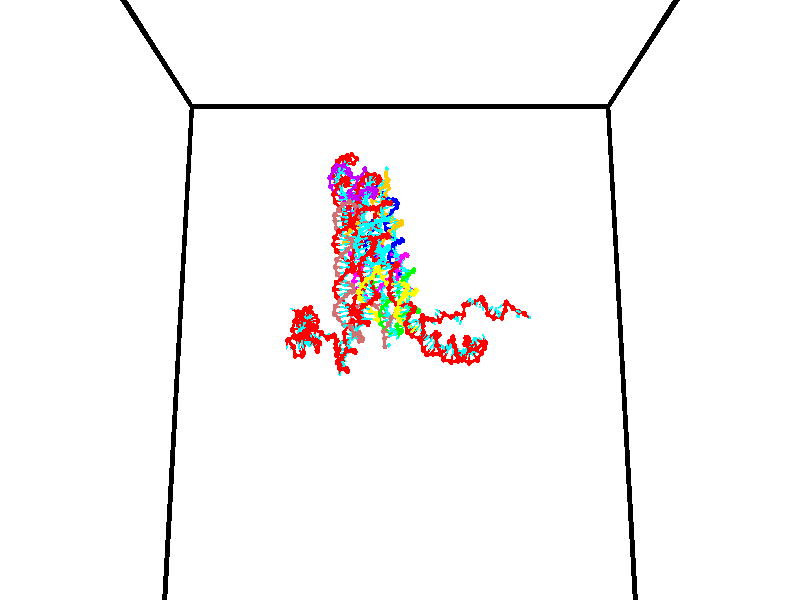 // switches for output
#declare DRAW_BASES = 1; // possible values are 0, 1; only relevant for DNA ribbons
#declare DRAW_BASES_TYPE = 3; // possible values are 1, 2, 3; only relevant for DNA ribbons
#declare DRAW_FOG = 0; // set to 1 to enable fog

#include "colors.inc"

#include "transforms.inc"
background { rgb <1, 1, 1>}

#default {
   normal{
       ripples 0.25
       frequency 0.20
       turbulence 0.2
       lambda 5
   }
	finish {
		phong 0.1
		phong_size 40.
	}
}

// original window dimensions: 1024x640


// camera settings

camera {
	sky <0, 0.179814, -0.983701>
	up <0, 0.179814, -0.983701>
	right 1.6 * <1, 0, 0>
	location <35, 94.9851, 44.8844>
	look_at <35, 29.7336, 32.9568>
	direction <0, -65.2515, -11.9276>
	angle 67.0682
}


# declare cpy_camera_pos = <35, 94.9851, 44.8844>;
# if (DRAW_FOG = 1)
fog {
	fog_type 2
	up vnormalize(cpy_camera_pos)
	color rgbt<1,1,1,0.3>
	distance 1e-5
	fog_alt 3e-3
	fog_offset 56
}
# end


// LIGHTS

# declare lum = 6;
global_settings {
	ambient_light rgb lum * <0.05, 0.05, 0.05>
	max_trace_level 15
}# declare cpy_direct_light_amount = 0.25;
light_source
{	1000 * <-1, -1.16352, -0.803886>,
	rgb lum * cpy_direct_light_amount
	parallel
}

light_source
{	1000 * <1, 1.16352, 0.803886>,
	rgb lum * cpy_direct_light_amount
	parallel
}

// strand 0

// nucleotide -1

// particle -1
sphere {
	<24.738094, 35.321220, 35.016640> 0.250000
	pigment { color rgbt <1,0,0,0> }
	no_shadow
}
cylinder {
	<24.408401, 35.163757, 34.853825>,  <24.210587, 35.069279, 34.756138>, 0.100000
	pigment { color rgbt <1,0,0,0> }
	no_shadow
}
cylinder {
	<24.408401, 35.163757, 34.853825>,  <24.738094, 35.321220, 35.016640>, 0.100000
	pigment { color rgbt <1,0,0,0> }
	no_shadow
}

// particle -1
sphere {
	<24.408401, 35.163757, 34.853825> 0.100000
	pigment { color rgbt <1,0,0,0> }
	no_shadow
}
sphere {
	0, 1
	scale<0.080000,0.200000,0.300000>
	matrix <-0.517386, 0.231431, 0.823864,
		-0.230120, 0.889648, -0.394426,
		-0.824231, -0.393658, -0.407035,
		24.161133, 35.045658, 34.731712>
	pigment { color rgbt <0,1,1,0> }
	no_shadow
}
cylinder {
	<24.540564, 35.056206, 35.735641>,  <24.738094, 35.321220, 35.016640>, 0.130000
	pigment { color rgbt <1,0,0,0> }
	no_shadow
}

// nucleotide -1

// particle -1
sphere {
	<24.540564, 35.056206, 35.735641> 0.250000
	pigment { color rgbt <1,0,0,0> }
	no_shadow
}
cylinder {
	<24.756203, 34.896370, 36.032211>,  <24.885586, 34.800468, 36.210152>, 0.100000
	pigment { color rgbt <1,0,0,0> }
	no_shadow
}
cylinder {
	<24.756203, 34.896370, 36.032211>,  <24.540564, 35.056206, 35.735641>, 0.100000
	pigment { color rgbt <1,0,0,0> }
	no_shadow
}

// particle -1
sphere {
	<24.756203, 34.896370, 36.032211> 0.100000
	pigment { color rgbt <1,0,0,0> }
	no_shadow
}
sphere {
	0, 1
	scale<0.080000,0.200000,0.300000>
	matrix <0.095601, -0.845571, -0.525234,
		0.836801, 0.354032, -0.417643,
		0.539096, -0.399589, 0.741420,
		24.917933, 34.776493, 36.254639>
	pigment { color rgbt <0,1,1,0> }
	no_shadow
}
cylinder {
	<25.124325, 34.621906, 35.506336>,  <24.540564, 35.056206, 35.735641>, 0.130000
	pigment { color rgbt <1,0,0,0> }
	no_shadow
}

// nucleotide -1

// particle -1
sphere {
	<25.124325, 34.621906, 35.506336> 0.250000
	pigment { color rgbt <1,0,0,0> }
	no_shadow
}
cylinder {
	<25.072983, 34.500324, 35.883938>,  <25.042177, 34.427376, 36.110497>, 0.100000
	pigment { color rgbt <1,0,0,0> }
	no_shadow
}
cylinder {
	<25.072983, 34.500324, 35.883938>,  <25.124325, 34.621906, 35.506336>, 0.100000
	pigment { color rgbt <1,0,0,0> }
	no_shadow
}

// particle -1
sphere {
	<25.072983, 34.500324, 35.883938> 0.100000
	pigment { color rgbt <1,0,0,0> }
	no_shadow
}
sphere {
	0, 1
	scale<0.080000,0.200000,0.300000>
	matrix <0.093637, -0.951336, -0.293586,
		0.987298, 0.050709, 0.150572,
		-0.128357, -0.303956, 0.944000,
		25.034475, 34.409138, 36.167137>
	pigment { color rgbt <0,1,1,0> }
	no_shadow
}
cylinder {
	<25.747650, 34.258842, 35.670036>,  <25.124325, 34.621906, 35.506336>, 0.130000
	pigment { color rgbt <1,0,0,0> }
	no_shadow
}

// nucleotide -1

// particle -1
sphere {
	<25.747650, 34.258842, 35.670036> 0.250000
	pigment { color rgbt <1,0,0,0> }
	no_shadow
}
cylinder {
	<25.438936, 34.124855, 35.886238>,  <25.253708, 34.044464, 36.015961>, 0.100000
	pigment { color rgbt <1,0,0,0> }
	no_shadow
}
cylinder {
	<25.438936, 34.124855, 35.886238>,  <25.747650, 34.258842, 35.670036>, 0.100000
	pigment { color rgbt <1,0,0,0> }
	no_shadow
}

// particle -1
sphere {
	<25.438936, 34.124855, 35.886238> 0.100000
	pigment { color rgbt <1,0,0,0> }
	no_shadow
}
sphere {
	0, 1
	scale<0.080000,0.200000,0.300000>
	matrix <0.022241, -0.863708, -0.503502,
		0.635496, -0.376574, 0.674045,
		-0.771784, -0.334965, 0.540507,
		25.207401, 34.024364, 36.048389>
	pigment { color rgbt <0,1,1,0> }
	no_shadow
}
cylinder {
	<25.929007, 33.502556, 35.857666>,  <25.747650, 34.258842, 35.670036>, 0.130000
	pigment { color rgbt <1,0,0,0> }
	no_shadow
}

// nucleotide -1

// particle -1
sphere {
	<25.929007, 33.502556, 35.857666> 0.250000
	pigment { color rgbt <1,0,0,0> }
	no_shadow
}
cylinder {
	<25.533445, 33.532566, 35.908955>,  <25.296108, 33.550571, 35.939728>, 0.100000
	pigment { color rgbt <1,0,0,0> }
	no_shadow
}
cylinder {
	<25.533445, 33.532566, 35.908955>,  <25.929007, 33.502556, 35.857666>, 0.100000
	pigment { color rgbt <1,0,0,0> }
	no_shadow
}

// particle -1
sphere {
	<25.533445, 33.532566, 35.908955> 0.100000
	pigment { color rgbt <1,0,0,0> }
	no_shadow
}
sphere {
	0, 1
	scale<0.080000,0.200000,0.300000>
	matrix <-0.132793, -0.833355, -0.536550,
		0.066601, -0.547624, 0.834070,
		-0.988904, 0.075024, 0.128223,
		25.236774, 33.555073, 35.947422>
	pigment { color rgbt <0,1,1,0> }
	no_shadow
}
cylinder {
	<25.585901, 32.939106, 36.302059>,  <25.929007, 33.502556, 35.857666>, 0.130000
	pigment { color rgbt <1,0,0,0> }
	no_shadow
}

// nucleotide -1

// particle -1
sphere {
	<25.585901, 32.939106, 36.302059> 0.250000
	pigment { color rgbt <1,0,0,0> }
	no_shadow
}
cylinder {
	<25.347107, 33.092468, 36.020180>,  <25.203831, 33.184486, 35.851051>, 0.100000
	pigment { color rgbt <1,0,0,0> }
	no_shadow
}
cylinder {
	<25.347107, 33.092468, 36.020180>,  <25.585901, 32.939106, 36.302059>, 0.100000
	pigment { color rgbt <1,0,0,0> }
	no_shadow
}

// particle -1
sphere {
	<25.347107, 33.092468, 36.020180> 0.100000
	pigment { color rgbt <1,0,0,0> }
	no_shadow
}
sphere {
	0, 1
	scale<0.080000,0.200000,0.300000>
	matrix <0.030830, -0.866793, -0.497715,
		-0.801660, -0.318854, 0.505642,
		-0.596985, 0.383409, -0.704704,
		25.168011, 33.207489, 35.808769>
	pigment { color rgbt <0,1,1,0> }
	no_shadow
}
cylinder {
	<25.026102, 32.501369, 36.314022>,  <25.585901, 32.939106, 36.302059>, 0.130000
	pigment { color rgbt <1,0,0,0> }
	no_shadow
}

// nucleotide -1

// particle -1
sphere {
	<25.026102, 32.501369, 36.314022> 0.250000
	pigment { color rgbt <1,0,0,0> }
	no_shadow
}
cylinder {
	<25.062185, 32.681484, 35.958694>,  <25.083836, 32.789555, 35.745499>, 0.100000
	pigment { color rgbt <1,0,0,0> }
	no_shadow
}
cylinder {
	<25.062185, 32.681484, 35.958694>,  <25.026102, 32.501369, 36.314022>, 0.100000
	pigment { color rgbt <1,0,0,0> }
	no_shadow
}

// particle -1
sphere {
	<25.062185, 32.681484, 35.958694> 0.100000
	pigment { color rgbt <1,0,0,0> }
	no_shadow
}
sphere {
	0, 1
	scale<0.080000,0.200000,0.300000>
	matrix <0.099175, -0.891580, -0.441871,
		-0.990973, -0.048238, -0.125085,
		0.090209, 0.450288, -0.888315,
		25.089249, 32.816570, 35.692200>
	pigment { color rgbt <0,1,1,0> }
	no_shadow
}
cylinder {
	<24.387135, 32.436245, 35.822693>,  <25.026102, 32.501369, 36.314022>, 0.130000
	pigment { color rgbt <1,0,0,0> }
	no_shadow
}

// nucleotide -1

// particle -1
sphere {
	<24.387135, 32.436245, 35.822693> 0.250000
	pigment { color rgbt <1,0,0,0> }
	no_shadow
}
cylinder {
	<24.752037, 32.457211, 35.660191>,  <24.970978, 32.469791, 35.562691>, 0.100000
	pigment { color rgbt <1,0,0,0> }
	no_shadow
}
cylinder {
	<24.752037, 32.457211, 35.660191>,  <24.387135, 32.436245, 35.822693>, 0.100000
	pigment { color rgbt <1,0,0,0> }
	no_shadow
}

// particle -1
sphere {
	<24.752037, 32.457211, 35.660191> 0.100000
	pigment { color rgbt <1,0,0,0> }
	no_shadow
}
sphere {
	0, 1
	scale<0.080000,0.200000,0.300000>
	matrix <-0.103142, -0.930432, -0.351651,
		-0.396420, 0.362697, -0.843387,
		0.912257, 0.052413, -0.406251,
		25.025715, 32.472935, 35.538315>
	pigment { color rgbt <0,1,1,0> }
	no_shadow
}
cylinder {
	<24.411850, 31.927349, 35.397266>,  <24.387135, 32.436245, 35.822693>, 0.130000
	pigment { color rgbt <1,0,0,0> }
	no_shadow
}

// nucleotide -1

// particle -1
sphere {
	<24.411850, 31.927349, 35.397266> 0.250000
	pigment { color rgbt <1,0,0,0> }
	no_shadow
}
cylinder {
	<24.794752, 32.023323, 35.332649>,  <25.024492, 32.080906, 35.293877>, 0.100000
	pigment { color rgbt <1,0,0,0> }
	no_shadow
}
cylinder {
	<24.794752, 32.023323, 35.332649>,  <24.411850, 31.927349, 35.397266>, 0.100000
	pigment { color rgbt <1,0,0,0> }
	no_shadow
}

// particle -1
sphere {
	<24.794752, 32.023323, 35.332649> 0.100000
	pigment { color rgbt <1,0,0,0> }
	no_shadow
}
sphere {
	0, 1
	scale<0.080000,0.200000,0.300000>
	matrix <0.119802, -0.837226, -0.533573,
		-0.263273, 0.491411, -0.830182,
		0.957254, 0.239933, -0.161547,
		25.081928, 32.095303, 35.284184>
	pigment { color rgbt <0,1,1,0> }
	no_shadow
}
cylinder {
	<24.503855, 31.879921, 34.607819>,  <24.411850, 31.927349, 35.397266>, 0.130000
	pigment { color rgbt <1,0,0,0> }
	no_shadow
}

// nucleotide -1

// particle -1
sphere {
	<24.503855, 31.879921, 34.607819> 0.250000
	pigment { color rgbt <1,0,0,0> }
	no_shadow
}
cylinder {
	<24.843872, 31.861290, 34.817677>,  <25.047882, 31.850111, 34.943592>, 0.100000
	pigment { color rgbt <1,0,0,0> }
	no_shadow
}
cylinder {
	<24.843872, 31.861290, 34.817677>,  <24.503855, 31.879921, 34.607819>, 0.100000
	pigment { color rgbt <1,0,0,0> }
	no_shadow
}

// particle -1
sphere {
	<24.843872, 31.861290, 34.817677> 0.100000
	pigment { color rgbt <1,0,0,0> }
	no_shadow
}
sphere {
	0, 1
	scale<0.080000,0.200000,0.300000>
	matrix <0.247787, -0.843612, -0.476362,
		0.464788, 0.534930, -0.705565,
		0.850043, -0.046577, 0.524649,
		25.098885, 31.847317, 34.975071>
	pigment { color rgbt <0,1,1,0> }
	no_shadow
}
cylinder {
	<24.962461, 31.718294, 34.084095>,  <24.503855, 31.879921, 34.607819>, 0.130000
	pigment { color rgbt <1,0,0,0> }
	no_shadow
}

// nucleotide -1

// particle -1
sphere {
	<24.962461, 31.718294, 34.084095> 0.250000
	pigment { color rgbt <1,0,0,0> }
	no_shadow
}
cylinder {
	<25.111015, 31.600939, 34.436459>,  <25.200148, 31.530525, 34.647877>, 0.100000
	pigment { color rgbt <1,0,0,0> }
	no_shadow
}
cylinder {
	<25.111015, 31.600939, 34.436459>,  <24.962461, 31.718294, 34.084095>, 0.100000
	pigment { color rgbt <1,0,0,0> }
	no_shadow
}

// particle -1
sphere {
	<25.111015, 31.600939, 34.436459> 0.100000
	pigment { color rgbt <1,0,0,0> }
	no_shadow
}
sphere {
	0, 1
	scale<0.080000,0.200000,0.300000>
	matrix <0.236208, -0.887692, -0.395232,
		0.897930, 0.354861, -0.260375,
		0.371386, -0.293388, 0.880906,
		25.222431, 31.512922, 34.700729>
	pigment { color rgbt <0,1,1,0> }
	no_shadow
}
cylinder {
	<25.443138, 31.271790, 33.919796>,  <24.962461, 31.718294, 34.084095>, 0.130000
	pigment { color rgbt <1,0,0,0> }
	no_shadow
}

// nucleotide -1

// particle -1
sphere {
	<25.443138, 31.271790, 33.919796> 0.250000
	pigment { color rgbt <1,0,0,0> }
	no_shadow
}
cylinder {
	<25.393307, 31.187223, 34.307568>,  <25.363407, 31.136484, 34.540230>, 0.100000
	pigment { color rgbt <1,0,0,0> }
	no_shadow
}
cylinder {
	<25.393307, 31.187223, 34.307568>,  <25.443138, 31.271790, 33.919796>, 0.100000
	pigment { color rgbt <1,0,0,0> }
	no_shadow
}

// particle -1
sphere {
	<25.393307, 31.187223, 34.307568> 0.100000
	pigment { color rgbt <1,0,0,0> }
	no_shadow
}
sphere {
	0, 1
	scale<0.080000,0.200000,0.300000>
	matrix <0.018562, -0.977362, -0.210759,
		0.992036, -0.008262, 0.125683,
		-0.124579, -0.211414, 0.969425,
		25.355932, 31.123798, 34.598396>
	pigment { color rgbt <0,1,1,0> }
	no_shadow
}
cylinder {
	<25.464935, 30.585840, 34.339043>,  <25.443138, 31.271790, 33.919796>, 0.130000
	pigment { color rgbt <1,0,0,0> }
	no_shadow
}

// nucleotide -1

// particle -1
sphere {
	<25.464935, 30.585840, 34.339043> 0.250000
	pigment { color rgbt <1,0,0,0> }
	no_shadow
}
cylinder {
	<25.302437, 30.282118, 34.542381>,  <25.204937, 30.099884, 34.664387>, 0.100000
	pigment { color rgbt <1,0,0,0> }
	no_shadow
}
cylinder {
	<25.302437, 30.282118, 34.542381>,  <25.464935, 30.585840, 34.339043>, 0.100000
	pigment { color rgbt <1,0,0,0> }
	no_shadow
}

// particle -1
sphere {
	<25.302437, 30.282118, 34.542381> 0.100000
	pigment { color rgbt <1,0,0,0> }
	no_shadow
}
sphere {
	0, 1
	scale<0.080000,0.200000,0.300000>
	matrix <0.012544, 0.551640, 0.833988,
		-0.913678, 0.345181, -0.214577,
		-0.406246, -0.759305, 0.508351,
		25.180563, 30.054327, 34.694885>
	pigment { color rgbt <0,1,1,0> }
	no_shadow
}
cylinder {
	<24.736629, 30.687195, 34.682842>,  <25.464935, 30.585840, 34.339043>, 0.130000
	pigment { color rgbt <1,0,0,0> }
	no_shadow
}

// nucleotide -1

// particle -1
sphere {
	<24.736629, 30.687195, 34.682842> 0.250000
	pigment { color rgbt <1,0,0,0> }
	no_shadow
}
cylinder {
	<24.994062, 30.444246, 34.869133>,  <25.148521, 30.298477, 34.980907>, 0.100000
	pigment { color rgbt <1,0,0,0> }
	no_shadow
}
cylinder {
	<24.994062, 30.444246, 34.869133>,  <24.736629, 30.687195, 34.682842>, 0.100000
	pigment { color rgbt <1,0,0,0> }
	no_shadow
}

// particle -1
sphere {
	<24.994062, 30.444246, 34.869133> 0.100000
	pigment { color rgbt <1,0,0,0> }
	no_shadow
}
sphere {
	0, 1
	scale<0.080000,0.200000,0.300000>
	matrix <0.156481, 0.700056, 0.696732,
		-0.749212, -0.375526, 0.545585,
		0.643580, -0.607373, 0.465728,
		25.187136, 30.262033, 35.008850>
	pigment { color rgbt <0,1,1,0> }
	no_shadow
}
cylinder {
	<24.578371, 30.600754, 35.443604>,  <24.736629, 30.687195, 34.682842>, 0.130000
	pigment { color rgbt <1,0,0,0> }
	no_shadow
}

// nucleotide -1

// particle -1
sphere {
	<24.578371, 30.600754, 35.443604> 0.250000
	pigment { color rgbt <1,0,0,0> }
	no_shadow
}
cylinder {
	<24.956842, 30.580145, 35.315796>,  <25.183926, 30.567780, 35.239113>, 0.100000
	pigment { color rgbt <1,0,0,0> }
	no_shadow
}
cylinder {
	<24.956842, 30.580145, 35.315796>,  <24.578371, 30.600754, 35.443604>, 0.100000
	pigment { color rgbt <1,0,0,0> }
	no_shadow
}

// particle -1
sphere {
	<24.956842, 30.580145, 35.315796> 0.100000
	pigment { color rgbt <1,0,0,0> }
	no_shadow
}
sphere {
	0, 1
	scale<0.080000,0.200000,0.300000>
	matrix <0.172989, 0.914897, 0.364744,
		0.273532, -0.400385, 0.874570,
		0.946179, -0.051521, -0.319516,
		25.240696, 30.564688, 35.219940>
	pigment { color rgbt <0,1,1,0> }
	no_shadow
}
cylinder {
	<25.088390, 30.927284, 35.890278>,  <24.578371, 30.600754, 35.443604>, 0.130000
	pigment { color rgbt <1,0,0,0> }
	no_shadow
}

// nucleotide -1

// particle -1
sphere {
	<25.088390, 30.927284, 35.890278> 0.250000
	pigment { color rgbt <1,0,0,0> }
	no_shadow
}
cylinder {
	<25.244257, 30.936016, 35.521999>,  <25.337778, 30.941256, 35.301033>, 0.100000
	pigment { color rgbt <1,0,0,0> }
	no_shadow
}
cylinder {
	<25.244257, 30.936016, 35.521999>,  <25.088390, 30.927284, 35.890278>, 0.100000
	pigment { color rgbt <1,0,0,0> }
	no_shadow
}

// particle -1
sphere {
	<25.244257, 30.936016, 35.521999> 0.100000
	pigment { color rgbt <1,0,0,0> }
	no_shadow
}
sphere {
	0, 1
	scale<0.080000,0.200000,0.300000>
	matrix <0.158441, 0.983224, 0.090368,
		0.907224, -0.181090, 0.379673,
		0.389669, 0.021828, -0.920696,
		25.361158, 30.942564, 35.245789>
	pigment { color rgbt <0,1,1,0> }
	no_shadow
}
cylinder {
	<25.769421, 31.104174, 35.854950>,  <25.088390, 30.927284, 35.890278>, 0.130000
	pigment { color rgbt <1,0,0,0> }
	no_shadow
}

// nucleotide -1

// particle -1
sphere {
	<25.769421, 31.104174, 35.854950> 0.250000
	pigment { color rgbt <1,0,0,0> }
	no_shadow
}
cylinder {
	<25.598206, 31.212187, 35.509960>,  <25.495476, 31.276995, 35.302967>, 0.100000
	pigment { color rgbt <1,0,0,0> }
	no_shadow
}
cylinder {
	<25.598206, 31.212187, 35.509960>,  <25.769421, 31.104174, 35.854950>, 0.100000
	pigment { color rgbt <1,0,0,0> }
	no_shadow
}

// particle -1
sphere {
	<25.598206, 31.212187, 35.509960> 0.100000
	pigment { color rgbt <1,0,0,0> }
	no_shadow
}
sphere {
	0, 1
	scale<0.080000,0.200000,0.300000>
	matrix <0.188225, 0.960029, 0.207161,
		0.883943, -0.073667, -0.461755,
		-0.428037, 0.270033, -0.862477,
		25.469795, 31.293196, 35.251217>
	pigment { color rgbt <0,1,1,0> }
	no_shadow
}
cylinder {
	<26.191515, 31.669298, 35.719631>,  <25.769421, 31.104174, 35.854950>, 0.130000
	pigment { color rgbt <1,0,0,0> }
	no_shadow
}

// nucleotide -1

// particle -1
sphere {
	<26.191515, 31.669298, 35.719631> 0.250000
	pigment { color rgbt <1,0,0,0> }
	no_shadow
}
cylinder {
	<25.878838, 31.723082, 35.476032>,  <25.691231, 31.755352, 35.329872>, 0.100000
	pigment { color rgbt <1,0,0,0> }
	no_shadow
}
cylinder {
	<25.878838, 31.723082, 35.476032>,  <26.191515, 31.669298, 35.719631>, 0.100000
	pigment { color rgbt <1,0,0,0> }
	no_shadow
}

// particle -1
sphere {
	<25.878838, 31.723082, 35.476032> 0.100000
	pigment { color rgbt <1,0,0,0> }
	no_shadow
}
sphere {
	0, 1
	scale<0.080000,0.200000,0.300000>
	matrix <0.109915, 0.990900, 0.077690,
		0.613901, -0.006208, -0.789358,
		-0.781693, 0.134457, -0.608997,
		25.644329, 31.763418, 35.293331>
	pigment { color rgbt <0,1,1,0> }
	no_shadow
}
cylinder {
	<26.338915, 32.213371, 35.289150>,  <26.191515, 31.669298, 35.719631>, 0.130000
	pigment { color rgbt <1,0,0,0> }
	no_shadow
}

// nucleotide -1

// particle -1
sphere {
	<26.338915, 32.213371, 35.289150> 0.250000
	pigment { color rgbt <1,0,0,0> }
	no_shadow
}
cylinder {
	<25.941940, 32.171432, 35.263596>,  <25.703756, 32.146271, 35.248264>, 0.100000
	pigment { color rgbt <1,0,0,0> }
	no_shadow
}
cylinder {
	<25.941940, 32.171432, 35.263596>,  <26.338915, 32.213371, 35.289150>, 0.100000
	pigment { color rgbt <1,0,0,0> }
	no_shadow
}

// particle -1
sphere {
	<25.941940, 32.171432, 35.263596> 0.100000
	pigment { color rgbt <1,0,0,0> }
	no_shadow
}
sphere {
	0, 1
	scale<0.080000,0.200000,0.300000>
	matrix <-0.102292, 0.993867, -0.042006,
		0.067897, -0.035153, -0.997073,
		-0.992435, -0.104845, -0.063885,
		25.644211, 32.139980, 35.244431>
	pigment { color rgbt <0,1,1,0> }
	no_shadow
}
cylinder {
	<26.225430, 32.753105, 34.954304>,  <26.338915, 32.213371, 35.289150>, 0.130000
	pigment { color rgbt <1,0,0,0> }
	no_shadow
}

// nucleotide -1

// particle -1
sphere {
	<26.225430, 32.753105, 34.954304> 0.250000
	pigment { color rgbt <1,0,0,0> }
	no_shadow
}
cylinder {
	<25.877155, 32.654007, 35.124260>,  <25.668190, 32.594547, 35.226234>, 0.100000
	pigment { color rgbt <1,0,0,0> }
	no_shadow
}
cylinder {
	<25.877155, 32.654007, 35.124260>,  <26.225430, 32.753105, 34.954304>, 0.100000
	pigment { color rgbt <1,0,0,0> }
	no_shadow
}

// particle -1
sphere {
	<25.877155, 32.654007, 35.124260> 0.100000
	pigment { color rgbt <1,0,0,0> }
	no_shadow
}
sphere {
	0, 1
	scale<0.080000,0.200000,0.300000>
	matrix <-0.168750, 0.961908, 0.215073,
		-0.461986, 0.115561, -0.879326,
		-0.870685, -0.247747, 0.424887,
		25.615950, 32.579681, 35.251724>
	pigment { color rgbt <0,1,1,0> }
	no_shadow
}
cylinder {
	<25.645309, 33.059273, 34.565212>,  <26.225430, 32.753105, 34.954304>, 0.130000
	pigment { color rgbt <1,0,0,0> }
	no_shadow
}

// nucleotide -1

// particle -1
sphere {
	<25.645309, 33.059273, 34.565212> 0.250000
	pigment { color rgbt <1,0,0,0> }
	no_shadow
}
cylinder {
	<25.400806, 32.878853, 34.825340>,  <25.254105, 32.770599, 34.981415>, 0.100000
	pigment { color rgbt <1,0,0,0> }
	no_shadow
}
cylinder {
	<25.400806, 32.878853, 34.825340>,  <25.645309, 33.059273, 34.565212>, 0.100000
	pigment { color rgbt <1,0,0,0> }
	no_shadow
}

// particle -1
sphere {
	<25.400806, 32.878853, 34.825340> 0.100000
	pigment { color rgbt <1,0,0,0> }
	no_shadow
}
sphere {
	0, 1
	scale<0.080000,0.200000,0.300000>
	matrix <-0.327307, 0.892210, 0.311178,
		-0.720577, -0.022643, -0.693005,
		-0.611259, -0.451053, 0.650317,
		25.217428, 32.743538, 35.020435>
	pigment { color rgbt <0,1,1,0> }
	no_shadow
}
cylinder {
	<25.052988, 33.369854, 34.503960>,  <25.645309, 33.059273, 34.565212>, 0.130000
	pigment { color rgbt <1,0,0,0> }
	no_shadow
}

// nucleotide -1

// particle -1
sphere {
	<25.052988, 33.369854, 34.503960> 0.250000
	pigment { color rgbt <1,0,0,0> }
	no_shadow
}
cylinder {
	<25.042778, 33.199780, 34.865856>,  <25.036652, 33.097736, 35.082996>, 0.100000
	pigment { color rgbt <1,0,0,0> }
	no_shadow
}
cylinder {
	<25.042778, 33.199780, 34.865856>,  <25.052988, 33.369854, 34.503960>, 0.100000
	pigment { color rgbt <1,0,0,0> }
	no_shadow
}

// particle -1
sphere {
	<25.042778, 33.199780, 34.865856> 0.100000
	pigment { color rgbt <1,0,0,0> }
	no_shadow
}
sphere {
	0, 1
	scale<0.080000,0.200000,0.300000>
	matrix <-0.407332, 0.830926, 0.379003,
		-0.912923, -0.358857, -0.194403,
		-0.025527, -0.425187, 0.904745,
		25.035120, 33.072224, 35.137280>
	pigment { color rgbt <0,1,1,0> }
	no_shadow
}
cylinder {
	<24.429420, 33.694176, 34.883465>,  <25.052988, 33.369854, 34.503960>, 0.130000
	pigment { color rgbt <1,0,0,0> }
	no_shadow
}

// nucleotide -1

// particle -1
sphere {
	<24.429420, 33.694176, 34.883465> 0.250000
	pigment { color rgbt <1,0,0,0> }
	no_shadow
}
cylinder {
	<24.665913, 33.550510, 35.172310>,  <24.807808, 33.464310, 35.345615>, 0.100000
	pigment { color rgbt <1,0,0,0> }
	no_shadow
}
cylinder {
	<24.665913, 33.550510, 35.172310>,  <24.429420, 33.694176, 34.883465>, 0.100000
	pigment { color rgbt <1,0,0,0> }
	no_shadow
}

// particle -1
sphere {
	<24.665913, 33.550510, 35.172310> 0.100000
	pigment { color rgbt <1,0,0,0> }
	no_shadow
}
sphere {
	0, 1
	scale<0.080000,0.200000,0.300000>
	matrix <-0.237615, 0.778048, 0.581533,
		-0.770704, -0.515405, 0.374664,
		0.591232, -0.359165, 0.722112,
		24.843283, 33.442760, 35.388943>
	pigment { color rgbt <0,1,1,0> }
	no_shadow
}
cylinder {
	<24.129417, 33.454449, 35.526596>,  <24.429420, 33.694176, 34.883465>, 0.130000
	pigment { color rgbt <1,0,0,0> }
	no_shadow
}

// nucleotide -1

// particle -1
sphere {
	<24.129417, 33.454449, 35.526596> 0.250000
	pigment { color rgbt <1,0,0,0> }
	no_shadow
}
cylinder {
	<24.433378, 33.315144, 35.746147>,  <24.615755, 33.231560, 35.877876>, 0.100000
	pigment { color rgbt <1,0,0,0> }
	no_shadow
}
cylinder {
	<24.433378, 33.315144, 35.746147>,  <24.129417, 33.454449, 35.526596>, 0.100000
	pigment { color rgbt <1,0,0,0> }
	no_shadow
}

// particle -1
sphere {
	<24.433378, 33.315144, 35.746147> 0.100000
	pigment { color rgbt <1,0,0,0> }
	no_shadow
}
sphere {
	0, 1
	scale<0.080000,0.200000,0.300000>
	matrix <-0.041583, 0.816598, 0.575706,
		-0.648709, -0.460303, 0.606051,
		0.759900, -0.348265, 0.548875,
		24.661348, 33.210663, 35.910809>
	pigment { color rgbt <0,1,1,0> }
	no_shadow
}
cylinder {
	<23.937893, 33.570400, 36.265102>,  <24.129417, 33.454449, 35.526596>, 0.130000
	pigment { color rgbt <1,0,0,0> }
	no_shadow
}

// nucleotide -1

// particle -1
sphere {
	<23.937893, 33.570400, 36.265102> 0.250000
	pigment { color rgbt <1,0,0,0> }
	no_shadow
}
cylinder {
	<24.329041, 33.557838, 36.182362>,  <24.563728, 33.550301, 36.132717>, 0.100000
	pigment { color rgbt <1,0,0,0> }
	no_shadow
}
cylinder {
	<24.329041, 33.557838, 36.182362>,  <23.937893, 33.570400, 36.265102>, 0.100000
	pigment { color rgbt <1,0,0,0> }
	no_shadow
}

// particle -1
sphere {
	<24.329041, 33.557838, 36.182362> 0.100000
	pigment { color rgbt <1,0,0,0> }
	no_shadow
}
sphere {
	0, 1
	scale<0.080000,0.200000,0.300000>
	matrix <0.125197, 0.879953, 0.458268,
		0.167627, -0.474023, 0.864410,
		0.977869, -0.031404, -0.206850,
		24.622400, 33.548416, 36.120308>
	pigment { color rgbt <0,1,1,0> }
	no_shadow
}
cylinder {
	<24.338259, 33.447803, 36.827782>,  <23.937893, 33.570400, 36.265102>, 0.130000
	pigment { color rgbt <1,0,0,0> }
	no_shadow
}

// nucleotide -1

// particle -1
sphere {
	<24.338259, 33.447803, 36.827782> 0.250000
	pigment { color rgbt <1,0,0,0> }
	no_shadow
}
cylinder {
	<24.577606, 33.643967, 36.574337>,  <24.721214, 33.761665, 36.422272>, 0.100000
	pigment { color rgbt <1,0,0,0> }
	no_shadow
}
cylinder {
	<24.577606, 33.643967, 36.574337>,  <24.338259, 33.447803, 36.827782>, 0.100000
	pigment { color rgbt <1,0,0,0> }
	no_shadow
}

// particle -1
sphere {
	<24.577606, 33.643967, 36.574337> 0.100000
	pigment { color rgbt <1,0,0,0> }
	no_shadow
}
sphere {
	0, 1
	scale<0.080000,0.200000,0.300000>
	matrix <0.016238, 0.783215, 0.621539,
		0.801064, -0.382192, 0.460679,
		0.598358, 0.490412, -0.633612,
		24.757116, 33.791088, 36.384254>
	pigment { color rgbt <0,1,1,0> }
	no_shadow
}
cylinder {
	<24.644478, 33.939293, 37.304089>,  <24.338259, 33.447803, 36.827782>, 0.130000
	pigment { color rgbt <1,0,0,0> }
	no_shadow
}

// nucleotide -1

// particle -1
sphere {
	<24.644478, 33.939293, 37.304089> 0.250000
	pigment { color rgbt <1,0,0,0> }
	no_shadow
}
cylinder {
	<24.757242, 34.084255, 36.948742>,  <24.824902, 34.171230, 36.735535>, 0.100000
	pigment { color rgbt <1,0,0,0> }
	no_shadow
}
cylinder {
	<24.757242, 34.084255, 36.948742>,  <24.644478, 33.939293, 37.304089>, 0.100000
	pigment { color rgbt <1,0,0,0> }
	no_shadow
}

// particle -1
sphere {
	<24.757242, 34.084255, 36.948742> 0.100000
	pigment { color rgbt <1,0,0,0> }
	no_shadow
}
sphere {
	0, 1
	scale<0.080000,0.200000,0.300000>
	matrix <-0.020762, 0.928006, 0.371985,
		0.959216, -0.086423, 0.269139,
		0.281911, 0.362402, -0.888364,
		24.841816, 34.192974, 36.682232>
	pigment { color rgbt <0,1,1,0> }
	no_shadow
}
cylinder {
	<25.266161, 34.403816, 37.294109>,  <24.644478, 33.939293, 37.304089>, 0.130000
	pigment { color rgbt <1,0,0,0> }
	no_shadow
}

// nucleotide -1

// particle -1
sphere {
	<25.266161, 34.403816, 37.294109> 0.250000
	pigment { color rgbt <1,0,0,0> }
	no_shadow
}
cylinder {
	<25.038284, 34.507107, 36.982014>,  <24.901558, 34.569080, 36.794758>, 0.100000
	pigment { color rgbt <1,0,0,0> }
	no_shadow
}
cylinder {
	<25.038284, 34.507107, 36.982014>,  <25.266161, 34.403816, 37.294109>, 0.100000
	pigment { color rgbt <1,0,0,0> }
	no_shadow
}

// particle -1
sphere {
	<25.038284, 34.507107, 36.982014> 0.100000
	pigment { color rgbt <1,0,0,0> }
	no_shadow
}
sphere {
	0, 1
	scale<0.080000,0.200000,0.300000>
	matrix <0.094239, 0.963620, 0.250111,
		0.816437, 0.068957, -0.573302,
		-0.569693, 0.258227, -0.780236,
		24.867376, 34.584576, 36.747944>
	pigment { color rgbt <0,1,1,0> }
	no_shadow
}
cylinder {
	<25.652122, 34.903889, 36.925846>,  <25.266161, 34.403816, 37.294109>, 0.130000
	pigment { color rgbt <1,0,0,0> }
	no_shadow
}

// nucleotide -1

// particle -1
sphere {
	<25.652122, 34.903889, 36.925846> 0.250000
	pigment { color rgbt <1,0,0,0> }
	no_shadow
}
cylinder {
	<25.264359, 34.943123, 36.835842>,  <25.031700, 34.966663, 36.781841>, 0.100000
	pigment { color rgbt <1,0,0,0> }
	no_shadow
}
cylinder {
	<25.264359, 34.943123, 36.835842>,  <25.652122, 34.903889, 36.925846>, 0.100000
	pigment { color rgbt <1,0,0,0> }
	no_shadow
}

// particle -1
sphere {
	<25.264359, 34.943123, 36.835842> 0.100000
	pigment { color rgbt <1,0,0,0> }
	no_shadow
}
sphere {
	0, 1
	scale<0.080000,0.200000,0.300000>
	matrix <0.075297, 0.991325, 0.107729,
		0.233622, 0.087491, -0.968383,
		-0.969408, 0.098084, -0.225008,
		24.973536, 34.972549, 36.768341>
	pigment { color rgbt <0,1,1,0> }
	no_shadow
}
cylinder {
	<26.022768, 35.521549, 36.954063>,  <25.652122, 34.903889, 36.925846>, 0.130000
	pigment { color rgbt <1,0,0,0> }
	no_shadow
}

// nucleotide -1

// particle -1
sphere {
	<26.022768, 35.521549, 36.954063> 0.250000
	pigment { color rgbt <1,0,0,0> }
	no_shadow
}
cylinder {
	<26.007435, 35.626736, 37.339680>,  <25.998236, 35.689846, 37.571049>, 0.100000
	pigment { color rgbt <1,0,0,0> }
	no_shadow
}
cylinder {
	<26.007435, 35.626736, 37.339680>,  <26.022768, 35.521549, 36.954063>, 0.100000
	pigment { color rgbt <1,0,0,0> }
	no_shadow
}

// particle -1
sphere {
	<26.007435, 35.626736, 37.339680> 0.100000
	pigment { color rgbt <1,0,0,0> }
	no_shadow
}
sphere {
	0, 1
	scale<0.080000,0.200000,0.300000>
	matrix <0.332269, -0.906502, 0.260481,
		0.942405, 0.330307, -0.052628,
		-0.038331, 0.262966, 0.964043,
		25.995935, 35.705624, 37.628891>
	pigment { color rgbt <0,1,1,0> }
	no_shadow
}
cylinder {
	<26.658554, 35.503693, 37.380688>,  <26.022768, 35.521549, 36.954063>, 0.130000
	pigment { color rgbt <1,0,0,0> }
	no_shadow
}

// nucleotide -1

// particle -1
sphere {
	<26.658554, 35.503693, 37.380688> 0.250000
	pigment { color rgbt <1,0,0,0> }
	no_shadow
}
cylinder {
	<26.330111, 35.403721, 37.585945>,  <26.133045, 35.343739, 37.709099>, 0.100000
	pigment { color rgbt <1,0,0,0> }
	no_shadow
}
cylinder {
	<26.330111, 35.403721, 37.585945>,  <26.658554, 35.503693, 37.380688>, 0.100000
	pigment { color rgbt <1,0,0,0> }
	no_shadow
}

// particle -1
sphere {
	<26.330111, 35.403721, 37.585945> 0.100000
	pigment { color rgbt <1,0,0,0> }
	no_shadow
}
sphere {
	0, 1
	scale<0.080000,0.200000,0.300000>
	matrix <0.327990, -0.942384, 0.065838,
		0.467122, 0.222365, 0.855775,
		-0.821109, -0.249931, 0.513142,
		26.083778, 35.328743, 37.739887>
	pigment { color rgbt <0,1,1,0> }
	no_shadow
}
cylinder {
	<26.908566, 36.040356, 37.871613>,  <26.658554, 35.503693, 37.380688>, 0.130000
	pigment { color rgbt <1,0,0,0> }
	no_shadow
}

// nucleotide -1

// particle -1
sphere {
	<26.908566, 36.040356, 37.871613> 0.250000
	pigment { color rgbt <1,0,0,0> }
	no_shadow
}
cylinder {
	<26.995033, 36.377228, 37.674026>,  <27.046915, 36.579350, 37.555473>, 0.100000
	pigment { color rgbt <1,0,0,0> }
	no_shadow
}
cylinder {
	<26.995033, 36.377228, 37.674026>,  <26.908566, 36.040356, 37.871613>, 0.100000
	pigment { color rgbt <1,0,0,0> }
	no_shadow
}

// particle -1
sphere {
	<26.995033, 36.377228, 37.674026> 0.100000
	pigment { color rgbt <1,0,0,0> }
	no_shadow
}
sphere {
	0, 1
	scale<0.080000,0.200000,0.300000>
	matrix <-0.818617, 0.432065, 0.378400,
		0.532106, 0.322568, 0.782824,
		0.216171, 0.842181, -0.493964,
		27.059885, 36.629883, 37.525837>
	pigment { color rgbt <0,1,1,0> }
	no_shadow
}
cylinder {
	<26.936464, 36.543541, 38.350128>,  <26.908566, 36.040356, 37.871613>, 0.130000
	pigment { color rgbt <1,0,0,0> }
	no_shadow
}

// nucleotide -1

// particle -1
sphere {
	<26.936464, 36.543541, 38.350128> 0.250000
	pigment { color rgbt <1,0,0,0> }
	no_shadow
}
cylinder {
	<26.892603, 36.754345, 38.013027>,  <26.866287, 36.880825, 37.810764>, 0.100000
	pigment { color rgbt <1,0,0,0> }
	no_shadow
}
cylinder {
	<26.892603, 36.754345, 38.013027>,  <26.936464, 36.543541, 38.350128>, 0.100000
	pigment { color rgbt <1,0,0,0> }
	no_shadow
}

// particle -1
sphere {
	<26.892603, 36.754345, 38.013027> 0.100000
	pigment { color rgbt <1,0,0,0> }
	no_shadow
}
sphere {
	0, 1
	scale<0.080000,0.200000,0.300000>
	matrix <-0.648710, 0.604455, 0.462394,
		0.753094, 0.597408, 0.275596,
		-0.109652, 0.527008, -0.842757,
		26.859707, 36.912449, 37.760201>
	pigment { color rgbt <0,1,1,0> }
	no_shadow
}
cylinder {
	<27.061766, 37.284393, 38.474144>,  <26.936464, 36.543541, 38.350128>, 0.130000
	pigment { color rgbt <1,0,0,0> }
	no_shadow
}

// nucleotide -1

// particle -1
sphere {
	<27.061766, 37.284393, 38.474144> 0.250000
	pigment { color rgbt <1,0,0,0> }
	no_shadow
}
cylinder {
	<26.854517, 37.289574, 38.132061>,  <26.730167, 37.292683, 37.926811>, 0.100000
	pigment { color rgbt <1,0,0,0> }
	no_shadow
}
cylinder {
	<26.854517, 37.289574, 38.132061>,  <27.061766, 37.284393, 38.474144>, 0.100000
	pigment { color rgbt <1,0,0,0> }
	no_shadow
}

// particle -1
sphere {
	<26.854517, 37.289574, 38.132061> 0.100000
	pigment { color rgbt <1,0,0,0> }
	no_shadow
}
sphere {
	0, 1
	scale<0.080000,0.200000,0.300000>
	matrix <-0.541195, 0.769305, 0.339526,
		0.662314, 0.638751, -0.391584,
		-0.518120, 0.012950, -0.855210,
		26.699081, 37.293457, 37.875500>
	pigment { color rgbt <0,1,1,0> }
	no_shadow
}
cylinder {
	<27.358028, 37.825935, 37.929901>,  <27.061766, 37.284393, 38.474144>, 0.130000
	pigment { color rgbt <1,0,0,0> }
	no_shadow
}

// nucleotide -1

// particle -1
sphere {
	<27.358028, 37.825935, 37.929901> 0.250000
	pigment { color rgbt <1,0,0,0> }
	no_shadow
}
cylinder {
	<27.110275, 37.847134, 37.616581>,  <26.961622, 37.859852, 37.428589>, 0.100000
	pigment { color rgbt <1,0,0,0> }
	no_shadow
}
cylinder {
	<27.110275, 37.847134, 37.616581>,  <27.358028, 37.825935, 37.929901>, 0.100000
	pigment { color rgbt <1,0,0,0> }
	no_shadow
}

// particle -1
sphere {
	<27.110275, 37.847134, 37.616581> 0.100000
	pigment { color rgbt <1,0,0,0> }
	no_shadow
}
sphere {
	0, 1
	scale<0.080000,0.200000,0.300000>
	matrix <-0.685880, 0.448943, 0.572729,
		0.382009, 0.891987, -0.241718,
		-0.619385, 0.052999, -0.783297,
		26.924459, 37.863033, 37.381592>
	pigment { color rgbt <0,1,1,0> }
	no_shadow
}
cylinder {
	<26.977238, 38.551643, 37.879967>,  <27.358028, 37.825935, 37.929901>, 0.130000
	pigment { color rgbt <1,0,0,0> }
	no_shadow
}

// nucleotide -1

// particle -1
sphere {
	<26.977238, 38.551643, 37.879967> 0.250000
	pigment { color rgbt <1,0,0,0> }
	no_shadow
}
cylinder {
	<26.738848, 38.258312, 37.749092>,  <26.595814, 38.082314, 37.670567>, 0.100000
	pigment { color rgbt <1,0,0,0> }
	no_shadow
}
cylinder {
	<26.738848, 38.258312, 37.749092>,  <26.977238, 38.551643, 37.879967>, 0.100000
	pigment { color rgbt <1,0,0,0> }
	no_shadow
}

// particle -1
sphere {
	<26.738848, 38.258312, 37.749092> 0.100000
	pigment { color rgbt <1,0,0,0> }
	no_shadow
}
sphere {
	0, 1
	scale<0.080000,0.200000,0.300000>
	matrix <-0.777637, 0.425458, 0.462888,
		-0.200241, 0.530303, -0.823821,
		-0.595973, -0.733323, -0.327190,
		26.560057, 38.038315, 37.650936>
	pigment { color rgbt <0,1,1,0> }
	no_shadow
}
cylinder {
	<26.394249, 38.871815, 37.638062>,  <26.977238, 38.551643, 37.879967>, 0.130000
	pigment { color rgbt <1,0,0,0> }
	no_shadow
}

// nucleotide -1

// particle -1
sphere {
	<26.394249, 38.871815, 37.638062> 0.250000
	pigment { color rgbt <1,0,0,0> }
	no_shadow
}
cylinder {
	<26.249933, 38.505650, 37.709457>,  <26.163343, 38.285950, 37.752293>, 0.100000
	pigment { color rgbt <1,0,0,0> }
	no_shadow
}
cylinder {
	<26.249933, 38.505650, 37.709457>,  <26.394249, 38.871815, 37.638062>, 0.100000
	pigment { color rgbt <1,0,0,0> }
	no_shadow
}

// particle -1
sphere {
	<26.249933, 38.505650, 37.709457> 0.100000
	pigment { color rgbt <1,0,0,0> }
	no_shadow
}
sphere {
	0, 1
	scale<0.080000,0.200000,0.300000>
	matrix <-0.768646, 0.400241, 0.498991,
		-0.528217, 0.042839, -0.848028,
		-0.360791, -0.915408, 0.178486,
		26.141695, 38.231026, 37.763004>
	pigment { color rgbt <0,1,1,0> }
	no_shadow
}
cylinder {
	<25.687881, 38.945473, 37.439392>,  <26.394249, 38.871815, 37.638062>, 0.130000
	pigment { color rgbt <1,0,0,0> }
	no_shadow
}

// nucleotide -1

// particle -1
sphere {
	<25.687881, 38.945473, 37.439392> 0.250000
	pigment { color rgbt <1,0,0,0> }
	no_shadow
}
cylinder {
	<25.721020, 38.619995, 37.669537>,  <25.740902, 38.424709, 37.807625>, 0.100000
	pigment { color rgbt <1,0,0,0> }
	no_shadow
}
cylinder {
	<25.721020, 38.619995, 37.669537>,  <25.687881, 38.945473, 37.439392>, 0.100000
	pigment { color rgbt <1,0,0,0> }
	no_shadow
}

// particle -1
sphere {
	<25.721020, 38.619995, 37.669537> 0.100000
	pigment { color rgbt <1,0,0,0> }
	no_shadow
}
sphere {
	0, 1
	scale<0.080000,0.200000,0.300000>
	matrix <-0.840730, 0.252929, 0.478749,
		-0.535080, -0.523387, -0.663140,
		0.082843, -0.813691, 0.575365,
		25.745872, 38.375889, 37.842148>
	pigment { color rgbt <0,1,1,0> }
	no_shadow
}
cylinder {
	<25.018530, 38.562187, 37.486328>,  <25.687881, 38.945473, 37.439392>, 0.130000
	pigment { color rgbt <1,0,0,0> }
	no_shadow
}

// nucleotide -1

// particle -1
sphere {
	<25.018530, 38.562187, 37.486328> 0.250000
	pigment { color rgbt <1,0,0,0> }
	no_shadow
}
cylinder {
	<25.253733, 38.522907, 37.807476>,  <25.394854, 38.499340, 38.000164>, 0.100000
	pigment { color rgbt <1,0,0,0> }
	no_shadow
}
cylinder {
	<25.253733, 38.522907, 37.807476>,  <25.018530, 38.562187, 37.486328>, 0.100000
	pigment { color rgbt <1,0,0,0> }
	no_shadow
}

// particle -1
sphere {
	<25.253733, 38.522907, 37.807476> 0.100000
	pigment { color rgbt <1,0,0,0> }
	no_shadow
}
sphere {
	0, 1
	scale<0.080000,0.200000,0.300000>
	matrix <-0.783180, 0.178994, 0.595475,
		-0.202183, -0.978937, 0.028345,
		0.588006, -0.098196, 0.802873,
		25.430134, 38.493450, 38.048340>
	pigment { color rgbt <0,1,1,0> }
	no_shadow
}
cylinder {
	<24.557579, 39.048885, 37.843761>,  <25.018530, 38.562187, 37.486328>, 0.130000
	pigment { color rgbt <1,0,0,0> }
	no_shadow
}

// nucleotide -1

// particle -1
sphere {
	<24.557579, 39.048885, 37.843761> 0.250000
	pigment { color rgbt <1,0,0,0> }
	no_shadow
}
cylinder {
	<24.436510, 38.764381, 38.097534>,  <24.363869, 38.593678, 38.249798>, 0.100000
	pigment { color rgbt <1,0,0,0> }
	no_shadow
}
cylinder {
	<24.436510, 38.764381, 38.097534>,  <24.557579, 39.048885, 37.843761>, 0.100000
	pigment { color rgbt <1,0,0,0> }
	no_shadow
}

// particle -1
sphere {
	<24.436510, 38.764381, 38.097534> 0.100000
	pigment { color rgbt <1,0,0,0> }
	no_shadow
}
sphere {
	0, 1
	scale<0.080000,0.200000,0.300000>
	matrix <0.910331, -0.412892, -0.028594,
		0.282288, 0.568884, 0.772453,
		-0.302673, -0.711260, 0.634427,
		24.345709, 38.551003, 38.287861>
	pigment { color rgbt <0,1,1,0> }
	no_shadow
}
cylinder {
	<25.071430, 39.100079, 38.360332>,  <24.557579, 39.048885, 37.843761>, 0.130000
	pigment { color rgbt <1,0,0,0> }
	no_shadow
}

// nucleotide -1

// particle -1
sphere {
	<25.071430, 39.100079, 38.360332> 0.250000
	pigment { color rgbt <1,0,0,0> }
	no_shadow
}
cylinder {
	<24.893953, 38.741844, 38.347294>,  <24.787466, 38.526905, 38.339470>, 0.100000
	pigment { color rgbt <1,0,0,0> }
	no_shadow
}
cylinder {
	<24.893953, 38.741844, 38.347294>,  <25.071430, 39.100079, 38.360332>, 0.100000
	pigment { color rgbt <1,0,0,0> }
	no_shadow
}

// particle -1
sphere {
	<24.893953, 38.741844, 38.347294> 0.100000
	pigment { color rgbt <1,0,0,0> }
	no_shadow
}
sphere {
	0, 1
	scale<0.080000,0.200000,0.300000>
	matrix <0.879993, -0.442273, 0.173223,
		-0.169553, 0.048173, 0.984343,
		-0.443693, -0.895586, -0.032597,
		24.760845, 38.473167, 38.337513>
	pigment { color rgbt <0,1,1,0> }
	no_shadow
}
cylinder {
	<25.195570, 38.601974, 38.990940>,  <25.071430, 39.100079, 38.360332>, 0.130000
	pigment { color rgbt <1,0,0,0> }
	no_shadow
}

// nucleotide -1

// particle -1
sphere {
	<25.195570, 38.601974, 38.990940> 0.250000
	pigment { color rgbt <1,0,0,0> }
	no_shadow
}
cylinder {
	<25.128918, 38.409168, 38.646873>,  <25.088926, 38.293484, 38.440434>, 0.100000
	pigment { color rgbt <1,0,0,0> }
	no_shadow
}
cylinder {
	<25.128918, 38.409168, 38.646873>,  <25.195570, 38.601974, 38.990940>, 0.100000
	pigment { color rgbt <1,0,0,0> }
	no_shadow
}

// particle -1
sphere {
	<25.128918, 38.409168, 38.646873> 0.100000
	pigment { color rgbt <1,0,0,0> }
	no_shadow
}
sphere {
	0, 1
	scale<0.080000,0.200000,0.300000>
	matrix <0.925864, -0.376531, 0.031641,
		-0.339132, -0.791126, 0.509027,
		-0.166632, -0.482020, -0.860169,
		25.078928, 38.264561, 38.388824>
	pigment { color rgbt <0,1,1,0> }
	no_shadow
}
cylinder {
	<25.784880, 38.155136, 38.940937>,  <25.195570, 38.601974, 38.990940>, 0.130000
	pigment { color rgbt <1,0,0,0> }
	no_shadow
}

// nucleotide -1

// particle -1
sphere {
	<25.784880, 38.155136, 38.940937> 0.250000
	pigment { color rgbt <1,0,0,0> }
	no_shadow
}
cylinder {
	<25.597723, 38.120701, 38.589104>,  <25.485430, 38.100040, 38.378002>, 0.100000
	pigment { color rgbt <1,0,0,0> }
	no_shadow
}
cylinder {
	<25.597723, 38.120701, 38.589104>,  <25.784880, 38.155136, 38.940937>, 0.100000
	pigment { color rgbt <1,0,0,0> }
	no_shadow
}

// particle -1
sphere {
	<25.597723, 38.120701, 38.589104> 0.100000
	pigment { color rgbt <1,0,0,0> }
	no_shadow
}
sphere {
	0, 1
	scale<0.080000,0.200000,0.300000>
	matrix <0.841156, -0.348750, -0.413315,
		-0.271172, -0.933253, 0.235592,
		-0.467890, -0.086090, -0.879583,
		25.457355, 38.094875, 38.325230>
	pigment { color rgbt <0,1,1,0> }
	no_shadow
}
cylinder {
	<25.775255, 37.431831, 38.656647>,  <25.784880, 38.155136, 38.940937>, 0.130000
	pigment { color rgbt <1,0,0,0> }
	no_shadow
}

// nucleotide -1

// particle -1
sphere {
	<25.775255, 37.431831, 38.656647> 0.250000
	pigment { color rgbt <1,0,0,0> }
	no_shadow
}
cylinder {
	<25.751938, 37.706547, 38.366840>,  <25.737947, 37.871376, 38.192955>, 0.100000
	pigment { color rgbt <1,0,0,0> }
	no_shadow
}
cylinder {
	<25.751938, 37.706547, 38.366840>,  <25.775255, 37.431831, 38.656647>, 0.100000
	pigment { color rgbt <1,0,0,0> }
	no_shadow
}

// particle -1
sphere {
	<25.751938, 37.706547, 38.366840> 0.100000
	pigment { color rgbt <1,0,0,0> }
	no_shadow
}
sphere {
	0, 1
	scale<0.080000,0.200000,0.300000>
	matrix <0.811499, -0.390098, -0.435078,
		-0.581439, -0.613308, -0.534586,
		-0.058296, 0.686787, -0.724517,
		25.734449, 37.912582, 38.149487>
	pigment { color rgbt <0,1,1,0> }
	no_shadow
}
cylinder {
	<25.666307, 37.069923, 38.041248>,  <25.775255, 37.431831, 38.656647>, 0.130000
	pigment { color rgbt <1,0,0,0> }
	no_shadow
}

// nucleotide -1

// particle -1
sphere {
	<25.666307, 37.069923, 38.041248> 0.250000
	pigment { color rgbt <1,0,0,0> }
	no_shadow
}
cylinder {
	<25.826992, 37.425140, 37.951805>,  <25.923403, 37.638271, 37.898140>, 0.100000
	pigment { color rgbt <1,0,0,0> }
	no_shadow
}
cylinder {
	<25.826992, 37.425140, 37.951805>,  <25.666307, 37.069923, 38.041248>, 0.100000
	pigment { color rgbt <1,0,0,0> }
	no_shadow
}

// particle -1
sphere {
	<25.826992, 37.425140, 37.951805> 0.100000
	pigment { color rgbt <1,0,0,0> }
	no_shadow
}
sphere {
	0, 1
	scale<0.080000,0.200000,0.300000>
	matrix <0.691002, -0.454178, -0.562351,
		-0.600954, 0.071385, -0.796089,
		0.401709, 0.888047, -0.223613,
		25.947504, 37.691555, 37.884720>
	pigment { color rgbt <0,1,1,0> }
	no_shadow
}
cylinder {
	<25.616623, 37.170120, 37.264141>,  <25.666307, 37.069923, 38.041248>, 0.130000
	pigment { color rgbt <1,0,0,0> }
	no_shadow
}

// nucleotide -1

// particle -1
sphere {
	<25.616623, 37.170120, 37.264141> 0.250000
	pigment { color rgbt <1,0,0,0> }
	no_shadow
}
cylinder {
	<25.904140, 37.370079, 37.457405>,  <26.076651, 37.490055, 37.573364>, 0.100000
	pigment { color rgbt <1,0,0,0> }
	no_shadow
}
cylinder {
	<25.904140, 37.370079, 37.457405>,  <25.616623, 37.170120, 37.264141>, 0.100000
	pigment { color rgbt <1,0,0,0> }
	no_shadow
}

// particle -1
sphere {
	<25.904140, 37.370079, 37.457405> 0.100000
	pigment { color rgbt <1,0,0,0> }
	no_shadow
}
sphere {
	0, 1
	scale<0.080000,0.200000,0.300000>
	matrix <0.688364, -0.609116, -0.393869,
		0.097406, 0.615699, -0.781938,
		0.718796, 0.499892, 0.483157,
		26.119780, 37.520046, 37.602352>
	pigment { color rgbt <0,1,1,0> }
	no_shadow
}
cylinder {
	<26.177179, 37.274994, 36.711605>,  <25.616623, 37.170120, 37.264141>, 0.130000
	pigment { color rgbt <1,0,0,0> }
	no_shadow
}

// nucleotide -1

// particle -1
sphere {
	<26.177179, 37.274994, 36.711605> 0.250000
	pigment { color rgbt <1,0,0,0> }
	no_shadow
}
cylinder {
	<26.319195, 37.269547, 37.085506>,  <26.404404, 37.266277, 37.309849>, 0.100000
	pigment { color rgbt <1,0,0,0> }
	no_shadow
}
cylinder {
	<26.319195, 37.269547, 37.085506>,  <26.177179, 37.274994, 36.711605>, 0.100000
	pigment { color rgbt <1,0,0,0> }
	no_shadow
}

// particle -1
sphere {
	<26.319195, 37.269547, 37.085506> 0.100000
	pigment { color rgbt <1,0,0,0> }
	no_shadow
}
sphere {
	0, 1
	scale<0.080000,0.200000,0.300000>
	matrix <0.810886, -0.493081, -0.315176,
		0.465202, 0.869877, -0.164017,
		0.355038, -0.013621, 0.934753,
		26.425707, 37.265461, 37.365932>
	pigment { color rgbt <0,1,1,0> }
	no_shadow
}
cylinder {
	<26.771784, 37.693260, 36.745956>,  <26.177179, 37.274994, 36.711605>, 0.130000
	pigment { color rgbt <1,0,0,0> }
	no_shadow
}

// nucleotide -1

// particle -1
sphere {
	<26.771784, 37.693260, 36.745956> 0.250000
	pigment { color rgbt <1,0,0,0> }
	no_shadow
}
cylinder {
	<26.808027, 37.443363, 37.056179>,  <26.829773, 37.293427, 37.242313>, 0.100000
	pigment { color rgbt <1,0,0,0> }
	no_shadow
}
cylinder {
	<26.808027, 37.443363, 37.056179>,  <26.771784, 37.693260, 36.745956>, 0.100000
	pigment { color rgbt <1,0,0,0> }
	no_shadow
}

// particle -1
sphere {
	<26.808027, 37.443363, 37.056179> 0.100000
	pigment { color rgbt <1,0,0,0> }
	no_shadow
}
sphere {
	0, 1
	scale<0.080000,0.200000,0.300000>
	matrix <0.817009, -0.398674, -0.416600,
		0.569461, 0.671384, 0.474297,
		0.090608, -0.624743, 0.775556,
		26.835209, 37.255939, 37.288845>
	pigment { color rgbt <0,1,1,0> }
	no_shadow
}
cylinder {
	<27.481661, 37.795105, 37.107529>,  <26.771784, 37.693260, 36.745956>, 0.130000
	pigment { color rgbt <1,0,0,0> }
	no_shadow
}

// nucleotide -1

// particle -1
sphere {
	<27.481661, 37.795105, 37.107529> 0.250000
	pigment { color rgbt <1,0,0,0> }
	no_shadow
}
cylinder {
	<27.340538, 37.434212, 37.206726>,  <27.255865, 37.217674, 37.266243>, 0.100000
	pigment { color rgbt <1,0,0,0> }
	no_shadow
}
cylinder {
	<27.340538, 37.434212, 37.206726>,  <27.481661, 37.795105, 37.107529>, 0.100000
	pigment { color rgbt <1,0,0,0> }
	no_shadow
}

// particle -1
sphere {
	<27.340538, 37.434212, 37.206726> 0.100000
	pigment { color rgbt <1,0,0,0> }
	no_shadow
}
sphere {
	0, 1
	scale<0.080000,0.200000,0.300000>
	matrix <0.869468, -0.414049, -0.269425,
		0.345764, 0.120564, 0.930544,
		-0.352807, -0.902235, 0.247990,
		27.234695, 37.163540, 37.281124>
	pigment { color rgbt <0,1,1,0> }
	no_shadow
}
cylinder {
	<28.089415, 37.589050, 37.509178>,  <27.481661, 37.795105, 37.107529>, 0.130000
	pigment { color rgbt <1,0,0,0> }
	no_shadow
}

// nucleotide -1

// particle -1
sphere {
	<28.089415, 37.589050, 37.509178> 0.250000
	pigment { color rgbt <1,0,0,0> }
	no_shadow
}
cylinder {
	<27.894140, 37.271343, 37.364506>,  <27.776976, 37.080719, 37.277702>, 0.100000
	pigment { color rgbt <1,0,0,0> }
	no_shadow
}
cylinder {
	<27.894140, 37.271343, 37.364506>,  <28.089415, 37.589050, 37.509178>, 0.100000
	pigment { color rgbt <1,0,0,0> }
	no_shadow
}

// particle -1
sphere {
	<27.894140, 37.271343, 37.364506> 0.100000
	pigment { color rgbt <1,0,0,0> }
	no_shadow
}
sphere {
	0, 1
	scale<0.080000,0.200000,0.300000>
	matrix <0.872079, -0.460067, -0.166784,
		-0.033926, -0.396836, 0.917262,
		-0.488188, -0.794267, -0.361680,
		27.747684, 37.033062, 37.256001>
	pigment { color rgbt <0,1,1,0> }
	no_shadow
}
cylinder {
	<28.665689, 37.260036, 37.238220>,  <28.089415, 37.589050, 37.509178>, 0.130000
	pigment { color rgbt <1,0,0,0> }
	no_shadow
}

// nucleotide -1

// particle -1
sphere {
	<28.665689, 37.260036, 37.238220> 0.250000
	pigment { color rgbt <1,0,0,0> }
	no_shadow
}
cylinder {
	<28.344980, 37.023762, 37.201889>,  <28.152555, 36.881996, 37.180092>, 0.100000
	pigment { color rgbt <1,0,0,0> }
	no_shadow
}
cylinder {
	<28.344980, 37.023762, 37.201889>,  <28.665689, 37.260036, 37.238220>, 0.100000
	pigment { color rgbt <1,0,0,0> }
	no_shadow
}

// particle -1
sphere {
	<28.344980, 37.023762, 37.201889> 0.100000
	pigment { color rgbt <1,0,0,0> }
	no_shadow
}
sphere {
	0, 1
	scale<0.080000,0.200000,0.300000>
	matrix <0.597401, -0.787952, -0.149142,
		0.016532, -0.173836, 0.984636,
		-0.801772, -0.590688, -0.090824,
		28.104448, 36.846554, 37.174641>
	pigment { color rgbt <0,1,1,0> }
	no_shadow
}
cylinder {
	<28.878481, 36.651825, 37.576157>,  <28.665689, 37.260036, 37.238220>, 0.130000
	pigment { color rgbt <1,0,0,0> }
	no_shadow
}

// nucleotide -1

// particle -1
sphere {
	<28.878481, 36.651825, 37.576157> 0.250000
	pigment { color rgbt <1,0,0,0> }
	no_shadow
}
cylinder {
	<28.550640, 36.573547, 37.360767>,  <28.353935, 36.526581, 37.231533>, 0.100000
	pigment { color rgbt <1,0,0,0> }
	no_shadow
}
cylinder {
	<28.550640, 36.573547, 37.360767>,  <28.878481, 36.651825, 37.576157>, 0.100000
	pigment { color rgbt <1,0,0,0> }
	no_shadow
}

// particle -1
sphere {
	<28.550640, 36.573547, 37.360767> 0.100000
	pigment { color rgbt <1,0,0,0> }
	no_shadow
}
sphere {
	0, 1
	scale<0.080000,0.200000,0.300000>
	matrix <0.397367, -0.871228, -0.288202,
		-0.412733, -0.450183, 0.791825,
		-0.819604, -0.195695, -0.538473,
		28.304758, 36.514839, 37.199226>
	pigment { color rgbt <0,1,1,0> }
	no_shadow
}
cylinder {
	<28.683779, 35.921474, 37.746151>,  <28.878481, 36.651825, 37.576157>, 0.130000
	pigment { color rgbt <1,0,0,0> }
	no_shadow
}

// nucleotide -1

// particle -1
sphere {
	<28.683779, 35.921474, 37.746151> 0.250000
	pigment { color rgbt <1,0,0,0> }
	no_shadow
}
cylinder {
	<28.578613, 36.016518, 37.372108>,  <28.515514, 36.073544, 37.147682>, 0.100000
	pigment { color rgbt <1,0,0,0> }
	no_shadow
}
cylinder {
	<28.578613, 36.016518, 37.372108>,  <28.683779, 35.921474, 37.746151>, 0.100000
	pigment { color rgbt <1,0,0,0> }
	no_shadow
}

// particle -1
sphere {
	<28.578613, 36.016518, 37.372108> 0.100000
	pigment { color rgbt <1,0,0,0> }
	no_shadow
}
sphere {
	0, 1
	scale<0.080000,0.200000,0.300000>
	matrix <0.357242, -0.876340, -0.323119,
		-0.896244, -0.419011, 0.145519,
		-0.262915, 0.237608, -0.935103,
		28.499739, 36.087799, 37.091576>
	pigment { color rgbt <0,1,1,0> }
	no_shadow
}
cylinder {
	<28.855606, 35.286945, 38.287014>,  <28.683779, 35.921474, 37.746151>, 0.130000
	pigment { color rgbt <1,0,0,0> }
	no_shadow
}

// nucleotide -1

// particle -1
sphere {
	<28.855606, 35.286945, 38.287014> 0.250000
	pigment { color rgbt <1,0,0,0> }
	no_shadow
}
cylinder {
	<29.021099, 35.382511, 37.935619>,  <29.120396, 35.439850, 37.724781>, 0.100000
	pigment { color rgbt <1,0,0,0> }
	no_shadow
}
cylinder {
	<29.021099, 35.382511, 37.935619>,  <28.855606, 35.286945, 38.287014>, 0.100000
	pigment { color rgbt <1,0,0,0> }
	no_shadow
}

// particle -1
sphere {
	<29.021099, 35.382511, 37.935619> 0.100000
	pigment { color rgbt <1,0,0,0> }
	no_shadow
}
sphere {
	0, 1
	scale<0.080000,0.200000,0.300000>
	matrix <-0.543483, 0.838960, -0.027793,
		0.730377, 0.488943, 0.476953,
		0.413734, 0.238916, -0.878489,
		29.145220, 35.454185, 37.672073>
	pigment { color rgbt <0,1,1,0> }
	no_shadow
}
cylinder {
	<28.566641, 34.639576, 37.947590>,  <28.855606, 35.286945, 38.287014>, 0.130000
	pigment { color rgbt <1,0,0,0> }
	no_shadow
}

// nucleotide -1

// particle -1
sphere {
	<28.566641, 34.639576, 37.947590> 0.250000
	pigment { color rgbt <1,0,0,0> }
	no_shadow
}
cylinder {
	<28.959551, 34.582104, 37.995739>,  <29.195297, 34.547619, 38.024628>, 0.100000
	pigment { color rgbt <1,0,0,0> }
	no_shadow
}
cylinder {
	<28.959551, 34.582104, 37.995739>,  <28.566641, 34.639576, 37.947590>, 0.100000
	pigment { color rgbt <1,0,0,0> }
	no_shadow
}

// particle -1
sphere {
	<28.959551, 34.582104, 37.995739> 0.100000
	pigment { color rgbt <1,0,0,0> }
	no_shadow
}
sphere {
	0, 1
	scale<0.080000,0.200000,0.300000>
	matrix <-0.024363, 0.538878, 0.842032,
		-0.185849, -0.830040, 0.525826,
		0.982276, -0.143680, 0.120372,
		29.254234, 34.539001, 38.031849>
	pigment { color rgbt <0,1,1,0> }
	no_shadow
}
cylinder {
	<28.610176, 34.312992, 38.488647>,  <28.566641, 34.639576, 37.947590>, 0.130000
	pigment { color rgbt <1,0,0,0> }
	no_shadow
}

// nucleotide -1

// particle -1
sphere {
	<28.610176, 34.312992, 38.488647> 0.250000
	pigment { color rgbt <1,0,0,0> }
	no_shadow
}
cylinder {
	<28.966856, 34.487408, 38.440094>,  <29.180864, 34.592056, 38.410961>, 0.100000
	pigment { color rgbt <1,0,0,0> }
	no_shadow
}
cylinder {
	<28.966856, 34.487408, 38.440094>,  <28.610176, 34.312992, 38.488647>, 0.100000
	pigment { color rgbt <1,0,0,0> }
	no_shadow
}

// particle -1
sphere {
	<28.966856, 34.487408, 38.440094> 0.100000
	pigment { color rgbt <1,0,0,0> }
	no_shadow
}
sphere {
	0, 1
	scale<0.080000,0.200000,0.300000>
	matrix <-0.087885, 0.429871, 0.898603,
		0.444027, -0.790609, 0.421636,
		0.891693, 0.436059, -0.121392,
		29.234367, 34.618221, 38.403679>
	pigment { color rgbt <0,1,1,0> }
	no_shadow
}
cylinder {
	<29.030024, 34.113194, 39.046242>,  <28.610176, 34.312992, 38.488647>, 0.130000
	pigment { color rgbt <1,0,0,0> }
	no_shadow
}

// nucleotide -1

// particle -1
sphere {
	<29.030024, 34.113194, 39.046242> 0.250000
	pigment { color rgbt <1,0,0,0> }
	no_shadow
}
cylinder {
	<29.189159, 34.455799, 38.914719>,  <29.284641, 34.661362, 38.835804>, 0.100000
	pigment { color rgbt <1,0,0,0> }
	no_shadow
}
cylinder {
	<29.189159, 34.455799, 38.914719>,  <29.030024, 34.113194, 39.046242>, 0.100000
	pigment { color rgbt <1,0,0,0> }
	no_shadow
}

// particle -1
sphere {
	<29.189159, 34.455799, 38.914719> 0.100000
	pigment { color rgbt <1,0,0,0> }
	no_shadow
}
sphere {
	0, 1
	scale<0.080000,0.200000,0.300000>
	matrix <-0.104381, 0.398320, 0.911288,
		0.911499, -0.328223, 0.247870,
		0.397837, 0.856511, -0.328808,
		29.308510, 34.712753, 38.816078>
	pigment { color rgbt <0,1,1,0> }
	no_shadow
}
cylinder {
	<29.518740, 34.369003, 39.662098>,  <29.030024, 34.113194, 39.046242>, 0.130000
	pigment { color rgbt <1,0,0,0> }
	no_shadow
}

// nucleotide -1

// particle -1
sphere {
	<29.518740, 34.369003, 39.662098> 0.250000
	pigment { color rgbt <1,0,0,0> }
	no_shadow
}
cylinder {
	<29.392363, 34.669205, 39.429920>,  <29.316536, 34.849327, 39.290611>, 0.100000
	pigment { color rgbt <1,0,0,0> }
	no_shadow
}
cylinder {
	<29.392363, 34.669205, 39.429920>,  <29.518740, 34.369003, 39.662098>, 0.100000
	pigment { color rgbt <1,0,0,0> }
	no_shadow
}

// particle -1
sphere {
	<29.392363, 34.669205, 39.429920> 0.100000
	pigment { color rgbt <1,0,0,0> }
	no_shadow
}
sphere {
	0, 1
	scale<0.080000,0.200000,0.300000>
	matrix <-0.127141, 0.572774, 0.809793,
		0.940221, 0.329647, -0.085544,
		-0.315943, 0.750508, -0.580446,
		29.297579, 34.894356, 39.255787>
	pigment { color rgbt <0,1,1,0> }
	no_shadow
}
cylinder {
	<29.788658, 35.049007, 39.873291>,  <29.518740, 34.369003, 39.662098>, 0.130000
	pigment { color rgbt <1,0,0,0> }
	no_shadow
}

// nucleotide -1

// particle -1
sphere {
	<29.788658, 35.049007, 39.873291> 0.250000
	pigment { color rgbt <1,0,0,0> }
	no_shadow
}
cylinder {
	<29.451668, 35.140789, 39.678322>,  <29.249474, 35.195858, 39.561340>, 0.100000
	pigment { color rgbt <1,0,0,0> }
	no_shadow
}
cylinder {
	<29.451668, 35.140789, 39.678322>,  <29.788658, 35.049007, 39.873291>, 0.100000
	pigment { color rgbt <1,0,0,0> }
	no_shadow
}

// particle -1
sphere {
	<29.451668, 35.140789, 39.678322> 0.100000
	pigment { color rgbt <1,0,0,0> }
	no_shadow
}
sphere {
	0, 1
	scale<0.080000,0.200000,0.300000>
	matrix <-0.209691, 0.693745, 0.689019,
		0.496250, 0.682691, -0.536348,
		-0.842476, 0.229458, -0.487425,
		29.198925, 35.209625, 39.532093>
	pigment { color rgbt <0,1,1,0> }
	no_shadow
}
cylinder {
	<29.742811, 35.771355, 39.770626>,  <29.788658, 35.049007, 39.873291>, 0.130000
	pigment { color rgbt <1,0,0,0> }
	no_shadow
}

// nucleotide -1

// particle -1
sphere {
	<29.742811, 35.771355, 39.770626> 0.250000
	pigment { color rgbt <1,0,0,0> }
	no_shadow
}
cylinder {
	<29.377487, 35.612358, 39.806095>,  <29.158293, 35.516960, 39.827377>, 0.100000
	pigment { color rgbt <1,0,0,0> }
	no_shadow
}
cylinder {
	<29.377487, 35.612358, 39.806095>,  <29.742811, 35.771355, 39.770626>, 0.100000
	pigment { color rgbt <1,0,0,0> }
	no_shadow
}

// particle -1
sphere {
	<29.377487, 35.612358, 39.806095> 0.100000
	pigment { color rgbt <1,0,0,0> }
	no_shadow
}
sphere {
	0, 1
	scale<0.080000,0.200000,0.300000>
	matrix <-0.149759, 0.530251, 0.834510,
		-0.378730, 0.748887, -0.543812,
		-0.913310, -0.397495, 0.088669,
		29.103495, 35.493111, 39.832695>
	pigment { color rgbt <0,1,1,0> }
	no_shadow
}
cylinder {
	<29.119171, 36.250820, 39.767918>,  <29.742811, 35.771355, 39.770626>, 0.130000
	pigment { color rgbt <1,0,0,0> }
	no_shadow
}

// nucleotide -1

// particle -1
sphere {
	<29.119171, 36.250820, 39.767918> 0.250000
	pigment { color rgbt <1,0,0,0> }
	no_shadow
}
cylinder {
	<29.093904, 35.917248, 39.987217>,  <29.078745, 35.717106, 40.118797>, 0.100000
	pigment { color rgbt <1,0,0,0> }
	no_shadow
}
cylinder {
	<29.093904, 35.917248, 39.987217>,  <29.119171, 36.250820, 39.767918>, 0.100000
	pigment { color rgbt <1,0,0,0> }
	no_shadow
}

// particle -1
sphere {
	<29.093904, 35.917248, 39.987217> 0.100000
	pigment { color rgbt <1,0,0,0> }
	no_shadow
}
sphere {
	0, 1
	scale<0.080000,0.200000,0.300000>
	matrix <-0.437440, 0.516894, 0.735844,
		-0.897027, -0.193345, -0.397443,
		-0.063164, -0.833930, 0.548245,
		29.074955, 35.667068, 40.151691>
	pigment { color rgbt <0,1,1,0> }
	no_shadow
}
cylinder {
	<28.826820, 35.699604, 39.246468>,  <29.119171, 36.250820, 39.767918>, 0.130000
	pigment { color rgbt <1,0,0,0> }
	no_shadow
}

// nucleotide -1

// particle -1
sphere {
	<28.826820, 35.699604, 39.246468> 0.250000
	pigment { color rgbt <1,0,0,0> }
	no_shadow
}
cylinder {
	<29.165140, 35.521221, 39.363598>,  <29.368132, 35.414192, 39.433876>, 0.100000
	pigment { color rgbt <1,0,0,0> }
	no_shadow
}
cylinder {
	<29.165140, 35.521221, 39.363598>,  <28.826820, 35.699604, 39.246468>, 0.100000
	pigment { color rgbt <1,0,0,0> }
	no_shadow
}

// particle -1
sphere {
	<29.165140, 35.521221, 39.363598> 0.100000
	pigment { color rgbt <1,0,0,0> }
	no_shadow
}
sphere {
	0, 1
	scale<0.080000,0.200000,0.300000>
	matrix <0.187940, -0.264630, -0.945859,
		0.499300, 0.855042, -0.140011,
		0.845800, -0.445954, 0.292826,
		29.418880, 35.387436, 39.451447>
	pigment { color rgbt <0,1,1,0> }
	no_shadow
}
cylinder {
	<29.316120, 35.970531, 38.882874>,  <28.826820, 35.699604, 39.246468>, 0.130000
	pigment { color rgbt <1,0,0,0> }
	no_shadow
}

// nucleotide -1

// particle -1
sphere {
	<29.316120, 35.970531, 38.882874> 0.250000
	pigment { color rgbt <1,0,0,0> }
	no_shadow
}
cylinder {
	<29.419050, 35.600769, 38.995480>,  <29.480808, 35.378910, 39.063042>, 0.100000
	pigment { color rgbt <1,0,0,0> }
	no_shadow
}
cylinder {
	<29.419050, 35.600769, 38.995480>,  <29.316120, 35.970531, 38.882874>, 0.100000
	pigment { color rgbt <1,0,0,0> }
	no_shadow
}

// particle -1
sphere {
	<29.419050, 35.600769, 38.995480> 0.100000
	pigment { color rgbt <1,0,0,0> }
	no_shadow
}
sphere {
	0, 1
	scale<0.080000,0.200000,0.300000>
	matrix <0.023086, -0.285359, -0.958143,
		0.966049, 0.253052, -0.052089,
		0.257324, -0.924411, 0.281513,
		29.496248, 35.323444, 39.079933>
	pigment { color rgbt <0,1,1,0> }
	no_shadow
}
cylinder {
	<29.701309, 35.758762, 38.265511>,  <29.316120, 35.970531, 38.882874>, 0.130000
	pigment { color rgbt <1,0,0,0> }
	no_shadow
}

// nucleotide -1

// particle -1
sphere {
	<29.701309, 35.758762, 38.265511> 0.250000
	pigment { color rgbt <1,0,0,0> }
	no_shadow
}
cylinder {
	<29.621096, 35.423122, 38.467777>,  <29.572968, 35.221737, 38.589138>, 0.100000
	pigment { color rgbt <1,0,0,0> }
	no_shadow
}
cylinder {
	<29.621096, 35.423122, 38.467777>,  <29.701309, 35.758762, 38.265511>, 0.100000
	pigment { color rgbt <1,0,0,0> }
	no_shadow
}

// particle -1
sphere {
	<29.621096, 35.423122, 38.467777> 0.100000
	pigment { color rgbt <1,0,0,0> }
	no_shadow
}
sphere {
	0, 1
	scale<0.080000,0.200000,0.300000>
	matrix <0.191834, -0.539788, -0.819652,
		0.960721, -0.067366, 0.269215,
		-0.200536, -0.839101, 0.505662,
		29.560934, 35.171391, 38.619476>
	pigment { color rgbt <0,1,1,0> }
	no_shadow
}
cylinder {
	<30.334522, 35.281998, 38.235008>,  <29.701309, 35.758762, 38.265511>, 0.130000
	pigment { color rgbt <1,0,0,0> }
	no_shadow
}

// nucleotide -1

// particle -1
sphere {
	<30.334522, 35.281998, 38.235008> 0.250000
	pigment { color rgbt <1,0,0,0> }
	no_shadow
}
cylinder {
	<30.001230, 35.064137, 38.273125>,  <29.801256, 34.933418, 38.295994>, 0.100000
	pigment { color rgbt <1,0,0,0> }
	no_shadow
}
cylinder {
	<30.001230, 35.064137, 38.273125>,  <30.334522, 35.281998, 38.235008>, 0.100000
	pigment { color rgbt <1,0,0,0> }
	no_shadow
}

// particle -1
sphere {
	<30.001230, 35.064137, 38.273125> 0.100000
	pigment { color rgbt <1,0,0,0> }
	no_shadow
}
sphere {
	0, 1
	scale<0.080000,0.200000,0.300000>
	matrix <0.305236, -0.596793, -0.742071,
		0.461044, -0.589227, 0.663513,
		-0.833228, -0.544656, 0.095295,
		29.751263, 34.900742, 38.301712>
	pigment { color rgbt <0,1,1,0> }
	no_shadow
}
cylinder {
	<30.510023, 34.596310, 38.270924>,  <30.334522, 35.281998, 38.235008>, 0.130000
	pigment { color rgbt <1,0,0,0> }
	no_shadow
}

// nucleotide -1

// particle -1
sphere {
	<30.510023, 34.596310, 38.270924> 0.250000
	pigment { color rgbt <1,0,0,0> }
	no_shadow
}
cylinder {
	<30.127550, 34.575760, 38.155628>,  <29.898067, 34.563431, 38.086452>, 0.100000
	pigment { color rgbt <1,0,0,0> }
	no_shadow
}
cylinder {
	<30.127550, 34.575760, 38.155628>,  <30.510023, 34.596310, 38.270924>, 0.100000
	pigment { color rgbt <1,0,0,0> }
	no_shadow
}

// particle -1
sphere {
	<30.127550, 34.575760, 38.155628> 0.100000
	pigment { color rgbt <1,0,0,0> }
	no_shadow
}
sphere {
	0, 1
	scale<0.080000,0.200000,0.300000>
	matrix <0.264041, -0.576663, -0.773138,
		-0.126497, -0.815365, 0.564958,
		-0.956180, -0.051372, -0.288236,
		29.840696, 34.560349, 38.069157>
	pigment { color rgbt <0,1,1,0> }
	no_shadow
}
cylinder {
	<30.348591, 33.947670, 38.084160>,  <30.510023, 34.596310, 38.270924>, 0.130000
	pigment { color rgbt <1,0,0,0> }
	no_shadow
}

// nucleotide -1

// particle -1
sphere {
	<30.348591, 33.947670, 38.084160> 0.250000
	pigment { color rgbt <1,0,0,0> }
	no_shadow
}
cylinder {
	<30.063059, 34.168427, 37.911713>,  <29.891739, 34.300880, 37.808243>, 0.100000
	pigment { color rgbt <1,0,0,0> }
	no_shadow
}
cylinder {
	<30.063059, 34.168427, 37.911713>,  <30.348591, 33.947670, 38.084160>, 0.100000
	pigment { color rgbt <1,0,0,0> }
	no_shadow
}

// particle -1
sphere {
	<30.063059, 34.168427, 37.911713> 0.100000
	pigment { color rgbt <1,0,0,0> }
	no_shadow
}
sphere {
	0, 1
	scale<0.080000,0.200000,0.300000>
	matrix <0.139712, -0.491002, -0.859882,
		-0.686242, -0.674042, 0.273386,
		-0.713830, 0.551892, -0.431118,
		29.848909, 34.333992, 37.782379>
	pigment { color rgbt <0,1,1,0> }
	no_shadow
}
cylinder {
	<29.654314, 33.509876, 37.818169>,  <30.348591, 33.947670, 38.084160>, 0.130000
	pigment { color rgbt <1,0,0,0> }
	no_shadow
}

// nucleotide -1

// particle -1
sphere {
	<29.654314, 33.509876, 37.818169> 0.250000
	pigment { color rgbt <1,0,0,0> }
	no_shadow
}
cylinder {
	<29.738363, 33.825836, 37.587727>,  <29.788794, 34.015411, 37.449459>, 0.100000
	pigment { color rgbt <1,0,0,0> }
	no_shadow
}
cylinder {
	<29.738363, 33.825836, 37.587727>,  <29.654314, 33.509876, 37.818169>, 0.100000
	pigment { color rgbt <1,0,0,0> }
	no_shadow
}

// particle -1
sphere {
	<29.738363, 33.825836, 37.587727> 0.100000
	pigment { color rgbt <1,0,0,0> }
	no_shadow
}
sphere {
	0, 1
	scale<0.080000,0.200000,0.300000>
	matrix <0.199300, -0.611499, -0.765734,
		-0.957146, 0.046080, -0.285918,
		0.210123, 0.789902, -0.576110,
		29.801401, 34.062805, 37.414894>
	pigment { color rgbt <0,1,1,0> }
	no_shadow
}
cylinder {
	<29.321154, 33.419495, 37.204960>,  <29.654314, 33.509876, 37.818169>, 0.130000
	pigment { color rgbt <1,0,0,0> }
	no_shadow
}

// nucleotide -1

// particle -1
sphere {
	<29.321154, 33.419495, 37.204960> 0.250000
	pigment { color rgbt <1,0,0,0> }
	no_shadow
}
cylinder {
	<29.612261, 33.677677, 37.112228>,  <29.786924, 33.832584, 37.056591>, 0.100000
	pigment { color rgbt <1,0,0,0> }
	no_shadow
}
cylinder {
	<29.612261, 33.677677, 37.112228>,  <29.321154, 33.419495, 37.204960>, 0.100000
	pigment { color rgbt <1,0,0,0> }
	no_shadow
}

// particle -1
sphere {
	<29.612261, 33.677677, 37.112228> 0.100000
	pigment { color rgbt <1,0,0,0> }
	no_shadow
}
sphere {
	0, 1
	scale<0.080000,0.200000,0.300000>
	matrix <0.231287, -0.549212, -0.803040,
		-0.645648, 0.530806, -0.548983,
		0.727767, 0.645454, -0.231829,
		29.830591, 33.871315, 37.042679>
	pigment { color rgbt <0,1,1,0> }
	no_shadow
}
cylinder {
	<29.257261, 33.527916, 36.499432>,  <29.321154, 33.419495, 37.204960>, 0.130000
	pigment { color rgbt <1,0,0,0> }
	no_shadow
}

// nucleotide -1

// particle -1
sphere {
	<29.257261, 33.527916, 36.499432> 0.250000
	pigment { color rgbt <1,0,0,0> }
	no_shadow
}
cylinder {
	<29.632046, 33.627129, 36.597885>,  <29.856916, 33.686657, 36.656960>, 0.100000
	pigment { color rgbt <1,0,0,0> }
	no_shadow
}
cylinder {
	<29.632046, 33.627129, 36.597885>,  <29.257261, 33.527916, 36.499432>, 0.100000
	pigment { color rgbt <1,0,0,0> }
	no_shadow
}

// particle -1
sphere {
	<29.632046, 33.627129, 36.597885> 0.100000
	pigment { color rgbt <1,0,0,0> }
	no_shadow
}
sphere {
	0, 1
	scale<0.080000,0.200000,0.300000>
	matrix <0.344636, -0.539581, -0.768166,
		-0.057721, 0.804568, -0.591048,
		0.936960, 0.248036, 0.246138,
		29.913134, 33.701538, 36.671726>
	pigment { color rgbt <0,1,1,0> }
	no_shadow
}
cylinder {
	<29.614582, 33.779140, 35.935608>,  <29.257261, 33.527916, 36.499432>, 0.130000
	pigment { color rgbt <1,0,0,0> }
	no_shadow
}

// nucleotide -1

// particle -1
sphere {
	<29.614582, 33.779140, 35.935608> 0.250000
	pigment { color rgbt <1,0,0,0> }
	no_shadow
}
cylinder {
	<29.891565, 33.642529, 36.189808>,  <30.057755, 33.560562, 36.342327>, 0.100000
	pigment { color rgbt <1,0,0,0> }
	no_shadow
}
cylinder {
	<29.891565, 33.642529, 36.189808>,  <29.614582, 33.779140, 35.935608>, 0.100000
	pigment { color rgbt <1,0,0,0> }
	no_shadow
}

// particle -1
sphere {
	<29.891565, 33.642529, 36.189808> 0.100000
	pigment { color rgbt <1,0,0,0> }
	no_shadow
}
sphere {
	0, 1
	scale<0.080000,0.200000,0.300000>
	matrix <0.336912, -0.625827, -0.703442,
		0.637961, 0.701210, -0.318292,
		0.692456, -0.341532, 0.635500,
		30.099302, 33.540070, 36.380459>
	pigment { color rgbt <0,1,1,0> }
	no_shadow
}
cylinder {
	<30.111401, 33.563675, 35.465565>,  <29.614582, 33.779140, 35.935608>, 0.130000
	pigment { color rgbt <1,0,0,0> }
	no_shadow
}

// nucleotide -1

// particle -1
sphere {
	<30.111401, 33.563675, 35.465565> 0.250000
	pigment { color rgbt <1,0,0,0> }
	no_shadow
}
cylinder {
	<30.263264, 33.415936, 35.804844>,  <30.354382, 33.327290, 36.008411>, 0.100000
	pigment { color rgbt <1,0,0,0> }
	no_shadow
}
cylinder {
	<30.263264, 33.415936, 35.804844>,  <30.111401, 33.563675, 35.465565>, 0.100000
	pigment { color rgbt <1,0,0,0> }
	no_shadow
}

// particle -1
sphere {
	<30.263264, 33.415936, 35.804844> 0.100000
	pigment { color rgbt <1,0,0,0> }
	no_shadow
}
sphere {
	0, 1
	scale<0.080000,0.200000,0.300000>
	matrix <0.544221, -0.652254, -0.527626,
		0.748119, 0.661924, -0.046625,
		0.379660, -0.369352, 0.848196,
		30.377161, 33.305130, 36.059303>
	pigment { color rgbt <0,1,1,0> }
	no_shadow
}
cylinder {
	<30.875465, 33.721405, 35.593025>,  <30.111401, 33.563675, 35.465565>, 0.130000
	pigment { color rgbt <1,0,0,0> }
	no_shadow
}

// nucleotide -1

// particle -1
sphere {
	<30.875465, 33.721405, 35.593025> 0.250000
	pigment { color rgbt <1,0,0,0> }
	no_shadow
}
cylinder {
	<30.746845, 33.380642, 35.758362>,  <30.669672, 33.176182, 35.857563>, 0.100000
	pigment { color rgbt <1,0,0,0> }
	no_shadow
}
cylinder {
	<30.746845, 33.380642, 35.758362>,  <30.875465, 33.721405, 35.593025>, 0.100000
	pigment { color rgbt <1,0,0,0> }
	no_shadow
}

// particle -1
sphere {
	<30.746845, 33.380642, 35.758362> 0.100000
	pigment { color rgbt <1,0,0,0> }
	no_shadow
}
sphere {
	0, 1
	scale<0.080000,0.200000,0.300000>
	matrix <0.546754, -0.523447, -0.653500,
		0.773088, 0.015864, 0.634101,
		-0.321551, -0.851910, 0.413344,
		30.650379, 33.125069, 35.882366>
	pigment { color rgbt <0,1,1,0> }
	no_shadow
}
cylinder {
	<31.448736, 33.195942, 35.451218>,  <30.875465, 33.721405, 35.593025>, 0.130000
	pigment { color rgbt <1,0,0,0> }
	no_shadow
}

// nucleotide -1

// particle -1
sphere {
	<31.448736, 33.195942, 35.451218> 0.250000
	pigment { color rgbt <1,0,0,0> }
	no_shadow
}
cylinder {
	<31.146513, 32.960232, 35.565685>,  <30.965179, 32.818806, 35.634365>, 0.100000
	pigment { color rgbt <1,0,0,0> }
	no_shadow
}
cylinder {
	<31.146513, 32.960232, 35.565685>,  <31.448736, 33.195942, 35.451218>, 0.100000
	pigment { color rgbt <1,0,0,0> }
	no_shadow
}

// particle -1
sphere {
	<31.146513, 32.960232, 35.565685> 0.100000
	pigment { color rgbt <1,0,0,0> }
	no_shadow
}
sphere {
	0, 1
	scale<0.080000,0.200000,0.300000>
	matrix <0.408967, -0.765562, -0.496651,
		0.511740, -0.258216, 0.819419,
		-0.755559, -0.589271, 0.286166,
		30.919846, 32.783451, 35.651535>
	pigment { color rgbt <0,1,1,0> }
	no_shadow
}
cylinder {
	<31.717083, 32.536770, 35.457603>,  <31.448736, 33.195942, 35.451218>, 0.130000
	pigment { color rgbt <1,0,0,0> }
	no_shadow
}

// nucleotide -1

// particle -1
sphere {
	<31.717083, 32.536770, 35.457603> 0.250000
	pigment { color rgbt <1,0,0,0> }
	no_shadow
}
cylinder {
	<31.325871, 32.453419, 35.455177>,  <31.091143, 32.403408, 35.453720>, 0.100000
	pigment { color rgbt <1,0,0,0> }
	no_shadow
}
cylinder {
	<31.325871, 32.453419, 35.455177>,  <31.717083, 32.536770, 35.457603>, 0.100000
	pigment { color rgbt <1,0,0,0> }
	no_shadow
}

// particle -1
sphere {
	<31.325871, 32.453419, 35.455177> 0.100000
	pigment { color rgbt <1,0,0,0> }
	no_shadow
}
sphere {
	0, 1
	scale<0.080000,0.200000,0.300000>
	matrix <0.179564, -0.827279, -0.532321,
		0.105907, -0.521715, 0.846521,
		-0.978029, -0.208381, -0.006067,
		31.032461, 32.390903, 35.453358>
	pigment { color rgbt <0,1,1,0> }
	no_shadow
}
cylinder {
	<31.606501, 31.837372, 35.545181>,  <31.717083, 32.536770, 35.457603>, 0.130000
	pigment { color rgbt <1,0,0,0> }
	no_shadow
}

// nucleotide -1

// particle -1
sphere {
	<31.606501, 31.837372, 35.545181> 0.250000
	pigment { color rgbt <1,0,0,0> }
	no_shadow
}
cylinder {
	<31.290846, 31.958782, 35.331589>,  <31.101454, 32.031628, 35.203434>, 0.100000
	pigment { color rgbt <1,0,0,0> }
	no_shadow
}
cylinder {
	<31.290846, 31.958782, 35.331589>,  <31.606501, 31.837372, 35.545181>, 0.100000
	pigment { color rgbt <1,0,0,0> }
	no_shadow
}

// particle -1
sphere {
	<31.290846, 31.958782, 35.331589> 0.100000
	pigment { color rgbt <1,0,0,0> }
	no_shadow
}
sphere {
	0, 1
	scale<0.080000,0.200000,0.300000>
	matrix <0.186872, -0.709510, -0.679466,
		-0.585100, -0.635978, 0.503180,
		-0.789136, 0.303525, -0.533981,
		31.054106, 32.049839, 35.171394>
	pigment { color rgbt <0,1,1,0> }
	no_shadow
}
cylinder {
	<31.388767, 31.226606, 35.279739>,  <31.606501, 31.837372, 35.545181>, 0.130000
	pigment { color rgbt <1,0,0,0> }
	no_shadow
}

// nucleotide -1

// particle -1
sphere {
	<31.388767, 31.226606, 35.279739> 0.250000
	pigment { color rgbt <1,0,0,0> }
	no_shadow
}
cylinder {
	<31.198509, 31.489454, 35.045834>,  <31.084354, 31.647163, 34.905491>, 0.100000
	pigment { color rgbt <1,0,0,0> }
	no_shadow
}
cylinder {
	<31.198509, 31.489454, 35.045834>,  <31.388767, 31.226606, 35.279739>, 0.100000
	pigment { color rgbt <1,0,0,0> }
	no_shadow
}

// particle -1
sphere {
	<31.198509, 31.489454, 35.045834> 0.100000
	pigment { color rgbt <1,0,0,0> }
	no_shadow
}
sphere {
	0, 1
	scale<0.080000,0.200000,0.300000>
	matrix <0.108080, -0.616087, -0.780228,
		-0.872973, -0.434312, 0.222017,
		-0.475644, 0.657122, -0.584767,
		31.055817, 31.686590, 34.870403>
	pigment { color rgbt <0,1,1,0> }
	no_shadow
}
cylinder {
	<30.958002, 30.835087, 34.863041>,  <31.388767, 31.226606, 35.279739>, 0.130000
	pigment { color rgbt <1,0,0,0> }
	no_shadow
}

// nucleotide -1

// particle -1
sphere {
	<30.958002, 30.835087, 34.863041> 0.250000
	pigment { color rgbt <1,0,0,0> }
	no_shadow
}
cylinder {
	<30.968370, 31.180021, 34.660774>,  <30.974590, 31.386982, 34.539413>, 0.100000
	pigment { color rgbt <1,0,0,0> }
	no_shadow
}
cylinder {
	<30.968370, 31.180021, 34.660774>,  <30.958002, 30.835087, 34.863041>, 0.100000
	pigment { color rgbt <1,0,0,0> }
	no_shadow
}

// particle -1
sphere {
	<30.968370, 31.180021, 34.660774> 0.100000
	pigment { color rgbt <1,0,0,0> }
	no_shadow
}
sphere {
	0, 1
	scale<0.080000,0.200000,0.300000>
	matrix <0.013777, -0.506099, -0.862366,
		-0.999569, 0.015386, -0.024998,
		0.025920, 0.862338, -0.505669,
		30.976147, 31.438723, 34.509075>
	pigment { color rgbt <0,1,1,0> }
	no_shadow
}
cylinder {
	<30.427217, 30.795620, 34.334881>,  <30.958002, 30.835087, 34.863041>, 0.130000
	pigment { color rgbt <1,0,0,0> }
	no_shadow
}

// nucleotide -1

// particle -1
sphere {
	<30.427217, 30.795620, 34.334881> 0.250000
	pigment { color rgbt <1,0,0,0> }
	no_shadow
}
cylinder {
	<30.669456, 31.093105, 34.221642>,  <30.814800, 31.271597, 34.153698>, 0.100000
	pigment { color rgbt <1,0,0,0> }
	no_shadow
}
cylinder {
	<30.669456, 31.093105, 34.221642>,  <30.427217, 30.795620, 34.334881>, 0.100000
	pigment { color rgbt <1,0,0,0> }
	no_shadow
}

// particle -1
sphere {
	<30.669456, 31.093105, 34.221642> 0.100000
	pigment { color rgbt <1,0,0,0> }
	no_shadow
}
sphere {
	0, 1
	scale<0.080000,0.200000,0.300000>
	matrix <-0.069300, -0.305113, -0.949792,
		-0.792749, 0.594808, -0.133236,
		0.605596, 0.743713, -0.283098,
		30.851135, 31.316219, 34.136711>
	pigment { color rgbt <0,1,1,0> }
	no_shadow
}
cylinder {
	<30.074223, 31.101002, 33.662952>,  <30.427217, 30.795620, 34.334881>, 0.130000
	pigment { color rgbt <1,0,0,0> }
	no_shadow
}

// nucleotide -1

// particle -1
sphere {
	<30.074223, 31.101002, 33.662952> 0.250000
	pigment { color rgbt <1,0,0,0> }
	no_shadow
}
cylinder {
	<30.453022, 31.229376, 33.668480>,  <30.680302, 31.306400, 33.671799>, 0.100000
	pigment { color rgbt <1,0,0,0> }
	no_shadow
}
cylinder {
	<30.453022, 31.229376, 33.668480>,  <30.074223, 31.101002, 33.662952>, 0.100000
	pigment { color rgbt <1,0,0,0> }
	no_shadow
}

// particle -1
sphere {
	<30.453022, 31.229376, 33.668480> 0.100000
	pigment { color rgbt <1,0,0,0> }
	no_shadow
}
sphere {
	0, 1
	scale<0.080000,0.200000,0.300000>
	matrix <0.097879, -0.247298, -0.963983,
		-0.305958, 0.914245, -0.265604,
		0.947000, 0.320936, 0.013823,
		30.737122, 31.325657, 33.672626>
	pigment { color rgbt <0,1,1,0> }
	no_shadow
}
cylinder {
	<30.168131, 31.606867, 33.125568>,  <30.074223, 31.101002, 33.662952>, 0.130000
	pigment { color rgbt <1,0,0,0> }
	no_shadow
}

// nucleotide -1

// particle -1
sphere {
	<30.168131, 31.606867, 33.125568> 0.250000
	pigment { color rgbt <1,0,0,0> }
	no_shadow
}
cylinder {
	<30.537228, 31.464180, 33.183941>,  <30.758686, 31.378569, 33.218964>, 0.100000
	pigment { color rgbt <1,0,0,0> }
	no_shadow
}
cylinder {
	<30.537228, 31.464180, 33.183941>,  <30.168131, 31.606867, 33.125568>, 0.100000
	pigment { color rgbt <1,0,0,0> }
	no_shadow
}

// particle -1
sphere {
	<30.537228, 31.464180, 33.183941> 0.100000
	pigment { color rgbt <1,0,0,0> }
	no_shadow
}
sphere {
	0, 1
	scale<0.080000,0.200000,0.300000>
	matrix <0.109662, -0.119994, -0.986699,
		0.369484, 0.926474, -0.071606,
		0.922744, -0.356717, 0.145935,
		30.814051, 31.357164, 33.227722>
	pigment { color rgbt <0,1,1,0> }
	no_shadow
}
cylinder {
	<30.532038, 31.819332, 32.573986>,  <30.168131, 31.606867, 33.125568>, 0.130000
	pigment { color rgbt <1,0,0,0> }
	no_shadow
}

// nucleotide -1

// particle -1
sphere {
	<30.532038, 31.819332, 32.573986> 0.250000
	pigment { color rgbt <1,0,0,0> }
	no_shadow
}
cylinder {
	<30.792471, 31.554024, 32.721588>,  <30.948730, 31.394838, 32.810150>, 0.100000
	pigment { color rgbt <1,0,0,0> }
	no_shadow
}
cylinder {
	<30.792471, 31.554024, 32.721588>,  <30.532038, 31.819332, 32.573986>, 0.100000
	pigment { color rgbt <1,0,0,0> }
	no_shadow
}

// particle -1
sphere {
	<30.792471, 31.554024, 32.721588> 0.100000
	pigment { color rgbt <1,0,0,0> }
	no_shadow
}
sphere {
	0, 1
	scale<0.080000,0.200000,0.300000>
	matrix <0.364251, -0.153479, -0.918567,
		0.665893, 0.732473, 0.141669,
		0.651082, -0.663270, 0.369005,
		30.987795, 31.355043, 32.832291>
	pigment { color rgbt <0,1,1,0> }
	no_shadow
}
cylinder {
	<31.167618, 32.084175, 32.271824>,  <30.532038, 31.819332, 32.573986>, 0.130000
	pigment { color rgbt <1,0,0,0> }
	no_shadow
}

// nucleotide -1

// particle -1
sphere {
	<31.167618, 32.084175, 32.271824> 0.250000
	pigment { color rgbt <1,0,0,0> }
	no_shadow
}
cylinder {
	<31.164526, 31.694464, 32.361912>,  <31.162670, 31.460636, 32.415962>, 0.100000
	pigment { color rgbt <1,0,0,0> }
	no_shadow
}
cylinder {
	<31.164526, 31.694464, 32.361912>,  <31.167618, 32.084175, 32.271824>, 0.100000
	pigment { color rgbt <1,0,0,0> }
	no_shadow
}

// particle -1
sphere {
	<31.164526, 31.694464, 32.361912> 0.100000
	pigment { color rgbt <1,0,0,0> }
	no_shadow
}
sphere {
	0, 1
	scale<0.080000,0.200000,0.300000>
	matrix <0.080462, -0.225098, -0.971008,
		0.996728, 0.010616, 0.080132,
		-0.007730, -0.974278, 0.225215,
		31.162207, 31.402180, 32.429478>
	pigment { color rgbt <0,1,1,0> }
	no_shadow
}
cylinder {
	<31.609200, 31.842083, 31.836102>,  <31.167618, 32.084175, 32.271824>, 0.130000
	pigment { color rgbt <1,0,0,0> }
	no_shadow
}

// nucleotide -1

// particle -1
sphere {
	<31.609200, 31.842083, 31.836102> 0.250000
	pigment { color rgbt <1,0,0,0> }
	no_shadow
}
cylinder {
	<31.409351, 31.519346, 31.962202>,  <31.289442, 31.325705, 32.037861>, 0.100000
	pigment { color rgbt <1,0,0,0> }
	no_shadow
}
cylinder {
	<31.409351, 31.519346, 31.962202>,  <31.609200, 31.842083, 31.836102>, 0.100000
	pigment { color rgbt <1,0,0,0> }
	no_shadow
}

// particle -1
sphere {
	<31.409351, 31.519346, 31.962202> 0.100000
	pigment { color rgbt <1,0,0,0> }
	no_shadow
}
sphere {
	0, 1
	scale<0.080000,0.200000,0.300000>
	matrix <-0.044915, -0.339311, -0.939601,
		0.865079, -0.483604, 0.133288,
		-0.499621, -0.806843, 0.315251,
		31.259464, 31.277294, 32.056778>
	pigment { color rgbt <0,1,1,0> }
	no_shadow
}
cylinder {
	<31.849768, 31.250803, 31.466997>,  <31.609200, 31.842083, 31.836102>, 0.130000
	pigment { color rgbt <1,0,0,0> }
	no_shadow
}

// nucleotide -1

// particle -1
sphere {
	<31.849768, 31.250803, 31.466997> 0.250000
	pigment { color rgbt <1,0,0,0> }
	no_shadow
}
cylinder {
	<31.489542, 31.113747, 31.574013>,  <31.273407, 31.031513, 31.638222>, 0.100000
	pigment { color rgbt <1,0,0,0> }
	no_shadow
}
cylinder {
	<31.489542, 31.113747, 31.574013>,  <31.849768, 31.250803, 31.466997>, 0.100000
	pigment { color rgbt <1,0,0,0> }
	no_shadow
}

// particle -1
sphere {
	<31.489542, 31.113747, 31.574013> 0.100000
	pigment { color rgbt <1,0,0,0> }
	no_shadow
}
sphere {
	0, 1
	scale<0.080000,0.200000,0.300000>
	matrix <-0.168699, -0.291747, -0.941501,
		0.400651, -0.893018, 0.204934,
		-0.900566, -0.342641, 0.267540,
		31.219372, 31.010954, 31.654274>
	pigment { color rgbt <0,1,1,0> }
	no_shadow
}
cylinder {
	<31.753157, 30.451431, 31.221586>,  <31.849768, 31.250803, 31.466997>, 0.130000
	pigment { color rgbt <1,0,0,0> }
	no_shadow
}

// nucleotide -1

// particle -1
sphere {
	<31.753157, 30.451431, 31.221586> 0.250000
	pigment { color rgbt <1,0,0,0> }
	no_shadow
}
cylinder {
	<31.388012, 30.597107, 31.295397>,  <31.168924, 30.684511, 31.339684>, 0.100000
	pigment { color rgbt <1,0,0,0> }
	no_shadow
}
cylinder {
	<31.388012, 30.597107, 31.295397>,  <31.753157, 30.451431, 31.221586>, 0.100000
	pigment { color rgbt <1,0,0,0> }
	no_shadow
}

// particle -1
sphere {
	<31.388012, 30.597107, 31.295397> 0.100000
	pigment { color rgbt <1,0,0,0> }
	no_shadow
}
sphere {
	0, 1
	scale<0.080000,0.200000,0.300000>
	matrix <-0.335964, -0.413285, -0.846359,
		-0.231969, -0.834605, 0.499625,
		-0.912863, 0.364185, 0.184528,
		31.114153, 30.706364, 31.350756>
	pigment { color rgbt <0,1,1,0> }
	no_shadow
}
cylinder {
	<31.332670, 29.950388, 31.102695>,  <31.753157, 30.451431, 31.221586>, 0.130000
	pigment { color rgbt <1,0,0,0> }
	no_shadow
}

// nucleotide -1

// particle -1
sphere {
	<31.332670, 29.950388, 31.102695> 0.250000
	pigment { color rgbt <1,0,0,0> }
	no_shadow
}
cylinder {
	<31.085760, 30.264324, 31.080799>,  <30.937614, 30.452686, 31.067661>, 0.100000
	pigment { color rgbt <1,0,0,0> }
	no_shadow
}
cylinder {
	<31.085760, 30.264324, 31.080799>,  <31.332670, 29.950388, 31.102695>, 0.100000
	pigment { color rgbt <1,0,0,0> }
	no_shadow
}

// particle -1
sphere {
	<31.085760, 30.264324, 31.080799> 0.100000
	pigment { color rgbt <1,0,0,0> }
	no_shadow
}
sphere {
	0, 1
	scale<0.080000,0.200000,0.300000>
	matrix <-0.364859, -0.347215, -0.863898,
		-0.697028, -0.513291, 0.500683,
		-0.617276, 0.784840, -0.054740,
		30.900578, 30.499777, 31.064377>
	pigment { color rgbt <0,1,1,0> }
	no_shadow
}
cylinder {
	<30.739161, 29.641977, 30.772039>,  <31.332670, 29.950388, 31.102695>, 0.130000
	pigment { color rgbt <1,0,0,0> }
	no_shadow
}

// nucleotide -1

// particle -1
sphere {
	<30.739161, 29.641977, 30.772039> 0.250000
	pigment { color rgbt <1,0,0,0> }
	no_shadow
}
cylinder {
	<30.740520, 30.037777, 30.714243>,  <30.741337, 30.275257, 30.679565>, 0.100000
	pigment { color rgbt <1,0,0,0> }
	no_shadow
}
cylinder {
	<30.740520, 30.037777, 30.714243>,  <30.739161, 29.641977, 30.772039>, 0.100000
	pigment { color rgbt <1,0,0,0> }
	no_shadow
}

// particle -1
sphere {
	<30.740520, 30.037777, 30.714243> 0.100000
	pigment { color rgbt <1,0,0,0> }
	no_shadow
}
sphere {
	0, 1
	scale<0.080000,0.200000,0.300000>
	matrix <-0.584613, -0.115261, -0.803083,
		-0.811305, 0.087202, 0.578083,
		0.003401, 0.989500, -0.144491,
		30.741541, 30.334627, 30.670897>
	pigment { color rgbt <0,1,1,0> }
	no_shadow
}
cylinder {
	<30.048014, 29.843292, 30.447876>,  <30.739161, 29.641977, 30.772039>, 0.130000
	pigment { color rgbt <1,0,0,0> }
	no_shadow
}

// nucleotide -1

// particle -1
sphere {
	<30.048014, 29.843292, 30.447876> 0.250000
	pigment { color rgbt <1,0,0,0> }
	no_shadow
}
cylinder {
	<30.296972, 30.150890, 30.389536>,  <30.446348, 30.335449, 30.354532>, 0.100000
	pigment { color rgbt <1,0,0,0> }
	no_shadow
}
cylinder {
	<30.296972, 30.150890, 30.389536>,  <30.048014, 29.843292, 30.447876>, 0.100000
	pigment { color rgbt <1,0,0,0> }
	no_shadow
}

// particle -1
sphere {
	<30.296972, 30.150890, 30.389536> 0.100000
	pigment { color rgbt <1,0,0,0> }
	no_shadow
}
sphere {
	0, 1
	scale<0.080000,0.200000,0.300000>
	matrix <-0.409632, 0.161246, -0.897887,
		-0.666952, 0.618586, 0.415363,
		0.622396, 0.768994, -0.145849,
		30.483690, 30.381588, 30.345781>
	pigment { color rgbt <0,1,1,0> }
	no_shadow
}
cylinder {
	<29.589266, 30.320124, 30.272404>,  <30.048014, 29.843292, 30.447876>, 0.130000
	pigment { color rgbt <1,0,0,0> }
	no_shadow
}

// nucleotide -1

// particle -1
sphere {
	<29.589266, 30.320124, 30.272404> 0.250000
	pigment { color rgbt <1,0,0,0> }
	no_shadow
}
cylinder {
	<29.952295, 30.416012, 30.134506>,  <30.170113, 30.473545, 30.051767>, 0.100000
	pigment { color rgbt <1,0,0,0> }
	no_shadow
}
cylinder {
	<29.952295, 30.416012, 30.134506>,  <29.589266, 30.320124, 30.272404>, 0.100000
	pigment { color rgbt <1,0,0,0> }
	no_shadow
}

// particle -1
sphere {
	<29.952295, 30.416012, 30.134506> 0.100000
	pigment { color rgbt <1,0,0,0> }
	no_shadow
}
sphere {
	0, 1
	scale<0.080000,0.200000,0.300000>
	matrix <-0.389616, 0.174644, -0.904267,
		-0.156563, 0.955005, 0.251901,
		0.907572, 0.239720, -0.344742,
		30.224567, 30.487928, 30.031084>
	pigment { color rgbt <0,1,1,0> }
	no_shadow
}
cylinder {
	<29.451431, 30.943043, 29.771511>,  <29.589266, 30.320124, 30.272404>, 0.130000
	pigment { color rgbt <1,0,0,0> }
	no_shadow
}

// nucleotide -1

// particle -1
sphere {
	<29.451431, 30.943043, 29.771511> 0.250000
	pigment { color rgbt <1,0,0,0> }
	no_shadow
}
cylinder {
	<29.804697, 30.776558, 29.684986>,  <30.016657, 30.676666, 29.633072>, 0.100000
	pigment { color rgbt <1,0,0,0> }
	no_shadow
}
cylinder {
	<29.804697, 30.776558, 29.684986>,  <29.451431, 30.943043, 29.771511>, 0.100000
	pigment { color rgbt <1,0,0,0> }
	no_shadow
}

// particle -1
sphere {
	<29.804697, 30.776558, 29.684986> 0.100000
	pigment { color rgbt <1,0,0,0> }
	no_shadow
}
sphere {
	0, 1
	scale<0.080000,0.200000,0.300000>
	matrix <-0.241829, -0.008873, -0.970278,
		0.401924, 0.909223, -0.108489,
		0.883162, -0.416214, -0.216311,
		30.069645, 30.651693, 29.620092>
	pigment { color rgbt <0,1,1,0> }
	no_shadow
}
cylinder {
	<29.832592, 31.383991, 29.383615>,  <29.451431, 30.943043, 29.771511>, 0.130000
	pigment { color rgbt <1,0,0,0> }
	no_shadow
}

// nucleotide -1

// particle -1
sphere {
	<29.832592, 31.383991, 29.383615> 0.250000
	pigment { color rgbt <1,0,0,0> }
	no_shadow
}
cylinder {
	<29.949974, 31.008495, 29.311337>,  <30.020403, 30.783197, 29.267969>, 0.100000
	pigment { color rgbt <1,0,0,0> }
	no_shadow
}
cylinder {
	<29.949974, 31.008495, 29.311337>,  <29.832592, 31.383991, 29.383615>, 0.100000
	pigment { color rgbt <1,0,0,0> }
	no_shadow
}

// particle -1
sphere {
	<29.949974, 31.008495, 29.311337> 0.100000
	pigment { color rgbt <1,0,0,0> }
	no_shadow
}
sphere {
	0, 1
	scale<0.080000,0.200000,0.300000>
	matrix <-0.261778, 0.102885, -0.959628,
		0.919433, 0.328910, -0.215550,
		0.293454, -0.938740, -0.180698,
		30.038010, 30.726873, 29.257128>
	pigment { color rgbt <0,1,1,0> }
	no_shadow
}
cylinder {
	<30.028187, 31.542465, 28.751862>,  <29.832592, 31.383991, 29.383615>, 0.130000
	pigment { color rgbt <1,0,0,0> }
	no_shadow
}

// nucleotide -1

// particle -1
sphere {
	<30.028187, 31.542465, 28.751862> 0.250000
	pigment { color rgbt <1,0,0,0> }
	no_shadow
}
cylinder {
	<30.045628, 31.144224, 28.785017>,  <30.056091, 30.905279, 28.804911>, 0.100000
	pigment { color rgbt <1,0,0,0> }
	no_shadow
}
cylinder {
	<30.045628, 31.144224, 28.785017>,  <30.028187, 31.542465, 28.751862>, 0.100000
	pigment { color rgbt <1,0,0,0> }
	no_shadow
}

// particle -1
sphere {
	<30.045628, 31.144224, 28.785017> 0.100000
	pigment { color rgbt <1,0,0,0> }
	no_shadow
}
sphere {
	0, 1
	scale<0.080000,0.200000,0.300000>
	matrix <-0.145023, -0.088398, -0.985472,
		0.988467, 0.030946, -0.148240,
		0.043600, -0.995605, 0.082890,
		30.058708, 30.845543, 28.809885>
	pigment { color rgbt <0,1,1,0> }
	no_shadow
}
cylinder {
	<30.529867, 31.383726, 28.316650>,  <30.028187, 31.542465, 28.751862>, 0.130000
	pigment { color rgbt <1,0,0,0> }
	no_shadow
}

// nucleotide -1

// particle -1
sphere {
	<30.529867, 31.383726, 28.316650> 0.250000
	pigment { color rgbt <1,0,0,0> }
	no_shadow
}
cylinder {
	<30.302525, 31.056244, 28.349377>,  <30.166119, 30.859755, 28.369013>, 0.100000
	pigment { color rgbt <1,0,0,0> }
	no_shadow
}
cylinder {
	<30.302525, 31.056244, 28.349377>,  <30.529867, 31.383726, 28.316650>, 0.100000
	pigment { color rgbt <1,0,0,0> }
	no_shadow
}

// particle -1
sphere {
	<30.302525, 31.056244, 28.349377> 0.100000
	pigment { color rgbt <1,0,0,0> }
	no_shadow
}
sphere {
	0, 1
	scale<0.080000,0.200000,0.300000>
	matrix <0.038180, -0.125575, -0.991349,
		0.821896, -0.560316, 0.102630,
		-0.568356, -0.818705, 0.081816,
		30.132017, 30.810633, 28.373922>
	pigment { color rgbt <0,1,1,0> }
	no_shadow
}
cylinder {
	<30.785198, 30.810951, 27.918255>,  <30.529867, 31.383726, 28.316650>, 0.130000
	pigment { color rgbt <1,0,0,0> }
	no_shadow
}

// nucleotide -1

// particle -1
sphere {
	<30.785198, 30.810951, 27.918255> 0.250000
	pigment { color rgbt <1,0,0,0> }
	no_shadow
}
cylinder {
	<30.408665, 30.679546, 27.949158>,  <30.182745, 30.600702, 27.967699>, 0.100000
	pigment { color rgbt <1,0,0,0> }
	no_shadow
}
cylinder {
	<30.408665, 30.679546, 27.949158>,  <30.785198, 30.810951, 27.918255>, 0.100000
	pigment { color rgbt <1,0,0,0> }
	no_shadow
}

// particle -1
sphere {
	<30.408665, 30.679546, 27.949158> 0.100000
	pigment { color rgbt <1,0,0,0> }
	no_shadow
}
sphere {
	0, 1
	scale<0.080000,0.200000,0.300000>
	matrix <0.048055, -0.357082, -0.932836,
		0.334038, -0.874397, 0.351920,
		-0.941334, -0.328515, 0.077260,
		30.126265, 30.580992, 27.972336>
	pigment { color rgbt <0,1,1,0> }
	no_shadow
}
cylinder {
	<30.697124, 30.083086, 27.515444>,  <30.785198, 30.810951, 27.918255>, 0.130000
	pigment { color rgbt <1,0,0,0> }
	no_shadow
}

// nucleotide -1

// particle -1
sphere {
	<30.697124, 30.083086, 27.515444> 0.250000
	pigment { color rgbt <1,0,0,0> }
	no_shadow
}
cylinder {
	<30.342161, 30.263895, 27.551630>,  <30.129183, 30.372381, 27.573341>, 0.100000
	pigment { color rgbt <1,0,0,0> }
	no_shadow
}
cylinder {
	<30.342161, 30.263895, 27.551630>,  <30.697124, 30.083086, 27.515444>, 0.100000
	pigment { color rgbt <1,0,0,0> }
	no_shadow
}

// particle -1
sphere {
	<30.342161, 30.263895, 27.551630> 0.100000
	pigment { color rgbt <1,0,0,0> }
	no_shadow
}
sphere {
	0, 1
	scale<0.080000,0.200000,0.300000>
	matrix <-0.143787, -0.084960, -0.985955,
		-0.437989, -0.887951, 0.140390,
		-0.887406, 0.452024, 0.090464,
		30.075939, 30.399502, 27.578770>
	pigment { color rgbt <0,1,1,0> }
	no_shadow
}
cylinder {
	<30.242105, 29.619810, 27.169067>,  <30.697124, 30.083086, 27.515444>, 0.130000
	pigment { color rgbt <1,0,0,0> }
	no_shadow
}

// nucleotide -1

// particle -1
sphere {
	<30.242105, 29.619810, 27.169067> 0.250000
	pigment { color rgbt <1,0,0,0> }
	no_shadow
}
cylinder {
	<30.028959, 29.958067, 27.156815>,  <29.901072, 30.161022, 27.149462>, 0.100000
	pigment { color rgbt <1,0,0,0> }
	no_shadow
}
cylinder {
	<30.028959, 29.958067, 27.156815>,  <30.242105, 29.619810, 27.169067>, 0.100000
	pigment { color rgbt <1,0,0,0> }
	no_shadow
}

// particle -1
sphere {
	<30.028959, 29.958067, 27.156815> 0.100000
	pigment { color rgbt <1,0,0,0> }
	no_shadow
}
sphere {
	0, 1
	scale<0.080000,0.200000,0.300000>
	matrix <-0.270467, -0.204509, -0.940757,
		-0.801811, -0.493013, 0.337694,
		-0.532867, 0.845644, -0.030634,
		29.869099, 30.211760, 27.147625>
	pigment { color rgbt <0,1,1,0> }
	no_shadow
}
cylinder {
	<29.798527, 29.472742, 26.684906>,  <30.242105, 29.619810, 27.169067>, 0.130000
	pigment { color rgbt <1,0,0,0> }
	no_shadow
}

// nucleotide -1

// particle -1
sphere {
	<29.798527, 29.472742, 26.684906> 0.250000
	pigment { color rgbt <1,0,0,0> }
	no_shadow
}
cylinder {
	<29.721519, 29.864546, 26.708563>,  <29.675316, 30.099628, 26.722757>, 0.100000
	pigment { color rgbt <1,0,0,0> }
	no_shadow
}
cylinder {
	<29.721519, 29.864546, 26.708563>,  <29.798527, 29.472742, 26.684906>, 0.100000
	pigment { color rgbt <1,0,0,0> }
	no_shadow
}

// particle -1
sphere {
	<29.721519, 29.864546, 26.708563> 0.100000
	pigment { color rgbt <1,0,0,0> }
	no_shadow
}
sphere {
	0, 1
	scale<0.080000,0.200000,0.300000>
	matrix <-0.366304, -0.015822, -0.930361,
		-0.910362, -0.200774, 0.361845,
		-0.192518, 0.979510, 0.059140,
		29.663765, 30.158400, 26.726305>
	pigment { color rgbt <0,1,1,0> }
	no_shadow
}
cylinder {
	<29.201393, 29.605650, 26.194681>,  <29.798527, 29.472742, 26.684906>, 0.130000
	pigment { color rgbt <1,0,0,0> }
	no_shadow
}

// nucleotide -1

// particle -1
sphere {
	<29.201393, 29.605650, 26.194681> 0.250000
	pigment { color rgbt <1,0,0,0> }
	no_shadow
}
cylinder {
	<29.410021, 29.942352, 26.250412>,  <29.535198, 30.144373, 26.283852>, 0.100000
	pigment { color rgbt <1,0,0,0> }
	no_shadow
}
cylinder {
	<29.410021, 29.942352, 26.250412>,  <29.201393, 29.605650, 26.194681>, 0.100000
	pigment { color rgbt <1,0,0,0> }
	no_shadow
}

// particle -1
sphere {
	<29.410021, 29.942352, 26.250412> 0.100000
	pigment { color rgbt <1,0,0,0> }
	no_shadow
}
sphere {
	0, 1
	scale<0.080000,0.200000,0.300000>
	matrix <-0.091089, 0.217301, -0.971845,
		-0.848333, 0.494193, 0.190012,
		0.521569, 0.841756, 0.139328,
		29.566492, 30.194880, 26.292210>
	pigment { color rgbt <0,1,1,0> }
	no_shadow
}
cylinder {
	<28.776285, 30.089239, 25.888224>,  <29.201393, 29.605650, 26.194681>, 0.130000
	pigment { color rgbt <1,0,0,0> }
	no_shadow
}

// nucleotide -1

// particle -1
sphere {
	<28.776285, 30.089239, 25.888224> 0.250000
	pigment { color rgbt <1,0,0,0> }
	no_shadow
}
cylinder {
	<29.141605, 30.251947, 25.880011>,  <29.360798, 30.349573, 25.875084>, 0.100000
	pigment { color rgbt <1,0,0,0> }
	no_shadow
}
cylinder {
	<29.141605, 30.251947, 25.880011>,  <28.776285, 30.089239, 25.888224>, 0.100000
	pigment { color rgbt <1,0,0,0> }
	no_shadow
}

// particle -1
sphere {
	<29.141605, 30.251947, 25.880011> 0.100000
	pigment { color rgbt <1,0,0,0> }
	no_shadow
}
sphere {
	0, 1
	scale<0.080000,0.200000,0.300000>
	matrix <-0.125425, 0.232933, -0.964371,
		-0.387497, 0.883334, 0.263757,
		0.913299, 0.406772, -0.020531,
		29.415596, 30.373980, 25.873852>
	pigment { color rgbt <0,1,1,0> }
	no_shadow
}
cylinder {
	<28.687788, 30.767904, 25.568184>,  <28.776285, 30.089239, 25.888224>, 0.130000
	pigment { color rgbt <1,0,0,0> }
	no_shadow
}

// nucleotide -1

// particle -1
sphere {
	<28.687788, 30.767904, 25.568184> 0.250000
	pigment { color rgbt <1,0,0,0> }
	no_shadow
}
cylinder {
	<29.070328, 30.657461, 25.529896>,  <29.299852, 30.591196, 25.506924>, 0.100000
	pigment { color rgbt <1,0,0,0> }
	no_shadow
}
cylinder {
	<29.070328, 30.657461, 25.529896>,  <28.687788, 30.767904, 25.568184>, 0.100000
	pigment { color rgbt <1,0,0,0> }
	no_shadow
}

// particle -1
sphere {
	<29.070328, 30.657461, 25.529896> 0.100000
	pigment { color rgbt <1,0,0,0> }
	no_shadow
}
sphere {
	0, 1
	scale<0.080000,0.200000,0.300000>
	matrix <-0.066305, 0.113992, -0.991267,
		0.284606, 0.954343, 0.090709,
		0.956349, -0.276106, -0.095721,
		29.357233, 30.574629, 25.501179>
	pigment { color rgbt <0,1,1,0> }
	no_shadow
}
cylinder {
	<28.871916, 31.160015, 24.978008>,  <28.687788, 30.767904, 25.568184>, 0.130000
	pigment { color rgbt <1,0,0,0> }
	no_shadow
}

// nucleotide -1

// particle -1
sphere {
	<28.871916, 31.160015, 24.978008> 0.250000
	pigment { color rgbt <1,0,0,0> }
	no_shadow
}
cylinder {
	<29.191753, 30.921949, 25.010067>,  <29.383656, 30.779110, 25.029303>, 0.100000
	pigment { color rgbt <1,0,0,0> }
	no_shadow
}
cylinder {
	<29.191753, 30.921949, 25.010067>,  <28.871916, 31.160015, 24.978008>, 0.100000
	pigment { color rgbt <1,0,0,0> }
	no_shadow
}

// particle -1
sphere {
	<29.191753, 30.921949, 25.010067> 0.100000
	pigment { color rgbt <1,0,0,0> }
	no_shadow
}
sphere {
	0, 1
	scale<0.080000,0.200000,0.300000>
	matrix <0.164545, 0.088774, -0.982367,
		0.577557, 0.798684, 0.168915,
		0.799596, -0.595167, 0.080147,
		29.431633, 30.743399, 25.034111>
	pigment { color rgbt <0,1,1,0> }
	no_shadow
}
cylinder {
	<29.426863, 31.484858, 24.627680>,  <28.871916, 31.160015, 24.978008>, 0.130000
	pigment { color rgbt <1,0,0,0> }
	no_shadow
}

// nucleotide -1

// particle -1
sphere {
	<29.426863, 31.484858, 24.627680> 0.250000
	pigment { color rgbt <1,0,0,0> }
	no_shadow
}
cylinder {
	<29.517687, 31.095972, 24.650454>,  <29.572182, 30.862640, 24.664118>, 0.100000
	pigment { color rgbt <1,0,0,0> }
	no_shadow
}
cylinder {
	<29.517687, 31.095972, 24.650454>,  <29.426863, 31.484858, 24.627680>, 0.100000
	pigment { color rgbt <1,0,0,0> }
	no_shadow
}

// particle -1
sphere {
	<29.517687, 31.095972, 24.650454> 0.100000
	pigment { color rgbt <1,0,0,0> }
	no_shadow
}
sphere {
	0, 1
	scale<0.080000,0.200000,0.300000>
	matrix <0.389583, 0.037094, -0.920244,
		0.892563, 0.231133, 0.387181,
		0.227061, -0.972215, 0.056936,
		29.585806, 30.804308, 24.667534>
	pigment { color rgbt <0,1,1,0> }
	no_shadow
}
cylinder {
	<30.098122, 31.448193, 24.402121>,  <29.426863, 31.484858, 24.627680>, 0.130000
	pigment { color rgbt <1,0,0,0> }
	no_shadow
}

// nucleotide -1

// particle -1
sphere {
	<30.098122, 31.448193, 24.402121> 0.250000
	pigment { color rgbt <1,0,0,0> }
	no_shadow
}
cylinder {
	<29.922050, 31.093533, 24.345423>,  <29.816408, 30.880735, 24.311405>, 0.100000
	pigment { color rgbt <1,0,0,0> }
	no_shadow
}
cylinder {
	<29.922050, 31.093533, 24.345423>,  <30.098122, 31.448193, 24.402121>, 0.100000
	pigment { color rgbt <1,0,0,0> }
	no_shadow
}

// particle -1
sphere {
	<29.922050, 31.093533, 24.345423> 0.100000
	pigment { color rgbt <1,0,0,0> }
	no_shadow
}
sphere {
	0, 1
	scale<0.080000,0.200000,0.300000>
	matrix <0.218808, 0.047180, -0.974627,
		0.870842, -0.460026, 0.173238,
		-0.440180, -0.886651, -0.141744,
		29.789997, 30.827538, 24.302900>
	pigment { color rgbt <0,1,1,0> }
	no_shadow
}
cylinder {
	<30.459293, 31.113386, 23.941902>,  <30.098122, 31.448193, 24.402121>, 0.130000
	pigment { color rgbt <1,0,0,0> }
	no_shadow
}

// nucleotide -1

// particle -1
sphere {
	<30.459293, 31.113386, 23.941902> 0.250000
	pigment { color rgbt <1,0,0,0> }
	no_shadow
}
cylinder {
	<30.140015, 30.875130, 23.905910>,  <29.948448, 30.732176, 23.884315>, 0.100000
	pigment { color rgbt <1,0,0,0> }
	no_shadow
}
cylinder {
	<30.140015, 30.875130, 23.905910>,  <30.459293, 31.113386, 23.941902>, 0.100000
	pigment { color rgbt <1,0,0,0> }
	no_shadow
}

// particle -1
sphere {
	<30.140015, 30.875130, 23.905910> 0.100000
	pigment { color rgbt <1,0,0,0> }
	no_shadow
}
sphere {
	0, 1
	scale<0.080000,0.200000,0.300000>
	matrix <0.180109, -0.093436, -0.979199,
		0.574844, -0.797798, 0.181860,
		-0.798195, -0.595641, -0.089980,
		29.900557, 30.696438, 23.878916>
	pigment { color rgbt <0,1,1,0> }
	no_shadow
}
cylinder {
	<30.632975, 30.401840, 23.578974>,  <30.459293, 31.113386, 23.941902>, 0.130000
	pigment { color rgbt <1,0,0,0> }
	no_shadow
}

// nucleotide -1

// particle -1
sphere {
	<30.632975, 30.401840, 23.578974> 0.250000
	pigment { color rgbt <1,0,0,0> }
	no_shadow
}
cylinder {
	<30.236729, 30.435678, 23.536039>,  <29.998981, 30.455982, 23.510279>, 0.100000
	pigment { color rgbt <1,0,0,0> }
	no_shadow
}
cylinder {
	<30.236729, 30.435678, 23.536039>,  <30.632975, 30.401840, 23.578974>, 0.100000
	pigment { color rgbt <1,0,0,0> }
	no_shadow
}

// particle -1
sphere {
	<30.236729, 30.435678, 23.536039> 0.100000
	pigment { color rgbt <1,0,0,0> }
	no_shadow
}
sphere {
	0, 1
	scale<0.080000,0.200000,0.300000>
	matrix <0.118356, 0.138306, -0.983292,
		-0.068340, -0.986770, -0.147021,
		-0.990617, 0.084599, -0.107338,
		29.939543, 30.461058, 23.503838>
	pigment { color rgbt <0,1,1,0> }
	no_shadow
}
cylinder {
	<30.436632, 30.002710, 22.850662>,  <30.632975, 30.401840, 23.578974>, 0.130000
	pigment { color rgbt <1,0,0,0> }
	no_shadow
}

// nucleotide -1

// particle -1
sphere {
	<30.436632, 30.002710, 22.850662> 0.250000
	pigment { color rgbt <1,0,0,0> }
	no_shadow
}
cylinder {
	<30.134466, 30.244156, 22.952639>,  <29.953167, 30.389023, 23.013824>, 0.100000
	pigment { color rgbt <1,0,0,0> }
	no_shadow
}
cylinder {
	<30.134466, 30.244156, 22.952639>,  <30.436632, 30.002710, 22.850662>, 0.100000
	pigment { color rgbt <1,0,0,0> }
	no_shadow
}

// particle -1
sphere {
	<30.134466, 30.244156, 22.952639> 0.100000
	pigment { color rgbt <1,0,0,0> }
	no_shadow
}
sphere {
	0, 1
	scale<0.080000,0.200000,0.300000>
	matrix <-0.153153, 0.215650, -0.964386,
		-0.637094, -0.767558, -0.070461,
		-0.755417, 0.603613, 0.254943,
		29.907841, 30.425240, 23.029121>
	pigment { color rgbt <0,1,1,0> }
	no_shadow
}
cylinder {
	<29.926140, 29.880400, 22.300085>,  <30.436632, 30.002710, 22.850662>, 0.130000
	pigment { color rgbt <1,0,0,0> }
	no_shadow
}

// nucleotide -1

// particle -1
sphere {
	<29.926140, 29.880400, 22.300085> 0.250000
	pigment { color rgbt <1,0,0,0> }
	no_shadow
}
cylinder {
	<29.832394, 30.235180, 22.459278>,  <29.776146, 30.448048, 22.554794>, 0.100000
	pigment { color rgbt <1,0,0,0> }
	no_shadow
}
cylinder {
	<29.832394, 30.235180, 22.459278>,  <29.926140, 29.880400, 22.300085>, 0.100000
	pigment { color rgbt <1,0,0,0> }
	no_shadow
}

// particle -1
sphere {
	<29.832394, 30.235180, 22.459278> 0.100000
	pigment { color rgbt <1,0,0,0> }
	no_shadow
}
sphere {
	0, 1
	scale<0.080000,0.200000,0.300000>
	matrix <-0.184518, 0.361358, -0.913988,
		-0.954477, -0.287642, 0.078969,
		-0.234366, 0.886951, 0.397983,
		29.762083, 30.501265, 22.578672>
	pigment { color rgbt <0,1,1,0> }
	no_shadow
}
cylinder {
	<29.338154, 30.096519, 22.001074>,  <29.926140, 29.880400, 22.300085>, 0.130000
	pigment { color rgbt <1,0,0,0> }
	no_shadow
}

// nucleotide -1

// particle -1
sphere {
	<29.338154, 30.096519, 22.001074> 0.250000
	pigment { color rgbt <1,0,0,0> }
	no_shadow
}
cylinder {
	<29.480904, 30.435337, 22.158634>,  <29.566553, 30.638628, 22.253170>, 0.100000
	pigment { color rgbt <1,0,0,0> }
	no_shadow
}
cylinder {
	<29.480904, 30.435337, 22.158634>,  <29.338154, 30.096519, 22.001074>, 0.100000
	pigment { color rgbt <1,0,0,0> }
	no_shadow
}

// particle -1
sphere {
	<29.480904, 30.435337, 22.158634> 0.100000
	pigment { color rgbt <1,0,0,0> }
	no_shadow
}
sphere {
	0, 1
	scale<0.080000,0.200000,0.300000>
	matrix <-0.225913, 0.487410, -0.843442,
		-0.906424, 0.212015, 0.365302,
		0.356874, 0.847043, 0.393903,
		29.587965, 30.689449, 22.276806>
	pigment { color rgbt <0,1,1,0> }
	no_shadow
}
cylinder {
	<28.906755, 30.535849, 21.690424>,  <29.338154, 30.096519, 22.001074>, 0.130000
	pigment { color rgbt <1,0,0,0> }
	no_shadow
}

// nucleotide -1

// particle -1
sphere {
	<28.906755, 30.535849, 21.690424> 0.250000
	pigment { color rgbt <1,0,0,0> }
	no_shadow
}
cylinder {
	<29.218689, 30.750961, 21.818581>,  <29.405849, 30.880030, 21.895475>, 0.100000
	pigment { color rgbt <1,0,0,0> }
	no_shadow
}
cylinder {
	<29.218689, 30.750961, 21.818581>,  <28.906755, 30.535849, 21.690424>, 0.100000
	pigment { color rgbt <1,0,0,0> }
	no_shadow
}

// particle -1
sphere {
	<29.218689, 30.750961, 21.818581> 0.100000
	pigment { color rgbt <1,0,0,0> }
	no_shadow
}
sphere {
	0, 1
	scale<0.080000,0.200000,0.300000>
	matrix <0.053841, 0.452299, -0.890240,
		-0.623669, 0.711488, 0.323762,
		0.779832, 0.537784, 0.320392,
		29.452639, 30.912296, 21.914698>
	pigment { color rgbt <0,1,1,0> }
	no_shadow
}
cylinder {
	<28.393469, 31.048195, 21.619726>,  <28.906755, 30.535849, 21.690424>, 0.130000
	pigment { color rgbt <1,0,0,0> }
	no_shadow
}

// nucleotide -1

// particle -1
sphere {
	<28.393469, 31.048195, 21.619726> 0.250000
	pigment { color rgbt <1,0,0,0> }
	no_shadow
}
cylinder {
	<28.475880, 31.341934, 21.361025>,  <28.525326, 31.518177, 21.205805>, 0.100000
	pigment { color rgbt <1,0,0,0> }
	no_shadow
}
cylinder {
	<28.475880, 31.341934, 21.361025>,  <28.393469, 31.048195, 21.619726>, 0.100000
	pigment { color rgbt <1,0,0,0> }
	no_shadow
}

// particle -1
sphere {
	<28.475880, 31.341934, 21.361025> 0.100000
	pigment { color rgbt <1,0,0,0> }
	no_shadow
}
sphere {
	0, 1
	scale<0.080000,0.200000,0.300000>
	matrix <0.432582, -0.661193, -0.612941,
		-0.877738, -0.153490, -0.453890,
		0.206029, 0.734346, -0.646752,
		28.537689, 31.562239, 21.167000>
	pigment { color rgbt <0,1,1,0> }
	no_shadow
}
cylinder {
	<28.023438, 30.919855, 21.092108>,  <28.393469, 31.048195, 21.619726>, 0.130000
	pigment { color rgbt <1,0,0,0> }
	no_shadow
}

// nucleotide -1

// particle -1
sphere {
	<28.023438, 30.919855, 21.092108> 0.250000
	pigment { color rgbt <1,0,0,0> }
	no_shadow
}
cylinder {
	<28.313526, 31.157291, 20.952562>,  <28.487579, 31.299753, 20.868835>, 0.100000
	pigment { color rgbt <1,0,0,0> }
	no_shadow
}
cylinder {
	<28.313526, 31.157291, 20.952562>,  <28.023438, 30.919855, 21.092108>, 0.100000
	pigment { color rgbt <1,0,0,0> }
	no_shadow
}

// particle -1
sphere {
	<28.313526, 31.157291, 20.952562> 0.100000
	pigment { color rgbt <1,0,0,0> }
	no_shadow
}
sphere {
	0, 1
	scale<0.080000,0.200000,0.300000>
	matrix <0.218490, -0.678908, -0.700960,
		-0.652928, 0.432129, -0.622053,
		0.725222, 0.593589, -0.348863,
		28.531094, 31.335367, 20.847904>
	pigment { color rgbt <0,1,1,0> }
	no_shadow
}
cylinder {
	<28.092030, 30.807194, 20.369181>,  <28.023438, 30.919855, 21.092108>, 0.130000
	pigment { color rgbt <1,0,0,0> }
	no_shadow
}

// nucleotide -1

// particle -1
sphere {
	<28.092030, 30.807194, 20.369181> 0.250000
	pigment { color rgbt <1,0,0,0> }
	no_shadow
}
cylinder {
	<28.431362, 30.948690, 20.526764>,  <28.634962, 31.033588, 20.621313>, 0.100000
	pigment { color rgbt <1,0,0,0> }
	no_shadow
}
cylinder {
	<28.431362, 30.948690, 20.526764>,  <28.092030, 30.807194, 20.369181>, 0.100000
	pigment { color rgbt <1,0,0,0> }
	no_shadow
}

// particle -1
sphere {
	<28.431362, 30.948690, 20.526764> 0.100000
	pigment { color rgbt <1,0,0,0> }
	no_shadow
}
sphere {
	0, 1
	scale<0.080000,0.200000,0.300000>
	matrix <0.524430, -0.458984, -0.717152,
		-0.072867, 0.814984, -0.574883,
		0.848330, 0.353743, 0.393957,
		28.685862, 31.054813, 20.644951>
	pigment { color rgbt <0,1,1,0> }
	no_shadow
}
cylinder {
	<28.412018, 31.331270, 19.920076>,  <28.092030, 30.807194, 20.369181>, 0.130000
	pigment { color rgbt <1,0,0,0> }
	no_shadow
}

// nucleotide -1

// particle -1
sphere {
	<28.412018, 31.331270, 19.920076> 0.250000
	pigment { color rgbt <1,0,0,0> }
	no_shadow
}
cylinder {
	<28.637959, 31.090458, 20.145821>,  <28.773523, 30.945971, 20.281267>, 0.100000
	pigment { color rgbt <1,0,0,0> }
	no_shadow
}
cylinder {
	<28.637959, 31.090458, 20.145821>,  <28.412018, 31.331270, 19.920076>, 0.100000
	pigment { color rgbt <1,0,0,0> }
	no_shadow
}

// particle -1
sphere {
	<28.637959, 31.090458, 20.145821> 0.100000
	pigment { color rgbt <1,0,0,0> }
	no_shadow
}
sphere {
	0, 1
	scale<0.080000,0.200000,0.300000>
	matrix <0.425618, -0.373372, -0.824283,
		0.706961, 0.705798, 0.045337,
		0.564850, -0.602032, 0.564360,
		28.807413, 30.909849, 20.315128>
	pigment { color rgbt <0,1,1,0> }
	no_shadow
}
cylinder {
	<29.170885, 31.375969, 19.641628>,  <28.412018, 31.331270, 19.920076>, 0.130000
	pigment { color rgbt <1,0,0,0> }
	no_shadow
}

// nucleotide -1

// particle -1
sphere {
	<29.170885, 31.375969, 19.641628> 0.250000
	pigment { color rgbt <1,0,0,0> }
	no_shadow
}
cylinder {
	<29.037323, 31.049021, 19.829422>,  <28.957186, 30.852852, 19.942099>, 0.100000
	pigment { color rgbt <1,0,0,0> }
	no_shadow
}
cylinder {
	<29.037323, 31.049021, 19.829422>,  <29.170885, 31.375969, 19.641628>, 0.100000
	pigment { color rgbt <1,0,0,0> }
	no_shadow
}

// particle -1
sphere {
	<29.037323, 31.049021, 19.829422> 0.100000
	pigment { color rgbt <1,0,0,0> }
	no_shadow
}
sphere {
	0, 1
	scale<0.080000,0.200000,0.300000>
	matrix <0.310531, -0.565651, -0.763943,
		0.889988, -0.109295, 0.442692,
		-0.333904, -0.817370, 0.469483,
		28.937151, 30.803810, 19.970266>
	pigment { color rgbt <0,1,1,0> }
	no_shadow
}
cylinder {
	<29.597805, 30.890572, 19.370640>,  <29.170885, 31.375969, 19.641628>, 0.130000
	pigment { color rgbt <1,0,0,0> }
	no_shadow
}

// nucleotide -1

// particle -1
sphere {
	<29.597805, 30.890572, 19.370640> 0.250000
	pigment { color rgbt <1,0,0,0> }
	no_shadow
}
cylinder {
	<29.354954, 30.657593, 19.586843>,  <29.209244, 30.517805, 19.716566>, 0.100000
	pigment { color rgbt <1,0,0,0> }
	no_shadow
}
cylinder {
	<29.354954, 30.657593, 19.586843>,  <29.597805, 30.890572, 19.370640>, 0.100000
	pigment { color rgbt <1,0,0,0> }
	no_shadow
}

// particle -1
sphere {
	<29.354954, 30.657593, 19.586843> 0.100000
	pigment { color rgbt <1,0,0,0> }
	no_shadow
}
sphere {
	0, 1
	scale<0.080000,0.200000,0.300000>
	matrix <0.243470, -0.783865, -0.571208,
		0.756385, -0.215198, 0.617715,
		-0.607128, -0.582448, 0.540509,
		29.172815, 30.482859, 19.748997>
	pigment { color rgbt <0,1,1,0> }
	no_shadow
}
cylinder {
	<30.188025, 31.021933, 19.829214>,  <29.597805, 30.890572, 19.370640>, 0.130000
	pigment { color rgbt <1,0,0,0> }
	no_shadow
}

// nucleotide -1

// particle -1
sphere {
	<30.188025, 31.021933, 19.829214> 0.250000
	pigment { color rgbt <1,0,0,0> }
	no_shadow
}
cylinder {
	<30.248455, 30.635965, 19.743326>,  <30.284714, 30.404385, 19.691793>, 0.100000
	pigment { color rgbt <1,0,0,0> }
	no_shadow
}
cylinder {
	<30.248455, 30.635965, 19.743326>,  <30.188025, 31.021933, 19.829214>, 0.100000
	pigment { color rgbt <1,0,0,0> }
	no_shadow
}

// particle -1
sphere {
	<30.248455, 30.635965, 19.743326> 0.100000
	pigment { color rgbt <1,0,0,0> }
	no_shadow
}
sphere {
	0, 1
	scale<0.080000,0.200000,0.300000>
	matrix <0.977093, 0.112832, 0.180436,
		-0.149880, -0.237060, 0.959864,
		0.151077, -0.964920, -0.214718,
		30.293777, 30.346489, 19.678911>
	pigment { color rgbt <0,1,1,0> }
	no_shadow
}
cylinder {
	<29.850376, 31.460497, 20.464184>,  <30.188025, 31.021933, 19.829214>, 0.130000
	pigment { color rgbt <1,0,0,0> }
	no_shadow
}

// nucleotide -1

// particle -1
sphere {
	<29.850376, 31.460497, 20.464184> 0.250000
	pigment { color rgbt <1,0,0,0> }
	no_shadow
}
cylinder {
	<29.456270, 31.394976, 20.444483>,  <29.219807, 31.355663, 20.432663>, 0.100000
	pigment { color rgbt <1,0,0,0> }
	no_shadow
}
cylinder {
	<29.456270, 31.394976, 20.444483>,  <29.850376, 31.460497, 20.464184>, 0.100000
	pigment { color rgbt <1,0,0,0> }
	no_shadow
}

// particle -1
sphere {
	<29.456270, 31.394976, 20.444483> 0.100000
	pigment { color rgbt <1,0,0,0> }
	no_shadow
}
sphere {
	0, 1
	scale<0.080000,0.200000,0.300000>
	matrix <-0.159360, 0.774466, 0.612214,
		-0.062140, 0.611041, -0.789156,
		-0.985263, -0.163803, -0.049250,
		29.160692, 31.345835, 20.429708>
	pigment { color rgbt <0,1,1,0> }
	no_shadow
}
cylinder {
	<29.447493, 32.104916, 20.332945>,  <29.850376, 31.460497, 20.464184>, 0.130000
	pigment { color rgbt <1,0,0,0> }
	no_shadow
}

// nucleotide -1

// particle -1
sphere {
	<29.447493, 32.104916, 20.332945> 0.250000
	pigment { color rgbt <1,0,0,0> }
	no_shadow
}
cylinder {
	<29.171431, 31.857315, 20.482891>,  <29.005793, 31.708755, 20.572859>, 0.100000
	pigment { color rgbt <1,0,0,0> }
	no_shadow
}
cylinder {
	<29.171431, 31.857315, 20.482891>,  <29.447493, 32.104916, 20.332945>, 0.100000
	pigment { color rgbt <1,0,0,0> }
	no_shadow
}

// particle -1
sphere {
	<29.171431, 31.857315, 20.482891> 0.100000
	pigment { color rgbt <1,0,0,0> }
	no_shadow
}
sphere {
	0, 1
	scale<0.080000,0.200000,0.300000>
	matrix <-0.422003, 0.765073, 0.486392,
		-0.587877, 0.177491, -0.789239,
		-0.690155, -0.619000, 0.374867,
		28.964384, 31.671616, 20.595350>
	pigment { color rgbt <0,1,1,0> }
	no_shadow
}
cylinder {
	<28.759354, 32.547417, 20.324823>,  <29.447493, 32.104916, 20.332945>, 0.130000
	pigment { color rgbt <1,0,0,0> }
	no_shadow
}

// nucleotide -1

// particle -1
sphere {
	<28.759354, 32.547417, 20.324823> 0.250000
	pigment { color rgbt <1,0,0,0> }
	no_shadow
}
cylinder {
	<28.773026, 32.244133, 20.585270>,  <28.781229, 32.062164, 20.741539>, 0.100000
	pigment { color rgbt <1,0,0,0> }
	no_shadow
}
cylinder {
	<28.773026, 32.244133, 20.585270>,  <28.759354, 32.547417, 20.324823>, 0.100000
	pigment { color rgbt <1,0,0,0> }
	no_shadow
}

// particle -1
sphere {
	<28.773026, 32.244133, 20.585270> 0.100000
	pigment { color rgbt <1,0,0,0> }
	no_shadow
}
sphere {
	0, 1
	scale<0.080000,0.200000,0.300000>
	matrix <-0.383343, 0.591722, 0.709164,
		-0.922974, -0.273839, -0.270429,
		0.034178, -0.758207, 0.651118,
		28.783279, 32.016670, 20.780605>
	pigment { color rgbt <0,1,1,0> }
	no_shadow
}
cylinder {
	<28.145401, 32.617687, 20.721863>,  <28.759354, 32.547417, 20.324823>, 0.130000
	pigment { color rgbt <1,0,0,0> }
	no_shadow
}

// nucleotide -1

// particle -1
sphere {
	<28.145401, 32.617687, 20.721863> 0.250000
	pigment { color rgbt <1,0,0,0> }
	no_shadow
}
cylinder {
	<28.379078, 32.386269, 20.949549>,  <28.519283, 32.247417, 21.086161>, 0.100000
	pigment { color rgbt <1,0,0,0> }
	no_shadow
}
cylinder {
	<28.379078, 32.386269, 20.949549>,  <28.145401, 32.617687, 20.721863>, 0.100000
	pigment { color rgbt <1,0,0,0> }
	no_shadow
}

// particle -1
sphere {
	<28.379078, 32.386269, 20.949549> 0.100000
	pigment { color rgbt <1,0,0,0> }
	no_shadow
}
sphere {
	0, 1
	scale<0.080000,0.200000,0.300000>
	matrix <-0.305748, 0.492790, 0.814663,
		-0.751824, -0.649955, 0.110993,
		0.584191, -0.578548, 0.569214,
		28.554335, 32.212704, 21.120314>
	pigment { color rgbt <0,1,1,0> }
	no_shadow
}
cylinder {
	<27.715731, 32.339993, 21.270304>,  <28.145401, 32.617687, 20.721863>, 0.130000
	pigment { color rgbt <1,0,0,0> }
	no_shadow
}

// nucleotide -1

// particle -1
sphere {
	<27.715731, 32.339993, 21.270304> 0.250000
	pigment { color rgbt <1,0,0,0> }
	no_shadow
}
cylinder {
	<28.100002, 32.360298, 21.379498>,  <28.330564, 32.372482, 21.445015>, 0.100000
	pigment { color rgbt <1,0,0,0> }
	no_shadow
}
cylinder {
	<28.100002, 32.360298, 21.379498>,  <27.715731, 32.339993, 21.270304>, 0.100000
	pigment { color rgbt <1,0,0,0> }
	no_shadow
}

// particle -1
sphere {
	<28.100002, 32.360298, 21.379498> 0.100000
	pigment { color rgbt <1,0,0,0> }
	no_shadow
}
sphere {
	0, 1
	scale<0.080000,0.200000,0.300000>
	matrix <-0.262914, 0.482498, 0.835507,
		-0.089301, -0.874425, 0.476871,
		0.960678, 0.050764, 0.272986,
		28.388206, 32.375526, 21.461393>
	pigment { color rgbt <0,1,1,0> }
	no_shadow
}
cylinder {
	<27.722513, 32.239151, 21.946095>,  <27.715731, 32.339993, 21.270304>, 0.130000
	pigment { color rgbt <1,0,0,0> }
	no_shadow
}

// nucleotide -1

// particle -1
sphere {
	<27.722513, 32.239151, 21.946095> 0.250000
	pigment { color rgbt <1,0,0,0> }
	no_shadow
}
cylinder {
	<28.081732, 32.409977, 21.903910>,  <28.297264, 32.512474, 21.878599>, 0.100000
	pigment { color rgbt <1,0,0,0> }
	no_shadow
}
cylinder {
	<28.081732, 32.409977, 21.903910>,  <27.722513, 32.239151, 21.946095>, 0.100000
	pigment { color rgbt <1,0,0,0> }
	no_shadow
}

// particle -1
sphere {
	<28.081732, 32.409977, 21.903910> 0.100000
	pigment { color rgbt <1,0,0,0> }
	no_shadow
}
sphere {
	0, 1
	scale<0.080000,0.200000,0.300000>
	matrix <-0.178619, 0.573103, 0.799780,
		0.402000, -0.699404, 0.590957,
		0.898049, 0.427068, -0.105460,
		28.351147, 32.538097, 21.872272>
	pigment { color rgbt <0,1,1,0> }
	no_shadow
}
cylinder {
	<28.015434, 32.373398, 22.618963>,  <27.722513, 32.239151, 21.946095>, 0.130000
	pigment { color rgbt <1,0,0,0> }
	no_shadow
}

// nucleotide -1

// particle -1
sphere {
	<28.015434, 32.373398, 22.618963> 0.250000
	pigment { color rgbt <1,0,0,0> }
	no_shadow
}
cylinder {
	<28.193798, 32.654125, 22.396751>,  <28.300816, 32.822563, 22.263424>, 0.100000
	pigment { color rgbt <1,0,0,0> }
	no_shadow
}
cylinder {
	<28.193798, 32.654125, 22.396751>,  <28.015434, 32.373398, 22.618963>, 0.100000
	pigment { color rgbt <1,0,0,0> }
	no_shadow
}

// particle -1
sphere {
	<28.193798, 32.654125, 22.396751> 0.100000
	pigment { color rgbt <1,0,0,0> }
	no_shadow
}
sphere {
	0, 1
	scale<0.080000,0.200000,0.300000>
	matrix <-0.201187, 0.683354, 0.701820,
		0.872175, -0.201182, 0.445911,
		0.445909, 0.701821, -0.555529,
		28.327572, 32.864670, 22.230093>
	pigment { color rgbt <0,1,1,0> }
	no_shadow
}
cylinder {
	<28.494192, 32.671329, 23.055475>,  <28.015434, 32.373398, 22.618963>, 0.130000
	pigment { color rgbt <1,0,0,0> }
	no_shadow
}

// nucleotide -1

// particle -1
sphere {
	<28.494192, 32.671329, 23.055475> 0.250000
	pigment { color rgbt <1,0,0,0> }
	no_shadow
}
cylinder {
	<28.512337, 32.951302, 22.770369>,  <28.523224, 33.119286, 22.599304>, 0.100000
	pigment { color rgbt <1,0,0,0> }
	no_shadow
}
cylinder {
	<28.512337, 32.951302, 22.770369>,  <28.494192, 32.671329, 23.055475>, 0.100000
	pigment { color rgbt <1,0,0,0> }
	no_shadow
}

// particle -1
sphere {
	<28.512337, 32.951302, 22.770369> 0.100000
	pigment { color rgbt <1,0,0,0> }
	no_shadow
}
sphere {
	0, 1
	scale<0.080000,0.200000,0.300000>
	matrix <0.134546, 0.702719, 0.698629,
		0.989869, -0.127589, -0.062299,
		0.045359, 0.699933, -0.712766,
		28.525944, 33.161282, 22.556540>
	pigment { color rgbt <0,1,1,0> }
	no_shadow
}
cylinder {
	<29.151731, 32.968449, 23.082710>,  <28.494192, 32.671329, 23.055475>, 0.130000
	pigment { color rgbt <1,0,0,0> }
	no_shadow
}

// nucleotide -1

// particle -1
sphere {
	<29.151731, 32.968449, 23.082710> 0.250000
	pigment { color rgbt <1,0,0,0> }
	no_shadow
}
cylinder {
	<28.897772, 33.223595, 22.908337>,  <28.745396, 33.376682, 22.803713>, 0.100000
	pigment { color rgbt <1,0,0,0> }
	no_shadow
}
cylinder {
	<28.897772, 33.223595, 22.908337>,  <29.151731, 32.968449, 23.082710>, 0.100000
	pigment { color rgbt <1,0,0,0> }
	no_shadow
}

// particle -1
sphere {
	<28.897772, 33.223595, 22.908337> 0.100000
	pigment { color rgbt <1,0,0,0> }
	no_shadow
}
sphere {
	0, 1
	scale<0.080000,0.200000,0.300000>
	matrix <0.230835, 0.695083, 0.680863,
		0.737307, 0.331649, -0.588547,
		-0.634897, 0.637862, -0.435934,
		28.707302, 33.414955, 22.777557>
	pigment { color rgbt <0,1,1,0> }
	no_shadow
}
cylinder {
	<29.466045, 33.556015, 23.132504>,  <29.151731, 32.968449, 23.082710>, 0.130000
	pigment { color rgbt <1,0,0,0> }
	no_shadow
}

// nucleotide -1

// particle -1
sphere {
	<29.466045, 33.556015, 23.132504> 0.250000
	pigment { color rgbt <1,0,0,0> }
	no_shadow
}
cylinder {
	<29.088045, 33.679111, 23.088198>,  <28.861246, 33.752972, 23.061615>, 0.100000
	pigment { color rgbt <1,0,0,0> }
	no_shadow
}
cylinder {
	<29.088045, 33.679111, 23.088198>,  <29.466045, 33.556015, 23.132504>, 0.100000
	pigment { color rgbt <1,0,0,0> }
	no_shadow
}

// particle -1
sphere {
	<29.088045, 33.679111, 23.088198> 0.100000
	pigment { color rgbt <1,0,0,0> }
	no_shadow
}
sphere {
	0, 1
	scale<0.080000,0.200000,0.300000>
	matrix <0.130718, 0.665793, 0.734597,
		0.299815, 0.679715, -0.669402,
		-0.944999, 0.307746, -0.110764,
		28.804544, 33.771435, 23.054968>
	pigment { color rgbt <0,1,1,0> }
	no_shadow
}
cylinder {
	<29.515524, 34.336300, 23.026665>,  <29.466045, 33.556015, 23.132504>, 0.130000
	pigment { color rgbt <1,0,0,0> }
	no_shadow
}

// nucleotide -1

// particle -1
sphere {
	<29.515524, 34.336300, 23.026665> 0.250000
	pigment { color rgbt <1,0,0,0> }
	no_shadow
}
cylinder {
	<29.139442, 34.245716, 23.128435>,  <28.913794, 34.191368, 23.189497>, 0.100000
	pigment { color rgbt <1,0,0,0> }
	no_shadow
}
cylinder {
	<29.139442, 34.245716, 23.128435>,  <29.515524, 34.336300, 23.026665>, 0.100000
	pigment { color rgbt <1,0,0,0> }
	no_shadow
}

// particle -1
sphere {
	<29.139442, 34.245716, 23.128435> 0.100000
	pigment { color rgbt <1,0,0,0> }
	no_shadow
}
sphere {
	0, 1
	scale<0.080000,0.200000,0.300000>
	matrix <0.060449, 0.624180, 0.778939,
		-0.335204, 0.747741, -0.573167,
		-0.940204, -0.226456, 0.254428,
		28.857382, 34.177780, 23.204763>
	pigment { color rgbt <0,1,1,0> }
	no_shadow
}
cylinder {
	<29.326241, 34.969864, 23.162210>,  <29.515524, 34.336300, 23.026665>, 0.130000
	pigment { color rgbt <1,0,0,0> }
	no_shadow
}

// nucleotide -1

// particle -1
sphere {
	<29.326241, 34.969864, 23.162210> 0.250000
	pigment { color rgbt <1,0,0,0> }
	no_shadow
}
cylinder {
	<29.078869, 34.718975, 23.351582>,  <28.930447, 34.568439, 23.465204>, 0.100000
	pigment { color rgbt <1,0,0,0> }
	no_shadow
}
cylinder {
	<29.078869, 34.718975, 23.351582>,  <29.326241, 34.969864, 23.162210>, 0.100000
	pigment { color rgbt <1,0,0,0> }
	no_shadow
}

// particle -1
sphere {
	<29.078869, 34.718975, 23.351582> 0.100000
	pigment { color rgbt <1,0,0,0> }
	no_shadow
}
sphere {
	0, 1
	scale<0.080000,0.200000,0.300000>
	matrix <0.124844, 0.516378, 0.847212,
		-0.775861, 0.583045, -0.241037,
		-0.618429, -0.627226, 0.473427,
		28.893341, 34.530807, 23.493610>
	pigment { color rgbt <0,1,1,0> }
	no_shadow
}
cylinder {
	<28.958990, 35.457615, 23.564949>,  <29.326241, 34.969864, 23.162210>, 0.130000
	pigment { color rgbt <1,0,0,0> }
	no_shadow
}

// nucleotide -1

// particle -1
sphere {
	<28.958990, 35.457615, 23.564949> 0.250000
	pigment { color rgbt <1,0,0,0> }
	no_shadow
}
cylinder {
	<28.917416, 35.095680, 23.730097>,  <28.892471, 34.878517, 23.829185>, 0.100000
	pigment { color rgbt <1,0,0,0> }
	no_shadow
}
cylinder {
	<28.917416, 35.095680, 23.730097>,  <28.958990, 35.457615, 23.564949>, 0.100000
	pigment { color rgbt <1,0,0,0> }
	no_shadow
}

// particle -1
sphere {
	<28.917416, 35.095680, 23.730097> 0.100000
	pigment { color rgbt <1,0,0,0> }
	no_shadow
}
sphere {
	0, 1
	scale<0.080000,0.200000,0.300000>
	matrix <0.044645, 0.410457, 0.910787,
		-0.993581, 0.113096, -0.002265,
		-0.103936, -0.904840, 0.412871,
		28.886234, 34.824230, 23.853958>
	pigment { color rgbt <0,1,1,0> }
	no_shadow
}
cylinder {
	<28.496414, 35.612301, 24.118549>,  <28.958990, 35.457615, 23.564949>, 0.130000
	pigment { color rgbt <1,0,0,0> }
	no_shadow
}

// nucleotide -1

// particle -1
sphere {
	<28.496414, 35.612301, 24.118549> 0.250000
	pigment { color rgbt <1,0,0,0> }
	no_shadow
}
cylinder {
	<28.673977, 35.268105, 24.218554>,  <28.780514, 35.061588, 24.278557>, 0.100000
	pigment { color rgbt <1,0,0,0> }
	no_shadow
}
cylinder {
	<28.673977, 35.268105, 24.218554>,  <28.496414, 35.612301, 24.118549>, 0.100000
	pigment { color rgbt <1,0,0,0> }
	no_shadow
}

// particle -1
sphere {
	<28.673977, 35.268105, 24.218554> 0.100000
	pigment { color rgbt <1,0,0,0> }
	no_shadow
}
sphere {
	0, 1
	scale<0.080000,0.200000,0.300000>
	matrix <-0.030477, 0.264347, 0.963946,
		-0.895556, -0.435520, 0.091119,
		0.443905, -0.860490, 0.250011,
		28.807148, 35.009956, 24.293556>
	pigment { color rgbt <0,1,1,0> }
	no_shadow
}
cylinder {
	<28.136980, 35.296276, 24.761608>,  <28.496414, 35.612301, 24.118549>, 0.130000
	pigment { color rgbt <1,0,0,0> }
	no_shadow
}

// nucleotide -1

// particle -1
sphere {
	<28.136980, 35.296276, 24.761608> 0.250000
	pigment { color rgbt <1,0,0,0> }
	no_shadow
}
cylinder {
	<28.507385, 35.149319, 24.726925>,  <28.729630, 35.061142, 24.706116>, 0.100000
	pigment { color rgbt <1,0,0,0> }
	no_shadow
}
cylinder {
	<28.507385, 35.149319, 24.726925>,  <28.136980, 35.296276, 24.761608>, 0.100000
	pigment { color rgbt <1,0,0,0> }
	no_shadow
}

// particle -1
sphere {
	<28.507385, 35.149319, 24.726925> 0.100000
	pigment { color rgbt <1,0,0,0> }
	no_shadow
}
sphere {
	0, 1
	scale<0.080000,0.200000,0.300000>
	matrix <0.140709, 0.122804, 0.982405,
		-0.350284, -0.921921, 0.165414,
		0.926014, -0.367396, -0.086706,
		28.785189, 35.039101, 24.700912>
	pigment { color rgbt <0,1,1,0> }
	no_shadow
}
cylinder {
	<28.235897, 34.618687, 25.194744>,  <28.136980, 35.296276, 24.761608>, 0.130000
	pigment { color rgbt <1,0,0,0> }
	no_shadow
}

// nucleotide -1

// particle -1
sphere {
	<28.235897, 34.618687, 25.194744> 0.250000
	pigment { color rgbt <1,0,0,0> }
	no_shadow
}
cylinder {
	<28.606405, 34.762646, 25.150030>,  <28.828711, 34.849022, 25.123201>, 0.100000
	pigment { color rgbt <1,0,0,0> }
	no_shadow
}
cylinder {
	<28.606405, 34.762646, 25.150030>,  <28.235897, 34.618687, 25.194744>, 0.100000
	pigment { color rgbt <1,0,0,0> }
	no_shadow
}

// particle -1
sphere {
	<28.606405, 34.762646, 25.150030> 0.100000
	pigment { color rgbt <1,0,0,0> }
	no_shadow
}
sphere {
	0, 1
	scale<0.080000,0.200000,0.300000>
	matrix <0.091115, 0.073957, 0.993090,
		0.365681, -0.930055, 0.035712,
		0.926270, 0.359900, -0.111787,
		28.884287, 34.870617, 25.116495>
	pigment { color rgbt <0,1,1,0> }
	no_shadow
}
cylinder {
	<28.665035, 34.062084, 25.524216>,  <28.235897, 34.618687, 25.194744>, 0.130000
	pigment { color rgbt <1,0,0,0> }
	no_shadow
}

// nucleotide -1

// particle -1
sphere {
	<28.665035, 34.062084, 25.524216> 0.250000
	pigment { color rgbt <1,0,0,0> }
	no_shadow
}
cylinder {
	<28.870647, 34.405148, 25.518675>,  <28.994015, 34.610985, 25.515350>, 0.100000
	pigment { color rgbt <1,0,0,0> }
	no_shadow
}
cylinder {
	<28.870647, 34.405148, 25.518675>,  <28.665035, 34.062084, 25.524216>, 0.100000
	pigment { color rgbt <1,0,0,0> }
	no_shadow
}

// particle -1
sphere {
	<28.870647, 34.405148, 25.518675> 0.100000
	pigment { color rgbt <1,0,0,0> }
	no_shadow
}
sphere {
	0, 1
	scale<0.080000,0.200000,0.300000>
	matrix <0.166528, -0.083938, 0.982458,
		0.841453, -0.507318, -0.185971,
		0.514028, 0.857662, -0.013853,
		29.024857, 34.662445, 25.514519>
	pigment { color rgbt <0,1,1,0> }
	no_shadow
}
cylinder {
	<29.110056, 33.952271, 26.091852>,  <28.665035, 34.062084, 25.524216>, 0.130000
	pigment { color rgbt <1,0,0,0> }
	no_shadow
}

// nucleotide -1

// particle -1
sphere {
	<29.110056, 33.952271, 26.091852> 0.250000
	pigment { color rgbt <1,0,0,0> }
	no_shadow
}
cylinder {
	<29.137547, 34.339294, 25.994606>,  <29.154041, 34.571510, 25.936258>, 0.100000
	pigment { color rgbt <1,0,0,0> }
	no_shadow
}
cylinder {
	<29.137547, 34.339294, 25.994606>,  <29.110056, 33.952271, 26.091852>, 0.100000
	pigment { color rgbt <1,0,0,0> }
	no_shadow
}

// particle -1
sphere {
	<29.137547, 34.339294, 25.994606> 0.100000
	pigment { color rgbt <1,0,0,0> }
	no_shadow
}
sphere {
	0, 1
	scale<0.080000,0.200000,0.300000>
	matrix <0.318435, 0.209666, 0.924467,
		0.945450, -0.140952, -0.293695,
		0.068728, 0.967560, -0.243113,
		29.158165, 34.629562, 25.921673>
	pigment { color rgbt <0,1,1,0> }
	no_shadow
}
cylinder {
	<29.756493, 34.143311, 26.202787>,  <29.110056, 33.952271, 26.091852>, 0.130000
	pigment { color rgbt <1,0,0,0> }
	no_shadow
}

// nucleotide -1

// particle -1
sphere {
	<29.756493, 34.143311, 26.202787> 0.250000
	pigment { color rgbt <1,0,0,0> }
	no_shadow
}
cylinder {
	<29.554987, 34.485443, 26.251181>,  <29.434084, 34.690723, 26.280216>, 0.100000
	pigment { color rgbt <1,0,0,0> }
	no_shadow
}
cylinder {
	<29.554987, 34.485443, 26.251181>,  <29.756493, 34.143311, 26.202787>, 0.100000
	pigment { color rgbt <1,0,0,0> }
	no_shadow
}

// particle -1
sphere {
	<29.554987, 34.485443, 26.251181> 0.100000
	pigment { color rgbt <1,0,0,0> }
	no_shadow
}
sphere {
	0, 1
	scale<0.080000,0.200000,0.300000>
	matrix <0.263203, 0.018584, 0.964562,
		0.822767, 0.517755, -0.234486,
		-0.503764, 0.855327, 0.120984,
		29.403858, 34.742043, 26.287476>
	pigment { color rgbt <0,1,1,0> }
	no_shadow
}
cylinder {
	<30.040054, 34.397301, 26.722752>,  <29.756493, 34.143311, 26.202787>, 0.130000
	pigment { color rgbt <1,0,0,0> }
	no_shadow
}

// nucleotide -1

// particle -1
sphere {
	<30.040054, 34.397301, 26.722752> 0.250000
	pigment { color rgbt <1,0,0,0> }
	no_shadow
}
cylinder {
	<29.694496, 34.594734, 26.682621>,  <29.487162, 34.713196, 26.658543>, 0.100000
	pigment { color rgbt <1,0,0,0> }
	no_shadow
}
cylinder {
	<29.694496, 34.594734, 26.682621>,  <30.040054, 34.397301, 26.722752>, 0.100000
	pigment { color rgbt <1,0,0,0> }
	no_shadow
}

// particle -1
sphere {
	<29.694496, 34.594734, 26.682621> 0.100000
	pigment { color rgbt <1,0,0,0> }
	no_shadow
}
sphere {
	0, 1
	scale<0.080000,0.200000,0.300000>
	matrix <-0.044713, 0.123246, 0.991368,
		0.501686, 0.860922, -0.084402,
		-0.863893, 0.493582, -0.100325,
		29.435328, 34.742809, 26.652523>
	pigment { color rgbt <0,1,1,0> }
	no_shadow
}
cylinder {
	<30.118496, 35.095592, 27.028246>,  <30.040054, 34.397301, 26.722752>, 0.130000
	pigment { color rgbt <1,0,0,0> }
	no_shadow
}

// nucleotide -1

// particle -1
sphere {
	<30.118496, 35.095592, 27.028246> 0.250000
	pigment { color rgbt <1,0,0,0> }
	no_shadow
}
cylinder {
	<29.737103, 34.975761, 27.041611>,  <29.508266, 34.903862, 27.049629>, 0.100000
	pigment { color rgbt <1,0,0,0> }
	no_shadow
}
cylinder {
	<29.737103, 34.975761, 27.041611>,  <30.118496, 35.095592, 27.028246>, 0.100000
	pigment { color rgbt <1,0,0,0> }
	no_shadow
}

// particle -1
sphere {
	<29.737103, 34.975761, 27.041611> 0.100000
	pigment { color rgbt <1,0,0,0> }
	no_shadow
}
sphere {
	0, 1
	scale<0.080000,0.200000,0.300000>
	matrix <-0.039723, 0.234753, 0.971243,
		-0.298811, 0.924739, -0.235734,
		-0.953485, -0.299582, 0.033414,
		29.451057, 34.885887, 27.051636>
	pigment { color rgbt <0,1,1,0> }
	no_shadow
}
cylinder {
	<29.938284, 35.476952, 27.484875>,  <30.118496, 35.095592, 27.028246>, 0.130000
	pigment { color rgbt <1,0,0,0> }
	no_shadow
}

// nucleotide -1

// particle -1
sphere {
	<29.938284, 35.476952, 27.484875> 0.250000
	pigment { color rgbt <1,0,0,0> }
	no_shadow
}
cylinder {
	<29.631456, 35.220768, 27.499926>,  <29.447359, 35.067059, 27.508957>, 0.100000
	pigment { color rgbt <1,0,0,0> }
	no_shadow
}
cylinder {
	<29.631456, 35.220768, 27.499926>,  <29.938284, 35.476952, 27.484875>, 0.100000
	pigment { color rgbt <1,0,0,0> }
	no_shadow
}

// particle -1
sphere {
	<29.631456, 35.220768, 27.499926> 0.100000
	pigment { color rgbt <1,0,0,0> }
	no_shadow
}
sphere {
	0, 1
	scale<0.080000,0.200000,0.300000>
	matrix <-0.122752, 0.204080, 0.971228,
		-0.629712, 0.740379, -0.235161,
		-0.767069, -0.640460, 0.037629,
		29.401337, 35.028629, 27.511215>
	pigment { color rgbt <0,1,1,0> }
	no_shadow
}
cylinder {
	<29.527382, 35.832188, 27.927324>,  <29.938284, 35.476952, 27.484875>, 0.130000
	pigment { color rgbt <1,0,0,0> }
	no_shadow
}

// nucleotide -1

// particle -1
sphere {
	<29.527382, 35.832188, 27.927324> 0.250000
	pigment { color rgbt <1,0,0,0> }
	no_shadow
}
cylinder {
	<29.385971, 35.458763, 27.903746>,  <29.301125, 35.234707, 27.889599>, 0.100000
	pigment { color rgbt <1,0,0,0> }
	no_shadow
}
cylinder {
	<29.385971, 35.458763, 27.903746>,  <29.527382, 35.832188, 27.927324>, 0.100000
	pigment { color rgbt <1,0,0,0> }
	no_shadow
}

// particle -1
sphere {
	<29.385971, 35.458763, 27.903746> 0.100000
	pigment { color rgbt <1,0,0,0> }
	no_shadow
}
sphere {
	0, 1
	scale<0.080000,0.200000,0.300000>
	matrix <-0.287622, 0.048523, 0.956514,
		-0.890109, 0.355106, -0.285668,
		-0.353525, -0.933566, -0.058946,
		29.279913, 35.178692, 27.886063>
	pigment { color rgbt <0,1,1,0> }
	no_shadow
}
cylinder {
	<28.785795, 35.840294, 28.167387>,  <29.527382, 35.832188, 27.927324>, 0.130000
	pigment { color rgbt <1,0,0,0> }
	no_shadow
}

// nucleotide -1

// particle -1
sphere {
	<28.785795, 35.840294, 28.167387> 0.250000
	pigment { color rgbt <1,0,0,0> }
	no_shadow
}
cylinder {
	<28.921286, 35.465542, 28.202063>,  <29.002581, 35.240688, 28.222868>, 0.100000
	pigment { color rgbt <1,0,0,0> }
	no_shadow
}
cylinder {
	<28.921286, 35.465542, 28.202063>,  <28.785795, 35.840294, 28.167387>, 0.100000
	pigment { color rgbt <1,0,0,0> }
	no_shadow
}

// particle -1
sphere {
	<28.921286, 35.465542, 28.202063> 0.100000
	pigment { color rgbt <1,0,0,0> }
	no_shadow
}
sphere {
	0, 1
	scale<0.080000,0.200000,0.300000>
	matrix <-0.192109, 0.021329, 0.981142,
		-0.921064, -0.348993, -0.172758,
		0.338726, -0.936883, 0.086690,
		29.022903, 35.184479, 28.228069>
	pigment { color rgbt <0,1,1,0> }
	no_shadow
}
cylinder {
	<28.338491, 35.478165, 28.644367>,  <28.785795, 35.840294, 28.167387>, 0.130000
	pigment { color rgbt <1,0,0,0> }
	no_shadow
}

// nucleotide -1

// particle -1
sphere {
	<28.338491, 35.478165, 28.644367> 0.250000
	pigment { color rgbt <1,0,0,0> }
	no_shadow
}
cylinder {
	<28.676908, 35.264919, 28.644573>,  <28.879959, 35.136971, 28.644697>, 0.100000
	pigment { color rgbt <1,0,0,0> }
	no_shadow
}
cylinder {
	<28.676908, 35.264919, 28.644573>,  <28.338491, 35.478165, 28.644367>, 0.100000
	pigment { color rgbt <1,0,0,0> }
	no_shadow
}

// particle -1
sphere {
	<28.676908, 35.264919, 28.644573> 0.100000
	pigment { color rgbt <1,0,0,0> }
	no_shadow
}
sphere {
	0, 1
	scale<0.080000,0.200000,0.300000>
	matrix <-0.102736, -0.162096, 0.981412,
		-0.523120, -0.830371, -0.191910,
		0.846044, -0.533113, 0.000513,
		28.930721, 35.104984, 28.644728>
	pigment { color rgbt <0,1,1,0> }
	no_shadow
}
cylinder {
	<28.196398, 34.945808, 29.093439>,  <28.338491, 35.478165, 28.644367>, 0.130000
	pigment { color rgbt <1,0,0,0> }
	no_shadow
}

// nucleotide -1

// particle -1
sphere {
	<28.196398, 34.945808, 29.093439> 0.250000
	pigment { color rgbt <1,0,0,0> }
	no_shadow
}
cylinder {
	<28.596350, 34.946064, 29.099577>,  <28.836321, 34.946217, 29.103260>, 0.100000
	pigment { color rgbt <1,0,0,0> }
	no_shadow
}
cylinder {
	<28.596350, 34.946064, 29.099577>,  <28.196398, 34.945808, 29.093439>, 0.100000
	pigment { color rgbt <1,0,0,0> }
	no_shadow
}

// particle -1
sphere {
	<28.596350, 34.946064, 29.099577> 0.100000
	pigment { color rgbt <1,0,0,0> }
	no_shadow
}
sphere {
	0, 1
	scale<0.080000,0.200000,0.300000>
	matrix <-0.015079, -0.148771, 0.988757,
		0.002912, -0.988872, -0.148744,
		0.999883, 0.000636, 0.015344,
		28.896315, 34.946255, 29.104179>
	pigment { color rgbt <0,1,1,0> }
	no_shadow
}
cylinder {
	<28.444540, 34.477615, 29.552160>,  <28.196398, 34.945808, 29.093439>, 0.130000
	pigment { color rgbt <1,0,0,0> }
	no_shadow
}

// nucleotide -1

// particle -1
sphere {
	<28.444540, 34.477615, 29.552160> 0.250000
	pigment { color rgbt <1,0,0,0> }
	no_shadow
}
cylinder {
	<28.769384, 34.710953, 29.546638>,  <28.964291, 34.850956, 29.543325>, 0.100000
	pigment { color rgbt <1,0,0,0> }
	no_shadow
}
cylinder {
	<28.769384, 34.710953, 29.546638>,  <28.444540, 34.477615, 29.552160>, 0.100000
	pigment { color rgbt <1,0,0,0> }
	no_shadow
}

// particle -1
sphere {
	<28.769384, 34.710953, 29.546638> 0.100000
	pigment { color rgbt <1,0,0,0> }
	no_shadow
}
sphere {
	0, 1
	scale<0.080000,0.200000,0.300000>
	matrix <0.152514, -0.189368, 0.969989,
		0.563220, -0.789844, -0.242755,
		0.812110, 0.583341, -0.013806,
		29.013018, 34.885956, 29.542496>
	pigment { color rgbt <0,1,1,0> }
	no_shadow
}
cylinder {
	<28.957668, 34.061901, 29.874371>,  <28.444540, 34.477615, 29.552160>, 0.130000
	pigment { color rgbt <1,0,0,0> }
	no_shadow
}

// nucleotide -1

// particle -1
sphere {
	<28.957668, 34.061901, 29.874371> 0.250000
	pigment { color rgbt <1,0,0,0> }
	no_shadow
}
cylinder {
	<29.074026, 34.442478, 29.914633>,  <29.143841, 34.670826, 29.938789>, 0.100000
	pigment { color rgbt <1,0,0,0> }
	no_shadow
}
cylinder {
	<29.074026, 34.442478, 29.914633>,  <28.957668, 34.061901, 29.874371>, 0.100000
	pigment { color rgbt <1,0,0,0> }
	no_shadow
}

// particle -1
sphere {
	<29.074026, 34.442478, 29.914633> 0.100000
	pigment { color rgbt <1,0,0,0> }
	no_shadow
}
sphere {
	0, 1
	scale<0.080000,0.200000,0.300000>
	matrix <0.250188, -0.177189, 0.951846,
		0.923464, -0.251704, -0.289583,
		0.290895, 0.951446, 0.100654,
		29.161295, 34.727913, 29.944830>
	pigment { color rgbt <0,1,1,0> }
	no_shadow
}
cylinder {
	<29.518593, 34.013752, 30.369204>,  <28.957668, 34.061901, 29.874371>, 0.130000
	pigment { color rgbt <1,0,0,0> }
	no_shadow
}

// nucleotide -1

// particle -1
sphere {
	<29.518593, 34.013752, 30.369204> 0.250000
	pigment { color rgbt <1,0,0,0> }
	no_shadow
}
cylinder {
	<29.478357, 34.409344, 30.325743>,  <29.454216, 34.646698, 30.299665>, 0.100000
	pigment { color rgbt <1,0,0,0> }
	no_shadow
}
cylinder {
	<29.478357, 34.409344, 30.325743>,  <29.518593, 34.013752, 30.369204>, 0.100000
	pigment { color rgbt <1,0,0,0> }
	no_shadow
}

// particle -1
sphere {
	<29.478357, 34.409344, 30.325743> 0.100000
	pigment { color rgbt <1,0,0,0> }
	no_shadow
}
sphere {
	0, 1
	scale<0.080000,0.200000,0.300000>
	matrix <0.376077, 0.138897, 0.916119,
		0.921113, 0.051288, -0.385903,
		-0.100587, 0.988978, -0.108651,
		29.448181, 34.706036, 30.293148>
	pigment { color rgbt <0,1,1,0> }
	no_shadow
}
cylinder {
	<30.145985, 34.418961, 30.737257>,  <29.518593, 34.013752, 30.369204>, 0.130000
	pigment { color rgbt <1,0,0,0> }
	no_shadow
}

// nucleotide -1

// particle -1
sphere {
	<30.145985, 34.418961, 30.737257> 0.250000
	pigment { color rgbt <1,0,0,0> }
	no_shadow
}
cylinder {
	<29.866840, 34.705452, 30.736673>,  <29.699354, 34.877346, 30.736324>, 0.100000
	pigment { color rgbt <1,0,0,0> }
	no_shadow
}
cylinder {
	<29.866840, 34.705452, 30.736673>,  <30.145985, 34.418961, 30.737257>, 0.100000
	pigment { color rgbt <1,0,0,0> }
	no_shadow
}

// particle -1
sphere {
	<29.866840, 34.705452, 30.736673> 0.100000
	pigment { color rgbt <1,0,0,0> }
	no_shadow
}
sphere {
	0, 1
	scale<0.080000,0.200000,0.300000>
	matrix <0.172525, 0.170075, 0.970211,
		0.695143, 0.676822, -0.242257,
		-0.697863, 0.716230, -0.001458,
		29.657482, 34.920322, 30.736237>
	pigment { color rgbt <0,1,1,0> }
	no_shadow
}
cylinder {
	<30.411272, 35.046406, 31.141506>,  <30.145985, 34.418961, 30.737257>, 0.130000
	pigment { color rgbt <1,0,0,0> }
	no_shadow
}

// nucleotide -1

// particle -1
sphere {
	<30.411272, 35.046406, 31.141506> 0.250000
	pigment { color rgbt <1,0,0,0> }
	no_shadow
}
cylinder {
	<30.011374, 35.040440, 31.134735>,  <29.771435, 35.036861, 31.130672>, 0.100000
	pigment { color rgbt <1,0,0,0> }
	no_shadow
}
cylinder {
	<30.011374, 35.040440, 31.134735>,  <30.411272, 35.046406, 31.141506>, 0.100000
	pigment { color rgbt <1,0,0,0> }
	no_shadow
}

// particle -1
sphere {
	<30.011374, 35.040440, 31.134735> 0.100000
	pigment { color rgbt <1,0,0,0> }
	no_shadow
}
sphere {
	0, 1
	scale<0.080000,0.200000,0.300000>
	matrix <-0.020398, 0.277104, 0.960623,
		-0.009637, 0.960724, -0.277338,
		-0.999745, -0.014914, -0.016927,
		29.711451, 35.035965, 31.129658>
	pigment { color rgbt <0,1,1,0> }
	no_shadow
}
cylinder {
	<30.240202, 35.567207, 31.561987>,  <30.411272, 35.046406, 31.141506>, 0.130000
	pigment { color rgbt <1,0,0,0> }
	no_shadow
}

// nucleotide -1

// particle -1
sphere {
	<30.240202, 35.567207, 31.561987> 0.250000
	pigment { color rgbt <1,0,0,0> }
	no_shadow
}
cylinder {
	<29.897604, 35.362022, 31.539049>,  <29.692045, 35.238911, 31.525288>, 0.100000
	pigment { color rgbt <1,0,0,0> }
	no_shadow
}
cylinder {
	<29.897604, 35.362022, 31.539049>,  <30.240202, 35.567207, 31.561987>, 0.100000
	pigment { color rgbt <1,0,0,0> }
	no_shadow
}

// particle -1
sphere {
	<29.897604, 35.362022, 31.539049> 0.100000
	pigment { color rgbt <1,0,0,0> }
	no_shadow
}
sphere {
	0, 1
	scale<0.080000,0.200000,0.300000>
	matrix <-0.132208, 0.110634, 0.985029,
		-0.498938, 0.851252, -0.162575,
		-0.856494, -0.512962, -0.057343,
		29.640656, 35.208134, 31.521847>
	pigment { color rgbt <0,1,1,0> }
	no_shadow
}
cylinder {
	<29.721525, 36.077061, 31.673149>,  <30.240202, 35.567207, 31.561987>, 0.130000
	pigment { color rgbt <1,0,0,0> }
	no_shadow
}

// nucleotide -1

// particle -1
sphere {
	<29.721525, 36.077061, 31.673149> 0.250000
	pigment { color rgbt <1,0,0,0> }
	no_shadow
}
cylinder {
	<29.615959, 35.703754, 31.770615>,  <29.552620, 35.479771, 31.829094>, 0.100000
	pigment { color rgbt <1,0,0,0> }
	no_shadow
}
cylinder {
	<29.615959, 35.703754, 31.770615>,  <29.721525, 36.077061, 31.673149>, 0.100000
	pigment { color rgbt <1,0,0,0> }
	no_shadow
}

// particle -1
sphere {
	<29.615959, 35.703754, 31.770615> 0.100000
	pigment { color rgbt <1,0,0,0> }
	no_shadow
}
sphere {
	0, 1
	scale<0.080000,0.200000,0.300000>
	matrix <-0.309071, 0.321124, 0.895184,
		-0.913688, 0.160941, -0.373193,
		-0.263913, -0.933262, 0.243665,
		29.536785, 35.423775, 31.843714>
	pigment { color rgbt <0,1,1,0> }
	no_shadow
}
cylinder {
	<29.220907, 36.153179, 32.270592>,  <29.721525, 36.077061, 31.673149>, 0.130000
	pigment { color rgbt <1,0,0,0> }
	no_shadow
}

// nucleotide -1

// particle -1
sphere {
	<29.220907, 36.153179, 32.270592> 0.250000
	pigment { color rgbt <1,0,0,0> }
	no_shadow
}
cylinder {
	<29.251133, 35.754395, 32.262981>,  <29.269268, 35.515125, 32.258415>, 0.100000
	pigment { color rgbt <1,0,0,0> }
	no_shadow
}
cylinder {
	<29.251133, 35.754395, 32.262981>,  <29.220907, 36.153179, 32.270592>, 0.100000
	pigment { color rgbt <1,0,0,0> }
	no_shadow
}

// particle -1
sphere {
	<29.251133, 35.754395, 32.262981> 0.100000
	pigment { color rgbt <1,0,0,0> }
	no_shadow
}
sphere {
	0, 1
	scale<0.080000,0.200000,0.300000>
	matrix <-0.176039, -0.032119, 0.983859,
		-0.981478, -0.070997, -0.177931,
		0.075566, -0.996959, -0.019026,
		29.273804, 35.455307, 32.257275>
	pigment { color rgbt <0,1,1,0> }
	no_shadow
}
cylinder {
	<28.615274, 35.888435, 32.618496>,  <29.220907, 36.153179, 32.270592>, 0.130000
	pigment { color rgbt <1,0,0,0> }
	no_shadow
}

// nucleotide -1

// particle -1
sphere {
	<28.615274, 35.888435, 32.618496> 0.250000
	pigment { color rgbt <1,0,0,0> }
	no_shadow
}
cylinder {
	<28.908314, 35.617954, 32.649593>,  <29.084137, 35.455666, 32.668251>, 0.100000
	pigment { color rgbt <1,0,0,0> }
	no_shadow
}
cylinder {
	<28.908314, 35.617954, 32.649593>,  <28.615274, 35.888435, 32.618496>, 0.100000
	pigment { color rgbt <1,0,0,0> }
	no_shadow
}

// particle -1
sphere {
	<28.908314, 35.617954, 32.649593> 0.100000
	pigment { color rgbt <1,0,0,0> }
	no_shadow
}
sphere {
	0, 1
	scale<0.080000,0.200000,0.300000>
	matrix <-0.149648, -0.048586, 0.987545,
		-0.664008, -0.735107, -0.136787,
		0.732598, -0.676207, 0.077746,
		29.128094, 35.415092, 32.672916>
	pigment { color rgbt <0,1,1,0> }
	no_shadow
}
cylinder {
	<28.343952, 35.278496, 33.053535>,  <28.615274, 35.888435, 32.618496>, 0.130000
	pigment { color rgbt <1,0,0,0> }
	no_shadow
}

// nucleotide -1

// particle -1
sphere {
	<28.343952, 35.278496, 33.053535> 0.250000
	pigment { color rgbt <1,0,0,0> }
	no_shadow
}
cylinder {
	<28.743435, 35.295452, 33.064774>,  <28.983124, 35.305626, 33.071518>, 0.100000
	pigment { color rgbt <1,0,0,0> }
	no_shadow
}
cylinder {
	<28.743435, 35.295452, 33.064774>,  <28.343952, 35.278496, 33.053535>, 0.100000
	pigment { color rgbt <1,0,0,0> }
	no_shadow
}

// particle -1
sphere {
	<28.743435, 35.295452, 33.064774> 0.100000
	pigment { color rgbt <1,0,0,0> }
	no_shadow
}
sphere {
	0, 1
	scale<0.080000,0.200000,0.300000>
	matrix <-0.031894, 0.091768, 0.995270,
		0.039609, -0.994878, 0.093002,
		0.998706, 0.042388, 0.028096,
		29.043047, 35.308170, 33.073204>
	pigment { color rgbt <0,1,1,0> }
	no_shadow
}
cylinder {
	<28.569988, 34.805916, 33.608574>,  <28.343952, 35.278496, 33.053535>, 0.130000
	pigment { color rgbt <1,0,0,0> }
	no_shadow
}

// nucleotide -1

// particle -1
sphere {
	<28.569988, 34.805916, 33.608574> 0.250000
	pigment { color rgbt <1,0,0,0> }
	no_shadow
}
cylinder {
	<28.876205, 35.054630, 33.542450>,  <29.059935, 35.203857, 33.502773>, 0.100000
	pigment { color rgbt <1,0,0,0> }
	no_shadow
}
cylinder {
	<28.876205, 35.054630, 33.542450>,  <28.569988, 34.805916, 33.608574>, 0.100000
	pigment { color rgbt <1,0,0,0> }
	no_shadow
}

// particle -1
sphere {
	<28.876205, 35.054630, 33.542450> 0.100000
	pigment { color rgbt <1,0,0,0> }
	no_shadow
}
sphere {
	0, 1
	scale<0.080000,0.200000,0.300000>
	matrix <0.240981, -0.038869, 0.969751,
		0.596553, -0.782221, -0.179595,
		0.765541, 0.621787, -0.165313,
		29.105867, 35.241165, 33.492855>
	pigment { color rgbt <0,1,1,0> }
	no_shadow
}
cylinder {
	<29.186556, 34.435669, 33.896194>,  <28.569988, 34.805916, 33.608574>, 0.130000
	pigment { color rgbt <1,0,0,0> }
	no_shadow
}

// nucleotide -1

// particle -1
sphere {
	<29.186556, 34.435669, 33.896194> 0.250000
	pigment { color rgbt <1,0,0,0> }
	no_shadow
}
cylinder {
	<29.253124, 34.828793, 33.864197>,  <29.293064, 35.064667, 33.844997>, 0.100000
	pigment { color rgbt <1,0,0,0> }
	no_shadow
}
cylinder {
	<29.253124, 34.828793, 33.864197>,  <29.186556, 34.435669, 33.896194>, 0.100000
	pigment { color rgbt <1,0,0,0> }
	no_shadow
}

// particle -1
sphere {
	<29.253124, 34.828793, 33.864197> 0.100000
	pigment { color rgbt <1,0,0,0> }
	no_shadow
}
sphere {
	0, 1
	scale<0.080000,0.200000,0.300000>
	matrix <0.240959, 0.038137, 0.969786,
		0.956161, -0.180668, -0.230469,
		0.166420, 0.982804, -0.079998,
		29.303051, 35.123634, 33.840199>
	pigment { color rgbt <0,1,1,0> }
	no_shadow
}
cylinder {
	<29.665951, 34.530544, 34.358948>,  <29.186556, 34.435669, 33.896194>, 0.130000
	pigment { color rgbt <1,0,0,0> }
	no_shadow
}

// nucleotide -1

// particle -1
sphere {
	<29.665951, 34.530544, 34.358948> 0.250000
	pigment { color rgbt <1,0,0,0> }
	no_shadow
}
cylinder {
	<29.554768, 34.909546, 34.295734>,  <29.488058, 35.136948, 34.257805>, 0.100000
	pigment { color rgbt <1,0,0,0> }
	no_shadow
}
cylinder {
	<29.554768, 34.909546, 34.295734>,  <29.665951, 34.530544, 34.358948>, 0.100000
	pigment { color rgbt <1,0,0,0> }
	no_shadow
}

// particle -1
sphere {
	<29.554768, 34.909546, 34.295734> 0.100000
	pigment { color rgbt <1,0,0,0> }
	no_shadow
}
sphere {
	0, 1
	scale<0.080000,0.200000,0.300000>
	matrix <0.225754, 0.224342, 0.948001,
		0.933688, 0.227830, -0.276261,
		-0.277960, 0.947504, -0.158032,
		29.471380, 35.193798, 34.248325>
	pigment { color rgbt <0,1,1,0> }
	no_shadow
}
cylinder {
	<30.234062, 34.968319, 34.507965>,  <29.665951, 34.530544, 34.358948>, 0.130000
	pigment { color rgbt <1,0,0,0> }
	no_shadow
}

// nucleotide -1

// particle -1
sphere {
	<30.234062, 34.968319, 34.507965> 0.250000
	pigment { color rgbt <1,0,0,0> }
	no_shadow
}
cylinder {
	<29.889263, 35.158794, 34.577484>,  <29.682384, 35.273079, 34.619198>, 0.100000
	pigment { color rgbt <1,0,0,0> }
	no_shadow
}
cylinder {
	<29.889263, 35.158794, 34.577484>,  <30.234062, 34.968319, 34.507965>, 0.100000
	pigment { color rgbt <1,0,0,0> }
	no_shadow
}

// particle -1
sphere {
	<29.889263, 35.158794, 34.577484> 0.100000
	pigment { color rgbt <1,0,0,0> }
	no_shadow
}
sphere {
	0, 1
	scale<0.080000,0.200000,0.300000>
	matrix <0.307552, 0.218740, 0.926048,
		0.402959, 0.851701, -0.335006,
		-0.861995, 0.476191, 0.173799,
		29.630665, 35.301651, 34.629623>
	pigment { color rgbt <0,1,1,0> }
	no_shadow
}
cylinder {
	<30.431059, 35.621738, 34.856609>,  <30.234062, 34.968319, 34.507965>, 0.130000
	pigment { color rgbt <1,0,0,0> }
	no_shadow
}

// nucleotide -1

// particle -1
sphere {
	<30.431059, 35.621738, 34.856609> 0.250000
	pigment { color rgbt <1,0,0,0> }
	no_shadow
}
cylinder {
	<30.035099, 35.587879, 34.902096>,  <29.797523, 35.567562, 34.929390>, 0.100000
	pigment { color rgbt <1,0,0,0> }
	no_shadow
}
cylinder {
	<30.035099, 35.587879, 34.902096>,  <30.431059, 35.621738, 34.856609>, 0.100000
	pigment { color rgbt <1,0,0,0> }
	no_shadow
}

// particle -1
sphere {
	<30.035099, 35.587879, 34.902096> 0.100000
	pigment { color rgbt <1,0,0,0> }
	no_shadow
}
sphere {
	0, 1
	scale<0.080000,0.200000,0.300000>
	matrix <0.093597, 0.212250, 0.972723,
		-0.106477, 0.973542, -0.202183,
		-0.989900, -0.084649, 0.113720,
		29.738129, 35.562485, 34.936211>
	pigment { color rgbt <0,1,1,0> }
	no_shadow
}
cylinder {
	<30.213892, 36.175556, 35.259293>,  <30.431059, 35.621738, 34.856609>, 0.130000
	pigment { color rgbt <1,0,0,0> }
	no_shadow
}

// nucleotide -1

// particle -1
sphere {
	<30.213892, 36.175556, 35.259293> 0.250000
	pigment { color rgbt <1,0,0,0> }
	no_shadow
}
cylinder {
	<29.941452, 35.890282, 35.325588>,  <29.777988, 35.719116, 35.365368>, 0.100000
	pigment { color rgbt <1,0,0,0> }
	no_shadow
}
cylinder {
	<29.941452, 35.890282, 35.325588>,  <30.213892, 36.175556, 35.259293>, 0.100000
	pigment { color rgbt <1,0,0,0> }
	no_shadow
}

// particle -1
sphere {
	<29.941452, 35.890282, 35.325588> 0.100000
	pigment { color rgbt <1,0,0,0> }
	no_shadow
}
sphere {
	0, 1
	scale<0.080000,0.200000,0.300000>
	matrix <-0.148251, 0.356002, 0.922651,
		-0.717025, 0.603846, -0.348203,
		-0.681100, -0.713185, 0.165742,
		29.737122, 35.676327, 35.375309>
	pigment { color rgbt <0,1,1,0> }
	no_shadow
}
cylinder {
	<30.860949, 36.498272, 35.586899>,  <30.213892, 36.175556, 35.259293>, 0.130000
	pigment { color rgbt <1,0,0,0> }
	no_shadow
}

// nucleotide -1

// particle -1
sphere {
	<30.860949, 36.498272, 35.586899> 0.250000
	pigment { color rgbt <1,0,0,0> }
	no_shadow
}
cylinder {
	<31.252453, 36.455444, 35.656826>,  <31.487356, 36.429749, 35.698784>, 0.100000
	pigment { color rgbt <1,0,0,0> }
	no_shadow
}
cylinder {
	<31.252453, 36.455444, 35.656826>,  <30.860949, 36.498272, 35.586899>, 0.100000
	pigment { color rgbt <1,0,0,0> }
	no_shadow
}

// particle -1
sphere {
	<31.252453, 36.455444, 35.656826> 0.100000
	pigment { color rgbt <1,0,0,0> }
	no_shadow
}
sphere {
	0, 1
	scale<0.080000,0.200000,0.300000>
	matrix <0.204297, 0.438749, -0.875078,
		0.016994, 0.892208, 0.451305,
		0.978761, -0.107071, 0.174820,
		31.546082, 36.423325, 35.709270>
	pigment { color rgbt <0,1,1,0> }
	no_shadow
}
cylinder {
	<30.986763, 37.058784, 35.261150>,  <30.860949, 36.498272, 35.586899>, 0.130000
	pigment { color rgbt <1,0,0,0> }
	no_shadow
}

// nucleotide -1

// particle -1
sphere {
	<30.986763, 37.058784, 35.261150> 0.250000
	pigment { color rgbt <1,0,0,0> }
	no_shadow
}
cylinder {
	<31.320044, 36.839909, 35.293045>,  <31.520012, 36.708584, 35.312183>, 0.100000
	pigment { color rgbt <1,0,0,0> }
	no_shadow
}
cylinder {
	<31.320044, 36.839909, 35.293045>,  <30.986763, 37.058784, 35.261150>, 0.100000
	pigment { color rgbt <1,0,0,0> }
	no_shadow
}

// particle -1
sphere {
	<31.320044, 36.839909, 35.293045> 0.100000
	pigment { color rgbt <1,0,0,0> }
	no_shadow
}
sphere {
	0, 1
	scale<0.080000,0.200000,0.300000>
	matrix <0.221279, 0.197779, -0.954945,
		0.506764, 0.813307, 0.285871,
		0.833202, -0.547189, 0.079740,
		31.570004, 36.675751, 35.316967>
	pigment { color rgbt <0,1,1,0> }
	no_shadow
}
cylinder {
	<31.416729, 37.505711, 34.839359>,  <30.986763, 37.058784, 35.261150>, 0.130000
	pigment { color rgbt <1,0,0,0> }
	no_shadow
}

// nucleotide -1

// particle -1
sphere {
	<31.416729, 37.505711, 34.839359> 0.250000
	pigment { color rgbt <1,0,0,0> }
	no_shadow
}
cylinder {
	<31.561836, 37.135479, 34.882626>,  <31.648901, 36.913342, 34.908585>, 0.100000
	pigment { color rgbt <1,0,0,0> }
	no_shadow
}
cylinder {
	<31.561836, 37.135479, 34.882626>,  <31.416729, 37.505711, 34.839359>, 0.100000
	pigment { color rgbt <1,0,0,0> }
	no_shadow
}

// particle -1
sphere {
	<31.561836, 37.135479, 34.882626> 0.100000
	pigment { color rgbt <1,0,0,0> }
	no_shadow
}
sphere {
	0, 1
	scale<0.080000,0.200000,0.300000>
	matrix <0.184936, -0.042262, -0.981842,
		0.913345, 0.376185, 0.155842,
		0.362768, -0.925580, 0.108170,
		31.670666, 36.857803, 34.915077>
	pigment { color rgbt <0,1,1,0> }
	no_shadow
}
cylinder {
	<32.152782, 37.549515, 34.596107>,  <31.416729, 37.505711, 34.839359>, 0.130000
	pigment { color rgbt <1,0,0,0> }
	no_shadow
}

// nucleotide -1

// particle -1
sphere {
	<32.152782, 37.549515, 34.596107> 0.250000
	pigment { color rgbt <1,0,0,0> }
	no_shadow
}
cylinder {
	<32.022778, 37.173695, 34.553005>,  <31.944773, 36.948204, 34.527142>, 0.100000
	pigment { color rgbt <1,0,0,0> }
	no_shadow
}
cylinder {
	<32.022778, 37.173695, 34.553005>,  <32.152782, 37.549515, 34.596107>, 0.100000
	pigment { color rgbt <1,0,0,0> }
	no_shadow
}

// particle -1
sphere {
	<32.022778, 37.173695, 34.553005> 0.100000
	pigment { color rgbt <1,0,0,0> }
	no_shadow
}
sphere {
	0, 1
	scale<0.080000,0.200000,0.300000>
	matrix <0.213536, 0.038095, -0.976192,
		0.921285, -0.340289, 0.188246,
		-0.325016, -0.939549, -0.107760,
		31.925272, 36.891830, 34.520676>
	pigment { color rgbt <0,1,1,0> }
	no_shadow
}
cylinder {
	<32.660591, 37.154221, 34.185406>,  <32.152782, 37.549515, 34.596107>, 0.130000
	pigment { color rgbt <1,0,0,0> }
	no_shadow
}

// nucleotide -1

// particle -1
sphere {
	<32.660591, 37.154221, 34.185406> 0.250000
	pigment { color rgbt <1,0,0,0> }
	no_shadow
}
cylinder {
	<32.312523, 36.960533, 34.148884>,  <32.103680, 36.844322, 34.126972>, 0.100000
	pigment { color rgbt <1,0,0,0> }
	no_shadow
}
cylinder {
	<32.312523, 36.960533, 34.148884>,  <32.660591, 37.154221, 34.185406>, 0.100000
	pigment { color rgbt <1,0,0,0> }
	no_shadow
}

// particle -1
sphere {
	<32.312523, 36.960533, 34.148884> 0.100000
	pigment { color rgbt <1,0,0,0> }
	no_shadow
}
sphere {
	0, 1
	scale<0.080000,0.200000,0.300000>
	matrix <0.108649, -0.007819, -0.994049,
		0.480620, -0.874914, 0.059413,
		-0.870173, -0.484215, -0.091300,
		32.051472, 36.815269, 34.121494>
	pigment { color rgbt <0,1,1,0> }
	no_shadow
}
cylinder {
	<32.913376, 36.506622, 33.838924>,  <32.660591, 37.154221, 34.185406>, 0.130000
	pigment { color rgbt <1,0,0,0> }
	no_shadow
}

// nucleotide -1

// particle -1
sphere {
	<32.913376, 36.506622, 33.838924> 0.250000
	pigment { color rgbt <1,0,0,0> }
	no_shadow
}
cylinder {
	<32.521763, 36.561371, 33.778591>,  <32.286793, 36.594219, 33.742390>, 0.100000
	pigment { color rgbt <1,0,0,0> }
	no_shadow
}
cylinder {
	<32.521763, 36.561371, 33.778591>,  <32.913376, 36.506622, 33.838924>, 0.100000
	pigment { color rgbt <1,0,0,0> }
	no_shadow
}

// particle -1
sphere {
	<32.521763, 36.561371, 33.778591> 0.100000
	pigment { color rgbt <1,0,0,0> }
	no_shadow
}
sphere {
	0, 1
	scale<0.080000,0.200000,0.300000>
	matrix <0.079841, -0.423390, -0.902423,
		-0.187381, -0.895548, 0.403586,
		-0.979037, 0.136874, -0.150836,
		32.228050, 36.602432, 33.733341>
	pigment { color rgbt <0,1,1,0> }
	no_shadow
}
cylinder {
	<32.623745, 35.892605, 33.577129>,  <32.913376, 36.506622, 33.838924>, 0.130000
	pigment { color rgbt <1,0,0,0> }
	no_shadow
}

// nucleotide -1

// particle -1
sphere {
	<32.623745, 35.892605, 33.577129> 0.250000
	pigment { color rgbt <1,0,0,0> }
	no_shadow
}
cylinder {
	<32.355061, 36.168270, 33.468422>,  <32.193848, 36.333668, 33.403198>, 0.100000
	pigment { color rgbt <1,0,0,0> }
	no_shadow
}
cylinder {
	<32.355061, 36.168270, 33.468422>,  <32.623745, 35.892605, 33.577129>, 0.100000
	pigment { color rgbt <1,0,0,0> }
	no_shadow
}

// particle -1
sphere {
	<32.355061, 36.168270, 33.468422> 0.100000
	pigment { color rgbt <1,0,0,0> }
	no_shadow
}
sphere {
	0, 1
	scale<0.080000,0.200000,0.300000>
	matrix <0.122869, -0.258134, -0.958264,
		-0.730551, -0.677071, 0.088715,
		-0.671713, 0.689160, -0.271772,
		32.153545, 36.375019, 33.386890>
	pigment { color rgbt <0,1,1,0> }
	no_shadow
}
cylinder {
	<32.236172, 35.572140, 32.985527>,  <32.623745, 35.892605, 33.577129>, 0.130000
	pigment { color rgbt <1,0,0,0> }
	no_shadow
}

// nucleotide -1

// particle -1
sphere {
	<32.236172, 35.572140, 32.985527> 0.250000
	pigment { color rgbt <1,0,0,0> }
	no_shadow
}
cylinder {
	<32.097240, 35.946194, 32.957565>,  <32.013882, 36.170628, 32.940788>, 0.100000
	pigment { color rgbt <1,0,0,0> }
	no_shadow
}
cylinder {
	<32.097240, 35.946194, 32.957565>,  <32.236172, 35.572140, 32.985527>, 0.100000
	pigment { color rgbt <1,0,0,0> }
	no_shadow
}

// particle -1
sphere {
	<32.097240, 35.946194, 32.957565> 0.100000
	pigment { color rgbt <1,0,0,0> }
	no_shadow
}
sphere {
	0, 1
	scale<0.080000,0.200000,0.300000>
	matrix <-0.122955, -0.119319, -0.985213,
		-0.929647, -0.333599, 0.156422,
		-0.347330, 0.935134, -0.069906,
		31.993042, 36.226734, 32.936592>
	pigment { color rgbt <0,1,1,0> }
	no_shadow
}
cylinder {
	<31.880491, 35.406174, 32.547073>,  <32.236172, 35.572140, 32.985527>, 0.130000
	pigment { color rgbt <1,0,0,0> }
	no_shadow
}

// nucleotide -1

// particle -1
sphere {
	<31.880491, 35.406174, 32.547073> 0.250000
	pigment { color rgbt <1,0,0,0> }
	no_shadow
}
cylinder {
	<31.893587, 35.805843, 32.537395>,  <31.901443, 36.045643, 32.531590>, 0.100000
	pigment { color rgbt <1,0,0,0> }
	no_shadow
}
cylinder {
	<31.893587, 35.805843, 32.537395>,  <31.880491, 35.406174, 32.547073>, 0.100000
	pigment { color rgbt <1,0,0,0> }
	no_shadow
}

// particle -1
sphere {
	<31.893587, 35.805843, 32.537395> 0.100000
	pigment { color rgbt <1,0,0,0> }
	no_shadow
}
sphere {
	0, 1
	scale<0.080000,0.200000,0.300000>
	matrix <-0.340271, -0.011616, -0.940256,
		-0.939758, 0.039014, 0.339608,
		0.032738, 0.999171, -0.024191,
		31.903408, 36.105595, 32.530140>
	pigment { color rgbt <0,1,1,0> }
	no_shadow
}
cylinder {
	<31.238686, 35.754108, 32.362389>,  <31.880491, 35.406174, 32.547073>, 0.130000
	pigment { color rgbt <1,0,0,0> }
	no_shadow
}

// nucleotide -1

// particle -1
sphere {
	<31.238686, 35.754108, 32.362389> 0.250000
	pigment { color rgbt <1,0,0,0> }
	no_shadow
}
cylinder {
	<31.525425, 36.008999, 32.249203>,  <31.697470, 36.161934, 32.181293>, 0.100000
	pigment { color rgbt <1,0,0,0> }
	no_shadow
}
cylinder {
	<31.525425, 36.008999, 32.249203>,  <31.238686, 35.754108, 32.362389>, 0.100000
	pigment { color rgbt <1,0,0,0> }
	no_shadow
}

// particle -1
sphere {
	<31.525425, 36.008999, 32.249203> 0.100000
	pigment { color rgbt <1,0,0,0> }
	no_shadow
}
sphere {
	0, 1
	scale<0.080000,0.200000,0.300000>
	matrix <-0.327979, -0.049940, -0.943364,
		-0.615269, 0.769056, 0.173197,
		0.716850, 0.637227, -0.282961,
		31.740480, 36.200169, 32.164314>
	pigment { color rgbt <0,1,1,0> }
	no_shadow
}
cylinder {
	<30.942982, 36.265778, 31.835335>,  <31.238686, 35.754108, 32.362389>, 0.130000
	pigment { color rgbt <1,0,0,0> }
	no_shadow
}

// nucleotide -1

// particle -1
sphere {
	<30.942982, 36.265778, 31.835335> 0.250000
	pigment { color rgbt <1,0,0,0> }
	no_shadow
}
cylinder {
	<31.339724, 36.284000, 31.787762>,  <31.577768, 36.294933, 31.759218>, 0.100000
	pigment { color rgbt <1,0,0,0> }
	no_shadow
}
cylinder {
	<31.339724, 36.284000, 31.787762>,  <30.942982, 36.265778, 31.835335>, 0.100000
	pigment { color rgbt <1,0,0,0> }
	no_shadow
}

// particle -1
sphere {
	<31.339724, 36.284000, 31.787762> 0.100000
	pigment { color rgbt <1,0,0,0> }
	no_shadow
}
sphere {
	0, 1
	scale<0.080000,0.200000,0.300000>
	matrix <-0.109720, -0.168511, -0.979574,
		-0.064673, 0.984646, -0.162140,
		0.991856, 0.045561, -0.118934,
		31.637281, 36.297668, 31.752081>
	pigment { color rgbt <0,1,1,0> }
	no_shadow
}
cylinder {
	<30.959398, 36.634033, 31.261484>,  <30.942982, 36.265778, 31.835335>, 0.130000
	pigment { color rgbt <1,0,0,0> }
	no_shadow
}

// nucleotide -1

// particle -1
sphere {
	<30.959398, 36.634033, 31.261484> 0.250000
	pigment { color rgbt <1,0,0,0> }
	no_shadow
}
cylinder {
	<31.330332, 36.484348, 31.263062>,  <31.552893, 36.394539, 31.264008>, 0.100000
	pigment { color rgbt <1,0,0,0> }
	no_shadow
}
cylinder {
	<31.330332, 36.484348, 31.263062>,  <30.959398, 36.634033, 31.261484>, 0.100000
	pigment { color rgbt <1,0,0,0> }
	no_shadow
}

// particle -1
sphere {
	<31.330332, 36.484348, 31.263062> 0.100000
	pigment { color rgbt <1,0,0,0> }
	no_shadow
}
sphere {
	0, 1
	scale<0.080000,0.200000,0.300000>
	matrix <0.013625, 0.023231, -0.999637,
		0.373985, 0.927052, 0.026642,
		0.927335, -0.374212, 0.003943,
		31.608532, 36.372086, 31.264244>
	pigment { color rgbt <0,1,1,0> }
	no_shadow
}
cylinder {
	<31.321793, 37.086998, 30.859682>,  <30.959398, 36.634033, 31.261484>, 0.130000
	pigment { color rgbt <1,0,0,0> }
	no_shadow
}

// nucleotide -1

// particle -1
sphere {
	<31.321793, 37.086998, 30.859682> 0.250000
	pigment { color rgbt <1,0,0,0> }
	no_shadow
}
cylinder {
	<31.544230, 36.754696, 30.849873>,  <31.677692, 36.555313, 30.843987>, 0.100000
	pigment { color rgbt <1,0,0,0> }
	no_shadow
}
cylinder {
	<31.544230, 36.754696, 30.849873>,  <31.321793, 37.086998, 30.859682>, 0.100000
	pigment { color rgbt <1,0,0,0> }
	no_shadow
}

// particle -1
sphere {
	<31.544230, 36.754696, 30.849873> 0.100000
	pigment { color rgbt <1,0,0,0> }
	no_shadow
}
sphere {
	0, 1
	scale<0.080000,0.200000,0.300000>
	matrix <-0.058299, -0.009556, -0.998253,
		0.829072, 0.556553, -0.053746,
		0.556095, -0.830757, -0.024524,
		31.711058, 36.505470, 30.842516>
	pigment { color rgbt <0,1,1,0> }
	no_shadow
}
cylinder {
	<31.927896, 37.130692, 30.403893>,  <31.321793, 37.086998, 30.859682>, 0.130000
	pigment { color rgbt <1,0,0,0> }
	no_shadow
}

// nucleotide -1

// particle -1
sphere {
	<31.927896, 37.130692, 30.403893> 0.250000
	pigment { color rgbt <1,0,0,0> }
	no_shadow
}
cylinder {
	<31.810520, 36.748940, 30.425983>,  <31.740095, 36.519890, 30.439238>, 0.100000
	pigment { color rgbt <1,0,0,0> }
	no_shadow
}
cylinder {
	<31.810520, 36.748940, 30.425983>,  <31.927896, 37.130692, 30.403893>, 0.100000
	pigment { color rgbt <1,0,0,0> }
	no_shadow
}

// particle -1
sphere {
	<31.810520, 36.748940, 30.425983> 0.100000
	pigment { color rgbt <1,0,0,0> }
	no_shadow
}
sphere {
	0, 1
	scale<0.080000,0.200000,0.300000>
	matrix <-0.096085, -0.028034, -0.994978,
		0.951137, -0.297273, -0.083476,
		-0.293440, -0.954381, 0.055227,
		31.722488, 36.462624, 30.442553>
	pigment { color rgbt <0,1,1,0> }
	no_shadow
}
cylinder {
	<32.326073, 36.894543, 29.982990>,  <31.927896, 37.130692, 30.403893>, 0.130000
	pigment { color rgbt <1,0,0,0> }
	no_shadow
}

// nucleotide -1

// particle -1
sphere {
	<32.326073, 36.894543, 29.982990> 0.250000
	pigment { color rgbt <1,0,0,0> }
	no_shadow
}
cylinder {
	<32.053562, 36.604584, 30.023737>,  <31.890055, 36.430607, 30.048185>, 0.100000
	pigment { color rgbt <1,0,0,0> }
	no_shadow
}
cylinder {
	<32.053562, 36.604584, 30.023737>,  <32.326073, 36.894543, 29.982990>, 0.100000
	pigment { color rgbt <1,0,0,0> }
	no_shadow
}

// particle -1
sphere {
	<32.053562, 36.604584, 30.023737> 0.100000
	pigment { color rgbt <1,0,0,0> }
	no_shadow
}
sphere {
	0, 1
	scale<0.080000,0.200000,0.300000>
	matrix <-0.017907, -0.122611, -0.992293,
		0.731805, -0.677853, 0.070551,
		-0.681279, -0.724902, 0.101866,
		31.849178, 36.387112, 30.054296>
	pigment { color rgbt <0,1,1,0> }
	no_shadow
}
cylinder {
	<32.481644, 36.591637, 29.434420>,  <32.326073, 36.894543, 29.982990>, 0.130000
	pigment { color rgbt <1,0,0,0> }
	no_shadow
}

// nucleotide -1

// particle -1
sphere {
	<32.481644, 36.591637, 29.434420> 0.250000
	pigment { color rgbt <1,0,0,0> }
	no_shadow
}
cylinder {
	<32.142162, 36.402344, 29.528862>,  <31.938473, 36.288769, 29.585527>, 0.100000
	pigment { color rgbt <1,0,0,0> }
	no_shadow
}
cylinder {
	<32.142162, 36.402344, 29.528862>,  <32.481644, 36.591637, 29.434420>, 0.100000
	pigment { color rgbt <1,0,0,0> }
	no_shadow
}

// particle -1
sphere {
	<32.142162, 36.402344, 29.528862> 0.100000
	pigment { color rgbt <1,0,0,0> }
	no_shadow
}
sphere {
	0, 1
	scale<0.080000,0.200000,0.300000>
	matrix <-0.243624, -0.046412, -0.968759,
		0.469408, -0.879713, -0.075901,
		-0.848707, -0.473234, 0.236105,
		31.887550, 36.260372, 29.599693>
	pigment { color rgbt <0,1,1,0> }
	no_shadow
}
cylinder {
	<32.441391, 36.055374, 28.986410>,  <32.481644, 36.591637, 29.434420>, 0.130000
	pigment { color rgbt <1,0,0,0> }
	no_shadow
}

// nucleotide -1

// particle -1
sphere {
	<32.441391, 36.055374, 28.986410> 0.250000
	pigment { color rgbt <1,0,0,0> }
	no_shadow
}
cylinder {
	<32.073540, 36.137554, 29.120325>,  <31.852829, 36.186863, 29.200674>, 0.100000
	pigment { color rgbt <1,0,0,0> }
	no_shadow
}
cylinder {
	<32.073540, 36.137554, 29.120325>,  <32.441391, 36.055374, 28.986410>, 0.100000
	pigment { color rgbt <1,0,0,0> }
	no_shadow
}

// particle -1
sphere {
	<32.073540, 36.137554, 29.120325> 0.100000
	pigment { color rgbt <1,0,0,0> }
	no_shadow
}
sphere {
	0, 1
	scale<0.080000,0.200000,0.300000>
	matrix <-0.315603, 0.120949, -0.941151,
		-0.233849, -0.971165, -0.046387,
		-0.919624, 0.205448, 0.334786,
		31.797653, 36.199188, 29.220760>
	pigment { color rgbt <0,1,1,0> }
	no_shadow
}
cylinder {
	<32.002460, 35.573746, 28.678705>,  <32.441391, 36.055374, 28.986410>, 0.130000
	pigment { color rgbt <1,0,0,0> }
	no_shadow
}

// nucleotide -1

// particle -1
sphere {
	<32.002460, 35.573746, 28.678705> 0.250000
	pigment { color rgbt <1,0,0,0> }
	no_shadow
}
cylinder {
	<31.759022, 35.873173, 28.783970>,  <31.612959, 36.052830, 28.847128>, 0.100000
	pigment { color rgbt <1,0,0,0> }
	no_shadow
}
cylinder {
	<31.759022, 35.873173, 28.783970>,  <32.002460, 35.573746, 28.678705>, 0.100000
	pigment { color rgbt <1,0,0,0> }
	no_shadow
}

// particle -1
sphere {
	<31.759022, 35.873173, 28.783970> 0.100000
	pigment { color rgbt <1,0,0,0> }
	no_shadow
}
sphere {
	0, 1
	scale<0.080000,0.200000,0.300000>
	matrix <-0.457714, -0.060282, -0.887054,
		-0.648156, -0.660312, 0.379318,
		-0.608598, 0.748569, 0.263161,
		31.576443, 36.097744, 28.862919>
	pigment { color rgbt <0,1,1,0> }
	no_shadow
}
cylinder {
	<31.351110, 35.305202, 28.577143>,  <32.002460, 35.573746, 28.678705>, 0.130000
	pigment { color rgbt <1,0,0,0> }
	no_shadow
}

// nucleotide -1

// particle -1
sphere {
	<31.351110, 35.305202, 28.577143> 0.250000
	pigment { color rgbt <1,0,0,0> }
	no_shadow
}
cylinder {
	<31.314594, 35.702408, 28.547239>,  <31.292685, 35.940731, 28.529297>, 0.100000
	pigment { color rgbt <1,0,0,0> }
	no_shadow
}
cylinder {
	<31.314594, 35.702408, 28.547239>,  <31.351110, 35.305202, 28.577143>, 0.100000
	pigment { color rgbt <1,0,0,0> }
	no_shadow
}

// particle -1
sphere {
	<31.314594, 35.702408, 28.547239> 0.100000
	pigment { color rgbt <1,0,0,0> }
	no_shadow
}
sphere {
	0, 1
	scale<0.080000,0.200000,0.300000>
	matrix <-0.334487, -0.101285, -0.936942,
		-0.937968, -0.060529, 0.341397,
		-0.091290, 0.993015, -0.074756,
		31.287207, 36.000313, 28.524813>
	pigment { color rgbt <0,1,1,0> }
	no_shadow
}
cylinder {
	<30.670450, 35.477772, 28.245436>,  <31.351110, 35.305202, 28.577143>, 0.130000
	pigment { color rgbt <1,0,0,0> }
	no_shadow
}

// nucleotide -1

// particle -1
sphere {
	<30.670450, 35.477772, 28.245436> 0.250000
	pigment { color rgbt <1,0,0,0> }
	no_shadow
}
cylinder {
	<30.897806, 35.803822, 28.200699>,  <31.034220, 35.999451, 28.173857>, 0.100000
	pigment { color rgbt <1,0,0,0> }
	no_shadow
}
cylinder {
	<30.897806, 35.803822, 28.200699>,  <30.670450, 35.477772, 28.245436>, 0.100000
	pigment { color rgbt <1,0,0,0> }
	no_shadow
}

// particle -1
sphere {
	<30.897806, 35.803822, 28.200699> 0.100000
	pigment { color rgbt <1,0,0,0> }
	no_shadow
}
sphere {
	0, 1
	scale<0.080000,0.200000,0.300000>
	matrix <-0.207175, 0.010238, -0.978250,
		-0.796248, 0.579200, 0.174692,
		0.568391, 0.815121, -0.111844,
		31.068323, 36.048359, 28.167145>
	pigment { color rgbt <0,1,1,0> }
	no_shadow
}
cylinder {
	<30.275023, 36.025494, 27.828362>,  <30.670450, 35.477772, 28.245436>, 0.130000
	pigment { color rgbt <1,0,0,0> }
	no_shadow
}

// nucleotide -1

// particle -1
sphere {
	<30.275023, 36.025494, 27.828362> 0.250000
	pigment { color rgbt <1,0,0,0> }
	no_shadow
}
cylinder {
	<30.666437, 36.098309, 27.789734>,  <30.901287, 36.141998, 27.766558>, 0.100000
	pigment { color rgbt <1,0,0,0> }
	no_shadow
}
cylinder {
	<30.666437, 36.098309, 27.789734>,  <30.275023, 36.025494, 27.828362>, 0.100000
	pigment { color rgbt <1,0,0,0> }
	no_shadow
}

// particle -1
sphere {
	<30.666437, 36.098309, 27.789734> 0.100000
	pigment { color rgbt <1,0,0,0> }
	no_shadow
}
sphere {
	0, 1
	scale<0.080000,0.200000,0.300000>
	matrix <-0.069859, -0.147819, -0.986544,
		-0.193862, 0.972118, -0.131929,
		0.978538, 0.182037, -0.096567,
		30.959999, 36.152920, 27.760763>
	pigment { color rgbt <0,1,1,0> }
	no_shadow
}
cylinder {
	<30.479042, 36.537331, 27.272646>,  <30.275023, 36.025494, 27.828362>, 0.130000
	pigment { color rgbt <1,0,0,0> }
	no_shadow
}

// nucleotide -1

// particle -1
sphere {
	<30.479042, 36.537331, 27.272646> 0.250000
	pigment { color rgbt <1,0,0,0> }
	no_shadow
}
cylinder {
	<30.781641, 36.279869, 27.318985>,  <30.963200, 36.125393, 27.346788>, 0.100000
	pigment { color rgbt <1,0,0,0> }
	no_shadow
}
cylinder {
	<30.781641, 36.279869, 27.318985>,  <30.479042, 36.537331, 27.272646>, 0.100000
	pigment { color rgbt <1,0,0,0> }
	no_shadow
}

// particle -1
sphere {
	<30.781641, 36.279869, 27.318985> 0.100000
	pigment { color rgbt <1,0,0,0> }
	no_shadow
}
sphere {
	0, 1
	scale<0.080000,0.200000,0.300000>
	matrix <0.099247, -0.062099, -0.993123,
		0.646423, 0.762792, 0.016903,
		0.756497, -0.643655, 0.115847,
		31.008591, 36.086773, 27.353739>
	pigment { color rgbt <0,1,1,0> }
	no_shadow
}
cylinder {
	<30.777620, 36.692455, 26.673025>,  <30.479042, 36.537331, 27.272646>, 0.130000
	pigment { color rgbt <1,0,0,0> }
	no_shadow
}

// nucleotide -1

// particle -1
sphere {
	<30.777620, 36.692455, 26.673025> 0.250000
	pigment { color rgbt <1,0,0,0> }
	no_shadow
}
cylinder {
	<30.951086, 36.351154, 26.788881>,  <31.055166, 36.146374, 26.858395>, 0.100000
	pigment { color rgbt <1,0,0,0> }
	no_shadow
}
cylinder {
	<30.951086, 36.351154, 26.788881>,  <30.777620, 36.692455, 26.673025>, 0.100000
	pigment { color rgbt <1,0,0,0> }
	no_shadow
}

// particle -1
sphere {
	<30.951086, 36.351154, 26.788881> 0.100000
	pigment { color rgbt <1,0,0,0> }
	no_shadow
}
sphere {
	0, 1
	scale<0.080000,0.200000,0.300000>
	matrix <0.132145, -0.257742, -0.957135,
		0.891332, 0.453351, 0.000979,
		0.433665, -0.853254, 0.289642,
		31.081186, 36.095177, 26.875774>
	pigment { color rgbt <0,1,1,0> }
	no_shadow
}
cylinder {
	<31.466452, 36.605453, 26.331581>,  <30.777620, 36.692455, 26.673025>, 0.130000
	pigment { color rgbt <1,0,0,0> }
	no_shadow
}

// nucleotide -1

// particle -1
sphere {
	<31.466452, 36.605453, 26.331581> 0.250000
	pigment { color rgbt <1,0,0,0> }
	no_shadow
}
cylinder {
	<31.403542, 36.229179, 26.451838>,  <31.365795, 36.003414, 26.523991>, 0.100000
	pigment { color rgbt <1,0,0,0> }
	no_shadow
}
cylinder {
	<31.403542, 36.229179, 26.451838>,  <31.466452, 36.605453, 26.331581>, 0.100000
	pigment { color rgbt <1,0,0,0> }
	no_shadow
}

// particle -1
sphere {
	<31.403542, 36.229179, 26.451838> 0.100000
	pigment { color rgbt <1,0,0,0> }
	no_shadow
}
sphere {
	0, 1
	scale<0.080000,0.200000,0.300000>
	matrix <0.427131, -0.339276, -0.838123,
		0.890406, -0.003403, 0.455154,
		-0.157275, -0.940681, 0.300640,
		31.356359, 35.946976, 26.542030>
	pigment { color rgbt <0,1,1,0> }
	no_shadow
}
cylinder {
	<32.001614, 36.181244, 26.279440>,  <31.466452, 36.605453, 26.331581>, 0.130000
	pigment { color rgbt <1,0,0,0> }
	no_shadow
}

// nucleotide -1

// particle -1
sphere {
	<32.001614, 36.181244, 26.279440> 0.250000
	pigment { color rgbt <1,0,0,0> }
	no_shadow
}
cylinder {
	<31.708853, 35.909122, 26.263927>,  <31.533195, 35.745850, 26.254620>, 0.100000
	pigment { color rgbt <1,0,0,0> }
	no_shadow
}
cylinder {
	<31.708853, 35.909122, 26.263927>,  <32.001614, 36.181244, 26.279440>, 0.100000
	pigment { color rgbt <1,0,0,0> }
	no_shadow
}

// particle -1
sphere {
	<31.708853, 35.909122, 26.263927> 0.100000
	pigment { color rgbt <1,0,0,0> }
	no_shadow
}
sphere {
	0, 1
	scale<0.080000,0.200000,0.300000>
	matrix <0.326024, -0.299641, -0.896618,
		0.598353, -0.668880, 0.441104,
		-0.731903, -0.680304, -0.038779,
		31.489283, 35.705032, 26.252295>
	pigment { color rgbt <0,1,1,0> }
	no_shadow
}
cylinder {
	<32.310623, 35.543297, 26.020609>,  <32.001614, 36.181244, 26.279440>, 0.130000
	pigment { color rgbt <1,0,0,0> }
	no_shadow
}

// nucleotide -1

// particle -1
sphere {
	<32.310623, 35.543297, 26.020609> 0.250000
	pigment { color rgbt <1,0,0,0> }
	no_shadow
}
cylinder {
	<31.917591, 35.483120, 25.976967>,  <31.681772, 35.447014, 25.950781>, 0.100000
	pigment { color rgbt <1,0,0,0> }
	no_shadow
}
cylinder {
	<31.917591, 35.483120, 25.976967>,  <32.310623, 35.543297, 26.020609>, 0.100000
	pigment { color rgbt <1,0,0,0> }
	no_shadow
}

// particle -1
sphere {
	<31.917591, 35.483120, 25.976967> 0.100000
	pigment { color rgbt <1,0,0,0> }
	no_shadow
}
sphere {
	0, 1
	scale<0.080000,0.200000,0.300000>
	matrix <0.164348, -0.429342, -0.888062,
		0.086763, -0.890523, 0.446588,
		-0.982579, -0.150447, -0.109105,
		31.622818, 35.437984, 25.944235>
	pigment { color rgbt <0,1,1,0> }
	no_shadow
}
cylinder {
	<32.248459, 34.833733, 25.804661>,  <32.310623, 35.543297, 26.020609>, 0.130000
	pigment { color rgbt <1,0,0,0> }
	no_shadow
}

// nucleotide -1

// particle -1
sphere {
	<32.248459, 34.833733, 25.804661> 0.250000
	pigment { color rgbt <1,0,0,0> }
	no_shadow
}
cylinder {
	<31.883070, 34.975018, 25.723864>,  <31.663836, 35.059788, 25.675385>, 0.100000
	pigment { color rgbt <1,0,0,0> }
	no_shadow
}
cylinder {
	<31.883070, 34.975018, 25.723864>,  <32.248459, 34.833733, 25.804661>, 0.100000
	pigment { color rgbt <1,0,0,0> }
	no_shadow
}

// particle -1
sphere {
	<31.883070, 34.975018, 25.723864> 0.100000
	pigment { color rgbt <1,0,0,0> }
	no_shadow
}
sphere {
	0, 1
	scale<0.080000,0.200000,0.300000>
	matrix <-0.050289, -0.590630, -0.805374,
		-0.403773, -0.725531, 0.557289,
		-0.913476, 0.353214, -0.201994,
		31.609028, 35.080982, 25.663265>
	pigment { color rgbt <0,1,1,0> }
	no_shadow
}
cylinder {
	<31.889091, 34.280190, 25.661610>,  <32.248459, 34.833733, 25.804661>, 0.130000
	pigment { color rgbt <1,0,0,0> }
	no_shadow
}

// nucleotide -1

// particle -1
sphere {
	<31.889091, 34.280190, 25.661610> 0.250000
	pigment { color rgbt <1,0,0,0> }
	no_shadow
}
cylinder {
	<31.687405, 34.578682, 25.487755>,  <31.566393, 34.757778, 25.383442>, 0.100000
	pigment { color rgbt <1,0,0,0> }
	no_shadow
}
cylinder {
	<31.687405, 34.578682, 25.487755>,  <31.889091, 34.280190, 25.661610>, 0.100000
	pigment { color rgbt <1,0,0,0> }
	no_shadow
}

// particle -1
sphere {
	<31.687405, 34.578682, 25.487755> 0.100000
	pigment { color rgbt <1,0,0,0> }
	no_shadow
}
sphere {
	0, 1
	scale<0.080000,0.200000,0.300000>
	matrix <-0.139396, -0.567028, -0.811818,
		-0.852251, -0.348748, 0.389927,
		-0.504219, 0.746227, -0.434636,
		31.536139, 34.802551, 25.357365>
	pigment { color rgbt <0,1,1,0> }
	no_shadow
}
cylinder {
	<31.200577, 34.021458, 25.394913>,  <31.889091, 34.280190, 25.661610>, 0.130000
	pigment { color rgbt <1,0,0,0> }
	no_shadow
}

// nucleotide -1

// particle -1
sphere {
	<31.200577, 34.021458, 25.394913> 0.250000
	pigment { color rgbt <1,0,0,0> }
	no_shadow
}
cylinder {
	<31.335070, 34.332413, 25.182266>,  <31.415766, 34.518986, 25.054678>, 0.100000
	pigment { color rgbt <1,0,0,0> }
	no_shadow
}
cylinder {
	<31.335070, 34.332413, 25.182266>,  <31.200577, 34.021458, 25.394913>, 0.100000
	pigment { color rgbt <1,0,0,0> }
	no_shadow
}

// particle -1
sphere {
	<31.335070, 34.332413, 25.182266> 0.100000
	pigment { color rgbt <1,0,0,0> }
	no_shadow
}
sphere {
	0, 1
	scale<0.080000,0.200000,0.300000>
	matrix <-0.170395, -0.504951, -0.846162,
		-0.926236, 0.375091, -0.037318,
		0.336232, 0.777387, -0.531618,
		31.435940, 34.565628, 25.022781>
	pigment { color rgbt <0,1,1,0> }
	no_shadow
}
cylinder {
	<30.733328, 34.081406, 24.905304>,  <31.200577, 34.021458, 25.394913>, 0.130000
	pigment { color rgbt <1,0,0,0> }
	no_shadow
}

// nucleotide -1

// particle -1
sphere {
	<30.733328, 34.081406, 24.905304> 0.250000
	pigment { color rgbt <1,0,0,0> }
	no_shadow
}
cylinder {
	<31.059309, 34.276997, 24.780886>,  <31.254898, 34.394352, 24.706236>, 0.100000
	pigment { color rgbt <1,0,0,0> }
	no_shadow
}
cylinder {
	<31.059309, 34.276997, 24.780886>,  <30.733328, 34.081406, 24.905304>, 0.100000
	pigment { color rgbt <1,0,0,0> }
	no_shadow
}

// particle -1
sphere {
	<31.059309, 34.276997, 24.780886> 0.100000
	pigment { color rgbt <1,0,0,0> }
	no_shadow
}
sphere {
	0, 1
	scale<0.080000,0.200000,0.300000>
	matrix <-0.121169, -0.381088, -0.916564,
		-0.566716, 0.784647, -0.251320,
		0.814954, 0.488980, -0.311044,
		31.303795, 34.423691, 24.687572>
	pigment { color rgbt <0,1,1,0> }
	no_shadow
}
cylinder {
	<30.562828, 34.168976, 24.261078>,  <30.733328, 34.081406, 24.905304>, 0.130000
	pigment { color rgbt <1,0,0,0> }
	no_shadow
}

// nucleotide -1

// particle -1
sphere {
	<30.562828, 34.168976, 24.261078> 0.250000
	pigment { color rgbt <1,0,0,0> }
	no_shadow
}
cylinder {
	<30.952694, 34.257202, 24.246210>,  <31.186613, 34.310139, 24.237289>, 0.100000
	pigment { color rgbt <1,0,0,0> }
	no_shadow
}
cylinder {
	<30.952694, 34.257202, 24.246210>,  <30.562828, 34.168976, 24.261078>, 0.100000
	pigment { color rgbt <1,0,0,0> }
	no_shadow
}

// particle -1
sphere {
	<30.952694, 34.257202, 24.246210> 0.100000
	pigment { color rgbt <1,0,0,0> }
	no_shadow
}
sphere {
	0, 1
	scale<0.080000,0.200000,0.300000>
	matrix <0.084472, -0.516843, -0.851903,
		-0.207110, 0.827179, -0.522380,
		0.974664, 0.220564, -0.037170,
		31.245092, 34.323372, 24.235060>
	pigment { color rgbt <0,1,1,0> }
	no_shadow
}
cylinder {
	<30.692097, 34.415546, 23.521233>,  <30.562828, 34.168976, 24.261078>, 0.130000
	pigment { color rgbt <1,0,0,0> }
	no_shadow
}

// nucleotide -1

// particle -1
sphere {
	<30.692097, 34.415546, 23.521233> 0.250000
	pigment { color rgbt <1,0,0,0> }
	no_shadow
}
cylinder {
	<31.047888, 34.304432, 23.666372>,  <31.261362, 34.237762, 23.753456>, 0.100000
	pigment { color rgbt <1,0,0,0> }
	no_shadow
}
cylinder {
	<31.047888, 34.304432, 23.666372>,  <30.692097, 34.415546, 23.521233>, 0.100000
	pigment { color rgbt <1,0,0,0> }
	no_shadow
}

// particle -1
sphere {
	<31.047888, 34.304432, 23.666372> 0.100000
	pigment { color rgbt <1,0,0,0> }
	no_shadow
}
sphere {
	0, 1
	scale<0.080000,0.200000,0.300000>
	matrix <0.113429, -0.634971, -0.764163,
		0.442673, 0.720866, -0.533285,
		0.889480, -0.277785, 0.362851,
		31.314732, 34.221096, 23.775229>
	pigment { color rgbt <0,1,1,0> }
	no_shadow
}
cylinder {
	<31.040207, 34.254578, 23.002716>,  <30.692097, 34.415546, 23.521233>, 0.130000
	pigment { color rgbt <1,0,0,0> }
	no_shadow
}

// nucleotide -1

// particle -1
sphere {
	<31.040207, 34.254578, 23.002716> 0.250000
	pigment { color rgbt <1,0,0,0> }
	no_shadow
}
cylinder {
	<31.292929, 34.069099, 23.251169>,  <31.444561, 33.957813, 23.400240>, 0.100000
	pigment { color rgbt <1,0,0,0> }
	no_shadow
}
cylinder {
	<31.292929, 34.069099, 23.251169>,  <31.040207, 34.254578, 23.002716>, 0.100000
	pigment { color rgbt <1,0,0,0> }
	no_shadow
}

// particle -1
sphere {
	<31.292929, 34.069099, 23.251169> 0.100000
	pigment { color rgbt <1,0,0,0> }
	no_shadow
}
sphere {
	0, 1
	scale<0.080000,0.200000,0.300000>
	matrix <0.330699, -0.563487, -0.757047,
		0.701042, 0.683714, -0.202669,
		0.631805, -0.463700, 0.621132,
		31.482470, 33.929989, 23.437510>
	pigment { color rgbt <0,1,1,0> }
	no_shadow
}
cylinder {
	<31.522079, 34.098190, 22.500854>,  <31.040207, 34.254578, 23.002716>, 0.130000
	pigment { color rgbt <1,0,0,0> }
	no_shadow
}

// nucleotide -1

// particle -1
sphere {
	<31.522079, 34.098190, 22.500854> 0.250000
	pigment { color rgbt <1,0,0,0> }
	no_shadow
}
cylinder {
	<31.587444, 33.850525, 22.808084>,  <31.626663, 33.701927, 22.992422>, 0.100000
	pigment { color rgbt <1,0,0,0> }
	no_shadow
}
cylinder {
	<31.587444, 33.850525, 22.808084>,  <31.522079, 34.098190, 22.500854>, 0.100000
	pigment { color rgbt <1,0,0,0> }
	no_shadow
}

// particle -1
sphere {
	<31.587444, 33.850525, 22.808084> 0.100000
	pigment { color rgbt <1,0,0,0> }
	no_shadow
}
sphere {
	0, 1
	scale<0.080000,0.200000,0.300000>
	matrix <0.252648, -0.726313, -0.639248,
		0.953659, 0.298512, 0.037743,
		0.163410, -0.619161, 0.768073,
		31.636467, 33.664776, 23.038507>
	pigment { color rgbt <0,1,1,0> }
	no_shadow
}
cylinder {
	<32.273758, 33.716297, 22.381559>,  <31.522079, 34.098190, 22.500854>, 0.130000
	pigment { color rgbt <1,0,0,0> }
	no_shadow
}

// nucleotide -1

// particle -1
sphere {
	<32.273758, 33.716297, 22.381559> 0.250000
	pigment { color rgbt <1,0,0,0> }
	no_shadow
}
cylinder {
	<32.076710, 33.483330, 22.640205>,  <31.958481, 33.343548, 22.795393>, 0.100000
	pigment { color rgbt <1,0,0,0> }
	no_shadow
}
cylinder {
	<32.076710, 33.483330, 22.640205>,  <32.273758, 33.716297, 22.381559>, 0.100000
	pigment { color rgbt <1,0,0,0> }
	no_shadow
}

// particle -1
sphere {
	<32.076710, 33.483330, 22.640205> 0.100000
	pigment { color rgbt <1,0,0,0> }
	no_shadow
}
sphere {
	0, 1
	scale<0.080000,0.200000,0.300000>
	matrix <0.078793, -0.769827, -0.633370,
		0.866669, -0.261063, 0.425124,
		-0.492622, -0.582419, 0.646616,
		31.928923, 33.308605, 22.834190>
	pigment { color rgbt <0,1,1,0> }
	no_shadow
}
cylinder {
	<32.722366, 33.176704, 22.395008>,  <32.273758, 33.716297, 22.381559>, 0.130000
	pigment { color rgbt <1,0,0,0> }
	no_shadow
}

// nucleotide -1

// particle -1
sphere {
	<32.722366, 33.176704, 22.395008> 0.250000
	pigment { color rgbt <1,0,0,0> }
	no_shadow
}
cylinder {
	<32.372971, 33.047802, 22.540977>,  <32.163334, 32.970459, 22.628559>, 0.100000
	pigment { color rgbt <1,0,0,0> }
	no_shadow
}
cylinder {
	<32.372971, 33.047802, 22.540977>,  <32.722366, 33.176704, 22.395008>, 0.100000
	pigment { color rgbt <1,0,0,0> }
	no_shadow
}

// particle -1
sphere {
	<32.372971, 33.047802, 22.540977> 0.100000
	pigment { color rgbt <1,0,0,0> }
	no_shadow
}
sphere {
	0, 1
	scale<0.080000,0.200000,0.300000>
	matrix <0.075933, -0.830571, -0.551712,
		0.480890, -0.454203, 0.749963,
		-0.873486, -0.322259, 0.364925,
		32.110924, 32.951126, 22.650455>
	pigment { color rgbt <0,1,1,0> }
	no_shadow
}
cylinder {
	<32.850731, 32.464405, 22.391304>,  <32.722366, 33.176704, 22.395008>, 0.130000
	pigment { color rgbt <1,0,0,0> }
	no_shadow
}

// nucleotide -1

// particle -1
sphere {
	<32.850731, 32.464405, 22.391304> 0.250000
	pigment { color rgbt <1,0,0,0> }
	no_shadow
}
cylinder {
	<32.455315, 32.524269, 22.383444>,  <32.218063, 32.560188, 22.378727>, 0.100000
	pigment { color rgbt <1,0,0,0> }
	no_shadow
}
cylinder {
	<32.455315, 32.524269, 22.383444>,  <32.850731, 32.464405, 22.391304>, 0.100000
	pigment { color rgbt <1,0,0,0> }
	no_shadow
}

// particle -1
sphere {
	<32.455315, 32.524269, 22.383444> 0.100000
	pigment { color rgbt <1,0,0,0> }
	no_shadow
}
sphere {
	0, 1
	scale<0.080000,0.200000,0.300000>
	matrix <-0.089560, -0.686346, -0.721740,
		-0.121502, -0.711711, 0.691885,
		-0.988543, 0.149657, -0.019652,
		32.158752, 32.569168, 22.377548>
	pigment { color rgbt <0,1,1,0> }
	no_shadow
}
cylinder {
	<32.554970, 31.811319, 22.378216>,  <32.850731, 32.464405, 22.391304>, 0.130000
	pigment { color rgbt <1,0,0,0> }
	no_shadow
}

// nucleotide -1

// particle -1
sphere {
	<32.554970, 31.811319, 22.378216> 0.250000
	pigment { color rgbt <1,0,0,0> }
	no_shadow
}
cylinder {
	<32.265293, 32.041790, 22.226658>,  <32.091488, 32.180073, 22.135723>, 0.100000
	pigment { color rgbt <1,0,0,0> }
	no_shadow
}
cylinder {
	<32.265293, 32.041790, 22.226658>,  <32.554970, 31.811319, 22.378216>, 0.100000
	pigment { color rgbt <1,0,0,0> }
	no_shadow
}

// particle -1
sphere {
	<32.265293, 32.041790, 22.226658> 0.100000
	pigment { color rgbt <1,0,0,0> }
	no_shadow
}
sphere {
	0, 1
	scale<0.080000,0.200000,0.300000>
	matrix <-0.037931, -0.581894, -0.812379,
		-0.688553, -0.573948, 0.443259,
		-0.724193, 0.576180, -0.378895,
		32.048035, 32.214645, 22.112989>
	pigment { color rgbt <0,1,1,0> }
	no_shadow
}
cylinder {
	<31.856186, 31.676556, 21.961393>,  <32.554970, 31.811319, 22.378216>, 0.130000
	pigment { color rgbt <1,0,0,0> }
	no_shadow
}

// nucleotide -1

// particle -1
sphere {
	<31.856186, 31.676556, 21.961393> 0.250000
	pigment { color rgbt <1,0,0,0> }
	no_shadow
}
cylinder {
	<32.126751, 31.383486, 21.931318>,  <32.289089, 31.207644, 21.913273>, 0.100000
	pigment { color rgbt <1,0,0,0> }
	no_shadow
}
cylinder {
	<32.126751, 31.383486, 21.931318>,  <31.856186, 31.676556, 21.961393>, 0.100000
	pigment { color rgbt <1,0,0,0> }
	no_shadow
}

// particle -1
sphere {
	<32.126751, 31.383486, 21.931318> 0.100000
	pigment { color rgbt <1,0,0,0> }
	no_shadow
}
sphere {
	0, 1
	scale<0.080000,0.200000,0.300000>
	matrix <0.146771, 0.034051, 0.988584,
		-0.721751, -0.679726, 0.130568,
		0.676413, -0.732675, -0.075188,
		32.329674, 31.163683, 21.908762>
	pigment { color rgbt <0,1,1,0> }
	no_shadow
}
cylinder {
	<31.771511, 31.173780, 22.431932>,  <31.856186, 31.676556, 21.961393>, 0.130000
	pigment { color rgbt <1,0,0,0> }
	no_shadow
}

// nucleotide -1

// particle -1
sphere {
	<31.771511, 31.173780, 22.431932> 0.250000
	pigment { color rgbt <1,0,0,0> }
	no_shadow
}
cylinder {
	<32.159214, 31.151644, 22.336033>,  <32.391834, 31.138361, 22.278494>, 0.100000
	pigment { color rgbt <1,0,0,0> }
	no_shadow
}
cylinder {
	<32.159214, 31.151644, 22.336033>,  <31.771511, 31.173780, 22.431932>, 0.100000
	pigment { color rgbt <1,0,0,0> }
	no_shadow
}

// particle -1
sphere {
	<32.159214, 31.151644, 22.336033> 0.100000
	pigment { color rgbt <1,0,0,0> }
	no_shadow
}
sphere {
	0, 1
	scale<0.080000,0.200000,0.300000>
	matrix <0.245738, 0.168489, 0.954581,
		-0.012434, -0.984149, 0.176908,
		0.969256, -0.055343, -0.239748,
		32.449989, 31.135042, 22.264109>
	pigment { color rgbt <0,1,1,0> }
	no_shadow
}
cylinder {
	<32.115002, 30.501600, 22.668554>,  <31.771511, 31.173780, 22.431932>, 0.130000
	pigment { color rgbt <1,0,0,0> }
	no_shadow
}

// nucleotide -1

// particle -1
sphere {
	<32.115002, 30.501600, 22.668554> 0.250000
	pigment { color rgbt <1,0,0,0> }
	no_shadow
}
cylinder {
	<32.405136, 30.775875, 22.644157>,  <32.579216, 30.940439, 22.629519>, 0.100000
	pigment { color rgbt <1,0,0,0> }
	no_shadow
}
cylinder {
	<32.405136, 30.775875, 22.644157>,  <32.115002, 30.501600, 22.668554>, 0.100000
	pigment { color rgbt <1,0,0,0> }
	no_shadow
}

// particle -1
sphere {
	<32.405136, 30.775875, 22.644157> 0.100000
	pigment { color rgbt <1,0,0,0> }
	no_shadow
}
sphere {
	0, 1
	scale<0.080000,0.200000,0.300000>
	matrix <0.077143, 0.007079, 0.996995,
		0.684059, -0.727861, -0.047761,
		0.725336, 0.685688, -0.060992,
		32.622738, 30.981581, 22.625860>
	pigment { color rgbt <0,1,1,0> }
	no_shadow
}
cylinder {
	<32.552956, 30.343876, 23.118021>,  <32.115002, 30.501600, 22.668554>, 0.130000
	pigment { color rgbt <1,0,0,0> }
	no_shadow
}

// nucleotide -1

// particle -1
sphere {
	<32.552956, 30.343876, 23.118021> 0.250000
	pigment { color rgbt <1,0,0,0> }
	no_shadow
}
cylinder {
	<32.710068, 30.704185, 23.043917>,  <32.804337, 30.920372, 22.999454>, 0.100000
	pigment { color rgbt <1,0,0,0> }
	no_shadow
}
cylinder {
	<32.710068, 30.704185, 23.043917>,  <32.552956, 30.343876, 23.118021>, 0.100000
	pigment { color rgbt <1,0,0,0> }
	no_shadow
}

// particle -1
sphere {
	<32.710068, 30.704185, 23.043917> 0.100000
	pigment { color rgbt <1,0,0,0> }
	no_shadow
}
sphere {
	0, 1
	scale<0.080000,0.200000,0.300000>
	matrix <0.125329, 0.147142, 0.981143,
		0.911050, -0.408597, -0.055099,
		0.392785, 0.900776, -0.185263,
		32.827904, 30.974419, 22.988338>
	pigment { color rgbt <0,1,1,0> }
	no_shadow
}
cylinder {
	<33.222652, 30.368025, 23.505106>,  <32.552956, 30.343876, 23.118021>, 0.130000
	pigment { color rgbt <1,0,0,0> }
	no_shadow
}

// nucleotide -1

// particle -1
sphere {
	<33.222652, 30.368025, 23.505106> 0.250000
	pigment { color rgbt <1,0,0,0> }
	no_shadow
}
cylinder {
	<33.118347, 30.747984, 23.436174>,  <33.055763, 30.975960, 23.394815>, 0.100000
	pigment { color rgbt <1,0,0,0> }
	no_shadow
}
cylinder {
	<33.118347, 30.747984, 23.436174>,  <33.222652, 30.368025, 23.505106>, 0.100000
	pigment { color rgbt <1,0,0,0> }
	no_shadow
}

// particle -1
sphere {
	<33.118347, 30.747984, 23.436174> 0.100000
	pigment { color rgbt <1,0,0,0> }
	no_shadow
}
sphere {
	0, 1
	scale<0.080000,0.200000,0.300000>
	matrix <0.197341, 0.227184, 0.953648,
		0.945019, 0.214665, -0.246694,
		-0.260760, 0.949898, -0.172331,
		33.040119, 31.032953, 23.384476>
	pigment { color rgbt <0,1,1,0> }
	no_shadow
}
cylinder {
	<33.513447, 30.664286, 24.018059>,  <33.222652, 30.368025, 23.505106>, 0.130000
	pigment { color rgbt <1,0,0,0> }
	no_shadow
}

// nucleotide -1

// particle -1
sphere {
	<33.513447, 30.664286, 24.018059> 0.250000
	pigment { color rgbt <1,0,0,0> }
	no_shadow
}
cylinder {
	<33.292423, 30.981855, 23.916580>,  <33.159809, 31.172398, 23.855692>, 0.100000
	pigment { color rgbt <1,0,0,0> }
	no_shadow
}
cylinder {
	<33.292423, 30.981855, 23.916580>,  <33.513447, 30.664286, 24.018059>, 0.100000
	pigment { color rgbt <1,0,0,0> }
	no_shadow
}

// particle -1
sphere {
	<33.292423, 30.981855, 23.916580> 0.100000
	pigment { color rgbt <1,0,0,0> }
	no_shadow
}
sphere {
	0, 1
	scale<0.080000,0.200000,0.300000>
	matrix <0.254501, 0.450565, 0.855699,
		0.793670, 0.408255, -0.451017,
		-0.552556, 0.793927, -0.253698,
		33.126656, 31.220034, 23.840471>
	pigment { color rgbt <0,1,1,0> }
	no_shadow
}
cylinder {
	<33.865437, 31.273064, 24.267881>,  <33.513447, 30.664286, 24.018059>, 0.130000
	pigment { color rgbt <1,0,0,0> }
	no_shadow
}

// nucleotide -1

// particle -1
sphere {
	<33.865437, 31.273064, 24.267881> 0.250000
	pigment { color rgbt <1,0,0,0> }
	no_shadow
}
cylinder {
	<33.477589, 31.364029, 24.231829>,  <33.244881, 31.418608, 24.210197>, 0.100000
	pigment { color rgbt <1,0,0,0> }
	no_shadow
}
cylinder {
	<33.477589, 31.364029, 24.231829>,  <33.865437, 31.273064, 24.267881>, 0.100000
	pigment { color rgbt <1,0,0,0> }
	no_shadow
}

// particle -1
sphere {
	<33.477589, 31.364029, 24.231829> 0.100000
	pigment { color rgbt <1,0,0,0> }
	no_shadow
}
sphere {
	0, 1
	scale<0.080000,0.200000,0.300000>
	matrix <0.015029, 0.423142, 0.905939,
		0.244162, 0.877060, -0.413703,
		-0.969618, 0.227414, -0.090134,
		33.186703, 31.432253, 24.204788>
	pigment { color rgbt <0,1,1,0> }
	no_shadow
}
cylinder {
	<33.985973, 32.007893, 24.433455>,  <33.865437, 31.273064, 24.267881>, 0.130000
	pigment { color rgbt <1,0,0,0> }
	no_shadow
}

// nucleotide -1

// particle -1
sphere {
	<33.985973, 32.007893, 24.433455> 0.250000
	pigment { color rgbt <1,0,0,0> }
	no_shadow
}
cylinder {
	<33.614697, 31.865047, 24.475266>,  <33.391930, 31.779341, 24.500351>, 0.100000
	pigment { color rgbt <1,0,0,0> }
	no_shadow
}
cylinder {
	<33.614697, 31.865047, 24.475266>,  <33.985973, 32.007893, 24.433455>, 0.100000
	pigment { color rgbt <1,0,0,0> }
	no_shadow
}

// particle -1
sphere {
	<33.614697, 31.865047, 24.475266> 0.100000
	pigment { color rgbt <1,0,0,0> }
	no_shadow
}
sphere {
	0, 1
	scale<0.080000,0.200000,0.300000>
	matrix <-0.146148, 0.608227, 0.780192,
		-0.342191, 0.708894, -0.616744,
		-0.928195, -0.357111, 0.104527,
		33.336239, 31.757914, 24.506624>
	pigment { color rgbt <0,1,1,0> }
	no_shadow
}
cylinder {
	<33.658180, 32.611416, 24.581860>,  <33.985973, 32.007893, 24.433455>, 0.130000
	pigment { color rgbt <1,0,0,0> }
	no_shadow
}

// nucleotide -1

// particle -1
sphere {
	<33.658180, 32.611416, 24.581860> 0.250000
	pigment { color rgbt <1,0,0,0> }
	no_shadow
}
cylinder {
	<33.432465, 32.309891, 24.716524>,  <33.297035, 32.128975, 24.797323>, 0.100000
	pigment { color rgbt <1,0,0,0> }
	no_shadow
}
cylinder {
	<33.432465, 32.309891, 24.716524>,  <33.658180, 32.611416, 24.581860>, 0.100000
	pigment { color rgbt <1,0,0,0> }
	no_shadow
}

// particle -1
sphere {
	<33.432465, 32.309891, 24.716524> 0.100000
	pigment { color rgbt <1,0,0,0> }
	no_shadow
}
sphere {
	0, 1
	scale<0.080000,0.200000,0.300000>
	matrix <-0.197311, 0.519117, 0.831617,
		-0.801649, 0.402849, -0.441669,
		-0.564294, -0.753811, 0.336663,
		33.263176, 32.083748, 24.817522>
	pigment { color rgbt <0,1,1,0> }
	no_shadow
}
cylinder {
	<33.161636, 32.972450, 24.774706>,  <33.658180, 32.611416, 24.581860>, 0.130000
	pigment { color rgbt <1,0,0,0> }
	no_shadow
}

// nucleotide -1

// particle -1
sphere {
	<33.161636, 32.972450, 24.774706> 0.250000
	pigment { color rgbt <1,0,0,0> }
	no_shadow
}
cylinder {
	<33.139389, 32.616653, 24.956131>,  <33.126041, 32.403175, 25.064985>, 0.100000
	pigment { color rgbt <1,0,0,0> }
	no_shadow
}
cylinder {
	<33.139389, 32.616653, 24.956131>,  <33.161636, 32.972450, 24.774706>, 0.100000
	pigment { color rgbt <1,0,0,0> }
	no_shadow
}

// particle -1
sphere {
	<33.139389, 32.616653, 24.956131> 0.100000
	pigment { color rgbt <1,0,0,0> }
	no_shadow
}
sphere {
	0, 1
	scale<0.080000,0.200000,0.300000>
	matrix <-0.059287, 0.456405, 0.887795,
		-0.996690, 0.022487, -0.078120,
		-0.055618, -0.889488, 0.453561,
		33.122704, 32.349808, 25.092199>
	pigment { color rgbt <0,1,1,0> }
	no_shadow
}
cylinder {
	<32.580959, 33.066338, 25.267567>,  <33.161636, 32.972450, 24.774706>, 0.130000
	pigment { color rgbt <1,0,0,0> }
	no_shadow
}

// nucleotide -1

// particle -1
sphere {
	<32.580959, 33.066338, 25.267567> 0.250000
	pigment { color rgbt <1,0,0,0> }
	no_shadow
}
cylinder {
	<32.774361, 32.736271, 25.384411>,  <32.890404, 32.538231, 25.454517>, 0.100000
	pigment { color rgbt <1,0,0,0> }
	no_shadow
}
cylinder {
	<32.774361, 32.736271, 25.384411>,  <32.580959, 33.066338, 25.267567>, 0.100000
	pigment { color rgbt <1,0,0,0> }
	no_shadow
}

// particle -1
sphere {
	<32.774361, 32.736271, 25.384411> 0.100000
	pigment { color rgbt <1,0,0,0> }
	no_shadow
}
sphere {
	0, 1
	scale<0.080000,0.200000,0.300000>
	matrix <-0.039864, 0.312608, 0.949045,
		-0.874433, -0.470514, 0.118253,
		0.483506, -0.825162, 0.292112,
		32.919411, 32.488724, 25.472044>
	pigment { color rgbt <0,1,1,0> }
	no_shadow
}
cylinder {
	<32.321831, 32.845139, 25.861931>,  <32.580959, 33.066338, 25.267567>, 0.130000
	pigment { color rgbt <1,0,0,0> }
	no_shadow
}

// nucleotide -1

// particle -1
sphere {
	<32.321831, 32.845139, 25.861931> 0.250000
	pigment { color rgbt <1,0,0,0> }
	no_shadow
}
cylinder {
	<32.679588, 32.669605, 25.896526>,  <32.894241, 32.564285, 25.917284>, 0.100000
	pigment { color rgbt <1,0,0,0> }
	no_shadow
}
cylinder {
	<32.679588, 32.669605, 25.896526>,  <32.321831, 32.845139, 25.861931>, 0.100000
	pigment { color rgbt <1,0,0,0> }
	no_shadow
}

// particle -1
sphere {
	<32.679588, 32.669605, 25.896526> 0.100000
	pigment { color rgbt <1,0,0,0> }
	no_shadow
}
sphere {
	0, 1
	scale<0.080000,0.200000,0.300000>
	matrix <-0.025044, 0.143925, 0.989272,
		-0.446577, -0.886965, 0.117736,
		0.894395, -0.438837, 0.086487,
		32.947906, 32.537952, 25.922472>
	pigment { color rgbt <0,1,1,0> }
	no_shadow
}
cylinder {
	<32.197315, 32.293037, 26.456663>,  <32.321831, 32.845139, 25.861931>, 0.130000
	pigment { color rgbt <1,0,0,0> }
	no_shadow
}

// nucleotide -1

// particle -1
sphere {
	<32.197315, 32.293037, 26.456663> 0.250000
	pigment { color rgbt <1,0,0,0> }
	no_shadow
}
cylinder {
	<32.568352, 32.436050, 26.413322>,  <32.790974, 32.521858, 26.387318>, 0.100000
	pigment { color rgbt <1,0,0,0> }
	no_shadow
}
cylinder {
	<32.568352, 32.436050, 26.413322>,  <32.197315, 32.293037, 26.456663>, 0.100000
	pigment { color rgbt <1,0,0,0> }
	no_shadow
}

// particle -1
sphere {
	<32.568352, 32.436050, 26.413322> 0.100000
	pigment { color rgbt <1,0,0,0> }
	no_shadow
}
sphere {
	0, 1
	scale<0.080000,0.200000,0.300000>
	matrix <0.056326, 0.152877, 0.986639,
		0.369319, -0.921303, 0.121670,
		0.927594, 0.357531, -0.108354,
		32.846630, 32.543308, 26.380816>
	pigment { color rgbt <0,1,1,0> }
	no_shadow
}
cylinder {
	<32.702309, 31.969110, 26.933170>,  <32.197315, 32.293037, 26.456663>, 0.130000
	pigment { color rgbt <1,0,0,0> }
	no_shadow
}

// nucleotide -1

// particle -1
sphere {
	<32.702309, 31.969110, 26.933170> 0.250000
	pigment { color rgbt <1,0,0,0> }
	no_shadow
}
cylinder {
	<32.805267, 32.347374, 26.853693>,  <32.867043, 32.574333, 26.806007>, 0.100000
	pigment { color rgbt <1,0,0,0> }
	no_shadow
}
cylinder {
	<32.805267, 32.347374, 26.853693>,  <32.702309, 31.969110, 26.933170>, 0.100000
	pigment { color rgbt <1,0,0,0> }
	no_shadow
}

// particle -1
sphere {
	<32.805267, 32.347374, 26.853693> 0.100000
	pigment { color rgbt <1,0,0,0> }
	no_shadow
}
sphere {
	0, 1
	scale<0.080000,0.200000,0.300000>
	matrix <0.085280, 0.182586, 0.979484,
		0.962535, -0.269062, -0.033648,
		0.257398, 0.945657, -0.198691,
		32.882488, 32.631073, 26.794086>
	pigment { color rgbt <0,1,1,0> }
	no_shadow
}
cylinder {
	<33.197052, 32.189548, 27.531063>,  <32.702309, 31.969110, 26.933170>, 0.130000
	pigment { color rgbt <1,0,0,0> }
	no_shadow
}

// nucleotide -1

// particle -1
sphere {
	<33.197052, 32.189548, 27.531063> 0.250000
	pigment { color rgbt <1,0,0,0> }
	no_shadow
}
cylinder {
	<33.092854, 32.531956, 27.352461>,  <33.030334, 32.737400, 27.245300>, 0.100000
	pigment { color rgbt <1,0,0,0> }
	no_shadow
}
cylinder {
	<33.092854, 32.531956, 27.352461>,  <33.197052, 32.189548, 27.531063>, 0.100000
	pigment { color rgbt <1,0,0,0> }
	no_shadow
}

// particle -1
sphere {
	<33.092854, 32.531956, 27.352461> 0.100000
	pigment { color rgbt <1,0,0,0> }
	no_shadow
}
sphere {
	0, 1
	scale<0.080000,0.200000,0.300000>
	matrix <-0.148975, 0.421296, 0.894604,
		0.953911, 0.299561, 0.017779,
		-0.260499, 0.856022, -0.446506,
		33.014706, 32.788761, 27.218510>
	pigment { color rgbt <0,1,1,0> }
	no_shadow
}
cylinder {
	<33.627029, 32.665710, 27.787931>,  <33.197052, 32.189548, 27.531063>, 0.130000
	pigment { color rgbt <1,0,0,0> }
	no_shadow
}

// nucleotide -1

// particle -1
sphere {
	<33.627029, 32.665710, 27.787931> 0.250000
	pigment { color rgbt <1,0,0,0> }
	no_shadow
}
cylinder {
	<33.304066, 32.868553, 27.667315>,  <33.110287, 32.990261, 27.594944>, 0.100000
	pigment { color rgbt <1,0,0,0> }
	no_shadow
}
cylinder {
	<33.304066, 32.868553, 27.667315>,  <33.627029, 32.665710, 27.787931>, 0.100000
	pigment { color rgbt <1,0,0,0> }
	no_shadow
}

// particle -1
sphere {
	<33.304066, 32.868553, 27.667315> 0.100000
	pigment { color rgbt <1,0,0,0> }
	no_shadow
}
sphere {
	0, 1
	scale<0.080000,0.200000,0.300000>
	matrix <0.030762, 0.546583, 0.836839,
		0.589187, 0.666397, -0.456917,
		-0.807411, 0.507111, -0.301540,
		33.061844, 33.020687, 27.576853>
	pigment { color rgbt <0,1,1,0> }
	no_shadow
}
cylinder {
	<33.824493, 33.234467, 27.918140>,  <33.627029, 32.665710, 27.787931>, 0.130000
	pigment { color rgbt <1,0,0,0> }
	no_shadow
}

// nucleotide -1

// particle -1
sphere {
	<33.824493, 33.234467, 27.918140> 0.250000
	pigment { color rgbt <1,0,0,0> }
	no_shadow
}
cylinder {
	<33.431061, 33.290607, 27.872776>,  <33.195000, 33.324291, 27.845558>, 0.100000
	pigment { color rgbt <1,0,0,0> }
	no_shadow
}
cylinder {
	<33.431061, 33.290607, 27.872776>,  <33.824493, 33.234467, 27.918140>, 0.100000
	pigment { color rgbt <1,0,0,0> }
	no_shadow
}

// particle -1
sphere {
	<33.431061, 33.290607, 27.872776> 0.100000
	pigment { color rgbt <1,0,0,0> }
	no_shadow
}
sphere {
	0, 1
	scale<0.080000,0.200000,0.300000>
	matrix <-0.029330, 0.495789, 0.867948,
		0.178050, 0.857026, -0.483534,
		-0.983584, 0.140356, -0.113411,
		33.135986, 33.332714, 27.838753>
	pigment { color rgbt <0,1,1,0> }
	no_shadow
}
cylinder {
	<33.706436, 33.904545, 27.938684>,  <33.824493, 33.234467, 27.918140>, 0.130000
	pigment { color rgbt <1,0,0,0> }
	no_shadow
}

// nucleotide -1

// particle -1
sphere {
	<33.706436, 33.904545, 27.938684> 0.250000
	pigment { color rgbt <1,0,0,0> }
	no_shadow
}
cylinder {
	<33.350697, 33.747154, 28.031837>,  <33.137253, 33.652718, 28.087730>, 0.100000
	pigment { color rgbt <1,0,0,0> }
	no_shadow
}
cylinder {
	<33.350697, 33.747154, 28.031837>,  <33.706436, 33.904545, 27.938684>, 0.100000
	pigment { color rgbt <1,0,0,0> }
	no_shadow
}

// particle -1
sphere {
	<33.350697, 33.747154, 28.031837> 0.100000
	pigment { color rgbt <1,0,0,0> }
	no_shadow
}
sphere {
	0, 1
	scale<0.080000,0.200000,0.300000>
	matrix <0.019115, 0.476893, 0.878753,
		-0.456831, 0.785969, -0.416603,
		-0.889348, -0.393478, 0.232884,
		33.083893, 33.629112, 28.101702>
	pigment { color rgbt <0,1,1,0> }
	no_shadow
}
cylinder {
	<33.194683, 34.436630, 28.195932>,  <33.706436, 33.904545, 27.938684>, 0.130000
	pigment { color rgbt <1,0,0,0> }
	no_shadow
}

// nucleotide -1

// particle -1
sphere {
	<33.194683, 34.436630, 28.195932> 0.250000
	pigment { color rgbt <1,0,0,0> }
	no_shadow
}
cylinder {
	<33.028000, 34.100491, 28.334595>,  <32.927990, 33.898808, 28.417793>, 0.100000
	pigment { color rgbt <1,0,0,0> }
	no_shadow
}
cylinder {
	<33.028000, 34.100491, 28.334595>,  <33.194683, 34.436630, 28.195932>, 0.100000
	pigment { color rgbt <1,0,0,0> }
	no_shadow
}

// particle -1
sphere {
	<33.028000, 34.100491, 28.334595> 0.100000
	pigment { color rgbt <1,0,0,0> }
	no_shadow
}
sphere {
	0, 1
	scale<0.080000,0.200000,0.300000>
	matrix <-0.219265, 0.463001, 0.858809,
		-0.882201, 0.281861, -0.377194,
		-0.416706, -0.840348, 0.346658,
		32.902988, 33.848385, 28.438593>
	pigment { color rgbt <0,1,1,0> }
	no_shadow
}
cylinder {
	<32.468735, 34.608307, 28.448500>,  <33.194683, 34.436630, 28.195932>, 0.130000
	pigment { color rgbt <1,0,0,0> }
	no_shadow
}

// nucleotide -1

// particle -1
sphere {
	<32.468735, 34.608307, 28.448500> 0.250000
	pigment { color rgbt <1,0,0,0> }
	no_shadow
}
cylinder {
	<32.582207, 34.261482, 28.612318>,  <32.650291, 34.053387, 28.710609>, 0.100000
	pigment { color rgbt <1,0,0,0> }
	no_shadow
}
cylinder {
	<32.582207, 34.261482, 28.612318>,  <32.468735, 34.608307, 28.448500>, 0.100000
	pigment { color rgbt <1,0,0,0> }
	no_shadow
}

// particle -1
sphere {
	<32.582207, 34.261482, 28.612318> 0.100000
	pigment { color rgbt <1,0,0,0> }
	no_shadow
}
sphere {
	0, 1
	scale<0.080000,0.200000,0.300000>
	matrix <-0.096837, 0.399005, 0.911821,
		-0.954017, -0.298325, 0.029226,
		0.283680, -0.867063, 0.409546,
		32.667313, 34.001362, 28.735182>
	pigment { color rgbt <0,1,1,0> }
	no_shadow
}
cylinder {
	<32.068707, 34.553055, 29.085007>,  <32.468735, 34.608307, 28.448500>, 0.130000
	pigment { color rgbt <1,0,0,0> }
	no_shadow
}

// nucleotide -1

// particle -1
sphere {
	<32.068707, 34.553055, 29.085007> 0.250000
	pigment { color rgbt <1,0,0,0> }
	no_shadow
}
cylinder {
	<32.373810, 34.295185, 29.105398>,  <32.556870, 34.140465, 29.117634>, 0.100000
	pigment { color rgbt <1,0,0,0> }
	no_shadow
}
cylinder {
	<32.373810, 34.295185, 29.105398>,  <32.068707, 34.553055, 29.085007>, 0.100000
	pigment { color rgbt <1,0,0,0> }
	no_shadow
}

// particle -1
sphere {
	<32.373810, 34.295185, 29.105398> 0.100000
	pigment { color rgbt <1,0,0,0> }
	no_shadow
}
sphere {
	0, 1
	scale<0.080000,0.200000,0.300000>
	matrix <0.150170, 0.253247, 0.955675,
		-0.629010, -0.721291, 0.289976,
		0.762755, -0.644675, 0.050978,
		32.602638, 34.101784, 29.120691>
	pigment { color rgbt <0,1,1,0> }
	no_shadow
}
cylinder {
	<32.013294, 34.401306, 29.781345>,  <32.068707, 34.553055, 29.085007>, 0.130000
	pigment { color rgbt <1,0,0,0> }
	no_shadow
}

// nucleotide -1

// particle -1
sphere {
	<32.013294, 34.401306, 29.781345> 0.250000
	pigment { color rgbt <1,0,0,0> }
	no_shadow
}
cylinder {
	<32.377399, 34.262646, 29.690783>,  <32.595863, 34.179447, 29.636444>, 0.100000
	pigment { color rgbt <1,0,0,0> }
	no_shadow
}
cylinder {
	<32.377399, 34.262646, 29.690783>,  <32.013294, 34.401306, 29.781345>, 0.100000
	pigment { color rgbt <1,0,0,0> }
	no_shadow
}

// particle -1
sphere {
	<32.377399, 34.262646, 29.690783> 0.100000
	pigment { color rgbt <1,0,0,0> }
	no_shadow
}
sphere {
	0, 1
	scale<0.080000,0.200000,0.300000>
	matrix <0.387699, 0.521699, 0.759947,
		-0.145323, -0.779526, 0.609279,
		0.910259, -0.346655, -0.226407,
		32.650478, 34.158649, 29.622860>
	pigment { color rgbt <0,1,1,0> }
	no_shadow
}
cylinder {
	<32.356377, 33.972984, 30.293779>,  <32.013294, 34.401306, 29.781345>, 0.130000
	pigment { color rgbt <1,0,0,0> }
	no_shadow
}

// nucleotide -1

// particle -1
sphere {
	<32.356377, 33.972984, 30.293779> 0.250000
	pigment { color rgbt <1,0,0,0> }
	no_shadow
}
cylinder {
	<32.678001, 34.083763, 30.083340>,  <32.870979, 34.150230, 29.957077>, 0.100000
	pigment { color rgbt <1,0,0,0> }
	no_shadow
}
cylinder {
	<32.678001, 34.083763, 30.083340>,  <32.356377, 33.972984, 30.293779>, 0.100000
	pigment { color rgbt <1,0,0,0> }
	no_shadow
}

// particle -1
sphere {
	<32.678001, 34.083763, 30.083340> 0.100000
	pigment { color rgbt <1,0,0,0> }
	no_shadow
}
sphere {
	0, 1
	scale<0.080000,0.200000,0.300000>
	matrix <0.379518, 0.442057, 0.812743,
		0.457654, -0.853162, 0.250336,
		0.804064, 0.276948, -0.526099,
		32.919220, 34.166847, 29.925510>
	pigment { color rgbt <0,1,1,0> }
	no_shadow
}
cylinder {
	<32.955715, 33.693817, 30.653227>,  <32.356377, 33.972984, 30.293779>, 0.130000
	pigment { color rgbt <1,0,0,0> }
	no_shadow
}

// nucleotide -1

// particle -1
sphere {
	<32.955715, 33.693817, 30.653227> 0.250000
	pigment { color rgbt <1,0,0,0> }
	no_shadow
}
cylinder {
	<33.080479, 34.005127, 30.435238>,  <33.155338, 34.191914, 30.304443>, 0.100000
	pigment { color rgbt <1,0,0,0> }
	no_shadow
}
cylinder {
	<33.080479, 34.005127, 30.435238>,  <32.955715, 33.693817, 30.653227>, 0.100000
	pigment { color rgbt <1,0,0,0> }
	no_shadow
}

// particle -1
sphere {
	<33.080479, 34.005127, 30.435238> 0.100000
	pigment { color rgbt <1,0,0,0> }
	no_shadow
}
sphere {
	0, 1
	scale<0.080000,0.200000,0.300000>
	matrix <0.600004, 0.283392, 0.748120,
		0.736686, -0.560333, -0.378576,
		0.311911, 0.778277, -0.544973,
		33.174053, 34.238609, 30.271746>
	pigment { color rgbt <0,1,1,0> }
	no_shadow
}
cylinder {
	<33.704117, 33.636974, 30.493208>,  <32.955715, 33.693817, 30.653227>, 0.130000
	pigment { color rgbt <1,0,0,0> }
	no_shadow
}

// nucleotide -1

// particle -1
sphere {
	<33.704117, 33.636974, 30.493208> 0.250000
	pigment { color rgbt <1,0,0,0> }
	no_shadow
}
cylinder {
	<33.586395, 34.018623, 30.471142>,  <33.515762, 34.247612, 30.457903>, 0.100000
	pigment { color rgbt <1,0,0,0> }
	no_shadow
}
cylinder {
	<33.586395, 34.018623, 30.471142>,  <33.704117, 33.636974, 30.493208>, 0.100000
	pigment { color rgbt <1,0,0,0> }
	no_shadow
}

// particle -1
sphere {
	<33.586395, 34.018623, 30.471142> 0.100000
	pigment { color rgbt <1,0,0,0> }
	no_shadow
}
sphere {
	0, 1
	scale<0.080000,0.200000,0.300000>
	matrix <0.670033, 0.247146, 0.699982,
		0.681499, 0.169047, -0.712027,
		-0.294304, 0.954118, -0.055163,
		33.498104, 34.304859, 30.454594>
	pigment { color rgbt <0,1,1,0> }
	no_shadow
}
cylinder {
	<34.240635, 33.933830, 30.773031>,  <33.704117, 33.636974, 30.493208>, 0.130000
	pigment { color rgbt <1,0,0,0> }
	no_shadow
}

// nucleotide -1

// particle -1
sphere {
	<34.240635, 33.933830, 30.773031> 0.250000
	pigment { color rgbt <1,0,0,0> }
	no_shadow
}
cylinder {
	<33.982311, 34.239231, 30.772009>,  <33.827316, 34.422470, 30.771397>, 0.100000
	pigment { color rgbt <1,0,0,0> }
	no_shadow
}
cylinder {
	<33.982311, 34.239231, 30.772009>,  <34.240635, 33.933830, 30.773031>, 0.100000
	pigment { color rgbt <1,0,0,0> }
	no_shadow
}

// particle -1
sphere {
	<33.982311, 34.239231, 30.772009> 0.100000
	pigment { color rgbt <1,0,0,0> }
	no_shadow
}
sphere {
	0, 1
	scale<0.080000,0.200000,0.300000>
	matrix <0.537314, 0.456859, 0.708924,
		0.542430, 0.456454, -0.705280,
		-0.645805, 0.763498, -0.002555,
		33.788570, 34.468281, 30.771242>
	pigment { color rgbt <0,1,1,0> }
	no_shadow
}
cylinder {
	<34.662655, 34.661999, 30.705368>,  <34.240635, 33.933830, 30.773031>, 0.130000
	pigment { color rgbt <1,0,0,0> }
	no_shadow
}

// nucleotide -1

// particle -1
sphere {
	<34.662655, 34.661999, 30.705368> 0.250000
	pigment { color rgbt <1,0,0,0> }
	no_shadow
}
cylinder {
	<34.301975, 34.717762, 30.869076>,  <34.085567, 34.751221, 30.967300>, 0.100000
	pigment { color rgbt <1,0,0,0> }
	no_shadow
}
cylinder {
	<34.301975, 34.717762, 30.869076>,  <34.662655, 34.661999, 30.705368>, 0.100000
	pigment { color rgbt <1,0,0,0> }
	no_shadow
}

// particle -1
sphere {
	<34.301975, 34.717762, 30.869076> 0.100000
	pigment { color rgbt <1,0,0,0> }
	no_shadow
}
sphere {
	0, 1
	scale<0.080000,0.200000,0.300000>
	matrix <0.417869, 0.524003, 0.742163,
		-0.110994, 0.840230, -0.530749,
		-0.901702, 0.139407, 0.409267,
		34.031464, 34.759583, 30.991856>
	pigment { color rgbt <0,1,1,0> }
	no_shadow
}
cylinder {
	<34.750378, 35.402004, 30.989395>,  <34.662655, 34.661999, 30.705368>, 0.130000
	pigment { color rgbt <1,0,0,0> }
	no_shadow
}

// nucleotide -1

// particle -1
sphere {
	<34.750378, 35.402004, 30.989395> 0.250000
	pigment { color rgbt <1,0,0,0> }
	no_shadow
}
cylinder {
	<34.426620, 35.238377, 31.157940>,  <34.232365, 35.140198, 31.259066>, 0.100000
	pigment { color rgbt <1,0,0,0> }
	no_shadow
}
cylinder {
	<34.426620, 35.238377, 31.157940>,  <34.750378, 35.402004, 30.989395>, 0.100000
	pigment { color rgbt <1,0,0,0> }
	no_shadow
}

// particle -1
sphere {
	<34.426620, 35.238377, 31.157940> 0.100000
	pigment { color rgbt <1,0,0,0> }
	no_shadow
}
sphere {
	0, 1
	scale<0.080000,0.200000,0.300000>
	matrix <0.228487, 0.441605, 0.867628,
		-0.540996, 0.798527, -0.263965,
		-0.809393, -0.409071, 0.421360,
		34.183804, 35.115654, 31.284348>
	pigment { color rgbt <0,1,1,0> }
	no_shadow
}
cylinder {
	<34.498734, 35.960396, 31.290791>,  <34.750378, 35.402004, 30.989395>, 0.130000
	pigment { color rgbt <1,0,0,0> }
	no_shadow
}

// nucleotide -1

// particle -1
sphere {
	<34.498734, 35.960396, 31.290791> 0.250000
	pigment { color rgbt <1,0,0,0> }
	no_shadow
}
cylinder {
	<34.326603, 35.658745, 31.489229>,  <34.223324, 35.477757, 31.608292>, 0.100000
	pigment { color rgbt <1,0,0,0> }
	no_shadow
}
cylinder {
	<34.326603, 35.658745, 31.489229>,  <34.498734, 35.960396, 31.290791>, 0.100000
	pigment { color rgbt <1,0,0,0> }
	no_shadow
}

// particle -1
sphere {
	<34.326603, 35.658745, 31.489229> 0.100000
	pigment { color rgbt <1,0,0,0> }
	no_shadow
}
sphere {
	0, 1
	scale<0.080000,0.200000,0.300000>
	matrix <0.235859, 0.436558, 0.868209,
		-0.871313, 0.490625, -0.009997,
		-0.430330, -0.754125, 0.496097,
		34.197506, 35.432507, 31.638058>
	pigment { color rgbt <0,1,1,0> }
	no_shadow
}
cylinder {
	<34.073223, 36.168900, 31.818602>,  <34.498734, 35.960396, 31.290791>, 0.130000
	pigment { color rgbt <1,0,0,0> }
	no_shadow
}

// nucleotide -1

// particle -1
sphere {
	<34.073223, 36.168900, 31.818602> 0.250000
	pigment { color rgbt <1,0,0,0> }
	no_shadow
}
cylinder {
	<34.185238, 35.803715, 31.937315>,  <34.252445, 35.584602, 32.008545>, 0.100000
	pigment { color rgbt <1,0,0,0> }
	no_shadow
}
cylinder {
	<34.185238, 35.803715, 31.937315>,  <34.073223, 36.168900, 31.818602>, 0.100000
	pigment { color rgbt <1,0,0,0> }
	no_shadow
}

// particle -1
sphere {
	<34.185238, 35.803715, 31.937315> 0.100000
	pigment { color rgbt <1,0,0,0> }
	no_shadow
}
sphere {
	0, 1
	scale<0.080000,0.200000,0.300000>
	matrix <0.300176, 0.376926, 0.876254,
		-0.911851, -0.156297, 0.379603,
		0.280038, -0.912961, 0.296783,
		34.269249, 35.529827, 32.026352>
	pigment { color rgbt <0,1,1,0> }
	no_shadow
}
cylinder {
	<34.082375, 36.316082, 32.457691>,  <34.073223, 36.168900, 31.818602>, 0.130000
	pigment { color rgbt <1,0,0,0> }
	no_shadow
}

// nucleotide -1

// particle -1
sphere {
	<34.082375, 36.316082, 32.457691> 0.250000
	pigment { color rgbt <1,0,0,0> }
	no_shadow
}
cylinder {
	<34.244984, 35.950764, 32.467739>,  <34.342548, 35.731575, 32.473766>, 0.100000
	pigment { color rgbt <1,0,0,0> }
	no_shadow
}
cylinder {
	<34.244984, 35.950764, 32.467739>,  <34.082375, 36.316082, 32.457691>, 0.100000
	pigment { color rgbt <1,0,0,0> }
	no_shadow
}

// particle -1
sphere {
	<34.244984, 35.950764, 32.467739> 0.100000
	pigment { color rgbt <1,0,0,0> }
	no_shadow
}
sphere {
	0, 1
	scale<0.080000,0.200000,0.300000>
	matrix <0.288277, 0.154308, 0.945032,
		-0.866967, -0.376941, 0.326012,
		0.406527, -0.913293, 0.025116,
		34.366943, 35.676777, 32.475273>
	pigment { color rgbt <0,1,1,0> }
	no_shadow
}
cylinder {
	<33.888832, 36.065578, 33.127075>,  <34.082375, 36.316082, 32.457691>, 0.130000
	pigment { color rgbt <1,0,0,0> }
	no_shadow
}

// nucleotide -1

// particle -1
sphere {
	<33.888832, 36.065578, 33.127075> 0.250000
	pigment { color rgbt <1,0,0,0> }
	no_shadow
}
cylinder {
	<34.188717, 35.842724, 32.984230>,  <34.368649, 35.709011, 32.898525>, 0.100000
	pigment { color rgbt <1,0,0,0> }
	no_shadow
}
cylinder {
	<34.188717, 35.842724, 32.984230>,  <33.888832, 36.065578, 33.127075>, 0.100000
	pigment { color rgbt <1,0,0,0> }
	no_shadow
}

// particle -1
sphere {
	<34.188717, 35.842724, 32.984230> 0.100000
	pigment { color rgbt <1,0,0,0> }
	no_shadow
}
sphere {
	0, 1
	scale<0.080000,0.200000,0.300000>
	matrix <0.348078, -0.126962, 0.928828,
		-0.562825, -0.820657, 0.098742,
		0.749713, -0.557138, -0.357111,
		34.413631, 35.675583, 32.877098>
	pigment { color rgbt <0,1,1,0> }
	no_shadow
}
cylinder {
	<33.901676, 35.575062, 33.525116>,  <33.888832, 36.065578, 33.127075>, 0.130000
	pigment { color rgbt <1,0,0,0> }
	no_shadow
}

// nucleotide -1

// particle -1
sphere {
	<33.901676, 35.575062, 33.525116> 0.250000
	pigment { color rgbt <1,0,0,0> }
	no_shadow
}
cylinder {
	<34.265614, 35.543007, 33.362259>,  <34.483974, 35.523773, 33.264545>, 0.100000
	pigment { color rgbt <1,0,0,0> }
	no_shadow
}
cylinder {
	<34.265614, 35.543007, 33.362259>,  <33.901676, 35.575062, 33.525116>, 0.100000
	pigment { color rgbt <1,0,0,0> }
	no_shadow
}

// particle -1
sphere {
	<34.265614, 35.543007, 33.362259> 0.100000
	pigment { color rgbt <1,0,0,0> }
	no_shadow
}
sphere {
	0, 1
	scale<0.080000,0.200000,0.300000>
	matrix <0.399431, -0.096721, 0.911647,
		-0.112450, -0.992079, -0.055986,
		0.909841, -0.080152, -0.407143,
		34.538567, 35.518967, 33.240116>
	pigment { color rgbt <0,1,1,0> }
	no_shadow
}
cylinder {
	<34.118523, 34.924206, 33.742176>,  <33.901676, 35.575062, 33.525116>, 0.130000
	pigment { color rgbt <1,0,0,0> }
	no_shadow
}

// nucleotide -1

// particle -1
sphere {
	<34.118523, 34.924206, 33.742176> 0.250000
	pigment { color rgbt <1,0,0,0> }
	no_shadow
}
cylinder {
	<34.447296, 35.138474, 33.664726>,  <34.644558, 35.267033, 33.618256>, 0.100000
	pigment { color rgbt <1,0,0,0> }
	no_shadow
}
cylinder {
	<34.447296, 35.138474, 33.664726>,  <34.118523, 34.924206, 33.742176>, 0.100000
	pigment { color rgbt <1,0,0,0> }
	no_shadow
}

// particle -1
sphere {
	<34.447296, 35.138474, 33.664726> 0.100000
	pigment { color rgbt <1,0,0,0> }
	no_shadow
}
sphere {
	0, 1
	scale<0.080000,0.200000,0.300000>
	matrix <0.284761, -0.092042, 0.954169,
		0.493294, -0.839399, -0.228189,
		0.821932, 0.535665, -0.193625,
		34.693874, 35.299171, 33.606640>
	pigment { color rgbt <0,1,1,0> }
	no_shadow
}
cylinder {
	<34.625877, 34.630802, 34.179245>,  <34.118523, 34.924206, 33.742176>, 0.130000
	pigment { color rgbt <1,0,0,0> }
	no_shadow
}

// nucleotide -1

// particle -1
sphere {
	<34.625877, 34.630802, 34.179245> 0.250000
	pigment { color rgbt <1,0,0,0> }
	no_shadow
}
cylinder {
	<34.797253, 34.966049, 34.044193>,  <34.900078, 35.167198, 33.963161>, 0.100000
	pigment { color rgbt <1,0,0,0> }
	no_shadow
}
cylinder {
	<34.797253, 34.966049, 34.044193>,  <34.625877, 34.630802, 34.179245>, 0.100000
	pigment { color rgbt <1,0,0,0> }
	no_shadow
}

// particle -1
sphere {
	<34.797253, 34.966049, 34.044193> 0.100000
	pigment { color rgbt <1,0,0,0> }
	no_shadow
}
sphere {
	0, 1
	scale<0.080000,0.200000,0.300000>
	matrix <0.575840, 0.034687, 0.816826,
		0.696311, -0.544378, -0.467764,
		0.428437, 0.838122, -0.337628,
		34.925785, 35.217487, 33.942905>
	pigment { color rgbt <0,1,1,0> }
	no_shadow
}
cylinder {
	<35.299286, 34.554111, 34.237061>,  <34.625877, 34.630802, 34.179245>, 0.130000
	pigment { color rgbt <1,0,0,0> }
	no_shadow
}

// nucleotide -1

// particle -1
sphere {
	<35.299286, 34.554111, 34.237061> 0.250000
	pigment { color rgbt <1,0,0,0> }
	no_shadow
}
cylinder {
	<35.263706, 34.951344, 34.206375>,  <35.242359, 35.189682, 34.187965>, 0.100000
	pigment { color rgbt <1,0,0,0> }
	no_shadow
}
cylinder {
	<35.263706, 34.951344, 34.206375>,  <35.299286, 34.554111, 34.237061>, 0.100000
	pigment { color rgbt <1,0,0,0> }
	no_shadow
}

// particle -1
sphere {
	<35.263706, 34.951344, 34.206375> 0.100000
	pigment { color rgbt <1,0,0,0> }
	no_shadow
}
sphere {
	0, 1
	scale<0.080000,0.200000,0.300000>
	matrix <0.636095, 0.115905, 0.762856,
		0.766467, 0.019059, -0.642001,
		-0.088951, 0.993077, -0.076714,
		35.237022, 35.249268, 34.183361>
	pigment { color rgbt <0,1,1,0> }
	no_shadow
}
cylinder {
	<36.086521, 34.834347, 34.215969>,  <35.299286, 34.554111, 34.237061>, 0.130000
	pigment { color rgbt <1,0,0,0> }
	no_shadow
}

// nucleotide -1

// particle -1
sphere {
	<36.086521, 34.834347, 34.215969> 0.250000
	pigment { color rgbt <1,0,0,0> }
	no_shadow
}
cylinder {
	<35.812637, 35.089001, 34.357880>,  <35.648308, 35.241795, 34.443027>, 0.100000
	pigment { color rgbt <1,0,0,0> }
	no_shadow
}
cylinder {
	<35.812637, 35.089001, 34.357880>,  <36.086521, 34.834347, 34.215969>, 0.100000
	pigment { color rgbt <1,0,0,0> }
	no_shadow
}

// particle -1
sphere {
	<35.812637, 35.089001, 34.357880> 0.100000
	pigment { color rgbt <1,0,0,0> }
	no_shadow
}
sphere {
	0, 1
	scale<0.080000,0.200000,0.300000>
	matrix <0.431305, -0.038439, 0.901387,
		0.587493, 0.770206, -0.248265,
		-0.684710, 0.636636, 0.354777,
		35.607224, 35.279991, 34.464314>
	pigment { color rgbt <0,1,1,0> }
	no_shadow
}
cylinder {
	<36.459511, 35.338318, 34.677715>,  <36.086521, 34.834347, 34.215969>, 0.130000
	pigment { color rgbt <1,0,0,0> }
	no_shadow
}

// nucleotide -1

// particle -1
sphere {
	<36.459511, 35.338318, 34.677715> 0.250000
	pigment { color rgbt <1,0,0,0> }
	no_shadow
}
cylinder {
	<36.076935, 35.374817, 34.788635>,  <35.847389, 35.396717, 34.855186>, 0.100000
	pigment { color rgbt <1,0,0,0> }
	no_shadow
}
cylinder {
	<36.076935, 35.374817, 34.788635>,  <36.459511, 35.338318, 34.677715>, 0.100000
	pigment { color rgbt <1,0,0,0> }
	no_shadow
}

// particle -1
sphere {
	<36.076935, 35.374817, 34.788635> 0.100000
	pigment { color rgbt <1,0,0,0> }
	no_shadow
}
sphere {
	0, 1
	scale<0.080000,0.200000,0.300000>
	matrix <0.286072, 0.103688, 0.952582,
		0.058169, 0.990415, -0.125275,
		-0.956441, 0.091248, 0.277299,
		35.790001, 35.402191, 34.871826>
	pigment { color rgbt <0,1,1,0> }
	no_shadow
}
cylinder {
	<36.344929, 35.975254, 35.050400>,  <36.459511, 35.338318, 34.677715>, 0.130000
	pigment { color rgbt <1,0,0,0> }
	no_shadow
}

// nucleotide -1

// particle -1
sphere {
	<36.344929, 35.975254, 35.050400> 0.250000
	pigment { color rgbt <1,0,0,0> }
	no_shadow
}
cylinder {
	<36.070477, 35.715519, 35.181606>,  <35.905807, 35.559677, 35.260330>, 0.100000
	pigment { color rgbt <1,0,0,0> }
	no_shadow
}
cylinder {
	<36.070477, 35.715519, 35.181606>,  <36.344929, 35.975254, 35.050400>, 0.100000
	pigment { color rgbt <1,0,0,0> }
	no_shadow
}

// particle -1
sphere {
	<36.070477, 35.715519, 35.181606> 0.100000
	pigment { color rgbt <1,0,0,0> }
	no_shadow
}
sphere {
	0, 1
	scale<0.080000,0.200000,0.300000>
	matrix <0.191724, 0.273545, 0.942558,
		-0.701763, 0.709602, -0.063194,
		-0.686127, -0.649337, 0.328012,
		35.864639, 35.520718, 35.280010>
	pigment { color rgbt <0,1,1,0> }
	no_shadow
}
cylinder {
	<35.868843, 36.354950, 35.434109>,  <36.344929, 35.975254, 35.050400>, 0.130000
	pigment { color rgbt <1,0,0,0> }
	no_shadow
}

// nucleotide -1

// particle -1
sphere {
	<35.868843, 36.354950, 35.434109> 0.250000
	pigment { color rgbt <1,0,0,0> }
	no_shadow
}
cylinder {
	<35.872429, 35.971924, 35.549339>,  <35.874580, 35.742107, 35.618477>, 0.100000
	pigment { color rgbt <1,0,0,0> }
	no_shadow
}
cylinder {
	<35.872429, 35.971924, 35.549339>,  <35.868843, 36.354950, 35.434109>, 0.100000
	pigment { color rgbt <1,0,0,0> }
	no_shadow
}

// particle -1
sphere {
	<35.872429, 35.971924, 35.549339> 0.100000
	pigment { color rgbt <1,0,0,0> }
	no_shadow
}
sphere {
	0, 1
	scale<0.080000,0.200000,0.300000>
	matrix <0.546171, 0.246008, 0.800735,
		-0.837626, 0.150156, 0.525202,
		0.008969, -0.957566, 0.288074,
		35.875118, 35.684654, 35.635761>
	pigment { color rgbt <0,1,1,0> }
	no_shadow
}
cylinder {
	<35.536076, 36.180683, 36.138622>,  <35.868843, 36.354950, 35.434109>, 0.130000
	pigment { color rgbt <1,0,0,0> }
	no_shadow
}

// nucleotide -1

// particle -1
sphere {
	<35.536076, 36.180683, 36.138622> 0.250000
	pigment { color rgbt <1,0,0,0> }
	no_shadow
}
cylinder {
	<35.828777, 35.920933, 36.055824>,  <36.004398, 35.765083, 36.006145>, 0.100000
	pigment { color rgbt <1,0,0,0> }
	no_shadow
}
cylinder {
	<35.828777, 35.920933, 36.055824>,  <35.536076, 36.180683, 36.138622>, 0.100000
	pigment { color rgbt <1,0,0,0> }
	no_shadow
}

// particle -1
sphere {
	<35.828777, 35.920933, 36.055824> 0.100000
	pigment { color rgbt <1,0,0,0> }
	no_shadow
}
sphere {
	0, 1
	scale<0.080000,0.200000,0.300000>
	matrix <0.503799, 0.310801, 0.805971,
		-0.459040, -0.694060, 0.554584,
		0.731758, -0.649372, -0.206997,
		36.048306, 35.726120, 35.993725>
	pigment { color rgbt <0,1,1,0> }
	no_shadow
}
cylinder {
	<35.739376, 35.861755, 36.771740>,  <35.536076, 36.180683, 36.138622>, 0.130000
	pigment { color rgbt <1,0,0,0> }
	no_shadow
}

// nucleotide -1

// particle -1
sphere {
	<35.739376, 35.861755, 36.771740> 0.250000
	pigment { color rgbt <1,0,0,0> }
	no_shadow
}
cylinder {
	<36.051464, 35.800751, 36.529091>,  <36.238716, 35.764149, 36.383503>, 0.100000
	pigment { color rgbt <1,0,0,0> }
	no_shadow
}
cylinder {
	<36.051464, 35.800751, 36.529091>,  <35.739376, 35.861755, 36.771740>, 0.100000
	pigment { color rgbt <1,0,0,0> }
	no_shadow
}

// particle -1
sphere {
	<36.051464, 35.800751, 36.529091> 0.100000
	pigment { color rgbt <1,0,0,0> }
	no_shadow
}
sphere {
	0, 1
	scale<0.080000,0.200000,0.300000>
	matrix <0.624983, 0.150650, 0.765964,
		-0.025429, -0.976752, 0.212857,
		0.780224, -0.152510, -0.606623,
		36.285530, 35.754997, 36.347103>
	pigment { color rgbt <0,1,1,0> }
	no_shadow
}
cylinder {
	<36.208763, 35.478653, 37.029629>,  <35.739376, 35.861755, 36.771740>, 0.130000
	pigment { color rgbt <1,0,0,0> }
	no_shadow
}

// nucleotide -1

// particle -1
sphere {
	<36.208763, 35.478653, 37.029629> 0.250000
	pigment { color rgbt <1,0,0,0> }
	no_shadow
}
cylinder {
	<36.449394, 35.640106, 36.753895>,  <36.593773, 35.736977, 36.588455>, 0.100000
	pigment { color rgbt <1,0,0,0> }
	no_shadow
}
cylinder {
	<36.449394, 35.640106, 36.753895>,  <36.208763, 35.478653, 37.029629>, 0.100000
	pigment { color rgbt <1,0,0,0> }
	no_shadow
}

// particle -1
sphere {
	<36.449394, 35.640106, 36.753895> 0.100000
	pigment { color rgbt <1,0,0,0> }
	no_shadow
}
sphere {
	0, 1
	scale<0.080000,0.200000,0.300000>
	matrix <0.746753, 0.022278, 0.664728,
		0.283661, -0.914651, -0.288010,
		0.601578, 0.403630, -0.689338,
		36.629868, 35.761196, 36.547092>
	pigment { color rgbt <0,1,1,0> }
	no_shadow
}
cylinder {
	<36.914062, 35.148678, 37.212135>,  <36.208763, 35.478653, 37.029629>, 0.130000
	pigment { color rgbt <1,0,0,0> }
	no_shadow
}

// nucleotide -1

// particle -1
sphere {
	<36.914062, 35.148678, 37.212135> 0.250000
	pigment { color rgbt <1,0,0,0> }
	no_shadow
}
cylinder {
	<37.051785, 35.445766, 36.982414>,  <37.134418, 35.624020, 36.844582>, 0.100000
	pigment { color rgbt <1,0,0,0> }
	no_shadow
}
cylinder {
	<37.051785, 35.445766, 36.982414>,  <36.914062, 35.148678, 37.212135>, 0.100000
	pigment { color rgbt <1,0,0,0> }
	no_shadow
}

// particle -1
sphere {
	<37.051785, 35.445766, 36.982414> 0.100000
	pigment { color rgbt <1,0,0,0> }
	no_shadow
}
sphere {
	0, 1
	scale<0.080000,0.200000,0.300000>
	matrix <0.817931, 0.063013, 0.571856,
		0.460918, -0.666629, -0.585799,
		0.344302, 0.742721, -0.574300,
		37.155075, 35.668583, 36.810123>
	pigment { color rgbt <0,1,1,0> }
	no_shadow
}
cylinder {
	<37.586571, 34.983543, 37.040001>,  <36.914062, 35.148678, 37.212135>, 0.130000
	pigment { color rgbt <1,0,0,0> }
	no_shadow
}

// nucleotide -1

// particle -1
sphere {
	<37.586571, 34.983543, 37.040001> 0.250000
	pigment { color rgbt <1,0,0,0> }
	no_shadow
}
cylinder {
	<37.506371, 35.375420, 37.038853>,  <37.458252, 35.610546, 37.038166>, 0.100000
	pigment { color rgbt <1,0,0,0> }
	no_shadow
}
cylinder {
	<37.506371, 35.375420, 37.038853>,  <37.586571, 34.983543, 37.040001>, 0.100000
	pigment { color rgbt <1,0,0,0> }
	no_shadow
}

// particle -1
sphere {
	<37.506371, 35.375420, 37.038853> 0.100000
	pigment { color rgbt <1,0,0,0> }
	no_shadow
}
sphere {
	0, 1
	scale<0.080000,0.200000,0.300000>
	matrix <0.692444, 0.143784, 0.706999,
		0.693052, 0.139768, -0.707209,
		-0.200502, 0.979689, -0.002868,
		37.446220, 35.669327, 37.037991>
	pigment { color rgbt <0,1,1,0> }
	no_shadow
}
cylinder {
	<38.209217, 35.298016, 37.051006>,  <37.586571, 34.983543, 37.040001>, 0.130000
	pigment { color rgbt <1,0,0,0> }
	no_shadow
}

// nucleotide -1

// particle -1
sphere {
	<38.209217, 35.298016, 37.051006> 0.250000
	pigment { color rgbt <1,0,0,0> }
	no_shadow
}
cylinder {
	<37.956139, 35.594498, 37.140720>,  <37.804291, 35.772388, 37.194550>, 0.100000
	pigment { color rgbt <1,0,0,0> }
	no_shadow
}
cylinder {
	<37.956139, 35.594498, 37.140720>,  <38.209217, 35.298016, 37.051006>, 0.100000
	pigment { color rgbt <1,0,0,0> }
	no_shadow
}

// particle -1
sphere {
	<37.956139, 35.594498, 37.140720> 0.100000
	pigment { color rgbt <1,0,0,0> }
	no_shadow
}
sphere {
	0, 1
	scale<0.080000,0.200000,0.300000>
	matrix <0.709945, 0.439491, 0.550296,
		0.309311, 0.507402, -0.804282,
		-0.632696, 0.741209, 0.224288,
		37.766331, 35.816860, 37.208008>
	pigment { color rgbt <0,1,1,0> }
	no_shadow
}
cylinder {
	<38.543636, 35.855892, 36.814411>,  <38.209217, 35.298016, 37.051006>, 0.130000
	pigment { color rgbt <1,0,0,0> }
	no_shadow
}

// nucleotide -1

// particle -1
sphere {
	<38.543636, 35.855892, 36.814411> 0.250000
	pigment { color rgbt <1,0,0,0> }
	no_shadow
}
cylinder {
	<38.308212, 35.959591, 37.120712>,  <38.166958, 36.021812, 37.304493>, 0.100000
	pigment { color rgbt <1,0,0,0> }
	no_shadow
}
cylinder {
	<38.308212, 35.959591, 37.120712>,  <38.543636, 35.855892, 36.814411>, 0.100000
	pigment { color rgbt <1,0,0,0> }
	no_shadow
}

// particle -1
sphere {
	<38.308212, 35.959591, 37.120712> 0.100000
	pigment { color rgbt <1,0,0,0> }
	no_shadow
}
sphere {
	0, 1
	scale<0.080000,0.200000,0.300000>
	matrix <0.767455, 0.476961, 0.428393,
		-0.254175, 0.839820, -0.479685,
		-0.588564, 0.259250, 0.765756,
		38.131641, 36.037365, 37.350437>
	pigment { color rgbt <0,1,1,0> }
	no_shadow
}
cylinder {
	<38.817318, 36.461681, 37.072483>,  <38.543636, 35.855892, 36.814411>, 0.130000
	pigment { color rgbt <1,0,0,0> }
	no_shadow
}

// nucleotide -1

// particle -1
sphere {
	<38.817318, 36.461681, 37.072483> 0.250000
	pigment { color rgbt <1,0,0,0> }
	no_shadow
}
cylinder {
	<38.575985, 36.358006, 37.374161>,  <38.431187, 36.295799, 37.555168>, 0.100000
	pigment { color rgbt <1,0,0,0> }
	no_shadow
}
cylinder {
	<38.575985, 36.358006, 37.374161>,  <38.817318, 36.461681, 37.072483>, 0.100000
	pigment { color rgbt <1,0,0,0> }
	no_shadow
}

// particle -1
sphere {
	<38.575985, 36.358006, 37.374161> 0.100000
	pigment { color rgbt <1,0,0,0> }
	no_shadow
}
sphere {
	0, 1
	scale<0.080000,0.200000,0.300000>
	matrix <0.602301, 0.471771, 0.643946,
		-0.522713, 0.842765, -0.128523,
		-0.603328, -0.259189, 0.754199,
		38.394985, 36.280251, 37.600422>
	pigment { color rgbt <0,1,1,0> }
	no_shadow
}
cylinder {
	<38.519650, 36.958881, 37.357193>,  <38.817318, 36.461681, 37.072483>, 0.130000
	pigment { color rgbt <1,0,0,0> }
	no_shadow
}

// nucleotide -1

// particle -1
sphere {
	<38.519650, 36.958881, 37.357193> 0.250000
	pigment { color rgbt <1,0,0,0> }
	no_shadow
}
cylinder {
	<38.597050, 36.651108, 37.600677>,  <38.643490, 36.466442, 37.746769>, 0.100000
	pigment { color rgbt <1,0,0,0> }
	no_shadow
}
cylinder {
	<38.597050, 36.651108, 37.600677>,  <38.519650, 36.958881, 37.357193>, 0.100000
	pigment { color rgbt <1,0,0,0> }
	no_shadow
}

// particle -1
sphere {
	<38.597050, 36.651108, 37.600677> 0.100000
	pigment { color rgbt <1,0,0,0> }
	no_shadow
}
sphere {
	0, 1
	scale<0.080000,0.200000,0.300000>
	matrix <0.746783, 0.517896, 0.417252,
		-0.636297, 0.373840, 0.674811,
		0.193496, -0.769433, 0.608713,
		38.655098, 36.420277, 37.783291>
	pigment { color rgbt <0,1,1,0> }
	no_shadow
}
cylinder {
	<38.548889, 37.195393, 38.022507>,  <38.519650, 36.958881, 37.357193>, 0.130000
	pigment { color rgbt <1,0,0,0> }
	no_shadow
}

// nucleotide -1

// particle -1
sphere {
	<38.548889, 37.195393, 38.022507> 0.250000
	pigment { color rgbt <1,0,0,0> }
	no_shadow
}
cylinder {
	<38.779408, 36.869148, 38.001877>,  <38.917717, 36.673401, 37.989498>, 0.100000
	pigment { color rgbt <1,0,0,0> }
	no_shadow
}
cylinder {
	<38.779408, 36.869148, 38.001877>,  <38.548889, 37.195393, 38.022507>, 0.100000
	pigment { color rgbt <1,0,0,0> }
	no_shadow
}

// particle -1
sphere {
	<38.779408, 36.869148, 38.001877> 0.100000
	pigment { color rgbt <1,0,0,0> }
	no_shadow
}
sphere {
	0, 1
	scale<0.080000,0.200000,0.300000>
	matrix <0.763607, 0.514911, 0.389577,
		-0.291188, -0.263894, 0.919549,
		0.576293, -0.815614, -0.051575,
		38.952293, 36.624462, 37.986404>
	pigment { color rgbt <0,1,1,0> }
	no_shadow
}
cylinder {
	<38.900059, 37.318474, 38.671017>,  <38.548889, 37.195393, 38.022507>, 0.130000
	pigment { color rgbt <1,0,0,0> }
	no_shadow
}

// nucleotide -1

// particle -1
sphere {
	<38.900059, 37.318474, 38.671017> 0.250000
	pigment { color rgbt <1,0,0,0> }
	no_shadow
}
cylinder {
	<39.082260, 37.034569, 38.456074>,  <39.191582, 36.864227, 38.327106>, 0.100000
	pigment { color rgbt <1,0,0,0> }
	no_shadow
}
cylinder {
	<39.082260, 37.034569, 38.456074>,  <38.900059, 37.318474, 38.671017>, 0.100000
	pigment { color rgbt <1,0,0,0> }
	no_shadow
}

// particle -1
sphere {
	<39.082260, 37.034569, 38.456074> 0.100000
	pigment { color rgbt <1,0,0,0> }
	no_shadow
}
sphere {
	0, 1
	scale<0.080000,0.200000,0.300000>
	matrix <0.829455, 0.119153, 0.545717,
		-0.323301, -0.694290, 0.642991,
		0.455500, -0.709763, -0.537360,
		39.218910, 36.821640, 38.294865>
	pigment { color rgbt <0,1,1,0> }
	no_shadow
}
cylinder {
	<39.240616, 36.698914, 39.101017>,  <38.900059, 37.318474, 38.671017>, 0.130000
	pigment { color rgbt <1,0,0,0> }
	no_shadow
}

// nucleotide -1

// particle -1
sphere {
	<39.240616, 36.698914, 39.101017> 0.250000
	pigment { color rgbt <1,0,0,0> }
	no_shadow
}
cylinder {
	<39.423386, 36.771999, 38.752804>,  <39.533047, 36.815853, 38.543877>, 0.100000
	pigment { color rgbt <1,0,0,0> }
	no_shadow
}
cylinder {
	<39.423386, 36.771999, 38.752804>,  <39.240616, 36.698914, 39.101017>, 0.100000
	pigment { color rgbt <1,0,0,0> }
	no_shadow
}

// particle -1
sphere {
	<39.423386, 36.771999, 38.752804> 0.100000
	pigment { color rgbt <1,0,0,0> }
	no_shadow
}
sphere {
	0, 1
	scale<0.080000,0.200000,0.300000>
	matrix <0.851710, 0.192379, 0.487422,
		0.256534, -0.964160, -0.067720,
		0.456925, 0.182718, -0.870536,
		39.560463, 36.826817, 38.491642>
	pigment { color rgbt <0,1,1,0> }
	no_shadow
}
cylinder {
	<39.930805, 36.963402, 39.312992>,  <39.240616, 36.698914, 39.101017>, 0.130000
	pigment { color rgbt <1,0,0,0> }
	no_shadow
}

// nucleotide -1

// particle -1
sphere {
	<39.930805, 36.963402, 39.312992> 0.250000
	pigment { color rgbt <1,0,0,0> }
	no_shadow
}
cylinder {
	<40.016754, 36.947330, 38.922665>,  <40.068325, 36.937687, 38.688469>, 0.100000
	pigment { color rgbt <1,0,0,0> }
	no_shadow
}
cylinder {
	<40.016754, 36.947330, 38.922665>,  <39.930805, 36.963402, 39.312992>, 0.100000
	pigment { color rgbt <1,0,0,0> }
	no_shadow
}

// particle -1
sphere {
	<40.016754, 36.947330, 38.922665> 0.100000
	pigment { color rgbt <1,0,0,0> }
	no_shadow
}
sphere {
	0, 1
	scale<0.080000,0.200000,0.300000>
	matrix <0.874347, 0.453083, 0.173874,
		0.435139, -0.890562, 0.132486,
		0.214873, -0.040180, -0.975815,
		40.081215, 36.935276, 38.629921>
	pigment { color rgbt <0,1,1,0> }
	no_shadow
}
cylinder {
	<40.615608, 36.683041, 39.188457>,  <39.930805, 36.963402, 39.312992>, 0.130000
	pigment { color rgbt <1,0,0,0> }
	no_shadow
}

// nucleotide -1

// particle -1
sphere {
	<40.615608, 36.683041, 39.188457> 0.250000
	pigment { color rgbt <1,0,0,0> }
	no_shadow
}
cylinder {
	<40.519913, 36.925594, 38.885124>,  <40.462498, 37.071125, 38.703125>, 0.100000
	pigment { color rgbt <1,0,0,0> }
	no_shadow
}
cylinder {
	<40.519913, 36.925594, 38.885124>,  <40.615608, 36.683041, 39.188457>, 0.100000
	pigment { color rgbt <1,0,0,0> }
	no_shadow
}

// particle -1
sphere {
	<40.519913, 36.925594, 38.885124> 0.100000
	pigment { color rgbt <1,0,0,0> }
	no_shadow
}
sphere {
	0, 1
	scale<0.080000,0.200000,0.300000>
	matrix <0.875999, 0.471662, 0.100798,
		0.418797, -0.640181, -0.644032,
		-0.239236, 0.606386, -0.758329,
		40.448143, 37.107510, 38.657627>
	pigment { color rgbt <0,1,1,0> }
	no_shadow
}
cylinder {
	<41.252064, 36.810776, 38.893299>,  <40.615608, 36.683041, 39.188457>, 0.130000
	pigment { color rgbt <1,0,0,0> }
	no_shadow
}

// nucleotide -1

// particle -1
sphere {
	<41.252064, 36.810776, 38.893299> 0.250000
	pigment { color rgbt <1,0,0,0> }
	no_shadow
}
cylinder {
	<40.998379, 37.092377, 38.765457>,  <40.846169, 37.261337, 38.688751>, 0.100000
	pigment { color rgbt <1,0,0,0> }
	no_shadow
}
cylinder {
	<40.998379, 37.092377, 38.765457>,  <41.252064, 36.810776, 38.893299>, 0.100000
	pigment { color rgbt <1,0,0,0> }
	no_shadow
}

// particle -1
sphere {
	<40.998379, 37.092377, 38.765457> 0.100000
	pigment { color rgbt <1,0,0,0> }
	no_shadow
}
sphere {
	0, 1
	scale<0.080000,0.200000,0.300000>
	matrix <0.760668, 0.642161, -0.094939,
		0.138403, -0.303328, -0.942781,
		-0.634215, 0.704004, -0.319609,
		40.808113, 37.303577, 38.669575>
	pigment { color rgbt <0,1,1,0> }
	no_shadow
}
cylinder {
	<41.603642, 37.039757, 38.400951>,  <41.252064, 36.810776, 38.893299>, 0.130000
	pigment { color rgbt <1,0,0,0> }
	no_shadow
}

// nucleotide -1

// particle -1
sphere {
	<41.603642, 37.039757, 38.400951> 0.250000
	pigment { color rgbt <1,0,0,0> }
	no_shadow
}
cylinder {
	<41.319984, 37.315704, 38.459183>,  <41.149792, 37.481274, 38.494122>, 0.100000
	pigment { color rgbt <1,0,0,0> }
	no_shadow
}
cylinder {
	<41.319984, 37.315704, 38.459183>,  <41.603642, 37.039757, 38.400951>, 0.100000
	pigment { color rgbt <1,0,0,0> }
	no_shadow
}

// particle -1
sphere {
	<41.319984, 37.315704, 38.459183> 0.100000
	pigment { color rgbt <1,0,0,0> }
	no_shadow
}
sphere {
	0, 1
	scale<0.080000,0.200000,0.300000>
	matrix <0.658681, 0.721869, -0.212237,
		-0.251505, -0.054617, -0.966314,
		-0.709144, 0.689871, 0.145578,
		41.107243, 37.522667, 38.502857>
	pigment { color rgbt <0,1,1,0> }
	no_shadow
}
cylinder {
	<41.683826, 37.563686, 37.851456>,  <41.603642, 37.039757, 38.400951>, 0.130000
	pigment { color rgbt <1,0,0,0> }
	no_shadow
}

// nucleotide -1

// particle -1
sphere {
	<41.683826, 37.563686, 37.851456> 0.250000
	pigment { color rgbt <1,0,0,0> }
	no_shadow
}
cylinder {
	<41.513252, 37.747097, 38.163326>,  <41.410908, 37.857143, 38.350449>, 0.100000
	pigment { color rgbt <1,0,0,0> }
	no_shadow
}
cylinder {
	<41.513252, 37.747097, 38.163326>,  <41.683826, 37.563686, 37.851456>, 0.100000
	pigment { color rgbt <1,0,0,0> }
	no_shadow
}

// particle -1
sphere {
	<41.513252, 37.747097, 38.163326> 0.100000
	pigment { color rgbt <1,0,0,0> }
	no_shadow
}
sphere {
	0, 1
	scale<0.080000,0.200000,0.300000>
	matrix <0.564571, 0.808390, -0.166629,
		-0.706689, 0.369127, -0.603602,
		-0.426439, 0.458531, 0.779679,
		41.385319, 37.884655, 38.397228>
	pigment { color rgbt <0,1,1,0> }
	no_shadow
}
cylinder {
	<41.457199, 38.194172, 37.571346>,  <41.683826, 37.563686, 37.851456>, 0.130000
	pigment { color rgbt <1,0,0,0> }
	no_shadow
}

// nucleotide -1

// particle -1
sphere {
	<41.457199, 38.194172, 37.571346> 0.250000
	pigment { color rgbt <1,0,0,0> }
	no_shadow
}
cylinder {
	<41.485729, 38.256111, 37.965488>,  <41.502846, 38.293274, 38.201973>, 0.100000
	pigment { color rgbt <1,0,0,0> }
	no_shadow
}
cylinder {
	<41.485729, 38.256111, 37.965488>,  <41.457199, 38.194172, 37.571346>, 0.100000
	pigment { color rgbt <1,0,0,0> }
	no_shadow
}

// particle -1
sphere {
	<41.485729, 38.256111, 37.965488> 0.100000
	pigment { color rgbt <1,0,0,0> }
	no_shadow
}
sphere {
	0, 1
	scale<0.080000,0.200000,0.300000>
	matrix <0.441885, 0.880741, -0.170394,
		-0.894232, 0.447568, -0.005611,
		0.071321, 0.154851, 0.985360,
		41.507126, 38.302567, 38.261097>
	pigment { color rgbt <0,1,1,0> }
	no_shadow
}
cylinder {
	<41.184120, 38.881519, 37.622017>,  <41.457199, 38.194172, 37.571346>, 0.130000
	pigment { color rgbt <1,0,0,0> }
	no_shadow
}

// nucleotide -1

// particle -1
sphere {
	<41.184120, 38.881519, 37.622017> 0.250000
	pigment { color rgbt <1,0,0,0> }
	no_shadow
}
cylinder {
	<41.360016, 38.827240, 37.977142>,  <41.465553, 38.794674, 38.190220>, 0.100000
	pigment { color rgbt <1,0,0,0> }
	no_shadow
}
cylinder {
	<41.360016, 38.827240, 37.977142>,  <41.184120, 38.881519, 37.622017>, 0.100000
	pigment { color rgbt <1,0,0,0> }
	no_shadow
}

// particle -1
sphere {
	<41.360016, 38.827240, 37.977142> 0.100000
	pigment { color rgbt <1,0,0,0> }
	no_shadow
}
sphere {
	0, 1
	scale<0.080000,0.200000,0.300000>
	matrix <0.446765, 0.890588, -0.085165,
		-0.779124, 0.434096, 0.452246,
		0.439734, -0.135694, 0.887818,
		41.491936, 38.786533, 38.243488>
	pigment { color rgbt <0,1,1,0> }
	no_shadow
}
cylinder {
	<41.025200, 39.424351, 38.170170>,  <41.184120, 38.881519, 37.622017>, 0.130000
	pigment { color rgbt <1,0,0,0> }
	no_shadow
}

// nucleotide -1

// particle -1
sphere {
	<41.025200, 39.424351, 38.170170> 0.250000
	pigment { color rgbt <1,0,0,0> }
	no_shadow
}
cylinder {
	<41.395924, 39.278500, 38.206123>,  <41.618359, 39.190990, 38.227695>, 0.100000
	pigment { color rgbt <1,0,0,0> }
	no_shadow
}
cylinder {
	<41.395924, 39.278500, 38.206123>,  <41.025200, 39.424351, 38.170170>, 0.100000
	pigment { color rgbt <1,0,0,0> }
	no_shadow
}

// particle -1
sphere {
	<41.395924, 39.278500, 38.206123> 0.100000
	pigment { color rgbt <1,0,0,0> }
	no_shadow
}
sphere {
	0, 1
	scale<0.080000,0.200000,0.300000>
	matrix <0.374828, 0.912890, -0.161668,
		-0.023108, 0.183526, 0.982743,
		0.926807, -0.364623, 0.089885,
		41.673965, 39.169113, 38.233089>
	pigment { color rgbt <0,1,1,0> }
	no_shadow
}
cylinder {
	<41.386265, 39.802940, 38.682270>,  <41.025200, 39.424351, 38.170170>, 0.130000
	pigment { color rgbt <1,0,0,0> }
	no_shadow
}

// nucleotide -1

// particle -1
sphere {
	<41.386265, 39.802940, 38.682270> 0.250000
	pigment { color rgbt <1,0,0,0> }
	no_shadow
}
cylinder {
	<41.630096, 39.654476, 38.402084>,  <41.776394, 39.565399, 38.233971>, 0.100000
	pigment { color rgbt <1,0,0,0> }
	no_shadow
}
cylinder {
	<41.630096, 39.654476, 38.402084>,  <41.386265, 39.802940, 38.682270>, 0.100000
	pigment { color rgbt <1,0,0,0> }
	no_shadow
}

// particle -1
sphere {
	<41.630096, 39.654476, 38.402084> 0.100000
	pigment { color rgbt <1,0,0,0> }
	no_shadow
}
sphere {
	0, 1
	scale<0.080000,0.200000,0.300000>
	matrix <0.266963, 0.928121, -0.259464,
		0.746421, -0.028835, 0.664849,
		0.609579, -0.371160, -0.700467,
		41.812969, 39.543129, 38.191944>
	pigment { color rgbt <0,1,1,0> }
	no_shadow
}
cylinder {
	<41.984436, 40.198391, 38.660393>,  <41.386265, 39.802940, 38.682270>, 0.130000
	pigment { color rgbt <1,0,0,0> }
	no_shadow
}

// nucleotide -1

// particle -1
sphere {
	<41.984436, 40.198391, 38.660393> 0.250000
	pigment { color rgbt <1,0,0,0> }
	no_shadow
}
cylinder {
	<41.901913, 40.074825, 38.289013>,  <41.852398, 40.000687, 38.066185>, 0.100000
	pigment { color rgbt <1,0,0,0> }
	no_shadow
}
cylinder {
	<41.901913, 40.074825, 38.289013>,  <41.984436, 40.198391, 38.660393>, 0.100000
	pigment { color rgbt <1,0,0,0> }
	no_shadow
}

// particle -1
sphere {
	<41.901913, 40.074825, 38.289013> 0.100000
	pigment { color rgbt <1,0,0,0> }
	no_shadow
}
sphere {
	0, 1
	scale<0.080000,0.200000,0.300000>
	matrix <0.141183, 0.929531, -0.340646,
		0.968248, -0.201358, -0.148157,
		-0.206308, -0.308912, -0.928445,
		41.840019, 39.982151, 38.010479>
	pigment { color rgbt <0,1,1,0> }
	no_shadow
}
cylinder {
	<42.575783, 40.337101, 38.205097>,  <41.984436, 40.198391, 38.660393>, 0.130000
	pigment { color rgbt <1,0,0,0> }
	no_shadow
}

// nucleotide -1

// particle -1
sphere {
	<42.575783, 40.337101, 38.205097> 0.250000
	pigment { color rgbt <1,0,0,0> }
	no_shadow
}
cylinder {
	<42.203709, 40.363609, 38.060673>,  <41.980465, 40.379513, 37.974018>, 0.100000
	pigment { color rgbt <1,0,0,0> }
	no_shadow
}
cylinder {
	<42.203709, 40.363609, 38.060673>,  <42.575783, 40.337101, 38.205097>, 0.100000
	pigment { color rgbt <1,0,0,0> }
	no_shadow
}

// particle -1
sphere {
	<42.203709, 40.363609, 38.060673> 0.100000
	pigment { color rgbt <1,0,0,0> }
	no_shadow
}
sphere {
	0, 1
	scale<0.080000,0.200000,0.300000>
	matrix <0.116643, 0.985955, -0.119532,
		0.348070, -0.153302, -0.924849,
		-0.930184, 0.066272, -0.361063,
		41.924652, 40.383492, 37.952354>
	pigment { color rgbt <0,1,1,0> }
	no_shadow
}
cylinder {
	<42.786018, 39.607189, 38.518719>,  <42.575783, 40.337101, 38.205097>, 0.130000
	pigment { color rgbt <1,0,0,0> }
	no_shadow
}

// nucleotide -1

// particle -1
sphere {
	<42.786018, 39.607189, 38.518719> 0.250000
	pigment { color rgbt <1,0,0,0> }
	no_shadow
}
cylinder {
	<42.590919, 39.621693, 38.169827>,  <42.473858, 39.630394, 37.960491>, 0.100000
	pigment { color rgbt <1,0,0,0> }
	no_shadow
}
cylinder {
	<42.590919, 39.621693, 38.169827>,  <42.786018, 39.607189, 38.518719>, 0.100000
	pigment { color rgbt <1,0,0,0> }
	no_shadow
}

// particle -1
sphere {
	<42.590919, 39.621693, 38.169827> 0.100000
	pigment { color rgbt <1,0,0,0> }
	no_shadow
}
sphere {
	0, 1
	scale<0.080000,0.200000,0.300000>
	matrix <0.848121, -0.217067, -0.483293,
		-0.206855, -0.975483, 0.075124,
		-0.487751, 0.036258, -0.872229,
		42.444595, 39.632572, 37.908157>
	pigment { color rgbt <0,1,1,0> }
	no_shadow
}
cylinder {
	<42.965118, 39.011410, 38.027458>,  <42.786018, 39.607189, 38.518719>, 0.130000
	pigment { color rgbt <1,0,0,0> }
	no_shadow
}

// nucleotide -1

// particle -1
sphere {
	<42.965118, 39.011410, 38.027458> 0.250000
	pigment { color rgbt <1,0,0,0> }
	no_shadow
}
cylinder {
	<42.840183, 39.316048, 37.800327>,  <42.765221, 39.498829, 37.664051>, 0.100000
	pigment { color rgbt <1,0,0,0> }
	no_shadow
}
cylinder {
	<42.840183, 39.316048, 37.800327>,  <42.965118, 39.011410, 38.027458>, 0.100000
	pigment { color rgbt <1,0,0,0> }
	no_shadow
}

// particle -1
sphere {
	<42.840183, 39.316048, 37.800327> 0.100000
	pigment { color rgbt <1,0,0,0> }
	no_shadow
}
sphere {
	0, 1
	scale<0.080000,0.200000,0.300000>
	matrix <0.863126, -0.022168, -0.504503,
		-0.396812, -0.647679, -0.650425,
		-0.312337, 0.761591, -0.567825,
		42.746483, 39.544525, 37.629978>
	pigment { color rgbt <0,1,1,0> }
	no_shadow
}
cylinder {
	<42.621140, 38.894882, 38.783669>,  <42.965118, 39.011410, 38.027458>, 0.130000
	pigment { color rgbt <1,0,0,0> }
	no_shadow
}

// nucleotide -1

// particle -1
sphere {
	<42.621140, 38.894882, 38.783669> 0.250000
	pigment { color rgbt <1,0,0,0> }
	no_shadow
}
cylinder {
	<42.240925, 39.005882, 38.727848>,  <42.012794, 39.072483, 38.694355>, 0.100000
	pigment { color rgbt <1,0,0,0> }
	no_shadow
}
cylinder {
	<42.240925, 39.005882, 38.727848>,  <42.621140, 38.894882, 38.783669>, 0.100000
	pigment { color rgbt <1,0,0,0> }
	no_shadow
}

// particle -1
sphere {
	<42.240925, 39.005882, 38.727848> 0.100000
	pigment { color rgbt <1,0,0,0> }
	no_shadow
}
sphere {
	0, 1
	scale<0.080000,0.200000,0.300000>
	matrix <-0.302172, -0.930151, 0.208594,
		-0.071919, 0.240445, 0.967995,
		-0.950536, 0.277499, -0.139551,
		41.955765, 39.089130, 38.685982>
	pigment { color rgbt <0,1,1,0> }
	no_shadow
}
cylinder {
	<42.246723, 38.566723, 39.305450>,  <42.621140, 38.894882, 38.783669>, 0.130000
	pigment { color rgbt <1,0,0,0> }
	no_shadow
}

// nucleotide -1

// particle -1
sphere {
	<42.246723, 38.566723, 39.305450> 0.250000
	pigment { color rgbt <1,0,0,0> }
	no_shadow
}
cylinder {
	<41.992161, 38.662693, 39.012215>,  <41.839424, 38.720276, 38.836273>, 0.100000
	pigment { color rgbt <1,0,0,0> }
	no_shadow
}
cylinder {
	<41.992161, 38.662693, 39.012215>,  <42.246723, 38.566723, 39.305450>, 0.100000
	pigment { color rgbt <1,0,0,0> }
	no_shadow
}

// particle -1
sphere {
	<41.992161, 38.662693, 39.012215> 0.100000
	pigment { color rgbt <1,0,0,0> }
	no_shadow
}
sphere {
	0, 1
	scale<0.080000,0.200000,0.300000>
	matrix <-0.430087, -0.899322, 0.079032,
		-0.640325, 0.365590, 0.675520,
		-0.636403, 0.239926, -0.733094,
		41.801239, 38.734673, 38.792286>
	pigment { color rgbt <0,1,1,0> }
	no_shadow
}
cylinder {
	<41.482754, 38.546989, 39.523293>,  <42.246723, 38.566723, 39.305450>, 0.130000
	pigment { color rgbt <1,0,0,0> }
	no_shadow
}

// nucleotide -1

// particle -1
sphere {
	<41.482754, 38.546989, 39.523293> 0.250000
	pigment { color rgbt <1,0,0,0> }
	no_shadow
}
cylinder {
	<41.485111, 38.488724, 39.127567>,  <41.486526, 38.453766, 38.890133>, 0.100000
	pigment { color rgbt <1,0,0,0> }
	no_shadow
}
cylinder {
	<41.485111, 38.488724, 39.127567>,  <41.482754, 38.546989, 39.523293>, 0.100000
	pigment { color rgbt <1,0,0,0> }
	no_shadow
}

// particle -1
sphere {
	<41.485111, 38.488724, 39.127567> 0.100000
	pigment { color rgbt <1,0,0,0> }
	no_shadow
}
sphere {
	0, 1
	scale<0.080000,0.200000,0.300000>
	matrix <-0.701021, -0.706123, 0.099792,
		-0.713116, 0.692944, -0.106274,
		0.005893, -0.145664, -0.989317,
		41.486877, 38.445026, 38.830772>
	pigment { color rgbt <0,1,1,0> }
	no_shadow
}
cylinder {
	<40.815437, 38.555824, 39.303509>,  <41.482754, 38.546989, 39.523293>, 0.130000
	pigment { color rgbt <1,0,0,0> }
	no_shadow
}

// nucleotide -1

// particle -1
sphere {
	<40.815437, 38.555824, 39.303509> 0.250000
	pigment { color rgbt <1,0,0,0> }
	no_shadow
}
cylinder {
	<40.984150, 38.339684, 39.012272>,  <41.085377, 38.209999, 38.837528>, 0.100000
	pigment { color rgbt <1,0,0,0> }
	no_shadow
}
cylinder {
	<40.984150, 38.339684, 39.012272>,  <40.815437, 38.555824, 39.303509>, 0.100000
	pigment { color rgbt <1,0,0,0> }
	no_shadow
}

// particle -1
sphere {
	<40.984150, 38.339684, 39.012272> 0.100000
	pigment { color rgbt <1,0,0,0> }
	no_shadow
}
sphere {
	0, 1
	scale<0.080000,0.200000,0.300000>
	matrix <-0.834491, -0.545377, -0.078670,
		-0.354578, 0.640772, -0.680945,
		0.421781, -0.540348, -0.728097,
		41.110683, 38.177578, 38.793842>
	pigment { color rgbt <0,1,1,0> }
	no_shadow
}
cylinder {
	<40.281380, 38.483986, 38.839771>,  <40.815437, 38.555824, 39.303509>, 0.130000
	pigment { color rgbt <1,0,0,0> }
	no_shadow
}

// nucleotide -1

// particle -1
sphere {
	<40.281380, 38.483986, 38.839771> 0.250000
	pigment { color rgbt <1,0,0,0> }
	no_shadow
}
cylinder {
	<40.561932, 38.209435, 38.762878>,  <40.730263, 38.044704, 38.716743>, 0.100000
	pigment { color rgbt <1,0,0,0> }
	no_shadow
}
cylinder {
	<40.561932, 38.209435, 38.762878>,  <40.281380, 38.483986, 38.839771>, 0.100000
	pigment { color rgbt <1,0,0,0> }
	no_shadow
}

// particle -1
sphere {
	<40.561932, 38.209435, 38.762878> 0.100000
	pigment { color rgbt <1,0,0,0> }
	no_shadow
}
sphere {
	0, 1
	scale<0.080000,0.200000,0.300000>
	matrix <-0.712298, -0.684926, -0.153325,
		-0.026427, 0.244467, -0.969297,
		0.701380, -0.686376, -0.192234,
		40.772346, 38.003521, 38.705208>
	pigment { color rgbt <0,1,1,0> }
	no_shadow
}
cylinder {
	<40.118298, 38.234344, 38.160271>,  <40.281380, 38.483986, 38.839771>, 0.130000
	pigment { color rgbt <1,0,0,0> }
	no_shadow
}

// nucleotide -1

// particle -1
sphere {
	<40.118298, 38.234344, 38.160271> 0.250000
	pigment { color rgbt <1,0,0,0> }
	no_shadow
}
cylinder {
	<40.330639, 37.952641, 38.348827>,  <40.458046, 37.783619, 38.461960>, 0.100000
	pigment { color rgbt <1,0,0,0> }
	no_shadow
}
cylinder {
	<40.330639, 37.952641, 38.348827>,  <40.118298, 38.234344, 38.160271>, 0.100000
	pigment { color rgbt <1,0,0,0> }
	no_shadow
}

// particle -1
sphere {
	<40.330639, 37.952641, 38.348827> 0.100000
	pigment { color rgbt <1,0,0,0> }
	no_shadow
}
sphere {
	0, 1
	scale<0.080000,0.200000,0.300000>
	matrix <-0.643081, -0.697031, -0.317165,
		0.551940, -0.134772, -0.822921,
		0.530857, -0.704261, 0.471389,
		40.489895, 37.741364, 38.490246>
	pigment { color rgbt <0,1,1,0> }
	no_shadow
}
cylinder {
	<40.083118, 37.807655, 37.616371>,  <40.118298, 38.234344, 38.160271>, 0.130000
	pigment { color rgbt <1,0,0,0> }
	no_shadow
}

// nucleotide -1

// particle -1
sphere {
	<40.083118, 37.807655, 37.616371> 0.250000
	pigment { color rgbt <1,0,0,0> }
	no_shadow
}
cylinder {
	<40.204205, 37.594532, 37.932465>,  <40.276855, 37.466656, 38.122120>, 0.100000
	pigment { color rgbt <1,0,0,0> }
	no_shadow
}
cylinder {
	<40.204205, 37.594532, 37.932465>,  <40.083118, 37.807655, 37.616371>, 0.100000
	pigment { color rgbt <1,0,0,0> }
	no_shadow
}

// particle -1
sphere {
	<40.204205, 37.594532, 37.932465> 0.100000
	pigment { color rgbt <1,0,0,0> }
	no_shadow
}
sphere {
	0, 1
	scale<0.080000,0.200000,0.300000>
	matrix <-0.643077, -0.726140, -0.243255,
		0.703433, -0.434547, -0.562450,
		0.302712, -0.532813, 0.790238,
		40.295017, 37.434689, 38.169537>
	pigment { color rgbt <0,1,1,0> }
	no_shadow
}
cylinder {
	<40.094250, 37.201538, 37.369419>,  <40.083118, 37.807655, 37.616371>, 0.130000
	pigment { color rgbt <1,0,0,0> }
	no_shadow
}

// nucleotide -1

// particle -1
sphere {
	<40.094250, 37.201538, 37.369419> 0.250000
	pigment { color rgbt <1,0,0,0> }
	no_shadow
}
cylinder {
	<40.100925, 37.106888, 37.758003>,  <40.104931, 37.050098, 37.991154>, 0.100000
	pigment { color rgbt <1,0,0,0> }
	no_shadow
}
cylinder {
	<40.100925, 37.106888, 37.758003>,  <40.094250, 37.201538, 37.369419>, 0.100000
	pigment { color rgbt <1,0,0,0> }
	no_shadow
}

// particle -1
sphere {
	<40.100925, 37.106888, 37.758003> 0.100000
	pigment { color rgbt <1,0,0,0> }
	no_shadow
}
sphere {
	0, 1
	scale<0.080000,0.200000,0.300000>
	matrix <-0.567965, -0.801862, -0.185561,
		0.822884, -0.548657, -0.147776,
		0.016687, -0.236627, 0.971457,
		40.105930, 37.035900, 38.049442>
	pigment { color rgbt <0,1,1,0> }
	no_shadow
}
cylinder {
	<40.176556, 36.538090, 37.416645>,  <40.094250, 37.201538, 37.369419>, 0.130000
	pigment { color rgbt <1,0,0,0> }
	no_shadow
}

// nucleotide -1

// particle -1
sphere {
	<40.176556, 36.538090, 37.416645> 0.250000
	pigment { color rgbt <1,0,0,0> }
	no_shadow
}
cylinder {
	<40.004375, 36.625000, 37.767075>,  <39.901066, 36.677147, 37.977333>, 0.100000
	pigment { color rgbt <1,0,0,0> }
	no_shadow
}
cylinder {
	<40.004375, 36.625000, 37.767075>,  <40.176556, 36.538090, 37.416645>, 0.100000
	pigment { color rgbt <1,0,0,0> }
	no_shadow
}

// particle -1
sphere {
	<40.004375, 36.625000, 37.767075> 0.100000
	pigment { color rgbt <1,0,0,0> }
	no_shadow
}
sphere {
	0, 1
	scale<0.080000,0.200000,0.300000>
	matrix <-0.590303, -0.802022, -0.091127,
		0.682829, -0.556373, 0.473490,
		-0.430450, 0.217278, 0.876073,
		39.875240, 36.690182, 38.029896>
	pigment { color rgbt <0,1,1,0> }
	no_shadow
}
cylinder {
	<39.887245, 35.893478, 37.553173>,  <40.176556, 36.538090, 37.416645>, 0.130000
	pigment { color rgbt <1,0,0,0> }
	no_shadow
}

// nucleotide -1

// particle -1
sphere {
	<39.887245, 35.893478, 37.553173> 0.250000
	pigment { color rgbt <1,0,0,0> }
	no_shadow
}
cylinder {
	<39.735744, 36.153141, 37.817032>,  <39.644844, 36.308941, 37.975346>, 0.100000
	pigment { color rgbt <1,0,0,0> }
	no_shadow
}
cylinder {
	<39.735744, 36.153141, 37.817032>,  <39.887245, 35.893478, 37.553173>, 0.100000
	pigment { color rgbt <1,0,0,0> }
	no_shadow
}

// particle -1
sphere {
	<39.735744, 36.153141, 37.817032> 0.100000
	pigment { color rgbt <1,0,0,0> }
	no_shadow
}
sphere {
	0, 1
	scale<0.080000,0.200000,0.300000>
	matrix <-0.859445, -0.511139, 0.009541,
		0.343366, -0.563318, 0.751514,
		-0.378753, 0.649161, 0.659648,
		39.622120, 36.347889, 38.014927>
	pigment { color rgbt <0,1,1,0> }
	no_shadow
}
cylinder {
	<39.567127, 35.473740, 38.114429>,  <39.887245, 35.893478, 37.553173>, 0.130000
	pigment { color rgbt <1,0,0,0> }
	no_shadow
}

// nucleotide -1

// particle -1
sphere {
	<39.567127, 35.473740, 38.114429> 0.250000
	pigment { color rgbt <1,0,0,0> }
	no_shadow
}
cylinder {
	<39.390915, 35.831562, 38.084244>,  <39.285187, 36.046257, 38.066132>, 0.100000
	pigment { color rgbt <1,0,0,0> }
	no_shadow
}
cylinder {
	<39.390915, 35.831562, 38.084244>,  <39.567127, 35.473740, 38.114429>, 0.100000
	pigment { color rgbt <1,0,0,0> }
	no_shadow
}

// particle -1
sphere {
	<39.390915, 35.831562, 38.084244> 0.100000
	pigment { color rgbt <1,0,0,0> }
	no_shadow
}
sphere {
	0, 1
	scale<0.080000,0.200000,0.300000>
	matrix <-0.896370, -0.442941, -0.017990,
		-0.049517, 0.059715, 0.996987,
		-0.440532, 0.894560, -0.075460,
		39.258755, 36.099930, 38.061607>
	pigment { color rgbt <0,1,1,0> }
	no_shadow
}
cylinder {
	<39.005436, 35.481010, 38.551853>,  <39.567127, 35.473740, 38.114429>, 0.130000
	pigment { color rgbt <1,0,0,0> }
	no_shadow
}

// nucleotide -1

// particle -1
sphere {
	<39.005436, 35.481010, 38.551853> 0.250000
	pigment { color rgbt <1,0,0,0> }
	no_shadow
}
cylinder {
	<38.935669, 35.747559, 38.261879>,  <38.893810, 35.907486, 38.087894>, 0.100000
	pigment { color rgbt <1,0,0,0> }
	no_shadow
}
cylinder {
	<38.935669, 35.747559, 38.261879>,  <39.005436, 35.481010, 38.551853>, 0.100000
	pigment { color rgbt <1,0,0,0> }
	no_shadow
}

// particle -1
sphere {
	<38.935669, 35.747559, 38.261879> 0.100000
	pigment { color rgbt <1,0,0,0> }
	no_shadow
}
sphere {
	0, 1
	scale<0.080000,0.200000,0.300000>
	matrix <-0.938253, -0.335851, -0.082978,
		-0.298765, 0.665699, 0.683801,
		-0.174417, 0.666369, -0.724934,
		38.883343, 35.947468, 38.044399>
	pigment { color rgbt <0,1,1,0> }
	no_shadow
}
cylinder {
	<38.238815, 35.531998, 38.517220>,  <39.005436, 35.481010, 38.551853>, 0.130000
	pigment { color rgbt <1,0,0,0> }
	no_shadow
}

// nucleotide -1

// particle -1
sphere {
	<38.238815, 35.531998, 38.517220> 0.250000
	pigment { color rgbt <1,0,0,0> }
	no_shadow
}
cylinder {
	<38.328789, 35.678108, 38.155891>,  <38.382774, 35.765774, 37.939095>, 0.100000
	pigment { color rgbt <1,0,0,0> }
	no_shadow
}
cylinder {
	<38.328789, 35.678108, 38.155891>,  <38.238815, 35.531998, 38.517220>, 0.100000
	pigment { color rgbt <1,0,0,0> }
	no_shadow
}

// particle -1
sphere {
	<38.328789, 35.678108, 38.155891> 0.100000
	pigment { color rgbt <1,0,0,0> }
	no_shadow
}
sphere {
	0, 1
	scale<0.080000,0.200000,0.300000>
	matrix <-0.890250, -0.299786, -0.342904,
		-0.396055, 0.881308, 0.257752,
		0.224934, 0.365273, -0.903316,
		38.396271, 35.787689, 37.884895>
	pigment { color rgbt <0,1,1,0> }
	no_shadow
}
cylinder {
	<37.633621, 35.952713, 38.612648>,  <38.238815, 35.531998, 38.517220>, 0.130000
	pigment { color rgbt <1,0,0,0> }
	no_shadow
}

// nucleotide -1

// particle -1
sphere {
	<37.633621, 35.952713, 38.612648> 0.250000
	pigment { color rgbt <1,0,0,0> }
	no_shadow
}
cylinder {
	<37.857475, 36.067280, 38.301579>,  <37.991787, 36.136021, 38.114937>, 0.100000
	pigment { color rgbt <1,0,0,0> }
	no_shadow
}
cylinder {
	<37.857475, 36.067280, 38.301579>,  <37.633621, 35.952713, 38.612648>, 0.100000
	pigment { color rgbt <1,0,0,0> }
	no_shadow
}

// particle -1
sphere {
	<37.857475, 36.067280, 38.301579> 0.100000
	pigment { color rgbt <1,0,0,0> }
	no_shadow
}
sphere {
	0, 1
	scale<0.080000,0.200000,0.300000>
	matrix <-0.779939, -0.135229, -0.611071,
		-0.280185, 0.948514, 0.147708,
		0.559635, 0.286416, -0.777673,
		38.025364, 36.153206, 38.068275>
	pigment { color rgbt <0,1,1,0> }
	no_shadow
}
cylinder {
	<37.254082, 36.421535, 38.291344>,  <37.633621, 35.952713, 38.612648>, 0.130000
	pigment { color rgbt <1,0,0,0> }
	no_shadow
}

// nucleotide -1

// particle -1
sphere {
	<37.254082, 36.421535, 38.291344> 0.250000
	pigment { color rgbt <1,0,0,0> }
	no_shadow
}
cylinder {
	<37.515522, 36.337612, 38.000473>,  <37.672386, 36.287258, 37.825951>, 0.100000
	pigment { color rgbt <1,0,0,0> }
	no_shadow
}
cylinder {
	<37.515522, 36.337612, 38.000473>,  <37.254082, 36.421535, 38.291344>, 0.100000
	pigment { color rgbt <1,0,0,0> }
	no_shadow
}

// particle -1
sphere {
	<37.515522, 36.337612, 38.000473> 0.100000
	pigment { color rgbt <1,0,0,0> }
	no_shadow
}
sphere {
	0, 1
	scale<0.080000,0.200000,0.300000>
	matrix <-0.754584, -0.106509, -0.647501,
		0.058402, 0.971923, -0.227935,
		0.653599, -0.209812, -0.727178,
		37.711601, 36.274670, 37.782318>
	pigment { color rgbt <0,1,1,0> }
	no_shadow
}
cylinder {
	<37.010677, 36.750740, 37.602440>,  <37.254082, 36.421535, 38.291344>, 0.130000
	pigment { color rgbt <1,0,0,0> }
	no_shadow
}

// nucleotide -1

// particle -1
sphere {
	<37.010677, 36.750740, 37.602440> 0.250000
	pigment { color rgbt <1,0,0,0> }
	no_shadow
}
cylinder {
	<37.266457, 36.457943, 37.508389>,  <37.419926, 36.282265, 37.451958>, 0.100000
	pigment { color rgbt <1,0,0,0> }
	no_shadow
}
cylinder {
	<37.266457, 36.457943, 37.508389>,  <37.010677, 36.750740, 37.602440>, 0.100000
	pigment { color rgbt <1,0,0,0> }
	no_shadow
}

// particle -1
sphere {
	<37.266457, 36.457943, 37.508389> 0.100000
	pigment { color rgbt <1,0,0,0> }
	no_shadow
}
sphere {
	0, 1
	scale<0.080000,0.200000,0.300000>
	matrix <-0.576185, -0.253779, -0.776922,
		0.509034, 0.632279, -0.584044,
		0.639449, -0.731997, -0.235127,
		37.458290, 36.238342, 37.437851>
	pigment { color rgbt <0,1,1,0> }
	no_shadow
}
cylinder {
	<37.251720, 37.041370, 36.988430>,  <37.010677, 36.750740, 37.602440>, 0.130000
	pigment { color rgbt <1,0,0,0> }
	no_shadow
}

// nucleotide -1

// particle -1
sphere {
	<37.251720, 37.041370, 36.988430> 0.250000
	pigment { color rgbt <1,0,0,0> }
	no_shadow
}
cylinder {
	<37.277878, 36.643326, 37.018013>,  <37.293571, 36.404499, 37.035763>, 0.100000
	pigment { color rgbt <1,0,0,0> }
	no_shadow
}
cylinder {
	<37.277878, 36.643326, 37.018013>,  <37.251720, 37.041370, 36.988430>, 0.100000
	pigment { color rgbt <1,0,0,0> }
	no_shadow
}

// particle -1
sphere {
	<37.277878, 36.643326, 37.018013> 0.100000
	pigment { color rgbt <1,0,0,0> }
	no_shadow
}
sphere {
	0, 1
	scale<0.080000,0.200000,0.300000>
	matrix <-0.597052, -0.098403, -0.796144,
		0.799533, 0.007903, -0.600570,
		0.065390, -0.995115, 0.073958,
		37.297493, 36.344791, 37.040199>
	pigment { color rgbt <0,1,1,0> }
	no_shadow
}
cylinder {
	<37.245991, 36.832935, 36.364319>,  <37.251720, 37.041370, 36.988430>, 0.130000
	pigment { color rgbt <1,0,0,0> }
	no_shadow
}

// nucleotide -1

// particle -1
sphere {
	<37.245991, 36.832935, 36.364319> 0.250000
	pigment { color rgbt <1,0,0,0> }
	no_shadow
}
cylinder {
	<37.191586, 36.460442, 36.499554>,  <37.158943, 36.236946, 36.580692>, 0.100000
	pigment { color rgbt <1,0,0,0> }
	no_shadow
}
cylinder {
	<37.191586, 36.460442, 36.499554>,  <37.245991, 36.832935, 36.364319>, 0.100000
	pigment { color rgbt <1,0,0,0> }
	no_shadow
}

// particle -1
sphere {
	<37.191586, 36.460442, 36.499554> 0.100000
	pigment { color rgbt <1,0,0,0> }
	no_shadow
}
sphere {
	0, 1
	scale<0.080000,0.200000,0.300000>
	matrix <-0.534665, -0.218297, -0.816382,
		0.834047, -0.291801, -0.468207,
		-0.136013, -0.931235, 0.338086,
		37.150780, 36.181072, 36.600979>
	pigment { color rgbt <0,1,1,0> }
	no_shadow
}
cylinder {
	<37.404594, 36.408482, 35.760242>,  <37.245991, 36.832935, 36.364319>, 0.130000
	pigment { color rgbt <1,0,0,0> }
	no_shadow
}

// nucleotide -1

// particle -1
sphere {
	<37.404594, 36.408482, 35.760242> 0.250000
	pigment { color rgbt <1,0,0,0> }
	no_shadow
}
cylinder {
	<37.164997, 36.207962, 36.010014>,  <37.021236, 36.087650, 36.159874>, 0.100000
	pigment { color rgbt <1,0,0,0> }
	no_shadow
}
cylinder {
	<37.164997, 36.207962, 36.010014>,  <37.404594, 36.408482, 35.760242>, 0.100000
	pigment { color rgbt <1,0,0,0> }
	no_shadow
}

// particle -1
sphere {
	<37.164997, 36.207962, 36.010014> 0.100000
	pigment { color rgbt <1,0,0,0> }
	no_shadow
}
sphere {
	0, 1
	scale<0.080000,0.200000,0.300000>
	matrix <-0.647409, -0.155724, -0.746064,
		0.471237, -0.851148, -0.231265,
		-0.598997, -0.501296, 0.624424,
		36.985298, 36.057575, 36.197342>
	pigment { color rgbt <0,1,1,0> }
	no_shadow
}
cylinder {
	<37.227715, 35.750847, 35.413536>,  <37.404594, 36.408482, 35.760242>, 0.130000
	pigment { color rgbt <1,0,0,0> }
	no_shadow
}

// nucleotide -1

// particle -1
sphere {
	<37.227715, 35.750847, 35.413536> 0.250000
	pigment { color rgbt <1,0,0,0> }
	no_shadow
}
cylinder {
	<36.954536, 35.761463, 35.705528>,  <36.790630, 35.767834, 35.880726>, 0.100000
	pigment { color rgbt <1,0,0,0> }
	no_shadow
}
cylinder {
	<36.954536, 35.761463, 35.705528>,  <37.227715, 35.750847, 35.413536>, 0.100000
	pigment { color rgbt <1,0,0,0> }
	no_shadow
}

// particle -1
sphere {
	<36.954536, 35.761463, 35.705528> 0.100000
	pigment { color rgbt <1,0,0,0> }
	no_shadow
}
sphere {
	0, 1
	scale<0.080000,0.200000,0.300000>
	matrix <-0.687390, -0.361452, -0.629958,
		0.247132, -0.932013, 0.265100,
		-0.682950, 0.026545, 0.729983,
		36.749653, 35.769428, 35.924522>
	pigment { color rgbt <0,1,1,0> }
	no_shadow
}
cylinder {
	<37.009583, 35.018112, 35.709110>,  <37.227715, 35.750847, 35.413536>, 0.130000
	pigment { color rgbt <1,0,0,0> }
	no_shadow
}

// nucleotide -1

// particle -1
sphere {
	<37.009583, 35.018112, 35.709110> 0.250000
	pigment { color rgbt <1,0,0,0> }
	no_shadow
}
cylinder {
	<36.700420, 35.270638, 35.734604>,  <36.514923, 35.422153, 35.749901>, 0.100000
	pigment { color rgbt <1,0,0,0> }
	no_shadow
}
cylinder {
	<36.700420, 35.270638, 35.734604>,  <37.009583, 35.018112, 35.709110>, 0.100000
	pigment { color rgbt <1,0,0,0> }
	no_shadow
}

// particle -1
sphere {
	<36.700420, 35.270638, 35.734604> 0.100000
	pigment { color rgbt <1,0,0,0> }
	no_shadow
}
sphere {
	0, 1
	scale<0.080000,0.200000,0.300000>
	matrix <-0.460186, -0.488563, -0.741306,
		-0.436852, -0.602294, 0.668133,
		-0.772910, 0.631307, 0.063738,
		36.468548, 35.460030, 35.753723>
	pigment { color rgbt <0,1,1,0> }
	no_shadow
}
cylinder {
	<37.783882, 34.894913, 35.500866>,  <37.009583, 35.018112, 35.709110>, 0.130000
	pigment { color rgbt <1,0,0,0> }
	no_shadow
}

// nucleotide -1

// particle -1
sphere {
	<37.783882, 34.894913, 35.500866> 0.250000
	pigment { color rgbt <1,0,0,0> }
	no_shadow
}
cylinder {
	<38.113861, 34.743649, 35.668892>,  <38.311848, 34.652889, 35.769707>, 0.100000
	pigment { color rgbt <1,0,0,0> }
	no_shadow
}
cylinder {
	<38.113861, 34.743649, 35.668892>,  <37.783882, 34.894913, 35.500866>, 0.100000
	pigment { color rgbt <1,0,0,0> }
	no_shadow
}

// particle -1
sphere {
	<38.113861, 34.743649, 35.668892> 0.100000
	pigment { color rgbt <1,0,0,0> }
	no_shadow
}
sphere {
	0, 1
	scale<0.080000,0.200000,0.300000>
	matrix <0.561263, 0.460424, -0.687745,
		0.066671, 0.803121, 0.592074,
		0.824948, -0.378162, 0.420065,
		38.361347, 34.630199, 35.794910>
	pigment { color rgbt <0,1,1,0> }
	no_shadow
}
cylinder {
	<38.201397, 35.469593, 35.674484>,  <37.783882, 34.894913, 35.500866>, 0.130000
	pigment { color rgbt <1,0,0,0> }
	no_shadow
}

// nucleotide -1

// particle -1
sphere {
	<38.201397, 35.469593, 35.674484> 0.250000
	pigment { color rgbt <1,0,0,0> }
	no_shadow
}
cylinder {
	<38.370033, 35.117828, 35.586033>,  <38.471214, 34.906769, 35.532963>, 0.100000
	pigment { color rgbt <1,0,0,0> }
	no_shadow
}
cylinder {
	<38.370033, 35.117828, 35.586033>,  <38.201397, 35.469593, 35.674484>, 0.100000
	pigment { color rgbt <1,0,0,0> }
	no_shadow
}

// particle -1
sphere {
	<38.370033, 35.117828, 35.586033> 0.100000
	pigment { color rgbt <1,0,0,0> }
	no_shadow
}
sphere {
	0, 1
	scale<0.080000,0.200000,0.300000>
	matrix <0.528182, 0.436377, -0.728422,
		0.737078, 0.190299, 0.648461,
		0.421592, -0.879410, -0.221131,
		38.496510, 34.854004, 35.519695>
	pigment { color rgbt <0,1,1,0> }
	no_shadow
}
cylinder {
	<38.981129, 35.362331, 35.781071>,  <38.201397, 35.469593, 35.674484>, 0.130000
	pigment { color rgbt <1,0,0,0> }
	no_shadow
}

// nucleotide -1

// particle -1
sphere {
	<38.981129, 35.362331, 35.781071> 0.250000
	pigment { color rgbt <1,0,0,0> }
	no_shadow
}
cylinder {
	<38.816502, 35.193481, 35.457981>,  <38.717724, 35.092171, 35.264126>, 0.100000
	pigment { color rgbt <1,0,0,0> }
	no_shadow
}
cylinder {
	<38.816502, 35.193481, 35.457981>,  <38.981129, 35.362331, 35.781071>, 0.100000
	pigment { color rgbt <1,0,0,0> }
	no_shadow
}

// particle -1
sphere {
	<38.816502, 35.193481, 35.457981> 0.100000
	pigment { color rgbt <1,0,0,0> }
	no_shadow
}
sphere {
	0, 1
	scale<0.080000,0.200000,0.300000>
	matrix <0.530154, 0.610002, -0.588927,
		0.741317, -0.670602, -0.027265,
		-0.411567, -0.422127, -0.807727,
		38.693031, 35.066845, 35.215664>
	pigment { color rgbt <0,1,1,0> }
	no_shadow
}
cylinder {
	<39.439217, 35.144794, 35.163677>,  <38.981129, 35.362331, 35.781071>, 0.130000
	pigment { color rgbt <1,0,0,0> }
	no_shadow
}

// nucleotide -1

// particle -1
sphere {
	<39.439217, 35.144794, 35.163677> 0.250000
	pigment { color rgbt <1,0,0,0> }
	no_shadow
}
cylinder {
	<39.080807, 35.244968, 35.017029>,  <38.865761, 35.305073, 34.929039>, 0.100000
	pigment { color rgbt <1,0,0,0> }
	no_shadow
}
cylinder {
	<39.080807, 35.244968, 35.017029>,  <39.439217, 35.144794, 35.163677>, 0.100000
	pigment { color rgbt <1,0,0,0> }
	no_shadow
}

// particle -1
sphere {
	<39.080807, 35.244968, 35.017029> 0.100000
	pigment { color rgbt <1,0,0,0> }
	no_shadow
}
sphere {
	0, 1
	scale<0.080000,0.200000,0.300000>
	matrix <0.441943, 0.582362, -0.682306,
		0.042632, -0.773392, -0.632492,
		-0.896030, 0.250437, -0.366623,
		38.811996, 35.320099, 34.907043>
	pigment { color rgbt <0,1,1,0> }
	no_shadow
}
cylinder {
	<40.134323, 35.001137, 35.360283>,  <39.439217, 35.144794, 35.163677>, 0.130000
	pigment { color rgbt <1,0,0,0> }
	no_shadow
}

// nucleotide -1

// particle -1
sphere {
	<40.134323, 35.001137, 35.360283> 0.250000
	pigment { color rgbt <1,0,0,0> }
	no_shadow
}
cylinder {
	<40.373013, 35.302761, 35.470058>,  <40.516224, 35.483734, 35.535923>, 0.100000
	pigment { color rgbt <1,0,0,0> }
	no_shadow
}
cylinder {
	<40.373013, 35.302761, 35.470058>,  <40.134323, 35.001137, 35.360283>, 0.100000
	pigment { color rgbt <1,0,0,0> }
	no_shadow
}

// particle -1
sphere {
	<40.373013, 35.302761, 35.470058> 0.100000
	pigment { color rgbt <1,0,0,0> }
	no_shadow
}
sphere {
	0, 1
	scale<0.080000,0.200000,0.300000>
	matrix <0.583869, -0.642611, 0.496133,
		0.550473, -0.135815, -0.823731,
		0.596721, 0.754060, 0.274442,
		40.552029, 35.528980, 35.552391>
	pigment { color rgbt <0,1,1,0> }
	no_shadow
}
cylinder {
	<40.713764, 34.785988, 35.057671>,  <40.134323, 35.001137, 35.360283>, 0.130000
	pigment { color rgbt <1,0,0,0> }
	no_shadow
}

// nucleotide -1

// particle -1
sphere {
	<40.713764, 34.785988, 35.057671> 0.250000
	pigment { color rgbt <1,0,0,0> }
	no_shadow
}
cylinder {
	<40.744026, 35.022972, 35.378487>,  <40.762184, 35.165161, 35.570976>, 0.100000
	pigment { color rgbt <1,0,0,0> }
	no_shadow
}
cylinder {
	<40.744026, 35.022972, 35.378487>,  <40.713764, 34.785988, 35.057671>, 0.100000
	pigment { color rgbt <1,0,0,0> }
	no_shadow
}

// particle -1
sphere {
	<40.744026, 35.022972, 35.378487> 0.100000
	pigment { color rgbt <1,0,0,0> }
	no_shadow
}
sphere {
	0, 1
	scale<0.080000,0.200000,0.300000>
	matrix <0.710131, -0.596669, 0.373766,
		0.699993, 0.541277, -0.465863,
		0.075655, 0.592457, 0.802042,
		40.766724, 35.200710, 35.619099>
	pigment { color rgbt <0,1,1,0> }
	no_shadow
}
cylinder {
	<41.407967, 35.067360, 35.162701>,  <40.713764, 34.785988, 35.057671>, 0.130000
	pigment { color rgbt <1,0,0,0> }
	no_shadow
}

// nucleotide -1

// particle -1
sphere {
	<41.407967, 35.067360, 35.162701> 0.250000
	pigment { color rgbt <1,0,0,0> }
	no_shadow
}
cylinder {
	<41.235584, 35.019138, 35.520412>,  <41.132153, 34.990208, 35.735039>, 0.100000
	pigment { color rgbt <1,0,0,0> }
	no_shadow
}
cylinder {
	<41.235584, 35.019138, 35.520412>,  <41.407967, 35.067360, 35.162701>, 0.100000
	pigment { color rgbt <1,0,0,0> }
	no_shadow
}

// particle -1
sphere {
	<41.235584, 35.019138, 35.520412> 0.100000
	pigment { color rgbt <1,0,0,0> }
	no_shadow
}
sphere {
	0, 1
	scale<0.080000,0.200000,0.300000>
	matrix <0.819637, -0.466832, 0.332058,
		0.377450, 0.876091, 0.299993,
		-0.430959, -0.120550, 0.894283,
		41.106297, 34.982975, 35.788696>
	pigment { color rgbt <0,1,1,0> }
	no_shadow
}
cylinder {
	<41.443600, 35.046181, 34.376663>,  <41.407967, 35.067360, 35.162701>, 0.130000
	pigment { color rgbt <1,0,0,0> }
	no_shadow
}

// nucleotide -1

// particle -1
sphere {
	<41.443600, 35.046181, 34.376663> 0.250000
	pigment { color rgbt <1,0,0,0> }
	no_shadow
}
cylinder {
	<41.712448, 35.273670, 34.187004>,  <41.873756, 35.410164, 34.073208>, 0.100000
	pigment { color rgbt <1,0,0,0> }
	no_shadow
}
cylinder {
	<41.712448, 35.273670, 34.187004>,  <41.443600, 35.046181, 34.376663>, 0.100000
	pigment { color rgbt <1,0,0,0> }
	no_shadow
}

// particle -1
sphere {
	<41.712448, 35.273670, 34.187004> 0.100000
	pigment { color rgbt <1,0,0,0> }
	no_shadow
}
sphere {
	0, 1
	scale<0.080000,0.200000,0.300000>
	matrix <0.712046, -0.672086, 0.203203,
		-0.203099, -0.474187, -0.856678,
		0.672117, 0.568724, -0.474143,
		41.914082, 35.444286, 34.044762>
	pigment { color rgbt <0,1,1,0> }
	no_shadow
}
cylinder {
	<41.932407, 34.619648, 34.241749>,  <41.443600, 35.046181, 34.376663>, 0.130000
	pigment { color rgbt <1,0,0,0> }
	no_shadow
}

// nucleotide -1

// particle -1
sphere {
	<41.932407, 34.619648, 34.241749> 0.250000
	pigment { color rgbt <1,0,0,0> }
	no_shadow
}
cylinder {
	<42.113960, 34.972897, 34.194279>,  <42.222893, 35.184845, 34.165798>, 0.100000
	pigment { color rgbt <1,0,0,0> }
	no_shadow
}
cylinder {
	<42.113960, 34.972897, 34.194279>,  <41.932407, 34.619648, 34.241749>, 0.100000
	pigment { color rgbt <1,0,0,0> }
	no_shadow
}

// particle -1
sphere {
	<42.113960, 34.972897, 34.194279> 0.100000
	pigment { color rgbt <1,0,0,0> }
	no_shadow
}
sphere {
	0, 1
	scale<0.080000,0.200000,0.300000>
	matrix <0.874905, -0.416427, 0.247246,
		0.168929, -0.216049, -0.961658,
		0.453878, 0.883126, -0.118676,
		42.250122, 35.237835, 34.158676>
	pigment { color rgbt <0,1,1,0> }
	no_shadow
}
cylinder {
	<42.689751, 34.396812, 33.998806>,  <41.932407, 34.619648, 34.241749>, 0.130000
	pigment { color rgbt <1,0,0,0> }
	no_shadow
}

// nucleotide -1

// particle -1
sphere {
	<42.689751, 34.396812, 33.998806> 0.250000
	pigment { color rgbt <1,0,0,0> }
	no_shadow
}
cylinder {
	<42.709793, 34.758778, 34.167858>,  <42.721817, 34.975956, 34.269291>, 0.100000
	pigment { color rgbt <1,0,0,0> }
	no_shadow
}
cylinder {
	<42.709793, 34.758778, 34.167858>,  <42.689751, 34.396812, 33.998806>, 0.100000
	pigment { color rgbt <1,0,0,0> }
	no_shadow
}

// particle -1
sphere {
	<42.709793, 34.758778, 34.167858> 0.100000
	pigment { color rgbt <1,0,0,0> }
	no_shadow
}
sphere {
	0, 1
	scale<0.080000,0.200000,0.300000>
	matrix <0.943537, -0.181632, 0.277034,
		0.327455, 0.384889, -0.862921,
		0.050107, 0.904914, 0.422634,
		42.724827, 35.030251, 34.294647>
	pigment { color rgbt <0,1,1,0> }
	no_shadow
}
cylinder {
	<43.228088, 34.910027, 33.707645>,  <42.689751, 34.396812, 33.998806>, 0.130000
	pigment { color rgbt <1,0,0,0> }
	no_shadow
}

// nucleotide -1

// particle -1
sphere {
	<43.228088, 34.910027, 33.707645> 0.250000
	pigment { color rgbt <1,0,0,0> }
	no_shadow
}
cylinder {
	<43.158245, 34.970100, 34.096893>,  <43.116337, 35.006145, 34.330441>, 0.100000
	pigment { color rgbt <1,0,0,0> }
	no_shadow
}
cylinder {
	<43.158245, 34.970100, 34.096893>,  <43.228088, 34.910027, 33.707645>, 0.100000
	pigment { color rgbt <1,0,0,0> }
	no_shadow
}

// particle -1
sphere {
	<43.158245, 34.970100, 34.096893> 0.100000
	pigment { color rgbt <1,0,0,0> }
	no_shadow
}
sphere {
	0, 1
	scale<0.080000,0.200000,0.300000>
	matrix <0.984362, 0.049998, 0.168912,
		-0.023286, 0.987393, -0.156565,
		-0.174610, 0.150183, 0.973117,
		43.105862, 35.015156, 34.388828>
	pigment { color rgbt <0,1,1,0> }
	no_shadow
}
cylinder {
	<43.326313, 35.512997, 34.012321>,  <43.228088, 34.910027, 33.707645>, 0.130000
	pigment { color rgbt <1,0,0,0> }
	no_shadow
}

// nucleotide -1

// particle -1
sphere {
	<43.326313, 35.512997, 34.012321> 0.250000
	pigment { color rgbt <1,0,0,0> }
	no_shadow
}
cylinder {
	<43.363895, 35.275059, 34.331654>,  <43.386444, 35.132298, 34.523254>, 0.100000
	pigment { color rgbt <1,0,0,0> }
	no_shadow
}
cylinder {
	<43.363895, 35.275059, 34.331654>,  <43.326313, 35.512997, 34.012321>, 0.100000
	pigment { color rgbt <1,0,0,0> }
	no_shadow
}

// particle -1
sphere {
	<43.363895, 35.275059, 34.331654> 0.100000
	pigment { color rgbt <1,0,0,0> }
	no_shadow
}
sphere {
	0, 1
	scale<0.080000,0.200000,0.300000>
	matrix <0.887357, 0.413621, 0.203753,
		-0.451408, 0.689261, 0.566702,
		0.093960, -0.594843, 0.798332,
		43.392082, 35.096607, 34.571152>
	pigment { color rgbt <0,1,1,0> }
	no_shadow
}
cylinder {
	<43.524990, 35.867706, 34.507900>,  <43.326313, 35.512997, 34.012321>, 0.130000
	pigment { color rgbt <1,0,0,0> }
	no_shadow
}

// nucleotide -1

// particle -1
sphere {
	<43.524990, 35.867706, 34.507900> 0.250000
	pigment { color rgbt <1,0,0,0> }
	no_shadow
}
cylinder {
	<43.671761, 35.510944, 34.613628>,  <43.759823, 35.296886, 34.677067>, 0.100000
	pigment { color rgbt <1,0,0,0> }
	no_shadow
}
cylinder {
	<43.671761, 35.510944, 34.613628>,  <43.524990, 35.867706, 34.507900>, 0.100000
	pigment { color rgbt <1,0,0,0> }
	no_shadow
}

// particle -1
sphere {
	<43.671761, 35.510944, 34.613628> 0.100000
	pigment { color rgbt <1,0,0,0> }
	no_shadow
}
sphere {
	0, 1
	scale<0.080000,0.200000,0.300000>
	matrix <0.876272, 0.426772, 0.223636,
		-0.312268, 0.149561, 0.938147,
		0.366928, -0.891906, 0.264324,
		43.781837, 35.243374, 34.692924>
	pigment { color rgbt <0,1,1,0> }
	no_shadow
}
cylinder {
	<43.718784, 35.765480, 35.233063>,  <43.524990, 35.867706, 34.507900>, 0.130000
	pigment { color rgbt <1,0,0,0> }
	no_shadow
}

// nucleotide -1

// particle -1
sphere {
	<43.718784, 35.765480, 35.233063> 0.250000
	pigment { color rgbt <1,0,0,0> }
	no_shadow
}
cylinder {
	<43.950584, 35.609756, 34.946671>,  <44.089664, 35.516323, 34.774837>, 0.100000
	pigment { color rgbt <1,0,0,0> }
	no_shadow
}
cylinder {
	<43.950584, 35.609756, 34.946671>,  <43.718784, 35.765480, 35.233063>, 0.100000
	pigment { color rgbt <1,0,0,0> }
	no_shadow
}

// particle -1
sphere {
	<43.950584, 35.609756, 34.946671> 0.100000
	pigment { color rgbt <1,0,0,0> }
	no_shadow
}
sphere {
	0, 1
	scale<0.080000,0.200000,0.300000>
	matrix <0.792613, 0.473606, 0.384008,
		0.189595, -0.790025, 0.583021,
		0.579498, -0.389305, -0.715978,
		44.124435, 35.492966, 34.731876>
	pigment { color rgbt <0,1,1,0> }
	no_shadow
}
cylinder {
	<44.369328, 35.385643, 35.506905>,  <43.718784, 35.765480, 35.233063>, 0.130000
	pigment { color rgbt <1,0,0,0> }
	no_shadow
}

// nucleotide -1

// particle -1
sphere {
	<44.369328, 35.385643, 35.506905> 0.250000
	pigment { color rgbt <1,0,0,0> }
	no_shadow
}
cylinder {
	<44.463093, 35.528557, 35.145264>,  <44.519352, 35.614304, 34.928280>, 0.100000
	pigment { color rgbt <1,0,0,0> }
	no_shadow
}
cylinder {
	<44.463093, 35.528557, 35.145264>,  <44.369328, 35.385643, 35.506905>, 0.100000
	pigment { color rgbt <1,0,0,0> }
	no_shadow
}

// particle -1
sphere {
	<44.463093, 35.528557, 35.145264> 0.100000
	pigment { color rgbt <1,0,0,0> }
	no_shadow
}
sphere {
	0, 1
	scale<0.080000,0.200000,0.300000>
	matrix <0.703282, 0.579746, 0.411447,
		0.671153, -0.732285, -0.115374,
		0.234409, 0.357285, -0.904102,
		44.533417, 35.635742, 34.874035>
	pigment { color rgbt <0,1,1,0> }
	no_shadow
}
cylinder {
	<45.170582, 35.391808, 35.484043>,  <44.369328, 35.385643, 35.506905>, 0.130000
	pigment { color rgbt <1,0,0,0> }
	no_shadow
}

// nucleotide -1

// particle -1
sphere {
	<45.170582, 35.391808, 35.484043> 0.250000
	pigment { color rgbt <1,0,0,0> }
	no_shadow
}
cylinder {
	<44.918972, 35.615589, 35.268139>,  <44.768005, 35.749859, 35.138596>, 0.100000
	pigment { color rgbt <1,0,0,0> }
	no_shadow
}
cylinder {
	<44.918972, 35.615589, 35.268139>,  <45.170582, 35.391808, 35.484043>, 0.100000
	pigment { color rgbt <1,0,0,0> }
	no_shadow
}

// particle -1
sphere {
	<44.918972, 35.615589, 35.268139> 0.100000
	pigment { color rgbt <1,0,0,0> }
	no_shadow
}
sphere {
	0, 1
	scale<0.080000,0.200000,0.300000>
	matrix <0.380398, 0.827032, 0.413902,
		0.677961, 0.055029, -0.733036,
		-0.629021, 0.559455, -0.539762,
		44.730267, 35.783424, 35.106209>
	pigment { color rgbt <0,1,1,0> }
	no_shadow
}
cylinder {
	<45.424152, 35.981285, 34.964539>,  <45.170582, 35.391808, 35.484043>, 0.130000
	pigment { color rgbt <1,0,0,0> }
	no_shadow
}

// nucleotide -1

// particle -1
sphere {
	<45.424152, 35.981285, 34.964539> 0.250000
	pigment { color rgbt <1,0,0,0> }
	no_shadow
}
cylinder {
	<45.103470, 36.046459, 35.194572>,  <44.911060, 36.085564, 35.332592>, 0.100000
	pigment { color rgbt <1,0,0,0> }
	no_shadow
}
cylinder {
	<45.103470, 36.046459, 35.194572>,  <45.424152, 35.981285, 34.964539>, 0.100000
	pigment { color rgbt <1,0,0,0> }
	no_shadow
}

// particle -1
sphere {
	<45.103470, 36.046459, 35.194572> 0.100000
	pigment { color rgbt <1,0,0,0> }
	no_shadow
}
sphere {
	0, 1
	scale<0.080000,0.200000,0.300000>
	matrix <0.535312, 0.623763, 0.569527,
		-0.265917, 0.764441, -0.587296,
		-0.801704, 0.162940, 0.575084,
		44.862957, 36.095341, 35.367096>
	pigment { color rgbt <0,1,1,0> }
	no_shadow
}
cylinder {
	<45.602097, 35.682087, 34.249546>,  <45.424152, 35.981285, 34.964539>, 0.130000
	pigment { color rgbt <1,0,0,0> }
	no_shadow
}

// nucleotide -1

// particle -1
sphere {
	<45.602097, 35.682087, 34.249546> 0.250000
	pigment { color rgbt <1,0,0,0> }
	no_shadow
}
cylinder {
	<45.265743, 35.757820, 34.452354>,  <45.063931, 35.803261, 34.574039>, 0.100000
	pigment { color rgbt <1,0,0,0> }
	no_shadow
}
cylinder {
	<45.265743, 35.757820, 34.452354>,  <45.602097, 35.682087, 34.249546>, 0.100000
	pigment { color rgbt <1,0,0,0> }
	no_shadow
}

// particle -1
sphere {
	<45.265743, 35.757820, 34.452354> 0.100000
	pigment { color rgbt <1,0,0,0> }
	no_shadow
}
sphere {
	0, 1
	scale<0.080000,0.200000,0.300000>
	matrix <0.540508, 0.341723, 0.768816,
		-0.027696, 0.920531, -0.389686,
		-0.840883, 0.189336, 0.507018,
		45.013477, 35.814621, 34.604462>
	pigment { color rgbt <0,1,1,0> }
	no_shadow
}
cylinder {
	<46.216061, 35.871971, 34.782654>,  <45.602097, 35.682087, 34.249546>, 0.130000
	pigment { color rgbt <1,0,0,0> }
	no_shadow
}

// nucleotide -1

// particle -1
sphere {
	<46.216061, 35.871971, 34.782654> 0.250000
	pigment { color rgbt <1,0,0,0> }
	no_shadow
}
cylinder {
	<46.478725, 36.106766, 34.972069>,  <46.636326, 36.247643, 35.085716>, 0.100000
	pigment { color rgbt <1,0,0,0> }
	no_shadow
}
cylinder {
	<46.478725, 36.106766, 34.972069>,  <46.216061, 35.871971, 34.782654>, 0.100000
	pigment { color rgbt <1,0,0,0> }
	no_shadow
}

// particle -1
sphere {
	<46.478725, 36.106766, 34.972069> 0.100000
	pigment { color rgbt <1,0,0,0> }
	no_shadow
}
sphere {
	0, 1
	scale<0.080000,0.200000,0.300000>
	matrix <-0.154965, -0.509470, 0.846420,
		0.738090, -0.629196, -0.243588,
		0.656665, 0.586986, 0.473538,
		46.675724, 36.282860, 35.114132>
	pigment { color rgbt <0,1,1,0> }
	no_shadow
}
cylinder {
	<46.856895, 35.512627, 35.010628>,  <46.216061, 35.871971, 34.782654>, 0.130000
	pigment { color rgbt <1,0,0,0> }
	no_shadow
}

// nucleotide -1

// particle -1
sphere {
	<46.856895, 35.512627, 35.010628> 0.250000
	pigment { color rgbt <1,0,0,0> }
	no_shadow
}
cylinder {
	<46.755798, 35.801659, 35.268002>,  <46.695141, 35.975079, 35.422424>, 0.100000
	pigment { color rgbt <1,0,0,0> }
	no_shadow
}
cylinder {
	<46.755798, 35.801659, 35.268002>,  <46.856895, 35.512627, 35.010628>, 0.100000
	pigment { color rgbt <1,0,0,0> }
	no_shadow
}

// particle -1
sphere {
	<46.755798, 35.801659, 35.268002> 0.100000
	pigment { color rgbt <1,0,0,0> }
	no_shadow
}
sphere {
	0, 1
	scale<0.080000,0.200000,0.300000>
	matrix <-0.197506, -0.689550, 0.696787,
		0.947160, 0.049027, 0.316994,
		-0.252745, 0.722576, 0.643431,
		46.679974, 36.018433, 35.461029>
	pigment { color rgbt <0,1,1,0> }
	no_shadow
}
cylinder {
	<47.508671, 35.149361, 35.118698>,  <46.856895, 35.512627, 35.010628>, 0.130000
	pigment { color rgbt <1,0,0,0> }
	no_shadow
}

// nucleotide -1

// particle -1
sphere {
	<47.508671, 35.149361, 35.118698> 0.250000
	pigment { color rgbt <1,0,0,0> }
	no_shadow
}
cylinder {
	<47.806473, 34.918846, 35.253525>,  <47.985153, 34.780537, 35.334423>, 0.100000
	pigment { color rgbt <1,0,0,0> }
	no_shadow
}
cylinder {
	<47.806473, 34.918846, 35.253525>,  <47.508671, 35.149361, 35.118698>, 0.100000
	pigment { color rgbt <1,0,0,0> }
	no_shadow
}

// particle -1
sphere {
	<47.806473, 34.918846, 35.253525> 0.100000
	pigment { color rgbt <1,0,0,0> }
	no_shadow
}
sphere {
	0, 1
	scale<0.080000,0.200000,0.300000>
	matrix <0.055993, -0.449206, -0.891672,
		0.665268, 0.682725, -0.302167,
		0.744502, -0.576282, 0.337070,
		48.029823, 34.745960, 35.354645>
	pigment { color rgbt <0,1,1,0> }
	no_shadow
}
// strand 1

// nucleotide -1

// particle -1
sphere {
	<33.535976, 29.065580, 29.363968> 0.250000
	pigment { color rgbt <0,1,0,0> }
	no_shadow
}
cylinder {
	<33.181099, 28.894230, 29.432537>,  <32.968174, 28.791420, 29.473679>, 0.100000
	pigment { color rgbt <0,1,0,0> }
	no_shadow
}
cylinder {
	<33.181099, 28.894230, 29.432537>,  <33.535976, 29.065580, 29.363968>, 0.100000
	pigment { color rgbt <0,1,0,0> }
	no_shadow
}

// particle -1
sphere {
	<33.181099, 28.894230, 29.432537> 0.100000
	pigment { color rgbt <0,1,0,0> }
	no_shadow
}
sphere {
	0, 1
	scale<0.080000,0.200000,0.300000>
	matrix <-0.000117, 0.371734, 0.928339,
		-0.461400, 0.823596, -0.329850,
		-0.887192, -0.428374, 0.171421,
		32.914940, 28.765718, 29.483963>
	pigment { color rgbt <0,1,1,0> }
	no_shadow
}
cylinder {
	<33.096779, 29.559778, 29.602121>,  <33.535976, 29.065580, 29.363968>, 0.130000
	pigment { color rgbt <0,1,0,0> }
	no_shadow
}

// nucleotide -1

// particle -1
sphere {
	<33.096779, 29.559778, 29.602121> 0.250000
	pigment { color rgbt <0,1,0,0> }
	no_shadow
}
cylinder {
	<32.956059, 29.206026, 29.724831>,  <32.871628, 28.993774, 29.798456>, 0.100000
	pigment { color rgbt <0,1,0,0> }
	no_shadow
}
cylinder {
	<32.956059, 29.206026, 29.724831>,  <33.096779, 29.559778, 29.602121>, 0.100000
	pigment { color rgbt <0,1,0,0> }
	no_shadow
}

// particle -1
sphere {
	<32.956059, 29.206026, 29.724831> 0.100000
	pigment { color rgbt <0,1,0,0> }
	no_shadow
}
sphere {
	0, 1
	scale<0.080000,0.200000,0.300000>
	matrix <-0.006903, 0.330164, 0.943898,
		-0.936049, 0.329948, -0.122257,
		-0.351802, -0.884379, 0.306772,
		32.850517, 28.940712, 29.816862>
	pigment { color rgbt <0,1,1,0> }
	no_shadow
}
cylinder {
	<32.508751, 29.734356, 29.998459>,  <33.096779, 29.559778, 29.602121>, 0.130000
	pigment { color rgbt <0,1,0,0> }
	no_shadow
}

// nucleotide -1

// particle -1
sphere {
	<32.508751, 29.734356, 29.998459> 0.250000
	pigment { color rgbt <0,1,0,0> }
	no_shadow
}
cylinder {
	<32.610294, 29.374712, 30.141098>,  <32.671219, 29.158926, 30.226681>, 0.100000
	pigment { color rgbt <0,1,0,0> }
	no_shadow
}
cylinder {
	<32.610294, 29.374712, 30.141098>,  <32.508751, 29.734356, 29.998459>, 0.100000
	pigment { color rgbt <0,1,0,0> }
	no_shadow
}

// particle -1
sphere {
	<32.610294, 29.374712, 30.141098> 0.100000
	pigment { color rgbt <0,1,0,0> }
	no_shadow
}
sphere {
	0, 1
	scale<0.080000,0.200000,0.300000>
	matrix <-0.121350, 0.336154, 0.933957,
		-0.959599, -0.280364, -0.023772,
		0.253857, -0.899109, 0.356596,
		32.686451, 29.104979, 30.248077>
	pigment { color rgbt <0,1,1,0> }
	no_shadow
}
cylinder {
	<32.028080, 29.575432, 30.585403>,  <32.508751, 29.734356, 29.998459>, 0.130000
	pigment { color rgbt <0,1,0,0> }
	no_shadow
}

// nucleotide -1

// particle -1
sphere {
	<32.028080, 29.575432, 30.585403> 0.250000
	pigment { color rgbt <0,1,0,0> }
	no_shadow
}
cylinder {
	<32.333096, 29.319077, 30.620712>,  <32.516106, 29.165264, 30.641897>, 0.100000
	pigment { color rgbt <0,1,0,0> }
	no_shadow
}
cylinder {
	<32.333096, 29.319077, 30.620712>,  <32.028080, 29.575432, 30.585403>, 0.100000
	pigment { color rgbt <0,1,0,0> }
	no_shadow
}

// particle -1
sphere {
	<32.333096, 29.319077, 30.620712> 0.100000
	pigment { color rgbt <0,1,0,0> }
	no_shadow
}
sphere {
	0, 1
	scale<0.080000,0.200000,0.300000>
	matrix <0.091005, 0.241355, 0.966160,
		-0.640504, -0.728706, 0.242368,
		0.762543, -0.640887, 0.088273,
		32.561859, 29.126810, 30.647194>
	pigment { color rgbt <0,1,1,0> }
	no_shadow
}
cylinder {
	<31.951342, 29.382158, 31.234997>,  <32.028080, 29.575432, 30.585403>, 0.130000
	pigment { color rgbt <0,1,0,0> }
	no_shadow
}

// nucleotide -1

// particle -1
sphere {
	<31.951342, 29.382158, 31.234997> 0.250000
	pigment { color rgbt <0,1,0,0> }
	no_shadow
}
cylinder {
	<32.330769, 29.273092, 31.170654>,  <32.558426, 29.207653, 31.132050>, 0.100000
	pigment { color rgbt <0,1,0,0> }
	no_shadow
}
cylinder {
	<32.330769, 29.273092, 31.170654>,  <31.951342, 29.382158, 31.234997>, 0.100000
	pigment { color rgbt <0,1,0,0> }
	no_shadow
}

// particle -1
sphere {
	<32.330769, 29.273092, 31.170654> 0.100000
	pigment { color rgbt <0,1,0,0> }
	no_shadow
}
sphere {
	0, 1
	scale<0.080000,0.200000,0.300000>
	matrix <0.234755, 0.264939, 0.935253,
		-0.212395, -0.924911, 0.315322,
		0.948566, -0.272666, -0.160856,
		32.615337, 29.191292, 31.122398>
	pigment { color rgbt <0,1,1,0> }
	no_shadow
}
cylinder {
	<32.118626, 29.020870, 31.761189>,  <31.951342, 29.382158, 31.234997>, 0.130000
	pigment { color rgbt <0,1,0,0> }
	no_shadow
}

// nucleotide -1

// particle -1
sphere {
	<32.118626, 29.020870, 31.761189> 0.250000
	pigment { color rgbt <0,1,0,0> }
	no_shadow
}
cylinder {
	<32.490990, 29.100264, 31.638538>,  <32.714409, 29.147900, 31.564949>, 0.100000
	pigment { color rgbt <0,1,0,0> }
	no_shadow
}
cylinder {
	<32.490990, 29.100264, 31.638538>,  <32.118626, 29.020870, 31.761189>, 0.100000
	pigment { color rgbt <0,1,0,0> }
	no_shadow
}

// particle -1
sphere {
	<32.490990, 29.100264, 31.638538> 0.100000
	pigment { color rgbt <0,1,0,0> }
	no_shadow
}
sphere {
	0, 1
	scale<0.080000,0.200000,0.300000>
	matrix <0.262685, 0.219486, 0.939586,
		0.253796, -0.955212, 0.152181,
		0.930905, 0.198487, -0.306624,
		32.770260, 29.159809, 31.546551>
	pigment { color rgbt <0,1,1,0> }
	no_shadow
}
cylinder {
	<32.616669, 28.683056, 32.303181>,  <32.118626, 29.020870, 31.761189>, 0.130000
	pigment { color rgbt <0,1,0,0> }
	no_shadow
}

// nucleotide -1

// particle -1
sphere {
	<32.616669, 28.683056, 32.303181> 0.250000
	pigment { color rgbt <0,1,0,0> }
	no_shadow
}
cylinder {
	<32.805275, 28.986771, 32.123775>,  <32.918438, 29.168999, 32.016132>, 0.100000
	pigment { color rgbt <0,1,0,0> }
	no_shadow
}
cylinder {
	<32.805275, 28.986771, 32.123775>,  <32.616669, 28.683056, 32.303181>, 0.100000
	pigment { color rgbt <0,1,0,0> }
	no_shadow
}

// particle -1
sphere {
	<32.805275, 28.986771, 32.123775> 0.100000
	pigment { color rgbt <0,1,0,0> }
	no_shadow
}
sphere {
	0, 1
	scale<0.080000,0.200000,0.300000>
	matrix <0.255484, 0.369168, 0.893556,
		0.844041, -0.535908, -0.019919,
		0.471511, 0.759287, -0.448509,
		32.946728, 29.214558, 31.989223>
	pigment { color rgbt <0,1,1,0> }
	no_shadow
}
cylinder {
	<33.131214, 28.763641, 32.788937>,  <32.616669, 28.683056, 32.303181>, 0.130000
	pigment { color rgbt <0,1,0,0> }
	no_shadow
}

// nucleotide -1

// particle -1
sphere {
	<33.131214, 28.763641, 32.788937> 0.250000
	pigment { color rgbt <0,1,0,0> }
	no_shadow
}
cylinder {
	<33.122677, 29.097956, 32.569481>,  <33.117554, 29.298544, 32.437809>, 0.100000
	pigment { color rgbt <0,1,0,0> }
	no_shadow
}
cylinder {
	<33.122677, 29.097956, 32.569481>,  <33.131214, 28.763641, 32.788937>, 0.100000
	pigment { color rgbt <0,1,0,0> }
	no_shadow
}

// particle -1
sphere {
	<33.122677, 29.097956, 32.569481> 0.100000
	pigment { color rgbt <0,1,0,0> }
	no_shadow
}
sphere {
	0, 1
	scale<0.080000,0.200000,0.300000>
	matrix <0.300219, 0.528794, 0.793881,
		0.953632, -0.147768, -0.262204,
		-0.021342, 0.835788, -0.548637,
		33.116276, 29.348692, 32.404888>
	pigment { color rgbt <0,1,1,0> }
	no_shadow
}
cylinder {
	<33.809490, 29.156775, 32.803322>,  <33.131214, 28.763641, 32.788937>, 0.130000
	pigment { color rgbt <0,1,0,0> }
	no_shadow
}

// nucleotide -1

// particle -1
sphere {
	<33.809490, 29.156775, 32.803322> 0.250000
	pigment { color rgbt <0,1,0,0> }
	no_shadow
}
cylinder {
	<33.534397, 29.433241, 32.714485>,  <33.369343, 29.599121, 32.661182>, 0.100000
	pigment { color rgbt <0,1,0,0> }
	no_shadow
}
cylinder {
	<33.534397, 29.433241, 32.714485>,  <33.809490, 29.156775, 32.803322>, 0.100000
	pigment { color rgbt <0,1,0,0> }
	no_shadow
}

// particle -1
sphere {
	<33.534397, 29.433241, 32.714485> 0.100000
	pigment { color rgbt <0,1,0,0> }
	no_shadow
}
sphere {
	0, 1
	scale<0.080000,0.200000,0.300000>
	matrix <0.404873, 0.619083, 0.672914,
		0.602584, 0.372865, -0.705595,
		-0.687728, 0.691164, -0.222087,
		33.328079, 29.640591, 32.647858>
	pigment { color rgbt <0,1,1,0> }
	no_shadow
}
cylinder {
	<34.177231, 29.763693, 32.991215>,  <33.809490, 29.156775, 32.803322>, 0.130000
	pigment { color rgbt <0,1,0,0> }
	no_shadow
}

// nucleotide -1

// particle -1
sphere {
	<34.177231, 29.763693, 32.991215> 0.250000
	pigment { color rgbt <0,1,0,0> }
	no_shadow
}
cylinder {
	<33.797409, 29.887892, 32.973583>,  <33.569515, 29.962412, 32.963005>, 0.100000
	pigment { color rgbt <0,1,0,0> }
	no_shadow
}
cylinder {
	<33.797409, 29.887892, 32.973583>,  <34.177231, 29.763693, 32.991215>, 0.100000
	pigment { color rgbt <0,1,0,0> }
	no_shadow
}

// particle -1
sphere {
	<33.797409, 29.887892, 32.973583> 0.100000
	pigment { color rgbt <0,1,0,0> }
	no_shadow
}
sphere {
	0, 1
	scale<0.080000,0.200000,0.300000>
	matrix <0.171916, 0.632909, 0.754898,
		0.262291, 0.709237, -0.654360,
		-0.949552, 0.310498, -0.044077,
		33.512543, 29.981041, 32.960361>
	pigment { color rgbt <0,1,1,0> }
	no_shadow
}
cylinder {
	<34.212723, 30.526724, 32.862148>,  <34.177231, 29.763693, 32.991215>, 0.130000
	pigment { color rgbt <0,1,0,0> }
	no_shadow
}

// nucleotide -1

// particle -1
sphere {
	<34.212723, 30.526724, 32.862148> 0.250000
	pigment { color rgbt <0,1,0,0> }
	no_shadow
}
cylinder {
	<33.851749, 30.448359, 33.015633>,  <33.635166, 30.401339, 33.107723>, 0.100000
	pigment { color rgbt <0,1,0,0> }
	no_shadow
}
cylinder {
	<33.851749, 30.448359, 33.015633>,  <34.212723, 30.526724, 32.862148>, 0.100000
	pigment { color rgbt <0,1,0,0> }
	no_shadow
}

// particle -1
sphere {
	<33.851749, 30.448359, 33.015633> 0.100000
	pigment { color rgbt <0,1,0,0> }
	no_shadow
}
sphere {
	0, 1
	scale<0.080000,0.200000,0.300000>
	matrix <0.207972, 0.581896, 0.786222,
		-0.377312, 0.789312, -0.484377,
		-0.902432, -0.195914, 0.383712,
		33.581020, 30.389584, 33.130745>
	pigment { color rgbt <0,1,1,0> }
	no_shadow
}
cylinder {
	<34.041668, 31.132498, 33.057526>,  <34.212723, 30.526724, 32.862148>, 0.130000
	pigment { color rgbt <0,1,0,0> }
	no_shadow
}

// nucleotide -1

// particle -1
sphere {
	<34.041668, 31.132498, 33.057526> 0.250000
	pigment { color rgbt <0,1,0,0> }
	no_shadow
}
cylinder {
	<33.801205, 30.878473, 33.251556>,  <33.656925, 30.726059, 33.367977>, 0.100000
	pigment { color rgbt <0,1,0,0> }
	no_shadow
}
cylinder {
	<33.801205, 30.878473, 33.251556>,  <34.041668, 31.132498, 33.057526>, 0.100000
	pigment { color rgbt <0,1,0,0> }
	no_shadow
}

// particle -1
sphere {
	<33.801205, 30.878473, 33.251556> 0.100000
	pigment { color rgbt <0,1,0,0> }
	no_shadow
}
sphere {
	0, 1
	scale<0.080000,0.200000,0.300000>
	matrix <0.210633, 0.459625, 0.862773,
		-0.770868, 0.620841, -0.142545,
		-0.601163, -0.635060, 0.485080,
		33.620857, 30.687956, 33.397079>
	pigment { color rgbt <0,1,1,0> }
	no_shadow
}
cylinder {
	<33.655987, 31.495609, 33.449066>,  <34.041668, 31.132498, 33.057526>, 0.130000
	pigment { color rgbt <0,1,0,0> }
	no_shadow
}

// nucleotide -1

// particle -1
sphere {
	<33.655987, 31.495609, 33.449066> 0.250000
	pigment { color rgbt <0,1,0,0> }
	no_shadow
}
cylinder {
	<33.625488, 31.143950, 33.637230>,  <33.607189, 30.932953, 33.750126>, 0.100000
	pigment { color rgbt <0,1,0,0> }
	no_shadow
}
cylinder {
	<33.625488, 31.143950, 33.637230>,  <33.655987, 31.495609, 33.449066>, 0.100000
	pigment { color rgbt <0,1,0,0> }
	no_shadow
}

// particle -1
sphere {
	<33.625488, 31.143950, 33.637230> 0.100000
	pigment { color rgbt <0,1,0,0> }
	no_shadow
}
sphere {
	0, 1
	scale<0.080000,0.200000,0.300000>
	matrix <0.088541, 0.463946, 0.881428,
		-0.993150, 0.108859, 0.042464,
		-0.076250, -0.879149, 0.470407,
		33.602612, 30.880205, 33.778351>
	pigment { color rgbt <0,1,1,0> }
	no_shadow
}
cylinder {
	<33.095936, 31.619432, 33.983776>,  <33.655987, 31.495609, 33.449066>, 0.130000
	pigment { color rgbt <0,1,0,0> }
	no_shadow
}

// nucleotide -1

// particle -1
sphere {
	<33.095936, 31.619432, 33.983776> 0.250000
	pigment { color rgbt <0,1,0,0> }
	no_shadow
}
cylinder {
	<33.312241, 31.302305, 34.096218>,  <33.442024, 31.112030, 34.163685>, 0.100000
	pigment { color rgbt <0,1,0,0> }
	no_shadow
}
cylinder {
	<33.312241, 31.302305, 34.096218>,  <33.095936, 31.619432, 33.983776>, 0.100000
	pigment { color rgbt <0,1,0,0> }
	no_shadow
}

// particle -1
sphere {
	<33.312241, 31.302305, 34.096218> 0.100000
	pigment { color rgbt <0,1,0,0> }
	no_shadow
}
sphere {
	0, 1
	scale<0.080000,0.200000,0.300000>
	matrix <0.103620, 0.394423, 0.913068,
		-0.834772, -0.464620, 0.295439,
		0.540757, -0.792817, 0.281109,
		33.474468, 31.064461, 34.180550>
	pigment { color rgbt <0,1,1,0> }
	no_shadow
}
cylinder {
	<32.759777, 31.389561, 34.634533>,  <33.095936, 31.619432, 33.983776>, 0.130000
	pigment { color rgbt <0,1,0,0> }
	no_shadow
}

// nucleotide -1

// particle -1
sphere {
	<32.759777, 31.389561, 34.634533> 0.250000
	pigment { color rgbt <0,1,0,0> }
	no_shadow
}
cylinder {
	<33.112202, 31.200432, 34.639622>,  <33.323658, 31.086954, 34.642677>, 0.100000
	pigment { color rgbt <0,1,0,0> }
	no_shadow
}
cylinder {
	<33.112202, 31.200432, 34.639622>,  <32.759777, 31.389561, 34.634533>, 0.100000
	pigment { color rgbt <0,1,0,0> }
	no_shadow
}

// particle -1
sphere {
	<33.112202, 31.200432, 34.639622> 0.100000
	pigment { color rgbt <0,1,0,0> }
	no_shadow
}
sphere {
	0, 1
	scale<0.080000,0.200000,0.300000>
	matrix <0.203298, 0.402842, 0.892406,
		-0.427077, -0.783680, 0.451054,
		0.881065, -0.472825, 0.012724,
		33.376522, 31.058584, 34.643440>
	pigment { color rgbt <0,1,1,0> }
	no_shadow
}
cylinder {
	<32.880871, 31.010635, 35.270187>,  <32.759777, 31.389561, 34.634533>, 0.130000
	pigment { color rgbt <0,1,0,0> }
	no_shadow
}

// nucleotide -1

// particle -1
sphere {
	<32.880871, 31.010635, 35.270187> 0.250000
	pigment { color rgbt <0,1,0,0> }
	no_shadow
}
cylinder {
	<33.253960, 31.076014, 35.141621>,  <33.477814, 31.115240, 35.064480>, 0.100000
	pigment { color rgbt <0,1,0,0> }
	no_shadow
}
cylinder {
	<33.253960, 31.076014, 35.141621>,  <32.880871, 31.010635, 35.270187>, 0.100000
	pigment { color rgbt <0,1,0,0> }
	no_shadow
}

// particle -1
sphere {
	<33.253960, 31.076014, 35.141621> 0.100000
	pigment { color rgbt <0,1,0,0> }
	no_shadow
}
sphere {
	0, 1
	scale<0.080000,0.200000,0.300000>
	matrix <0.248528, 0.354433, 0.901449,
		0.261257, -0.920686, 0.289969,
		0.932726, 0.163445, -0.321415,
		33.533779, 31.125048, 35.045197>
	pigment { color rgbt <0,1,1,0> }
	no_shadow
}
cylinder {
	<33.357140, 30.694788, 35.775505>,  <32.880871, 31.010635, 35.270187>, 0.130000
	pigment { color rgbt <0,1,0,0> }
	no_shadow
}

// nucleotide -1

// particle -1
sphere {
	<33.357140, 30.694788, 35.775505> 0.250000
	pigment { color rgbt <0,1,0,0> }
	no_shadow
}
cylinder {
	<33.557896, 30.970339, 35.566296>,  <33.678349, 31.135670, 35.440769>, 0.100000
	pigment { color rgbt <0,1,0,0> }
	no_shadow
}
cylinder {
	<33.557896, 30.970339, 35.566296>,  <33.357140, 30.694788, 35.775505>, 0.100000
	pigment { color rgbt <0,1,0,0> }
	no_shadow
}

// particle -1
sphere {
	<33.557896, 30.970339, 35.566296> 0.100000
	pigment { color rgbt <0,1,0,0> }
	no_shadow
}
sphere {
	0, 1
	scale<0.080000,0.200000,0.300000>
	matrix <0.281414, 0.441740, 0.851864,
		0.817870, -0.574728, 0.027845,
		0.501890, 0.688878, -0.523022,
		33.708462, 31.177002, 35.409389>
	pigment { color rgbt <0,1,1,0> }
	no_shadow
}
cylinder {
	<33.991997, 30.748695, 36.086197>,  <33.357140, 30.694788, 35.775505>, 0.130000
	pigment { color rgbt <0,1,0,0> }
	no_shadow
}

// nucleotide -1

// particle -1
sphere {
	<33.991997, 30.748695, 36.086197> 0.250000
	pigment { color rgbt <0,1,0,0> }
	no_shadow
}
cylinder {
	<33.994091, 31.078785, 35.860287>,  <33.995346, 31.276838, 35.724739>, 0.100000
	pigment { color rgbt <0,1,0,0> }
	no_shadow
}
cylinder {
	<33.994091, 31.078785, 35.860287>,  <33.991997, 30.748695, 36.086197>, 0.100000
	pigment { color rgbt <0,1,0,0> }
	no_shadow
}

// particle -1
sphere {
	<33.994091, 31.078785, 35.860287> 0.100000
	pigment { color rgbt <0,1,0,0> }
	no_shadow
}
sphere {
	0, 1
	scale<0.080000,0.200000,0.300000>
	matrix <0.345055, 0.528607, 0.775572,
		0.938568, -0.198939, -0.281981,
		0.005235, 0.825226, -0.564778,
		33.995663, 31.326353, 35.690853>
	pigment { color rgbt <0,1,1,0> }
	no_shadow
}
cylinder {
	<34.666847, 30.986326, 36.014423>,  <33.991997, 30.748695, 36.086197>, 0.130000
	pigment { color rgbt <0,1,0,0> }
	no_shadow
}

// nucleotide -1

// particle -1
sphere {
	<34.666847, 30.986326, 36.014423> 0.250000
	pigment { color rgbt <0,1,0,0> }
	no_shadow
}
cylinder {
	<34.411625, 31.291752, 35.974701>,  <34.258492, 31.475006, 35.950867>, 0.100000
	pigment { color rgbt <0,1,0,0> }
	no_shadow
}
cylinder {
	<34.411625, 31.291752, 35.974701>,  <34.666847, 30.986326, 36.014423>, 0.100000
	pigment { color rgbt <0,1,0,0> }
	no_shadow
}

// particle -1
sphere {
	<34.411625, 31.291752, 35.974701> 0.100000
	pigment { color rgbt <0,1,0,0> }
	no_shadow
}
sphere {
	0, 1
	scale<0.080000,0.200000,0.300000>
	matrix <0.486012, 0.499399, 0.717212,
		0.597227, 0.409357, -0.689744,
		-0.638053, 0.763562, -0.099303,
		34.220207, 31.520821, 35.944912>
	pigment { color rgbt <0,1,1,0> }
	no_shadow
}
cylinder {
	<35.161198, 31.603718, 36.079632>,  <34.666847, 30.986326, 36.014423>, 0.130000
	pigment { color rgbt <0,1,0,0> }
	no_shadow
}

// nucleotide -1

// particle -1
sphere {
	<35.161198, 31.603718, 36.079632> 0.250000
	pigment { color rgbt <0,1,0,0> }
	no_shadow
}
cylinder {
	<34.785469, 31.726446, 36.140991>,  <34.560032, 31.800083, 36.177807>, 0.100000
	pigment { color rgbt <0,1,0,0> }
	no_shadow
}
cylinder {
	<34.785469, 31.726446, 36.140991>,  <35.161198, 31.603718, 36.079632>, 0.100000
	pigment { color rgbt <0,1,0,0> }
	no_shadow
}

// particle -1
sphere {
	<34.785469, 31.726446, 36.140991> 0.100000
	pigment { color rgbt <0,1,0,0> }
	no_shadow
}
sphere {
	0, 1
	scale<0.080000,0.200000,0.300000>
	matrix <0.293839, 0.488926, 0.821347,
		0.177004, 0.816586, -0.549415,
		-0.939323, 0.306821, 0.153403,
		34.503674, 31.818493, 36.187012>
	pigment { color rgbt <0,1,1,0> }
	no_shadow
}
cylinder {
	<35.205994, 32.296547, 36.174118>,  <35.161198, 31.603718, 36.079632>, 0.130000
	pigment { color rgbt <0,1,0,0> }
	no_shadow
}

// nucleotide -1

// particle -1
sphere {
	<35.205994, 32.296547, 36.174118> 0.250000
	pigment { color rgbt <0,1,0,0> }
	no_shadow
}
cylinder {
	<34.843304, 32.223915, 36.326374>,  <34.625690, 32.180336, 36.417728>, 0.100000
	pigment { color rgbt <0,1,0,0> }
	no_shadow
}
cylinder {
	<34.843304, 32.223915, 36.326374>,  <35.205994, 32.296547, 36.174118>, 0.100000
	pigment { color rgbt <0,1,0,0> }
	no_shadow
}

// particle -1
sphere {
	<34.843304, 32.223915, 36.326374> 0.100000
	pigment { color rgbt <0,1,0,0> }
	no_shadow
}
sphere {
	0, 1
	scale<0.080000,0.200000,0.300000>
	matrix <0.195326, 0.619104, 0.760630,
		-0.373768, 0.764028, -0.525889,
		-0.906722, -0.181579, 0.380636,
		34.571285, 32.169441, 36.440563>
	pigment { color rgbt <0,1,1,0> }
	no_shadow
}
cylinder {
	<35.071407, 32.945267, 36.372074>,  <35.205994, 32.296547, 36.174118>, 0.130000
	pigment { color rgbt <0,1,0,0> }
	no_shadow
}

// nucleotide -1

// particle -1
sphere {
	<35.071407, 32.945267, 36.372074> 0.250000
	pigment { color rgbt <0,1,0,0> }
	no_shadow
}
cylinder {
	<34.893936, 32.662975, 36.593018>,  <34.787453, 32.493603, 36.725586>, 0.100000
	pigment { color rgbt <0,1,0,0> }
	no_shadow
}
cylinder {
	<34.893936, 32.662975, 36.593018>,  <35.071407, 32.945267, 36.372074>, 0.100000
	pigment { color rgbt <0,1,0,0> }
	no_shadow
}

// particle -1
sphere {
	<34.893936, 32.662975, 36.593018> 0.100000
	pigment { color rgbt <0,1,0,0> }
	no_shadow
}
sphere {
	0, 1
	scale<0.080000,0.200000,0.300000>
	matrix <0.407730, 0.389908, 0.825668,
		-0.798066, 0.591543, 0.114753,
		-0.443675, -0.705726, 0.552362,
		34.760834, 32.451256, 36.758728>
	pigment { color rgbt <0,1,1,0> }
	no_shadow
}
cylinder {
	<34.662945, 33.137962, 35.837139>,  <35.071407, 32.945267, 36.372074>, 0.130000
	pigment { color rgbt <0,1,0,0> }
	no_shadow
}

// nucleotide -1

// particle -1
sphere {
	<34.662945, 33.137962, 35.837139> 0.250000
	pigment { color rgbt <0,1,0,0> }
	no_shadow
}
cylinder {
	<35.060738, 33.153595, 35.876076>,  <35.299416, 33.162975, 35.899437>, 0.100000
	pigment { color rgbt <0,1,0,0> }
	no_shadow
}
cylinder {
	<35.060738, 33.153595, 35.876076>,  <34.662945, 33.137962, 35.837139>, 0.100000
	pigment { color rgbt <0,1,0,0> }
	no_shadow
}

// particle -1
sphere {
	<35.060738, 33.153595, 35.876076> 0.100000
	pigment { color rgbt <0,1,0,0> }
	no_shadow
}
sphere {
	0, 1
	scale<0.080000,0.200000,0.300000>
	matrix <0.104463, -0.452812, -0.885465,
		0.009476, 0.890749, -0.454396,
		0.994484, 0.039077, 0.097341,
		35.359081, 33.165318, 35.905277>
	pigment { color rgbt <0,1,1,0> }
	no_shadow
}
cylinder {
	<34.975956, 33.408207, 35.153801>,  <34.662945, 33.137962, 35.837139>, 0.130000
	pigment { color rgbt <0,1,0,0> }
	no_shadow
}

// nucleotide -1

// particle -1
sphere {
	<34.975956, 33.408207, 35.153801> 0.250000
	pigment { color rgbt <0,1,0,0> }
	no_shadow
}
cylinder {
	<35.276131, 33.230675, 35.349701>,  <35.456234, 33.124153, 35.467243>, 0.100000
	pigment { color rgbt <0,1,0,0> }
	no_shadow
}
cylinder {
	<35.276131, 33.230675, 35.349701>,  <34.975956, 33.408207, 35.153801>, 0.100000
	pigment { color rgbt <0,1,0,0> }
	no_shadow
}

// particle -1
sphere {
	<35.276131, 33.230675, 35.349701> 0.100000
	pigment { color rgbt <0,1,0,0> }
	no_shadow
}
sphere {
	0, 1
	scale<0.080000,0.200000,0.300000>
	matrix <0.362751, -0.342843, -0.866528,
		0.552502, 0.827932, -0.096281,
		0.750436, -0.443832, 0.489754,
		35.501263, 33.097527, 35.496628>
	pigment { color rgbt <0,1,1,0> }
	no_shadow
}
cylinder {
	<35.635178, 33.654873, 34.835579>,  <34.975956, 33.408207, 35.153801>, 0.130000
	pigment { color rgbt <0,1,0,0> }
	no_shadow
}

// nucleotide -1

// particle -1
sphere {
	<35.635178, 33.654873, 34.835579> 0.250000
	pigment { color rgbt <0,1,0,0> }
	no_shadow
}
cylinder {
	<35.699341, 33.299793, 35.008205>,  <35.737839, 33.086746, 35.111782>, 0.100000
	pigment { color rgbt <0,1,0,0> }
	no_shadow
}
cylinder {
	<35.699341, 33.299793, 35.008205>,  <35.635178, 33.654873, 34.835579>, 0.100000
	pigment { color rgbt <0,1,0,0> }
	no_shadow
}

// particle -1
sphere {
	<35.699341, 33.299793, 35.008205> 0.100000
	pigment { color rgbt <0,1,0,0> }
	no_shadow
}
sphere {
	0, 1
	scale<0.080000,0.200000,0.300000>
	matrix <0.450830, -0.323068, -0.832093,
		0.878078, 0.328042, 0.348379,
		0.160411, -0.887702, 0.431570,
		35.747463, 33.033482, 35.137676>
	pigment { color rgbt <0,1,1,0> }
	no_shadow
}
cylinder {
	<36.186680, 33.495052, 34.535946>,  <35.635178, 33.654873, 34.835579>, 0.130000
	pigment { color rgbt <0,1,0,0> }
	no_shadow
}

// nucleotide -1

// particle -1
sphere {
	<36.186680, 33.495052, 34.535946> 0.250000
	pigment { color rgbt <0,1,0,0> }
	no_shadow
}
cylinder {
	<36.068966, 33.147163, 34.694431>,  <35.998337, 32.938431, 34.789520>, 0.100000
	pigment { color rgbt <0,1,0,0> }
	no_shadow
}
cylinder {
	<36.068966, 33.147163, 34.694431>,  <36.186680, 33.495052, 34.535946>, 0.100000
	pigment { color rgbt <0,1,0,0> }
	no_shadow
}

// particle -1
sphere {
	<36.068966, 33.147163, 34.694431> 0.100000
	pigment { color rgbt <0,1,0,0> }
	no_shadow
}
sphere {
	0, 1
	scale<0.080000,0.200000,0.300000>
	matrix <0.343349, -0.483101, -0.805435,
		0.891913, -0.100987, 0.440786,
		-0.294283, -0.869721, 0.396210,
		35.980682, 32.886246, 34.813293>
	pigment { color rgbt <0,1,1,0> }
	no_shadow
}
cylinder {
	<36.778740, 33.077282, 34.529778>,  <36.186680, 33.495052, 34.535946>, 0.130000
	pigment { color rgbt <0,1,0,0> }
	no_shadow
}

// nucleotide -1

// particle -1
sphere {
	<36.778740, 33.077282, 34.529778> 0.250000
	pigment { color rgbt <0,1,0,0> }
	no_shadow
}
cylinder {
	<36.445293, 32.856644, 34.541218>,  <36.245224, 32.724262, 34.548084>, 0.100000
	pigment { color rgbt <0,1,0,0> }
	no_shadow
}
cylinder {
	<36.445293, 32.856644, 34.541218>,  <36.778740, 33.077282, 34.529778>, 0.100000
	pigment { color rgbt <0,1,0,0> }
	no_shadow
}

// particle -1
sphere {
	<36.445293, 32.856644, 34.541218> 0.100000
	pigment { color rgbt <0,1,0,0> }
	no_shadow
}
sphere {
	0, 1
	scale<0.080000,0.200000,0.300000>
	matrix <0.305267, -0.503267, -0.808415,
		0.460314, -0.665179, 0.587918,
		-0.833621, -0.551597, 0.028604,
		36.195206, 32.691166, 34.549797>
	pigment { color rgbt <0,1,1,0> }
	no_shadow
}
cylinder {
	<36.969883, 32.268379, 34.392303>,  <36.778740, 33.077282, 34.529778>, 0.130000
	pigment { color rgbt <0,1,0,0> }
	no_shadow
}

// nucleotide -1

// particle -1
sphere {
	<36.969883, 32.268379, 34.392303> 0.250000
	pigment { color rgbt <0,1,0,0> }
	no_shadow
}
cylinder {
	<36.583946, 32.322697, 34.302284>,  <36.352386, 32.355286, 34.248272>, 0.100000
	pigment { color rgbt <0,1,0,0> }
	no_shadow
}
cylinder {
	<36.583946, 32.322697, 34.302284>,  <36.969883, 32.268379, 34.392303>, 0.100000
	pigment { color rgbt <0,1,0,0> }
	no_shadow
}

// particle -1
sphere {
	<36.583946, 32.322697, 34.302284> 0.100000
	pigment { color rgbt <0,1,0,0> }
	no_shadow
}
sphere {
	0, 1
	scale<0.080000,0.200000,0.300000>
	matrix <0.107262, -0.578253, -0.808776,
		-0.239956, -0.804478, 0.543357,
		-0.964840, 0.135790, -0.225045,
		36.294495, 32.363434, 34.234772>
	pigment { color rgbt <0,1,1,0> }
	no_shadow
}
cylinder {
	<36.746773, 31.616726, 34.183800>,  <36.969883, 32.268379, 34.392303>, 0.130000
	pigment { color rgbt <0,1,0,0> }
	no_shadow
}

// nucleotide -1

// particle -1
sphere {
	<36.746773, 31.616726, 34.183800> 0.250000
	pigment { color rgbt <0,1,0,0> }
	no_shadow
}
cylinder {
	<36.446815, 31.846924, 34.053288>,  <36.266842, 31.985043, 33.974979>, 0.100000
	pigment { color rgbt <0,1,0,0> }
	no_shadow
}
cylinder {
	<36.446815, 31.846924, 34.053288>,  <36.746773, 31.616726, 34.183800>, 0.100000
	pigment { color rgbt <0,1,0,0> }
	no_shadow
}

// particle -1
sphere {
	<36.446815, 31.846924, 34.053288> 0.100000
	pigment { color rgbt <0,1,0,0> }
	no_shadow
}
sphere {
	0, 1
	scale<0.080000,0.200000,0.300000>
	matrix <-0.015682, -0.508533, -0.860900,
		-0.661370, -0.640468, 0.390372,
		-0.749896, 0.575495, -0.326284,
		36.221848, 32.019573, 33.955402>
	pigment { color rgbt <0,1,1,0> }
	no_shadow
}
cylinder {
	<36.250263, 31.205442, 33.953865>,  <36.746773, 31.616726, 34.183800>, 0.130000
	pigment { color rgbt <0,1,0,0> }
	no_shadow
}

// nucleotide -1

// particle -1
sphere {
	<36.250263, 31.205442, 33.953865> 0.250000
	pigment { color rgbt <0,1,0,0> }
	no_shadow
}
cylinder {
	<36.133541, 31.546825, 33.781143>,  <36.063507, 31.751656, 33.677509>, 0.100000
	pigment { color rgbt <0,1,0,0> }
	no_shadow
}
cylinder {
	<36.133541, 31.546825, 33.781143>,  <36.250263, 31.205442, 33.953865>, 0.100000
	pigment { color rgbt <0,1,0,0> }
	no_shadow
}

// particle -1
sphere {
	<36.133541, 31.546825, 33.781143> 0.100000
	pigment { color rgbt <0,1,0,0> }
	no_shadow
}
sphere {
	0, 1
	scale<0.080000,0.200000,0.300000>
	matrix <-0.156266, -0.487930, -0.858781,
		-0.943625, -0.183123, 0.275748,
		-0.291809, 0.853458, -0.431807,
		36.045998, 31.802862, 33.651600>
	pigment { color rgbt <0,1,1,0> }
	no_shadow
}
cylinder {
	<35.538227, 31.043383, 33.683270>,  <36.250263, 31.205442, 33.953865>, 0.130000
	pigment { color rgbt <0,1,0,0> }
	no_shadow
}

// nucleotide -1

// particle -1
sphere {
	<35.538227, 31.043383, 33.683270> 0.250000
	pigment { color rgbt <0,1,0,0> }
	no_shadow
}
cylinder {
	<35.669556, 31.367479, 33.489067>,  <35.748352, 31.561937, 33.372547>, 0.100000
	pigment { color rgbt <0,1,0,0> }
	no_shadow
}
cylinder {
	<35.669556, 31.367479, 33.489067>,  <35.538227, 31.043383, 33.683270>, 0.100000
	pigment { color rgbt <0,1,0,0> }
	no_shadow
}

// particle -1
sphere {
	<35.669556, 31.367479, 33.489067> 0.100000
	pigment { color rgbt <0,1,0,0> }
	no_shadow
}
sphere {
	0, 1
	scale<0.080000,0.200000,0.300000>
	matrix <-0.365842, -0.364803, -0.856200,
		-0.870842, 0.458727, 0.176647,
		0.328320, 0.810240, -0.485507,
		35.768051, 31.610552, 33.343414>
	pigment { color rgbt <0,1,1,0> }
	no_shadow
}
cylinder {
	<34.983776, 31.358631, 33.292641>,  <35.538227, 31.043383, 33.683270>, 0.130000
	pigment { color rgbt <0,1,0,0> }
	no_shadow
}

// nucleotide -1

// particle -1
sphere {
	<34.983776, 31.358631, 33.292641> 0.250000
	pigment { color rgbt <0,1,0,0> }
	no_shadow
}
cylinder {
	<35.321728, 31.473303, 33.111977>,  <35.524498, 31.542105, 33.003578>, 0.100000
	pigment { color rgbt <0,1,0,0> }
	no_shadow
}
cylinder {
	<35.321728, 31.473303, 33.111977>,  <34.983776, 31.358631, 33.292641>, 0.100000
	pigment { color rgbt <0,1,0,0> }
	no_shadow
}

// particle -1
sphere {
	<35.321728, 31.473303, 33.111977> 0.100000
	pigment { color rgbt <0,1,0,0> }
	no_shadow
}
sphere {
	0, 1
	scale<0.080000,0.200000,0.300000>
	matrix <-0.301782, -0.441711, -0.844878,
		-0.441711, 0.850122, -0.286678,
		0.844878, 0.286678, -0.451660,
		35.575191, 31.559305, 32.976479>
	pigment { color rgbt <0,1,1,0> }
	no_shadow
}
cylinder {
	<34.828049, 31.400866, 32.568592>,  <34.983776, 31.358631, 33.292641>, 0.130000
	pigment { color rgbt <0,1,0,0> }
	no_shadow
}

// nucleotide -1

// particle -1
sphere {
	<34.828049, 31.400866, 32.568592> 0.250000
	pigment { color rgbt <0,1,0,0> }
	no_shadow
}
cylinder {
	<35.223156, 31.460032, 32.548874>,  <35.460220, 31.495531, 32.537045>, 0.100000
	pigment { color rgbt <0,1,0,0> }
	no_shadow
}
cylinder {
	<35.223156, 31.460032, 32.548874>,  <34.828049, 31.400866, 32.568592>, 0.100000
	pigment { color rgbt <0,1,0,0> }
	no_shadow
}

// particle -1
sphere {
	<35.223156, 31.460032, 32.548874> 0.100000
	pigment { color rgbt <0,1,0,0> }
	no_shadow
}
sphere {
	0, 1
	scale<0.080000,0.200000,0.300000>
	matrix <0.011514, -0.384510, -0.923049,
		-0.155489, 0.911193, -0.381511,
		0.987771, 0.147917, -0.049295,
		35.519485, 31.504406, 32.534084>
	pigment { color rgbt <0,1,1,0> }
	no_shadow
}
cylinder {
	<34.872967, 31.744717, 31.951502>,  <34.828049, 31.400866, 32.568592>, 0.130000
	pigment { color rgbt <0,1,0,0> }
	no_shadow
}

// nucleotide -1

// particle -1
sphere {
	<34.872967, 31.744717, 31.951502> 0.250000
	pigment { color rgbt <0,1,0,0> }
	no_shadow
}
cylinder {
	<35.237877, 31.599493, 32.027336>,  <35.456821, 31.512360, 32.072838>, 0.100000
	pigment { color rgbt <0,1,0,0> }
	no_shadow
}
cylinder {
	<35.237877, 31.599493, 32.027336>,  <34.872967, 31.744717, 31.951502>, 0.100000
	pigment { color rgbt <0,1,0,0> }
	no_shadow
}

// particle -1
sphere {
	<35.237877, 31.599493, 32.027336> 0.100000
	pigment { color rgbt <0,1,0,0> }
	no_shadow
}
sphere {
	0, 1
	scale<0.080000,0.200000,0.300000>
	matrix <0.089219, -0.275610, -0.957120,
		0.399743, 0.890071, -0.219040,
		0.912275, -0.363060, 0.189584,
		35.511559, 31.490576, 32.084213>
	pigment { color rgbt <0,1,1,0> }
	no_shadow
}
cylinder {
	<35.341045, 31.909454, 31.395266>,  <34.872967, 31.744717, 31.951502>, 0.130000
	pigment { color rgbt <0,1,0,0> }
	no_shadow
}

// nucleotide -1

// particle -1
sphere {
	<35.341045, 31.909454, 31.395266> 0.250000
	pigment { color rgbt <0,1,0,0> }
	no_shadow
}
cylinder {
	<35.540894, 31.599863, 31.550875>,  <35.660801, 31.414108, 31.644239>, 0.100000
	pigment { color rgbt <0,1,0,0> }
	no_shadow
}
cylinder {
	<35.540894, 31.599863, 31.550875>,  <35.341045, 31.909454, 31.395266>, 0.100000
	pigment { color rgbt <0,1,0,0> }
	no_shadow
}

// particle -1
sphere {
	<35.540894, 31.599863, 31.550875> 0.100000
	pigment { color rgbt <0,1,0,0> }
	no_shadow
}
sphere {
	0, 1
	scale<0.080000,0.200000,0.300000>
	matrix <0.130693, -0.376600, -0.917110,
		0.856330, 0.509048, -0.087003,
		0.499619, -0.773978, 0.389023,
		35.690781, 31.367670, 31.667582>
	pigment { color rgbt <0,1,1,0> }
	no_shadow
}
cylinder {
	<35.916950, 31.846972, 31.037388>,  <35.341045, 31.909454, 31.395266>, 0.130000
	pigment { color rgbt <0,1,0,0> }
	no_shadow
}

// nucleotide -1

// particle -1
sphere {
	<35.916950, 31.846972, 31.037388> 0.250000
	pigment { color rgbt <0,1,0,0> }
	no_shadow
}
cylinder {
	<35.853226, 31.482567, 31.189535>,  <35.814991, 31.263924, 31.280825>, 0.100000
	pigment { color rgbt <0,1,0,0> }
	no_shadow
}
cylinder {
	<35.853226, 31.482567, 31.189535>,  <35.916950, 31.846972, 31.037388>, 0.100000
	pigment { color rgbt <0,1,0,0> }
	no_shadow
}

// particle -1
sphere {
	<35.853226, 31.482567, 31.189535> 0.100000
	pigment { color rgbt <0,1,0,0> }
	no_shadow
}
sphere {
	0, 1
	scale<0.080000,0.200000,0.300000>
	matrix <-0.003057, -0.384834, -0.922981,
		0.987224, -0.148203, 0.058523,
		-0.159311, -0.911010, 0.380370,
		35.805431, 31.209265, 31.303646>
	pigment { color rgbt <0,1,1,0> }
	no_shadow
}
cylinder {
	<36.383595, 31.405554, 30.671257>,  <35.916950, 31.846972, 31.037388>, 0.130000
	pigment { color rgbt <0,1,0,0> }
	no_shadow
}

// nucleotide -1

// particle -1
sphere {
	<36.383595, 31.405554, 30.671257> 0.250000
	pigment { color rgbt <0,1,0,0> }
	no_shadow
}
cylinder {
	<36.112717, 31.160393, 30.834108>,  <35.950188, 31.013296, 30.931820>, 0.100000
	pigment { color rgbt <0,1,0,0> }
	no_shadow
}
cylinder {
	<36.112717, 31.160393, 30.834108>,  <36.383595, 31.405554, 30.671257>, 0.100000
	pigment { color rgbt <0,1,0,0> }
	no_shadow
}

// particle -1
sphere {
	<36.112717, 31.160393, 30.834108> 0.100000
	pigment { color rgbt <0,1,0,0> }
	no_shadow
}
sphere {
	0, 1
	scale<0.080000,0.200000,0.300000>
	matrix <-0.094903, -0.475937, -0.874344,
		0.729654, -0.630743, 0.264138,
		-0.677199, -0.612901, 0.407129,
		35.909557, 30.976522, 30.956247>
	pigment { color rgbt <0,1,1,0> }
	no_shadow
}
cylinder {
	<36.523594, 30.794983, 30.357037>,  <36.383595, 31.405554, 30.671257>, 0.130000
	pigment { color rgbt <0,1,0,0> }
	no_shadow
}

// nucleotide -1

// particle -1
sphere {
	<36.523594, 30.794983, 30.357037> 0.250000
	pigment { color rgbt <0,1,0,0> }
	no_shadow
}
cylinder {
	<36.167038, 30.715738, 30.520092>,  <35.953102, 30.668192, 30.617926>, 0.100000
	pigment { color rgbt <0,1,0,0> }
	no_shadow
}
cylinder {
	<36.167038, 30.715738, 30.520092>,  <36.523594, 30.794983, 30.357037>, 0.100000
	pigment { color rgbt <0,1,0,0> }
	no_shadow
}

// particle -1
sphere {
	<36.167038, 30.715738, 30.520092> 0.100000
	pigment { color rgbt <0,1,0,0> }
	no_shadow
}
sphere {
	0, 1
	scale<0.080000,0.200000,0.300000>
	matrix <-0.192201, -0.649297, -0.735848,
		0.410460, -0.734278, 0.540701,
		-0.891393, -0.198113, 0.407640,
		35.899620, 30.656305, 30.642384>
	pigment { color rgbt <0,1,1,0> }
	no_shadow
}
cylinder {
	<36.374496, 30.015266, 30.305019>,  <36.523594, 30.794983, 30.357037>, 0.130000
	pigment { color rgbt <0,1,0,0> }
	no_shadow
}

// nucleotide -1

// particle -1
sphere {
	<36.374496, 30.015266, 30.305019> 0.250000
	pigment { color rgbt <0,1,0,0> }
	no_shadow
}
cylinder {
	<36.030491, 30.218901, 30.318954>,  <35.824089, 30.341082, 30.327316>, 0.100000
	pigment { color rgbt <0,1,0,0> }
	no_shadow
}
cylinder {
	<36.030491, 30.218901, 30.318954>,  <36.374496, 30.015266, 30.305019>, 0.100000
	pigment { color rgbt <0,1,0,0> }
	no_shadow
}

// particle -1
sphere {
	<36.030491, 30.218901, 30.318954> 0.100000
	pigment { color rgbt <0,1,0,0> }
	no_shadow
}
sphere {
	0, 1
	scale<0.080000,0.200000,0.300000>
	matrix <-0.366296, -0.568378, -0.736731,
		-0.355258, -0.646358, 0.675287,
		-0.860011, 0.509085, 0.034838,
		35.772488, 30.371626, 30.329405>
	pigment { color rgbt <0,1,1,0> }
	no_shadow
}
cylinder {
	<35.781593, 29.484739, 30.377872>,  <36.374496, 30.015266, 30.305019>, 0.130000
	pigment { color rgbt <0,1,0,0> }
	no_shadow
}

// nucleotide -1

// particle -1
sphere {
	<35.781593, 29.484739, 30.377872> 0.250000
	pigment { color rgbt <0,1,0,0> }
	no_shadow
}
cylinder {
	<35.611404, 29.825033, 30.254440>,  <35.509293, 30.029209, 30.180382>, 0.100000
	pigment { color rgbt <0,1,0,0> }
	no_shadow
}
cylinder {
	<35.611404, 29.825033, 30.254440>,  <35.781593, 29.484739, 30.377872>, 0.100000
	pigment { color rgbt <0,1,0,0> }
	no_shadow
}

// particle -1
sphere {
	<35.611404, 29.825033, 30.254440> 0.100000
	pigment { color rgbt <0,1,0,0> }
	no_shadow
}
sphere {
	0, 1
	scale<0.080000,0.200000,0.300000>
	matrix <-0.687601, -0.525593, -0.500956,
		-0.588369, -0.000963, 0.808592,
		-0.425472, 0.850736, -0.308580,
		35.483761, 30.080254, 30.161867>
	pigment { color rgbt <0,1,1,0> }
	no_shadow
}
// strand 2

// nucleotide -1

// particle -1
sphere {
	<35.014080, 29.452637, 30.433529> 0.250000
	pigment { color rgbt <0,0,1,0> }
	no_shadow
}
cylinder {
	<35.073837, 29.747833, 30.170301>,  <35.109692, 29.924952, 30.012365>, 0.100000
	pigment { color rgbt <0,0,1,0> }
	no_shadow
}
cylinder {
	<35.073837, 29.747833, 30.170301>,  <35.014080, 29.452637, 30.433529>, 0.100000
	pigment { color rgbt <0,0,1,0> }
	no_shadow
}

// particle -1
sphere {
	<35.073837, 29.747833, 30.170301> 0.100000
	pigment { color rgbt <0,0,1,0> }
	no_shadow
}
sphere {
	0, 1
	scale<0.080000,0.200000,0.300000>
	matrix <-0.540137, -0.496551, -0.679477,
		-0.828211, 0.456955, 0.324435,
		0.149392, 0.737990, -0.658068,
		35.118656, 29.969231, 29.972881>
	pigment { color rgbt <0,1,1,0> }
	no_shadow
}
cylinder {
	<34.352119, 29.393583, 30.093977>,  <35.014080, 29.452637, 30.433529>, 0.130000
	pigment { color rgbt <0,0,1,0> }
	no_shadow
}

// nucleotide -1

// particle -1
sphere {
	<34.352119, 29.393583, 30.093977> 0.250000
	pigment { color rgbt <0,0,1,0> }
	no_shadow
}
cylinder {
	<34.587990, 29.627781, 29.871454>,  <34.729511, 29.768299, 29.737940>, 0.100000
	pigment { color rgbt <0,0,1,0> }
	no_shadow
}
cylinder {
	<34.587990, 29.627781, 29.871454>,  <34.352119, 29.393583, 30.093977>, 0.100000
	pigment { color rgbt <0,0,1,0> }
	no_shadow
}

// particle -1
sphere {
	<34.587990, 29.627781, 29.871454> 0.100000
	pigment { color rgbt <0,0,1,0> }
	no_shadow
}
sphere {
	0, 1
	scale<0.080000,0.200000,0.300000>
	matrix <-0.531929, -0.236760, -0.813017,
		-0.607726, 0.775335, 0.171827,
		0.589678, 0.585492, -0.556308,
		34.764893, 29.803429, 29.704561>
	pigment { color rgbt <0,1,1,0> }
	no_shadow
}
cylinder {
	<34.025742, 29.766964, 29.631842>,  <34.352119, 29.393583, 30.093977>, 0.130000
	pigment { color rgbt <0,0,1,0> }
	no_shadow
}

// nucleotide -1

// particle -1
sphere {
	<34.025742, 29.766964, 29.631842> 0.250000
	pigment { color rgbt <0,0,1,0> }
	no_shadow
}
cylinder {
	<34.377701, 29.751516, 29.442406>,  <34.588875, 29.742249, 29.328743>, 0.100000
	pigment { color rgbt <0,0,1,0> }
	no_shadow
}
cylinder {
	<34.377701, 29.751516, 29.442406>,  <34.025742, 29.766964, 29.631842>, 0.100000
	pigment { color rgbt <0,0,1,0> }
	no_shadow
}

// particle -1
sphere {
	<34.377701, 29.751516, 29.442406> 0.100000
	pigment { color rgbt <0,0,1,0> }
	no_shadow
}
sphere {
	0, 1
	scale<0.080000,0.200000,0.300000>
	matrix <-0.409240, -0.568072, -0.714015,
		-0.241460, 0.822072, -0.515650,
		0.879898, -0.038619, -0.473591,
		34.641670, 29.739931, 29.300327>
	pigment { color rgbt <0,1,1,0> }
	no_shadow
}
cylinder {
	<33.756924, 29.963289, 28.992247>,  <34.025742, 29.766964, 29.631842>, 0.130000
	pigment { color rgbt <0,0,1,0> }
	no_shadow
}

// nucleotide -1

// particle -1
sphere {
	<33.756924, 29.963289, 28.992247> 0.250000
	pigment { color rgbt <0,0,1,0> }
	no_shadow
}
cylinder {
	<34.131535, 29.838306, 28.928637>,  <34.356300, 29.763317, 28.890471>, 0.100000
	pigment { color rgbt <0,0,1,0> }
	no_shadow
}
cylinder {
	<34.131535, 29.838306, 28.928637>,  <33.756924, 29.963289, 28.992247>, 0.100000
	pigment { color rgbt <0,0,1,0> }
	no_shadow
}

// particle -1
sphere {
	<34.131535, 29.838306, 28.928637> 0.100000
	pigment { color rgbt <0,0,1,0> }
	no_shadow
}
sphere {
	0, 1
	scale<0.080000,0.200000,0.300000>
	matrix <-0.290156, -0.436151, -0.851811,
		0.196795, 0.843886, -0.499128,
		0.936526, -0.312457, -0.159026,
		34.412491, 29.744570, 28.880928>
	pigment { color rgbt <0,1,1,0> }
	no_shadow
}
cylinder {
	<33.872845, 30.100306, 28.306946>,  <33.756924, 29.963289, 28.992247>, 0.130000
	pigment { color rgbt <0,0,1,0> }
	no_shadow
}

// nucleotide -1

// particle -1
sphere {
	<33.872845, 30.100306, 28.306946> 0.250000
	pigment { color rgbt <0,0,1,0> }
	no_shadow
}
cylinder {
	<34.149044, 29.829172, 28.407944>,  <34.314766, 29.666492, 28.468542>, 0.100000
	pigment { color rgbt <0,0,1,0> }
	no_shadow
}
cylinder {
	<34.149044, 29.829172, 28.407944>,  <33.872845, 30.100306, 28.306946>, 0.100000
	pigment { color rgbt <0,0,1,0> }
	no_shadow
}

// particle -1
sphere {
	<34.149044, 29.829172, 28.407944> 0.100000
	pigment { color rgbt <0,0,1,0> }
	no_shadow
}
sphere {
	0, 1
	scale<0.080000,0.200000,0.300000>
	matrix <-0.187549, -0.504908, -0.842552,
		0.698594, 0.534427, -0.475766,
		0.690501, -0.677831, 0.252494,
		34.356194, 29.625822, 28.483692>
	pigment { color rgbt <0,1,1,0> }
	no_shadow
}
cylinder {
	<34.270832, 30.120762, 27.833536>,  <33.872845, 30.100306, 28.306946>, 0.130000
	pigment { color rgbt <0,0,1,0> }
	no_shadow
}

// nucleotide -1

// particle -1
sphere {
	<34.270832, 30.120762, 27.833536> 0.250000
	pigment { color rgbt <0,0,1,0> }
	no_shadow
}
cylinder {
	<34.348701, 29.761217, 27.990583>,  <34.395424, 29.545490, 28.084812>, 0.100000
	pigment { color rgbt <0,0,1,0> }
	no_shadow
}
cylinder {
	<34.348701, 29.761217, 27.990583>,  <34.270832, 30.120762, 27.833536>, 0.100000
	pigment { color rgbt <0,0,1,0> }
	no_shadow
}

// particle -1
sphere {
	<34.348701, 29.761217, 27.990583> 0.100000
	pigment { color rgbt <0,0,1,0> }
	no_shadow
}
sphere {
	0, 1
	scale<0.080000,0.200000,0.300000>
	matrix <-0.072285, -0.412336, -0.908159,
		0.978201, 0.148414, -0.145246,
		0.194674, -0.898861, 0.392619,
		34.407104, 29.491558, 28.108370>
	pigment { color rgbt <0,1,1,0> }
	no_shadow
}
cylinder {
	<34.758968, 29.849028, 27.444016>,  <34.270832, 30.120762, 27.833536>, 0.130000
	pigment { color rgbt <0,0,1,0> }
	no_shadow
}

// nucleotide -1

// particle -1
sphere {
	<34.758968, 29.849028, 27.444016> 0.250000
	pigment { color rgbt <0,0,1,0> }
	no_shadow
}
cylinder {
	<34.593067, 29.523026, 27.605879>,  <34.493526, 29.327425, 27.702997>, 0.100000
	pigment { color rgbt <0,0,1,0> }
	no_shadow
}
cylinder {
	<34.593067, 29.523026, 27.605879>,  <34.758968, 29.849028, 27.444016>, 0.100000
	pigment { color rgbt <0,0,1,0> }
	no_shadow
}

// particle -1
sphere {
	<34.593067, 29.523026, 27.605879> 0.100000
	pigment { color rgbt <0,0,1,0> }
	no_shadow
}
sphere {
	0, 1
	scale<0.080000,0.200000,0.300000>
	matrix <-0.199261, -0.352567, -0.914326,
		0.887849, -0.459851, -0.016170,
		-0.414752, -0.815005, 0.404656,
		34.468643, 29.278524, 27.727276>
	pigment { color rgbt <0,1,1,0> }
	no_shadow
}
cylinder {
	<35.184925, 29.359211, 27.147448>,  <34.758968, 29.849028, 27.444016>, 0.130000
	pigment { color rgbt <0,0,1,0> }
	no_shadow
}

// nucleotide -1

// particle -1
sphere {
	<35.184925, 29.359211, 27.147448> 0.250000
	pigment { color rgbt <0,0,1,0> }
	no_shadow
}
cylinder {
	<34.853447, 29.182823, 27.285322>,  <34.654560, 29.076990, 27.368048>, 0.100000
	pigment { color rgbt <0,0,1,0> }
	no_shadow
}
cylinder {
	<34.853447, 29.182823, 27.285322>,  <35.184925, 29.359211, 27.147448>, 0.100000
	pigment { color rgbt <0,0,1,0> }
	no_shadow
}

// particle -1
sphere {
	<34.853447, 29.182823, 27.285322> 0.100000
	pigment { color rgbt <0,0,1,0> }
	no_shadow
}
sphere {
	0, 1
	scale<0.080000,0.200000,0.300000>
	matrix <-0.168251, -0.391087, -0.904844,
		0.533813, -0.807833, 0.249898,
		-0.828695, -0.440972, 0.344686,
		34.604839, 29.050531, 27.388727>
	pigment { color rgbt <0,1,1,0> }
	no_shadow
}
cylinder {
	<35.341000, 28.684574, 27.082157>,  <35.184925, 29.359211, 27.147448>, 0.130000
	pigment { color rgbt <0,0,1,0> }
	no_shadow
}

// nucleotide -1

// particle -1
sphere {
	<35.341000, 28.684574, 27.082157> 0.250000
	pigment { color rgbt <0,0,1,0> }
	no_shadow
}
cylinder {
	<34.946552, 28.750509, 27.074133>,  <34.709885, 28.790070, 27.069319>, 0.100000
	pigment { color rgbt <0,0,1,0> }
	no_shadow
}
cylinder {
	<34.946552, 28.750509, 27.074133>,  <35.341000, 28.684574, 27.082157>, 0.100000
	pigment { color rgbt <0,0,1,0> }
	no_shadow
}

// particle -1
sphere {
	<34.946552, 28.750509, 27.074133> 0.100000
	pigment { color rgbt <0,0,1,0> }
	no_shadow
}
sphere {
	0, 1
	scale<0.080000,0.200000,0.300000>
	matrix <-0.051863, -0.420504, -0.905807,
		-0.157747, -0.892191, 0.423215,
		-0.986116, 0.164837, -0.020062,
		34.650719, 28.799961, 27.068115>
	pigment { color rgbt <0,1,1,0> }
	no_shadow
}
cylinder {
	<34.983677, 28.038174, 27.097292>,  <35.341000, 28.684574, 27.082157>, 0.130000
	pigment { color rgbt <0,0,1,0> }
	no_shadow
}

// nucleotide -1

// particle -1
sphere {
	<34.983677, 28.038174, 27.097292> 0.250000
	pigment { color rgbt <0,0,1,0> }
	no_shadow
}
cylinder {
	<34.717556, 28.291847, 26.939720>,  <34.557884, 28.444052, 26.845177>, 0.100000
	pigment { color rgbt <0,0,1,0> }
	no_shadow
}
cylinder {
	<34.717556, 28.291847, 26.939720>,  <34.983677, 28.038174, 27.097292>, 0.100000
	pigment { color rgbt <0,0,1,0> }
	no_shadow
}

// particle -1
sphere {
	<34.717556, 28.291847, 26.939720> 0.100000
	pigment { color rgbt <0,0,1,0> }
	no_shadow
}
sphere {
	0, 1
	scale<0.080000,0.200000,0.300000>
	matrix <-0.022101, -0.544148, -0.838698,
		-0.746246, -0.549282, 0.376040,
		-0.665303, 0.634186, -0.393929,
		34.517963, 28.482103, 26.821541>
	pigment { color rgbt <0,1,1,0> }
	no_shadow
}
cylinder {
	<34.425121, 27.688223, 26.653151>,  <34.983677, 28.038174, 27.097292>, 0.130000
	pigment { color rgbt <0,0,1,0> }
	no_shadow
}

// nucleotide -1

// particle -1
sphere {
	<34.425121, 27.688223, 26.653151> 0.250000
	pigment { color rgbt <0,0,1,0> }
	no_shadow
}
cylinder {
	<34.408733, 28.064314, 26.517921>,  <34.398899, 28.289968, 26.436785>, 0.100000
	pigment { color rgbt <0,0,1,0> }
	no_shadow
}
cylinder {
	<34.408733, 28.064314, 26.517921>,  <34.425121, 27.688223, 26.653151>, 0.100000
	pigment { color rgbt <0,0,1,0> }
	no_shadow
}

// particle -1
sphere {
	<34.408733, 28.064314, 26.517921> 0.100000
	pigment { color rgbt <0,0,1,0> }
	no_shadow
}
sphere {
	0, 1
	scale<0.080000,0.200000,0.300000>
	matrix <0.084587, -0.333876, -0.938814,
		-0.995573, -0.067063, -0.065851,
		-0.040974, 0.940228, -0.338071,
		34.396442, 28.346382, 26.416500>
	pigment { color rgbt <0,1,1,0> }
	no_shadow
}
cylinder {
	<33.729744, 27.765102, 26.335752>,  <34.425121, 27.688223, 26.653151>, 0.130000
	pigment { color rgbt <0,0,1,0> }
	no_shadow
}

// nucleotide -1

// particle -1
sphere {
	<33.729744, 27.765102, 26.335752> 0.250000
	pigment { color rgbt <0,0,1,0> }
	no_shadow
}
cylinder {
	<33.961403, 28.053255, 26.183105>,  <34.100399, 28.226147, 26.091516>, 0.100000
	pigment { color rgbt <0,0,1,0> }
	no_shadow
}
cylinder {
	<33.961403, 28.053255, 26.183105>,  <33.729744, 27.765102, 26.335752>, 0.100000
	pigment { color rgbt <0,0,1,0> }
	no_shadow
}

// particle -1
sphere {
	<33.961403, 28.053255, 26.183105> 0.100000
	pigment { color rgbt <0,0,1,0> }
	no_shadow
}
sphere {
	0, 1
	scale<0.080000,0.200000,0.300000>
	matrix <-0.201218, -0.327312, -0.923244,
		-0.789997, 0.611485, -0.044609,
		0.579151, 0.720384, -0.381617,
		34.135147, 28.269371, 26.068621>
	pigment { color rgbt <0,1,1,0> }
	no_shadow
}
cylinder {
	<33.363514, 27.992649, 25.724882>,  <33.729744, 27.765102, 26.335752>, 0.130000
	pigment { color rgbt <0,0,1,0> }
	no_shadow
}

// nucleotide -1

// particle -1
sphere {
	<33.363514, 27.992649, 25.724882> 0.250000
	pigment { color rgbt <0,0,1,0> }
	no_shadow
}
cylinder {
	<33.720074, 28.167456, 25.676838>,  <33.934010, 28.272341, 25.648012>, 0.100000
	pigment { color rgbt <0,0,1,0> }
	no_shadow
}
cylinder {
	<33.720074, 28.167456, 25.676838>,  <33.363514, 27.992649, 25.724882>, 0.100000
	pigment { color rgbt <0,0,1,0> }
	no_shadow
}

// particle -1
sphere {
	<33.720074, 28.167456, 25.676838> 0.100000
	pigment { color rgbt <0,0,1,0> }
	no_shadow
}
sphere {
	0, 1
	scale<0.080000,0.200000,0.300000>
	matrix <-0.129045, -0.009312, -0.991595,
		-0.434464, 0.899404, 0.048094,
		0.891397, 0.437018, -0.120110,
		33.987492, 28.298561, 25.640804>
	pigment { color rgbt <0,1,1,0> }
	no_shadow
}
cylinder {
	<33.300488, 28.656706, 25.373913>,  <33.363514, 27.992649, 25.724882>, 0.130000
	pigment { color rgbt <0,0,1,0> }
	no_shadow
}

// nucleotide -1

// particle -1
sphere {
	<33.300488, 28.656706, 25.373913> 0.250000
	pigment { color rgbt <0,0,1,0> }
	no_shadow
}
cylinder {
	<33.670406, 28.522238, 25.302652>,  <33.892357, 28.441557, 25.259895>, 0.100000
	pigment { color rgbt <0,0,1,0> }
	no_shadow
}
cylinder {
	<33.670406, 28.522238, 25.302652>,  <33.300488, 28.656706, 25.373913>, 0.100000
	pigment { color rgbt <0,0,1,0> }
	no_shadow
}

// particle -1
sphere {
	<33.670406, 28.522238, 25.302652> 0.100000
	pigment { color rgbt <0,0,1,0> }
	no_shadow
}
sphere {
	0, 1
	scale<0.080000,0.200000,0.300000>
	matrix <-0.106569, 0.220626, -0.969519,
		0.365227, 0.915595, 0.168210,
		0.924799, -0.336168, -0.178153,
		33.947845, 28.421387, 25.249207>
	pigment { color rgbt <0,1,1,0> }
	no_shadow
}
cylinder {
	<33.670486, 29.086105, 24.941107>,  <33.300488, 28.656706, 25.373913>, 0.130000
	pigment { color rgbt <0,0,1,0> }
	no_shadow
}

// nucleotide -1

// particle -1
sphere {
	<33.670486, 29.086105, 24.941107> 0.250000
	pigment { color rgbt <0,0,1,0> }
	no_shadow
}
cylinder {
	<33.888412, 28.754791, 24.888763>,  <34.019169, 28.556004, 24.857357>, 0.100000
	pigment { color rgbt <0,0,1,0> }
	no_shadow
}
cylinder {
	<33.888412, 28.754791, 24.888763>,  <33.670486, 29.086105, 24.941107>, 0.100000
	pigment { color rgbt <0,0,1,0> }
	no_shadow
}

// particle -1
sphere {
	<33.888412, 28.754791, 24.888763> 0.100000
	pigment { color rgbt <0,0,1,0> }
	no_shadow
}
sphere {
	0, 1
	scale<0.080000,0.200000,0.300000>
	matrix <-0.081677, 0.102894, -0.991333,
		0.834569, 0.550781, -0.011593,
		0.544814, -0.828283, -0.130858,
		34.051857, 28.506306, 24.849506>
	pigment { color rgbt <0,1,1,0> }
	no_shadow
}
cylinder {
	<34.096127, 29.255999, 24.368654>,  <33.670486, 29.086105, 24.941107>, 0.130000
	pigment { color rgbt <0,0,1,0> }
	no_shadow
}

// nucleotide -1

// particle -1
sphere {
	<34.096127, 29.255999, 24.368654> 0.250000
	pigment { color rgbt <0,0,1,0> }
	no_shadow
}
cylinder {
	<34.109367, 28.856226, 24.371220>,  <34.117313, 28.616362, 24.372759>, 0.100000
	pigment { color rgbt <0,0,1,0> }
	no_shadow
}
cylinder {
	<34.109367, 28.856226, 24.371220>,  <34.096127, 29.255999, 24.368654>, 0.100000
	pigment { color rgbt <0,0,1,0> }
	no_shadow
}

// particle -1
sphere {
	<34.109367, 28.856226, 24.371220> 0.100000
	pigment { color rgbt <0,0,1,0> }
	no_shadow
}
sphere {
	0, 1
	scale<0.080000,0.200000,0.300000>
	matrix <-0.132387, -0.010747, -0.991140,
		0.990645, 0.031963, -0.132667,
		0.033106, -0.999431, 0.006415,
		34.119301, 28.556396, 24.373144>
	pigment { color rgbt <0,1,1,0> }
	no_shadow
}
cylinder {
	<34.625481, 29.097086, 23.910192>,  <34.096127, 29.255999, 24.368654>, 0.130000
	pigment { color rgbt <0,0,1,0> }
	no_shadow
}

// nucleotide -1

// particle -1
sphere {
	<34.625481, 29.097086, 23.910192> 0.250000
	pigment { color rgbt <0,0,1,0> }
	no_shadow
}
cylinder {
	<34.378662, 28.782902, 23.929394>,  <34.230572, 28.594391, 23.940914>, 0.100000
	pigment { color rgbt <0,0,1,0> }
	no_shadow
}
cylinder {
	<34.378662, 28.782902, 23.929394>,  <34.625481, 29.097086, 23.910192>, 0.100000
	pigment { color rgbt <0,0,1,0> }
	no_shadow
}

// particle -1
sphere {
	<34.378662, 28.782902, 23.929394> 0.100000
	pigment { color rgbt <0,0,1,0> }
	no_shadow
}
sphere {
	0, 1
	scale<0.080000,0.200000,0.300000>
	matrix <-0.101013, 0.018565, -0.994712,
		0.780417, -0.618632, -0.090797,
		-0.617046, -0.785462, 0.048001,
		34.193550, 28.547264, 23.943794>
	pigment { color rgbt <0,1,1,0> }
	no_shadow
}
cylinder {
	<34.718208, 28.657673, 23.403769>,  <34.625481, 29.097086, 23.910192>, 0.130000
	pigment { color rgbt <0,0,1,0> }
	no_shadow
}

// nucleotide -1

// particle -1
sphere {
	<34.718208, 28.657673, 23.403769> 0.250000
	pigment { color rgbt <0,0,1,0> }
	no_shadow
}
cylinder {
	<34.349968, 28.524755, 23.485823>,  <34.129025, 28.445005, 23.535055>, 0.100000
	pigment { color rgbt <0,0,1,0> }
	no_shadow
}
cylinder {
	<34.349968, 28.524755, 23.485823>,  <34.718208, 28.657673, 23.403769>, 0.100000
	pigment { color rgbt <0,0,1,0> }
	no_shadow
}

// particle -1
sphere {
	<34.349968, 28.524755, 23.485823> 0.100000
	pigment { color rgbt <0,0,1,0> }
	no_shadow
}
sphere {
	0, 1
	scale<0.080000,0.200000,0.300000>
	matrix <-0.199421, -0.051617, -0.978554,
		0.335758, -0.941761, -0.018749,
		-0.920596, -0.332296, 0.205137,
		34.073788, 28.425066, 23.547363>
	pigment { color rgbt <0,1,1,0> }
	no_shadow
}
cylinder {
	<34.537914, 28.021627, 22.924126>,  <34.718208, 28.657673, 23.403769>, 0.130000
	pigment { color rgbt <0,0,1,0> }
	no_shadow
}

// nucleotide -1

// particle -1
sphere {
	<34.537914, 28.021627, 22.924126> 0.250000
	pigment { color rgbt <0,0,1,0> }
	no_shadow
}
cylinder {
	<34.193249, 28.175100, 23.056984>,  <33.986450, 28.267183, 23.136698>, 0.100000
	pigment { color rgbt <0,0,1,0> }
	no_shadow
}
cylinder {
	<34.193249, 28.175100, 23.056984>,  <34.537914, 28.021627, 22.924126>, 0.100000
	pigment { color rgbt <0,0,1,0> }
	no_shadow
}

// particle -1
sphere {
	<34.193249, 28.175100, 23.056984> 0.100000
	pigment { color rgbt <0,0,1,0> }
	no_shadow
}
sphere {
	0, 1
	scale<0.080000,0.200000,0.300000>
	matrix <-0.350065, 0.024456, -0.936406,
		-0.367407, -0.923141, 0.113242,
		-0.861665, 0.383684, 0.332145,
		33.934750, 28.290205, 23.156628>
	pigment { color rgbt <0,1,1,0> }
	no_shadow
}
cylinder {
	<34.152969, 27.562107, 22.673307>,  <34.537914, 28.021627, 22.924126>, 0.130000
	pigment { color rgbt <0,0,1,0> }
	no_shadow
}

// nucleotide -1

// particle -1
sphere {
	<34.152969, 27.562107, 22.673307> 0.250000
	pigment { color rgbt <0,0,1,0> }
	no_shadow
}
cylinder {
	<33.905140, 27.856707, 22.781898>,  <33.756443, 28.033466, 22.847054>, 0.100000
	pigment { color rgbt <0,0,1,0> }
	no_shadow
}
cylinder {
	<33.905140, 27.856707, 22.781898>,  <34.152969, 27.562107, 22.673307>, 0.100000
	pigment { color rgbt <0,0,1,0> }
	no_shadow
}

// particle -1
sphere {
	<33.905140, 27.856707, 22.781898> 0.100000
	pigment { color rgbt <0,0,1,0> }
	no_shadow
}
sphere {
	0, 1
	scale<0.080000,0.200000,0.300000>
	matrix <-0.428957, -0.028046, -0.902889,
		-0.657361, -0.675859, 0.333302,
		-0.619574, 0.736497, 0.271478,
		33.719269, 28.077656, 22.863342>
	pigment { color rgbt <0,1,1,0> }
	no_shadow
}
cylinder {
	<33.565784, 27.302319, 22.480453>,  <34.152969, 27.562107, 22.673307>, 0.130000
	pigment { color rgbt <0,0,1,0> }
	no_shadow
}

// nucleotide -1

// particle -1
sphere {
	<33.565784, 27.302319, 22.480453> 0.250000
	pigment { color rgbt <0,0,1,0> }
	no_shadow
}
cylinder {
	<33.524986, 27.700130, 22.489431>,  <33.500507, 27.938818, 22.494818>, 0.100000
	pigment { color rgbt <0,0,1,0> }
	no_shadow
}
cylinder {
	<33.524986, 27.700130, 22.489431>,  <33.565784, 27.302319, 22.480453>, 0.100000
	pigment { color rgbt <0,0,1,0> }
	no_shadow
}

// particle -1
sphere {
	<33.524986, 27.700130, 22.489431> 0.100000
	pigment { color rgbt <0,0,1,0> }
	no_shadow
}
sphere {
	0, 1
	scale<0.080000,0.200000,0.300000>
	matrix <-0.359548, -0.015818, -0.932993,
		-0.927536, -0.103229, 0.359195,
		-0.101993, 0.994532, 0.022444,
		33.494389, 27.998489, 22.496164>
	pigment { color rgbt <0,1,1,0> }
	no_shadow
}
cylinder {
	<32.970158, 27.429893, 21.974813>,  <33.565784, 27.302319, 22.480453>, 0.130000
	pigment { color rgbt <0,0,1,0> }
	no_shadow
}

// nucleotide -1

// particle -1
sphere {
	<32.970158, 27.429893, 21.974813> 0.250000
	pigment { color rgbt <0,0,1,0> }
	no_shadow
}
cylinder {
	<33.155945, 27.782095, 22.012722>,  <33.267418, 27.993416, 22.035467>, 0.100000
	pigment { color rgbt <0,0,1,0> }
	no_shadow
}
cylinder {
	<33.155945, 27.782095, 22.012722>,  <32.970158, 27.429893, 21.974813>, 0.100000
	pigment { color rgbt <0,0,1,0> }
	no_shadow
}

// particle -1
sphere {
	<33.155945, 27.782095, 22.012722> 0.100000
	pigment { color rgbt <0,0,1,0> }
	no_shadow
}
sphere {
	0, 1
	scale<0.080000,0.200000,0.300000>
	matrix <-0.189996, 0.203598, -0.960442,
		-0.864969, 0.428088, 0.261857,
		0.464467, 0.880505, 0.094771,
		33.295284, 28.046246, 22.041153>
	pigment { color rgbt <0,1,1,0> }
	no_shadow
}
cylinder {
	<32.456657, 27.936888, 21.672289>,  <32.970158, 27.429893, 21.974813>, 0.130000
	pigment { color rgbt <0,0,1,0> }
	no_shadow
}

// nucleotide -1

// particle -1
sphere {
	<32.456657, 27.936888, 21.672289> 0.250000
	pigment { color rgbt <0,0,1,0> }
	no_shadow
}
cylinder {
	<32.835773, 28.063564, 21.657347>,  <33.063244, 28.139570, 21.648380>, 0.100000
	pigment { color rgbt <0,0,1,0> }
	no_shadow
}
cylinder {
	<32.835773, 28.063564, 21.657347>,  <32.456657, 27.936888, 21.672289>, 0.100000
	pigment { color rgbt <0,0,1,0> }
	no_shadow
}

// particle -1
sphere {
	<32.835773, 28.063564, 21.657347> 0.100000
	pigment { color rgbt <0,0,1,0> }
	no_shadow
}
sphere {
	0, 1
	scale<0.080000,0.200000,0.300000>
	matrix <-0.120603, 0.247541, -0.961342,
		-0.295199, 0.915659, 0.272812,
		0.947793, 0.316690, -0.037358,
		33.120110, 28.158571, 21.646139>
	pigment { color rgbt <0,1,1,0> }
	no_shadow
}
cylinder {
	<31.867893, 27.435946, 21.433197>,  <32.456657, 27.936888, 21.672289>, 0.130000
	pigment { color rgbt <0,0,1,0> }
	no_shadow
}

// nucleotide -1

// particle -1
sphere {
	<31.867893, 27.435946, 21.433197> 0.250000
	pigment { color rgbt <0,0,1,0> }
	no_shadow
}
cylinder {
	<32.225956, 27.374720, 21.265738>,  <32.440792, 27.337984, 21.165262>, 0.100000
	pigment { color rgbt <0,0,1,0> }
	no_shadow
}
cylinder {
	<32.225956, 27.374720, 21.265738>,  <31.867893, 27.435946, 21.433197>, 0.100000
	pigment { color rgbt <0,0,1,0> }
	no_shadow
}

// particle -1
sphere {
	<32.225956, 27.374720, 21.265738> 0.100000
	pigment { color rgbt <0,0,1,0> }
	no_shadow
}
sphere {
	0, 1
	scale<0.080000,0.200000,0.300000>
	matrix <0.251231, -0.602570, 0.757491,
		-0.368209, -0.783251, -0.500939,
		0.895156, -0.153064, -0.418649,
		32.494503, 27.328800, 21.140142>
	pigment { color rgbt <0,1,1,0> }
	no_shadow
}
cylinder {
	<31.194630, 27.631163, 21.581671>,  <31.867893, 27.435946, 21.433197>, 0.130000
	pigment { color rgbt <0,0,1,0> }
	no_shadow
}

// nucleotide -1

// particle -1
sphere {
	<31.194630, 27.631163, 21.581671> 0.250000
	pigment { color rgbt <0,0,1,0> }
	no_shadow
}
cylinder {
	<30.805817, 27.583561, 21.662653>,  <30.572529, 27.555000, 21.711243>, 0.100000
	pigment { color rgbt <0,0,1,0> }
	no_shadow
}
cylinder {
	<30.805817, 27.583561, 21.662653>,  <31.194630, 27.631163, 21.581671>, 0.100000
	pigment { color rgbt <0,0,1,0> }
	no_shadow
}

// particle -1
sphere {
	<30.805817, 27.583561, 21.662653> 0.100000
	pigment { color rgbt <0,0,1,0> }
	no_shadow
}
sphere {
	0, 1
	scale<0.080000,0.200000,0.300000>
	matrix <0.113467, 0.516803, 0.848552,
		-0.205611, 0.847793, -0.488847,
		-0.972034, -0.119004, 0.202457,
		30.514206, 27.547859, 21.723391>
	pigment { color rgbt <0,1,1,0> }
	no_shadow
}
cylinder {
	<31.006405, 28.142021, 21.965889>,  <31.194630, 27.631163, 21.581671>, 0.130000
	pigment { color rgbt <0,0,1,0> }
	no_shadow
}

// nucleotide -1

// particle -1
sphere {
	<31.006405, 28.142021, 21.965889> 0.250000
	pigment { color rgbt <0,0,1,0> }
	no_shadow
}
cylinder {
	<30.704540, 27.911758, 22.091814>,  <30.523422, 27.773602, 22.167370>, 0.100000
	pigment { color rgbt <0,0,1,0> }
	no_shadow
}
cylinder {
	<30.704540, 27.911758, 22.091814>,  <31.006405, 28.142021, 21.965889>, 0.100000
	pigment { color rgbt <0,0,1,0> }
	no_shadow
}

// particle -1
sphere {
	<30.704540, 27.911758, 22.091814> 0.100000
	pigment { color rgbt <0,0,1,0> }
	no_shadow
}
sphere {
	0, 1
	scale<0.080000,0.200000,0.300000>
	matrix <0.073798, 0.402295, 0.912530,
		-0.651952, 0.711884, -0.261114,
		-0.754661, -0.575656, 0.314813,
		30.478142, 27.739061, 22.186258>
	pigment { color rgbt <0,1,1,0> }
	no_shadow
}
cylinder {
	<30.534515, 28.566376, 22.356016>,  <31.006405, 28.142021, 21.965889>, 0.130000
	pigment { color rgbt <0,0,1,0> }
	no_shadow
}

// nucleotide -1

// particle -1
sphere {
	<30.534515, 28.566376, 22.356016> 0.250000
	pigment { color rgbt <0,0,1,0> }
	no_shadow
}
cylinder {
	<30.455563, 28.193636, 22.477802>,  <30.408192, 27.969992, 22.550875>, 0.100000
	pigment { color rgbt <0,0,1,0> }
	no_shadow
}
cylinder {
	<30.455563, 28.193636, 22.477802>,  <30.534515, 28.566376, 22.356016>, 0.100000
	pigment { color rgbt <0,0,1,0> }
	no_shadow
}

// particle -1
sphere {
	<30.455563, 28.193636, 22.477802> 0.100000
	pigment { color rgbt <0,0,1,0> }
	no_shadow
}
sphere {
	0, 1
	scale<0.080000,0.200000,0.300000>
	matrix <-0.076959, 0.324346, 0.942803,
		-0.977301, 0.162661, -0.135734,
		-0.197382, -0.931848, 0.304466,
		30.396349, 27.914082, 22.569141>
	pigment { color rgbt <0,1,1,0> }
	no_shadow
}
cylinder {
	<30.042330, 28.624475, 22.784529>,  <30.534515, 28.566376, 22.356016>, 0.130000
	pigment { color rgbt <0,0,1,0> }
	no_shadow
}

// nucleotide -1

// particle -1
sphere {
	<30.042330, 28.624475, 22.784529> 0.250000
	pigment { color rgbt <0,0,1,0> }
	no_shadow
}
cylinder {
	<30.192741, 28.264730, 22.873747>,  <30.282988, 28.048883, 22.927277>, 0.100000
	pigment { color rgbt <0,0,1,0> }
	no_shadow
}
cylinder {
	<30.192741, 28.264730, 22.873747>,  <30.042330, 28.624475, 22.784529>, 0.100000
	pigment { color rgbt <0,0,1,0> }
	no_shadow
}

// particle -1
sphere {
	<30.192741, 28.264730, 22.873747> 0.100000
	pigment { color rgbt <0,0,1,0> }
	no_shadow
}
sphere {
	0, 1
	scale<0.080000,0.200000,0.300000>
	matrix <0.073471, 0.268891, 0.960364,
		-0.923691, -0.344737, 0.167188,
		0.376029, -0.899363, 0.223044,
		30.305550, 27.994921, 22.940660>
	pigment { color rgbt <0,1,1,0> }
	no_shadow
}
cylinder {
	<29.829115, 28.543703, 23.481579>,  <30.042330, 28.624475, 22.784529>, 0.130000
	pigment { color rgbt <0,0,1,0> }
	no_shadow
}

// nucleotide -1

// particle -1
sphere {
	<29.829115, 28.543703, 23.481579> 0.250000
	pigment { color rgbt <0,0,1,0> }
	no_shadow
}
cylinder {
	<30.098864, 28.252157, 23.434288>,  <30.260714, 28.077230, 23.405912>, 0.100000
	pigment { color rgbt <0,0,1,0> }
	no_shadow
}
cylinder {
	<30.098864, 28.252157, 23.434288>,  <29.829115, 28.543703, 23.481579>, 0.100000
	pigment { color rgbt <0,0,1,0> }
	no_shadow
}

// particle -1
sphere {
	<30.098864, 28.252157, 23.434288> 0.100000
	pigment { color rgbt <0,0,1,0> }
	no_shadow
}
sphere {
	0, 1
	scale<0.080000,0.200000,0.300000>
	matrix <0.227068, 0.052348, 0.972471,
		-0.702612, -0.682653, 0.200804,
		0.674372, -0.728866, -0.118228,
		30.301176, 28.033497, 23.398819>
	pigment { color rgbt <0,1,1,0> }
	no_shadow
}
cylinder {
	<29.680979, 28.015343, 23.996889>,  <29.829115, 28.543703, 23.481579>, 0.130000
	pigment { color rgbt <0,0,1,0> }
	no_shadow
}

// nucleotide -1

// particle -1
sphere {
	<29.680979, 28.015343, 23.996889> 0.250000
	pigment { color rgbt <0,0,1,0> }
	no_shadow
}
cylinder {
	<30.070490, 28.009174, 23.906097>,  <30.304197, 28.005474, 23.851624>, 0.100000
	pigment { color rgbt <0,0,1,0> }
	no_shadow
}
cylinder {
	<30.070490, 28.009174, 23.906097>,  <29.680979, 28.015343, 23.996889>, 0.100000
	pigment { color rgbt <0,0,1,0> }
	no_shadow
}

// particle -1
sphere {
	<30.070490, 28.009174, 23.906097> 0.100000
	pigment { color rgbt <0,0,1,0> }
	no_shadow
}
sphere {
	0, 1
	scale<0.080000,0.200000,0.300000>
	matrix <0.227351, 0.102273, 0.968427,
		0.008277, -0.994637, 0.103098,
		0.973778, -0.015423, -0.226978,
		30.362623, 28.004547, 23.838003>
	pigment { color rgbt <0,1,1,0> }
	no_shadow
}
cylinder {
	<29.993793, 27.447554, 24.377228>,  <29.680979, 28.015343, 23.996889>, 0.130000
	pigment { color rgbt <0,0,1,0> }
	no_shadow
}

// nucleotide -1

// particle -1
sphere {
	<29.993793, 27.447554, 24.377228> 0.250000
	pigment { color rgbt <0,0,1,0> }
	no_shadow
}
cylinder {
	<30.293819, 27.697737, 24.291243>,  <30.473835, 27.847847, 24.239651>, 0.100000
	pigment { color rgbt <0,0,1,0> }
	no_shadow
}
cylinder {
	<30.293819, 27.697737, 24.291243>,  <29.993793, 27.447554, 24.377228>, 0.100000
	pigment { color rgbt <0,0,1,0> }
	no_shadow
}

// particle -1
sphere {
	<30.293819, 27.697737, 24.291243> 0.100000
	pigment { color rgbt <0,0,1,0> }
	no_shadow
}
sphere {
	0, 1
	scale<0.080000,0.200000,0.300000>
	matrix <0.159954, 0.143823, 0.976591,
		0.641732, -0.766889, 0.007832,
		0.750063, 0.625457, -0.214963,
		30.518839, 27.885374, 24.226753>
	pigment { color rgbt <0,1,1,0> }
	no_shadow
}
cylinder {
	<30.570908, 27.288593, 24.883169>,  <29.993793, 27.447554, 24.377228>, 0.130000
	pigment { color rgbt <0,0,1,0> }
	no_shadow
}

// nucleotide -1

// particle -1
sphere {
	<30.570908, 27.288593, 24.883169> 0.250000
	pigment { color rgbt <0,0,1,0> }
	no_shadow
}
cylinder {
	<30.670244, 27.645760, 24.732952>,  <30.729847, 27.860060, 24.642822>, 0.100000
	pigment { color rgbt <0,0,1,0> }
	no_shadow
}
cylinder {
	<30.670244, 27.645760, 24.732952>,  <30.570908, 27.288593, 24.883169>, 0.100000
	pigment { color rgbt <0,0,1,0> }
	no_shadow
}

// particle -1
sphere {
	<30.670244, 27.645760, 24.732952> 0.100000
	pigment { color rgbt <0,0,1,0> }
	no_shadow
}
sphere {
	0, 1
	scale<0.080000,0.200000,0.300000>
	matrix <0.430946, 0.245364, 0.868379,
		0.867531, -0.377494, -0.323863,
		0.248344, 0.892913, -0.375541,
		30.744747, 27.913633, 24.620289>
	pigment { color rgbt <0,1,1,0> }
	no_shadow
}
cylinder {
	<31.289936, 27.425388, 25.137310>,  <30.570908, 27.288593, 24.883169>, 0.130000
	pigment { color rgbt <0,0,1,0> }
	no_shadow
}

// nucleotide -1

// particle -1
sphere {
	<31.289936, 27.425388, 25.137310> 0.250000
	pigment { color rgbt <0,0,1,0> }
	no_shadow
}
cylinder {
	<31.107498, 27.769480, 25.046112>,  <30.998035, 27.975935, 24.991392>, 0.100000
	pigment { color rgbt <0,0,1,0> }
	no_shadow
}
cylinder {
	<31.107498, 27.769480, 25.046112>,  <31.289936, 27.425388, 25.137310>, 0.100000
	pigment { color rgbt <0,0,1,0> }
	no_shadow
}

// particle -1
sphere {
	<31.107498, 27.769480, 25.046112> 0.100000
	pigment { color rgbt <0,0,1,0> }
	no_shadow
}
sphere {
	0, 1
	scale<0.080000,0.200000,0.300000>
	matrix <0.477688, 0.452805, 0.752849,
		0.750862, 0.234458, -0.617443,
		-0.456093, 0.860231, -0.227996,
		30.970671, 28.027550, 24.977713>
	pigment { color rgbt <0,1,1,0> }
	no_shadow
}
cylinder {
	<31.848019, 27.910370, 24.965174>,  <31.289936, 27.425388, 25.137310>, 0.130000
	pigment { color rgbt <0,0,1,0> }
	no_shadow
}

// nucleotide -1

// particle -1
sphere {
	<31.848019, 27.910370, 24.965174> 0.250000
	pigment { color rgbt <0,0,1,0> }
	no_shadow
}
cylinder {
	<31.535559, 28.129091, 25.085714>,  <31.348083, 28.260324, 25.158039>, 0.100000
	pigment { color rgbt <0,0,1,0> }
	no_shadow
}
cylinder {
	<31.535559, 28.129091, 25.085714>,  <31.848019, 27.910370, 24.965174>, 0.100000
	pigment { color rgbt <0,0,1,0> }
	no_shadow
}

// particle -1
sphere {
	<31.535559, 28.129091, 25.085714> 0.100000
	pigment { color rgbt <0,0,1,0> }
	no_shadow
}
sphere {
	0, 1
	scale<0.080000,0.200000,0.300000>
	matrix <0.549432, 0.372806, 0.747757,
		0.296530, 0.749682, -0.591648,
		-0.781150, 0.546802, 0.301351,
		31.301214, 28.293133, 25.176119>
	pigment { color rgbt <0,1,1,0> }
	no_shadow
}
cylinder {
	<32.180977, 28.499123, 25.227438>,  <31.848019, 27.910370, 24.965174>, 0.130000
	pigment { color rgbt <0,0,1,0> }
	no_shadow
}

// nucleotide -1

// particle -1
sphere {
	<32.180977, 28.499123, 25.227438> 0.250000
	pigment { color rgbt <0,0,1,0> }
	no_shadow
}
cylinder {
	<31.819801, 28.538380, 25.394800>,  <31.603094, 28.561934, 25.495216>, 0.100000
	pigment { color rgbt <0,0,1,0> }
	no_shadow
}
cylinder {
	<31.819801, 28.538380, 25.394800>,  <32.180977, 28.499123, 25.227438>, 0.100000
	pigment { color rgbt <0,0,1,0> }
	no_shadow
}

// particle -1
sphere {
	<31.819801, 28.538380, 25.394800> 0.100000
	pigment { color rgbt <0,0,1,0> }
	no_shadow
}
sphere {
	0, 1
	scale<0.080000,0.200000,0.300000>
	matrix <0.428366, 0.283886, 0.857853,
		-0.034589, 0.953822, -0.298374,
		-0.902943, 0.098141, 0.418404,
		31.548918, 28.567822, 25.520321>
	pigment { color rgbt <0,1,1,0> }
	no_shadow
}
cylinder {
	<32.164242, 29.167507, 25.637650>,  <32.180977, 28.499123, 25.227438>, 0.130000
	pigment { color rgbt <0,0,1,0> }
	no_shadow
}

// nucleotide -1

// particle -1
sphere {
	<32.164242, 29.167507, 25.637650> 0.250000
	pigment { color rgbt <0,0,1,0> }
	no_shadow
}
cylinder {
	<31.843035, 28.969742, 25.770744>,  <31.650311, 28.851082, 25.850601>, 0.100000
	pigment { color rgbt <0,0,1,0> }
	no_shadow
}
cylinder {
	<31.843035, 28.969742, 25.770744>,  <32.164242, 29.167507, 25.637650>, 0.100000
	pigment { color rgbt <0,0,1,0> }
	no_shadow
}

// particle -1
sphere {
	<31.843035, 28.969742, 25.770744> 0.100000
	pigment { color rgbt <0,0,1,0> }
	no_shadow
}
sphere {
	0, 1
	scale<0.080000,0.200000,0.300000>
	matrix <0.335604, 0.086215, 0.938050,
		-0.492472, 0.864940, 0.096695,
		-0.803020, -0.494415, 0.332736,
		31.602129, 28.821417, 25.870565>
	pigment { color rgbt <0,1,1,0> }
	no_shadow
}
cylinder {
	<32.009300, 29.493729, 26.154133>,  <32.164242, 29.167507, 25.637650>, 0.130000
	pigment { color rgbt <0,0,1,0> }
	no_shadow
}

// nucleotide -1

// particle -1
sphere {
	<32.009300, 29.493729, 26.154133> 0.250000
	pigment { color rgbt <0,0,1,0> }
	no_shadow
}
cylinder {
	<31.840750, 29.140182, 26.235353>,  <31.739620, 28.928055, 26.284086>, 0.100000
	pigment { color rgbt <0,0,1,0> }
	no_shadow
}
cylinder {
	<31.840750, 29.140182, 26.235353>,  <32.009300, 29.493729, 26.154133>, 0.100000
	pigment { color rgbt <0,0,1,0> }
	no_shadow
}

// particle -1
sphere {
	<31.840750, 29.140182, 26.235353> 0.100000
	pigment { color rgbt <0,0,1,0> }
	no_shadow
}
sphere {
	0, 1
	scale<0.080000,0.200000,0.300000>
	matrix <0.219506, 0.117838, 0.968469,
		-0.879922, 0.452656, 0.144360,
		-0.421372, -0.883865, 0.203049,
		31.714338, 28.875023, 26.296268>
	pigment { color rgbt <0,1,1,0> }
	no_shadow
}
cylinder {
	<31.516123, 29.576746, 26.751448>,  <32.009300, 29.493729, 26.154133>, 0.130000
	pigment { color rgbt <0,0,1,0> }
	no_shadow
}

// nucleotide -1

// particle -1
sphere {
	<31.516123, 29.576746, 26.751448> 0.250000
	pigment { color rgbt <0,0,1,0> }
	no_shadow
}
cylinder {
	<31.598553, 29.185556, 26.738176>,  <31.648010, 28.950842, 26.730213>, 0.100000
	pigment { color rgbt <0,0,1,0> }
	no_shadow
}
cylinder {
	<31.598553, 29.185556, 26.738176>,  <31.516123, 29.576746, 26.751448>, 0.100000
	pigment { color rgbt <0,0,1,0> }
	no_shadow
}

// particle -1
sphere {
	<31.598553, 29.185556, 26.738176> 0.100000
	pigment { color rgbt <0,0,1,0> }
	no_shadow
}
sphere {
	0, 1
	scale<0.080000,0.200000,0.300000>
	matrix <0.096221, -0.013487, 0.995268,
		-0.973794, -0.208292, 0.091322,
		0.206075, -0.977974, -0.033176,
		31.660376, 28.892164, 26.728224>
	pigment { color rgbt <0,1,1,0> }
	no_shadow
}
cylinder {
	<31.207764, 29.268135, 27.328554>,  <31.516123, 29.576746, 26.751448>, 0.130000
	pigment { color rgbt <0,0,1,0> }
	no_shadow
}

// nucleotide -1

// particle -1
sphere {
	<31.207764, 29.268135, 27.328554> 0.250000
	pigment { color rgbt <0,0,1,0> }
	no_shadow
}
cylinder {
	<31.475597, 28.986910, 27.232754>,  <31.636297, 28.818174, 27.175274>, 0.100000
	pigment { color rgbt <0,0,1,0> }
	no_shadow
}
cylinder {
	<31.475597, 28.986910, 27.232754>,  <31.207764, 29.268135, 27.328554>, 0.100000
	pigment { color rgbt <0,0,1,0> }
	no_shadow
}

// particle -1
sphere {
	<31.475597, 28.986910, 27.232754> 0.100000
	pigment { color rgbt <0,0,1,0> }
	no_shadow
}
sphere {
	0, 1
	scale<0.080000,0.200000,0.300000>
	matrix <0.062048, -0.268380, 0.961313,
		-0.740139, -0.658541, -0.136080,
		0.669585, -0.703062, -0.239500,
		31.676474, 28.775991, 27.160904>
	pigment { color rgbt <0,1,1,0> }
	no_shadow
}
cylinder {
	<31.013973, 28.590719, 27.626694>,  <31.207764, 29.268135, 27.328554>, 0.130000
	pigment { color rgbt <0,0,1,0> }
	no_shadow
}

// nucleotide -1

// particle -1
sphere {
	<31.013973, 28.590719, 27.626694> 0.250000
	pigment { color rgbt <0,0,1,0> }
	no_shadow
}
cylinder {
	<31.408575, 28.565432, 27.566284>,  <31.645336, 28.550259, 27.530039>, 0.100000
	pigment { color rgbt <0,0,1,0> }
	no_shadow
}
cylinder {
	<31.408575, 28.565432, 27.566284>,  <31.013973, 28.590719, 27.626694>, 0.100000
	pigment { color rgbt <0,0,1,0> }
	no_shadow
}

// particle -1
sphere {
	<31.408575, 28.565432, 27.566284> 0.100000
	pigment { color rgbt <0,0,1,0> }
	no_shadow
}
sphere {
	0, 1
	scale<0.080000,0.200000,0.300000>
	matrix <0.127317, -0.283743, 0.950410,
		-0.102933, -0.956814, -0.271866,
		0.986507, -0.063216, -0.151026,
		31.704527, 28.546467, 27.520977>
	pigment { color rgbt <0,1,1,0> }
	no_shadow
}
cylinder {
	<31.222219, 28.098158, 28.017120>,  <31.013973, 28.590719, 27.626694>, 0.130000
	pigment { color rgbt <0,0,1,0> }
	no_shadow
}

// nucleotide -1

// particle -1
sphere {
	<31.222219, 28.098158, 28.017120> 0.250000
	pigment { color rgbt <0,0,1,0> }
	no_shadow
}
cylinder {
	<31.573576, 28.283705, 27.971062>,  <31.784389, 28.395033, 27.943426>, 0.100000
	pigment { color rgbt <0,0,1,0> }
	no_shadow
}
cylinder {
	<31.573576, 28.283705, 27.971062>,  <31.222219, 28.098158, 28.017120>, 0.100000
	pigment { color rgbt <0,0,1,0> }
	no_shadow
}

// particle -1
sphere {
	<31.573576, 28.283705, 27.971062> 0.100000
	pigment { color rgbt <0,0,1,0> }
	no_shadow
}
sphere {
	0, 1
	scale<0.080000,0.200000,0.300000>
	matrix <0.274190, -0.291744, 0.916354,
		0.391473, -0.836488, -0.383453,
		0.878390, 0.463867, -0.115147,
		31.837093, 28.422865, 27.936518>
	pigment { color rgbt <0,1,1,0> }
	no_shadow
}
cylinder {
	<31.769693, 27.608706, 28.242641>,  <31.222219, 28.098158, 28.017120>, 0.130000
	pigment { color rgbt <0,0,1,0> }
	no_shadow
}

// nucleotide -1

// particle -1
sphere {
	<31.769693, 27.608706, 28.242641> 0.250000
	pigment { color rgbt <0,0,1,0> }
	no_shadow
}
cylinder {
	<31.942469, 27.966717, 28.287098>,  <32.046135, 28.181524, 28.313772>, 0.100000
	pigment { color rgbt <0,0,1,0> }
	no_shadow
}
cylinder {
	<31.942469, 27.966717, 28.287098>,  <31.769693, 27.608706, 28.242641>, 0.100000
	pigment { color rgbt <0,0,1,0> }
	no_shadow
}

// particle -1
sphere {
	<31.942469, 27.966717, 28.287098> 0.100000
	pigment { color rgbt <0,0,1,0> }
	no_shadow
}
sphere {
	0, 1
	scale<0.080000,0.200000,0.300000>
	matrix <0.356250, -0.282522, 0.890656,
		0.828562, -0.345115, -0.440886,
		0.431938, 0.895029, 0.111140,
		32.072052, 28.235226, 28.320440>
	pigment { color rgbt <0,1,1,0> }
	no_shadow
}
cylinder {
	<32.446526, 27.455460, 28.409216>,  <31.769693, 27.608706, 28.242641>, 0.130000
	pigment { color rgbt <0,0,1,0> }
	no_shadow
}

// nucleotide -1

// particle -1
sphere {
	<32.446526, 27.455460, 28.409216> 0.250000
	pigment { color rgbt <0,0,1,0> }
	no_shadow
}
cylinder {
	<32.376328, 27.832289, 28.523550>,  <32.334209, 28.058386, 28.592152>, 0.100000
	pigment { color rgbt <0,0,1,0> }
	no_shadow
}
cylinder {
	<32.376328, 27.832289, 28.523550>,  <32.446526, 27.455460, 28.409216>, 0.100000
	pigment { color rgbt <0,0,1,0> }
	no_shadow
}

// particle -1
sphere {
	<32.376328, 27.832289, 28.523550> 0.100000
	pigment { color rgbt <0,0,1,0> }
	no_shadow
}
sphere {
	0, 1
	scale<0.080000,0.200000,0.300000>
	matrix <0.472913, -0.173981, 0.863762,
		0.863456, 0.286760, -0.414986,
		-0.175493, 0.942072, 0.285837,
		32.323681, 28.114910, 28.609301>
	pigment { color rgbt <0,1,1,0> }
	no_shadow
}
cylinder {
	<33.087029, 27.586952, 28.612906>,  <32.446526, 27.455460, 28.409216>, 0.130000
	pigment { color rgbt <0,0,1,0> }
	no_shadow
}

// nucleotide -1

// particle -1
sphere {
	<33.087029, 27.586952, 28.612906> 0.250000
	pigment { color rgbt <0,0,1,0> }
	no_shadow
}
cylinder {
	<32.791542, 27.789743, 28.790564>,  <32.614250, 27.911419, 28.897158>, 0.100000
	pigment { color rgbt <0,0,1,0> }
	no_shadow
}
cylinder {
	<32.791542, 27.789743, 28.790564>,  <33.087029, 27.586952, 28.612906>, 0.100000
	pigment { color rgbt <0,0,1,0> }
	no_shadow
}

// particle -1
sphere {
	<32.791542, 27.789743, 28.790564> 0.100000
	pigment { color rgbt <0,0,1,0> }
	no_shadow
}
sphere {
	0, 1
	scale<0.080000,0.200000,0.300000>
	matrix <0.379221, -0.232137, 0.895714,
		0.557210, 0.830112, -0.020773,
		-0.738721, 0.506979, 0.444144,
		32.569927, 27.941837, 28.923807>
	pigment { color rgbt <0,1,1,0> }
	no_shadow
}
// strand 3

// nucleotide -1

// particle -1
sphere {
	<36.543999, 30.841871, 32.601601> 0.250000
	pigment { color rgbt <1,1,0,0> }
	no_shadow
}
cylinder {
	<36.256844, 31.050726, 32.417423>,  <36.084549, 31.176039, 32.306915>, 0.100000
	pigment { color rgbt <1,1,0,0> }
	no_shadow
}
cylinder {
	<36.256844, 31.050726, 32.417423>,  <36.543999, 30.841871, 32.601601>, 0.100000
	pigment { color rgbt <1,1,0,0> }
	no_shadow
}

// particle -1
sphere {
	<36.256844, 31.050726, 32.417423> 0.100000
	pigment { color rgbt <1,1,0,0> }
	no_shadow
}
sphere {
	0, 1
	scale<0.080000,0.200000,0.300000>
	matrix <0.048444, 0.697271, 0.715169,
		0.694470, 0.491106, -0.525857,
		-0.717888, 0.522138, -0.460443,
		36.041477, 31.207367, 32.279289>
	pigment { color rgbt <0,1,1,0> }
	no_shadow
}
cylinder {
	<36.786346, 31.467081, 32.419991>,  <36.543999, 30.841871, 32.601601>, 0.130000
	pigment { color rgbt <1,1,0,0> }
	no_shadow
}

// nucleotide -1

// particle -1
sphere {
	<36.786346, 31.467081, 32.419991> 0.250000
	pigment { color rgbt <1,1,0,0> }
	no_shadow
}
cylinder {
	<36.390079, 31.486706, 32.470860>,  <36.152321, 31.498480, 32.501381>, 0.100000
	pigment { color rgbt <1,1,0,0> }
	no_shadow
}
cylinder {
	<36.390079, 31.486706, 32.470860>,  <36.786346, 31.467081, 32.419991>, 0.100000
	pigment { color rgbt <1,1,0,0> }
	no_shadow
}

// particle -1
sphere {
	<36.390079, 31.486706, 32.470860> 0.100000
	pigment { color rgbt <1,1,0,0> }
	no_shadow
}
sphere {
	0, 1
	scale<0.080000,0.200000,0.300000>
	matrix <0.128396, 0.649035, 0.749845,
		-0.045750, 0.759175, -0.649277,
		-0.990667, 0.049059, 0.127169,
		36.092880, 31.501423, 32.509010>
	pigment { color rgbt <0,1,1,0> }
	no_shadow
}
cylinder {
	<36.706303, 32.075615, 32.471886>,  <36.786346, 31.467081, 32.419991>, 0.130000
	pigment { color rgbt <1,1,0,0> }
	no_shadow
}

// nucleotide -1

// particle -1
sphere {
	<36.706303, 32.075615, 32.471886> 0.250000
	pigment { color rgbt <1,1,0,0> }
	no_shadow
}
cylinder {
	<36.356148, 31.941216, 32.610909>,  <36.146053, 31.860577, 32.694321>, 0.100000
	pigment { color rgbt <1,1,0,0> }
	no_shadow
}
cylinder {
	<36.356148, 31.941216, 32.610909>,  <36.706303, 32.075615, 32.471886>, 0.100000
	pigment { color rgbt <1,1,0,0> }
	no_shadow
}

// particle -1
sphere {
	<36.356148, 31.941216, 32.610909> 0.100000
	pigment { color rgbt <1,1,0,0> }
	no_shadow
}
sphere {
	0, 1
	scale<0.080000,0.200000,0.300000>
	matrix <0.025016, 0.686518, 0.726683,
		-0.482767, 0.644826, -0.592567,
		-0.875392, -0.335995, 0.347558,
		36.093529, 31.840418, 32.715176>
	pigment { color rgbt <0,1,1,0> }
	no_shadow
}
cylinder {
	<36.356552, 32.635780, 32.801594>,  <36.706303, 32.075615, 32.471886>, 0.130000
	pigment { color rgbt <1,1,0,0> }
	no_shadow
}

// nucleotide -1

// particle -1
sphere {
	<36.356552, 32.635780, 32.801594> 0.250000
	pigment { color rgbt <1,1,0,0> }
	no_shadow
}
cylinder {
	<36.178139, 32.314018, 32.958553>,  <36.071091, 32.120960, 33.052731>, 0.100000
	pigment { color rgbt <1,1,0,0> }
	no_shadow
}
cylinder {
	<36.178139, 32.314018, 32.958553>,  <36.356552, 32.635780, 32.801594>, 0.100000
	pigment { color rgbt <1,1,0,0> }
	no_shadow
}

// particle -1
sphere {
	<36.178139, 32.314018, 32.958553> 0.100000
	pigment { color rgbt <1,1,0,0> }
	no_shadow
}
sphere {
	0, 1
	scale<0.080000,0.200000,0.300000>
	matrix <-0.111936, 0.485126, 0.867251,
		-0.887987, 0.342902, -0.306426,
		-0.446037, -0.804407, 0.392402,
		36.044327, 32.072697, 33.076275>
	pigment { color rgbt <0,1,1,0> }
	no_shadow
}
cylinder {
	<35.665890, 32.845211, 33.025387>,  <36.356552, 32.635780, 32.801594>, 0.130000
	pigment { color rgbt <1,1,0,0> }
	no_shadow
}

// nucleotide -1

// particle -1
sphere {
	<35.665890, 32.845211, 33.025387> 0.250000
	pigment { color rgbt <1,1,0,0> }
	no_shadow
}
cylinder {
	<35.793865, 32.527752, 33.232368>,  <35.870651, 32.337276, 33.356556>, 0.100000
	pigment { color rgbt <1,1,0,0> }
	no_shadow
}
cylinder {
	<35.793865, 32.527752, 33.232368>,  <35.665890, 32.845211, 33.025387>, 0.100000
	pigment { color rgbt <1,1,0,0> }
	no_shadow
}

// particle -1
sphere {
	<35.793865, 32.527752, 33.232368> 0.100000
	pigment { color rgbt <1,1,0,0> }
	no_shadow
}
sphere {
	0, 1
	scale<0.080000,0.200000,0.300000>
	matrix <-0.228886, 0.465239, 0.855081,
		-0.919374, -0.392014, -0.032805,
		0.319942, -0.793648, 0.517455,
		35.889847, 32.289658, 33.387604>
	pigment { color rgbt <0,1,1,0> }
	no_shadow
}
cylinder {
	<35.219822, 32.863621, 33.543774>,  <35.665890, 32.845211, 33.025387>, 0.130000
	pigment { color rgbt <1,1,0,0> }
	no_shadow
}

// nucleotide -1

// particle -1
sphere {
	<35.219822, 32.863621, 33.543774> 0.250000
	pigment { color rgbt <1,1,0,0> }
	no_shadow
}
cylinder {
	<35.523300, 32.630142, 33.659485>,  <35.705387, 32.490055, 33.728912>, 0.100000
	pigment { color rgbt <1,1,0,0> }
	no_shadow
}
cylinder {
	<35.523300, 32.630142, 33.659485>,  <35.219822, 32.863621, 33.543774>, 0.100000
	pigment { color rgbt <1,1,0,0> }
	no_shadow
}

// particle -1
sphere {
	<35.523300, 32.630142, 33.659485> 0.100000
	pigment { color rgbt <1,1,0,0> }
	no_shadow
}
sphere {
	0, 1
	scale<0.080000,0.200000,0.300000>
	matrix <-0.087440, 0.348790, 0.933113,
		-0.645554, -0.733240, 0.213585,
		0.758693, -0.583699, 0.289278,
		35.750908, 32.455032, 33.746269>
	pigment { color rgbt <0,1,1,0> }
	no_shadow
}
cylinder {
	<35.015621, 32.528008, 34.209641>,  <35.219822, 32.863621, 33.543774>, 0.130000
	pigment { color rgbt <1,1,0,0> }
	no_shadow
}

// nucleotide -1

// particle -1
sphere {
	<35.015621, 32.528008, 34.209641> 0.250000
	pigment { color rgbt <1,1,0,0> }
	no_shadow
}
cylinder {
	<35.414349, 32.499157, 34.196041>,  <35.653584, 32.481846, 34.187881>, 0.100000
	pigment { color rgbt <1,1,0,0> }
	no_shadow
}
cylinder {
	<35.414349, 32.499157, 34.196041>,  <35.015621, 32.528008, 34.209641>, 0.100000
	pigment { color rgbt <1,1,0,0> }
	no_shadow
}

// particle -1
sphere {
	<35.414349, 32.499157, 34.196041> 0.100000
	pigment { color rgbt <1,1,0,0> }
	no_shadow
}
sphere {
	0, 1
	scale<0.080000,0.200000,0.300000>
	matrix <0.041058, 0.098731, 0.994267,
		-0.068357, -0.992497, 0.101378,
		0.996816, -0.072128, -0.034001,
		35.713394, 32.477520, 34.185841>
	pigment { color rgbt <0,1,1,0> }
	no_shadow
}
cylinder {
	<35.152634, 31.978968, 34.665890>,  <35.015621, 32.528008, 34.209641>, 0.130000
	pigment { color rgbt <1,1,0,0> }
	no_shadow
}

// nucleotide -1

// particle -1
sphere {
	<35.152634, 31.978968, 34.665890> 0.250000
	pigment { color rgbt <1,1,0,0> }
	no_shadow
}
cylinder {
	<35.470787, 32.217991, 34.625309>,  <35.661678, 32.361404, 34.600960>, 0.100000
	pigment { color rgbt <1,1,0,0> }
	no_shadow
}
cylinder {
	<35.470787, 32.217991, 34.625309>,  <35.152634, 31.978968, 34.665890>, 0.100000
	pigment { color rgbt <1,1,0,0> }
	no_shadow
}

// particle -1
sphere {
	<35.470787, 32.217991, 34.625309> 0.100000
	pigment { color rgbt <1,1,0,0> }
	no_shadow
}
sphere {
	0, 1
	scale<0.080000,0.200000,0.300000>
	matrix <-0.080423, 0.269948, 0.959510,
		0.600747, -0.755020, 0.262769,
		0.795383, 0.597556, -0.101449,
		35.709404, 32.397259, 34.594875>
	pigment { color rgbt <0,1,1,0> }
	no_shadow
}
cylinder {
	<35.579704, 31.680731, 35.256535>,  <35.152634, 31.978968, 34.665890>, 0.130000
	pigment { color rgbt <1,1,0,0> }
	no_shadow
}

// nucleotide -1

// particle -1
sphere {
	<35.579704, 31.680731, 35.256535> 0.250000
	pigment { color rgbt <1,1,0,0> }
	no_shadow
}
cylinder {
	<35.686413, 32.045704, 35.132408>,  <35.750439, 32.264687, 35.057930>, 0.100000
	pigment { color rgbt <1,1,0,0> }
	no_shadow
}
cylinder {
	<35.686413, 32.045704, 35.132408>,  <35.579704, 31.680731, 35.256535>, 0.100000
	pigment { color rgbt <1,1,0,0> }
	no_shadow
}

// particle -1
sphere {
	<35.686413, 32.045704, 35.132408> 0.100000
	pigment { color rgbt <1,1,0,0> }
	no_shadow
}
sphere {
	0, 1
	scale<0.080000,0.200000,0.300000>
	matrix <-0.041328, 0.332523, 0.942189,
		0.962875, -0.238520, 0.126415,
		0.266767, 0.912435, -0.310321,
		35.766441, 32.319435, 35.039310>
	pigment { color rgbt <0,1,1,0> }
	no_shadow
}
cylinder {
	<35.952160, 31.917324, 35.772701>,  <35.579704, 31.680731, 35.256535>, 0.130000
	pigment { color rgbt <1,1,0,0> }
	no_shadow
}

// nucleotide -1

// particle -1
sphere {
	<35.952160, 31.917324, 35.772701> 0.250000
	pigment { color rgbt <1,1,0,0> }
	no_shadow
}
cylinder {
	<35.904270, 32.263252, 35.577663>,  <35.875538, 32.470810, 35.460640>, 0.100000
	pigment { color rgbt <1,1,0,0> }
	no_shadow
}
cylinder {
	<35.904270, 32.263252, 35.577663>,  <35.952160, 31.917324, 35.772701>, 0.100000
	pigment { color rgbt <1,1,0,0> }
	no_shadow
}

// particle -1
sphere {
	<35.904270, 32.263252, 35.577663> 0.100000
	pigment { color rgbt <1,1,0,0> }
	no_shadow
}
sphere {
	0, 1
	scale<0.080000,0.200000,0.300000>
	matrix <0.004918, 0.491641, 0.870784,
		0.992795, 0.101854, -0.063113,
		-0.119721, 0.864821, -0.487598,
		35.868355, 32.522697, 35.431385>
	pigment { color rgbt <0,1,1,0> }
	no_shadow
}
cylinder {
	<36.480854, 32.298420, 35.994629>,  <35.952160, 31.917324, 35.772701>, 0.130000
	pigment { color rgbt <1,1,0,0> }
	no_shadow
}

// nucleotide -1

// particle -1
sphere {
	<36.480854, 32.298420, 35.994629> 0.250000
	pigment { color rgbt <1,1,0,0> }
	no_shadow
}
cylinder {
	<36.214542, 32.557907, 35.847168>,  <36.054756, 32.713600, 35.758690>, 0.100000
	pigment { color rgbt <1,1,0,0> }
	no_shadow
}
cylinder {
	<36.214542, 32.557907, 35.847168>,  <36.480854, 32.298420, 35.994629>, 0.100000
	pigment { color rgbt <1,1,0,0> }
	no_shadow
}

// particle -1
sphere {
	<36.214542, 32.557907, 35.847168> 0.100000
	pigment { color rgbt <1,1,0,0> }
	no_shadow
}
sphere {
	0, 1
	scale<0.080000,0.200000,0.300000>
	matrix <-0.065052, 0.441731, 0.894786,
		0.743310, 0.619710, -0.251894,
		-0.665777, 0.648717, -0.368657,
		36.014809, 32.752522, 35.736572>
	pigment { color rgbt <0,1,1,0> }
	no_shadow
}
cylinder {
	<36.701672, 32.989548, 36.082531>,  <36.480854, 32.298420, 35.994629>, 0.130000
	pigment { color rgbt <1,1,0,0> }
	no_shadow
}

// nucleotide -1

// particle -1
sphere {
	<36.701672, 32.989548, 36.082531> 0.250000
	pigment { color rgbt <1,1,0,0> }
	no_shadow
}
cylinder {
	<36.308277, 33.048283, 36.040222>,  <36.072239, 33.083523, 36.014835>, 0.100000
	pigment { color rgbt <1,1,0,0> }
	no_shadow
}
cylinder {
	<36.308277, 33.048283, 36.040222>,  <36.701672, 32.989548, 36.082531>, 0.100000
	pigment { color rgbt <1,1,0,0> }
	no_shadow
}

// particle -1
sphere {
	<36.308277, 33.048283, 36.040222> 0.100000
	pigment { color rgbt <1,1,0,0> }
	no_shadow
}
sphere {
	0, 1
	scale<0.080000,0.200000,0.300000>
	matrix <-0.019054, 0.497220, 0.867415,
		0.179960, 0.855109, -0.486213,
		-0.983489, 0.146835, -0.105773,
		36.013229, 33.092335, 36.008492>
	pigment { color rgbt <0,1,1,0> }
	no_shadow
}
cylinder {
	<36.513176, 33.674755, 36.253345>,  <36.701672, 32.989548, 36.082531>, 0.130000
	pigment { color rgbt <1,1,0,0> }
	no_shadow
}

// nucleotide -1

// particle -1
sphere {
	<36.513176, 33.674755, 36.253345> 0.250000
	pigment { color rgbt <1,1,0,0> }
	no_shadow
}
cylinder {
	<36.224663, 33.411427, 36.339466>,  <36.051556, 33.253429, 36.391140>, 0.100000
	pigment { color rgbt <1,1,0,0> }
	no_shadow
}
cylinder {
	<36.224663, 33.411427, 36.339466>,  <36.513176, 33.674755, 36.253345>, 0.100000
	pigment { color rgbt <1,1,0,0> }
	no_shadow
}

// particle -1
sphere {
	<36.224663, 33.411427, 36.339466> 0.100000
	pigment { color rgbt <1,1,0,0> }
	no_shadow
}
sphere {
	0, 1
	scale<0.080000,0.200000,0.300000>
	matrix <-0.075469, 0.383694, 0.920371,
		-0.688516, 0.647600, -0.326435,
		-0.721284, -0.658326, 0.215306,
		36.008278, 33.213928, 36.404057>
	pigment { color rgbt <0,1,1,0> }
	no_shadow
}
cylinder {
	<35.916649, 34.250263, 36.043118>,  <36.513176, 33.674755, 36.253345>, 0.130000
	pigment { color rgbt <1,1,0,0> }
	no_shadow
}

// nucleotide -1

// particle -1
sphere {
	<35.916649, 34.250263, 36.043118> 0.250000
	pigment { color rgbt <1,1,0,0> }
	no_shadow
}
cylinder {
	<35.924557, 34.635536, 36.150368>,  <35.929302, 34.866699, 36.214718>, 0.100000
	pigment { color rgbt <1,1,0,0> }
	no_shadow
}
cylinder {
	<35.924557, 34.635536, 36.150368>,  <35.916649, 34.250263, 36.043118>, 0.100000
	pigment { color rgbt <1,1,0,0> }
	no_shadow
}

// particle -1
sphere {
	<35.924557, 34.635536, 36.150368> 0.100000
	pigment { color rgbt <1,1,0,0> }
	no_shadow
}
sphere {
	0, 1
	scale<0.080000,0.200000,0.300000>
	matrix <-0.992476, -0.013506, 0.121690,
		0.120831, -0.268511, 0.955668,
		0.019768, 0.963182, 0.268123,
		35.930489, 34.924492, 36.230804>
	pigment { color rgbt <0,1,1,0> }
	no_shadow
}
cylinder {
	<35.382164, 34.741974, 35.929310>,  <35.916649, 34.250263, 36.043118>, 0.130000
	pigment { color rgbt <1,1,0,0> }
	no_shadow
}

// nucleotide -1

// particle -1
sphere {
	<35.382164, 34.741974, 35.929310> 0.250000
	pigment { color rgbt <1,1,0,0> }
	no_shadow
}
cylinder {
	<35.413990, 35.134445, 35.858940>,  <35.433086, 35.369930, 35.816719>, 0.100000
	pigment { color rgbt <1,1,0,0> }
	no_shadow
}
cylinder {
	<35.413990, 35.134445, 35.858940>,  <35.382164, 34.741974, 35.929310>, 0.100000
	pigment { color rgbt <1,1,0,0> }
	no_shadow
}

// particle -1
sphere {
	<35.413990, 35.134445, 35.858940> 0.100000
	pigment { color rgbt <1,1,0,0> }
	no_shadow
}
sphere {
	0, 1
	scale<0.080000,0.200000,0.300000>
	matrix <-0.254991, -0.150579, -0.955147,
		-0.963664, 0.120857, 0.238211,
		0.079567, 0.981183, -0.175925,
		35.437859, 35.428799, 35.806164>
	pigment { color rgbt <0,1,1,0> }
	no_shadow
}
cylinder {
	<34.904083, 34.933941, 35.581139>,  <35.382164, 34.741974, 35.929310>, 0.130000
	pigment { color rgbt <1,1,0,0> }
	no_shadow
}

// nucleotide -1

// particle -1
sphere {
	<34.904083, 34.933941, 35.581139> 0.250000
	pigment { color rgbt <1,1,0,0> }
	no_shadow
}
cylinder {
	<35.172928, 35.214066, 35.484943>,  <35.334236, 35.382141, 35.427227>, 0.100000
	pigment { color rgbt <1,1,0,0> }
	no_shadow
}
cylinder {
	<35.172928, 35.214066, 35.484943>,  <34.904083, 34.933941, 35.581139>, 0.100000
	pigment { color rgbt <1,1,0,0> }
	no_shadow
}

// particle -1
sphere {
	<35.172928, 35.214066, 35.484943> 0.100000
	pigment { color rgbt <1,1,0,0> }
	no_shadow
}
sphere {
	0, 1
	scale<0.080000,0.200000,0.300000>
	matrix <-0.366570, 0.032503, -0.929822,
		-0.643345, 0.713101, 0.278558,
		0.672111, 0.700307, -0.240491,
		35.374561, 35.424156, 35.412796>
	pigment { color rgbt <0,1,1,0> }
	no_shadow
}
cylinder {
	<34.516880, 35.407578, 35.251801>,  <34.904083, 34.933941, 35.581139>, 0.130000
	pigment { color rgbt <1,1,0,0> }
	no_shadow
}

// nucleotide -1

// particle -1
sphere {
	<34.516880, 35.407578, 35.251801> 0.250000
	pigment { color rgbt <1,1,0,0> }
	no_shadow
}
cylinder {
	<34.898735, 35.443287, 35.138172>,  <35.127850, 35.464714, 35.069996>, 0.100000
	pigment { color rgbt <1,1,0,0> }
	no_shadow
}
cylinder {
	<34.898735, 35.443287, 35.138172>,  <34.516880, 35.407578, 35.251801>, 0.100000
	pigment { color rgbt <1,1,0,0> }
	no_shadow
}

// particle -1
sphere {
	<34.898735, 35.443287, 35.138172> 0.100000
	pigment { color rgbt <1,1,0,0> }
	no_shadow
}
sphere {
	0, 1
	scale<0.080000,0.200000,0.300000>
	matrix <-0.292746, 0.106935, -0.950192,
		-0.054450, 0.990250, 0.128218,
		0.954639, 0.089273, -0.284069,
		35.185127, 35.470070, 35.052952>
	pigment { color rgbt <0,1,1,0> }
	no_shadow
}
cylinder {
	<34.641167, 36.105042, 34.967735>,  <34.516880, 35.407578, 35.251801>, 0.130000
	pigment { color rgbt <1,1,0,0> }
	no_shadow
}

// nucleotide -1

// particle -1
sphere {
	<34.641167, 36.105042, 34.967735> 0.250000
	pigment { color rgbt <1,1,0,0> }
	no_shadow
}
cylinder {
	<34.916275, 35.854733, 34.820553>,  <35.081341, 35.704548, 34.732243>, 0.100000
	pigment { color rgbt <1,1,0,0> }
	no_shadow
}
cylinder {
	<34.916275, 35.854733, 34.820553>,  <34.641167, 36.105042, 34.967735>, 0.100000
	pigment { color rgbt <1,1,0,0> }
	no_shadow
}

// particle -1
sphere {
	<34.916275, 35.854733, 34.820553> 0.100000
	pigment { color rgbt <1,1,0,0> }
	no_shadow
}
sphere {
	0, 1
	scale<0.080000,0.200000,0.300000>
	matrix <-0.297625, 0.219238, -0.929169,
		0.662113, 0.748565, -0.035460,
		0.687769, -0.625768, -0.367952,
		35.122604, 35.667004, 34.710167>
	pigment { color rgbt <0,1,1,0> }
	no_shadow
}
cylinder {
	<34.919456, 36.474083, 34.386143>,  <34.641167, 36.105042, 34.967735>, 0.130000
	pigment { color rgbt <1,1,0,0> }
	no_shadow
}

// nucleotide -1

// particle -1
sphere {
	<34.919456, 36.474083, 34.386143> 0.250000
	pigment { color rgbt <1,1,0,0> }
	no_shadow
}
cylinder {
	<35.037971, 36.098576, 34.315804>,  <35.109081, 35.873272, 34.273602>, 0.100000
	pigment { color rgbt <1,1,0,0> }
	no_shadow
}
cylinder {
	<35.037971, 36.098576, 34.315804>,  <34.919456, 36.474083, 34.386143>, 0.100000
	pigment { color rgbt <1,1,0,0> }
	no_shadow
}

// particle -1
sphere {
	<35.037971, 36.098576, 34.315804> 0.100000
	pigment { color rgbt <1,1,0,0> }
	no_shadow
}
sphere {
	0, 1
	scale<0.080000,0.200000,0.300000>
	matrix <-0.233227, 0.107426, -0.966470,
		0.926184, 0.327369, -0.187117,
		0.296291, -0.938770, -0.175847,
		35.126858, 35.816944, 34.263050>
	pigment { color rgbt <0,1,1,0> }
	no_shadow
}
cylinder {
	<35.372570, 36.490116, 33.746883>,  <34.919456, 36.474083, 34.386143>, 0.130000
	pigment { color rgbt <1,1,0,0> }
	no_shadow
}

// nucleotide -1

// particle -1
sphere {
	<35.372570, 36.490116, 33.746883> 0.250000
	pigment { color rgbt <1,1,0,0> }
	no_shadow
}
cylinder {
	<35.253803, 36.110180, 33.786175>,  <35.182545, 35.882217, 33.809750>, 0.100000
	pigment { color rgbt <1,1,0,0> }
	no_shadow
}
cylinder {
	<35.253803, 36.110180, 33.786175>,  <35.372570, 36.490116, 33.746883>, 0.100000
	pigment { color rgbt <1,1,0,0> }
	no_shadow
}

// particle -1
sphere {
	<35.253803, 36.110180, 33.786175> 0.100000
	pigment { color rgbt <1,1,0,0> }
	no_shadow
}
sphere {
	0, 1
	scale<0.080000,0.200000,0.300000>
	matrix <-0.176349, -0.046553, -0.983226,
		0.938479, -0.309255, -0.153681,
		-0.296914, -0.949839, 0.098226,
		35.164730, 35.825230, 33.815643>
	pigment { color rgbt <0,1,1,0> }
	no_shadow
}
cylinder {
	<35.713310, 36.027069, 33.144348>,  <35.372570, 36.490116, 33.746883>, 0.130000
	pigment { color rgbt <1,1,0,0> }
	no_shadow
}

// nucleotide -1

// particle -1
sphere {
	<35.713310, 36.027069, 33.144348> 0.250000
	pigment { color rgbt <1,1,0,0> }
	no_shadow
}
cylinder {
	<35.412952, 35.806034, 33.289013>,  <35.232738, 35.673412, 33.375813>, 0.100000
	pigment { color rgbt <1,1,0,0> }
	no_shadow
}
cylinder {
	<35.412952, 35.806034, 33.289013>,  <35.713310, 36.027069, 33.144348>, 0.100000
	pigment { color rgbt <1,1,0,0> }
	no_shadow
}

// particle -1
sphere {
	<35.412952, 35.806034, 33.289013> 0.100000
	pigment { color rgbt <1,1,0,0> }
	no_shadow
}
sphere {
	0, 1
	scale<0.080000,0.200000,0.300000>
	matrix <-0.275713, -0.235311, -0.931993,
		0.600113, -0.799545, 0.024338,
		-0.750897, -0.552591, 0.361658,
		35.187683, 35.640255, 33.397511>
	pigment { color rgbt <0,1,1,0> }
	no_shadow
}
cylinder {
	<35.728088, 35.405365, 32.757328>,  <35.713310, 36.027069, 33.144348>, 0.130000
	pigment { color rgbt <1,1,0,0> }
	no_shadow
}

// nucleotide -1

// particle -1
sphere {
	<35.728088, 35.405365, 32.757328> 0.250000
	pigment { color rgbt <1,1,0,0> }
	no_shadow
}
cylinder {
	<35.361382, 35.470573, 32.903183>,  <35.141357, 35.509701, 32.990696>, 0.100000
	pigment { color rgbt <1,1,0,0> }
	no_shadow
}
cylinder {
	<35.361382, 35.470573, 32.903183>,  <35.728088, 35.405365, 32.757328>, 0.100000
	pigment { color rgbt <1,1,0,0> }
	no_shadow
}

// particle -1
sphere {
	<35.361382, 35.470573, 32.903183> 0.100000
	pigment { color rgbt <1,1,0,0> }
	no_shadow
}
sphere {
	0, 1
	scale<0.080000,0.200000,0.300000>
	matrix <-0.397507, -0.283022, -0.872861,
		-0.039095, -0.945157, 0.324267,
		-0.916766, 0.163023, 0.364642,
		35.086353, 35.519482, 33.012577>
	pigment { color rgbt <0,1,1,0> }
	no_shadow
}
cylinder {
	<35.404541, 34.902676, 32.557125>,  <35.728088, 35.405365, 32.757328>, 0.130000
	pigment { color rgbt <1,1,0,0> }
	no_shadow
}

// nucleotide -1

// particle -1
sphere {
	<35.404541, 34.902676, 32.557125> 0.250000
	pigment { color rgbt <1,1,0,0> }
	no_shadow
}
cylinder {
	<35.103203, 35.149105, 32.649155>,  <34.922401, 35.296963, 32.704372>, 0.100000
	pigment { color rgbt <1,1,0,0> }
	no_shadow
}
cylinder {
	<35.103203, 35.149105, 32.649155>,  <35.404541, 34.902676, 32.557125>, 0.100000
	pigment { color rgbt <1,1,0,0> }
	no_shadow
}

// particle -1
sphere {
	<35.103203, 35.149105, 32.649155> 0.100000
	pigment { color rgbt <1,1,0,0> }
	no_shadow
}
sphere {
	0, 1
	scale<0.080000,0.200000,0.300000>
	matrix <-0.520143, -0.344122, -0.781685,
		-0.402404, -0.708543, 0.579687,
		-0.753341, 0.616073, 0.230068,
		34.877201, 35.333927, 32.718174>
	pigment { color rgbt <0,1,1,0> }
	no_shadow
}
cylinder {
	<34.943802, 34.487568, 32.387424>,  <35.404541, 34.902676, 32.557125>, 0.130000
	pigment { color rgbt <1,1,0,0> }
	no_shadow
}

// nucleotide -1

// particle -1
sphere {
	<34.943802, 34.487568, 32.387424> 0.250000
	pigment { color rgbt <1,1,0,0> }
	no_shadow
}
cylinder {
	<34.770947, 34.846863, 32.419506>,  <34.667233, 35.062439, 32.438755>, 0.100000
	pigment { color rgbt <1,1,0,0> }
	no_shadow
}
cylinder {
	<34.770947, 34.846863, 32.419506>,  <34.943802, 34.487568, 32.387424>, 0.100000
	pigment { color rgbt <1,1,0,0> }
	no_shadow
}

// particle -1
sphere {
	<34.770947, 34.846863, 32.419506> 0.100000
	pigment { color rgbt <1,1,0,0> }
	no_shadow
}
sphere {
	0, 1
	scale<0.080000,0.200000,0.300000>
	matrix <-0.562558, -0.198988, -0.802454,
		-0.704832, -0.391889, 0.591299,
		-0.432135, 0.898235, 0.080207,
		34.641308, 35.116333, 32.443569>
	pigment { color rgbt <0,1,1,0> }
	no_shadow
}
cylinder {
	<34.288090, 34.275169, 32.268631>,  <34.943802, 34.487568, 32.387424>, 0.130000
	pigment { color rgbt <1,1,0,0> }
	no_shadow
}

// nucleotide -1

// particle -1
sphere {
	<34.288090, 34.275169, 32.268631> 0.250000
	pigment { color rgbt <1,1,0,0> }
	no_shadow
}
cylinder {
	<34.337875, 34.667343, 32.207630>,  <34.367748, 34.902649, 32.171032>, 0.100000
	pigment { color rgbt <1,1,0,0> }
	no_shadow
}
cylinder {
	<34.337875, 34.667343, 32.207630>,  <34.288090, 34.275169, 32.268631>, 0.100000
	pigment { color rgbt <1,1,0,0> }
	no_shadow
}

// particle -1
sphere {
	<34.337875, 34.667343, 32.207630> 0.100000
	pigment { color rgbt <1,1,0,0> }
	no_shadow
}
sphere {
	0, 1
	scale<0.080000,0.200000,0.300000>
	matrix <-0.562729, -0.056835, -0.824686,
		-0.817218, 0.188458, 0.544645,
		0.124464, 0.980436, -0.152497,
		34.375214, 34.961475, 32.161880>
	pigment { color rgbt <0,1,1,0> }
	no_shadow
}
cylinder {
	<33.613079, 34.509998, 32.399338>,  <34.288090, 34.275169, 32.268631>, 0.130000
	pigment { color rgbt <1,1,0,0> }
	no_shadow
}

// nucleotide -1

// particle -1
sphere {
	<33.613079, 34.509998, 32.399338> 0.250000
	pigment { color rgbt <1,1,0,0> }
	no_shadow
}
cylinder {
	<33.841824, 34.727131, 32.153309>,  <33.979069, 34.857410, 32.005692>, 0.100000
	pigment { color rgbt <1,1,0,0> }
	no_shadow
}
cylinder {
	<33.841824, 34.727131, 32.153309>,  <33.613079, 34.509998, 32.399338>, 0.100000
	pigment { color rgbt <1,1,0,0> }
	no_shadow
}

// particle -1
sphere {
	<33.841824, 34.727131, 32.153309> 0.100000
	pigment { color rgbt <1,1,0,0> }
	no_shadow
}
sphere {
	0, 1
	scale<0.080000,0.200000,0.300000>
	matrix <-0.652536, -0.153393, -0.742070,
		-0.497165, 0.825716, 0.266496,
		0.571860, 0.542830, -0.615071,
		34.013382, 34.889980, 31.968788>
	pigment { color rgbt <0,1,1,0> }
	no_shadow
}
cylinder {
	<33.246620, 34.503422, 31.926702>,  <33.613079, 34.509998, 32.399338>, 0.130000
	pigment { color rgbt <1,1,0,0> }
	no_shadow
}

// nucleotide -1

// particle -1
sphere {
	<33.246620, 34.503422, 31.926702> 0.250000
	pigment { color rgbt <1,1,0,0> }
	no_shadow
}
cylinder {
	<33.522182, 34.703362, 31.716724>,  <33.687519, 34.823326, 31.590738>, 0.100000
	pigment { color rgbt <1,1,0,0> }
	no_shadow
}
cylinder {
	<33.522182, 34.703362, 31.716724>,  <33.246620, 34.503422, 31.926702>, 0.100000
	pigment { color rgbt <1,1,0,0> }
	no_shadow
}

// particle -1
sphere {
	<33.522182, 34.703362, 31.716724> 0.100000
	pigment { color rgbt <1,1,0,0> }
	no_shadow
}
sphere {
	0, 1
	scale<0.080000,0.200000,0.300000>
	matrix <-0.510602, -0.179394, -0.840894,
		-0.514491, 0.847332, 0.131638,
		0.688901, 0.499847, -0.524946,
		33.728851, 34.853317, 31.559240>
	pigment { color rgbt <0,1,1,0> }
	no_shadow
}
cylinder {
	<32.868690, 35.003834, 31.526814>,  <33.246620, 34.503422, 31.926702>, 0.130000
	pigment { color rgbt <1,1,0,0> }
	no_shadow
}

// nucleotide -1

// particle -1
sphere {
	<32.868690, 35.003834, 31.526814> 0.250000
	pigment { color rgbt <1,1,0,0> }
	no_shadow
}
cylinder {
	<33.217773, 34.922615, 31.349203>,  <33.427223, 34.873882, 31.242638>, 0.100000
	pigment { color rgbt <1,1,0,0> }
	no_shadow
}
cylinder {
	<33.217773, 34.922615, 31.349203>,  <32.868690, 35.003834, 31.526814>, 0.100000
	pigment { color rgbt <1,1,0,0> }
	no_shadow
}

// particle -1
sphere {
	<33.217773, 34.922615, 31.349203> 0.100000
	pigment { color rgbt <1,1,0,0> }
	no_shadow
}
sphere {
	0, 1
	scale<0.080000,0.200000,0.300000>
	matrix <-0.488235, -0.356234, -0.796696,
		0.003592, 0.912068, -0.410022,
		0.872705, -0.203048, -0.444024,
		33.479584, 34.861702, 31.215996>
	pigment { color rgbt <0,1,1,0> }
	no_shadow
}
cylinder {
	<32.754955, 35.803730, 31.369699>,  <32.868690, 35.003834, 31.526814>, 0.130000
	pigment { color rgbt <1,1,0,0> }
	no_shadow
}

// nucleotide -1

// particle -1
sphere {
	<32.754955, 35.803730, 31.369699> 0.250000
	pigment { color rgbt <1,1,0,0> }
	no_shadow
}
cylinder {
	<32.397881, 35.982002, 31.342926>,  <32.183636, 36.088966, 31.326862>, 0.100000
	pigment { color rgbt <1,1,0,0> }
	no_shadow
}
cylinder {
	<32.397881, 35.982002, 31.342926>,  <32.754955, 35.803730, 31.369699>, 0.100000
	pigment { color rgbt <1,1,0,0> }
	no_shadow
}

// particle -1
sphere {
	<32.397881, 35.982002, 31.342926> 0.100000
	pigment { color rgbt <1,1,0,0> }
	no_shadow
}
sphere {
	0, 1
	scale<0.080000,0.200000,0.300000>
	matrix <0.072423, 0.288448, 0.954753,
		0.444822, 0.847447, -0.289771,
		-0.892686, 0.445681, -0.066933,
		32.130074, 36.115707, 31.322845>
	pigment { color rgbt <0,1,1,0> }
	no_shadow
}
cylinder {
	<32.909840, 36.502468, 31.503279>,  <32.754955, 35.803730, 31.369699>, 0.130000
	pigment { color rgbt <1,1,0,0> }
	no_shadow
}

// nucleotide -1

// particle -1
sphere {
	<32.909840, 36.502468, 31.503279> 0.250000
	pigment { color rgbt <1,1,0,0> }
	no_shadow
}
cylinder {
	<32.521797, 36.450527, 31.585289>,  <32.288971, 36.419361, 31.634495>, 0.100000
	pigment { color rgbt <1,1,0,0> }
	no_shadow
}
cylinder {
	<32.521797, 36.450527, 31.585289>,  <32.909840, 36.502468, 31.503279>, 0.100000
	pigment { color rgbt <1,1,0,0> }
	no_shadow
}

// particle -1
sphere {
	<32.521797, 36.450527, 31.585289> 0.100000
	pigment { color rgbt <1,1,0,0> }
	no_shadow
}
sphere {
	0, 1
	scale<0.080000,0.200000,0.300000>
	matrix <0.146624, 0.359592, 0.921518,
		-0.193389, 0.924030, -0.329802,
		-0.970104, -0.129854, 0.205026,
		32.230766, 36.411572, 31.646797>
	pigment { color rgbt <0,1,1,0> }
	no_shadow
}
cylinder {
	<32.632652, 37.092182, 31.816614>,  <32.909840, 36.502468, 31.503279>, 0.130000
	pigment { color rgbt <1,1,0,0> }
	no_shadow
}

// nucleotide -1

// particle -1
sphere {
	<32.632652, 37.092182, 31.816614> 0.250000
	pigment { color rgbt <1,1,0,0> }
	no_shadow
}
cylinder {
	<32.383808, 36.802826, 31.936405>,  <32.234501, 36.629211, 32.008278>, 0.100000
	pigment { color rgbt <1,1,0,0> }
	no_shadow
}
cylinder {
	<32.383808, 36.802826, 31.936405>,  <32.632652, 37.092182, 31.816614>, 0.100000
	pigment { color rgbt <1,1,0,0> }
	no_shadow
}

// particle -1
sphere {
	<32.383808, 36.802826, 31.936405> 0.100000
	pigment { color rgbt <1,1,0,0> }
	no_shadow
}
sphere {
	0, 1
	scale<0.080000,0.200000,0.300000>
	matrix <0.032274, 0.358488, 0.932976,
		-0.782263, 0.590081, -0.199673,
		-0.622112, -0.723389, 0.299476,
		32.197174, 36.585808, 32.026249>
	pigment { color rgbt <0,1,1,0> }
	no_shadow
}
cylinder {
	<32.358746, 37.396538, 32.429615>,  <32.632652, 37.092182, 31.816614>, 0.130000
	pigment { color rgbt <1,1,0,0> }
	no_shadow
}

// nucleotide -1

// particle -1
sphere {
	<32.358746, 37.396538, 32.429615> 0.250000
	pigment { color rgbt <1,1,0,0> }
	no_shadow
}
cylinder {
	<32.206383, 37.027958, 32.460197>,  <32.114964, 36.806812, 32.478546>, 0.100000
	pigment { color rgbt <1,1,0,0> }
	no_shadow
}
cylinder {
	<32.206383, 37.027958, 32.460197>,  <32.358746, 37.396538, 32.429615>, 0.100000
	pigment { color rgbt <1,1,0,0> }
	no_shadow
}

// particle -1
sphere {
	<32.206383, 37.027958, 32.460197> 0.100000
	pigment { color rgbt <1,1,0,0> }
	no_shadow
}
sphere {
	0, 1
	scale<0.080000,0.200000,0.300000>
	matrix <-0.109551, 0.127088, 0.985823,
		-0.918101, 0.367131, -0.149354,
		-0.380907, -0.921447, 0.076460,
		32.092110, 36.751522, 32.483135>
	pigment { color rgbt <0,1,1,0> }
	no_shadow
}
cylinder {
	<31.727318, 37.507759, 32.742329>,  <32.358746, 37.396538, 32.429615>, 0.130000
	pigment { color rgbt <1,1,0,0> }
	no_shadow
}

// nucleotide -1

// particle -1
sphere {
	<31.727318, 37.507759, 32.742329> 0.250000
	pigment { color rgbt <1,1,0,0> }
	no_shadow
}
cylinder {
	<31.822273, 37.126015, 32.814812>,  <31.879246, 36.896969, 32.858303>, 0.100000
	pigment { color rgbt <1,1,0,0> }
	no_shadow
}
cylinder {
	<31.822273, 37.126015, 32.814812>,  <31.727318, 37.507759, 32.742329>, 0.100000
	pigment { color rgbt <1,1,0,0> }
	no_shadow
}

// particle -1
sphere {
	<31.822273, 37.126015, 32.814812> 0.100000
	pigment { color rgbt <1,1,0,0> }
	no_shadow
}
sphere {
	0, 1
	scale<0.080000,0.200000,0.300000>
	matrix <-0.153512, 0.147342, 0.977100,
		-0.959209, -0.259768, -0.111529,
		0.237386, -0.954364, 0.181209,
		31.893490, 36.839706, 32.869175>
	pigment { color rgbt <0,1,1,0> }
	no_shadow
}
cylinder {
	<31.224651, 37.222885, 33.138168>,  <31.727318, 37.507759, 32.742329>, 0.130000
	pigment { color rgbt <1,1,0,0> }
	no_shadow
}

// nucleotide -1

// particle -1
sphere {
	<31.224651, 37.222885, 33.138168> 0.250000
	pigment { color rgbt <1,1,0,0> }
	no_shadow
}
cylinder {
	<31.521744, 36.966846, 33.216782>,  <31.699999, 36.813221, 33.263950>, 0.100000
	pigment { color rgbt <1,1,0,0> }
	no_shadow
}
cylinder {
	<31.521744, 36.966846, 33.216782>,  <31.224651, 37.222885, 33.138168>, 0.100000
	pigment { color rgbt <1,1,0,0> }
	no_shadow
}

// particle -1
sphere {
	<31.521744, 36.966846, 33.216782> 0.100000
	pigment { color rgbt <1,1,0,0> }
	no_shadow
}
sphere {
	0, 1
	scale<0.080000,0.200000,0.300000>
	matrix <-0.255676, 0.000159, 0.966763,
		-0.618854, -0.768293, -0.163540,
		0.742731, -0.640099, 0.196533,
		31.744562, 36.774818, 33.275742>
	pigment { color rgbt <0,1,1,0> }
	no_shadow
}
cylinder {
	<30.925520, 36.740173, 33.552624>,  <31.224651, 37.222885, 33.138168>, 0.130000
	pigment { color rgbt <1,1,0,0> }
	no_shadow
}

// nucleotide -1

// particle -1
sphere {
	<30.925520, 36.740173, 33.552624> 0.250000
	pigment { color rgbt <1,1,0,0> }
	no_shadow
}
cylinder {
	<31.317444, 36.690125, 33.614994>,  <31.552599, 36.660095, 33.652416>, 0.100000
	pigment { color rgbt <1,1,0,0> }
	no_shadow
}
cylinder {
	<31.317444, 36.690125, 33.614994>,  <30.925520, 36.740173, 33.552624>, 0.100000
	pigment { color rgbt <1,1,0,0> }
	no_shadow
}

// particle -1
sphere {
	<31.317444, 36.690125, 33.614994> 0.100000
	pigment { color rgbt <1,1,0,0> }
	no_shadow
}
sphere {
	0, 1
	scale<0.080000,0.200000,0.300000>
	matrix <-0.171134, -0.121686, 0.977704,
		-0.103337, -0.984654, -0.140639,
		0.979813, -0.125101, 0.155933,
		31.611387, 36.652588, 33.661774>
	pigment { color rgbt <0,1,1,0> }
	no_shadow
}
cylinder {
	<30.991137, 36.182514, 33.979408>,  <30.925520, 36.740173, 33.552624>, 0.130000
	pigment { color rgbt <1,1,0,0> }
	no_shadow
}

// nucleotide -1

// particle -1
sphere {
	<30.991137, 36.182514, 33.979408> 0.250000
	pigment { color rgbt <1,1,0,0> }
	no_shadow
}
cylinder {
	<31.341410, 36.369820, 34.026581>,  <31.551573, 36.482204, 34.054882>, 0.100000
	pigment { color rgbt <1,1,0,0> }
	no_shadow
}
cylinder {
	<31.341410, 36.369820, 34.026581>,  <30.991137, 36.182514, 33.979408>, 0.100000
	pigment { color rgbt <1,1,0,0> }
	no_shadow
}

// particle -1
sphere {
	<31.341410, 36.369820, 34.026581> 0.100000
	pigment { color rgbt <1,1,0,0> }
	no_shadow
}
sphere {
	0, 1
	scale<0.080000,0.200000,0.300000>
	matrix <-0.084587, -0.091688, 0.992189,
		0.475421, -0.878817, -0.040681,
		0.875682, 0.468266, 0.117927,
		31.604115, 36.510300, 34.061958>
	pigment { color rgbt <0,1,1,0> }
	no_shadow
}
cylinder {
	<31.388191, 35.675888, 34.480991>,  <30.991137, 36.182514, 33.979408>, 0.130000
	pigment { color rgbt <1,1,0,0> }
	no_shadow
}

// nucleotide -1

// particle -1
sphere {
	<31.388191, 35.675888, 34.480991> 0.250000
	pigment { color rgbt <1,1,0,0> }
	no_shadow
}
cylinder {
	<31.527468, 36.050858, 34.480881>,  <31.611032, 36.275841, 34.480816>, 0.100000
	pigment { color rgbt <1,1,0,0> }
	no_shadow
}
cylinder {
	<31.527468, 36.050858, 34.480881>,  <31.388191, 35.675888, 34.480991>, 0.100000
	pigment { color rgbt <1,1,0,0> }
	no_shadow
}

// particle -1
sphere {
	<31.527468, 36.050858, 34.480881> 0.100000
	pigment { color rgbt <1,1,0,0> }
	no_shadow
}
sphere {
	0, 1
	scale<0.080000,0.200000,0.300000>
	matrix <0.117384, -0.043309, 0.992142,
		0.930046, -0.345486, -0.125119,
		0.348190, 0.937424, -0.000275,
		31.631926, 36.332085, 34.480797>
	pigment { color rgbt <0,1,1,0> }
	no_shadow
}
cylinder {
	<31.994532, 35.598751, 34.897877>,  <31.388191, 35.675888, 34.480991>, 0.130000
	pigment { color rgbt <1,1,0,0> }
	no_shadow
}

// nucleotide -1

// particle -1
sphere {
	<31.994532, 35.598751, 34.897877> 0.250000
	pigment { color rgbt <1,1,0,0> }
	no_shadow
}
cylinder {
	<31.913338, 35.990326, 34.906593>,  <31.864620, 36.225273, 34.911823>, 0.100000
	pigment { color rgbt <1,1,0,0> }
	no_shadow
}
cylinder {
	<31.913338, 35.990326, 34.906593>,  <31.994532, 35.598751, 34.897877>, 0.100000
	pigment { color rgbt <1,1,0,0> }
	no_shadow
}

// particle -1
sphere {
	<31.913338, 35.990326, 34.906593> 0.100000
	pigment { color rgbt <1,1,0,0> }
	no_shadow
}
sphere {
	0, 1
	scale<0.080000,0.200000,0.300000>
	matrix <0.227914, 0.025595, 0.973345,
		0.952288, 0.202541, -0.228310,
		-0.202986, 0.978939, 0.021788,
		31.852442, 36.284008, 34.913128>
	pigment { color rgbt <0,1,1,0> }
	no_shadow
}
cylinder {
	<32.614075, 35.962296, 35.240841>,  <31.994532, 35.598751, 34.897877>, 0.130000
	pigment { color rgbt <1,1,0,0> }
	no_shadow
}

// nucleotide -1

// particle -1
sphere {
	<32.614075, 35.962296, 35.240841> 0.250000
	pigment { color rgbt <1,1,0,0> }
	no_shadow
}
cylinder {
	<32.283176, 36.184589, 35.273884>,  <32.084637, 36.317966, 35.293709>, 0.100000
	pigment { color rgbt <1,1,0,0> }
	no_shadow
}
cylinder {
	<32.283176, 36.184589, 35.273884>,  <32.614075, 35.962296, 35.240841>, 0.100000
	pigment { color rgbt <1,1,0,0> }
	no_shadow
}

// particle -1
sphere {
	<32.283176, 36.184589, 35.273884> 0.100000
	pigment { color rgbt <1,1,0,0> }
	no_shadow
}
sphere {
	0, 1
	scale<0.080000,0.200000,0.300000>
	matrix <0.055790, -0.065046, 0.996321,
		0.559060, 0.828813, 0.022805,
		-0.827248, 0.555731, 0.082604,
		32.035004, 36.351307, 35.298664>
	pigment { color rgbt <0,1,1,0> }
	no_shadow
}
cylinder {
	<32.809284, 36.353363, 35.813507>,  <32.614075, 35.962296, 35.240841>, 0.130000
	pigment { color rgbt <1,1,0,0> }
	no_shadow
}

// nucleotide -1

// particle -1
sphere {
	<32.809284, 36.353363, 35.813507> 0.250000
	pigment { color rgbt <1,1,0,0> }
	no_shadow
}
cylinder {
	<32.411469, 36.342770, 35.773125>,  <32.172779, 36.336414, 35.748898>, 0.100000
	pigment { color rgbt <1,1,0,0> }
	no_shadow
}
cylinder {
	<32.411469, 36.342770, 35.773125>,  <32.809284, 36.353363, 35.813507>, 0.100000
	pigment { color rgbt <1,1,0,0> }
	no_shadow
}

// particle -1
sphere {
	<32.411469, 36.342770, 35.773125> 0.100000
	pigment { color rgbt <1,1,0,0> }
	no_shadow
}
sphere {
	0, 1
	scale<0.080000,0.200000,0.300000>
	matrix <-0.095897, -0.149869, 0.984044,
		-0.041190, 0.988351, 0.146511,
		-0.994539, -0.026483, -0.100953,
		32.113106, 36.334824, 35.742840>
	pigment { color rgbt <0,1,1,0> }
	no_shadow
}
// strand 4

// nucleotide -1

// particle -1
sphere {
	<32.194572, 36.505695, 27.776463> 0.250000
	pigment { color rgbt <0,1,1,0> }
	no_shadow
}
cylinder {
	<31.806971, 36.407646, 27.764143>,  <31.574409, 36.348816, 27.756752>, 0.100000
	pigment { color rgbt <0,1,1,0> }
	no_shadow
}
cylinder {
	<31.806971, 36.407646, 27.764143>,  <32.194572, 36.505695, 27.776463>, 0.100000
	pigment { color rgbt <0,1,1,0> }
	no_shadow
}

// particle -1
sphere {
	<31.806971, 36.407646, 27.764143> 0.100000
	pigment { color rgbt <0,1,1,0> }
	no_shadow
}
sphere {
	0, 1
	scale<0.080000,0.200000,0.300000>
	matrix <-0.103666, 0.290274, 0.951312,
		-0.224252, 0.925016, -0.306687,
		-0.969002, -0.245127, -0.030798,
		31.516270, 36.334106, 27.754904>
	pigment { color rgbt <0,1,1,0> }
	no_shadow
}
cylinder {
	<31.797691, 37.093704, 28.117897>,  <32.194572, 36.505695, 27.776463>, 0.130000
	pigment { color rgbt <0,1,1,0> }
	no_shadow
}

// nucleotide -1

// particle -1
sphere {
	<31.797691, 37.093704, 28.117897> 0.250000
	pigment { color rgbt <0,1,1,0> }
	no_shadow
}
cylinder {
	<31.545073, 36.783745, 28.128363>,  <31.393501, 36.597771, 28.134642>, 0.100000
	pigment { color rgbt <0,1,1,0> }
	no_shadow
}
cylinder {
	<31.545073, 36.783745, 28.128363>,  <31.797691, 37.093704, 28.117897>, 0.100000
	pigment { color rgbt <0,1,1,0> }
	no_shadow
}

// particle -1
sphere {
	<31.545073, 36.783745, 28.128363> 0.100000
	pigment { color rgbt <0,1,1,0> }
	no_shadow
}
sphere {
	0, 1
	scale<0.080000,0.200000,0.300000>
	matrix <-0.226767, 0.216878, 0.949495,
		-0.741434, 0.593718, -0.312690,
		-0.631548, -0.774895, 0.026165,
		31.355608, 36.551277, 28.136211>
	pigment { color rgbt <0,1,1,0> }
	no_shadow
}
cylinder {
	<31.103889, 37.267460, 28.498165>,  <31.797691, 37.093704, 28.117897>, 0.130000
	pigment { color rgbt <0,1,1,0> }
	no_shadow
}

// nucleotide -1

// particle -1
sphere {
	<31.103889, 37.267460, 28.498165> 0.250000
	pigment { color rgbt <0,1,1,0> }
	no_shadow
}
cylinder {
	<31.160023, 36.871468, 28.504465>,  <31.193703, 36.633873, 28.508245>, 0.100000
	pigment { color rgbt <0,1,1,0> }
	no_shadow
}
cylinder {
	<31.160023, 36.871468, 28.504465>,  <31.103889, 37.267460, 28.498165>, 0.100000
	pigment { color rgbt <0,1,1,0> }
	no_shadow
}

// particle -1
sphere {
	<31.160023, 36.871468, 28.504465> 0.100000
	pigment { color rgbt <0,1,1,0> }
	no_shadow
}
sphere {
	0, 1
	scale<0.080000,0.200000,0.300000>
	matrix <-0.113397, -0.000267, 0.993550,
		-0.983589, -0.141214, -0.112298,
		0.140333, -0.989979, 0.015751,
		31.202124, 36.574474, 28.509190>
	pigment { color rgbt <0,1,1,0> }
	no_shadow
}
cylinder {
	<30.781435, 37.042339, 29.251308>,  <31.103889, 37.267460, 28.498165>, 0.130000
	pigment { color rgbt <0,1,1,0> }
	no_shadow
}

// nucleotide -1

// particle -1
sphere {
	<30.781435, 37.042339, 29.251308> 0.250000
	pigment { color rgbt <0,1,1,0> }
	no_shadow
}
cylinder {
	<31.002422, 36.734673, 29.122829>,  <31.135015, 36.550072, 29.045742>, 0.100000
	pigment { color rgbt <0,1,1,0> }
	no_shadow
}
cylinder {
	<31.002422, 36.734673, 29.122829>,  <30.781435, 37.042339, 29.251308>, 0.100000
	pigment { color rgbt <0,1,1,0> }
	no_shadow
}

// particle -1
sphere {
	<31.002422, 36.734673, 29.122829> 0.100000
	pigment { color rgbt <0,1,1,0> }
	no_shadow
}
sphere {
	0, 1
	scale<0.080000,0.200000,0.300000>
	matrix <0.109004, -0.315364, 0.942690,
		-0.826376, -0.555818, -0.090387,
		0.552469, -0.769163, -0.321195,
		31.168163, 36.503925, 29.026470>
	pigment { color rgbt <0,1,1,0> }
	no_shadow
}
cylinder {
	<30.518259, 36.391312, 29.566975>,  <30.781435, 37.042339, 29.251308>, 0.130000
	pigment { color rgbt <0,1,1,0> }
	no_shadow
}

// nucleotide -1

// particle -1
sphere {
	<30.518259, 36.391312, 29.566975> 0.250000
	pigment { color rgbt <0,1,1,0> }
	no_shadow
}
cylinder {
	<30.890877, 36.303894, 29.450726>,  <31.114449, 36.251446, 29.380976>, 0.100000
	pigment { color rgbt <0,1,1,0> }
	no_shadow
}
cylinder {
	<30.890877, 36.303894, 29.450726>,  <30.518259, 36.391312, 29.566975>, 0.100000
	pigment { color rgbt <0,1,1,0> }
	no_shadow
}

// particle -1
sphere {
	<30.890877, 36.303894, 29.450726> 0.100000
	pigment { color rgbt <0,1,1,0> }
	no_shadow
}
sphere {
	0, 1
	scale<0.080000,0.200000,0.300000>
	matrix <0.238378, -0.236510, 0.941933,
		-0.274589, -0.946732, -0.168224,
		0.931545, -0.218543, -0.290623,
		31.170341, 36.238331, 29.363539>
	pigment { color rgbt <0,1,1,0> }
	no_shadow
}
cylinder {
	<30.694832, 35.779770, 29.823278>,  <30.518259, 36.391312, 29.566975>, 0.130000
	pigment { color rgbt <0,1,1,0> }
	no_shadow
}

// nucleotide -1

// particle -1
sphere {
	<30.694832, 35.779770, 29.823278> 0.250000
	pigment { color rgbt <0,1,1,0> }
	no_shadow
}
cylinder {
	<31.062548, 35.928749, 29.772377>,  <31.283176, 36.018135, 29.741837>, 0.100000
	pigment { color rgbt <0,1,1,0> }
	no_shadow
}
cylinder {
	<31.062548, 35.928749, 29.772377>,  <30.694832, 35.779770, 29.823278>, 0.100000
	pigment { color rgbt <0,1,1,0> }
	no_shadow
}

// particle -1
sphere {
	<31.062548, 35.928749, 29.772377> 0.100000
	pigment { color rgbt <0,1,1,0> }
	no_shadow
}
sphere {
	0, 1
	scale<0.080000,0.200000,0.300000>
	matrix <0.291735, -0.427768, 0.855514,
		0.264200, -0.823588, -0.501898,
		0.919287, 0.372448, -0.127253,
		31.338333, 36.040482, 29.734201>
	pigment { color rgbt <0,1,1,0> }
	no_shadow
}
cylinder {
	<31.027672, 35.338131, 30.195162>,  <30.694832, 35.779770, 29.823278>, 0.130000
	pigment { color rgbt <0,1,1,0> }
	no_shadow
}

// nucleotide -1

// particle -1
sphere {
	<31.027672, 35.338131, 30.195162> 0.250000
	pigment { color rgbt <0,1,1,0> }
	no_shadow
}
cylinder {
	<31.278170, 35.645557, 30.142828>,  <31.428469, 35.830013, 30.111427>, 0.100000
	pigment { color rgbt <0,1,1,0> }
	no_shadow
}
cylinder {
	<31.278170, 35.645557, 30.142828>,  <31.027672, 35.338131, 30.195162>, 0.100000
	pigment { color rgbt <0,1,1,0> }
	no_shadow
}

// particle -1
sphere {
	<31.278170, 35.645557, 30.142828> 0.100000
	pigment { color rgbt <0,1,1,0> }
	no_shadow
}
sphere {
	0, 1
	scale<0.080000,0.200000,0.300000>
	matrix <0.299273, -0.082023, 0.950636,
		0.719898, -0.634487, -0.281378,
		0.626246, 0.768569, -0.130837,
		31.466043, 35.876129, 30.103577>
	pigment { color rgbt <0,1,1,0> }
	no_shadow
}
cylinder {
	<31.526501, 35.182732, 30.572580>,  <31.027672, 35.338131, 30.195162>, 0.130000
	pigment { color rgbt <0,1,1,0> }
	no_shadow
}

// nucleotide -1

// particle -1
sphere {
	<31.526501, 35.182732, 30.572580> 0.250000
	pigment { color rgbt <0,1,1,0> }
	no_shadow
}
cylinder {
	<31.599928, 35.574112, 30.534782>,  <31.643984, 35.808941, 30.512104>, 0.100000
	pigment { color rgbt <0,1,1,0> }
	no_shadow
}
cylinder {
	<31.599928, 35.574112, 30.534782>,  <31.526501, 35.182732, 30.572580>, 0.100000
	pigment { color rgbt <0,1,1,0> }
	no_shadow
}

// particle -1
sphere {
	<31.599928, 35.574112, 30.534782> 0.100000
	pigment { color rgbt <0,1,1,0> }
	no_shadow
}
sphere {
	0, 1
	scale<0.080000,0.200000,0.300000>
	matrix <0.426321, 0.007374, 0.904542,
		0.885750, -0.206328, -0.415783,
		0.183566, 0.978455, -0.094493,
		31.654997, 35.867649, 30.506433>
	pigment { color rgbt <0,1,1,0> }
	no_shadow
}
cylinder {
	<32.191479, 35.297054, 30.970873>,  <31.526501, 35.182732, 30.572580>, 0.130000
	pigment { color rgbt <0,1,1,0> }
	no_shadow
}

// nucleotide -1

// particle -1
sphere {
	<32.191479, 35.297054, 30.970873> 0.250000
	pigment { color rgbt <0,1,1,0> }
	no_shadow
}
cylinder {
	<32.034637, 35.660904, 30.915962>,  <31.940533, 35.879211, 30.883015>, 0.100000
	pigment { color rgbt <0,1,1,0> }
	no_shadow
}
cylinder {
	<32.034637, 35.660904, 30.915962>,  <32.191479, 35.297054, 30.970873>, 0.100000
	pigment { color rgbt <0,1,1,0> }
	no_shadow
}

// particle -1
sphere {
	<32.034637, 35.660904, 30.915962> 0.100000
	pigment { color rgbt <0,1,1,0> }
	no_shadow
}
sphere {
	0, 1
	scale<0.080000,0.200000,0.300000>
	matrix <0.389392, 0.299314, 0.871083,
		0.833444, 0.288099, -0.471561,
		-0.392103, 0.909621, -0.137278,
		31.917006, 35.933788, 30.874779>
	pigment { color rgbt <0,1,1,0> }
	no_shadow
}
cylinder {
	<32.938980, 35.451744, 30.745794>,  <32.191479, 35.297054, 30.970873>, 0.130000
	pigment { color rgbt <0,1,1,0> }
	no_shadow
}

// nucleotide -1

// particle -1
sphere {
	<32.938980, 35.451744, 30.745794> 0.250000
	pigment { color rgbt <0,1,1,0> }
	no_shadow
}
cylinder {
	<33.190609, 35.140804, 30.745398>,  <33.341587, 34.954239, 30.745159>, 0.100000
	pigment { color rgbt <0,1,1,0> }
	no_shadow
}
cylinder {
	<33.190609, 35.140804, 30.745398>,  <32.938980, 35.451744, 30.745794>, 0.100000
	pigment { color rgbt <0,1,1,0> }
	no_shadow
}

// particle -1
sphere {
	<33.190609, 35.140804, 30.745398> 0.100000
	pigment { color rgbt <0,1,1,0> }
	no_shadow
}
sphere {
	0, 1
	scale<0.080000,0.200000,0.300000>
	matrix <-0.295255, -0.237752, -0.925364,
		0.719094, 0.582412, -0.379079,
		0.629069, -0.777349, -0.000994,
		33.379330, 34.907600, 30.745100>
	pigment { color rgbt <0,1,1,0> }
	no_shadow
}
cylinder {
	<33.327656, 35.538578, 30.129238>,  <32.938980, 35.451744, 30.745794>, 0.130000
	pigment { color rgbt <0,1,1,0> }
	no_shadow
}

// nucleotide -1

// particle -1
sphere {
	<33.327656, 35.538578, 30.129238> 0.250000
	pigment { color rgbt <0,1,1,0> }
	no_shadow
}
cylinder {
	<33.340611, 35.156010, 30.245316>,  <33.348381, 34.926468, 30.314962>, 0.100000
	pigment { color rgbt <0,1,1,0> }
	no_shadow
}
cylinder {
	<33.340611, 35.156010, 30.245316>,  <33.327656, 35.538578, 30.129238>, 0.100000
	pigment { color rgbt <0,1,1,0> }
	no_shadow
}

// particle -1
sphere {
	<33.340611, 35.156010, 30.245316> 0.100000
	pigment { color rgbt <0,1,1,0> }
	no_shadow
}
sphere {
	0, 1
	scale<0.080000,0.200000,0.300000>
	matrix <-0.280150, -0.287394, -0.915926,
		0.959410, -0.051637, -0.277247,
		0.032383, -0.956419, 0.290195,
		33.350327, 34.869083, 30.332375>
	pigment { color rgbt <0,1,1,0> }
	no_shadow
}
cylinder {
	<33.516907, 35.257805, 29.573702>,  <33.327656, 35.538578, 30.129238>, 0.130000
	pigment { color rgbt <0,1,1,0> }
	no_shadow
}

// nucleotide -1

// particle -1
sphere {
	<33.516907, 35.257805, 29.573702> 0.250000
	pigment { color rgbt <0,1,1,0> }
	no_shadow
}
cylinder {
	<33.432350, 34.931244, 29.788666>,  <33.381618, 34.735310, 29.917645>, 0.100000
	pigment { color rgbt <0,1,1,0> }
	no_shadow
}
cylinder {
	<33.432350, 34.931244, 29.788666>,  <33.516907, 35.257805, 29.573702>, 0.100000
	pigment { color rgbt <0,1,1,0> }
	no_shadow
}

// particle -1
sphere {
	<33.432350, 34.931244, 29.788666> 0.100000
	pigment { color rgbt <0,1,1,0> }
	no_shadow
}
sphere {
	0, 1
	scale<0.080000,0.200000,0.300000>
	matrix <-0.322731, -0.460694, -0.826804,
		0.922584, -0.348214, -0.166092,
		-0.211387, -0.816399, 0.537408,
		33.368935, 34.686325, 29.949888>
	pigment { color rgbt <0,1,1,0> }
	no_shadow
}
cylinder {
	<33.822014, 34.765404, 29.250523>,  <33.516907, 35.257805, 29.573702>, 0.130000
	pigment { color rgbt <0,1,1,0> }
	no_shadow
}

// nucleotide -1

// particle -1
sphere {
	<33.822014, 34.765404, 29.250523> 0.250000
	pigment { color rgbt <0,1,1,0> }
	no_shadow
}
cylinder {
	<33.550659, 34.566296, 29.466679>,  <33.387848, 34.446831, 29.596373>, 0.100000
	pigment { color rgbt <0,1,1,0> }
	no_shadow
}
cylinder {
	<33.550659, 34.566296, 29.466679>,  <33.822014, 34.765404, 29.250523>, 0.100000
	pigment { color rgbt <0,1,1,0> }
	no_shadow
}

// particle -1
sphere {
	<33.550659, 34.566296, 29.466679> 0.100000
	pigment { color rgbt <0,1,1,0> }
	no_shadow
}
sphere {
	0, 1
	scale<0.080000,0.200000,0.300000>
	matrix <-0.259109, -0.526170, -0.809943,
		0.687503, -0.689471, 0.227968,
		-0.678382, -0.497769, 0.540392,
		33.347145, 34.416965, 29.628796>
	pigment { color rgbt <0,1,1,0> }
	no_shadow
}
cylinder {
	<33.839016, 34.011471, 29.171614>,  <33.822014, 34.765404, 29.250523>, 0.130000
	pigment { color rgbt <0,1,1,0> }
	no_shadow
}

// nucleotide -1

// particle -1
sphere {
	<33.839016, 34.011471, 29.171614> 0.250000
	pigment { color rgbt <0,1,1,0> }
	no_shadow
}
cylinder {
	<33.466362, 34.064934, 29.306786>,  <33.242771, 34.097012, 29.387888>, 0.100000
	pigment { color rgbt <0,1,1,0> }
	no_shadow
}
cylinder {
	<33.466362, 34.064934, 29.306786>,  <33.839016, 34.011471, 29.171614>, 0.100000
	pigment { color rgbt <0,1,1,0> }
	no_shadow
}

// particle -1
sphere {
	<33.466362, 34.064934, 29.306786> 0.100000
	pigment { color rgbt <0,1,1,0> }
	no_shadow
}
sphere {
	0, 1
	scale<0.080000,0.200000,0.300000>
	matrix <-0.356137, -0.520810, -0.775837,
		0.072299, -0.843144, 0.532804,
		-0.931633, 0.133659, 0.337929,
		33.186871, 34.105030, 29.408165>
	pigment { color rgbt <0,1,1,0> }
	no_shadow
}
cylinder {
	<33.625240, 33.349560, 29.184988>,  <33.839016, 34.011471, 29.171614>, 0.130000
	pigment { color rgbt <0,1,1,0> }
	no_shadow
}

// nucleotide -1

// particle -1
sphere {
	<33.625240, 33.349560, 29.184988> 0.250000
	pigment { color rgbt <0,1,1,0> }
	no_shadow
}
cylinder {
	<33.287315, 33.563549, 29.188974>,  <33.084560, 33.691944, 29.191366>, 0.100000
	pigment { color rgbt <0,1,1,0> }
	no_shadow
}
cylinder {
	<33.287315, 33.563549, 29.188974>,  <33.625240, 33.349560, 29.184988>, 0.100000
	pigment { color rgbt <0,1,1,0> }
	no_shadow
}

// particle -1
sphere {
	<33.287315, 33.563549, 29.188974> 0.100000
	pigment { color rgbt <0,1,1,0> }
	no_shadow
}
sphere {
	0, 1
	scale<0.080000,0.200000,0.300000>
	matrix <-0.357572, -0.550613, -0.754300,
		-0.398045, -0.640803, 0.656454,
		-0.844809, 0.534975, 0.009964,
		33.033871, 33.724041, 29.191963>
	pigment { color rgbt <0,1,1,0> }
	no_shadow
}
cylinder {
	<33.042839, 32.891541, 29.247078>,  <33.625240, 33.349560, 29.184988>, 0.130000
	pigment { color rgbt <0,1,1,0> }
	no_shadow
}

// nucleotide -1

// particle -1
sphere {
	<33.042839, 32.891541, 29.247078> 0.250000
	pigment { color rgbt <0,1,1,0> }
	no_shadow
}
cylinder {
	<32.923679, 33.231514, 29.073244>,  <32.852184, 33.435497, 28.968943>, 0.100000
	pigment { color rgbt <0,1,1,0> }
	no_shadow
}
cylinder {
	<32.923679, 33.231514, 29.073244>,  <33.042839, 32.891541, 29.247078>, 0.100000
	pigment { color rgbt <0,1,1,0> }
	no_shadow
}

// particle -1
sphere {
	<32.923679, 33.231514, 29.073244> 0.100000
	pigment { color rgbt <0,1,1,0> }
	no_shadow
}
sphere {
	0, 1
	scale<0.080000,0.200000,0.300000>
	matrix <-0.299492, -0.515483, -0.802858,
		-0.906401, -0.109014, 0.408110,
		-0.297897, 0.849937, -0.434586,
		32.834309, 33.486496, 28.942869>
	pigment { color rgbt <0,1,1,0> }
	no_shadow
}
cylinder {
	<32.397617, 32.739243, 28.941185>,  <33.042839, 32.891541, 29.247078>, 0.130000
	pigment { color rgbt <0,1,1,0> }
	no_shadow
}

// nucleotide -1

// particle -1
sphere {
	<32.397617, 32.739243, 28.941185> 0.250000
	pigment { color rgbt <0,1,1,0> }
	no_shadow
}
cylinder {
	<32.554565, 33.064495, 28.769203>,  <32.648735, 33.259647, 28.666014>, 0.100000
	pigment { color rgbt <0,1,1,0> }
	no_shadow
}
cylinder {
	<32.554565, 33.064495, 28.769203>,  <32.397617, 32.739243, 28.941185>, 0.100000
	pigment { color rgbt <0,1,1,0> }
	no_shadow
}

// particle -1
sphere {
	<32.554565, 33.064495, 28.769203> 0.100000
	pigment { color rgbt <0,1,1,0> }
	no_shadow
}
sphere {
	0, 1
	scale<0.080000,0.200000,0.300000>
	matrix <-0.198215, -0.381711, -0.902777,
		-0.898198, 0.439444, 0.011405,
		0.392367, 0.813133, -0.429957,
		32.672276, 33.308434, 28.640217>
	pigment { color rgbt <0,1,1,0> }
	no_shadow
}
cylinder {
	<31.943956, 33.070694, 28.447981>,  <32.397617, 32.739243, 28.941185>, 0.130000
	pigment { color rgbt <0,1,1,0> }
	no_shadow
}

// nucleotide -1

// particle -1
sphere {
	<31.943956, 33.070694, 28.447981> 0.250000
	pigment { color rgbt <0,1,1,0> }
	no_shadow
}
cylinder {
	<32.282200, 33.252323, 28.335724>,  <32.485146, 33.361301, 28.268370>, 0.100000
	pigment { color rgbt <0,1,1,0> }
	no_shadow
}
cylinder {
	<32.282200, 33.252323, 28.335724>,  <31.943956, 33.070694, 28.447981>, 0.100000
	pigment { color rgbt <0,1,1,0> }
	no_shadow
}

// particle -1
sphere {
	<32.282200, 33.252323, 28.335724> 0.100000
	pigment { color rgbt <0,1,1,0> }
	no_shadow
}
sphere {
	0, 1
	scale<0.080000,0.200000,0.300000>
	matrix <-0.211212, -0.198228, -0.957129,
		-0.490239, 0.868633, -0.071717,
		0.845610, 0.454074, -0.280645,
		32.535881, 33.388546, 28.251530>
	pigment { color rgbt <0,1,1,0> }
	no_shadow
}
cylinder {
	<31.822498, 33.455700, 27.833853>,  <31.943956, 33.070694, 28.447981>, 0.130000
	pigment { color rgbt <0,1,1,0> }
	no_shadow
}

// nucleotide -1

// particle -1
sphere {
	<31.822498, 33.455700, 27.833853> 0.250000
	pigment { color rgbt <0,1,1,0> }
	no_shadow
}
cylinder {
	<32.221123, 33.424225, 27.823483>,  <32.460297, 33.405342, 27.817261>, 0.100000
	pigment { color rgbt <0,1,1,0> }
	no_shadow
}
cylinder {
	<32.221123, 33.424225, 27.823483>,  <31.822498, 33.455700, 27.833853>, 0.100000
	pigment { color rgbt <0,1,1,0> }
	no_shadow
}

// particle -1
sphere {
	<32.221123, 33.424225, 27.823483> 0.100000
	pigment { color rgbt <0,1,1,0> }
	no_shadow
}
sphere {
	0, 1
	scale<0.080000,0.200000,0.300000>
	matrix <-0.040628, -0.191432, -0.980665,
		0.072199, 0.978347, -0.193971,
		0.996562, -0.078684, -0.025927,
		32.520092, 33.400620, 27.815704>
	pigment { color rgbt <0,1,1,0> }
	no_shadow
}
cylinder {
	<32.042854, 33.802528, 27.217535>,  <31.822498, 33.455700, 27.833853>, 0.130000
	pigment { color rgbt <0,1,1,0> }
	no_shadow
}

// nucleotide -1

// particle -1
sphere {
	<32.042854, 33.802528, 27.217535> 0.250000
	pigment { color rgbt <0,1,1,0> }
	no_shadow
}
cylinder {
	<32.359150, 33.576984, 27.312864>,  <32.548927, 33.441658, 27.370062>, 0.100000
	pigment { color rgbt <0,1,1,0> }
	no_shadow
}
cylinder {
	<32.359150, 33.576984, 27.312864>,  <32.042854, 33.802528, 27.217535>, 0.100000
	pigment { color rgbt <0,1,1,0> }
	no_shadow
}

// particle -1
sphere {
	<32.359150, 33.576984, 27.312864> 0.100000
	pigment { color rgbt <0,1,1,0> }
	no_shadow
}
sphere {
	0, 1
	scale<0.080000,0.200000,0.300000>
	matrix <0.026555, -0.357358, -0.933590,
		0.611580, 0.744552, -0.267603,
		0.790736, -0.563859, 0.238325,
		32.596371, 33.407825, 27.384361>
	pigment { color rgbt <0,1,1,0> }
	no_shadow
}
cylinder {
	<32.469154, 33.868496, 26.734951>,  <32.042854, 33.802528, 27.217535>, 0.130000
	pigment { color rgbt <0,1,1,0> }
	no_shadow
}

// nucleotide -1

// particle -1
sphere {
	<32.469154, 33.868496, 26.734951> 0.250000
	pigment { color rgbt <0,1,1,0> }
	no_shadow
}
cylinder {
	<32.642902, 33.532734, 26.865622>,  <32.747150, 33.331276, 26.944025>, 0.100000
	pigment { color rgbt <0,1,1,0> }
	no_shadow
}
cylinder {
	<32.642902, 33.532734, 26.865622>,  <32.469154, 33.868496, 26.734951>, 0.100000
	pigment { color rgbt <0,1,1,0> }
	no_shadow
}

// particle -1
sphere {
	<32.642902, 33.532734, 26.865622> 0.100000
	pigment { color rgbt <0,1,1,0> }
	no_shadow
}
sphere {
	0, 1
	scale<0.080000,0.200000,0.300000>
	matrix <0.140508, -0.295095, -0.945080,
		0.889707, 0.456417, -0.010238,
		0.434372, -0.839406, 0.326678,
		32.773212, 33.280910, 26.963625>
	pigment { color rgbt <0,1,1,0> }
	no_shadow
}
cylinder {
	<33.186905, 33.802021, 26.505003>,  <32.469154, 33.868496, 26.734951>, 0.130000
	pigment { color rgbt <0,1,1,0> }
	no_shadow
}

// nucleotide -1

// particle -1
sphere {
	<33.186905, 33.802021, 26.505003> 0.250000
	pigment { color rgbt <0,1,1,0> }
	no_shadow
}
cylinder {
	<33.048550, 33.434795, 26.582487>,  <32.965538, 33.214462, 26.628977>, 0.100000
	pigment { color rgbt <0,1,1,0> }
	no_shadow
}
cylinder {
	<33.048550, 33.434795, 26.582487>,  <33.186905, 33.802021, 26.505003>, 0.100000
	pigment { color rgbt <0,1,1,0> }
	no_shadow
}

// particle -1
sphere {
	<33.048550, 33.434795, 26.582487> 0.100000
	pigment { color rgbt <0,1,1,0> }
	no_shadow
}
sphere {
	0, 1
	scale<0.080000,0.200000,0.300000>
	matrix <0.294659, -0.302293, -0.906529,
		0.890808, -0.256477, 0.375075,
		-0.345887, -0.918062, 0.193711,
		32.944782, 33.159378, 26.640600>
	pigment { color rgbt <0,1,1,0> }
	no_shadow
}
cylinder {
	<33.813713, 33.347618, 26.362749>,  <33.186905, 33.802021, 26.505003>, 0.130000
	pigment { color rgbt <0,1,1,0> }
	no_shadow
}

// nucleotide -1

// particle -1
sphere {
	<33.813713, 33.347618, 26.362749> 0.250000
	pigment { color rgbt <0,1,1,0> }
	no_shadow
}
cylinder {
	<33.496796, 33.104572, 26.340603>,  <33.306644, 32.958744, 26.327316>, 0.100000
	pigment { color rgbt <0,1,1,0> }
	no_shadow
}
cylinder {
	<33.496796, 33.104572, 26.340603>,  <33.813713, 33.347618, 26.362749>, 0.100000
	pigment { color rgbt <0,1,1,0> }
	no_shadow
}

// particle -1
sphere {
	<33.496796, 33.104572, 26.340603> 0.100000
	pigment { color rgbt <0,1,1,0> }
	no_shadow
}
sphere {
	0, 1
	scale<0.080000,0.200000,0.300000>
	matrix <0.516127, -0.619063, -0.591924,
		0.325390, -0.497554, 0.804090,
		-0.792297, -0.607619, -0.055365,
		33.259106, 32.922287, 26.323994>
	pigment { color rgbt <0,1,1,0> }
	no_shadow
}
// strand 5

// nucleotide -1

// particle -1
sphere {
	<29.014996, 29.987022, 28.243797> 0.250000
	pigment { color rgbt <1,0,1,0> }
	no_shadow
}
cylinder {
	<29.360489, 30.168556, 28.156164>,  <29.567785, 30.277477, 28.103584>, 0.100000
	pigment { color rgbt <1,0,1,0> }
	no_shadow
}
cylinder {
	<29.360489, 30.168556, 28.156164>,  <29.014996, 29.987022, 28.243797>, 0.100000
	pigment { color rgbt <1,0,1,0> }
	no_shadow
}

// particle -1
sphere {
	<29.360489, 30.168556, 28.156164> 0.100000
	pigment { color rgbt <1,0,1,0> }
	no_shadow
}
sphere {
	0, 1
	scale<0.080000,0.200000,0.300000>
	matrix <0.239247, 0.013344, 0.970867,
		0.443538, -0.890986, -0.097053,
		0.863734, 0.453836, -0.219084,
		29.619610, 30.304707, 28.090439>
	pigment { color rgbt <0,1,1,0> }
	no_shadow
}
cylinder {
	<29.450129, 29.717318, 28.613443>,  <29.014996, 29.987022, 28.243797>, 0.130000
	pigment { color rgbt <1,0,1,0> }
	no_shadow
}

// nucleotide -1

// particle -1
sphere {
	<29.450129, 29.717318, 28.613443> 0.250000
	pigment { color rgbt <1,0,1,0> }
	no_shadow
}
cylinder {
	<29.647139, 30.055910, 28.532558>,  <29.765345, 30.259066, 28.484028>, 0.100000
	pigment { color rgbt <1,0,1,0> }
	no_shadow
}
cylinder {
	<29.647139, 30.055910, 28.532558>,  <29.450129, 29.717318, 28.613443>, 0.100000
	pigment { color rgbt <1,0,1,0> }
	no_shadow
}

// particle -1
sphere {
	<29.647139, 30.055910, 28.532558> 0.100000
	pigment { color rgbt <1,0,1,0> }
	no_shadow
}
sphere {
	0, 1
	scale<0.080000,0.200000,0.300000>
	matrix <0.349005, 0.020739, 0.936891,
		0.797254, -0.532016, -0.285212,
		0.492526, 0.846480, -0.202210,
		29.794897, 30.309855, 28.471895>
	pigment { color rgbt <0,1,1,0> }
	no_shadow
}
cylinder {
	<29.972919, 29.538727, 28.946053>,  <29.450129, 29.717318, 28.613443>, 0.130000
	pigment { color rgbt <1,0,1,0> }
	no_shadow
}

// nucleotide -1

// particle -1
sphere {
	<29.972919, 29.538727, 28.946053> 0.250000
	pigment { color rgbt <1,0,1,0> }
	no_shadow
}
cylinder {
	<30.020828, 29.932156, 28.892029>,  <30.049574, 30.168213, 28.859615>, 0.100000
	pigment { color rgbt <1,0,1,0> }
	no_shadow
}
cylinder {
	<30.020828, 29.932156, 28.892029>,  <29.972919, 29.538727, 28.946053>, 0.100000
	pigment { color rgbt <1,0,1,0> }
	no_shadow
}

// particle -1
sphere {
	<30.020828, 29.932156, 28.892029> 0.100000
	pigment { color rgbt <1,0,1,0> }
	no_shadow
}
sphere {
	0, 1
	scale<0.080000,0.200000,0.300000>
	matrix <0.290689, 0.095332, 0.952057,
		0.949292, -0.153291, -0.274495,
		0.119773, 0.983572, -0.135058,
		30.056761, 30.227226, 28.851511>
	pigment { color rgbt <0,1,1,0> }
	no_shadow
}
cylinder {
	<30.676144, 29.648741, 29.015018>,  <29.972919, 29.538727, 28.946053>, 0.130000
	pigment { color rgbt <1,0,1,0> }
	no_shadow
}

// nucleotide -1

// particle -1
sphere {
	<30.676144, 29.648741, 29.015018> 0.250000
	pigment { color rgbt <1,0,1,0> }
	no_shadow
}
cylinder {
	<30.449654, 29.967840, 29.097950>,  <30.313761, 30.159300, 29.147709>, 0.100000
	pigment { color rgbt <1,0,1,0> }
	no_shadow
}
cylinder {
	<30.449654, 29.967840, 29.097950>,  <30.676144, 29.648741, 29.015018>, 0.100000
	pigment { color rgbt <1,0,1,0> }
	no_shadow
}

// particle -1
sphere {
	<30.449654, 29.967840, 29.097950> 0.100000
	pigment { color rgbt <1,0,1,0> }
	no_shadow
}
sphere {
	0, 1
	scale<0.080000,0.200000,0.300000>
	matrix <0.489675, 0.123232, 0.863152,
		0.663030, 0.590262, -0.460416,
		-0.566224, 0.797750, 0.207330,
		30.279787, 30.207165, 29.160149>
	pigment { color rgbt <0,1,1,0> }
	no_shadow
}
cylinder {
	<31.229343, 30.159529, 29.245029>,  <30.676144, 29.648741, 29.015018>, 0.130000
	pigment { color rgbt <1,0,1,0> }
	no_shadow
}

// nucleotide -1

// particle -1
sphere {
	<31.229343, 30.159529, 29.245029> 0.250000
	pigment { color rgbt <1,0,1,0> }
	no_shadow
}
cylinder {
	<30.880974, 30.311720, 29.369432>,  <30.671951, 30.403034, 29.444075>, 0.100000
	pigment { color rgbt <1,0,1,0> }
	no_shadow
}
cylinder {
	<30.880974, 30.311720, 29.369432>,  <31.229343, 30.159529, 29.245029>, 0.100000
	pigment { color rgbt <1,0,1,0> }
	no_shadow
}

// particle -1
sphere {
	<30.880974, 30.311720, 29.369432> 0.100000
	pigment { color rgbt <1,0,1,0> }
	no_shadow
}
sphere {
	0, 1
	scale<0.080000,0.200000,0.300000>
	matrix <0.402251, 0.188421, 0.895931,
		0.282282, 0.905391, -0.317148,
		-0.870925, 0.380479, 0.311007,
		30.619696, 30.425863, 29.462734>
	pigment { color rgbt <0,1,1,0> }
	no_shadow
}
cylinder {
	<31.439154, 30.839159, 29.636259>,  <31.229343, 30.159529, 29.245029>, 0.130000
	pigment { color rgbt <1,0,1,0> }
	no_shadow
}

// nucleotide -1

// particle -1
sphere {
	<31.439154, 30.839159, 29.636259> 0.250000
	pigment { color rgbt <1,0,1,0> }
	no_shadow
}
cylinder {
	<31.062998, 30.742487, 29.731972>,  <30.837303, 30.684484, 29.789398>, 0.100000
	pigment { color rgbt <1,0,1,0> }
	no_shadow
}
cylinder {
	<31.062998, 30.742487, 29.731972>,  <31.439154, 30.839159, 29.636259>, 0.100000
	pigment { color rgbt <1,0,1,0> }
	no_shadow
}

// particle -1
sphere {
	<31.062998, 30.742487, 29.731972> 0.100000
	pigment { color rgbt <1,0,1,0> }
	no_shadow
}
sphere {
	0, 1
	scale<0.080000,0.200000,0.300000>
	matrix <0.169064, 0.278282, 0.945503,
		-0.295095, 0.929597, -0.220835,
		-0.940392, -0.241678, 0.239281,
		30.780880, 30.669983, 29.803757>
	pigment { color rgbt <0,1,1,0> }
	no_shadow
}
cylinder {
	<31.231255, 31.450518, 29.993931>,  <31.439154, 30.839159, 29.636259>, 0.130000
	pigment { color rgbt <1,0,1,0> }
	no_shadow
}

// nucleotide -1

// particle -1
sphere {
	<31.231255, 31.450518, 29.993931> 0.250000
	pigment { color rgbt <1,0,1,0> }
	no_shadow
}
cylinder {
	<31.011112, 31.133423, 30.098755>,  <30.879026, 30.943165, 30.161650>, 0.100000
	pigment { color rgbt <1,0,1,0> }
	no_shadow
}
cylinder {
	<31.011112, 31.133423, 30.098755>,  <31.231255, 31.450518, 29.993931>, 0.100000
	pigment { color rgbt <1,0,1,0> }
	no_shadow
}

// particle -1
sphere {
	<31.011112, 31.133423, 30.098755> 0.100000
	pigment { color rgbt <1,0,1,0> }
	no_shadow
}
sphere {
	0, 1
	scale<0.080000,0.200000,0.300000>
	matrix <0.118377, 0.236616, 0.964365,
		-0.826497, 0.561764, -0.036381,
		-0.550354, -0.792738, 0.262062,
		30.846006, 30.895601, 30.177374>
	pigment { color rgbt <0,1,1,0> }
	no_shadow
}
cylinder {
	<30.765711, 31.682186, 30.531895>,  <31.231255, 31.450518, 29.993931>, 0.130000
	pigment { color rgbt <1,0,1,0> }
	no_shadow
}

// nucleotide -1

// particle -1
sphere {
	<30.765711, 31.682186, 30.531895> 0.250000
	pigment { color rgbt <1,0,1,0> }
	no_shadow
}
cylinder {
	<30.751249, 31.285206, 30.578777>,  <30.742573, 31.047018, 30.606907>, 0.100000
	pigment { color rgbt <1,0,1,0> }
	no_shadow
}
cylinder {
	<30.751249, 31.285206, 30.578777>,  <30.765711, 31.682186, 30.531895>, 0.100000
	pigment { color rgbt <1,0,1,0> }
	no_shadow
}

// particle -1
sphere {
	<30.751249, 31.285206, 30.578777> 0.100000
	pigment { color rgbt <1,0,1,0> }
	no_shadow
}
sphere {
	0, 1
	scale<0.080000,0.200000,0.300000>
	matrix <-0.032429, 0.118389, 0.992438,
		-0.998820, 0.032080, -0.036465,
		-0.036154, -0.992449, 0.117209,
		30.740402, 30.987471, 30.613939>
	pigment { color rgbt <0,1,1,0> }
	no_shadow
}
cylinder {
	<30.221178, 31.602600, 30.994770>,  <30.765711, 31.682186, 30.531895>, 0.130000
	pigment { color rgbt <1,0,1,0> }
	no_shadow
}

// nucleotide -1

// particle -1
sphere {
	<30.221178, 31.602600, 30.994770> 0.250000
	pigment { color rgbt <1,0,1,0> }
	no_shadow
}
cylinder {
	<30.431648, 31.262783, 31.009811>,  <30.557930, 31.058893, 31.018837>, 0.100000
	pigment { color rgbt <1,0,1,0> }
	no_shadow
}
cylinder {
	<30.431648, 31.262783, 31.009811>,  <30.221178, 31.602600, 30.994770>, 0.100000
	pigment { color rgbt <1,0,1,0> }
	no_shadow
}

// particle -1
sphere {
	<30.431648, 31.262783, 31.009811> 0.100000
	pigment { color rgbt <1,0,1,0> }
	no_shadow
}
sphere {
	0, 1
	scale<0.080000,0.200000,0.300000>
	matrix <0.022365, 0.058031, 0.998064,
		-0.850081, -0.524317, 0.049535,
		0.526177, -0.849544, 0.037605,
		30.589500, 31.007919, 31.021093>
	pigment { color rgbt <0,1,1,0> }
	no_shadow
}
cylinder {
	<29.933008, 31.145611, 31.552282>,  <30.221178, 31.602600, 30.994770>, 0.130000
	pigment { color rgbt <1,0,1,0> }
	no_shadow
}

// nucleotide -1

// particle -1
sphere {
	<29.933008, 31.145611, 31.552282> 0.250000
	pigment { color rgbt <1,0,1,0> }
	no_shadow
}
cylinder {
	<30.308334, 31.022940, 31.488396>,  <30.533531, 30.949337, 31.450064>, 0.100000
	pigment { color rgbt <1,0,1,0> }
	no_shadow
}
cylinder {
	<30.308334, 31.022940, 31.488396>,  <29.933008, 31.145611, 31.552282>, 0.100000
	pigment { color rgbt <1,0,1,0> }
	no_shadow
}

// particle -1
sphere {
	<30.308334, 31.022940, 31.488396> 0.100000
	pigment { color rgbt <1,0,1,0> }
	no_shadow
}
sphere {
	0, 1
	scale<0.080000,0.200000,0.300000>
	matrix <0.154980, -0.039898, 0.987112,
		-0.309100, -0.950976, 0.010092,
		0.938317, -0.306680, -0.159715,
		30.589830, 30.930935, 31.440481>
	pigment { color rgbt <0,1,1,0> }
	no_shadow
}
cylinder {
	<30.026733, 30.582951, 32.098473>,  <29.933008, 31.145611, 31.552282>, 0.130000
	pigment { color rgbt <1,0,1,0> }
	no_shadow
}

// nucleotide -1

// particle -1
sphere {
	<30.026733, 30.582951, 32.098473> 0.250000
	pigment { color rgbt <1,0,1,0> }
	no_shadow
}
cylinder {
	<30.370161, 30.738447, 31.964764>,  <30.576218, 30.831745, 31.884539>, 0.100000
	pigment { color rgbt <1,0,1,0> }
	no_shadow
}
cylinder {
	<30.370161, 30.738447, 31.964764>,  <30.026733, 30.582951, 32.098473>, 0.100000
	pigment { color rgbt <1,0,1,0> }
	no_shadow
}

// particle -1
sphere {
	<30.370161, 30.738447, 31.964764> 0.100000
	pigment { color rgbt <1,0,1,0> }
	no_shadow
}
sphere {
	0, 1
	scale<0.080000,0.200000,0.300000>
	matrix <0.321777, 0.099003, 0.941625,
		0.399145, -0.916011, -0.040088,
		0.858571, 0.388744, -0.334268,
		30.627731, 30.855070, 31.864483>
	pigment { color rgbt <0,1,1,0> }
	no_shadow
}
cylinder {
	<30.540413, 30.245983, 32.455048>,  <30.026733, 30.582951, 32.098473>, 0.130000
	pigment { color rgbt <1,0,1,0> }
	no_shadow
}

// nucleotide -1

// particle -1
sphere {
	<30.540413, 30.245983, 32.455048> 0.250000
	pigment { color rgbt <1,0,1,0> }
	no_shadow
}
cylinder {
	<30.760664, 30.546490, 32.309494>,  <30.892815, 30.726793, 32.222160>, 0.100000
	pigment { color rgbt <1,0,1,0> }
	no_shadow
}
cylinder {
	<30.760664, 30.546490, 32.309494>,  <30.540413, 30.245983, 32.455048>, 0.100000
	pigment { color rgbt <1,0,1,0> }
	no_shadow
}

// particle -1
sphere {
	<30.760664, 30.546490, 32.309494> 0.100000
	pigment { color rgbt <1,0,1,0> }
	no_shadow
}
sphere {
	0, 1
	scale<0.080000,0.200000,0.300000>
	matrix <0.478188, 0.073423, 0.875183,
		0.684211, -0.655905, -0.318817,
		0.550628, 0.751264, -0.363883,
		30.925852, 30.771870, 32.200329>
	pigment { color rgbt <0,1,1,0> }
	no_shadow
}
cylinder {
	<31.284487, 30.162382, 32.753864>,  <30.540413, 30.245983, 32.455048>, 0.130000
	pigment { color rgbt <1,0,1,0> }
	no_shadow
}

// nucleotide -1

// particle -1
sphere {
	<31.284487, 30.162382, 32.753864> 0.250000
	pigment { color rgbt <1,0,1,0> }
	no_shadow
}
cylinder {
	<31.228407, 30.544659, 32.650330>,  <31.194759, 30.774025, 32.588207>, 0.100000
	pigment { color rgbt <1,0,1,0> }
	no_shadow
}
cylinder {
	<31.228407, 30.544659, 32.650330>,  <31.284487, 30.162382, 32.753864>, 0.100000
	pigment { color rgbt <1,0,1,0> }
	no_shadow
}

// particle -1
sphere {
	<31.228407, 30.544659, 32.650330> 0.100000
	pigment { color rgbt <1,0,1,0> }
	no_shadow
}
sphere {
	0, 1
	scale<0.080000,0.200000,0.300000>
	matrix <0.313930, 0.290835, 0.903805,
		0.939038, 0.045456, -0.340796,
		-0.140199, 0.955693, -0.258835,
		31.186348, 30.831366, 32.572678>
	pigment { color rgbt <0,1,1,0> }
	no_shadow
}
cylinder {
	<31.681520, 30.368027, 33.240864>,  <31.284487, 30.162382, 32.753864>, 0.130000
	pigment { color rgbt <1,0,1,0> }
	no_shadow
}

// nucleotide -1

// particle -1
sphere {
	<31.681520, 30.368027, 33.240864> 0.250000
	pigment { color rgbt <1,0,1,0> }
	no_shadow
}
cylinder {
	<31.490622, 30.689001, 33.097572>,  <31.376081, 30.881586, 33.011597>, 0.100000
	pigment { color rgbt <1,0,1,0> }
	no_shadow
}
cylinder {
	<31.490622, 30.689001, 33.097572>,  <31.681520, 30.368027, 33.240864>, 0.100000
	pigment { color rgbt <1,0,1,0> }
	no_shadow
}

// particle -1
sphere {
	<31.490622, 30.689001, 33.097572> 0.100000
	pigment { color rgbt <1,0,1,0> }
	no_shadow
}
sphere {
	0, 1
	scale<0.080000,0.200000,0.300000>
	matrix <-0.003921, 0.405700, 0.913998,
		0.878759, 0.437609, -0.190474,
		-0.477249, 0.802437, -0.358229,
		31.347446, 30.929731, 32.990105>
	pigment { color rgbt <0,1,1,0> }
	no_shadow
}
cylinder {
	<32.233467, 30.317003, 32.888939>,  <31.681520, 30.368027, 33.240864>, 0.130000
	pigment { color rgbt <1,0,1,0> }
	no_shadow
}

// nucleotide -1

// particle -1
sphere {
	<32.233467, 30.317003, 32.888939> 0.250000
	pigment { color rgbt <1,0,1,0> }
	no_shadow
}
cylinder {
	<32.625736, 30.238760, 32.890491>,  <32.861099, 30.191814, 32.891422>, 0.100000
	pigment { color rgbt <1,0,1,0> }
	no_shadow
}
cylinder {
	<32.625736, 30.238760, 32.890491>,  <32.233467, 30.317003, 32.888939>, 0.100000
	pigment { color rgbt <1,0,1,0> }
	no_shadow
}

// particle -1
sphere {
	<32.625736, 30.238760, 32.890491> 0.100000
	pigment { color rgbt <1,0,1,0> }
	no_shadow
}
sphere {
	0, 1
	scale<0.080000,0.200000,0.300000>
	matrix <-0.059041, -0.314799, -0.947321,
		0.186526, 0.928784, -0.320264,
		0.980675, -0.195608, 0.003882,
		32.919937, 30.180077, 32.891655>
	pigment { color rgbt <0,1,1,0> }
	no_shadow
}
cylinder {
	<32.521011, 30.599419, 32.312500>,  <32.233467, 30.317003, 32.888939>, 0.130000
	pigment { color rgbt <1,0,1,0> }
	no_shadow
}

// nucleotide -1

// particle -1
sphere {
	<32.521011, 30.599419, 32.312500> 0.250000
	pigment { color rgbt <1,0,1,0> }
	no_shadow
}
cylinder {
	<32.747833, 30.290562, 32.427212>,  <32.883926, 30.105247, 32.496040>, 0.100000
	pigment { color rgbt <1,0,1,0> }
	no_shadow
}
cylinder {
	<32.747833, 30.290562, 32.427212>,  <32.521011, 30.599419, 32.312500>, 0.100000
	pigment { color rgbt <1,0,1,0> }
	no_shadow
}

// particle -1
sphere {
	<32.747833, 30.290562, 32.427212> 0.100000
	pigment { color rgbt <1,0,1,0> }
	no_shadow
}
sphere {
	0, 1
	scale<0.080000,0.200000,0.300000>
	matrix <-0.072207, -0.393434, -0.916513,
		0.820507, 0.499008, -0.278854,
		0.567058, -0.772141, 0.286783,
		32.917950, 30.058920, 32.513248>
	pigment { color rgbt <0,1,1,0> }
	no_shadow
}
cylinder {
	<32.950970, 30.458942, 31.767836>,  <32.521011, 30.599419, 32.312500>, 0.130000
	pigment { color rgbt <1,0,1,0> }
	no_shadow
}

// nucleotide -1

// particle -1
sphere {
	<32.950970, 30.458942, 31.767836> 0.250000
	pigment { color rgbt <1,0,1,0> }
	no_shadow
}
cylinder {
	<32.972759, 30.122576, 31.983200>,  <32.985832, 29.920755, 32.112419>, 0.100000
	pigment { color rgbt <1,0,1,0> }
	no_shadow
}
cylinder {
	<32.972759, 30.122576, 31.983200>,  <32.950970, 30.458942, 31.767836>, 0.100000
	pigment { color rgbt <1,0,1,0> }
	no_shadow
}

// particle -1
sphere {
	<32.972759, 30.122576, 31.983200> 0.100000
	pigment { color rgbt <1,0,1,0> }
	no_shadow
}
sphere {
	0, 1
	scale<0.080000,0.200000,0.300000>
	matrix <-0.013495, -0.539784, -0.841695,
		0.998424, 0.038583, -0.040751,
		0.054472, -0.840919, 0.538413,
		32.989101, 29.870300, 32.144726>
	pigment { color rgbt <0,1,1,0> }
	no_shadow
}
cylinder {
	<33.494503, 30.232460, 31.399378>,  <32.950970, 30.458942, 31.767836>, 0.130000
	pigment { color rgbt <1,0,1,0> }
	no_shadow
}

// nucleotide -1

// particle -1
sphere {
	<33.494503, 30.232460, 31.399378> 0.250000
	pigment { color rgbt <1,0,1,0> }
	no_shadow
}
cylinder {
	<33.334843, 29.918648, 31.589195>,  <33.239048, 29.730360, 31.703085>, 0.100000
	pigment { color rgbt <1,0,1,0> }
	no_shadow
}
cylinder {
	<33.334843, 29.918648, 31.589195>,  <33.494503, 30.232460, 31.399378>, 0.100000
	pigment { color rgbt <1,0,1,0> }
	no_shadow
}

// particle -1
sphere {
	<33.334843, 29.918648, 31.589195> 0.100000
	pigment { color rgbt <1,0,1,0> }
	no_shadow
}
sphere {
	0, 1
	scale<0.080000,0.200000,0.300000>
	matrix <0.050053, -0.535431, -0.843095,
		0.915518, -0.312770, 0.252986,
		-0.399152, -0.784531, 0.474541,
		33.215096, 29.683289, 31.731558>
	pigment { color rgbt <0,1,1,0> }
	no_shadow
}
cylinder {
	<33.802017, 29.739243, 31.083344>,  <33.494503, 30.232460, 31.399378>, 0.130000
	pigment { color rgbt <1,0,1,0> }
	no_shadow
}

// nucleotide -1

// particle -1
sphere {
	<33.802017, 29.739243, 31.083344> 0.250000
	pigment { color rgbt <1,0,1,0> }
	no_shadow
}
cylinder {
	<33.482769, 29.548967, 31.231247>,  <33.291218, 29.434803, 31.319988>, 0.100000
	pigment { color rgbt <1,0,1,0> }
	no_shadow
}
cylinder {
	<33.482769, 29.548967, 31.231247>,  <33.802017, 29.739243, 31.083344>, 0.100000
	pigment { color rgbt <1,0,1,0> }
	no_shadow
}

// particle -1
sphere {
	<33.482769, 29.548967, 31.231247> 0.100000
	pigment { color rgbt <1,0,1,0> }
	no_shadow
}
sphere {
	0, 1
	scale<0.080000,0.200000,0.300000>
	matrix <-0.009283, -0.603930, -0.796984,
		0.602422, -0.639524, 0.477595,
		-0.798124, -0.475687, 0.369758,
		33.243332, 29.406261, 31.342175>
	pigment { color rgbt <0,1,1,0> }
	no_shadow
}
cylinder {
	<33.906693, 28.982519, 30.962421>,  <33.802017, 29.739243, 31.083344>, 0.130000
	pigment { color rgbt <1,0,1,0> }
	no_shadow
}

// nucleotide -1

// particle -1
sphere {
	<33.906693, 28.982519, 30.962421> 0.250000
	pigment { color rgbt <1,0,1,0> }
	no_shadow
}
cylinder {
	<33.517021, 29.050722, 31.021631>,  <33.283218, 29.091644, 31.057158>, 0.100000
	pigment { color rgbt <1,0,1,0> }
	no_shadow
}
cylinder {
	<33.517021, 29.050722, 31.021631>,  <33.906693, 28.982519, 30.962421>, 0.100000
	pigment { color rgbt <1,0,1,0> }
	no_shadow
}

// particle -1
sphere {
	<33.517021, 29.050722, 31.021631> 0.100000
	pigment { color rgbt <1,0,1,0> }
	no_shadow
}
sphere {
	0, 1
	scale<0.080000,0.200000,0.300000>
	matrix <-0.215903, -0.511435, -0.831757,
		-0.066116, -0.842236, 0.535040,
		-0.974174, 0.170509, 0.148027,
		33.224770, 29.101875, 31.066040>
	pigment { color rgbt <0,1,1,0> }
	no_shadow
}
cylinder {
	<33.529095, 28.334492, 30.850496>,  <33.906693, 28.982519, 30.962421>, 0.130000
	pigment { color rgbt <1,0,1,0> }
	no_shadow
}

// nucleotide -1

// particle -1
sphere {
	<33.529095, 28.334492, 30.850496> 0.250000
	pigment { color rgbt <1,0,1,0> }
	no_shadow
}
cylinder {
	<33.243004, 28.604685, 30.778753>,  <33.071350, 28.766800, 30.735708>, 0.100000
	pigment { color rgbt <1,0,1,0> }
	no_shadow
}
cylinder {
	<33.243004, 28.604685, 30.778753>,  <33.529095, 28.334492, 30.850496>, 0.100000
	pigment { color rgbt <1,0,1,0> }
	no_shadow
}

// particle -1
sphere {
	<33.243004, 28.604685, 30.778753> 0.100000
	pigment { color rgbt <1,0,1,0> }
	no_shadow
}
sphere {
	0, 1
	scale<0.080000,0.200000,0.300000>
	matrix <-0.236148, -0.475114, -0.847644,
		-0.657785, -0.563905, 0.499330,
		-0.715230, 0.675483, -0.179358,
		33.028435, 28.807329, 30.724947>
	pigment { color rgbt <0,1,1,0> }
	no_shadow
}
cylinder {
	<33.067772, 27.895994, 30.529066>,  <33.529095, 28.334492, 30.850496>, 0.130000
	pigment { color rgbt <1,0,1,0> }
	no_shadow
}

// nucleotide -1

// particle -1
sphere {
	<33.067772, 27.895994, 30.529066> 0.250000
	pigment { color rgbt <1,0,1,0> }
	no_shadow
}
cylinder {
	<32.938404, 28.264336, 30.441956>,  <32.860783, 28.485340, 30.389688>, 0.100000
	pigment { color rgbt <1,0,1,0> }
	no_shadow
}
cylinder {
	<32.938404, 28.264336, 30.441956>,  <33.067772, 27.895994, 30.529066>, 0.100000
	pigment { color rgbt <1,0,1,0> }
	no_shadow
}

// particle -1
sphere {
	<32.938404, 28.264336, 30.441956> 0.100000
	pigment { color rgbt <1,0,1,0> }
	no_shadow
}
sphere {
	0, 1
	scale<0.080000,0.200000,0.300000>
	matrix <-0.364826, -0.333699, -0.869222,
		-0.873098, -0.201674, 0.443877,
		-0.323420, 0.920854, -0.217776,
		32.841377, 28.540592, 30.376623>
	pigment { color rgbt <0,1,1,0> }
	no_shadow
}
cylinder {
	<32.358635, 27.860161, 30.272598>,  <33.067772, 27.895994, 30.529066>, 0.130000
	pigment { color rgbt <1,0,1,0> }
	no_shadow
}

// nucleotide -1

// particle -1
sphere {
	<32.358635, 27.860161, 30.272598> 0.250000
	pigment { color rgbt <1,0,1,0> }
	no_shadow
}
cylinder {
	<32.512398, 28.194569, 30.115984>,  <32.604656, 28.395212, 30.022015>, 0.100000
	pigment { color rgbt <1,0,1,0> }
	no_shadow
}
cylinder {
	<32.512398, 28.194569, 30.115984>,  <32.358635, 27.860161, 30.272598>, 0.100000
	pigment { color rgbt <1,0,1,0> }
	no_shadow
}

// particle -1
sphere {
	<32.512398, 28.194569, 30.115984> 0.100000
	pigment { color rgbt <1,0,1,0> }
	no_shadow
}
sphere {
	0, 1
	scale<0.080000,0.200000,0.300000>
	matrix <-0.398560, -0.232266, -0.887244,
		-0.832693, 0.497118, 0.243918,
		0.384411, 0.836018, -0.391538,
		32.627720, 28.445374, 29.998522>
	pigment { color rgbt <0,1,1,0> }
	no_shadow
}
cylinder {
	<31.788414, 28.273214, 29.839954>,  <32.358635, 27.860161, 30.272598>, 0.130000
	pigment { color rgbt <1,0,1,0> }
	no_shadow
}

// nucleotide -1

// particle -1
sphere {
	<31.788414, 28.273214, 29.839954> 0.250000
	pigment { color rgbt <1,0,1,0> }
	no_shadow
}
cylinder {
	<32.145081, 28.406569, 29.717459>,  <32.359081, 28.486580, 29.643961>, 0.100000
	pigment { color rgbt <1,0,1,0> }
	no_shadow
}
cylinder {
	<32.145081, 28.406569, 29.717459>,  <31.788414, 28.273214, 29.839954>, 0.100000
	pigment { color rgbt <1,0,1,0> }
	no_shadow
}

// particle -1
sphere {
	<32.145081, 28.406569, 29.717459> 0.100000
	pigment { color rgbt <1,0,1,0> }
	no_shadow
}
sphere {
	0, 1
	scale<0.080000,0.200000,0.300000>
	matrix <-0.288404, -0.103074, -0.951945,
		-0.348929, 0.937140, 0.004242,
		0.891668, 0.333384, -0.306240,
		32.412582, 28.506584, 29.625587>
	pigment { color rgbt <0,1,1,0> }
	no_shadow
}
cylinder {
	<31.755196, 28.906410, 29.394215>,  <31.788414, 28.273214, 29.839954>, 0.130000
	pigment { color rgbt <1,0,1,0> }
	no_shadow
}

// nucleotide -1

// particle -1
sphere {
	<31.755196, 28.906410, 29.394215> 0.250000
	pigment { color rgbt <1,0,1,0> }
	no_shadow
}
cylinder {
	<32.069809, 28.681124, 29.292904>,  <32.258579, 28.545952, 29.232119>, 0.100000
	pigment { color rgbt <1,0,1,0> }
	no_shadow
}
cylinder {
	<32.069809, 28.681124, 29.292904>,  <31.755196, 28.906410, 29.394215>, 0.100000
	pigment { color rgbt <1,0,1,0> }
	no_shadow
}

// particle -1
sphere {
	<32.069809, 28.681124, 29.292904> 0.100000
	pigment { color rgbt <1,0,1,0> }
	no_shadow
}
sphere {
	0, 1
	scale<0.080000,0.200000,0.300000>
	matrix <-0.262580, 0.066197, -0.962637,
		0.558940, 0.823653, -0.095824,
		0.786535, -0.563218, -0.253275,
		32.305771, 28.512157, 29.216921>
	pigment { color rgbt <0,1,1,0> }
	no_shadow
}
cylinder {
	<32.393219, 29.306477, 29.022243>,  <31.755196, 28.906410, 29.394215>, 0.130000
	pigment { color rgbt <1,0,1,0> }
	no_shadow
}

// nucleotide -1

// particle -1
sphere {
	<32.393219, 29.306477, 29.022243> 0.250000
	pigment { color rgbt <1,0,1,0> }
	no_shadow
}
cylinder {
	<32.381310, 28.929155, 28.890003>,  <32.374165, 28.702763, 28.810659>, 0.100000
	pigment { color rgbt <1,0,1,0> }
	no_shadow
}
cylinder {
	<32.381310, 28.929155, 28.890003>,  <32.393219, 29.306477, 29.022243>, 0.100000
	pigment { color rgbt <1,0,1,0> }
	no_shadow
}

// particle -1
sphere {
	<32.381310, 28.929155, 28.890003> 0.100000
	pigment { color rgbt <1,0,1,0> }
	no_shadow
}
sphere {
	0, 1
	scale<0.080000,0.200000,0.300000>
	matrix <-0.108632, 0.331840, -0.937060,
		0.993636, 0.008015, -0.112353,
		-0.029773, -0.943301, -0.330599,
		32.372379, 28.646164, 28.790823>
	pigment { color rgbt <0,1,1,0> }
	no_shadow
}
cylinder {
	<32.708496, 29.376034, 28.354033>,  <32.393219, 29.306477, 29.022243>, 0.130000
	pigment { color rgbt <1,0,1,0> }
	no_shadow
}

// nucleotide -1

// particle -1
sphere {
	<32.708496, 29.376034, 28.354033> 0.250000
	pigment { color rgbt <1,0,1,0> }
	no_shadow
}
cylinder {
	<32.512589, 29.027327, 28.358852>,  <32.395042, 28.818102, 28.361744>, 0.100000
	pigment { color rgbt <1,0,1,0> }
	no_shadow
}
cylinder {
	<32.512589, 29.027327, 28.358852>,  <32.708496, 29.376034, 28.354033>, 0.100000
	pigment { color rgbt <1,0,1,0> }
	no_shadow
}

// particle -1
sphere {
	<32.512589, 29.027327, 28.358852> 0.100000
	pigment { color rgbt <1,0,1,0> }
	no_shadow
}
sphere {
	0, 1
	scale<0.080000,0.200000,0.300000>
	matrix <-0.074329, 0.027980, -0.996841,
		0.868678, -0.489118, -0.078501,
		-0.489769, -0.871769, 0.012050,
		32.365658, 28.765797, 28.362467>
	pigment { color rgbt <0,1,1,0> }
	no_shadow
}
cylinder {
	<32.957001, 29.019953, 27.777891>,  <32.708496, 29.376034, 28.354033>, 0.130000
	pigment { color rgbt <1,0,1,0> }
	no_shadow
}

// nucleotide -1

// particle -1
sphere {
	<32.957001, 29.019953, 27.777891> 0.250000
	pigment { color rgbt <1,0,1,0> }
	no_shadow
}
cylinder {
	<32.601948, 28.841448, 27.823439>,  <32.388916, 28.734344, 27.850767>, 0.100000
	pigment { color rgbt <1,0,1,0> }
	no_shadow
}
cylinder {
	<32.601948, 28.841448, 27.823439>,  <32.957001, 29.019953, 27.777891>, 0.100000
	pigment { color rgbt <1,0,1,0> }
	no_shadow
}

// particle -1
sphere {
	<32.601948, 28.841448, 27.823439> 0.100000
	pigment { color rgbt <1,0,1,0> }
	no_shadow
}
sphere {
	0, 1
	scale<0.080000,0.200000,0.300000>
	matrix <-0.031666, -0.187516, -0.981751,
		0.459470, -0.875036, 0.152313,
		-0.887629, -0.446262, 0.113867,
		32.335659, 28.707569, 27.857599>
	pigment { color rgbt <0,1,1,0> }
	no_shadow
}
cylinder {
	<33.487007, 28.465981, 27.858917>,  <32.957001, 29.019953, 27.777891>, 0.130000
	pigment { color rgbt <1,0,1,0> }
	no_shadow
}

// nucleotide -1

// particle -1
sphere {
	<33.487007, 28.465981, 27.858917> 0.250000
	pigment { color rgbt <1,0,1,0> }
	no_shadow
}
cylinder {
	<33.832855, 28.615646, 27.724796>,  <34.040363, 28.705446, 27.644323>, 0.100000
	pigment { color rgbt <1,0,1,0> }
	no_shadow
}
cylinder {
	<33.832855, 28.615646, 27.724796>,  <33.487007, 28.465981, 27.858917>, 0.100000
	pigment { color rgbt <1,0,1,0> }
	no_shadow
}

// particle -1
sphere {
	<33.832855, 28.615646, 27.724796> 0.100000
	pigment { color rgbt <1,0,1,0> }
	no_shadow
}
sphere {
	0, 1
	scale<0.080000,0.200000,0.300000>
	matrix <0.196303, 0.362742, 0.910979,
		0.462487, -0.853474, 0.240184,
		0.864622, 0.374167, -0.335303,
		34.092243, 28.727896, 27.624205>
	pigment { color rgbt <0,1,1,0> }
	no_shadow
}
cylinder {
	<34.074287, 28.222919, 28.266344>,  <33.487007, 28.465981, 27.858917>, 0.130000
	pigment { color rgbt <1,0,1,0> }
	no_shadow
}

// nucleotide -1

// particle -1
sphere {
	<34.074287, 28.222919, 28.266344> 0.250000
	pigment { color rgbt <1,0,1,0> }
	no_shadow
}
cylinder {
	<34.208260, 28.560688, 28.099117>,  <34.288643, 28.763350, 27.998781>, 0.100000
	pigment { color rgbt <1,0,1,0> }
	no_shadow
}
cylinder {
	<34.208260, 28.560688, 28.099117>,  <34.074287, 28.222919, 28.266344>, 0.100000
	pigment { color rgbt <1,0,1,0> }
	no_shadow
}

// particle -1
sphere {
	<34.208260, 28.560688, 28.099117> 0.100000
	pigment { color rgbt <1,0,1,0> }
	no_shadow
}
sphere {
	0, 1
	scale<0.080000,0.200000,0.300000>
	matrix <0.367061, 0.291710, 0.883273,
		0.867807, -0.449290, -0.212251,
		0.334930, 0.844419, -0.418065,
		34.308739, 28.814014, 27.973698>
	pigment { color rgbt <0,1,1,0> }
	no_shadow
}
cylinder {
	<34.671249, 28.360605, 28.762794>,  <34.074287, 28.222919, 28.266344>, 0.130000
	pigment { color rgbt <1,0,1,0> }
	no_shadow
}

// nucleotide -1

// particle -1
sphere {
	<34.671249, 28.360605, 28.762794> 0.250000
	pigment { color rgbt <1,0,1,0> }
	no_shadow
}
cylinder {
	<34.599113, 28.692959, 28.552231>,  <34.555832, 28.892372, 28.425892>, 0.100000
	pigment { color rgbt <1,0,1,0> }
	no_shadow
}
cylinder {
	<34.599113, 28.692959, 28.552231>,  <34.671249, 28.360605, 28.762794>, 0.100000
	pigment { color rgbt <1,0,1,0> }
	no_shadow
}

// particle -1
sphere {
	<34.599113, 28.692959, 28.552231> 0.100000
	pigment { color rgbt <1,0,1,0> }
	no_shadow
}
sphere {
	0, 1
	scale<0.080000,0.200000,0.300000>
	matrix <0.369577, 0.553209, 0.746574,
		0.911531, -0.059909, -0.406844,
		-0.180343, 0.830885, -0.526408,
		34.545010, 28.942225, 28.394308>
	pigment { color rgbt <0,1,1,0> }
	no_shadow
}
cylinder {
	<35.289387, 28.752762, 28.840120>,  <34.671249, 28.360605, 28.762794>, 0.130000
	pigment { color rgbt <1,0,1,0> }
	no_shadow
}

// nucleotide -1

// particle -1
sphere {
	<35.289387, 28.752762, 28.840120> 0.250000
	pigment { color rgbt <1,0,1,0> }
	no_shadow
}
cylinder {
	<34.992371, 28.996859, 28.729671>,  <34.814163, 29.143316, 28.663403>, 0.100000
	pigment { color rgbt <1,0,1,0> }
	no_shadow
}
cylinder {
	<34.992371, 28.996859, 28.729671>,  <35.289387, 28.752762, 28.840120>, 0.100000
	pigment { color rgbt <1,0,1,0> }
	no_shadow
}

// particle -1
sphere {
	<34.992371, 28.996859, 28.729671> 0.100000
	pigment { color rgbt <1,0,1,0> }
	no_shadow
}
sphere {
	0, 1
	scale<0.080000,0.200000,0.300000>
	matrix <0.182220, 0.580735, 0.793438,
		0.644542, 0.538843, -0.542415,
		-0.742538, 0.610242, -0.276120,
		34.769608, 29.179932, 28.646835>
	pigment { color rgbt <0,1,1,0> }
	no_shadow
}
cylinder {
	<35.594402, 29.332520, 28.561243>,  <35.289387, 28.752762, 28.840120>, 0.130000
	pigment { color rgbt <1,0,1,0> }
	no_shadow
}

// nucleotide -1

// particle -1
sphere {
	<35.594402, 29.332520, 28.561243> 0.250000
	pigment { color rgbt <1,0,1,0> }
	no_shadow
}
cylinder {
	<35.229374, 29.421982, 28.698172>,  <35.010357, 29.475658, 28.780329>, 0.100000
	pigment { color rgbt <1,0,1,0> }
	no_shadow
}
cylinder {
	<35.229374, 29.421982, 28.698172>,  <35.594402, 29.332520, 28.561243>, 0.100000
	pigment { color rgbt <1,0,1,0> }
	no_shadow
}

// particle -1
sphere {
	<35.229374, 29.421982, 28.698172> 0.100000
	pigment { color rgbt <1,0,1,0> }
	no_shadow
}
sphere {
	0, 1
	scale<0.080000,0.200000,0.300000>
	matrix <0.379804, 0.773799, 0.506936,
		-0.151508, 0.592633, -0.791095,
		-0.912575, 0.223656, 0.342321,
		34.955601, 29.489079, 28.800867>
	pigment { color rgbt <0,1,1,0> }
	no_shadow
}
cylinder {
	<35.809898, 29.904688, 28.830931>,  <35.594402, 29.332520, 28.561243>, 0.130000
	pigment { color rgbt <1,0,1,0> }
	no_shadow
}

// nucleotide -1

// particle -1
sphere {
	<35.809898, 29.904688, 28.830931> 0.250000
	pigment { color rgbt <1,0,1,0> }
	no_shadow
}
cylinder {
	<35.425133, 29.887037, 28.938845>,  <35.194275, 29.876448, 29.003593>, 0.100000
	pigment { color rgbt <1,0,1,0> }
	no_shadow
}
cylinder {
	<35.425133, 29.887037, 28.938845>,  <35.809898, 29.904688, 28.830931>, 0.100000
	pigment { color rgbt <1,0,1,0> }
	no_shadow
}

// particle -1
sphere {
	<35.425133, 29.887037, 28.938845> 0.100000
	pigment { color rgbt <1,0,1,0> }
	no_shadow
}
sphere {
	0, 1
	scale<0.080000,0.200000,0.300000>
	matrix <0.160692, 0.707109, 0.688604,
		-0.221152, 0.705726, -0.673084,
		-0.961910, -0.044127, 0.269783,
		35.136559, 29.873798, 29.019779>
	pigment { color rgbt <0,1,1,0> }
	no_shadow
}
cylinder {
	<35.529179, 30.610231, 28.917805>,  <35.809898, 29.904688, 28.830931>, 0.130000
	pigment { color rgbt <1,0,1,0> }
	no_shadow
}

// nucleotide -1

// particle -1
sphere {
	<35.529179, 30.610231, 28.917805> 0.250000
	pigment { color rgbt <1,0,1,0> }
	no_shadow
}
cylinder {
	<35.321571, 30.358747, 29.149441>,  <35.197006, 30.207857, 29.288424>, 0.100000
	pigment { color rgbt <1,0,1,0> }
	no_shadow
}
cylinder {
	<35.321571, 30.358747, 29.149441>,  <35.529179, 30.610231, 28.917805>, 0.100000
	pigment { color rgbt <1,0,1,0> }
	no_shadow
}

// particle -1
sphere {
	<35.321571, 30.358747, 29.149441> 0.100000
	pigment { color rgbt <1,0,1,0> }
	no_shadow
}
sphere {
	0, 1
	scale<0.080000,0.200000,0.300000>
	matrix <0.209284, 0.563395, 0.799241,
		-0.828748, 0.536013, -0.160832,
		-0.519016, -0.628710, 0.579092,
		35.165867, 30.170135, 29.323168>
	pigment { color rgbt <0,1,1,0> }
	no_shadow
}
cylinder {
	<35.187164, 31.065285, 29.218193>,  <35.529179, 30.610231, 28.917805>, 0.130000
	pigment { color rgbt <1,0,1,0> }
	no_shadow
}

// nucleotide -1

// particle -1
sphere {
	<35.187164, 31.065285, 29.218193> 0.250000
	pigment { color rgbt <1,0,1,0> }
	no_shadow
}
cylinder {
	<35.154743, 30.729225, 29.432699>,  <35.135288, 30.527590, 29.561403>, 0.100000
	pigment { color rgbt <1,0,1,0> }
	no_shadow
}
cylinder {
	<35.154743, 30.729225, 29.432699>,  <35.187164, 31.065285, 29.218193>, 0.100000
	pigment { color rgbt <1,0,1,0> }
	no_shadow
}

// particle -1
sphere {
	<35.154743, 30.729225, 29.432699> 0.100000
	pigment { color rgbt <1,0,1,0> }
	no_shadow
}
sphere {
	0, 1
	scale<0.080000,0.200000,0.300000>
	matrix <0.216200, 0.510404, 0.832313,
		-0.972979, 0.183405, 0.140269,
		-0.081056, -0.840149, 0.536264,
		35.130424, 30.477180, 29.593578>
	pigment { color rgbt <0,1,1,0> }
	no_shadow
}
cylinder {
	<34.886284, 31.166233, 29.792107>,  <35.187164, 31.065285, 29.218193>, 0.130000
	pigment { color rgbt <1,0,1,0> }
	no_shadow
}

// nucleotide -1

// particle -1
sphere {
	<34.886284, 31.166233, 29.792107> 0.250000
	pigment { color rgbt <1,0,1,0> }
	no_shadow
}
cylinder {
	<35.044380, 30.823383, 29.924242>,  <35.139236, 30.617674, 30.003523>, 0.100000
	pigment { color rgbt <1,0,1,0> }
	no_shadow
}
cylinder {
	<35.044380, 30.823383, 29.924242>,  <34.886284, 31.166233, 29.792107>, 0.100000
	pigment { color rgbt <1,0,1,0> }
	no_shadow
}

// particle -1
sphere {
	<35.044380, 30.823383, 29.924242> 0.100000
	pigment { color rgbt <1,0,1,0> }
	no_shadow
}
sphere {
	0, 1
	scale<0.080000,0.200000,0.300000>
	matrix <0.074510, 0.388348, 0.918496,
		-0.915551, -0.338413, 0.217355,
		0.395240, -0.857125, 0.330337,
		35.162952, 30.566246, 30.023344>
	pigment { color rgbt <0,1,1,0> }
	no_shadow
}
cylinder {
	<34.646507, 31.081499, 30.507032>,  <34.886284, 31.166233, 29.792107>, 0.130000
	pigment { color rgbt <1,0,1,0> }
	no_shadow
}

// nucleotide -1

// particle -1
sphere {
	<34.646507, 31.081499, 30.507032> 0.250000
	pigment { color rgbt <1,0,1,0> }
	no_shadow
}
cylinder {
	<34.958572, 30.832956, 30.478033>,  <35.145813, 30.683830, 30.460634>, 0.100000
	pigment { color rgbt <1,0,1,0> }
	no_shadow
}
cylinder {
	<34.958572, 30.832956, 30.478033>,  <34.646507, 31.081499, 30.507032>, 0.100000
	pigment { color rgbt <1,0,1,0> }
	no_shadow
}

// particle -1
sphere {
	<34.958572, 30.832956, 30.478033> 0.100000
	pigment { color rgbt <1,0,1,0> }
	no_shadow
}
sphere {
	0, 1
	scale<0.080000,0.200000,0.300000>
	matrix <0.325113, 0.303715, 0.895577,
		-0.534454, -0.722270, 0.438959,
		0.780167, -0.621356, -0.072498,
		35.192623, 30.646549, 30.456284>
	pigment { color rgbt <0,1,1,0> }
	no_shadow
}
cylinder {
	<34.686489, 30.577528, 31.092529>,  <34.646507, 31.081499, 30.507032>, 0.130000
	pigment { color rgbt <1,0,1,0> }
	no_shadow
}

// nucleotide -1

// particle -1
sphere {
	<34.686489, 30.577528, 31.092529> 0.250000
	pigment { color rgbt <1,0,1,0> }
	no_shadow
}
cylinder {
	<35.058289, 30.587343, 30.945328>,  <35.281368, 30.593231, 30.857006>, 0.100000
	pigment { color rgbt <1,0,1,0> }
	no_shadow
}
cylinder {
	<35.058289, 30.587343, 30.945328>,  <34.686489, 30.577528, 31.092529>, 0.100000
	pigment { color rgbt <1,0,1,0> }
	no_shadow
}

// particle -1
sphere {
	<35.058289, 30.587343, 30.945328> 0.100000
	pigment { color rgbt <1,0,1,0> }
	no_shadow
}
sphere {
	0, 1
	scale<0.080000,0.200000,0.300000>
	matrix <0.336338, 0.353064, 0.873054,
		0.151351, -0.935277, 0.319921,
		0.929500, 0.024536, -0.368005,
		35.337139, 30.594704, 30.834927>
	pigment { color rgbt <0,1,1,0> }
	no_shadow
}
cylinder {
	<35.055267, 30.107922, 31.513510>,  <34.686489, 30.577528, 31.092529>, 0.130000
	pigment { color rgbt <1,0,1,0> }
	no_shadow
}

// nucleotide -1

// particle -1
sphere {
	<35.055267, 30.107922, 31.513510> 0.250000
	pigment { color rgbt <1,0,1,0> }
	no_shadow
}
cylinder {
	<35.287483, 30.374264, 31.326061>,  <35.426815, 30.534069, 31.213593>, 0.100000
	pigment { color rgbt <1,0,1,0> }
	no_shadow
}
cylinder {
	<35.287483, 30.374264, 31.326061>,  <35.055267, 30.107922, 31.513510>, 0.100000
	pigment { color rgbt <1,0,1,0> }
	no_shadow
}

// particle -1
sphere {
	<35.287483, 30.374264, 31.326061> 0.100000
	pigment { color rgbt <1,0,1,0> }
	no_shadow
}
sphere {
	0, 1
	scale<0.080000,0.200000,0.300000>
	matrix <0.377917, 0.289436, 0.879435,
		0.721214, -0.687648, -0.083609,
		0.580543, 0.665857, -0.468619,
		35.461647, 30.574020, 31.185476>
	pigment { color rgbt <0,1,1,0> }
	no_shadow
}
cylinder {
	<35.605858, 30.056545, 31.862574>,  <35.055267, 30.107922, 31.513510>, 0.130000
	pigment { color rgbt <1,0,1,0> }
	no_shadow
}

// nucleotide -1

// particle -1
sphere {
	<35.605858, 30.056545, 31.862574> 0.250000
	pigment { color rgbt <1,0,1,0> }
	no_shadow
}
cylinder {
	<35.661602, 30.406982, 31.677948>,  <35.695049, 30.617245, 31.567173>, 0.100000
	pigment { color rgbt <1,0,1,0> }
	no_shadow
}
cylinder {
	<35.661602, 30.406982, 31.677948>,  <35.605858, 30.056545, 31.862574>, 0.100000
	pigment { color rgbt <1,0,1,0> }
	no_shadow
}

// particle -1
sphere {
	<35.661602, 30.406982, 31.677948> 0.100000
	pigment { color rgbt <1,0,1,0> }
	no_shadow
}
sphere {
	0, 1
	scale<0.080000,0.200000,0.300000>
	matrix <0.361989, 0.388778, 0.847240,
		0.921706, -0.285155, -0.262955,
		0.139363, 0.876092, -0.461562,
		35.703411, 30.669809, 31.539480>
	pigment { color rgbt <0,1,1,0> }
	no_shadow
}
cylinder {
	<36.255718, 30.311325, 32.177414>,  <35.605858, 30.056545, 31.862574>, 0.130000
	pigment { color rgbt <1,0,1,0> }
	no_shadow
}

// nucleotide -1

// particle -1
sphere {
	<36.255718, 30.311325, 32.177414> 0.250000
	pigment { color rgbt <1,0,1,0> }
	no_shadow
}
cylinder {
	<36.065044, 30.632305, 32.033833>,  <35.950642, 30.824894, 31.947683>, 0.100000
	pigment { color rgbt <1,0,1,0> }
	no_shadow
}
cylinder {
	<36.065044, 30.632305, 32.033833>,  <36.255718, 30.311325, 32.177414>, 0.100000
	pigment { color rgbt <1,0,1,0> }
	no_shadow
}

// particle -1
sphere {
	<36.065044, 30.632305, 32.033833> 0.100000
	pigment { color rgbt <1,0,1,0> }
	no_shadow
}
sphere {
	0, 1
	scale<0.080000,0.200000,0.300000>
	matrix <0.104690, 0.457244, 0.883158,
		0.872820, 0.383407, -0.301968,
		-0.476682, 0.802451, -0.358953,
		35.922039, 30.873041, 31.926147>
	pigment { color rgbt <0,1,1,0> }
	no_shadow
}
// strand 6

// nucleotide -1

// particle -1
sphere {
	<34.039951, 31.941399, 26.010406> 0.250000
	pigment { color rgbt <1,0.6,0,0> }
	no_shadow
}
cylinder {
	<33.686649, 32.128403, 25.996027>,  <33.474667, 32.240604, 25.987400>, 0.100000
	pigment { color rgbt <1,0.6,0,0> }
	no_shadow
}
cylinder {
	<33.686649, 32.128403, 25.996027>,  <34.039951, 31.941399, 26.010406>, 0.100000
	pigment { color rgbt <1,0.6,0,0> }
	no_shadow
}

// particle -1
sphere {
	<33.686649, 32.128403, 25.996027> 0.100000
	pigment { color rgbt <1,0.6,0,0> }
	no_shadow
}
sphere {
	0, 1
	scale<0.080000,0.200000,0.300000>
	matrix <-0.248416, -0.531594, -0.809751,
		-0.397676, -0.706288, 0.585671,
		-0.883257, 0.467509, -0.035949,
		33.421673, 32.268654, 25.985243>
	pigment { color rgbt <0,1,1,0> }
	no_shadow
}
cylinder {
	<33.692013, 31.469208, 25.835680>,  <34.039951, 31.941399, 26.010406>, 0.130000
	pigment { color rgbt <1,0.6,0,0> }
	no_shadow
}

// nucleotide -1

// particle -1
sphere {
	<33.692013, 31.469208, 25.835680> 0.250000
	pigment { color rgbt <1,0.6,0,0> }
	no_shadow
}
cylinder {
	<33.424770, 31.758011, 25.763754>,  <33.264423, 31.931293, 25.720598>, 0.100000
	pigment { color rgbt <1,0.6,0,0> }
	no_shadow
}
cylinder {
	<33.424770, 31.758011, 25.763754>,  <33.692013, 31.469208, 25.835680>, 0.100000
	pigment { color rgbt <1,0.6,0,0> }
	no_shadow
}

// particle -1
sphere {
	<33.424770, 31.758011, 25.763754> 0.100000
	pigment { color rgbt <1,0.6,0,0> }
	no_shadow
}
sphere {
	0, 1
	scale<0.080000,0.200000,0.300000>
	matrix <-0.245069, -0.441711, -0.863037,
		-0.702546, -0.532537, 0.472053,
		-0.668110, 0.722008, -0.179814,
		33.224339, 31.974613, 25.709810>
	pigment { color rgbt <0,1,1,0> }
	no_shadow
}
cylinder {
	<32.979824, 31.241373, 25.717361>,  <33.692013, 31.469208, 25.835680>, 0.130000
	pigment { color rgbt <1,0.6,0,0> }
	no_shadow
}

// nucleotide -1

// particle -1
sphere {
	<32.979824, 31.241373, 25.717361> 0.250000
	pigment { color rgbt <1,0.6,0,0> }
	no_shadow
}
cylinder {
	<33.021736, 31.578661, 25.506458>,  <33.046883, 31.781034, 25.379917>, 0.100000
	pigment { color rgbt <1,0.6,0,0> }
	no_shadow
}
cylinder {
	<33.021736, 31.578661, 25.506458>,  <32.979824, 31.241373, 25.717361>, 0.100000
	pigment { color rgbt <1,0.6,0,0> }
	no_shadow
}

// particle -1
sphere {
	<33.021736, 31.578661, 25.506458> 0.100000
	pigment { color rgbt <1,0.6,0,0> }
	no_shadow
}
sphere {
	0, 1
	scale<0.080000,0.200000,0.300000>
	matrix <-0.192661, -0.502922, -0.842586,
		-0.975655, 0.189867, 0.109760,
		0.104779, 0.843220, -0.527258,
		33.053169, 31.831627, 25.348280>
	pigment { color rgbt <0,1,1,0> }
	no_shadow
}
cylinder {
	<32.430981, 31.211287, 25.266939>,  <32.979824, 31.241373, 25.717361>, 0.130000
	pigment { color rgbt <1,0.6,0,0> }
	no_shadow
}

// nucleotide -1

// particle -1
sphere {
	<32.430981, 31.211287, 25.266939> 0.250000
	pigment { color rgbt <1,0.6,0,0> }
	no_shadow
}
cylinder {
	<32.682735, 31.478165, 25.107582>,  <32.833790, 31.638292, 25.011969>, 0.100000
	pigment { color rgbt <1,0.6,0,0> }
	no_shadow
}
cylinder {
	<32.682735, 31.478165, 25.107582>,  <32.430981, 31.211287, 25.266939>, 0.100000
	pigment { color rgbt <1,0.6,0,0> }
	no_shadow
}

// particle -1
sphere {
	<32.682735, 31.478165, 25.107582> 0.100000
	pigment { color rgbt <1,0.6,0,0> }
	no_shadow
}
sphere {
	0, 1
	scale<0.080000,0.200000,0.300000>
	matrix <-0.081879, -0.452881, -0.887803,
		-0.772763, 0.591396, -0.230410,
		0.629391, 0.667196, -0.398393,
		32.871552, 31.678324, 24.988064>
	pigment { color rgbt <0,1,1,0> }
	no_shadow
}
cylinder {
	<32.092888, 31.259796, 24.669151>,  <32.430981, 31.211287, 25.266939>, 0.130000
	pigment { color rgbt <1,0.6,0,0> }
	no_shadow
}

// nucleotide -1

// particle -1
sphere {
	<32.092888, 31.259796, 24.669151> 0.250000
	pigment { color rgbt <1,0.6,0,0> }
	no_shadow
}
cylinder {
	<32.463009, 31.403896, 24.621754>,  <32.685081, 31.490356, 24.593315>, 0.100000
	pigment { color rgbt <1,0.6,0,0> }
	no_shadow
}
cylinder {
	<32.463009, 31.403896, 24.621754>,  <32.092888, 31.259796, 24.669151>, 0.100000
	pigment { color rgbt <1,0.6,0,0> }
	no_shadow
}

// particle -1
sphere {
	<32.463009, 31.403896, 24.621754> 0.100000
	pigment { color rgbt <1,0.6,0,0> }
	no_shadow
}
sphere {
	0, 1
	scale<0.080000,0.200000,0.300000>
	matrix <-0.034058, -0.232258, -0.972058,
		-0.377706, 0.903480, -0.202639,
		0.925299, 0.360251, -0.118496,
		32.740597, 31.511972, 24.586205>
	pigment { color rgbt <0,1,1,0> }
	no_shadow
}
cylinder {
	<31.943693, 31.783026, 24.159081>,  <32.092888, 31.259796, 24.669151>, 0.130000
	pigment { color rgbt <1,0.6,0,0> }
	no_shadow
}

// nucleotide -1

// particle -1
sphere {
	<31.943693, 31.783026, 24.159081> 0.250000
	pigment { color rgbt <1,0.6,0,0> }
	no_shadow
}
cylinder {
	<32.315758, 31.636263, 24.164404>,  <32.538998, 31.548206, 24.167599>, 0.100000
	pigment { color rgbt <1,0.6,0,0> }
	no_shadow
}
cylinder {
	<32.315758, 31.636263, 24.164404>,  <31.943693, 31.783026, 24.159081>, 0.100000
	pigment { color rgbt <1,0.6,0,0> }
	no_shadow
}

// particle -1
sphere {
	<32.315758, 31.636263, 24.164404> 0.100000
	pigment { color rgbt <1,0.6,0,0> }
	no_shadow
}
sphere {
	0, 1
	scale<0.080000,0.200000,0.300000>
	matrix <0.025704, 0.028912, -0.999252,
		0.366245, 0.929809, 0.036323,
		0.930163, -0.366905, 0.013311,
		32.594807, 31.526192, 24.168398>
	pigment { color rgbt <0,1,1,0> }
	no_shadow
}
cylinder {
	<32.162270, 32.048809, 23.495939>,  <31.943693, 31.783026, 24.159081>, 0.130000
	pigment { color rgbt <1,0.6,0,0> }
	no_shadow
}

// nucleotide -1

// particle -1
sphere {
	<32.162270, 32.048809, 23.495939> 0.250000
	pigment { color rgbt <1,0.6,0,0> }
	no_shadow
}
cylinder {
	<32.459568, 31.810160, 23.617020>,  <32.637947, 31.666971, 23.689669>, 0.100000
	pigment { color rgbt <1,0.6,0,0> }
	no_shadow
}
cylinder {
	<32.459568, 31.810160, 23.617020>,  <32.162270, 32.048809, 23.495939>, 0.100000
	pigment { color rgbt <1,0.6,0,0> }
	no_shadow
}

// particle -1
sphere {
	<32.459568, 31.810160, 23.617020> 0.100000
	pigment { color rgbt <1,0.6,0,0> }
	no_shadow
}
sphere {
	0, 1
	scale<0.080000,0.200000,0.300000>
	matrix <0.284014, -0.128280, -0.950200,
		0.605741, 0.792203, 0.074106,
		0.743245, -0.596622, 0.302702,
		32.682541, 31.631172, 23.707830>
	pigment { color rgbt <0,1,1,0> }
	no_shadow
}
cylinder {
	<32.727444, 32.303341, 23.290888>,  <32.162270, 32.048809, 23.495939>, 0.130000
	pigment { color rgbt <1,0.6,0,0> }
	no_shadow
}

// nucleotide -1

// particle -1
sphere {
	<32.727444, 32.303341, 23.290888> 0.250000
	pigment { color rgbt <1,0.6,0,0> }
	no_shadow
}
cylinder {
	<32.807644, 31.911730, 23.305336>,  <32.855762, 31.676764, 23.314005>, 0.100000
	pigment { color rgbt <1,0.6,0,0> }
	no_shadow
}
cylinder {
	<32.807644, 31.911730, 23.305336>,  <32.727444, 32.303341, 23.290888>, 0.100000
	pigment { color rgbt <1,0.6,0,0> }
	no_shadow
}

// particle -1
sphere {
	<32.807644, 31.911730, 23.305336> 0.100000
	pigment { color rgbt <1,0.6,0,0> }
	no_shadow
}
sphere {
	0, 1
	scale<0.080000,0.200000,0.300000>
	matrix <0.270234, 0.019830, -0.962590,
		0.941686, 0.202762, 0.268543,
		0.200502, -0.979027, 0.036119,
		32.867794, 31.618021, 23.316172>
	pigment { color rgbt <0,1,1,0> }
	no_shadow
}
cylinder {
	<33.367413, 32.184486, 22.892363>,  <32.727444, 32.303341, 23.290888>, 0.130000
	pigment { color rgbt <1,0.6,0,0> }
	no_shadow
}

// nucleotide -1

// particle -1
sphere {
	<33.367413, 32.184486, 22.892363> 0.250000
	pigment { color rgbt <1,0.6,0,0> }
	no_shadow
}
cylinder {
	<33.181824, 31.830484, 22.907864>,  <33.070469, 31.618084, 22.917164>, 0.100000
	pigment { color rgbt <1,0.6,0,0> }
	no_shadow
}
cylinder {
	<33.181824, 31.830484, 22.907864>,  <33.367413, 32.184486, 22.892363>, 0.100000
	pigment { color rgbt <1,0.6,0,0> }
	no_shadow
}

// particle -1
sphere {
	<33.181824, 31.830484, 22.907864> 0.100000
	pigment { color rgbt <1,0.6,0,0> }
	no_shadow
}
sphere {
	0, 1
	scale<0.080000,0.200000,0.300000>
	matrix <0.125575, -0.109013, -0.986077,
		0.876904, -0.452646, 0.161713,
		-0.463973, -0.885001, 0.038753,
		33.042633, 31.564983, 22.919489>
	pigment { color rgbt <0,1,1,0> }
	no_shadow
}
cylinder {
	<33.629597, 31.755650, 22.309708>,  <33.367413, 32.184486, 22.892363>, 0.130000
	pigment { color rgbt <1,0.6,0,0> }
	no_shadow
}

// nucleotide -1

// particle -1
sphere {
	<33.629597, 31.755650, 22.309708> 0.250000
	pigment { color rgbt <1,0.6,0,0> }
	no_shadow
}
cylinder {
	<33.311810, 31.536009, 22.413486>,  <33.121136, 31.404224, 22.475754>, 0.100000
	pigment { color rgbt <1,0.6,0,0> }
	no_shadow
}
cylinder {
	<33.311810, 31.536009, 22.413486>,  <33.629597, 31.755650, 22.309708>, 0.100000
	pigment { color rgbt <1,0.6,0,0> }
	no_shadow
}

// particle -1
sphere {
	<33.311810, 31.536009, 22.413486> 0.100000
	pigment { color rgbt <1,0.6,0,0> }
	no_shadow
}
sphere {
	0, 1
	scale<0.080000,0.200000,0.300000>
	matrix <-0.090825, -0.314973, -0.944745,
		0.600478, -0.774132, 0.200364,
		-0.794467, -0.549100, 0.259445,
		33.073471, 31.371279, 22.491320>
	pigment { color rgbt <0,1,1,0> }
	no_shadow
}
cylinder {
	<33.711720, 31.072165, 21.946629>,  <33.629597, 31.755650, 22.309708>, 0.130000
	pigment { color rgbt <1,0.6,0,0> }
	no_shadow
}

// nucleotide -1

// particle -1
sphere {
	<33.711720, 31.072165, 21.946629> 0.250000
	pigment { color rgbt <1,0.6,0,0> }
	no_shadow
}
cylinder {
	<33.325558, 31.120523, 22.039049>,  <33.093861, 31.149538, 22.094501>, 0.100000
	pigment { color rgbt <1,0.6,0,0> }
	no_shadow
}
cylinder {
	<33.325558, 31.120523, 22.039049>,  <33.711720, 31.072165, 21.946629>, 0.100000
	pigment { color rgbt <1,0.6,0,0> }
	no_shadow
}

// particle -1
sphere {
	<33.325558, 31.120523, 22.039049> 0.100000
	pigment { color rgbt <1,0.6,0,0> }
	no_shadow
}
sphere {
	0, 1
	scale<0.080000,0.200000,0.300000>
	matrix <-0.260006, -0.378578, -0.888299,
		-0.019920, -0.917640, 0.396913,
		-0.965401, 0.120895, 0.231051,
		33.035938, 31.156792, 22.108364>
	pigment { color rgbt <0,1,1,0> }
	no_shadow
}
cylinder {
	<33.441391, 30.887413, 21.177652>,  <33.711720, 31.072165, 21.946629>, 0.130000
	pigment { color rgbt <1,0.6,0,0> }
	no_shadow
}

// nucleotide -1

// particle -1
sphere {
	<33.441391, 30.887413, 21.177652> 0.250000
	pigment { color rgbt <1,0.6,0,0> }
	no_shadow
}
cylinder {
	<33.506363, 31.268745, 21.075848>,  <33.545345, 31.497545, 21.014765>, 0.100000
	pigment { color rgbt <1,0.6,0,0> }
	no_shadow
}
cylinder {
	<33.506363, 31.268745, 21.075848>,  <33.441391, 30.887413, 21.177652>, 0.100000
	pigment { color rgbt <1,0.6,0,0> }
	no_shadow
}

// particle -1
sphere {
	<33.506363, 31.268745, 21.075848> 0.100000
	pigment { color rgbt <1,0.6,0,0> }
	no_shadow
}
sphere {
	0, 1
	scale<0.080000,0.200000,0.300000>
	matrix <-0.421395, 0.300252, 0.855731,
		0.892213, -0.031747, 0.450499,
		0.162430, 0.953331, -0.254511,
		33.555092, 31.554745, 20.999495>
	pigment { color rgbt <0,1,1,0> }
	no_shadow
}
cylinder {
	<33.416611, 30.140739, 21.225405>,  <33.441391, 30.887413, 21.177652>, 0.130000
	pigment { color rgbt <1,0.6,0,0> }
	no_shadow
}

// nucleotide -1

// particle -1
sphere {
	<33.416611, 30.140739, 21.225405> 0.250000
	pigment { color rgbt <1,0.6,0,0> }
	no_shadow
}
cylinder {
	<33.329411, 29.938667, 21.559414>,  <33.277092, 29.817423, 21.759819>, 0.100000
	pigment { color rgbt <1,0.6,0,0> }
	no_shadow
}
cylinder {
	<33.329411, 29.938667, 21.559414>,  <33.416611, 30.140739, 21.225405>, 0.100000
	pigment { color rgbt <1,0.6,0,0> }
	no_shadow
}

// particle -1
sphere {
	<33.329411, 29.938667, 21.559414> 0.100000
	pigment { color rgbt <1,0.6,0,0> }
	no_shadow
}
sphere {
	0, 1
	scale<0.080000,0.200000,0.300000>
	matrix <-0.531124, -0.656394, -0.535774,
		0.818769, -0.560301, -0.125219,
		-0.218001, -0.505182, 0.835025,
		33.264011, 29.787113, 21.809921>
	pigment { color rgbt <0,1,1,0> }
	no_shadow
}
cylinder {
	<33.634594, 29.454638, 21.343611>,  <33.416611, 30.140739, 21.225405>, 0.130000
	pigment { color rgbt <1,0.6,0,0> }
	no_shadow
}

// nucleotide -1

// particle -1
sphere {
	<33.634594, 29.454638, 21.343611> 0.250000
	pigment { color rgbt <1,0.6,0,0> }
	no_shadow
}
cylinder {
	<33.296257, 29.475277, 21.555983>,  <33.093254, 29.487661, 21.683405>, 0.100000
	pigment { color rgbt <1,0.6,0,0> }
	no_shadow
}
cylinder {
	<33.296257, 29.475277, 21.555983>,  <33.634594, 29.454638, 21.343611>, 0.100000
	pigment { color rgbt <1,0.6,0,0> }
	no_shadow
}

// particle -1
sphere {
	<33.296257, 29.475277, 21.555983> 0.100000
	pigment { color rgbt <1,0.6,0,0> }
	no_shadow
}
sphere {
	0, 1
	scale<0.080000,0.200000,0.300000>
	matrix <-0.350319, -0.804324, -0.479936,
		0.402274, -0.591946, 0.698409,
		-0.845844, 0.051600, 0.530929,
		33.042503, 29.490757, 21.715261>
	pigment { color rgbt <0,1,1,0> }
	no_shadow
}
cylinder {
	<33.715466, 29.302525, 22.084467>,  <33.634594, 29.454638, 21.343611>, 0.130000
	pigment { color rgbt <1,0.6,0,0> }
	no_shadow
}

// nucleotide -1

// particle -1
sphere {
	<33.715466, 29.302525, 22.084467> 0.250000
	pigment { color rgbt <1,0.6,0,0> }
	no_shadow
}
cylinder {
	<33.574123, 28.928535, 22.096888>,  <33.489319, 28.704142, 22.104340>, 0.100000
	pigment { color rgbt <1,0.6,0,0> }
	no_shadow
}
cylinder {
	<33.574123, 28.928535, 22.096888>,  <33.715466, 29.302525, 22.084467>, 0.100000
	pigment { color rgbt <1,0.6,0,0> }
	no_shadow
}

// particle -1
sphere {
	<33.574123, 28.928535, 22.096888> 0.100000
	pigment { color rgbt <1,0.6,0,0> }
	no_shadow
}
sphere {
	0, 1
	scale<0.080000,0.200000,0.300000>
	matrix <0.097906, -0.003951, 0.995188,
		-0.930351, 0.354696, 0.092936,
		-0.353356, -0.934973, 0.031051,
		33.468117, 28.648043, 22.106203>
	pigment { color rgbt <0,1,1,0> }
	no_shadow
}
cylinder {
	<33.347424, 29.297403, 22.721708>,  <33.715466, 29.302525, 22.084467>, 0.130000
	pigment { color rgbt <1,0.6,0,0> }
	no_shadow
}

// nucleotide -1

// particle -1
sphere {
	<33.347424, 29.297403, 22.721708> 0.250000
	pigment { color rgbt <1,0.6,0,0> }
	no_shadow
}
cylinder {
	<33.402737, 28.910374, 22.637156>,  <33.435925, 28.678156, 22.586424>, 0.100000
	pigment { color rgbt <1,0.6,0,0> }
	no_shadow
}
cylinder {
	<33.402737, 28.910374, 22.637156>,  <33.347424, 29.297403, 22.721708>, 0.100000
	pigment { color rgbt <1,0.6,0,0> }
	no_shadow
}

// particle -1
sphere {
	<33.402737, 28.910374, 22.637156> 0.100000
	pigment { color rgbt <1,0.6,0,0> }
	no_shadow
}
sphere {
	0, 1
	scale<0.080000,0.200000,0.300000>
	matrix <0.142746, -0.191732, 0.971011,
		-0.980052, -0.164445, 0.111604,
		0.138279, -0.967573, -0.211381,
		33.444221, 28.620102, 22.573742>
	pigment { color rgbt <0,1,1,0> }
	no_shadow
}
cylinder {
	<32.974735, 29.093672, 23.301855>,  <33.347424, 29.297403, 22.721708>, 0.130000
	pigment { color rgbt <1,0.6,0,0> }
	no_shadow
}

// nucleotide -1

// particle -1
sphere {
	<32.974735, 29.093672, 23.301855> 0.250000
	pigment { color rgbt <1,0.6,0,0> }
	no_shadow
}
cylinder {
	<33.182938, 28.778973, 23.169128>,  <33.307858, 28.590153, 23.089493>, 0.100000
	pigment { color rgbt <1,0.6,0,0> }
	no_shadow
}
cylinder {
	<33.182938, 28.778973, 23.169128>,  <32.974735, 29.093672, 23.301855>, 0.100000
	pigment { color rgbt <1,0.6,0,0> }
	no_shadow
}

// particle -1
sphere {
	<33.182938, 28.778973, 23.169128> 0.100000
	pigment { color rgbt <1,0.6,0,0> }
	no_shadow
}
sphere {
	0, 1
	scale<0.080000,0.200000,0.300000>
	matrix <0.111293, -0.322781, 0.939907,
		-0.846573, -0.526157, -0.080450,
		0.520507, -0.786747, -0.331816,
		33.339088, 28.542948, 23.069584>
	pigment { color rgbt <0,1,1,0> }
	no_shadow
}
cylinder {
	<32.794941, 28.620625, 23.779108>,  <32.974735, 29.093672, 23.301855>, 0.130000
	pigment { color rgbt <1,0.6,0,0> }
	no_shadow
}

// nucleotide -1

// particle -1
sphere {
	<32.794941, 28.620625, 23.779108> 0.250000
	pigment { color rgbt <1,0.6,0,0> }
	no_shadow
}
cylinder {
	<33.123810, 28.512766, 23.578579>,  <33.321133, 28.448050, 23.458261>, 0.100000
	pigment { color rgbt <1,0.6,0,0> }
	no_shadow
}
cylinder {
	<33.123810, 28.512766, 23.578579>,  <32.794941, 28.620625, 23.779108>, 0.100000
	pigment { color rgbt <1,0.6,0,0> }
	no_shadow
}

// particle -1
sphere {
	<33.123810, 28.512766, 23.578579> 0.100000
	pigment { color rgbt <1,0.6,0,0> }
	no_shadow
}
sphere {
	0, 1
	scale<0.080000,0.200000,0.300000>
	matrix <0.397622, -0.358173, 0.844754,
		-0.407347, -0.893869, -0.187261,
		0.822171, -0.269649, -0.501322,
		33.370461, 28.431871, 23.428183>
	pigment { color rgbt <0,1,1,0> }
	no_shadow
}
cylinder {
	<32.934982, 27.863064, 23.803181>,  <32.794941, 28.620625, 23.779108>, 0.130000
	pigment { color rgbt <1,0.6,0,0> }
	no_shadow
}

// nucleotide -1

// particle -1
sphere {
	<32.934982, 27.863064, 23.803181> 0.250000
	pigment { color rgbt <1,0.6,0,0> }
	no_shadow
}
cylinder {
	<33.286938, 28.039310, 23.732021>,  <33.498112, 28.145058, 23.689325>, 0.100000
	pigment { color rgbt <1,0.6,0,0> }
	no_shadow
}
cylinder {
	<33.286938, 28.039310, 23.732021>,  <32.934982, 27.863064, 23.803181>, 0.100000
	pigment { color rgbt <1,0.6,0,0> }
	no_shadow
}

// particle -1
sphere {
	<33.286938, 28.039310, 23.732021> 0.100000
	pigment { color rgbt <1,0.6,0,0> }
	no_shadow
}
sphere {
	0, 1
	scale<0.080000,0.200000,0.300000>
	matrix <0.351483, -0.351578, 0.867671,
		0.319765, -0.825984, -0.464220,
		0.879892, 0.440616, -0.177897,
		33.550907, 28.171495, 23.678652>
	pigment { color rgbt <0,1,1,0> }
	no_shadow
}
cylinder {
	<33.416996, 27.434763, 24.198643>,  <32.934982, 27.863064, 23.803181>, 0.130000
	pigment { color rgbt <1,0.6,0,0> }
	no_shadow
}

// nucleotide -1

// particle -1
sphere {
	<33.416996, 27.434763, 24.198643> 0.250000
	pigment { color rgbt <1,0.6,0,0> }
	no_shadow
}
cylinder {
	<33.652843, 27.742603, 24.100616>,  <33.794353, 27.927307, 24.041801>, 0.100000
	pigment { color rgbt <1,0.6,0,0> }
	no_shadow
}
cylinder {
	<33.652843, 27.742603, 24.100616>,  <33.416996, 27.434763, 24.198643>, 0.100000
	pigment { color rgbt <1,0.6,0,0> }
	no_shadow
}

// particle -1
sphere {
	<33.652843, 27.742603, 24.100616> 0.100000
	pigment { color rgbt <1,0.6,0,0> }
	no_shadow
}
sphere {
	0, 1
	scale<0.080000,0.200000,0.300000>
	matrix <0.404415, -0.018669, 0.914385,
		0.699138, -0.638251, -0.322246,
		0.589623, 0.769602, -0.245066,
		33.829731, 27.973484, 24.027096>
	pigment { color rgbt <0,1,1,0> }
	no_shadow
}
cylinder {
	<34.101013, 27.276217, 24.418051>,  <33.416996, 27.434763, 24.198643>, 0.130000
	pigment { color rgbt <1,0.6,0,0> }
	no_shadow
}

// nucleotide -1

// particle -1
sphere {
	<34.101013, 27.276217, 24.418051> 0.250000
	pigment { color rgbt <1,0.6,0,0> }
	no_shadow
}
cylinder {
	<34.081474, 27.675699, 24.412479>,  <34.069752, 27.915390, 24.409136>, 0.100000
	pigment { color rgbt <1,0.6,0,0> }
	no_shadow
}
cylinder {
	<34.081474, 27.675699, 24.412479>,  <34.101013, 27.276217, 24.418051>, 0.100000
	pigment { color rgbt <1,0.6,0,0> }
	no_shadow
}

// particle -1
sphere {
	<34.081474, 27.675699, 24.412479> 0.100000
	pigment { color rgbt <1,0.6,0,0> }
	no_shadow
}
sphere {
	0, 1
	scale<0.080000,0.200000,0.300000>
	matrix <0.397788, 0.032247, 0.916911,
		0.916176, 0.039251, -0.398850,
		-0.048852, 0.998709, -0.013931,
		34.066818, 27.975311, 24.408300>
	pigment { color rgbt <0,1,1,0> }
	no_shadow
}
cylinder {
	<34.627914, 27.382177, 24.839281>,  <34.101013, 27.276217, 24.418051>, 0.130000
	pigment { color rgbt <1,0.6,0,0> }
	no_shadow
}

// nucleotide -1

// particle -1
sphere {
	<34.627914, 27.382177, 24.839281> 0.250000
	pigment { color rgbt <1,0.6,0,0> }
	no_shadow
}
cylinder {
	<34.470966, 27.747618, 24.796614>,  <34.376797, 27.966883, 24.771013>, 0.100000
	pigment { color rgbt <1,0.6,0,0> }
	no_shadow
}
cylinder {
	<34.470966, 27.747618, 24.796614>,  <34.627914, 27.382177, 24.839281>, 0.100000
	pigment { color rgbt <1,0.6,0,0> }
	no_shadow
}

// particle -1
sphere {
	<34.470966, 27.747618, 24.796614> 0.100000
	pigment { color rgbt <1,0.6,0,0> }
	no_shadow
}
sphere {
	0, 1
	scale<0.080000,0.200000,0.300000>
	matrix <0.254662, 0.219334, 0.941828,
		0.883852, 0.342380, -0.318719,
		-0.392369, 0.913602, -0.106667,
		34.353256, 28.021698, 24.764614>
	pigment { color rgbt <0,1,1,0> }
	no_shadow
}
cylinder {
	<35.168251, 28.051237, 24.967569>,  <34.627914, 27.382177, 24.839281>, 0.130000
	pigment { color rgbt <1,0.6,0,0> }
	no_shadow
}

// nucleotide -1

// particle -1
sphere {
	<35.168251, 28.051237, 24.967569> 0.250000
	pigment { color rgbt <1,0.6,0,0> }
	no_shadow
}
cylinder {
	<34.792328, 28.158842, 25.051846>,  <34.566772, 28.223404, 25.102411>, 0.100000
	pigment { color rgbt <1,0.6,0,0> }
	no_shadow
}
cylinder {
	<34.792328, 28.158842, 25.051846>,  <35.168251, 28.051237, 24.967569>, 0.100000
	pigment { color rgbt <1,0.6,0,0> }
	no_shadow
}

// particle -1
sphere {
	<34.792328, 28.158842, 25.051846> 0.100000
	pigment { color rgbt <1,0.6,0,0> }
	no_shadow
}
sphere {
	0, 1
	scale<0.080000,0.200000,0.300000>
	matrix <0.289437, 0.299014, 0.909295,
		0.181612, 0.915545, -0.358878,
		-0.939810, 0.269011, 0.210688,
		34.510384, 28.239546, 25.115051>
	pigment { color rgbt <0,1,1,0> }
	no_shadow
}
cylinder {
	<35.236504, 28.594921, 25.390541>,  <35.168251, 28.051237, 24.967569>, 0.130000
	pigment { color rgbt <1,0.6,0,0> }
	no_shadow
}

// nucleotide -1

// particle -1
sphere {
	<35.236504, 28.594921, 25.390541> 0.250000
	pigment { color rgbt <1,0.6,0,0> }
	no_shadow
}
cylinder {
	<34.853420, 28.503958, 25.461056>,  <34.623569, 28.449379, 25.503365>, 0.100000
	pigment { color rgbt <1,0.6,0,0> }
	no_shadow
}
cylinder {
	<34.853420, 28.503958, 25.461056>,  <35.236504, 28.594921, 25.390541>, 0.100000
	pigment { color rgbt <1,0.6,0,0> }
	no_shadow
}

// particle -1
sphere {
	<34.853420, 28.503958, 25.461056> 0.100000
	pigment { color rgbt <1,0.6,0,0> }
	no_shadow
}
sphere {
	0, 1
	scale<0.080000,0.200000,0.300000>
	matrix <0.050825, 0.469340, 0.881554,
		-0.283211, 0.853233, -0.437933,
		-0.957710, -0.227408, 0.176288,
		34.566109, 28.435736, 25.513943>
	pigment { color rgbt <0,1,1,0> }
	no_shadow
}
cylinder {
	<34.980202, 29.189453, 25.675711>,  <35.236504, 28.594921, 25.390541>, 0.130000
	pigment { color rgbt <1,0.6,0,0> }
	no_shadow
}

// nucleotide -1

// particle -1
sphere {
	<34.980202, 29.189453, 25.675711> 0.250000
	pigment { color rgbt <1,0.6,0,0> }
	no_shadow
}
cylinder {
	<34.734741, 28.893032, 25.784719>,  <34.587463, 28.715179, 25.850124>, 0.100000
	pigment { color rgbt <1,0.6,0,0> }
	no_shadow
}
cylinder {
	<34.734741, 28.893032, 25.784719>,  <34.980202, 29.189453, 25.675711>, 0.100000
	pigment { color rgbt <1,0.6,0,0> }
	no_shadow
}

// particle -1
sphere {
	<34.734741, 28.893032, 25.784719> 0.100000
	pigment { color rgbt <1,0.6,0,0> }
	no_shadow
}
sphere {
	0, 1
	scale<0.080000,0.200000,0.300000>
	matrix <-0.143808, 0.444277, 0.884272,
		-0.776367, 0.503447, -0.379202,
		-0.613655, -0.741053, 0.272522,
		34.550644, 28.670715, 25.866476>
	pigment { color rgbt <0,1,1,0> }
	no_shadow
}
cylinder {
	<34.374596, 29.519505, 25.946785>,  <34.980202, 29.189453, 25.675711>, 0.130000
	pigment { color rgbt <1,0.6,0,0> }
	no_shadow
}

// nucleotide -1

// particle -1
sphere {
	<34.374596, 29.519505, 25.946785> 0.250000
	pigment { color rgbt <1,0.6,0,0> }
	no_shadow
}
cylinder {
	<34.363781, 29.148556, 26.096052>,  <34.357292, 28.925987, 26.185612>, 0.100000
	pigment { color rgbt <1,0.6,0,0> }
	no_shadow
}
cylinder {
	<34.363781, 29.148556, 26.096052>,  <34.374596, 29.519505, 25.946785>, 0.100000
	pigment { color rgbt <1,0.6,0,0> }
	no_shadow
}

// particle -1
sphere {
	<34.363781, 29.148556, 26.096052> 0.100000
	pigment { color rgbt <1,0.6,0,0> }
	no_shadow
}
sphere {
	0, 1
	scale<0.080000,0.200000,0.300000>
	matrix <-0.284412, 0.365011, 0.886497,
		-0.958321, -0.082167, -0.273623,
		-0.027035, -0.927370, 0.373167,
		34.355671, 28.870344, 26.208002>
	pigment { color rgbt <0,1,1,0> }
	no_shadow
}
cylinder {
	<33.787212, 29.434439, 26.417141>,  <34.374596, 29.519505, 25.946785>, 0.130000
	pigment { color rgbt <1,0.6,0,0> }
	no_shadow
}

// nucleotide -1

// particle -1
sphere {
	<33.787212, 29.434439, 26.417141> 0.250000
	pigment { color rgbt <1,0.6,0,0> }
	no_shadow
}
cylinder {
	<34.015358, 29.125172, 26.528063>,  <34.152245, 28.939611, 26.594616>, 0.100000
	pigment { color rgbt <1,0.6,0,0> }
	no_shadow
}
cylinder {
	<34.015358, 29.125172, 26.528063>,  <33.787212, 29.434439, 26.417141>, 0.100000
	pigment { color rgbt <1,0.6,0,0> }
	no_shadow
}

// particle -1
sphere {
	<34.015358, 29.125172, 26.528063> 0.100000
	pigment { color rgbt <1,0.6,0,0> }
	no_shadow
}
sphere {
	0, 1
	scale<0.080000,0.200000,0.300000>
	matrix <-0.133814, 0.245631, 0.960083,
		-0.810418, -0.584705, 0.036639,
		0.570365, -0.773165, 0.277306,
		34.186466, 28.893223, 26.611254>
	pigment { color rgbt <0,1,1,0> }
	no_shadow
}
cylinder {
	<33.408142, 29.022305, 26.852688>,  <33.787212, 29.434439, 26.417141>, 0.130000
	pigment { color rgbt <1,0.6,0,0> }
	no_shadow
}

// nucleotide -1

// particle -1
sphere {
	<33.408142, 29.022305, 26.852688> 0.250000
	pigment { color rgbt <1,0.6,0,0> }
	no_shadow
}
cylinder {
	<33.792896, 28.948761, 26.933647>,  <34.023750, 28.904634, 26.982222>, 0.100000
	pigment { color rgbt <1,0.6,0,0> }
	no_shadow
}
cylinder {
	<33.792896, 28.948761, 26.933647>,  <33.408142, 29.022305, 26.852688>, 0.100000
	pigment { color rgbt <1,0.6,0,0> }
	no_shadow
}

// particle -1
sphere {
	<33.792896, 28.948761, 26.933647> 0.100000
	pigment { color rgbt <1,0.6,0,0> }
	no_shadow
}
sphere {
	0, 1
	scale<0.080000,0.200000,0.300000>
	matrix <-0.146560, 0.278225, 0.949269,
		-0.230846, -0.942754, 0.240675,
		0.961889, -0.183862, 0.202397,
		34.081463, 28.893602, 26.994366>
	pigment { color rgbt <0,1,1,0> }
	no_shadow
}
cylinder {
	<32.952835, 28.539127, 27.253176>,  <33.408142, 29.022305, 26.852688>, 0.130000
	pigment { color rgbt <1,0.6,0,0> }
	no_shadow
}

// nucleotide -1

// particle -1
sphere {
	<32.952835, 28.539127, 27.253176> 0.250000
	pigment { color rgbt <1,0.6,0,0> }
	no_shadow
}
cylinder {
	<32.566925, 28.546661, 27.358139>,  <32.335381, 28.551182, 27.421116>, 0.100000
	pigment { color rgbt <1,0.6,0,0> }
	no_shadow
}
cylinder {
	<32.566925, 28.546661, 27.358139>,  <32.952835, 28.539127, 27.253176>, 0.100000
	pigment { color rgbt <1,0.6,0,0> }
	no_shadow
}

// particle -1
sphere {
	<32.566925, 28.546661, 27.358139> 0.100000
	pigment { color rgbt <1,0.6,0,0> }
	no_shadow
}
sphere {
	0, 1
	scale<0.080000,0.200000,0.300000>
	matrix <-0.254607, -0.317979, -0.913271,
		0.066238, -0.947910, 0.311574,
		-0.964773, 0.018836, 0.262407,
		32.277493, 28.552313, 27.436861>
	pigment { color rgbt <0,1,1,0> }
	no_shadow
}
cylinder {
	<32.639568, 28.024345, 26.823032>,  <32.952835, 28.539127, 27.253176>, 0.130000
	pigment { color rgbt <1,0.6,0,0> }
	no_shadow
}

// nucleotide -1

// particle -1
sphere {
	<32.639568, 28.024345, 26.823032> 0.250000
	pigment { color rgbt <1,0.6,0,0> }
	no_shadow
}
cylinder {
	<32.324207, 28.243122, 26.935650>,  <32.134991, 28.374388, 27.003220>, 0.100000
	pigment { color rgbt <1,0.6,0,0> }
	no_shadow
}
cylinder {
	<32.324207, 28.243122, 26.935650>,  <32.639568, 28.024345, 26.823032>, 0.100000
	pigment { color rgbt <1,0.6,0,0> }
	no_shadow
}

// particle -1
sphere {
	<32.324207, 28.243122, 26.935650> 0.100000
	pigment { color rgbt <1,0.6,0,0> }
	no_shadow
}
sphere {
	0, 1
	scale<0.080000,0.200000,0.300000>
	matrix <-0.406130, -0.119042, -0.906028,
		-0.462032, -0.828662, 0.315984,
		-0.788407, 0.546944, 0.281543,
		32.087685, 28.407206, 27.020113>
	pigment { color rgbt <0,1,1,0> }
	no_shadow
}
cylinder {
	<31.957174, 27.685091, 26.676029>,  <32.639568, 28.024345, 26.823032>, 0.130000
	pigment { color rgbt <1,0.6,0,0> }
	no_shadow
}

// nucleotide -1

// particle -1
sphere {
	<31.957174, 27.685091, 26.676029> 0.250000
	pigment { color rgbt <1,0.6,0,0> }
	no_shadow
}
cylinder {
	<31.853323, 28.070683, 26.699142>,  <31.791012, 28.302038, 26.713011>, 0.100000
	pigment { color rgbt <1,0.6,0,0> }
	no_shadow
}
cylinder {
	<31.853323, 28.070683, 26.699142>,  <31.957174, 27.685091, 26.676029>, 0.100000
	pigment { color rgbt <1,0.6,0,0> }
	no_shadow
}

// particle -1
sphere {
	<31.853323, 28.070683, 26.699142> 0.100000
	pigment { color rgbt <1,0.6,0,0> }
	no_shadow
}
sphere {
	0, 1
	scale<0.080000,0.200000,0.300000>
	matrix <-0.555409, -0.100102, -0.825530,
		-0.790009, -0.246424, 0.561392,
		-0.259627, 0.963979, 0.057785,
		31.775434, 28.359877, 26.716478>
	pigment { color rgbt <0,1,1,0> }
	no_shadow
}
cylinder {
	<31.173128, 27.714701, 26.473293>,  <31.957174, 27.685091, 26.676029>, 0.130000
	pigment { color rgbt <1,0.6,0,0> }
	no_shadow
}

// nucleotide -1

// particle -1
sphere {
	<31.173128, 27.714701, 26.473293> 0.250000
	pigment { color rgbt <1,0.6,0,0> }
	no_shadow
}
cylinder {
	<31.329466, 28.076660, 26.405882>,  <31.423269, 28.293835, 26.365435>, 0.100000
	pigment { color rgbt <1,0.6,0,0> }
	no_shadow
}
cylinder {
	<31.329466, 28.076660, 26.405882>,  <31.173128, 27.714701, 26.473293>, 0.100000
	pigment { color rgbt <1,0.6,0,0> }
	no_shadow
}

// particle -1
sphere {
	<31.329466, 28.076660, 26.405882> 0.100000
	pigment { color rgbt <1,0.6,0,0> }
	no_shadow
}
sphere {
	0, 1
	scale<0.080000,0.200000,0.300000>
	matrix <-0.556223, 0.086307, -0.826539,
		-0.733387, 0.416788, 0.537058,
		0.390844, 0.904897, -0.168531,
		31.446718, 28.348129, 26.355322>
	pigment { color rgbt <0,1,1,0> }
	no_shadow
}
cylinder {
	<30.645521, 28.157986, 26.431561>,  <31.173128, 27.714701, 26.473293>, 0.130000
	pigment { color rgbt <1,0.6,0,0> }
	no_shadow
}

// nucleotide -1

// particle -1
sphere {
	<30.645521, 28.157986, 26.431561> 0.250000
	pigment { color rgbt <1,0.6,0,0> }
	no_shadow
}
cylinder {
	<30.927069, 28.379807, 26.254004>,  <31.095997, 28.512899, 26.147469>, 0.100000
	pigment { color rgbt <1,0.6,0,0> }
	no_shadow
}
cylinder {
	<30.927069, 28.379807, 26.254004>,  <30.645521, 28.157986, 26.431561>, 0.100000
	pigment { color rgbt <1,0.6,0,0> }
	no_shadow
}

// particle -1
sphere {
	<30.927069, 28.379807, 26.254004> 0.100000
	pigment { color rgbt <1,0.6,0,0> }
	no_shadow
}
sphere {
	0, 1
	scale<0.080000,0.200000,0.300000>
	matrix <-0.578277, 0.084448, -0.811458,
		-0.412509, 0.827854, 0.380124,
		0.703869, 0.554551, -0.443893,
		31.138229, 28.546171, 26.120836>
	pigment { color rgbt <0,1,1,0> }
	no_shadow
}
cylinder {
	<30.344006, 28.667921, 25.982929>,  <30.645521, 28.157986, 26.431561>, 0.130000
	pigment { color rgbt <1,0.6,0,0> }
	no_shadow
}

// nucleotide -1

// particle -1
sphere {
	<30.344006, 28.667921, 25.982929> 0.250000
	pigment { color rgbt <1,0.6,0,0> }
	no_shadow
}
cylinder {
	<30.719824, 28.658300, 25.846300>,  <30.945314, 28.652527, 25.764322>, 0.100000
	pigment { color rgbt <1,0.6,0,0> }
	no_shadow
}
cylinder {
	<30.719824, 28.658300, 25.846300>,  <30.344006, 28.667921, 25.982929>, 0.100000
	pigment { color rgbt <1,0.6,0,0> }
	no_shadow
}

// particle -1
sphere {
	<30.719824, 28.658300, 25.846300> 0.100000
	pigment { color rgbt <1,0.6,0,0> }
	no_shadow
}
sphere {
	0, 1
	scale<0.080000,0.200000,0.300000>
	matrix <-0.342205, -0.030816, -0.939120,
		0.012063, 0.999236, -0.037184,
		0.939548, -0.024053, -0.341572,
		31.001688, 28.651085, 25.743828>
	pigment { color rgbt <0,1,1,0> }
	no_shadow
}
cylinder {
	<30.378424, 29.138220, 25.416130>,  <30.344006, 28.667921, 25.982929>, 0.130000
	pigment { color rgbt <1,0.6,0,0> }
	no_shadow
}

// nucleotide -1

// particle -1
sphere {
	<30.378424, 29.138220, 25.416130> 0.250000
	pigment { color rgbt <1,0.6,0,0> }
	no_shadow
}
cylinder {
	<30.667215, 28.873367, 25.335800>,  <30.840490, 28.714457, 25.287601>, 0.100000
	pigment { color rgbt <1,0.6,0,0> }
	no_shadow
}
cylinder {
	<30.667215, 28.873367, 25.335800>,  <30.378424, 29.138220, 25.416130>, 0.100000
	pigment { color rgbt <1,0.6,0,0> }
	no_shadow
}

// particle -1
sphere {
	<30.667215, 28.873367, 25.335800> 0.100000
	pigment { color rgbt <1,0.6,0,0> }
	no_shadow
}
sphere {
	0, 1
	scale<0.080000,0.200000,0.300000>
	matrix <-0.451991, -0.231566, -0.861441,
		0.523883, 0.712713, -0.466463,
		0.721977, -0.662131, -0.200827,
		30.883808, 28.674728, 25.275553>
	pigment { color rgbt <0,1,1,0> }
	no_shadow
}
cylinder {
	<30.390627, 29.821161, 25.239765>,  <30.378424, 29.138220, 25.416130>, 0.130000
	pigment { color rgbt <1,0.6,0,0> }
	no_shadow
}

// nucleotide -1

// particle -1
sphere {
	<30.390627, 29.821161, 25.239765> 0.250000
	pigment { color rgbt <1,0.6,0,0> }
	no_shadow
}
cylinder {
	<30.117615, 30.106901, 25.177992>,  <29.953808, 30.278345, 25.140928>, 0.100000
	pigment { color rgbt <1,0.6,0,0> }
	no_shadow
}
cylinder {
	<30.117615, 30.106901, 25.177992>,  <30.390627, 29.821161, 25.239765>, 0.100000
	pigment { color rgbt <1,0.6,0,0> }
	no_shadow
}

// particle -1
sphere {
	<30.117615, 30.106901, 25.177992> 0.100000
	pigment { color rgbt <1,0.6,0,0> }
	no_shadow
}
sphere {
	0, 1
	scale<0.080000,0.200000,0.300000>
	matrix <0.004115, 0.215060, 0.976592,
		0.730843, 0.665921, -0.149725,
		-0.682533, 0.714352, -0.154435,
		29.912855, 30.321207, 25.131660>
	pigment { color rgbt <0,1,1,0> }
	no_shadow
}
cylinder {
	<30.637623, 30.485456, 25.524614>,  <30.390627, 29.821161, 25.239765>, 0.130000
	pigment { color rgbt <1,0.6,0,0> }
	no_shadow
}

// nucleotide -1

// particle -1
sphere {
	<30.637623, 30.485456, 25.524614> 0.250000
	pigment { color rgbt <1,0.6,0,0> }
	no_shadow
}
cylinder {
	<30.237852, 30.490417, 25.511993>,  <29.997990, 30.493393, 25.504421>, 0.100000
	pigment { color rgbt <1,0.6,0,0> }
	no_shadow
}
cylinder {
	<30.237852, 30.490417, 25.511993>,  <30.637623, 30.485456, 25.524614>, 0.100000
	pigment { color rgbt <1,0.6,0,0> }
	no_shadow
}

// particle -1
sphere {
	<30.237852, 30.490417, 25.511993> 0.100000
	pigment { color rgbt <1,0.6,0,0> }
	no_shadow
}
sphere {
	0, 1
	scale<0.080000,0.200000,0.300000>
	matrix <-0.027419, 0.251769, 0.967399,
		0.019941, 0.967708, -0.251284,
		-0.999425, 0.012401, -0.031554,
		29.938025, 30.494139, 25.502527>
	pigment { color rgbt <0,1,1,0> }
	no_shadow
}
cylinder {
	<30.495691, 31.040234, 26.019930>,  <30.637623, 30.485456, 25.524614>, 0.130000
	pigment { color rgbt <1,0.6,0,0> }
	no_shadow
}

// nucleotide -1

// particle -1
sphere {
	<30.495691, 31.040234, 26.019930> 0.250000
	pigment { color rgbt <1,0.6,0,0> }
	no_shadow
}
cylinder {
	<30.157814, 30.830675, 25.976065>,  <29.955088, 30.704941, 25.949745>, 0.100000
	pigment { color rgbt <1,0.6,0,0> }
	no_shadow
}
cylinder {
	<30.157814, 30.830675, 25.976065>,  <30.495691, 31.040234, 26.019930>, 0.100000
	pigment { color rgbt <1,0.6,0,0> }
	no_shadow
}

// particle -1
sphere {
	<30.157814, 30.830675, 25.976065> 0.100000
	pigment { color rgbt <1,0.6,0,0> }
	no_shadow
}
sphere {
	0, 1
	scale<0.080000,0.200000,0.300000>
	matrix <-0.211755, 0.138924, 0.967398,
		-0.491580, 0.840378, -0.228286,
		-0.844694, -0.523895, -0.109662,
		29.904406, 30.673506, 25.943167>
	pigment { color rgbt <0,1,1,0> }
	no_shadow
}
cylinder {
	<30.075430, 31.355108, 26.417952>,  <30.495691, 31.040234, 26.019930>, 0.130000
	pigment { color rgbt <1,0.6,0,0> }
	no_shadow
}

// nucleotide -1

// particle -1
sphere {
	<30.075430, 31.355108, 26.417952> 0.250000
	pigment { color rgbt <1,0.6,0,0> }
	no_shadow
}
cylinder {
	<29.874165, 31.010538, 26.390314>,  <29.753405, 30.803797, 26.373732>, 0.100000
	pigment { color rgbt <1,0.6,0,0> }
	no_shadow
}
cylinder {
	<29.874165, 31.010538, 26.390314>,  <30.075430, 31.355108, 26.417952>, 0.100000
	pigment { color rgbt <1,0.6,0,0> }
	no_shadow
}

// particle -1
sphere {
	<29.874165, 31.010538, 26.390314> 0.100000
	pigment { color rgbt <1,0.6,0,0> }
	no_shadow
}
sphere {
	0, 1
	scale<0.080000,0.200000,0.300000>
	matrix <-0.197615, 0.036858, 0.979587,
		-0.841292, 0.506548, -0.188776,
		-0.503166, -0.861424, -0.069094,
		29.723215, 30.752111, 26.369587>
	pigment { color rgbt <0,1,1,0> }
	no_shadow
}
cylinder {
	<29.597208, 31.468143, 26.850830>,  <30.075430, 31.355108, 26.417952>, 0.130000
	pigment { color rgbt <1,0.6,0,0> }
	no_shadow
}

// nucleotide -1

// particle -1
sphere {
	<29.597208, 31.468143, 26.850830> 0.250000
	pigment { color rgbt <1,0.6,0,0> }
	no_shadow
}
cylinder {
	<29.604389, 31.070406, 26.808952>,  <29.608698, 30.831764, 26.783825>, 0.100000
	pigment { color rgbt <1,0.6,0,0> }
	no_shadow
}
cylinder {
	<29.604389, 31.070406, 26.808952>,  <29.597208, 31.468143, 26.850830>, 0.100000
	pigment { color rgbt <1,0.6,0,0> }
	no_shadow
}

// particle -1
sphere {
	<29.604389, 31.070406, 26.808952> 0.100000
	pigment { color rgbt <1,0.6,0,0> }
	no_shadow
}
sphere {
	0, 1
	scale<0.080000,0.200000,0.300000>
	matrix <-0.044319, -0.105399, 0.993442,
		-0.998856, -0.013195, -0.045961,
		0.017953, -0.994342, -0.104694,
		29.609776, 30.772102, 26.777544>
	pigment { color rgbt <0,1,1,0> }
	no_shadow
}
cylinder {
	<29.100313, 31.262033, 27.325073>,  <29.597208, 31.468143, 26.850830>, 0.130000
	pigment { color rgbt <1,0.6,0,0> }
	no_shadow
}

// nucleotide -1

// particle -1
sphere {
	<29.100313, 31.262033, 27.325073> 0.250000
	pigment { color rgbt <1,0.6,0,0> }
	no_shadow
}
cylinder {
	<29.354525, 30.958347, 27.268940>,  <29.507051, 30.776136, 27.235260>, 0.100000
	pigment { color rgbt <1,0.6,0,0> }
	no_shadow
}
cylinder {
	<29.354525, 30.958347, 27.268940>,  <29.100313, 31.262033, 27.325073>, 0.100000
	pigment { color rgbt <1,0.6,0,0> }
	no_shadow
}

// particle -1
sphere {
	<29.354525, 30.958347, 27.268940> 0.100000
	pigment { color rgbt <1,0.6,0,0> }
	no_shadow
}
sphere {
	0, 1
	scale<0.080000,0.200000,0.300000>
	matrix <0.013255, -0.171007, 0.985181,
		-0.771963, -0.627971, -0.098617,
		0.635529, -0.759216, -0.140335,
		29.545183, 30.730583, 27.226839>
	pigment { color rgbt <0,1,1,0> }
	no_shadow
}
cylinder {
	<28.866503, 30.741508, 27.819241>,  <29.100313, 31.262033, 27.325073>, 0.130000
	pigment { color rgbt <1,0.6,0,0> }
	no_shadow
}

// nucleotide -1

// particle -1
sphere {
	<28.866503, 30.741508, 27.819241> 0.250000
	pigment { color rgbt <1,0.6,0,0> }
	no_shadow
}
cylinder {
	<29.233009, 30.621220, 27.713396>,  <29.452913, 30.549046, 27.649889>, 0.100000
	pigment { color rgbt <1,0.6,0,0> }
	no_shadow
}
cylinder {
	<29.233009, 30.621220, 27.713396>,  <28.866503, 30.741508, 27.819241>, 0.100000
	pigment { color rgbt <1,0.6,0,0> }
	no_shadow
}

// particle -1
sphere {
	<29.233009, 30.621220, 27.713396> 0.100000
	pigment { color rgbt <1,0.6,0,0> }
	no_shadow
}
sphere {
	0, 1
	scale<0.080000,0.200000,0.300000>
	matrix <0.263435, -0.045252, 0.963615,
		-0.301757, -0.952637, 0.037759,
		0.916266, -0.300724, -0.264613,
		29.507889, 30.531002, 27.634012>
	pigment { color rgbt <0,1,1,0> }
	no_shadow
}
// strand 7

// nucleotide -1

// particle -1
sphere {
	<31.190941, 32.986458, 21.565363> 0.250000
	pigment { color rgbt <0.56,0,1,0> }
	no_shadow
}
cylinder {
	<31.442307, 32.740711, 21.756214>,  <31.593126, 32.593262, 21.870724>, 0.100000
	pigment { color rgbt <0.56,0,1,0> }
	no_shadow
}
cylinder {
	<31.442307, 32.740711, 21.756214>,  <31.190941, 32.986458, 21.565363>, 0.100000
	pigment { color rgbt <0.56,0,1,0> }
	no_shadow
}

// particle -1
sphere {
	<31.442307, 32.740711, 21.756214> 0.100000
	pigment { color rgbt <0.56,0,1,0> }
	no_shadow
}
sphere {
	0, 1
	scale<0.080000,0.200000,0.300000>
	matrix <-0.114975, 0.533273, 0.838094,
		-0.769337, -0.581526, 0.264478,
		0.628412, -0.614368, 0.477127,
		31.630831, 32.556400, 21.899353>
	pigment { color rgbt <0,1,1,0> }
	no_shadow
}
cylinder {
	<30.918940, 32.862026, 22.188574>,  <31.190941, 32.986458, 21.565363>, 0.130000
	pigment { color rgbt <0.56,0,1,0> }
	no_shadow
}

// nucleotide -1

// particle -1
sphere {
	<30.918940, 32.862026, 22.188574> 0.250000
	pigment { color rgbt <0.56,0,1,0> }
	no_shadow
}
cylinder {
	<31.306429, 32.789440, 22.256277>,  <31.538921, 32.745888, 22.296898>, 0.100000
	pigment { color rgbt <0.56,0,1,0> }
	no_shadow
}
cylinder {
	<31.306429, 32.789440, 22.256277>,  <30.918940, 32.862026, 22.188574>, 0.100000
	pigment { color rgbt <0.56,0,1,0> }
	no_shadow
}

// particle -1
sphere {
	<31.306429, 32.789440, 22.256277> 0.100000
	pigment { color rgbt <0.56,0,1,0> }
	no_shadow
}
sphere {
	0, 1
	scale<0.080000,0.200000,0.300000>
	matrix <-0.058878, 0.494512, 0.867174,
		-0.241065, -0.850016, 0.468360,
		0.968721, -0.181469, 0.169257,
		31.597046, 32.735001, 22.307055>
	pigment { color rgbt <0,1,1,0> }
	no_shadow
}
cylinder {
	<30.915421, 32.589985, 22.882261>,  <30.918940, 32.862026, 22.188574>, 0.130000
	pigment { color rgbt <0.56,0,1,0> }
	no_shadow
}

// nucleotide -1

// particle -1
sphere {
	<30.915421, 32.589985, 22.882261> 0.250000
	pigment { color rgbt <0.56,0,1,0> }
	no_shadow
}
cylinder {
	<31.302597, 32.684208, 22.847389>,  <31.534903, 32.740742, 22.826466>, 0.100000
	pigment { color rgbt <0.56,0,1,0> }
	no_shadow
}
cylinder {
	<31.302597, 32.684208, 22.847389>,  <30.915421, 32.589985, 22.882261>, 0.100000
	pigment { color rgbt <0.56,0,1,0> }
	no_shadow
}

// particle -1
sphere {
	<31.302597, 32.684208, 22.847389> 0.100000
	pigment { color rgbt <0.56,0,1,0> }
	no_shadow
}
sphere {
	0, 1
	scale<0.080000,0.200000,0.300000>
	matrix <-0.043878, 0.500347, 0.864712,
		0.247307, -0.833167, 0.494644,
		0.967943, 0.235554, -0.087182,
		31.592979, 32.754875, 22.821234>
	pigment { color rgbt <0,1,1,0> }
	no_shadow
}
cylinder {
	<31.227451, 32.509457, 23.557283>,  <30.915421, 32.589985, 22.882261>, 0.130000
	pigment { color rgbt <0.56,0,1,0> }
	no_shadow
}

// nucleotide -1

// particle -1
sphere {
	<31.227451, 32.509457, 23.557283> 0.250000
	pigment { color rgbt <0.56,0,1,0> }
	no_shadow
}
cylinder {
	<31.469614, 32.747368, 23.345730>,  <31.614912, 32.890114, 23.218798>, 0.100000
	pigment { color rgbt <0.56,0,1,0> }
	no_shadow
}
cylinder {
	<31.469614, 32.747368, 23.345730>,  <31.227451, 32.509457, 23.557283>, 0.100000
	pigment { color rgbt <0.56,0,1,0> }
	no_shadow
}

// particle -1
sphere {
	<31.469614, 32.747368, 23.345730> 0.100000
	pigment { color rgbt <0.56,0,1,0> }
	no_shadow
}
sphere {
	0, 1
	scale<0.080000,0.200000,0.300000>
	matrix <0.028279, 0.648002, 0.761114,
		0.795413, -0.475740, 0.375486,
		0.605408, 0.594781, -0.528882,
		31.651236, 32.925804, 23.187065>
	pigment { color rgbt <0,1,1,0> }
	no_shadow
}
cylinder {
	<31.640368, 32.753143, 24.058899>,  <31.227451, 32.509457, 23.557283>, 0.130000
	pigment { color rgbt <0.56,0,1,0> }
	no_shadow
}

// nucleotide -1

// particle -1
sphere {
	<31.640368, 32.753143, 24.058899> 0.250000
	pigment { color rgbt <0.56,0,1,0> }
	no_shadow
}
cylinder {
	<31.641838, 33.028751, 23.769007>,  <31.642719, 33.194115, 23.595072>, 0.100000
	pigment { color rgbt <0.56,0,1,0> }
	no_shadow
}
cylinder {
	<31.641838, 33.028751, 23.769007>,  <31.640368, 32.753143, 24.058899>, 0.100000
	pigment { color rgbt <0.56,0,1,0> }
	no_shadow
}

// particle -1
sphere {
	<31.641838, 33.028751, 23.769007> 0.100000
	pigment { color rgbt <0.56,0,1,0> }
	no_shadow
}
sphere {
	0, 1
	scale<0.080000,0.200000,0.300000>
	matrix <-0.019659, 0.724647, 0.688840,
		0.999800, 0.011716, 0.016209,
		0.003675, 0.689020, -0.724732,
		31.642941, 33.235458, 23.551586>
	pigment { color rgbt <0,1,1,0> }
	no_shadow
}
cylinder {
	<32.208019, 33.194016, 24.258656>,  <31.640368, 32.753143, 24.058899>, 0.130000
	pigment { color rgbt <0.56,0,1,0> }
	no_shadow
}

// nucleotide -1

// particle -1
sphere {
	<32.208019, 33.194016, 24.258656> 0.250000
	pigment { color rgbt <0.56,0,1,0> }
	no_shadow
}
cylinder {
	<31.969168, 33.412735, 24.023897>,  <31.825857, 33.543968, 23.883041>, 0.100000
	pigment { color rgbt <0.56,0,1,0> }
	no_shadow
}
cylinder {
	<31.969168, 33.412735, 24.023897>,  <32.208019, 33.194016, 24.258656>, 0.100000
	pigment { color rgbt <0.56,0,1,0> }
	no_shadow
}

// particle -1
sphere {
	<31.969168, 33.412735, 24.023897> 0.100000
	pigment { color rgbt <0.56,0,1,0> }
	no_shadow
}
sphere {
	0, 1
	scale<0.080000,0.200000,0.300000>
	matrix <0.062738, 0.761253, 0.645413,
		0.799688, 0.348574, -0.488871,
		-0.597129, 0.546800, -0.586896,
		31.790030, 33.576775, 23.847828>
	pigment { color rgbt <0,1,1,0> }
	no_shadow
}
cylinder {
	<32.410156, 33.788197, 24.126919>,  <32.208019, 33.194016, 24.258656>, 0.130000
	pigment { color rgbt <0.56,0,1,0> }
	no_shadow
}

// nucleotide -1

// particle -1
sphere {
	<32.410156, 33.788197, 24.126919> 0.250000
	pigment { color rgbt <0.56,0,1,0> }
	no_shadow
}
cylinder {
	<32.068611, 33.967274, 24.020720>,  <31.863684, 34.074718, 23.957001>, 0.100000
	pigment { color rgbt <0.56,0,1,0> }
	no_shadow
}
cylinder {
	<32.068611, 33.967274, 24.020720>,  <32.410156, 33.788197, 24.126919>, 0.100000
	pigment { color rgbt <0.56,0,1,0> }
	no_shadow
}

// particle -1
sphere {
	<32.068611, 33.967274, 24.020720> 0.100000
	pigment { color rgbt <0.56,0,1,0> }
	no_shadow
}
sphere {
	0, 1
	scale<0.080000,0.200000,0.300000>
	matrix <0.160726, 0.711943, 0.683596,
		0.495060, 0.541026, -0.679858,
		-0.853863, 0.447692, -0.265498,
		31.812452, 34.101582, 23.941071>
	pigment { color rgbt <0,1,1,0> }
	no_shadow
}
cylinder {
	<32.548363, 34.481304, 24.097145>,  <32.410156, 33.788197, 24.126919>, 0.130000
	pigment { color rgbt <0.56,0,1,0> }
	no_shadow
}

// nucleotide -1

// particle -1
sphere {
	<32.548363, 34.481304, 24.097145> 0.250000
	pigment { color rgbt <0.56,0,1,0> }
	no_shadow
}
cylinder {
	<32.152054, 34.451023, 24.142115>,  <31.914268, 34.432854, 24.169096>, 0.100000
	pigment { color rgbt <0.56,0,1,0> }
	no_shadow
}
cylinder {
	<32.152054, 34.451023, 24.142115>,  <32.548363, 34.481304, 24.097145>, 0.100000
	pigment { color rgbt <0.56,0,1,0> }
	no_shadow
}

// particle -1
sphere {
	<32.152054, 34.451023, 24.142115> 0.100000
	pigment { color rgbt <0.56,0,1,0> }
	no_shadow
}
sphere {
	0, 1
	scale<0.080000,0.200000,0.300000>
	matrix <0.013410, 0.770654, 0.637113,
		-0.134870, 0.632742, -0.762528,
		-0.990773, -0.075702, 0.112423,
		31.854822, 34.428314, 24.175842>
	pigment { color rgbt <0,1,1,0> }
	no_shadow
}
cylinder {
	<32.239426, 35.125084, 24.120100>,  <32.548363, 34.481304, 24.097145>, 0.130000
	pigment { color rgbt <0.56,0,1,0> }
	no_shadow
}

// nucleotide -1

// particle -1
sphere {
	<32.239426, 35.125084, 24.120100> 0.250000
	pigment { color rgbt <0.56,0,1,0> }
	no_shadow
}
cylinder {
	<31.975143, 34.899601, 24.318371>,  <31.816574, 34.764309, 24.437334>, 0.100000
	pigment { color rgbt <0.56,0,1,0> }
	no_shadow
}
cylinder {
	<31.975143, 34.899601, 24.318371>,  <32.239426, 35.125084, 24.120100>, 0.100000
	pigment { color rgbt <0.56,0,1,0> }
	no_shadow
}

// particle -1
sphere {
	<31.975143, 34.899601, 24.318371> 0.100000
	pigment { color rgbt <0.56,0,1,0> }
	no_shadow
}
sphere {
	0, 1
	scale<0.080000,0.200000,0.300000>
	matrix <-0.079760, 0.709319, 0.700360,
		-0.746394, 0.423198, -0.513614,
		-0.660707, -0.563710, 0.495678,
		31.776932, 34.730488, 24.467073>
	pigment { color rgbt <0,1,1,0> }
	no_shadow
}
cylinder {
	<31.712099, 35.600025, 24.324982>,  <32.239426, 35.125084, 24.120100>, 0.130000
	pigment { color rgbt <0.56,0,1,0> }
	no_shadow
}

// nucleotide -1

// particle -1
sphere {
	<31.712099, 35.600025, 24.324982> 0.250000
	pigment { color rgbt <0.56,0,1,0> }
	no_shadow
}
cylinder {
	<31.661259, 35.271191, 24.546978>,  <31.630754, 35.073891, 24.680176>, 0.100000
	pigment { color rgbt <0.56,0,1,0> }
	no_shadow
}
cylinder {
	<31.661259, 35.271191, 24.546978>,  <31.712099, 35.600025, 24.324982>, 0.100000
	pigment { color rgbt <0.56,0,1,0> }
	no_shadow
}

// particle -1
sphere {
	<31.661259, 35.271191, 24.546978> 0.100000
	pigment { color rgbt <0.56,0,1,0> }
	no_shadow
}
sphere {
	0, 1
	scale<0.080000,0.200000,0.300000>
	matrix <-0.064131, 0.565168, 0.822480,
		-0.989815, 0.068945, -0.124555,
		-0.127101, -0.822090, 0.554990,
		31.623129, 35.024563, 24.713474>
	pigment { color rgbt <0,1,1,0> }
	no_shadow
}
cylinder {
	<31.059549, 35.801868, 24.699900>,  <31.712099, 35.600025, 24.324982>, 0.130000
	pigment { color rgbt <0.56,0,1,0> }
	no_shadow
}

// nucleotide -1

// particle -1
sphere {
	<31.059549, 35.801868, 24.699900> 0.250000
	pigment { color rgbt <0.56,0,1,0> }
	no_shadow
}
cylinder {
	<31.179932, 35.479191, 24.903339>,  <31.252161, 35.285583, 25.025404>, 0.100000
	pigment { color rgbt <0.56,0,1,0> }
	no_shadow
}
cylinder {
	<31.179932, 35.479191, 24.903339>,  <31.059549, 35.801868, 24.699900>, 0.100000
	pigment { color rgbt <0.56,0,1,0> }
	no_shadow
}

// particle -1
sphere {
	<31.179932, 35.479191, 24.903339> 0.100000
	pigment { color rgbt <0.56,0,1,0> }
	no_shadow
}
sphere {
	0, 1
	scale<0.080000,0.200000,0.300000>
	matrix <-0.188762, 0.472383, 0.860943,
		-0.934769, -0.355112, -0.010105,
		0.300958, -0.806691, 0.508600,
		31.270220, 35.237183, 25.055920>
	pigment { color rgbt <0,1,1,0> }
	no_shadow
}
cylinder {
	<30.585176, 35.707890, 25.164629>,  <31.059549, 35.801868, 24.699900>, 0.130000
	pigment { color rgbt <0.56,0,1,0> }
	no_shadow
}

// nucleotide -1

// particle -1
sphere {
	<30.585176, 35.707890, 25.164629> 0.250000
	pigment { color rgbt <0.56,0,1,0> }
	no_shadow
}
cylinder {
	<30.888239, 35.493393, 25.313442>,  <31.070076, 35.364697, 25.402731>, 0.100000
	pigment { color rgbt <0.56,0,1,0> }
	no_shadow
}
cylinder {
	<30.888239, 35.493393, 25.313442>,  <30.585176, 35.707890, 25.164629>, 0.100000
	pigment { color rgbt <0.56,0,1,0> }
	no_shadow
}

// particle -1
sphere {
	<30.888239, 35.493393, 25.313442> 0.100000
	pigment { color rgbt <0.56,0,1,0> }
	no_shadow
}
sphere {
	0, 1
	scale<0.080000,0.200000,0.300000>
	matrix <-0.180766, 0.375313, 0.909101,
		-0.627122, -0.756036, 0.187425,
		0.757655, -0.536237, 0.372033,
		31.115536, 35.332523, 25.425053>
	pigment { color rgbt <0,1,1,0> }
	no_shadow
}
cylinder {
	<30.132027, 35.213993, 24.886698>,  <30.585176, 35.707890, 25.164629>, 0.130000
	pigment { color rgbt <0.56,0,1,0> }
	no_shadow
}

// nucleotide -1

// particle -1
sphere {
	<30.132027, 35.213993, 24.886698> 0.250000
	pigment { color rgbt <0.56,0,1,0> }
	no_shadow
}
cylinder {
	<29.749775, 35.129925, 24.969257>,  <29.520424, 35.079483, 25.018793>, 0.100000
	pigment { color rgbt <0.56,0,1,0> }
	no_shadow
}
cylinder {
	<29.749775, 35.129925, 24.969257>,  <30.132027, 35.213993, 24.886698>, 0.100000
	pigment { color rgbt <0.56,0,1,0> }
	no_shadow
}

// particle -1
sphere {
	<29.749775, 35.129925, 24.969257> 0.100000
	pigment { color rgbt <0.56,0,1,0> }
	no_shadow
}
sphere {
	0, 1
	scale<0.080000,0.200000,0.300000>
	matrix <-0.149464, -0.257824, -0.954561,
		0.253832, -0.943057, 0.214972,
		-0.955630, -0.210168, 0.206397,
		29.463085, 35.066875, 25.031176>
	pigment { color rgbt <0,1,1,0> }
	no_shadow
}
cylinder {
	<29.939663, 34.498066, 24.573107>,  <30.132027, 35.213993, 24.886698>, 0.130000
	pigment { color rgbt <0.56,0,1,0> }
	no_shadow
}

// nucleotide -1

// particle -1
sphere {
	<29.939663, 34.498066, 24.573107> 0.250000
	pigment { color rgbt <0.56,0,1,0> }
	no_shadow
}
cylinder {
	<29.583532, 34.675907, 24.612389>,  <29.369854, 34.782612, 24.635958>, 0.100000
	pigment { color rgbt <0.56,0,1,0> }
	no_shadow
}
cylinder {
	<29.583532, 34.675907, 24.612389>,  <29.939663, 34.498066, 24.573107>, 0.100000
	pigment { color rgbt <0.56,0,1,0> }
	no_shadow
}

// particle -1
sphere {
	<29.583532, 34.675907, 24.612389> 0.100000
	pigment { color rgbt <0.56,0,1,0> }
	no_shadow
}
sphere {
	0, 1
	scale<0.080000,0.200000,0.300000>
	matrix <-0.261580, -0.322908, -0.909564,
		-0.372690, -0.835496, 0.403794,
		-0.890325, 0.444609, 0.098205,
		29.316435, 34.809288, 24.641851>
	pigment { color rgbt <0,1,1,0> }
	no_shadow
}
cylinder {
	<29.486008, 33.902763, 24.515486>,  <29.939663, 34.498066, 24.573107>, 0.130000
	pigment { color rgbt <0.56,0,1,0> }
	no_shadow
}

// nucleotide -1

// particle -1
sphere {
	<29.486008, 33.902763, 24.515486> 0.250000
	pigment { color rgbt <0.56,0,1,0> }
	no_shadow
}
cylinder {
	<29.275618, 34.234169, 24.438629>,  <29.149384, 34.433014, 24.392515>, 0.100000
	pigment { color rgbt <0.56,0,1,0> }
	no_shadow
}
cylinder {
	<29.275618, 34.234169, 24.438629>,  <29.486008, 33.902763, 24.515486>, 0.100000
	pigment { color rgbt <0.56,0,1,0> }
	no_shadow
}

// particle -1
sphere {
	<29.275618, 34.234169, 24.438629> 0.100000
	pigment { color rgbt <0.56,0,1,0> }
	no_shadow
}
sphere {
	0, 1
	scale<0.080000,0.200000,0.300000>
	matrix <-0.371082, -0.426832, -0.824690,
		-0.765277, -0.362466, 0.531949,
		-0.525974, 0.828513, -0.192140,
		29.117825, 34.482723, 24.380987>
	pigment { color rgbt <0,1,1,0> }
	no_shadow
}
cylinder {
	<28.747946, 33.660511, 24.381905>,  <29.486008, 33.902763, 24.515486>, 0.130000
	pigment { color rgbt <0.56,0,1,0> }
	no_shadow
}

// nucleotide -1

// particle -1
sphere {
	<28.747946, 33.660511, 24.381905> 0.250000
	pigment { color rgbt <0.56,0,1,0> }
	no_shadow
}
cylinder {
	<28.802176, 34.020451, 24.216061>,  <28.834713, 34.236412, 24.116554>, 0.100000
	pigment { color rgbt <0.56,0,1,0> }
	no_shadow
}
cylinder {
	<28.802176, 34.020451, 24.216061>,  <28.747946, 33.660511, 24.381905>, 0.100000
	pigment { color rgbt <0.56,0,1,0> }
	no_shadow
}

// particle -1
sphere {
	<28.802176, 34.020451, 24.216061> 0.100000
	pigment { color rgbt <0.56,0,1,0> }
	no_shadow
}
sphere {
	0, 1
	scale<0.080000,0.200000,0.300000>
	matrix <-0.484449, -0.304829, -0.819993,
		-0.864251, 0.312025, 0.394603,
		0.135572, 0.899844, -0.414609,
		28.842848, 34.290405, 24.091679>
	pigment { color rgbt <0,1,1,0> }
	no_shadow
}
cylinder {
	<28.063442, 33.845654, 24.147835>,  <28.747946, 33.660511, 24.381905>, 0.130000
	pigment { color rgbt <0.56,0,1,0> }
	no_shadow
}

// nucleotide -1

// particle -1
sphere {
	<28.063442, 33.845654, 24.147835> 0.250000
	pigment { color rgbt <0.56,0,1,0> }
	no_shadow
}
cylinder {
	<28.322489, 34.060585, 23.931734>,  <28.477917, 34.189545, 23.802073>, 0.100000
	pigment { color rgbt <0.56,0,1,0> }
	no_shadow
}
cylinder {
	<28.322489, 34.060585, 23.931734>,  <28.063442, 33.845654, 24.147835>, 0.100000
	pigment { color rgbt <0.56,0,1,0> }
	no_shadow
}

// particle -1
sphere {
	<28.322489, 34.060585, 23.931734> 0.100000
	pigment { color rgbt <0.56,0,1,0> }
	no_shadow
}
sphere {
	0, 1
	scale<0.080000,0.200000,0.300000>
	matrix <-0.419261, -0.340757, -0.841490,
		-0.636250, 0.771469, 0.004600,
		0.647616, 0.537327, -0.540253,
		28.516773, 34.221783, 23.769657>
	pigment { color rgbt <0,1,1,0> }
	no_shadow
}
cylinder {
	<27.631279, 33.880959, 23.531477>,  <28.063442, 33.845654, 24.147835>, 0.130000
	pigment { color rgbt <0.56,0,1,0> }
	no_shadow
}

// nucleotide -1

// particle -1
sphere {
	<27.631279, 33.880959, 23.531477> 0.250000
	pigment { color rgbt <0.56,0,1,0> }
	no_shadow
}
cylinder {
	<27.999180, 34.001930, 23.431404>,  <28.219921, 34.074512, 23.371361>, 0.100000
	pigment { color rgbt <0.56,0,1,0> }
	no_shadow
}
cylinder {
	<27.999180, 34.001930, 23.431404>,  <27.631279, 33.880959, 23.531477>, 0.100000
	pigment { color rgbt <0.56,0,1,0> }
	no_shadow
}

// particle -1
sphere {
	<27.999180, 34.001930, 23.431404> 0.100000
	pigment { color rgbt <0.56,0,1,0> }
	no_shadow
}
sphere {
	0, 1
	scale<0.080000,0.200000,0.300000>
	matrix <-0.100134, -0.435523, -0.894591,
		-0.379508, 0.847855, -0.370291,
		0.919754, 0.302426, -0.250183,
		28.275106, 34.092659, 23.356350>
	pigment { color rgbt <0,1,1,0> }
	no_shadow
}
cylinder {
	<27.572071, 34.199284, 22.849127>,  <27.631279, 33.880959, 23.531477>, 0.130000
	pigment { color rgbt <0.56,0,1,0> }
	no_shadow
}

// nucleotide -1

// particle -1
sphere {
	<27.572071, 34.199284, 22.849127> 0.250000
	pigment { color rgbt <0.56,0,1,0> }
	no_shadow
}
cylinder {
	<27.941799, 34.055939, 22.901598>,  <28.163635, 33.969933, 22.933081>, 0.100000
	pigment { color rgbt <0.56,0,1,0> }
	no_shadow
}
cylinder {
	<27.941799, 34.055939, 22.901598>,  <27.572071, 34.199284, 22.849127>, 0.100000
	pigment { color rgbt <0.56,0,1,0> }
	no_shadow
}

// particle -1
sphere {
	<27.941799, 34.055939, 22.901598> 0.100000
	pigment { color rgbt <0.56,0,1,0> }
	no_shadow
}
sphere {
	0, 1
	scale<0.080000,0.200000,0.300000>
	matrix <-0.039511, -0.431760, -0.901123,
		0.379570, 0.827742, -0.413244,
		0.924319, -0.358367, 0.131178,
		28.219095, 33.948429, 22.940952>
	pigment { color rgbt <0,1,1,0> }
	no_shadow
}
cylinder {
	<27.999531, 34.430923, 22.197273>,  <27.572071, 34.199284, 22.849127>, 0.130000
	pigment { color rgbt <0.56,0,1,0> }
	no_shadow
}

// nucleotide -1

// particle -1
sphere {
	<27.999531, 34.430923, 22.197273> 0.250000
	pigment { color rgbt <0.56,0,1,0> }
	no_shadow
}
cylinder {
	<28.187508, 34.117077, 22.359028>,  <28.300293, 33.928768, 22.456081>, 0.100000
	pigment { color rgbt <0.56,0,1,0> }
	no_shadow
}
cylinder {
	<28.187508, 34.117077, 22.359028>,  <27.999531, 34.430923, 22.197273>, 0.100000
	pigment { color rgbt <0.56,0,1,0> }
	no_shadow
}

// particle -1
sphere {
	<28.187508, 34.117077, 22.359028> 0.100000
	pigment { color rgbt <0.56,0,1,0> }
	no_shadow
}
sphere {
	0, 1
	scale<0.080000,0.200000,0.300000>
	matrix <0.024085, -0.446559, -0.894430,
		0.882369, 0.430069, -0.190959,
		0.469941, -0.784618, 0.404388,
		28.328489, 33.881691, 22.480345>
	pigment { color rgbt <0,1,1,0> }
	no_shadow
}
cylinder {
	<28.226671, 33.974678, 21.628565>,  <27.999531, 34.430923, 22.197273>, 0.130000
	pigment { color rgbt <0.56,0,1,0> }
	no_shadow
}

// nucleotide -1

// particle -1
sphere {
	<28.226671, 33.974678, 21.628565> 0.250000
	pigment { color rgbt <0.56,0,1,0> }
	no_shadow
}
cylinder {
	<28.332731, 33.718517, 21.916895>,  <28.396368, 33.564823, 22.089893>, 0.100000
	pigment { color rgbt <0.56,0,1,0> }
	no_shadow
}
cylinder {
	<28.332731, 33.718517, 21.916895>,  <28.226671, 33.974678, 21.628565>, 0.100000
	pigment { color rgbt <0.56,0,1,0> }
	no_shadow
}

// particle -1
sphere {
	<28.332731, 33.718517, 21.916895> 0.100000
	pigment { color rgbt <0.56,0,1,0> }
	no_shadow
}
sphere {
	0, 1
	scale<0.080000,0.200000,0.300000>
	matrix <0.179989, -0.701567, -0.689498,
		0.947259, 0.312561, -0.070756,
		0.265151, -0.640397, 0.720823,
		28.412277, 33.526398, 22.133142>
	pigment { color rgbt <0,1,1,0> }
	no_shadow
}
cylinder {
	<28.958723, 33.718361, 21.498199>,  <28.226671, 33.974678, 21.628565>, 0.130000
	pigment { color rgbt <0.56,0,1,0> }
	no_shadow
}

// nucleotide -1

// particle -1
sphere {
	<28.958723, 33.718361, 21.498199> 0.250000
	pigment { color rgbt <0.56,0,1,0> }
	no_shadow
}
cylinder {
	<28.776735, 33.442825, 21.723946>,  <28.667542, 33.277504, 21.859392>, 0.100000
	pigment { color rgbt <0.56,0,1,0> }
	no_shadow
}
cylinder {
	<28.776735, 33.442825, 21.723946>,  <28.958723, 33.718361, 21.498199>, 0.100000
	pigment { color rgbt <0.56,0,1,0> }
	no_shadow
}

// particle -1
sphere {
	<28.776735, 33.442825, 21.723946> 0.100000
	pigment { color rgbt <0.56,0,1,0> }
	no_shadow
}
sphere {
	0, 1
	scale<0.080000,0.200000,0.300000>
	matrix <0.314390, -0.717195, -0.621924,
		0.833162, -0.105527, 0.542867,
		-0.454972, -0.688836, 0.564364,
		28.640244, 33.236176, 21.893255>
	pigment { color rgbt <0,1,1,0> }
	no_shadow
}
cylinder {
	<29.463354, 33.197384, 21.694952>,  <28.958723, 33.718361, 21.498199>, 0.130000
	pigment { color rgbt <0.56,0,1,0> }
	no_shadow
}

// nucleotide -1

// particle -1
sphere {
	<29.463354, 33.197384, 21.694952> 0.250000
	pigment { color rgbt <0.56,0,1,0> }
	no_shadow
}
cylinder {
	<29.118387, 32.999969, 21.739943>,  <28.911407, 32.881519, 21.766937>, 0.100000
	pigment { color rgbt <0.56,0,1,0> }
	no_shadow
}
cylinder {
	<29.118387, 32.999969, 21.739943>,  <29.463354, 33.197384, 21.694952>, 0.100000
	pigment { color rgbt <0.56,0,1,0> }
	no_shadow
}

// particle -1
sphere {
	<29.118387, 32.999969, 21.739943> 0.100000
	pigment { color rgbt <0.56,0,1,0> }
	no_shadow
}
sphere {
	0, 1
	scale<0.080000,0.200000,0.300000>
	matrix <0.409680, -0.811045, -0.417575,
		0.297313, -0.314045, 0.901654,
		-0.862419, -0.493540, 0.112477,
		28.859661, 32.851906, 21.773685>
	pigment { color rgbt <0,1,1,0> }
	no_shadow
}
cylinder {
	<29.627342, 32.455429, 21.839117>,  <29.463354, 33.197384, 21.694952>, 0.130000
	pigment { color rgbt <0.56,0,1,0> }
	no_shadow
}

// nucleotide -1

// particle -1
sphere {
	<29.627342, 32.455429, 21.839117> 0.250000
	pigment { color rgbt <0.56,0,1,0> }
	no_shadow
}
cylinder {
	<29.238901, 32.419678, 21.750595>,  <29.005836, 32.398228, 21.697483>, 0.100000
	pigment { color rgbt <0.56,0,1,0> }
	no_shadow
}
cylinder {
	<29.238901, 32.419678, 21.750595>,  <29.627342, 32.455429, 21.839117>, 0.100000
	pigment { color rgbt <0.56,0,1,0> }
	no_shadow
}

// particle -1
sphere {
	<29.238901, 32.419678, 21.750595> 0.100000
	pigment { color rgbt <0.56,0,1,0> }
	no_shadow
}
sphere {
	0, 1
	scale<0.080000,0.200000,0.300000>
	matrix <0.190592, -0.848523, -0.493642,
		-0.143660, -0.521555, 0.841036,
		-0.971101, -0.089378, -0.221303,
		28.947571, 32.392864, 21.684204>
	pigment { color rgbt <0,1,1,0> }
	no_shadow
}
cylinder {
	<29.544340, 31.712818, 21.849884>,  <29.627342, 32.455429, 21.839117>, 0.130000
	pigment { color rgbt <0.56,0,1,0> }
	no_shadow
}

// nucleotide -1

// particle -1
sphere {
	<29.544340, 31.712818, 21.849884> 0.250000
	pigment { color rgbt <0.56,0,1,0> }
	no_shadow
}
cylinder {
	<29.238121, 31.854597, 21.635109>,  <29.054390, 31.939665, 21.506243>, 0.100000
	pigment { color rgbt <0.56,0,1,0> }
	no_shadow
}
cylinder {
	<29.238121, 31.854597, 21.635109>,  <29.544340, 31.712818, 21.849884>, 0.100000
	pigment { color rgbt <0.56,0,1,0> }
	no_shadow
}

// particle -1
sphere {
	<29.238121, 31.854597, 21.635109> 0.100000
	pigment { color rgbt <0.56,0,1,0> }
	no_shadow
}
sphere {
	0, 1
	scale<0.080000,0.200000,0.300000>
	matrix <0.056731, -0.794124, -0.605103,
		-0.640872, -0.493697, 0.587832,
		-0.765549, 0.354445, -0.536940,
		29.008457, 31.960930, 21.474028>
	pigment { color rgbt <0,1,1,0> }
	no_shadow
}
cylinder {
	<30.397125, 31.869583, 22.021158>,  <29.544340, 31.712818, 21.849884>, 0.130000
	pigment { color rgbt <0.56,0,1,0> }
	no_shadow
}

// nucleotide -1

// particle -1
sphere {
	<30.397125, 31.869583, 22.021158> 0.250000
	pigment { color rgbt <0.56,0,1,0> }
	no_shadow
}
cylinder {
	<30.113829, 31.587233, 22.016514>,  <29.943851, 31.417822, 22.013727>, 0.100000
	pigment { color rgbt <0.56,0,1,0> }
	no_shadow
}
cylinder {
	<30.113829, 31.587233, 22.016514>,  <30.397125, 31.869583, 22.021158>, 0.100000
	pigment { color rgbt <0.56,0,1,0> }
	no_shadow
}

// particle -1
sphere {
	<30.113829, 31.587233, 22.016514> 0.100000
	pigment { color rgbt <0.56,0,1,0> }
	no_shadow
}
sphere {
	0, 1
	scale<0.080000,0.200000,0.300000>
	matrix <0.108321, -0.124904, 0.986238,
		-0.697612, 0.697236, 0.164924,
		-0.708240, -0.705876, -0.011609,
		29.901356, 31.375469, 22.013031>
	pigment { color rgbt <0,1,1,0> }
	no_shadow
}
cylinder {
	<30.102427, 31.845091, 22.797283>,  <30.397125, 31.869583, 22.021158>, 0.130000
	pigment { color rgbt <0.56,0,1,0> }
	no_shadow
}

// nucleotide -1

// particle -1
sphere {
	<30.102427, 31.845091, 22.797283> 0.250000
	pigment { color rgbt <0.56,0,1,0> }
	no_shadow
}
cylinder {
	<29.959621, 31.508247, 22.635593>,  <29.873940, 31.306141, 22.538580>, 0.100000
	pigment { color rgbt <0.56,0,1,0> }
	no_shadow
}
cylinder {
	<29.959621, 31.508247, 22.635593>,  <30.102427, 31.845091, 22.797283>, 0.100000
	pigment { color rgbt <0.56,0,1,0> }
	no_shadow
}

// particle -1
sphere {
	<29.959621, 31.508247, 22.635593> 0.100000
	pigment { color rgbt <0.56,0,1,0> }
	no_shadow
}
sphere {
	0, 1
	scale<0.080000,0.200000,0.300000>
	matrix <0.117259, -0.469720, 0.874993,
		-0.926711, 0.264983, 0.266439,
		-0.357011, -0.842109, -0.404223,
		29.852518, 31.255615, 22.514326>
	pigment { color rgbt <0,1,1,0> }
	no_shadow
}
cylinder {
	<29.481543, 31.640926, 23.200888>,  <30.102427, 31.845091, 22.797283>, 0.130000
	pigment { color rgbt <0.56,0,1,0> }
	no_shadow
}

// nucleotide -1

// particle -1
sphere {
	<29.481543, 31.640926, 23.200888> 0.250000
	pigment { color rgbt <0.56,0,1,0> }
	no_shadow
}
cylinder {
	<29.556139, 31.307501, 22.992891>,  <29.600897, 31.107445, 22.868093>, 0.100000
	pigment { color rgbt <0.56,0,1,0> }
	no_shadow
}
cylinder {
	<29.556139, 31.307501, 22.992891>,  <29.481543, 31.640926, 23.200888>, 0.100000
	pigment { color rgbt <0.56,0,1,0> }
	no_shadow
}

// particle -1
sphere {
	<29.556139, 31.307501, 22.992891> 0.100000
	pigment { color rgbt <0.56,0,1,0> }
	no_shadow
}
sphere {
	0, 1
	scale<0.080000,0.200000,0.300000>
	matrix <-0.205208, -0.550652, 0.809118,
		-0.960786, -0.044187, -0.273746,
		0.186491, -0.833564, -0.519991,
		29.612087, 31.057432, 22.836893>
	pigment { color rgbt <0,1,1,0> }
	no_shadow
}
cylinder {
	<28.958969, 31.276850, 23.361713>,  <29.481543, 31.640926, 23.200888>, 0.130000
	pigment { color rgbt <0.56,0,1,0> }
	no_shadow
}

// nucleotide -1

// particle -1
sphere {
	<28.958969, 31.276850, 23.361713> 0.250000
	pigment { color rgbt <0.56,0,1,0> }
	no_shadow
}
cylinder {
	<29.238827, 31.016230, 23.244425>,  <29.406742, 30.859858, 23.174051>, 0.100000
	pigment { color rgbt <0.56,0,1,0> }
	no_shadow
}
cylinder {
	<29.238827, 31.016230, 23.244425>,  <28.958969, 31.276850, 23.361713>, 0.100000
	pigment { color rgbt <0.56,0,1,0> }
	no_shadow
}

// particle -1
sphere {
	<29.238827, 31.016230, 23.244425> 0.100000
	pigment { color rgbt <0.56,0,1,0> }
	no_shadow
}
sphere {
	0, 1
	scale<0.080000,0.200000,0.300000>
	matrix <-0.144593, -0.531015, 0.834934,
		-0.699709, -0.541758, -0.465731,
		0.699642, -0.651553, -0.293222,
		29.448719, 30.820765, 23.156458>
	pigment { color rgbt <0,1,1,0> }
	no_shadow
}
cylinder {
	<28.646040, 30.662304, 23.324642>,  <28.958969, 31.276850, 23.361713>, 0.130000
	pigment { color rgbt <0.56,0,1,0> }
	no_shadow
}

// nucleotide -1

// particle -1
sphere {
	<28.646040, 30.662304, 23.324642> 0.250000
	pigment { color rgbt <0.56,0,1,0> }
	no_shadow
}
cylinder {
	<29.035637, 30.606972, 23.396423>,  <29.269396, 30.573772, 23.439491>, 0.100000
	pigment { color rgbt <0.56,0,1,0> }
	no_shadow
}
cylinder {
	<29.035637, 30.606972, 23.396423>,  <28.646040, 30.662304, 23.324642>, 0.100000
	pigment { color rgbt <0.56,0,1,0> }
	no_shadow
}

// particle -1
sphere {
	<29.035637, 30.606972, 23.396423> 0.100000
	pigment { color rgbt <0.56,0,1,0> }
	no_shadow
}
sphere {
	0, 1
	scale<0.080000,0.200000,0.300000>
	matrix <-0.219692, -0.382769, 0.897342,
		-0.055443, -0.913429, -0.403204,
		0.973992, -0.138332, 0.179451,
		29.327835, 30.565472, 23.450258>
	pigment { color rgbt <0,1,1,0> }
	no_shadow
}
cylinder {
	<28.776152, 30.050936, 23.775166>,  <28.646040, 30.662304, 23.324642>, 0.130000
	pigment { color rgbt <0.56,0,1,0> }
	no_shadow
}

// nucleotide -1

// particle -1
sphere {
	<28.776152, 30.050936, 23.775166> 0.250000
	pigment { color rgbt <0.56,0,1,0> }
	no_shadow
}
cylinder {
	<29.118742, 30.248829, 23.834072>,  <29.324297, 30.367565, 23.869415>, 0.100000
	pigment { color rgbt <0.56,0,1,0> }
	no_shadow
}
cylinder {
	<29.118742, 30.248829, 23.834072>,  <28.776152, 30.050936, 23.775166>, 0.100000
	pigment { color rgbt <0.56,0,1,0> }
	no_shadow
}

// particle -1
sphere {
	<29.118742, 30.248829, 23.834072> 0.100000
	pigment { color rgbt <0.56,0,1,0> }
	no_shadow
}
sphere {
	0, 1
	scale<0.080000,0.200000,0.300000>
	matrix <0.100669, -0.439908, 0.892383,
		0.506275, -0.749480, -0.426575,
		0.856476, 0.494734, 0.147265,
		29.375685, 30.397249, 23.878252>
	pigment { color rgbt <0,1,1,0> }
	no_shadow
}
cylinder {
	<29.204393, 29.661709, 24.188896>,  <28.776152, 30.050936, 23.775166>, 0.130000
	pigment { color rgbt <0.56,0,1,0> }
	no_shadow
}

// nucleotide -1

// particle -1
sphere {
	<29.204393, 29.661709, 24.188896> 0.250000
	pigment { color rgbt <0.56,0,1,0> }
	no_shadow
}
cylinder {
	<29.384014, 30.016882, 24.228756>,  <29.491787, 30.229986, 24.252672>, 0.100000
	pigment { color rgbt <0.56,0,1,0> }
	no_shadow
}
cylinder {
	<29.384014, 30.016882, 24.228756>,  <29.204393, 29.661709, 24.188896>, 0.100000
	pigment { color rgbt <0.56,0,1,0> }
	no_shadow
}

// particle -1
sphere {
	<29.384014, 30.016882, 24.228756> 0.100000
	pigment { color rgbt <0.56,0,1,0> }
	no_shadow
}
sphere {
	0, 1
	scale<0.080000,0.200000,0.300000>
	matrix <0.081379, -0.151709, 0.985069,
		0.889793, -0.434236, -0.140384,
		0.449050, 0.887932, 0.099652,
		29.518728, 30.283262, 24.258652>
	pigment { color rgbt <0,1,1,0> }
	no_shadow
}
cylinder {
	<29.813498, 29.535837, 24.648808>,  <29.204393, 29.661709, 24.188896>, 0.130000
	pigment { color rgbt <0.56,0,1,0> }
	no_shadow
}

// nucleotide -1

// particle -1
sphere {
	<29.813498, 29.535837, 24.648808> 0.250000
	pigment { color rgbt <0.56,0,1,0> }
	no_shadow
}
cylinder {
	<29.752689, 29.931114, 24.641190>,  <29.716206, 30.168282, 24.636620>, 0.100000
	pigment { color rgbt <0.56,0,1,0> }
	no_shadow
}
cylinder {
	<29.752689, 29.931114, 24.641190>,  <29.813498, 29.535837, 24.648808>, 0.100000
	pigment { color rgbt <0.56,0,1,0> }
	no_shadow
}

// particle -1
sphere {
	<29.752689, 29.931114, 24.641190> 0.100000
	pigment { color rgbt <0.56,0,1,0> }
	no_shadow
}
sphere {
	0, 1
	scale<0.080000,0.200000,0.300000>
	matrix <-0.027618, 0.015014, 0.999506,
		0.987992, 0.152469, 0.025009,
		-0.152018, 0.988194, -0.019045,
		29.707085, 30.227573, 24.635477>
	pigment { color rgbt <0,1,1,0> }
	no_shadow
}
cylinder {
	<30.515230, 29.213209, 24.569530>,  <29.813498, 29.535837, 24.648808>, 0.130000
	pigment { color rgbt <0.56,0,1,0> }
	no_shadow
}

// nucleotide -1

// particle -1
sphere {
	<30.515230, 29.213209, 24.569530> 0.250000
	pigment { color rgbt <0.56,0,1,0> }
	no_shadow
}
cylinder {
	<30.661026, 28.864668, 24.700918>,  <30.748505, 28.655544, 24.779751>, 0.100000
	pigment { color rgbt <0.56,0,1,0> }
	no_shadow
}
cylinder {
	<30.661026, 28.864668, 24.700918>,  <30.515230, 29.213209, 24.569530>, 0.100000
	pigment { color rgbt <0.56,0,1,0> }
	no_shadow
}

// particle -1
sphere {
	<30.661026, 28.864668, 24.700918> 0.100000
	pigment { color rgbt <0.56,0,1,0> }
	no_shadow
}
sphere {
	0, 1
	scale<0.080000,0.200000,0.300000>
	matrix <-0.273542, -0.437362, -0.856674,
		0.890124, 0.222399, -0.397765,
		0.364490, -0.871351, 0.328471,
		30.770372, 28.603262, 24.799459>
	pigment { color rgbt <0,1,1,0> }
	no_shadow
}
cylinder {
	<31.054914, 29.032232, 24.018539>,  <30.515230, 29.213209, 24.569530>, 0.130000
	pigment { color rgbt <0.56,0,1,0> }
	no_shadow
}

// nucleotide -1

// particle -1
sphere {
	<31.054914, 29.032232, 24.018539> 0.250000
	pigment { color rgbt <0.56,0,1,0> }
	no_shadow
}
cylinder {
	<30.977009, 28.697264, 24.222811>,  <30.930265, 28.496283, 24.345373>, 0.100000
	pigment { color rgbt <0.56,0,1,0> }
	no_shadow
}
cylinder {
	<30.977009, 28.697264, 24.222811>,  <31.054914, 29.032232, 24.018539>, 0.100000
	pigment { color rgbt <0.56,0,1,0> }
	no_shadow
}

// particle -1
sphere {
	<30.977009, 28.697264, 24.222811> 0.100000
	pigment { color rgbt <0.56,0,1,0> }
	no_shadow
}
sphere {
	0, 1
	scale<0.080000,0.200000,0.300000>
	matrix <-0.265946, -0.456061, -0.849283,
		0.944108, -0.301221, -0.133885,
		-0.194762, -0.837421, 0.510680,
		30.918581, 28.446037, 24.376015>
	pigment { color rgbt <0,1,1,0> }
	no_shadow
}
cylinder {
	<31.586729, 28.542759, 23.827053>,  <31.054914, 29.032232, 24.018539>, 0.130000
	pigment { color rgbt <0.56,0,1,0> }
	no_shadow
}

// nucleotide -1

// particle -1
sphere {
	<31.586729, 28.542759, 23.827053> 0.250000
	pigment { color rgbt <0.56,0,1,0> }
	no_shadow
}
cylinder {
	<31.264334, 28.338625, 23.947012>,  <31.070896, 28.216145, 24.018988>, 0.100000
	pigment { color rgbt <0.56,0,1,0> }
	no_shadow
}
cylinder {
	<31.264334, 28.338625, 23.947012>,  <31.586729, 28.542759, 23.827053>, 0.100000
	pigment { color rgbt <0.56,0,1,0> }
	no_shadow
}

// particle -1
sphere {
	<31.264334, 28.338625, 23.947012> 0.100000
	pigment { color rgbt <0.56,0,1,0> }
	no_shadow
}
sphere {
	0, 1
	scale<0.080000,0.200000,0.300000>
	matrix <-0.045097, -0.452233, -0.890759,
		0.590210, -0.731466, 0.341480,
		-0.805989, -0.510336, 0.299900,
		31.022537, 28.185524, 24.036982>
	pigment { color rgbt <0,1,1,0> }
	no_shadow
}
cylinder {
	<31.628998, 27.813318, 23.610054>,  <31.586729, 28.542759, 23.827053>, 0.130000
	pigment { color rgbt <0.56,0,1,0> }
	no_shadow
}

// nucleotide -1

// particle -1
sphere {
	<31.628998, 27.813318, 23.610054> 0.250000
	pigment { color rgbt <0.56,0,1,0> }
	no_shadow
}
cylinder {
	<31.234200, 27.841295, 23.667950>,  <30.997320, 27.858082, 23.702686>, 0.100000
	pigment { color rgbt <0.56,0,1,0> }
	no_shadow
}
cylinder {
	<31.234200, 27.841295, 23.667950>,  <31.628998, 27.813318, 23.610054>, 0.100000
	pigment { color rgbt <0.56,0,1,0> }
	no_shadow
}

// particle -1
sphere {
	<31.234200, 27.841295, 23.667950> 0.100000
	pigment { color rgbt <0.56,0,1,0> }
	no_shadow
}
sphere {
	0, 1
	scale<0.080000,0.200000,0.300000>
	matrix <-0.160688, -0.403830, -0.900611,
		-0.004540, -0.912157, 0.409817,
		-0.986995, 0.069941, 0.144739,
		30.938101, 27.862278, 23.711372>
	pigment { color rgbt <0,1,1,0> }
	no_shadow
}
cylinder {
	<31.273872, 27.161161, 23.413061>,  <31.628998, 27.813318, 23.610054>, 0.130000
	pigment { color rgbt <0.56,0,1,0> }
	no_shadow
}

// nucleotide -1

// particle -1
sphere {
	<31.273872, 27.161161, 23.413061> 0.250000
	pigment { color rgbt <0.56,0,1,0> }
	no_shadow
}
cylinder {
	<30.975016, 27.426085, 23.390697>,  <30.795702, 27.585039, 23.377279>, 0.100000
	pigment { color rgbt <0.56,0,1,0> }
	no_shadow
}
cylinder {
	<30.975016, 27.426085, 23.390697>,  <31.273872, 27.161161, 23.413061>, 0.100000
	pigment { color rgbt <0.56,0,1,0> }
	no_shadow
}

// particle -1
sphere {
	<30.975016, 27.426085, 23.390697> 0.100000
	pigment { color rgbt <0.56,0,1,0> }
	no_shadow
}
sphere {
	0, 1
	scale<0.080000,0.200000,0.300000>
	matrix <-0.358323, -0.472207, -0.805373,
		-0.559808, -0.581692, 0.590126,
		-0.747141, 0.662309, -0.055912,
		30.750874, 27.624777, 23.373924>
	pigment { color rgbt <0,1,1,0> }
	no_shadow
}
cylinder {
	<30.761106, 26.824965, 23.183346>,  <31.273872, 27.161161, 23.413061>, 0.130000
	pigment { color rgbt <0.56,0,1,0> }
	no_shadow
}

// nucleotide -1

// particle -1
sphere {
	<30.761106, 26.824965, 23.183346> 0.250000
	pigment { color rgbt <0.56,0,1,0> }
	no_shadow
}
cylinder {
	<30.631487, 27.192715, 23.094133>,  <30.553715, 27.413364, 23.040606>, 0.100000
	pigment { color rgbt <0.56,0,1,0> }
	no_shadow
}
cylinder {
	<30.631487, 27.192715, 23.094133>,  <30.761106, 26.824965, 23.183346>, 0.100000
	pigment { color rgbt <0.56,0,1,0> }
	no_shadow
}

// particle -1
sphere {
	<30.631487, 27.192715, 23.094133> 0.100000
	pigment { color rgbt <0.56,0,1,0> }
	no_shadow
}
sphere {
	0, 1
	scale<0.080000,0.200000,0.300000>
	matrix <-0.347336, -0.334908, -0.875896,
		-0.879972, -0.206365, 0.427858,
		-0.324048, 0.919375, -0.223032,
		30.534273, 27.468527, 23.027224>
	pigment { color rgbt <0,1,1,0> }
	no_shadow
}
cylinder {
	<30.067474, 26.787203, 23.026033>,  <30.761106, 26.824965, 23.183346>, 0.130000
	pigment { color rgbt <0.56,0,1,0> }
	no_shadow
}

// nucleotide -1

// particle -1
sphere {
	<30.067474, 26.787203, 23.026033> 0.250000
	pigment { color rgbt <0.56,0,1,0> }
	no_shadow
}
cylinder {
	<30.197725, 27.131029, 22.868494>,  <30.275875, 27.337324, 22.773970>, 0.100000
	pigment { color rgbt <0.56,0,1,0> }
	no_shadow
}
cylinder {
	<30.197725, 27.131029, 22.868494>,  <30.067474, 26.787203, 23.026033>, 0.100000
	pigment { color rgbt <0.56,0,1,0> }
	no_shadow
}

// particle -1
sphere {
	<30.197725, 27.131029, 22.868494> 0.100000
	pigment { color rgbt <0.56,0,1,0> }
	no_shadow
}
sphere {
	0, 1
	scale<0.080000,0.200000,0.300000>
	matrix <-0.466484, -0.216272, -0.857682,
		-0.822411, 0.463008, 0.330549,
		0.325626, 0.859564, -0.393851,
		30.295412, 27.388899, 22.750340>
	pigment { color rgbt <0,1,1,0> }
	no_shadow
}
cylinder {
	<29.440947, 27.027542, 22.609900>,  <30.067474, 26.787203, 23.026033>, 0.130000
	pigment { color rgbt <0.56,0,1,0> }
	no_shadow
}

// nucleotide -1

// particle -1
sphere {
	<29.440947, 27.027542, 22.609900> 0.250000
	pigment { color rgbt <0.56,0,1,0> }
	no_shadow
}
cylinder {
	<29.756844, 27.229589, 22.470665>,  <29.946381, 27.350819, 22.387125>, 0.100000
	pigment { color rgbt <0.56,0,1,0> }
	no_shadow
}
cylinder {
	<29.756844, 27.229589, 22.470665>,  <29.440947, 27.027542, 22.609900>, 0.100000
	pigment { color rgbt <0.56,0,1,0> }
	no_shadow
}

// particle -1
sphere {
	<29.756844, 27.229589, 22.470665> 0.100000
	pigment { color rgbt <0.56,0,1,0> }
	no_shadow
}
sphere {
	0, 1
	scale<0.080000,0.200000,0.300000>
	matrix <-0.414640, 0.021366, -0.909735,
		-0.452087, 0.862785, 0.226316,
		0.789741, 0.505119, -0.348086,
		29.993767, 27.381124, 22.366240>
	pigment { color rgbt <0,1,1,0> }
	no_shadow
}
cylinder {
	<29.240715, 27.403025, 21.970789>,  <29.440947, 27.027542, 22.609900>, 0.130000
	pigment { color rgbt <0.56,0,1,0> }
	no_shadow
}

// nucleotide -1

// particle -1
sphere {
	<29.240715, 27.403025, 21.970789> 0.250000
	pigment { color rgbt <0.56,0,1,0> }
	no_shadow
}
cylinder {
	<29.634216, 27.450159, 21.916615>,  <29.870317, 27.478439, 21.884109>, 0.100000
	pigment { color rgbt <0.56,0,1,0> }
	no_shadow
}
cylinder {
	<29.634216, 27.450159, 21.916615>,  <29.240715, 27.403025, 21.970789>, 0.100000
	pigment { color rgbt <0.56,0,1,0> }
	no_shadow
}

// particle -1
sphere {
	<29.634216, 27.450159, 21.916615> 0.100000
	pigment { color rgbt <0.56,0,1,0> }
	no_shadow
}
sphere {
	0, 1
	scale<0.080000,0.200000,0.300000>
	matrix <-0.106280, -0.225731, -0.968375,
		-0.144682, 0.967037, -0.209540,
		0.983754, 0.117837, -0.135436,
		29.929342, 27.485510, 21.875984>
	pigment { color rgbt <0,1,1,0> }
	no_shadow
}
// strand 8

// nucleotide -1

// particle -1
sphere {
	<33.384953, 31.377617, 37.439186> 0.250000
	pigment { color rgbt <0.647,0.165,0.165,0> }
	no_shadow
}
cylinder {
	<33.641621, 31.682350, 37.403706>,  <33.795620, 31.865191, 37.382416>, 0.100000
	pigment { color rgbt <0.647,0.165,0.165,0> }
	no_shadow
}
cylinder {
	<33.641621, 31.682350, 37.403706>,  <33.384953, 31.377617, 37.439186>, 0.100000
	pigment { color rgbt <0.647,0.165,0.165,0> }
	no_shadow
}

// particle -1
sphere {
	<33.641621, 31.682350, 37.403706> 0.100000
	pigment { color rgbt <0.647,0.165,0.165,0> }
	no_shadow
}
sphere {
	0, 1
	scale<0.080000,0.200000,0.300000>
	matrix <0.766967, -0.638014, 0.068550,
		-0.004371, -0.112019, -0.993696,
		0.641671, 0.761833, -0.088704,
		33.834122, 31.910900, 37.377094>
	pigment { color rgbt <0,1,1,0> }
	no_shadow
}
cylinder {
	<33.363213, 31.790779, 36.775394>,  <33.384953, 31.377617, 37.439186>, 0.130000
	pigment { color rgbt <0.647,0.165,0.165,0> }
	no_shadow
}

// nucleotide -1

// particle -1
sphere {
	<33.363213, 31.790779, 36.775394> 0.250000
	pigment { color rgbt <0.647,0.165,0.165,0> }
	no_shadow
}
cylinder {
	<33.718296, 31.938740, 36.665749>,  <33.931347, 32.027515, 36.599960>, 0.100000
	pigment { color rgbt <0.647,0.165,0.165,0> }
	no_shadow
}
cylinder {
	<33.718296, 31.938740, 36.665749>,  <33.363213, 31.790779, 36.775394>, 0.100000
	pigment { color rgbt <0.647,0.165,0.165,0> }
	no_shadow
}

// particle -1
sphere {
	<33.718296, 31.938740, 36.665749> 0.100000
	pigment { color rgbt <0.647,0.165,0.165,0> }
	no_shadow
}
sphere {
	0, 1
	scale<0.080000,0.200000,0.300000>
	matrix <-0.144030, -0.342385, -0.928455,
		-0.437290, 0.863682, -0.250663,
		0.887712, 0.369901, -0.274117,
		33.984612, 32.049709, 36.583515>
	pigment { color rgbt <0,1,1,0> }
	no_shadow
}
cylinder {
	<33.281918, 32.373306, 36.245689>,  <33.363213, 31.790779, 36.775394>, 0.130000
	pigment { color rgbt <0.647,0.165,0.165,0> }
	no_shadow
}

// nucleotide -1

// particle -1
sphere {
	<33.281918, 32.373306, 36.245689> 0.250000
	pigment { color rgbt <0.647,0.165,0.165,0> }
	no_shadow
}
cylinder {
	<33.635910, 32.188725, 36.220806>,  <33.848305, 32.077976, 36.205875>, 0.100000
	pigment { color rgbt <0.647,0.165,0.165,0> }
	no_shadow
}
cylinder {
	<33.635910, 32.188725, 36.220806>,  <33.281918, 32.373306, 36.245689>, 0.100000
	pigment { color rgbt <0.647,0.165,0.165,0> }
	no_shadow
}

// particle -1
sphere {
	<33.635910, 32.188725, 36.220806> 0.100000
	pigment { color rgbt <0.647,0.165,0.165,0> }
	no_shadow
}
sphere {
	0, 1
	scale<0.080000,0.200000,0.300000>
	matrix <-0.172728, -0.201283, -0.964184,
		0.432409, 0.864027, -0.257838,
		0.884979, -0.461458, -0.062205,
		33.901405, 32.050285, 36.202145>
	pigment { color rgbt <0,1,1,0> }
	no_shadow
}
cylinder {
	<33.783222, 32.657421, 35.592716>,  <33.281918, 32.373306, 36.245689>, 0.130000
	pigment { color rgbt <0.647,0.165,0.165,0> }
	no_shadow
}

// nucleotide -1

// particle -1
sphere {
	<33.783222, 32.657421, 35.592716> 0.250000
	pigment { color rgbt <0.647,0.165,0.165,0> }
	no_shadow
}
cylinder {
	<33.903530, 32.294353, 35.709793>,  <33.975716, 32.076511, 35.780041>, 0.100000
	pigment { color rgbt <0.647,0.165,0.165,0> }
	no_shadow
}
cylinder {
	<33.903530, 32.294353, 35.709793>,  <33.783222, 32.657421, 35.592716>, 0.100000
	pigment { color rgbt <0.647,0.165,0.165,0> }
	no_shadow
}

// particle -1
sphere {
	<33.903530, 32.294353, 35.709793> 0.100000
	pigment { color rgbt <0.647,0.165,0.165,0> }
	no_shadow
}
sphere {
	0, 1
	scale<0.080000,0.200000,0.300000>
	matrix <-0.146716, -0.347288, -0.926210,
		0.942343, 0.235638, -0.237625,
		0.300774, -0.907671, 0.292692,
		33.993763, 32.022053, 35.797600>
	pigment { color rgbt <0,1,1,0> }
	no_shadow
}
cylinder {
	<34.102428, 32.390289, 35.020451>,  <33.783222, 32.657421, 35.592716>, 0.130000
	pigment { color rgbt <0.647,0.165,0.165,0> }
	no_shadow
}

// nucleotide -1

// particle -1
sphere {
	<34.102428, 32.390289, 35.020451> 0.250000
	pigment { color rgbt <0.647,0.165,0.165,0> }
	no_shadow
}
cylinder {
	<34.055862, 32.053062, 35.230476>,  <34.027924, 31.850727, 35.356491>, 0.100000
	pigment { color rgbt <0.647,0.165,0.165,0> }
	no_shadow
}
cylinder {
	<34.055862, 32.053062, 35.230476>,  <34.102428, 32.390289, 35.020451>, 0.100000
	pigment { color rgbt <0.647,0.165,0.165,0> }
	no_shadow
}

// particle -1
sphere {
	<34.055862, 32.053062, 35.230476> 0.100000
	pigment { color rgbt <0.647,0.165,0.165,0> }
	no_shadow
}
sphere {
	0, 1
	scale<0.080000,0.200000,0.300000>
	matrix <-0.049696, -0.523053, -0.850850,
		0.991957, -0.125143, 0.018993,
		-0.116412, -0.843063, 0.525066,
		34.020939, 31.800144, 35.387997>
	pigment { color rgbt <0,1,1,0> }
	no_shadow
}
cylinder {
	<34.450912, 31.886772, 34.634251>,  <34.102428, 32.390289, 35.020451>, 0.130000
	pigment { color rgbt <0.647,0.165,0.165,0> }
	no_shadow
}

// nucleotide -1

// particle -1
sphere {
	<34.450912, 31.886772, 34.634251> 0.250000
	pigment { color rgbt <0.647,0.165,0.165,0> }
	no_shadow
}
cylinder {
	<34.238937, 31.654015, 34.881008>,  <34.111752, 31.514360, 35.029064>, 0.100000
	pigment { color rgbt <0.647,0.165,0.165,0> }
	no_shadow
}
cylinder {
	<34.238937, 31.654015, 34.881008>,  <34.450912, 31.886772, 34.634251>, 0.100000
	pigment { color rgbt <0.647,0.165,0.165,0> }
	no_shadow
}

// particle -1
sphere {
	<34.238937, 31.654015, 34.881008> 0.100000
	pigment { color rgbt <0.647,0.165,0.165,0> }
	no_shadow
}
sphere {
	0, 1
	scale<0.080000,0.200000,0.300000>
	matrix <-0.055009, -0.702324, -0.709729,
		0.846249, -0.410048, 0.340180,
		-0.529939, -0.581894, 0.616898,
		34.079956, 31.479446, 35.066078>
	pigment { color rgbt <0,1,1,0> }
	no_shadow
}
cylinder {
	<34.748993, 31.141850, 34.611786>,  <34.450912, 31.886772, 34.634251>, 0.130000
	pigment { color rgbt <0.647,0.165,0.165,0> }
	no_shadow
}

// nucleotide -1

// particle -1
sphere {
	<34.748993, 31.141850, 34.611786> 0.250000
	pigment { color rgbt <0.647,0.165,0.165,0> }
	no_shadow
}
cylinder {
	<34.379116, 31.140188, 34.764061>,  <34.157188, 31.139193, 34.855427>, 0.100000
	pigment { color rgbt <0.647,0.165,0.165,0> }
	no_shadow
}
cylinder {
	<34.379116, 31.140188, 34.764061>,  <34.748993, 31.141850, 34.611786>, 0.100000
	pigment { color rgbt <0.647,0.165,0.165,0> }
	no_shadow
}

// particle -1
sphere {
	<34.379116, 31.140188, 34.764061> 0.100000
	pigment { color rgbt <0.647,0.165,0.165,0> }
	no_shadow
}
sphere {
	0, 1
	scale<0.080000,0.200000,0.300000>
	matrix <-0.243498, -0.762220, -0.599774,
		0.292658, -0.647304, 0.703810,
		-0.924695, -0.004152, 0.380687,
		34.101707, 31.138943, 34.878265>
	pigment { color rgbt <0,1,1,0> }
	no_shadow
}
cylinder {
	<34.505878, 30.446762, 34.635754>,  <34.748993, 31.141850, 34.611786>, 0.130000
	pigment { color rgbt <0.647,0.165,0.165,0> }
	no_shadow
}

// nucleotide -1

// particle -1
sphere {
	<34.505878, 30.446762, 34.635754> 0.250000
	pigment { color rgbt <0.647,0.165,0.165,0> }
	no_shadow
}
cylinder {
	<34.160740, 30.648119, 34.617462>,  <33.953655, 30.768932, 34.606487>, 0.100000
	pigment { color rgbt <0.647,0.165,0.165,0> }
	no_shadow
}
cylinder {
	<34.160740, 30.648119, 34.617462>,  <34.505878, 30.446762, 34.635754>, 0.100000
	pigment { color rgbt <0.647,0.165,0.165,0> }
	no_shadow
}

// particle -1
sphere {
	<34.160740, 30.648119, 34.617462> 0.100000
	pigment { color rgbt <0.647,0.165,0.165,0> }
	no_shadow
}
sphere {
	0, 1
	scale<0.080000,0.200000,0.300000>
	matrix <-0.305142, -0.590877, -0.746828,
		-0.402964, -0.630447, 0.663443,
		-0.862849, 0.503389, -0.045726,
		33.901886, 30.799135, 34.603745>
	pigment { color rgbt <0,1,1,0> }
	no_shadow
}
cylinder {
	<34.006321, 29.890276, 34.610252>,  <34.505878, 30.446762, 34.635754>, 0.130000
	pigment { color rgbt <0.647,0.165,0.165,0> }
	no_shadow
}

// nucleotide -1

// particle -1
sphere {
	<34.006321, 29.890276, 34.610252> 0.250000
	pigment { color rgbt <0.647,0.165,0.165,0> }
	no_shadow
}
cylinder {
	<33.847252, 30.229828, 34.470963>,  <33.751812, 30.433559, 34.387390>, 0.100000
	pigment { color rgbt <0.647,0.165,0.165,0> }
	no_shadow
}
cylinder {
	<33.847252, 30.229828, 34.470963>,  <34.006321, 29.890276, 34.610252>, 0.100000
	pigment { color rgbt <0.647,0.165,0.165,0> }
	no_shadow
}

// particle -1
sphere {
	<33.847252, 30.229828, 34.470963> 0.100000
	pigment { color rgbt <0.647,0.165,0.165,0> }
	no_shadow
}
sphere {
	0, 1
	scale<0.080000,0.200000,0.300000>
	matrix <-0.412651, -0.504444, -0.758456,
		-0.819497, -0.157922, 0.550894,
		-0.397673, 0.848880, -0.348224,
		33.727951, 30.484491, 34.366497>
	pigment { color rgbt <0,1,1,0> }
	no_shadow
}
cylinder {
	<33.301285, 29.786097, 34.477589>,  <34.006321, 29.890276, 34.610252>, 0.130000
	pigment { color rgbt <0.647,0.165,0.165,0> }
	no_shadow
}

// nucleotide -1

// particle -1
sphere {
	<33.301285, 29.786097, 34.477589> 0.250000
	pigment { color rgbt <0.647,0.165,0.165,0> }
	no_shadow
}
cylinder {
	<33.395771, 30.100914, 34.249634>,  <33.452461, 30.289804, 34.112862>, 0.100000
	pigment { color rgbt <0.647,0.165,0.165,0> }
	no_shadow
}
cylinder {
	<33.395771, 30.100914, 34.249634>,  <33.301285, 29.786097, 34.477589>, 0.100000
	pigment { color rgbt <0.647,0.165,0.165,0> }
	no_shadow
}

// particle -1
sphere {
	<33.395771, 30.100914, 34.249634> 0.100000
	pigment { color rgbt <0.647,0.165,0.165,0> }
	no_shadow
}
sphere {
	0, 1
	scale<0.080000,0.200000,0.300000>
	matrix <-0.379112, -0.465357, -0.799823,
		-0.894694, 0.404980, 0.188453,
		0.236214, 0.787041, -0.569885,
		33.466637, 30.337027, 34.078667>
	pigment { color rgbt <0,1,1,0> }
	no_shadow
}
cylinder {
	<32.815678, 29.877584, 34.036297>,  <33.301285, 29.786097, 34.477589>, 0.130000
	pigment { color rgbt <0.647,0.165,0.165,0> }
	no_shadow
}

// nucleotide -1

// particle -1
sphere {
	<32.815678, 29.877584, 34.036297> 0.250000
	pigment { color rgbt <0.647,0.165,0.165,0> }
	no_shadow
}
cylinder {
	<33.064079, 30.125853, 33.844830>,  <33.213120, 30.274813, 33.729950>, 0.100000
	pigment { color rgbt <0.647,0.165,0.165,0> }
	no_shadow
}
cylinder {
	<33.064079, 30.125853, 33.844830>,  <32.815678, 29.877584, 34.036297>, 0.100000
	pigment { color rgbt <0.647,0.165,0.165,0> }
	no_shadow
}

// particle -1
sphere {
	<33.064079, 30.125853, 33.844830> 0.100000
	pigment { color rgbt <0.647,0.165,0.165,0> }
	no_shadow
}
sphere {
	0, 1
	scale<0.080000,0.200000,0.300000>
	matrix <-0.394750, -0.279929, -0.875107,
		-0.677146, 0.732399, 0.071173,
		0.621004, 0.620671, -0.478667,
		33.250381, 30.312054, 33.701229>
	pigment { color rgbt <0,1,1,0> }
	no_shadow
}
cylinder {
	<32.382862, 30.282267, 33.628532>,  <32.815678, 29.877584, 34.036297>, 0.130000
	pigment { color rgbt <0.647,0.165,0.165,0> }
	no_shadow
}

// nucleotide -1

// particle -1
sphere {
	<32.382862, 30.282267, 33.628532> 0.250000
	pigment { color rgbt <0.647,0.165,0.165,0> }
	no_shadow
}
cylinder {
	<32.751492, 30.309584, 33.475670>,  <32.972668, 30.325974, 33.383953>, 0.100000
	pigment { color rgbt <0.647,0.165,0.165,0> }
	no_shadow
}
cylinder {
	<32.751492, 30.309584, 33.475670>,  <32.382862, 30.282267, 33.628532>, 0.100000
	pigment { color rgbt <0.647,0.165,0.165,0> }
	no_shadow
}

// particle -1
sphere {
	<32.751492, 30.309584, 33.475670> 0.100000
	pigment { color rgbt <0.647,0.165,0.165,0> }
	no_shadow
}
sphere {
	0, 1
	scale<0.080000,0.200000,0.300000>
	matrix <-0.346425, -0.299605, -0.888947,
		-0.175204, 0.951616, -0.252449,
		0.921571, 0.068293, -0.382156,
		33.027962, 30.330072, 33.361023>
	pigment { color rgbt <0,1,1,0> }
	no_shadow
}
cylinder {
	<32.018879, 30.966513, 33.607986>,  <32.382862, 30.282267, 33.628532>, 0.130000
	pigment { color rgbt <0.647,0.165,0.165,0> }
	no_shadow
}

// nucleotide -1

// particle -1
sphere {
	<32.018879, 30.966513, 33.607986> 0.250000
	pigment { color rgbt <0.647,0.165,0.165,0> }
	no_shadow
}
cylinder {
	<31.676886, 31.113810, 33.461895>,  <31.471689, 31.202188, 33.374241>, 0.100000
	pigment { color rgbt <0.647,0.165,0.165,0> }
	no_shadow
}
cylinder {
	<31.676886, 31.113810, 33.461895>,  <32.018879, 30.966513, 33.607986>, 0.100000
	pigment { color rgbt <0.647,0.165,0.165,0> }
	no_shadow
}

// particle -1
sphere {
	<31.676886, 31.113810, 33.461895> 0.100000
	pigment { color rgbt <0.647,0.165,0.165,0> }
	no_shadow
}
sphere {
	0, 1
	scale<0.080000,0.200000,0.300000>
	matrix <-0.081188, 0.600491, 0.795499,
		0.512255, 0.709794, -0.483516,
		-0.854987, 0.368243, -0.365231,
		31.420389, 31.224283, 33.352325>
	pigment { color rgbt <0,1,1,0> }
	no_shadow
}
cylinder {
	<32.045616, 31.670847, 33.658939>,  <32.018879, 30.966513, 33.607986>, 0.130000
	pigment { color rgbt <0.647,0.165,0.165,0> }
	no_shadow
}

// nucleotide -1

// particle -1
sphere {
	<32.045616, 31.670847, 33.658939> 0.250000
	pigment { color rgbt <0.647,0.165,0.165,0> }
	no_shadow
}
cylinder {
	<31.654398, 31.587578, 33.655060>,  <31.419668, 31.537617, 33.652733>, 0.100000
	pigment { color rgbt <0.647,0.165,0.165,0> }
	no_shadow
}
cylinder {
	<31.654398, 31.587578, 33.655060>,  <32.045616, 31.670847, 33.658939>, 0.100000
	pigment { color rgbt <0.647,0.165,0.165,0> }
	no_shadow
}

// particle -1
sphere {
	<31.654398, 31.587578, 33.655060> 0.100000
	pigment { color rgbt <0.647,0.165,0.165,0> }
	no_shadow
}
sphere {
	0, 1
	scale<0.080000,0.200000,0.300000>
	matrix <-0.097432, 0.415618, 0.904306,
		-0.184218, 0.885396, -0.426775,
		-0.978044, -0.208171, -0.009702,
		31.360985, 31.525126, 33.652149>
	pigment { color rgbt <0,1,1,0> }
	no_shadow
}
cylinder {
	<31.593933, 32.305531, 33.667099>,  <32.045616, 31.670847, 33.658939>, 0.130000
	pigment { color rgbt <0.647,0.165,0.165,0> }
	no_shadow
}

// nucleotide -1

// particle -1
sphere {
	<31.593933, 32.305531, 33.667099> 0.250000
	pigment { color rgbt <0.647,0.165,0.165,0> }
	no_shadow
}
cylinder {
	<31.380775, 32.001293, 33.815437>,  <31.252880, 31.818752, 33.904442>, 0.100000
	pigment { color rgbt <0.647,0.165,0.165,0> }
	no_shadow
}
cylinder {
	<31.380775, 32.001293, 33.815437>,  <31.593933, 32.305531, 33.667099>, 0.100000
	pigment { color rgbt <0.647,0.165,0.165,0> }
	no_shadow
}

// particle -1
sphere {
	<31.380775, 32.001293, 33.815437> 0.100000
	pigment { color rgbt <0.647,0.165,0.165,0> }
	no_shadow
}
sphere {
	0, 1
	scale<0.080000,0.200000,0.300000>
	matrix <-0.129639, 0.506468, 0.852458,
		-0.836192, 0.406194, -0.368497,
		-0.532895, -0.760590, 0.370845,
		31.220907, 31.773117, 33.926689>
	pigment { color rgbt <0,1,1,0> }
	no_shadow
}
cylinder {
	<31.068260, 32.621933, 33.875618>,  <31.593933, 32.305531, 33.667099>, 0.130000
	pigment { color rgbt <0.647,0.165,0.165,0> }
	no_shadow
}

// nucleotide -1

// particle -1
sphere {
	<31.068260, 32.621933, 33.875618> 0.250000
	pigment { color rgbt <0.647,0.165,0.165,0> }
	no_shadow
}
cylinder {
	<31.044682, 32.268402, 34.061249>,  <31.030535, 32.056282, 34.172626>, 0.100000
	pigment { color rgbt <0.647,0.165,0.165,0> }
	no_shadow
}
cylinder {
	<31.044682, 32.268402, 34.061249>,  <31.068260, 32.621933, 33.875618>, 0.100000
	pigment { color rgbt <0.647,0.165,0.165,0> }
	no_shadow
}

// particle -1
sphere {
	<31.044682, 32.268402, 34.061249> 0.100000
	pigment { color rgbt <0.647,0.165,0.165,0> }
	no_shadow
}
sphere {
	0, 1
	scale<0.080000,0.200000,0.300000>
	matrix <-0.207478, 0.465583, 0.860341,
		-0.976462, -0.045574, -0.210819,
		-0.058944, -0.883830, 0.464079,
		31.026999, 32.003254, 34.200474>
	pigment { color rgbt <0,1,1,0> }
	no_shadow
}
cylinder {
	<30.379932, 32.514946, 34.139652>,  <31.068260, 32.621933, 33.875618>, 0.130000
	pigment { color rgbt <0.647,0.165,0.165,0> }
	no_shadow
}

// nucleotide -1

// particle -1
sphere {
	<30.379932, 32.514946, 34.139652> 0.250000
	pigment { color rgbt <0.647,0.165,0.165,0> }
	no_shadow
}
cylinder {
	<30.601347, 32.272724, 34.368355>,  <30.734196, 32.127392, 34.505577>, 0.100000
	pigment { color rgbt <0.647,0.165,0.165,0> }
	no_shadow
}
cylinder {
	<30.601347, 32.272724, 34.368355>,  <30.379932, 32.514946, 34.139652>, 0.100000
	pigment { color rgbt <0.647,0.165,0.165,0> }
	no_shadow
}

// particle -1
sphere {
	<30.601347, 32.272724, 34.368355> 0.100000
	pigment { color rgbt <0.647,0.165,0.165,0> }
	no_shadow
}
sphere {
	0, 1
	scale<0.080000,0.200000,0.300000>
	matrix <-0.461853, 0.348084, 0.815800,
		-0.693028, -0.715642, -0.086999,
		0.553537, -0.605553, 0.571754,
		30.767408, 32.091057, 34.539883>
	pigment { color rgbt <0,1,1,0> }
	no_shadow
}
cylinder {
	<29.915752, 32.334259, 34.615486>,  <30.379932, 32.514946, 34.139652>, 0.130000
	pigment { color rgbt <0.647,0.165,0.165,0> }
	no_shadow
}

// nucleotide -1

// particle -1
sphere {
	<29.915752, 32.334259, 34.615486> 0.250000
	pigment { color rgbt <0.647,0.165,0.165,0> }
	no_shadow
}
cylinder {
	<30.281042, 32.267773, 34.764294>,  <30.500216, 32.227879, 34.853577>, 0.100000
	pigment { color rgbt <0.647,0.165,0.165,0> }
	no_shadow
}
cylinder {
	<30.281042, 32.267773, 34.764294>,  <29.915752, 32.334259, 34.615486>, 0.100000
	pigment { color rgbt <0.647,0.165,0.165,0> }
	no_shadow
}

// particle -1
sphere {
	<30.281042, 32.267773, 34.764294> 0.100000
	pigment { color rgbt <0.647,0.165,0.165,0> }
	no_shadow
}
sphere {
	0, 1
	scale<0.080000,0.200000,0.300000>
	matrix <-0.291146, 0.372556, 0.881156,
		-0.285062, -0.913003, 0.291832,
		0.913222, -0.166219, 0.372018,
		30.555008, 32.217907, 34.875900>
	pigment { color rgbt <0,1,1,0> }
	no_shadow
}
cylinder {
	<29.794563, 32.061611, 35.325245>,  <29.915752, 32.334259, 34.615486>, 0.130000
	pigment { color rgbt <0.647,0.165,0.165,0> }
	no_shadow
}

// nucleotide -1

// particle -1
sphere {
	<29.794563, 32.061611, 35.325245> 0.250000
	pigment { color rgbt <0.647,0.165,0.165,0> }
	no_shadow
}
cylinder {
	<30.171982, 32.190392, 35.356396>,  <30.398434, 32.267658, 35.375088>, 0.100000
	pigment { color rgbt <0.647,0.165,0.165,0> }
	no_shadow
}
cylinder {
	<30.171982, 32.190392, 35.356396>,  <29.794563, 32.061611, 35.325245>, 0.100000
	pigment { color rgbt <0.647,0.165,0.165,0> }
	no_shadow
}

// particle -1
sphere {
	<30.171982, 32.190392, 35.356396> 0.100000
	pigment { color rgbt <0.647,0.165,0.165,0> }
	no_shadow
}
sphere {
	0, 1
	scale<0.080000,0.200000,0.300000>
	matrix <-0.219936, 0.433140, 0.874081,
		0.247676, -0.841867, 0.479497,
		0.943549, 0.321947, 0.077878,
		30.455046, 32.286976, 35.379761>
	pigment { color rgbt <0,1,1,0> }
	no_shadow
}
cylinder {
	<29.899668, 32.034557, 36.014656>,  <29.794563, 32.061611, 35.325245>, 0.130000
	pigment { color rgbt <0.647,0.165,0.165,0> }
	no_shadow
}

// nucleotide -1

// particle -1
sphere {
	<29.899668, 32.034557, 36.014656> 0.250000
	pigment { color rgbt <0.647,0.165,0.165,0> }
	no_shadow
}
cylinder {
	<30.227928, 32.238056, 35.910576>,  <30.424885, 32.360157, 35.848129>, 0.100000
	pigment { color rgbt <0.647,0.165,0.165,0> }
	no_shadow
}
cylinder {
	<30.227928, 32.238056, 35.910576>,  <29.899668, 32.034557, 36.014656>, 0.100000
	pigment { color rgbt <0.647,0.165,0.165,0> }
	no_shadow
}

// particle -1
sphere {
	<30.227928, 32.238056, 35.910576> 0.100000
	pigment { color rgbt <0.647,0.165,0.165,0> }
	no_shadow
}
sphere {
	0, 1
	scale<0.080000,0.200000,0.300000>
	matrix <-0.093481, 0.568741, 0.817187,
		0.563699, -0.646322, 0.514307,
		0.820673, 0.508725, -0.260180,
		30.474123, 32.390682, 35.832516>
	pigment { color rgbt <0,1,1,0> }
	no_shadow
}
cylinder {
	<30.359421, 32.133526, 36.644554>,  <29.899668, 32.034557, 36.014656>, 0.130000
	pigment { color rgbt <0.647,0.165,0.165,0> }
	no_shadow
}

// nucleotide -1

// particle -1
sphere {
	<30.359421, 32.133526, 36.644554> 0.250000
	pigment { color rgbt <0.647,0.165,0.165,0> }
	no_shadow
}
cylinder {
	<30.456564, 32.429688, 36.393852>,  <30.514851, 32.607384, 36.243431>, 0.100000
	pigment { color rgbt <0.647,0.165,0.165,0> }
	no_shadow
}
cylinder {
	<30.456564, 32.429688, 36.393852>,  <30.359421, 32.133526, 36.644554>, 0.100000
	pigment { color rgbt <0.647,0.165,0.165,0> }
	no_shadow
}

// particle -1
sphere {
	<30.456564, 32.429688, 36.393852> 0.100000
	pigment { color rgbt <0.647,0.165,0.165,0> }
	no_shadow
}
sphere {
	0, 1
	scale<0.080000,0.200000,0.300000>
	matrix <-0.200241, 0.670448, 0.714425,
		0.949170, -0.048002, 0.311083,
		0.242858, 0.740402, -0.626757,
		30.529421, 32.651810, 36.205826>
	pigment { color rgbt <0,1,1,0> }
	no_shadow
}
cylinder {
	<30.743067, 32.592365, 37.104729>,  <30.359421, 32.133526, 36.644554>, 0.130000
	pigment { color rgbt <0.647,0.165,0.165,0> }
	no_shadow
}

// nucleotide -1

// particle -1
sphere {
	<30.743067, 32.592365, 37.104729> 0.250000
	pigment { color rgbt <0.647,0.165,0.165,0> }
	no_shadow
}
cylinder {
	<30.621239, 32.798000, 36.783993>,  <30.548141, 32.921383, 36.591549>, 0.100000
	pigment { color rgbt <0.647,0.165,0.165,0> }
	no_shadow
}
cylinder {
	<30.621239, 32.798000, 36.783993>,  <30.743067, 32.592365, 37.104729>, 0.100000
	pigment { color rgbt <0.647,0.165,0.165,0> }
	no_shadow
}

// particle -1
sphere {
	<30.621239, 32.798000, 36.783993> 0.100000
	pigment { color rgbt <0.647,0.165,0.165,0> }
	no_shadow
}
sphere {
	0, 1
	scale<0.080000,0.200000,0.300000>
	matrix <-0.045304, 0.833065, 0.551316,
		0.951412, 0.204240, -0.230435,
		-0.304569, 0.514090, -0.801841,
		30.529867, 32.952229, 36.543442>
	pigment { color rgbt <0,1,1,0> }
	no_shadow
}
cylinder {
	<31.105730, 33.179359, 37.101799>,  <30.743067, 32.592365, 37.104729>, 0.130000
	pigment { color rgbt <0.647,0.165,0.165,0> }
	no_shadow
}

// nucleotide -1

// particle -1
sphere {
	<31.105730, 33.179359, 37.101799> 0.250000
	pigment { color rgbt <0.647,0.165,0.165,0> }
	no_shadow
}
cylinder {
	<30.789597, 33.279099, 36.877945>,  <30.599916, 33.338943, 36.743633>, 0.100000
	pigment { color rgbt <0.647,0.165,0.165,0> }
	no_shadow
}
cylinder {
	<30.789597, 33.279099, 36.877945>,  <31.105730, 33.179359, 37.101799>, 0.100000
	pigment { color rgbt <0.647,0.165,0.165,0> }
	no_shadow
}

// particle -1
sphere {
	<30.789597, 33.279099, 36.877945> 0.100000
	pigment { color rgbt <0.647,0.165,0.165,0> }
	no_shadow
}
sphere {
	0, 1
	scale<0.080000,0.200000,0.300000>
	matrix <-0.198064, 0.760406, 0.618509,
		0.579776, 0.599673, -0.551589,
		-0.790335, 0.249347, -0.559639,
		30.552496, 33.353901, 36.710052>
	pigment { color rgbt <0,1,1,0> }
	no_shadow
}
cylinder {
	<31.180553, 34.017456, 37.052280>,  <31.105730, 33.179359, 37.101799>, 0.130000
	pigment { color rgbt <0.647,0.165,0.165,0> }
	no_shadow
}

// nucleotide -1

// particle -1
sphere {
	<31.180553, 34.017456, 37.052280> 0.250000
	pigment { color rgbt <0.647,0.165,0.165,0> }
	no_shadow
}
cylinder {
	<30.809498, 33.911613, 36.946850>,  <30.586864, 33.848110, 36.883591>, 0.100000
	pigment { color rgbt <0.647,0.165,0.165,0> }
	no_shadow
}
cylinder {
	<30.809498, 33.911613, 36.946850>,  <31.180553, 34.017456, 37.052280>, 0.100000
	pigment { color rgbt <0.647,0.165,0.165,0> }
	no_shadow
}

// particle -1
sphere {
	<30.809498, 33.911613, 36.946850> 0.100000
	pigment { color rgbt <0.647,0.165,0.165,0> }
	no_shadow
}
sphere {
	0, 1
	scale<0.080000,0.200000,0.300000>
	matrix <-0.362778, 0.806103, 0.467537,
		0.088757, 0.529325, -0.843764,
		-0.927639, -0.264602, -0.263575,
		30.531206, 33.832233, 36.867779>
	pigment { color rgbt <0,1,1,0> }
	no_shadow
}
cylinder {
	<30.902967, 34.595833, 36.672615>,  <31.180553, 34.017456, 37.052280>, 0.130000
	pigment { color rgbt <0.647,0.165,0.165,0> }
	no_shadow
}

// nucleotide -1

// particle -1
sphere {
	<30.902967, 34.595833, 36.672615> 0.250000
	pigment { color rgbt <0.647,0.165,0.165,0> }
	no_shadow
}
cylinder {
	<30.597439, 34.382866, 36.818554>,  <30.414122, 34.255085, 36.906116>, 0.100000
	pigment { color rgbt <0.647,0.165,0.165,0> }
	no_shadow
}
cylinder {
	<30.597439, 34.382866, 36.818554>,  <30.902967, 34.595833, 36.672615>, 0.100000
	pigment { color rgbt <0.647,0.165,0.165,0> }
	no_shadow
}

// particle -1
sphere {
	<30.597439, 34.382866, 36.818554> 0.100000
	pigment { color rgbt <0.647,0.165,0.165,0> }
	no_shadow
}
sphere {
	0, 1
	scale<0.080000,0.200000,0.300000>
	matrix <-0.318250, 0.802460, 0.504753,
		-0.561510, 0.269430, -0.782377,
		-0.763821, -0.532415, 0.364843,
		30.368292, 34.223141, 36.928005>
	pigment { color rgbt <0,1,1,0> }
	no_shadow
}
cylinder {
	<30.425333, 35.073299, 36.790039>,  <30.902967, 34.595833, 36.672615>, 0.130000
	pigment { color rgbt <0.647,0.165,0.165,0> }
	no_shadow
}

// nucleotide -1

// particle -1
sphere {
	<30.425333, 35.073299, 36.790039> 0.250000
	pigment { color rgbt <0.647,0.165,0.165,0> }
	no_shadow
}
cylinder {
	<30.273943, 34.755692, 36.980320>,  <30.183109, 34.565128, 37.094490>, 0.100000
	pigment { color rgbt <0.647,0.165,0.165,0> }
	no_shadow
}
cylinder {
	<30.273943, 34.755692, 36.980320>,  <30.425333, 35.073299, 36.790039>, 0.100000
	pigment { color rgbt <0.647,0.165,0.165,0> }
	no_shadow
}

// particle -1
sphere {
	<30.273943, 34.755692, 36.980320> 0.100000
	pigment { color rgbt <0.647,0.165,0.165,0> }
	no_shadow
}
sphere {
	0, 1
	scale<0.080000,0.200000,0.300000>
	matrix <-0.348034, 0.598294, 0.721745,
		-0.857689, 0.107601, -0.502784,
		-0.378474, -0.794019, 0.475702,
		30.160400, 34.517487, 37.123032>
	pigment { color rgbt <0,1,1,0> }
	no_shadow
}
cylinder {
	<30.000477, 34.918720, 36.170490>,  <30.425333, 35.073299, 36.790039>, 0.130000
	pigment { color rgbt <0.647,0.165,0.165,0> }
	no_shadow
}

// nucleotide -1

// particle -1
sphere {
	<30.000477, 34.918720, 36.170490> 0.250000
	pigment { color rgbt <0.647,0.165,0.165,0> }
	no_shadow
}
cylinder {
	<29.761713, 35.239468, 36.181046>,  <29.618454, 35.431915, 36.187378>, 0.100000
	pigment { color rgbt <0.647,0.165,0.165,0> }
	no_shadow
}
cylinder {
	<29.761713, 35.239468, 36.181046>,  <30.000477, 34.918720, 36.170490>, 0.100000
	pigment { color rgbt <0.647,0.165,0.165,0> }
	no_shadow
}

// particle -1
sphere {
	<29.761713, 35.239468, 36.181046> 0.100000
	pigment { color rgbt <0.647,0.165,0.165,0> }
	no_shadow
}
sphere {
	0, 1
	scale<0.080000,0.200000,0.300000>
	matrix <-0.476895, -0.328171, -0.815399,
		-0.645188, -0.499303, 0.578298,
		-0.596912, 0.801873, 0.026384,
		29.582640, 35.480030, 36.188961>
	pigment { color rgbt <0,1,1,0> }
	no_shadow
}
cylinder {
	<29.338228, 34.751434, 35.975800>,  <30.000477, 34.918720, 36.170490>, 0.130000
	pigment { color rgbt <0.647,0.165,0.165,0> }
	no_shadow
}

// nucleotide -1

// particle -1
sphere {
	<29.338228, 34.751434, 35.975800> 0.250000
	pigment { color rgbt <0.647,0.165,0.165,0> }
	no_shadow
}
cylinder {
	<29.378757, 35.142769, 35.903587>,  <29.403074, 35.377571, 35.860260>, 0.100000
	pigment { color rgbt <0.647,0.165,0.165,0> }
	no_shadow
}
cylinder {
	<29.378757, 35.142769, 35.903587>,  <29.338228, 34.751434, 35.975800>, 0.100000
	pigment { color rgbt <0.647,0.165,0.165,0> }
	no_shadow
}

// particle -1
sphere {
	<29.378757, 35.142769, 35.903587> 0.100000
	pigment { color rgbt <0.647,0.165,0.165,0> }
	no_shadow
}
sphere {
	0, 1
	scale<0.080000,0.200000,0.300000>
	matrix <-0.429480, -0.120671, -0.894978,
		-0.897374, 0.168217, 0.407949,
		0.101323, 0.978336, -0.180533,
		29.409155, 35.436268, 35.849426>
	pigment { color rgbt <0,1,1,0> }
	no_shadow
}
cylinder {
	<28.817638, 34.934517, 35.502987>,  <29.338228, 34.751434, 35.975800>, 0.130000
	pigment { color rgbt <0.647,0.165,0.165,0> }
	no_shadow
}

// nucleotide -1

// particle -1
sphere {
	<28.817638, 34.934517, 35.502987> 0.250000
	pigment { color rgbt <0.647,0.165,0.165,0> }
	no_shadow
}
cylinder {
	<29.070995, 35.239384, 35.449436>,  <29.223009, 35.422302, 35.417305>, 0.100000
	pigment { color rgbt <0.647,0.165,0.165,0> }
	no_shadow
}
cylinder {
	<29.070995, 35.239384, 35.449436>,  <28.817638, 34.934517, 35.502987>, 0.100000
	pigment { color rgbt <0.647,0.165,0.165,0> }
	no_shadow
}

// particle -1
sphere {
	<29.070995, 35.239384, 35.449436> 0.100000
	pigment { color rgbt <0.647,0.165,0.165,0> }
	no_shadow
}
sphere {
	0, 1
	scale<0.080000,0.200000,0.300000>
	matrix <-0.197246, -0.008271, -0.980319,
		-0.748270, 0.647333, 0.145095,
		0.633393, 0.762163, -0.133873,
		29.261013, 35.468033, 35.409275>
	pigment { color rgbt <0,1,1,0> }
	no_shadow
}
cylinder {
	<28.427782, 35.515171, 35.168007>,  <28.817638, 34.934517, 35.502987>, 0.130000
	pigment { color rgbt <0.647,0.165,0.165,0> }
	no_shadow
}

// nucleotide -1

// particle -1
sphere {
	<28.427782, 35.515171, 35.168007> 0.250000
	pigment { color rgbt <0.647,0.165,0.165,0> }
	no_shadow
}
cylinder {
	<28.822750, 35.522118, 35.105137>,  <29.059731, 35.526283, 35.067413>, 0.100000
	pigment { color rgbt <0.647,0.165,0.165,0> }
	no_shadow
}
cylinder {
	<28.822750, 35.522118, 35.105137>,  <28.427782, 35.515171, 35.168007>, 0.100000
	pigment { color rgbt <0.647,0.165,0.165,0> }
	no_shadow
}

// particle -1
sphere {
	<28.822750, 35.522118, 35.105137> 0.100000
	pigment { color rgbt <0.647,0.165,0.165,0> }
	no_shadow
}
sphere {
	0, 1
	scale<0.080000,0.200000,0.300000>
	matrix <-0.158120, 0.097603, -0.982584,
		-0.001720, 0.995074, 0.099121,
		0.987418, 0.017363, -0.157174,
		29.118975, 35.527325, 35.057983>
	pigment { color rgbt <0,1,1,0> }
	no_shadow
}
cylinder {
	<28.562086, 36.045227, 34.687088>,  <28.427782, 35.515171, 35.168007>, 0.130000
	pigment { color rgbt <0.647,0.165,0.165,0> }
	no_shadow
}

// nucleotide -1

// particle -1
sphere {
	<28.562086, 36.045227, 34.687088> 0.250000
	pigment { color rgbt <0.647,0.165,0.165,0> }
	no_shadow
}
cylinder {
	<28.899408, 35.832207, 34.658184>,  <29.101803, 35.704395, 34.640842>, 0.100000
	pigment { color rgbt <0.647,0.165,0.165,0> }
	no_shadow
}
cylinder {
	<28.899408, 35.832207, 34.658184>,  <28.562086, 36.045227, 34.687088>, 0.100000
	pigment { color rgbt <0.647,0.165,0.165,0> }
	no_shadow
}

// particle -1
sphere {
	<28.899408, 35.832207, 34.658184> 0.100000
	pigment { color rgbt <0.647,0.165,0.165,0> }
	no_shadow
}
sphere {
	0, 1
	scale<0.080000,0.200000,0.300000>
	matrix <-0.046275, 0.061997, -0.997003,
		0.535435, 0.844124, 0.027639,
		0.843308, -0.532551, -0.072257,
		29.152401, 35.672440, 34.636505>
	pigment { color rgbt <0,1,1,0> }
	no_shadow
}
cylinder {
	<29.067940, 36.419910, 34.248508>,  <28.562086, 36.045227, 34.687088>, 0.130000
	pigment { color rgbt <0.647,0.165,0.165,0> }
	no_shadow
}

// nucleotide -1

// particle -1
sphere {
	<29.067940, 36.419910, 34.248508> 0.250000
	pigment { color rgbt <0.647,0.165,0.165,0> }
	no_shadow
}
cylinder {
	<29.175093, 36.034531, 34.247345>,  <29.239386, 35.803303, 34.246647>, 0.100000
	pigment { color rgbt <0.647,0.165,0.165,0> }
	no_shadow
}
cylinder {
	<29.175093, 36.034531, 34.247345>,  <29.067940, 36.419910, 34.248508>, 0.100000
	pigment { color rgbt <0.647,0.165,0.165,0> }
	no_shadow
}

// particle -1
sphere {
	<29.175093, 36.034531, 34.247345> 0.100000
	pigment { color rgbt <0.647,0.165,0.165,0> }
	no_shadow
}
sphere {
	0, 1
	scale<0.080000,0.200000,0.300000>
	matrix <0.136984, 0.041074, -0.989721,
		0.953663, 0.264733, 0.142980,
		0.267885, -0.963447, -0.002907,
		29.255459, 35.745495, 34.246471>
	pigment { color rgbt <0,1,1,0> }
	no_shadow
}
cylinder {
	<29.658716, 36.413605, 33.801647>,  <29.067940, 36.419910, 34.248508>, 0.130000
	pigment { color rgbt <0.647,0.165,0.165,0> }
	no_shadow
}

// nucleotide -1

// particle -1
sphere {
	<29.658716, 36.413605, 33.801647> 0.250000
	pigment { color rgbt <0.647,0.165,0.165,0> }
	no_shadow
}
cylinder {
	<29.524561, 36.036774, 33.801952>,  <29.444069, 35.810673, 33.802135>, 0.100000
	pigment { color rgbt <0.647,0.165,0.165,0> }
	no_shadow
}
cylinder {
	<29.524561, 36.036774, 33.801952>,  <29.658716, 36.413605, 33.801647>, 0.100000
	pigment { color rgbt <0.647,0.165,0.165,0> }
	no_shadow
}

// particle -1
sphere {
	<29.524561, 36.036774, 33.801952> 0.100000
	pigment { color rgbt <0.647,0.165,0.165,0> }
	no_shadow
}
sphere {
	0, 1
	scale<0.080000,0.200000,0.300000>
	matrix <0.096211, -0.035054, -0.994744,
		0.937155, -0.333550, 0.102395,
		-0.335386, -0.942081, 0.000760,
		29.423944, 35.754150, 33.802181>
	pigment { color rgbt <0,1,1,0> }
	no_shadow
}
cylinder {
	<30.187410, 35.944889, 33.403297>,  <29.658716, 36.413605, 33.801647>, 0.130000
	pigment { color rgbt <0.647,0.165,0.165,0> }
	no_shadow
}

// nucleotide -1

// particle -1
sphere {
	<30.187410, 35.944889, 33.403297> 0.250000
	pigment { color rgbt <0.647,0.165,0.165,0> }
	no_shadow
}
cylinder {
	<29.842377, 35.742935, 33.416161>,  <29.635357, 35.621761, 33.423878>, 0.100000
	pigment { color rgbt <0.647,0.165,0.165,0> }
	no_shadow
}
cylinder {
	<29.842377, 35.742935, 33.416161>,  <30.187410, 35.944889, 33.403297>, 0.100000
	pigment { color rgbt <0.647,0.165,0.165,0> }
	no_shadow
}

// particle -1
sphere {
	<29.842377, 35.742935, 33.416161> 0.100000
	pigment { color rgbt <0.647,0.165,0.165,0> }
	no_shadow
}
sphere {
	0, 1
	scale<0.080000,0.200000,0.300000>
	matrix <-0.005597, -0.054033, -0.998523,
		0.505881, -0.861491, 0.043782,
		-0.862585, -0.504889, 0.032156,
		29.583601, 35.591469, 33.425808>
	pigment { color rgbt <0,1,1,0> }
	no_shadow
}
cylinder {
	<30.331535, 35.175343, 33.155846>,  <30.187410, 35.944889, 33.403297>, 0.130000
	pigment { color rgbt <0.647,0.165,0.165,0> }
	no_shadow
}

// nucleotide -1

// particle -1
sphere {
	<30.331535, 35.175343, 33.155846> 0.250000
	pigment { color rgbt <0.647,0.165,0.165,0> }
	no_shadow
}
cylinder {
	<29.933477, 35.171551, 33.116653>,  <29.694643, 35.169277, 33.093140>, 0.100000
	pigment { color rgbt <0.647,0.165,0.165,0> }
	no_shadow
}
cylinder {
	<29.933477, 35.171551, 33.116653>,  <30.331535, 35.175343, 33.155846>, 0.100000
	pigment { color rgbt <0.647,0.165,0.165,0> }
	no_shadow
}

// particle -1
sphere {
	<29.933477, 35.171551, 33.116653> 0.100000
	pigment { color rgbt <0.647,0.165,0.165,0> }
	no_shadow
}
sphere {
	0, 1
	scale<0.080000,0.200000,0.300000>
	matrix <0.097561, -0.227383, -0.968906,
		-0.013096, -0.973759, 0.227203,
		-0.995144, -0.009478, -0.097979,
		29.634933, 35.168709, 33.087261>
	pigment { color rgbt <0,1,1,0> }
	no_shadow
}
cylinder {
	<30.189091, 34.710987, 32.638691>,  <30.331535, 35.175343, 33.155846>, 0.130000
	pigment { color rgbt <0.647,0.165,0.165,0> }
	no_shadow
}

// nucleotide -1

// particle -1
sphere {
	<30.189091, 34.710987, 32.638691> 0.250000
	pigment { color rgbt <0.647,0.165,0.165,0> }
	no_shadow
}
cylinder {
	<29.829725, 34.885532, 32.658447>,  <29.614107, 34.990261, 32.670300>, 0.100000
	pigment { color rgbt <0.647,0.165,0.165,0> }
	no_shadow
}
cylinder {
	<29.829725, 34.885532, 32.658447>,  <30.189091, 34.710987, 32.638691>, 0.100000
	pigment { color rgbt <0.647,0.165,0.165,0> }
	no_shadow
}

// particle -1
sphere {
	<29.829725, 34.885532, 32.658447> 0.100000
	pigment { color rgbt <0.647,0.165,0.165,0> }
	no_shadow
}
sphere {
	0, 1
	scale<0.080000,0.200000,0.300000>
	matrix <-0.200567, -0.307666, -0.930115,
		-0.390678, -0.845532, 0.363932,
		-0.898412, 0.436369, 0.049387,
		29.560202, 35.016441, 32.673264>
	pigment { color rgbt <0,1,1,0> }
	no_shadow
}
cylinder {
	<29.681030, 34.221756, 32.357250>,  <30.189091, 34.710987, 32.638691>, 0.130000
	pigment { color rgbt <0.647,0.165,0.165,0> }
	no_shadow
}

// nucleotide -1

// particle -1
sphere {
	<29.681030, 34.221756, 32.357250> 0.250000
	pigment { color rgbt <0.647,0.165,0.165,0> }
	no_shadow
}
cylinder {
	<29.539980, 34.593765, 32.315842>,  <29.455349, 34.816971, 32.290997>, 0.100000
	pigment { color rgbt <0.647,0.165,0.165,0> }
	no_shadow
}
cylinder {
	<29.539980, 34.593765, 32.315842>,  <29.681030, 34.221756, 32.357250>, 0.100000
	pigment { color rgbt <0.647,0.165,0.165,0> }
	no_shadow
}

// particle -1
sphere {
	<29.539980, 34.593765, 32.315842> 0.100000
	pigment { color rgbt <0.647,0.165,0.165,0> }
	no_shadow
}
sphere {
	0, 1
	scale<0.080000,0.200000,0.300000>
	matrix <-0.233680, -0.194644, -0.952632,
		-0.906117, -0.311732, 0.285964,
		-0.352627, 0.930020, -0.103525,
		29.434193, 34.872772, 32.284782>
	pigment { color rgbt <0,1,1,0> }
	no_shadow
}
cylinder {
	<28.973127, 34.242279, 32.051521>,  <29.681030, 34.221756, 32.357250>, 0.130000
	pigment { color rgbt <0.647,0.165,0.165,0> }
	no_shadow
}

// nucleotide -1

// particle -1
sphere {
	<28.973127, 34.242279, 32.051521> 0.250000
	pigment { color rgbt <0.647,0.165,0.165,0> }
	no_shadow
}
cylinder {
	<29.124023, 34.606266, 31.982639>,  <29.214561, 34.824657, 31.941311>, 0.100000
	pigment { color rgbt <0.647,0.165,0.165,0> }
	no_shadow
}
cylinder {
	<29.124023, 34.606266, 31.982639>,  <28.973127, 34.242279, 32.051521>, 0.100000
	pigment { color rgbt <0.647,0.165,0.165,0> }
	no_shadow
}

// particle -1
sphere {
	<29.124023, 34.606266, 31.982639> 0.100000
	pigment { color rgbt <0.647,0.165,0.165,0> }
	no_shadow
}
sphere {
	0, 1
	scale<0.080000,0.200000,0.300000>
	matrix <-0.219801, -0.092659, -0.971134,
		-0.899654, 0.404201, 0.165056,
		0.377239, 0.909965, -0.172205,
		29.237196, 34.879257, 31.930979>
	pigment { color rgbt <0,1,1,0> }
	no_shadow
}
cylinder {
	<28.544453, 34.565807, 31.606979>,  <28.973127, 34.242279, 32.051521>, 0.130000
	pigment { color rgbt <0.647,0.165,0.165,0> }
	no_shadow
}

// nucleotide -1

// particle -1
sphere {
	<28.544453, 34.565807, 31.606979> 0.250000
	pigment { color rgbt <0.647,0.165,0.165,0> }
	no_shadow
}
cylinder {
	<28.898247, 34.748264, 31.567751>,  <29.110523, 34.857738, 31.544214>, 0.100000
	pigment { color rgbt <0.647,0.165,0.165,0> }
	no_shadow
}
cylinder {
	<28.898247, 34.748264, 31.567751>,  <28.544453, 34.565807, 31.606979>, 0.100000
	pigment { color rgbt <0.647,0.165,0.165,0> }
	no_shadow
}

// particle -1
sphere {
	<28.898247, 34.748264, 31.567751> 0.100000
	pigment { color rgbt <0.647,0.165,0.165,0> }
	no_shadow
}
sphere {
	0, 1
	scale<0.080000,0.200000,0.300000>
	matrix <-0.092451, -0.034684, -0.995113,
		-0.457315, 0.889230, 0.011493,
		0.884486, 0.456143, -0.098072,
		29.163593, 34.885109, 31.538330>
	pigment { color rgbt <0,1,1,0> }
	no_shadow
}
cylinder {
	<28.417505, 35.053501, 31.094971>,  <28.544453, 34.565807, 31.606979>, 0.130000
	pigment { color rgbt <0.647,0.165,0.165,0> }
	no_shadow
}

// nucleotide -1

// particle -1
sphere {
	<28.417505, 35.053501, 31.094971> 0.250000
	pigment { color rgbt <0.647,0.165,0.165,0> }
	no_shadow
}
cylinder {
	<28.814554, 35.005226, 31.099630>,  <29.052784, 34.976261, 31.102427>, 0.100000
	pigment { color rgbt <0.647,0.165,0.165,0> }
	no_shadow
}
cylinder {
	<28.814554, 35.005226, 31.099630>,  <28.417505, 35.053501, 31.094971>, 0.100000
	pigment { color rgbt <0.647,0.165,0.165,0> }
	no_shadow
}

// particle -1
sphere {
	<28.814554, 35.005226, 31.099630> 0.100000
	pigment { color rgbt <0.647,0.165,0.165,0> }
	no_shadow
}
sphere {
	0, 1
	scale<0.080000,0.200000,0.300000>
	matrix <0.007385, -0.035723, -0.999335,
		0.121025, 0.992048, -0.034568,
		0.992622, -0.120689, 0.011649,
		29.112341, 34.969021, 31.103125>
	pigment { color rgbt <0,1,1,0> }
	no_shadow
}
cylinder {
	<28.596292, 35.565323, 30.580154>,  <28.417505, 35.053501, 31.094971>, 0.130000
	pigment { color rgbt <0.647,0.165,0.165,0> }
	no_shadow
}

// nucleotide -1

// particle -1
sphere {
	<28.596292, 35.565323, 30.580154> 0.250000
	pigment { color rgbt <0.647,0.165,0.165,0> }
	no_shadow
}
cylinder {
	<28.934879, 35.358616, 30.631445>,  <29.138031, 35.234592, 30.662220>, 0.100000
	pigment { color rgbt <0.647,0.165,0.165,0> }
	no_shadow
}
cylinder {
	<28.934879, 35.358616, 30.631445>,  <28.596292, 35.565323, 30.580154>, 0.100000
	pigment { color rgbt <0.647,0.165,0.165,0> }
	no_shadow
}

// particle -1
sphere {
	<28.934879, 35.358616, 30.631445> 0.100000
	pigment { color rgbt <0.647,0.165,0.165,0> }
	no_shadow
}
sphere {
	0, 1
	scale<0.080000,0.200000,0.300000>
	matrix <0.182485, 0.055329, -0.981651,
		0.500191, 0.854335, 0.141137,
		0.846468, -0.516769, 0.128228,
		29.188820, 35.203587, 30.669912>
	pigment { color rgbt <0,1,1,0> }
	no_shadow
}
cylinder {
	<29.126297, 35.990341, 30.287138>,  <28.596292, 35.565323, 30.580154>, 0.130000
	pigment { color rgbt <0.647,0.165,0.165,0> }
	no_shadow
}

// nucleotide -1

// particle -1
sphere {
	<29.126297, 35.990341, 30.287138> 0.250000
	pigment { color rgbt <0.647,0.165,0.165,0> }
	no_shadow
}
cylinder {
	<29.242825, 35.607838, 30.276592>,  <29.312740, 35.378334, 30.270264>, 0.100000
	pigment { color rgbt <0.647,0.165,0.165,0> }
	no_shadow
}
cylinder {
	<29.242825, 35.607838, 30.276592>,  <29.126297, 35.990341, 30.287138>, 0.100000
	pigment { color rgbt <0.647,0.165,0.165,0> }
	no_shadow
}

// particle -1
sphere {
	<29.242825, 35.607838, 30.276592> 0.100000
	pigment { color rgbt <0.647,0.165,0.165,0> }
	no_shadow
}
sphere {
	0, 1
	scale<0.080000,0.200000,0.300000>
	matrix <0.102312, 0.058547, -0.993028,
		0.951140, 0.286588, 0.114893,
		0.291317, -0.956263, -0.026365,
		29.330219, 35.320957, 30.268682>
	pigment { color rgbt <0,1,1,0> }
	no_shadow
}
cylinder {
	<29.675039, 35.964767, 29.832335>,  <29.126297, 35.990341, 30.287138>, 0.130000
	pigment { color rgbt <0.647,0.165,0.165,0> }
	no_shadow
}

// nucleotide -1

// particle -1
sphere {
	<29.675039, 35.964767, 29.832335> 0.250000
	pigment { color rgbt <0.647,0.165,0.165,0> }
	no_shadow
}
cylinder {
	<29.519136, 35.599010, 29.876097>,  <29.425594, 35.379555, 29.902353>, 0.100000
	pigment { color rgbt <0.647,0.165,0.165,0> }
	no_shadow
}
cylinder {
	<29.519136, 35.599010, 29.876097>,  <29.675039, 35.964767, 29.832335>, 0.100000
	pigment { color rgbt <0.647,0.165,0.165,0> }
	no_shadow
}

// particle -1
sphere {
	<29.519136, 35.599010, 29.876097> 0.100000
	pigment { color rgbt <0.647,0.165,0.165,0> }
	no_shadow
}
sphere {
	0, 1
	scale<0.080000,0.200000,0.300000>
	matrix <0.225908, -0.210104, -0.951221,
		0.892779, -0.346030, 0.288459,
		-0.389757, -0.914396, 0.109405,
		29.402208, 35.324692, 29.908918>
	pigment { color rgbt <0,1,1,0> }
	no_shadow
}
cylinder {
	<30.128633, 35.486275, 29.387051>,  <29.675039, 35.964767, 29.832335>, 0.130000
	pigment { color rgbt <0.647,0.165,0.165,0> }
	no_shadow
}

// nucleotide -1

// particle -1
sphere {
	<30.128633, 35.486275, 29.387051> 0.250000
	pigment { color rgbt <0.647,0.165,0.165,0> }
	no_shadow
}
cylinder {
	<29.780352, 35.296078, 29.437286>,  <29.571383, 35.181957, 29.467428>, 0.100000
	pigment { color rgbt <0.647,0.165,0.165,0> }
	no_shadow
}
cylinder {
	<29.780352, 35.296078, 29.437286>,  <30.128633, 35.486275, 29.387051>, 0.100000
	pigment { color rgbt <0.647,0.165,0.165,0> }
	no_shadow
}

// particle -1
sphere {
	<29.780352, 35.296078, 29.437286> 0.100000
	pigment { color rgbt <0.647,0.165,0.165,0> }
	no_shadow
}
sphere {
	0, 1
	scale<0.080000,0.200000,0.300000>
	matrix <0.077948, -0.385560, -0.919384,
		0.485586, -0.790725, 0.372774,
		-0.870706, -0.475497, 0.125587,
		29.519140, 35.153427, 29.474962>
	pigment { color rgbt <0,1,1,0> }
	no_shadow
}
cylinder {
	<30.222504, 34.871567, 28.951893>,  <30.128633, 35.486275, 29.387051>, 0.130000
	pigment { color rgbt <0.647,0.165,0.165,0> }
	no_shadow
}

// nucleotide -1

// particle -1
sphere {
	<30.222504, 34.871567, 28.951893> 0.250000
	pigment { color rgbt <0.647,0.165,0.165,0> }
	no_shadow
}
cylinder {
	<29.825306, 34.870869, 28.999147>,  <29.586987, 34.870449, 29.027500>, 0.100000
	pigment { color rgbt <0.647,0.165,0.165,0> }
	no_shadow
}
cylinder {
	<29.825306, 34.870869, 28.999147>,  <30.222504, 34.871567, 28.951893>, 0.100000
	pigment { color rgbt <0.647,0.165,0.165,0> }
	no_shadow
}

// particle -1
sphere {
	<29.825306, 34.870869, 28.999147> 0.100000
	pigment { color rgbt <0.647,0.165,0.165,0> }
	no_shadow
}
sphere {
	0, 1
	scale<0.080000,0.200000,0.300000>
	matrix <-0.114702, -0.225611, -0.967441,
		0.028342, -0.974216, 0.223831,
		-0.992996, -0.001745, 0.118139,
		29.527407, 34.870346, 29.034590>
	pigment { color rgbt <0,1,1,0> }
	no_shadow
}
cylinder {
	<29.984842, 34.361198, 28.535955>,  <30.222504, 34.871567, 28.951893>, 0.130000
	pigment { color rgbt <0.647,0.165,0.165,0> }
	no_shadow
}

// nucleotide -1

// particle -1
sphere {
	<29.984842, 34.361198, 28.535955> 0.250000
	pigment { color rgbt <0.647,0.165,0.165,0> }
	no_shadow
}
cylinder {
	<29.647545, 34.571228, 28.581978>,  <29.445166, 34.697247, 28.609591>, 0.100000
	pigment { color rgbt <0.647,0.165,0.165,0> }
	no_shadow
}
cylinder {
	<29.647545, 34.571228, 28.581978>,  <29.984842, 34.361198, 28.535955>, 0.100000
	pigment { color rgbt <0.647,0.165,0.165,0> }
	no_shadow
}

// particle -1
sphere {
	<29.647545, 34.571228, 28.581978> 0.100000
	pigment { color rgbt <0.647,0.165,0.165,0> }
	no_shadow
}
sphere {
	0, 1
	scale<0.080000,0.200000,0.300000>
	matrix <-0.219913, -0.141681, -0.965176,
		-0.490487, -0.839181, 0.234942,
		-0.843244, 0.525074, 0.115054,
		29.394571, 34.728748, 28.616493>
	pigment { color rgbt <0,1,1,0> }
	no_shadow
}
cylinder {
	<29.471127, 33.943123, 28.240648>,  <29.984842, 34.361198, 28.535955>, 0.130000
	pigment { color rgbt <0.647,0.165,0.165,0> }
	no_shadow
}

// nucleotide -1

// particle -1
sphere {
	<29.471127, 33.943123, 28.240648> 0.250000
	pigment { color rgbt <0.647,0.165,0.165,0> }
	no_shadow
}
cylinder {
	<29.312597, 34.310131, 28.227503>,  <29.217480, 34.530334, 28.219616>, 0.100000
	pigment { color rgbt <0.647,0.165,0.165,0> }
	no_shadow
}
cylinder {
	<29.312597, 34.310131, 28.227503>,  <29.471127, 33.943123, 28.240648>, 0.100000
	pigment { color rgbt <0.647,0.165,0.165,0> }
	no_shadow
}

// particle -1
sphere {
	<29.312597, 34.310131, 28.227503> 0.100000
	pigment { color rgbt <0.647,0.165,0.165,0> }
	no_shadow
}
sphere {
	0, 1
	scale<0.080000,0.200000,0.300000>
	matrix <-0.105226, -0.080952, -0.991148,
		-0.912060, -0.389358, 0.128630,
		-0.396325, 0.917522, -0.032863,
		29.193699, 34.585388, 28.217644>
	pigment { color rgbt <0,1,1,0> }
	no_shadow
}
cylinder {
	<28.841576, 33.924454, 27.890749>,  <29.471127, 33.943123, 28.240648>, 0.130000
	pigment { color rgbt <0.647,0.165,0.165,0> }
	no_shadow
}

// nucleotide -1

// particle -1
sphere {
	<28.841576, 33.924454, 27.890749> 0.250000
	pigment { color rgbt <0.647,0.165,0.165,0> }
	no_shadow
}
cylinder {
	<28.939240, 34.312241, 27.881670>,  <28.997839, 34.544914, 27.876223>, 0.100000
	pigment { color rgbt <0.647,0.165,0.165,0> }
	no_shadow
}
cylinder {
	<28.939240, 34.312241, 27.881670>,  <28.841576, 33.924454, 27.890749>, 0.100000
	pigment { color rgbt <0.647,0.165,0.165,0> }
	no_shadow
}

// particle -1
sphere {
	<28.939240, 34.312241, 27.881670> 0.100000
	pigment { color rgbt <0.647,0.165,0.165,0> }
	no_shadow
}
sphere {
	0, 1
	scale<0.080000,0.200000,0.300000>
	matrix <-0.105132, 0.003195, -0.994453,
		-0.964019, 0.245194, 0.102702,
		0.244162, 0.969469, -0.022698,
		29.012487, 34.603081, 27.874861>
	pigment { color rgbt <0,1,1,0> }
	no_shadow
}
cylinder {
	<28.363909, 34.241642, 27.446997>,  <28.841576, 33.924454, 27.890749>, 0.130000
	pigment { color rgbt <0.647,0.165,0.165,0> }
	no_shadow
}

// nucleotide -1

// particle -1
sphere {
	<28.363909, 34.241642, 27.446997> 0.250000
	pigment { color rgbt <0.647,0.165,0.165,0> }
	no_shadow
}
cylinder {
	<28.686401, 34.478203, 27.453144>,  <28.879898, 34.620140, 27.456833>, 0.100000
	pigment { color rgbt <0.647,0.165,0.165,0> }
	no_shadow
}
cylinder {
	<28.686401, 34.478203, 27.453144>,  <28.363909, 34.241642, 27.446997>, 0.100000
	pigment { color rgbt <0.647,0.165,0.165,0> }
	no_shadow
}

// particle -1
sphere {
	<28.686401, 34.478203, 27.453144> 0.100000
	pigment { color rgbt <0.647,0.165,0.165,0> }
	no_shadow
}
sphere {
	0, 1
	scale<0.080000,0.200000,0.300000>
	matrix <-0.000114, 0.026136, -0.999658,
		-0.591597, 0.805957, 0.021139,
		0.806234, 0.591397, 0.015370,
		28.928272, 34.655621, 27.457754>
	pigment { color rgbt <0,1,1,0> }
	no_shadow
}
cylinder {
	<28.230764, 34.554462, 26.841793>,  <28.363909, 34.241642, 27.446997>, 0.130000
	pigment { color rgbt <0.647,0.165,0.165,0> }
	no_shadow
}

// nucleotide -1

// particle -1
sphere {
	<28.230764, 34.554462, 26.841793> 0.250000
	pigment { color rgbt <0.647,0.165,0.165,0> }
	no_shadow
}
cylinder {
	<28.600842, 34.681599, 26.924734>,  <28.822887, 34.757881, 26.974499>, 0.100000
	pigment { color rgbt <0.647,0.165,0.165,0> }
	no_shadow
}
cylinder {
	<28.600842, 34.681599, 26.924734>,  <28.230764, 34.554462, 26.841793>, 0.100000
	pigment { color rgbt <0.647,0.165,0.165,0> }
	no_shadow
}

// particle -1
sphere {
	<28.600842, 34.681599, 26.924734> 0.100000
	pigment { color rgbt <0.647,0.165,0.165,0> }
	no_shadow
}
sphere {
	0, 1
	scale<0.080000,0.200000,0.300000>
	matrix <0.139381, 0.223605, -0.964663,
		-0.352974, 0.921400, 0.162577,
		0.925193, 0.317841, 0.207352,
		28.878399, 34.776951, 26.986940>
	pigment { color rgbt <0,1,1,0> }
	no_shadow
}
cylinder {
	<28.272301, 35.228981, 26.560596>,  <28.230764, 34.554462, 26.841793>, 0.130000
	pigment { color rgbt <0.647,0.165,0.165,0> }
	no_shadow
}

// nucleotide -1

// particle -1
sphere {
	<28.272301, 35.228981, 26.560596> 0.250000
	pigment { color rgbt <0.647,0.165,0.165,0> }
	no_shadow
}
cylinder {
	<28.653955, 35.115555, 26.598999>,  <28.882948, 35.047501, 26.622040>, 0.100000
	pigment { color rgbt <0.647,0.165,0.165,0> }
	no_shadow
}
cylinder {
	<28.653955, 35.115555, 26.598999>,  <28.272301, 35.228981, 26.560596>, 0.100000
	pigment { color rgbt <0.647,0.165,0.165,0> }
	no_shadow
}

// particle -1
sphere {
	<28.653955, 35.115555, 26.598999> 0.100000
	pigment { color rgbt <0.647,0.165,0.165,0> }
	no_shadow
}
sphere {
	0, 1
	scale<0.080000,0.200000,0.300000>
	matrix <0.171214, 0.253786, -0.951987,
		0.245582, 0.924762, 0.290696,
		0.954136, -0.283562, 0.096007,
		28.940197, 35.030487, 26.627802>
	pigment { color rgbt <0,1,1,0> }
	no_shadow
}
cylinder {
	<28.690044, 35.788696, 26.306391>,  <28.272301, 35.228981, 26.560596>, 0.130000
	pigment { color rgbt <0.647,0.165,0.165,0> }
	no_shadow
}

// nucleotide -1

// particle -1
sphere {
	<28.690044, 35.788696, 26.306391> 0.250000
	pigment { color rgbt <0.647,0.165,0.165,0> }
	no_shadow
}
cylinder {
	<28.905399, 35.451668, 26.300661>,  <29.034613, 35.249451, 26.297222>, 0.100000
	pigment { color rgbt <0.647,0.165,0.165,0> }
	no_shadow
}
cylinder {
	<28.905399, 35.451668, 26.300661>,  <28.690044, 35.788696, 26.306391>, 0.100000
	pigment { color rgbt <0.647,0.165,0.165,0> }
	no_shadow
}

// particle -1
sphere {
	<28.905399, 35.451668, 26.300661> 0.100000
	pigment { color rgbt <0.647,0.165,0.165,0> }
	no_shadow
}
sphere {
	0, 1
	scale<0.080000,0.200000,0.300000>
	matrix <0.155938, 0.116319, -0.980894,
		0.828144, 0.525867, 0.194015,
		0.538387, -0.842576, -0.014326,
		29.066916, 35.198895, 26.296364>
	pigment { color rgbt <0,1,1,0> }
	no_shadow
}
cylinder {
	<29.148853, 35.931671, 25.843046>,  <28.690044, 35.788696, 26.306391>, 0.130000
	pigment { color rgbt <0.647,0.165,0.165,0> }
	no_shadow
}

// nucleotide -1

// particle -1
sphere {
	<29.148853, 35.931671, 25.843046> 0.250000
	pigment { color rgbt <0.647,0.165,0.165,0> }
	no_shadow
}
cylinder {
	<29.152065, 35.531704, 25.846926>,  <29.153992, 35.291721, 25.849253>, 0.100000
	pigment { color rgbt <0.647,0.165,0.165,0> }
	no_shadow
}
cylinder {
	<29.152065, 35.531704, 25.846926>,  <29.148853, 35.931671, 25.843046>, 0.100000
	pigment { color rgbt <0.647,0.165,0.165,0> }
	no_shadow
}

// particle -1
sphere {
	<29.152065, 35.531704, 25.846926> 0.100000
	pigment { color rgbt <0.647,0.165,0.165,0> }
	no_shadow
}
sphere {
	0, 1
	scale<0.080000,0.200000,0.300000>
	matrix <0.057468, -0.009220, -0.998305,
		0.998315, 0.008572, 0.057390,
		0.008028, -0.999921, 0.009697,
		29.154474, 35.231728, 25.849834>
	pigment { color rgbt <0,1,1,0> }
	no_shadow
}
cylinder {
	<29.820133, 35.760670, 25.555174>,  <29.148853, 35.931671, 25.843046>, 0.130000
	pigment { color rgbt <0.647,0.165,0.165,0> }
	no_shadow
}

// nucleotide -1

// particle -1
sphere {
	<29.820133, 35.760670, 25.555174> 0.250000
	pigment { color rgbt <0.647,0.165,0.165,0> }
	no_shadow
}
cylinder {
	<29.564850, 35.454136, 25.525698>,  <29.411680, 35.270218, 25.508011>, 0.100000
	pigment { color rgbt <0.647,0.165,0.165,0> }
	no_shadow
}
cylinder {
	<29.564850, 35.454136, 25.525698>,  <29.820133, 35.760670, 25.555174>, 0.100000
	pigment { color rgbt <0.647,0.165,0.165,0> }
	no_shadow
}

// particle -1
sphere {
	<29.564850, 35.454136, 25.525698> 0.100000
	pigment { color rgbt <0.647,0.165,0.165,0> }
	no_shadow
}
sphere {
	0, 1
	scale<0.080000,0.200000,0.300000>
	matrix <0.212457, -0.083311, -0.973613,
		0.739969, -0.637022, 0.215982,
		-0.638206, -0.766330, -0.073692,
		29.373388, 35.224236, 25.503590>
	pigment { color rgbt <0,1,1,0> }
	no_shadow
}
cylinder {
	<30.343475, 35.222733, 25.738955>,  <29.820133, 35.760670, 25.555174>, 0.130000
	pigment { color rgbt <0.647,0.165,0.165,0> }
	no_shadow
}

// nucleotide -1

// particle -1
sphere {
	<30.343475, 35.222733, 25.738955> 0.250000
	pigment { color rgbt <0.647,0.165,0.165,0> }
	no_shadow
}
cylinder {
	<30.727488, 35.306908, 25.812769>,  <30.957895, 35.357414, 25.857058>, 0.100000
	pigment { color rgbt <0.647,0.165,0.165,0> }
	no_shadow
}
cylinder {
	<30.727488, 35.306908, 25.812769>,  <30.343475, 35.222733, 25.738955>, 0.100000
	pigment { color rgbt <0.647,0.165,0.165,0> }
	no_shadow
}

// particle -1
sphere {
	<30.727488, 35.306908, 25.812769> 0.100000
	pigment { color rgbt <0.647,0.165,0.165,0> }
	no_shadow
}
sphere {
	0, 1
	scale<0.080000,0.200000,0.300000>
	matrix <-0.188749, -0.000070, 0.982025,
		0.206671, -0.977607, 0.039653,
		0.960032, 0.210441, 0.184537,
		31.015497, 35.370041, 25.868130>
	pigment { color rgbt <0,1,1,0> }
	no_shadow
}
cylinder {
	<30.467710, 34.896248, 26.324505>,  <30.343475, 35.222733, 25.738955>, 0.130000
	pigment { color rgbt <0.647,0.165,0.165,0> }
	no_shadow
}

// nucleotide -1

// particle -1
sphere {
	<30.467710, 34.896248, 26.324505> 0.250000
	pigment { color rgbt <0.647,0.165,0.165,0> }
	no_shadow
}
cylinder {
	<30.784012, 35.139896, 26.300243>,  <30.973793, 35.286087, 26.285686>, 0.100000
	pigment { color rgbt <0.647,0.165,0.165,0> }
	no_shadow
}
cylinder {
	<30.784012, 35.139896, 26.300243>,  <30.467710, 34.896248, 26.324505>, 0.100000
	pigment { color rgbt <0.647,0.165,0.165,0> }
	no_shadow
}

// particle -1
sphere {
	<30.784012, 35.139896, 26.300243> 0.100000
	pigment { color rgbt <0.647,0.165,0.165,0> }
	no_shadow
}
sphere {
	0, 1
	scale<0.080000,0.200000,0.300000>
	matrix <-0.006320, 0.107202, 0.994217,
		0.612101, -0.785798, 0.088620,
		0.790754, 0.609121, -0.060652,
		31.021238, 35.322632, 26.282047>
	pigment { color rgbt <0,1,1,0> }
	no_shadow
}
cylinder {
	<30.970644, 34.764362, 26.874283>,  <30.467710, 34.896248, 26.324505>, 0.130000
	pigment { color rgbt <0.647,0.165,0.165,0> }
	no_shadow
}

// nucleotide -1

// particle -1
sphere {
	<30.970644, 34.764362, 26.874283> 0.250000
	pigment { color rgbt <0.647,0.165,0.165,0> }
	no_shadow
}
cylinder {
	<31.099453, 35.130505, 26.777596>,  <31.176739, 35.350189, 26.719584>, 0.100000
	pigment { color rgbt <0.647,0.165,0.165,0> }
	no_shadow
}
cylinder {
	<31.099453, 35.130505, 26.777596>,  <30.970644, 34.764362, 26.874283>, 0.100000
	pigment { color rgbt <0.647,0.165,0.165,0> }
	no_shadow
}

// particle -1
sphere {
	<31.099453, 35.130505, 26.777596> 0.100000
	pigment { color rgbt <0.647,0.165,0.165,0> }
	no_shadow
}
sphere {
	0, 1
	scale<0.080000,0.200000,0.300000>
	matrix <-0.059273, 0.274312, 0.959812,
		0.944874, -0.294756, 0.142592,
		0.322025, 0.915353, -0.241719,
		31.196060, 35.405109, 26.705080>
	pigment { color rgbt <0,1,1,0> }
	no_shadow
}
cylinder {
	<31.480299, 34.933220, 27.232210>,  <30.970644, 34.764362, 26.874283>, 0.130000
	pigment { color rgbt <0.647,0.165,0.165,0> }
	no_shadow
}

// nucleotide -1

// particle -1
sphere {
	<31.480299, 34.933220, 27.232210> 0.250000
	pigment { color rgbt <0.647,0.165,0.165,0> }
	no_shadow
}
cylinder {
	<31.354050, 35.299194, 27.131594>,  <31.278299, 35.518780, 27.071224>, 0.100000
	pigment { color rgbt <0.647,0.165,0.165,0> }
	no_shadow
}
cylinder {
	<31.354050, 35.299194, 27.131594>,  <31.480299, 34.933220, 27.232210>, 0.100000
	pigment { color rgbt <0.647,0.165,0.165,0> }
	no_shadow
}

// particle -1
sphere {
	<31.354050, 35.299194, 27.131594> 0.100000
	pigment { color rgbt <0.647,0.165,0.165,0> }
	no_shadow
}
sphere {
	0, 1
	scale<0.080000,0.200000,0.300000>
	matrix <0.149343, 0.309684, 0.939038,
		0.937059, 0.258816, -0.234383,
		-0.315623, 0.914937, -0.251540,
		31.259363, 35.573677, 27.056131>
	pigment { color rgbt <0,1,1,0> }
	no_shadow
}
cylinder {
	<31.923082, 35.247761, 27.736959>,  <31.480299, 34.933220, 27.232210>, 0.130000
	pigment { color rgbt <0.647,0.165,0.165,0> }
	no_shadow
}

// nucleotide -1

// particle -1
sphere {
	<31.923082, 35.247761, 27.736959> 0.250000
	pigment { color rgbt <0.647,0.165,0.165,0> }
	no_shadow
}
cylinder {
	<31.615932, 35.475334, 27.619192>,  <31.431643, 35.611877, 27.548532>, 0.100000
	pigment { color rgbt <0.647,0.165,0.165,0> }
	no_shadow
}
cylinder {
	<31.615932, 35.475334, 27.619192>,  <31.923082, 35.247761, 27.736959>, 0.100000
	pigment { color rgbt <0.647,0.165,0.165,0> }
	no_shadow
}

// particle -1
sphere {
	<31.615932, 35.475334, 27.619192> 0.100000
	pigment { color rgbt <0.647,0.165,0.165,0> }
	no_shadow
}
sphere {
	0, 1
	scale<0.080000,0.200000,0.300000>
	matrix <-0.270101, 0.129199, 0.954124,
		0.580871, 0.812172, 0.054460,
		-0.767877, 0.568933, -0.294417,
		31.385569, 35.646015, 27.530867>
	pigment { color rgbt <0,1,1,0> }
	no_shadow
}
// box output
cylinder {
	<0.000000, 0.000000, 0.000000>,  <70.000000, 0.000000, 0.000000>, 0.350000
	pigment { color rgbt <0,0,0,0> }
	no_shadow
}
cylinder {
	<0.000000, 0.000000, 0.000000>,  <0.000000, 70.000000, 0.000000>, 0.350000
	pigment { color rgbt <0,0,0,0> }
	no_shadow
}
cylinder {
	<0.000000, 0.000000, 0.000000>,  <0.000000, 0.000000, 70.000000>, 0.350000
	pigment { color rgbt <0,0,0,0> }
	no_shadow
}
cylinder {
	<70.000000, 70.000000, 70.000000>,  <0.000000, 70.000000, 70.000000>, 0.350000
	pigment { color rgbt <0,0,0,0> }
	no_shadow
}
cylinder {
	<70.000000, 70.000000, 70.000000>,  <70.000000, 0.000000, 70.000000>, 0.350000
	pigment { color rgbt <0,0,0,0> }
	no_shadow
}
cylinder {
	<70.000000, 70.000000, 70.000000>,  <70.000000, 70.000000, 0.000000>, 0.350000
	pigment { color rgbt <0,0,0,0> }
	no_shadow
}
cylinder {
	<0.000000, 0.000000, 70.000000>,  <0.000000, 70.000000, 70.000000>, 0.350000
	pigment { color rgbt <0,0,0,0> }
	no_shadow
}
cylinder {
	<0.000000, 0.000000, 70.000000>,  <70.000000, 0.000000, 70.000000>, 0.350000
	pigment { color rgbt <0,0,0,0> }
	no_shadow
}
cylinder {
	<70.000000, 70.000000, 0.000000>,  <0.000000, 70.000000, 0.000000>, 0.350000
	pigment { color rgbt <0,0,0,0> }
	no_shadow
}
cylinder {
	<70.000000, 70.000000, 0.000000>,  <70.000000, 0.000000, 0.000000>, 0.350000
	pigment { color rgbt <0,0,0,0> }
	no_shadow
}
cylinder {
	<70.000000, 0.000000, 70.000000>,  <70.000000, 0.000000, 0.000000>, 0.350000
	pigment { color rgbt <0,0,0,0> }
	no_shadow
}
cylinder {
	<0.000000, 70.000000, 0.000000>,  <0.000000, 70.000000, 70.000000>, 0.350000
	pigment { color rgbt <0,0,0,0> }
	no_shadow
}
// end of box output
